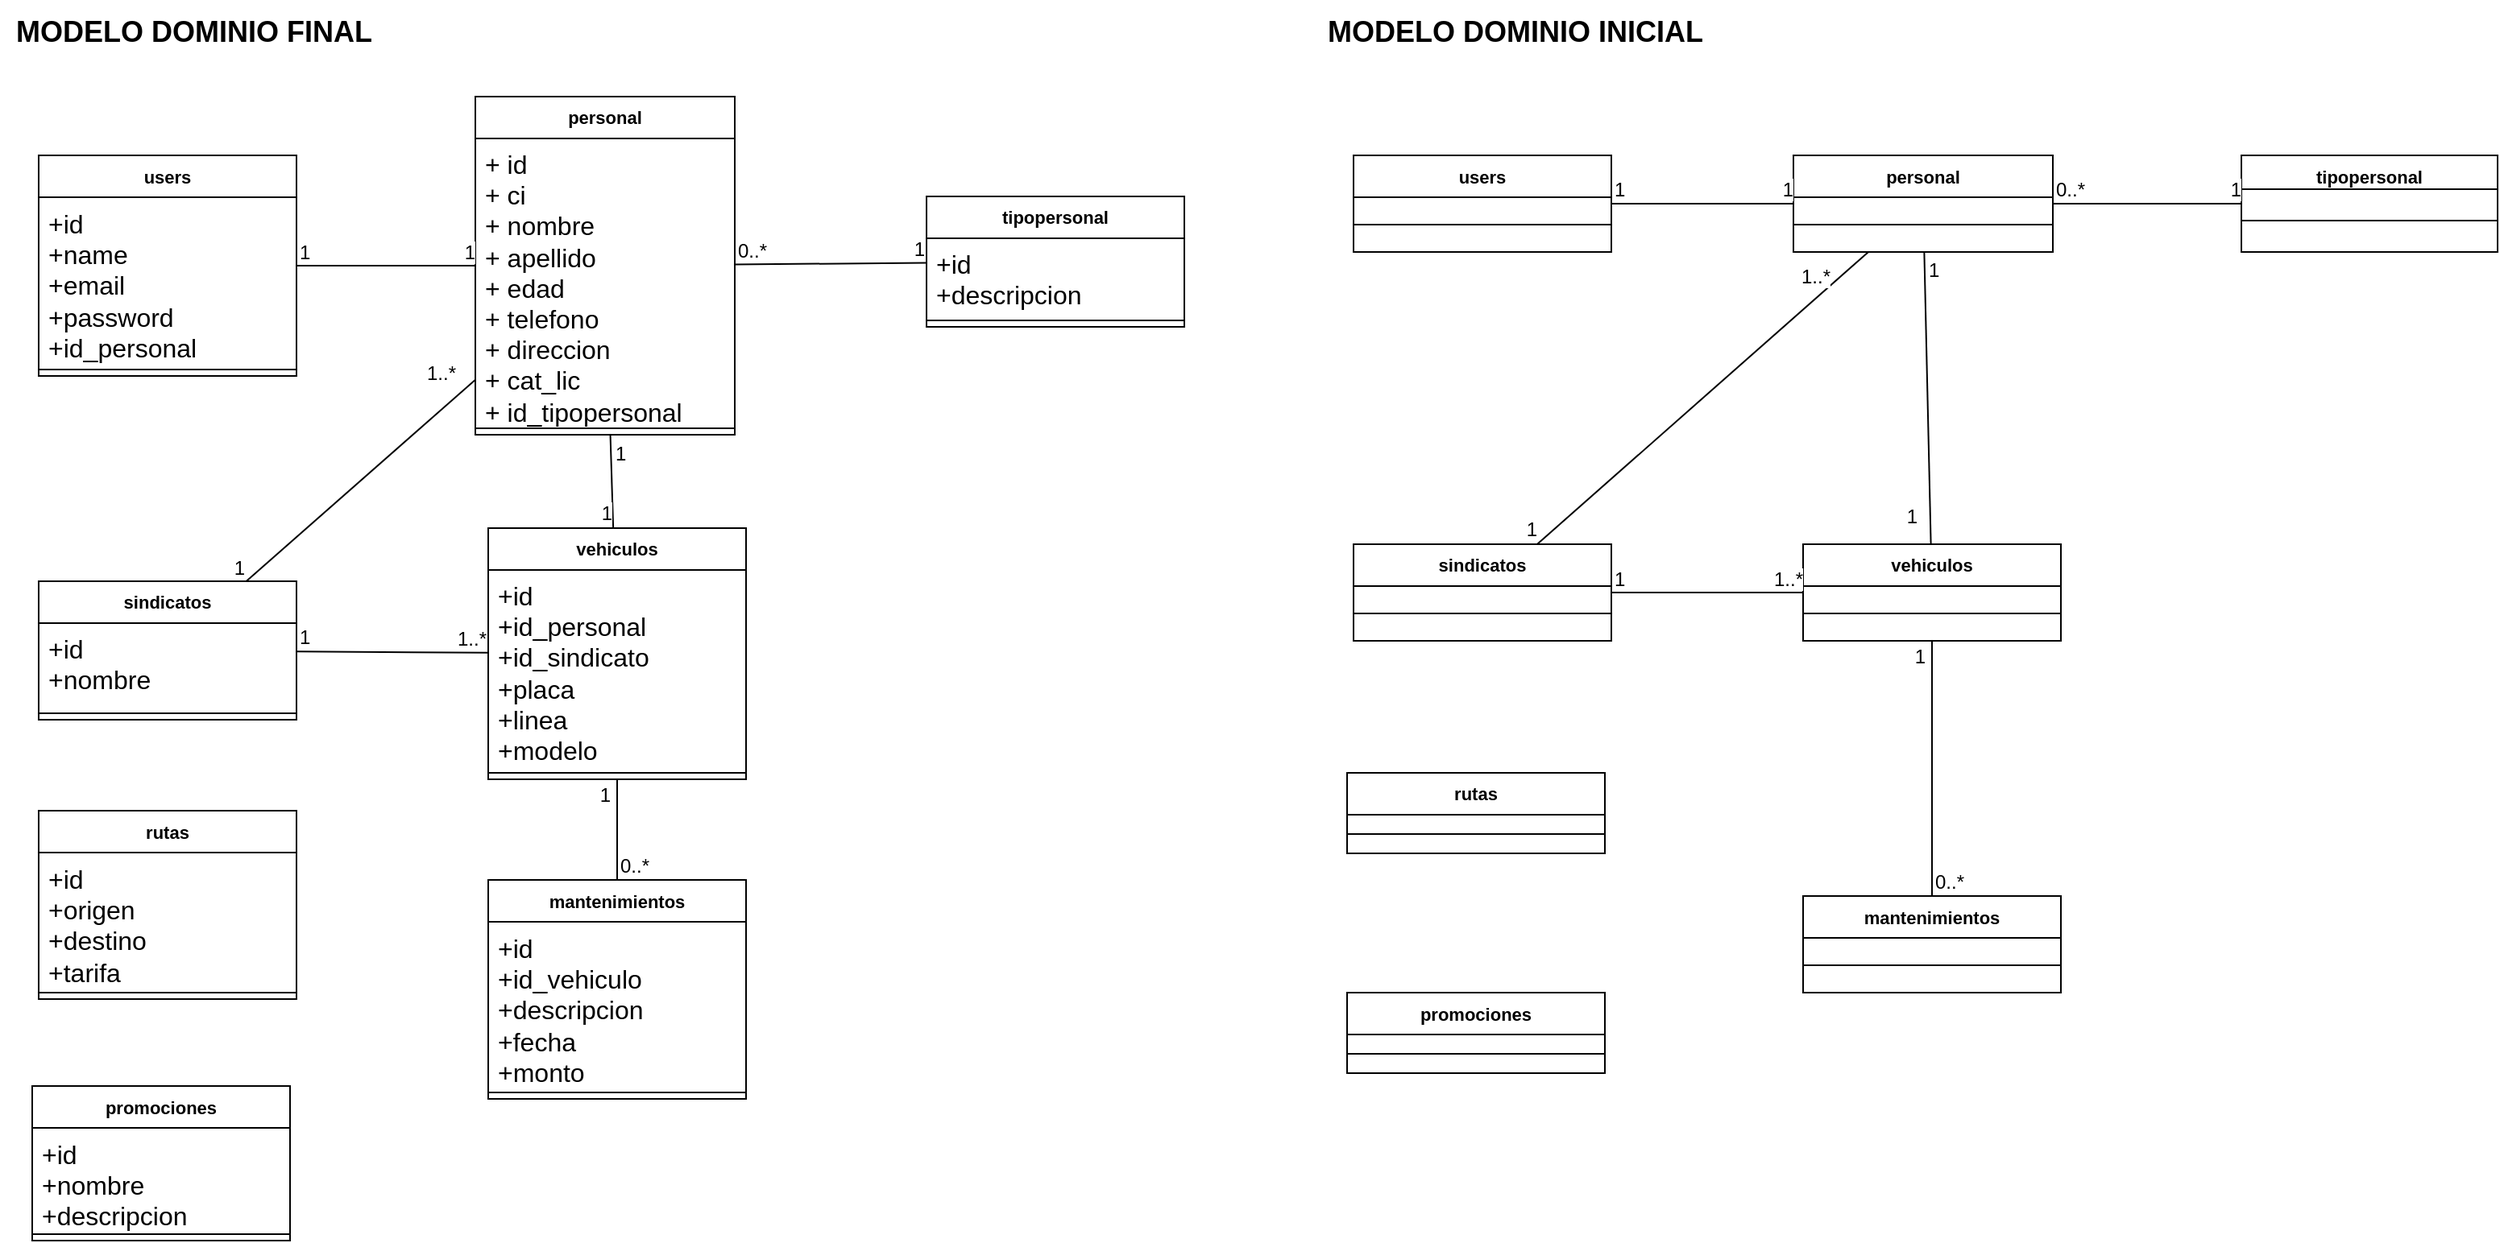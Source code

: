 <mxfile version="21.6.5" type="device" pages="10">
  <diagram id="IPLL6QjEHhQHJM6rK4gM" name="diagrama-BD">
    <mxGraphModel dx="2167" dy="937" grid="1" gridSize="10" guides="1" tooltips="1" connect="1" arrows="1" fold="1" page="1" pageScale="1" pageWidth="827" pageHeight="1169" math="0" shadow="0">
      <root>
        <mxCell id="0" />
        <mxCell id="1" parent="0" />
        <mxCell id="D-Nybr2c-QEAAoMOO3-q-1" value="personal" style="swimlane;fontStyle=1;align=center;verticalAlign=top;childLayout=stackLayout;horizontal=1;startSize=26;horizontalStack=0;resizeParent=1;resizeParentMax=0;resizeLast=0;collapsible=1;marginBottom=0;whiteSpace=wrap;html=1;fontFamily=Helvetica;fontSize=11;fontColor=default;" parent="1" vertex="1">
          <mxGeometry x="-485" y="80" width="161" height="210" as="geometry" />
        </mxCell>
        <mxCell id="D-Nybr2c-QEAAoMOO3-q-2" value="+ id&lt;br&gt;+ ci&lt;br&gt;+ nombre&lt;br&gt;+ apellido&lt;br&gt;+ edad&lt;br&gt;+ telefono&lt;br&gt;+ direccion&lt;br&gt;+ cat_lic&lt;br&gt;+ id_tipopersonal" style="text;strokeColor=none;fillColor=none;align=left;verticalAlign=top;spacingLeft=4;spacingRight=4;overflow=hidden;rotatable=0;points=[[0,0.5],[1,0.5]];portConstraint=eastwest;whiteSpace=wrap;html=1;fontSize=16;fontFamily=Helvetica;fontColor=default;" parent="D-Nybr2c-QEAAoMOO3-q-1" vertex="1">
          <mxGeometry y="26" width="161" height="176" as="geometry" />
        </mxCell>
        <mxCell id="D-Nybr2c-QEAAoMOO3-q-3" value="" style="line;strokeWidth=1;fillColor=none;align=left;verticalAlign=middle;spacingTop=-1;spacingLeft=3;spacingRight=3;rotatable=0;labelPosition=right;points=[];portConstraint=eastwest;strokeColor=inherit;fontFamily=Helvetica;fontSize=11;fontColor=default;" parent="D-Nybr2c-QEAAoMOO3-q-1" vertex="1">
          <mxGeometry y="202" width="161" height="8" as="geometry" />
        </mxCell>
        <mxCell id="D-Nybr2c-QEAAoMOO3-q-4" value="tipopersonal" style="swimlane;fontStyle=1;align=center;verticalAlign=top;childLayout=stackLayout;horizontal=1;startSize=26;horizontalStack=0;resizeParent=1;resizeParentMax=0;resizeLast=0;collapsible=1;marginBottom=0;whiteSpace=wrap;html=1;fontFamily=Helvetica;fontSize=11;fontColor=default;" parent="1" vertex="1">
          <mxGeometry x="-205" y="142" width="160" height="81" as="geometry" />
        </mxCell>
        <mxCell id="D-Nybr2c-QEAAoMOO3-q-5" value="+id&lt;br&gt;+descripcion" style="text;strokeColor=none;fillColor=none;align=left;verticalAlign=top;spacingLeft=4;spacingRight=4;overflow=hidden;rotatable=0;points=[[0,0.5],[1,0.5]];portConstraint=eastwest;whiteSpace=wrap;html=1;fontSize=16;fontFamily=Helvetica;fontColor=default;" parent="D-Nybr2c-QEAAoMOO3-q-4" vertex="1">
          <mxGeometry y="26" width="160" height="47" as="geometry" />
        </mxCell>
        <mxCell id="D-Nybr2c-QEAAoMOO3-q-6" value="" style="line;strokeWidth=1;fillColor=none;align=left;verticalAlign=middle;spacingTop=-1;spacingLeft=3;spacingRight=3;rotatable=0;labelPosition=right;points=[];portConstraint=eastwest;strokeColor=inherit;fontFamily=Helvetica;fontSize=11;fontColor=default;" parent="D-Nybr2c-QEAAoMOO3-q-4" vertex="1">
          <mxGeometry y="73" width="160" height="8" as="geometry" />
        </mxCell>
        <mxCell id="D-Nybr2c-QEAAoMOO3-q-7" value="users" style="swimlane;fontStyle=1;align=center;verticalAlign=top;childLayout=stackLayout;horizontal=1;startSize=26;horizontalStack=0;resizeParent=1;resizeParentMax=0;resizeLast=0;collapsible=1;marginBottom=0;whiteSpace=wrap;html=1;fontFamily=Helvetica;fontSize=11;fontColor=default;" parent="1" vertex="1">
          <mxGeometry x="-756" y="116.5" width="160" height="137" as="geometry" />
        </mxCell>
        <mxCell id="D-Nybr2c-QEAAoMOO3-q-8" value="+id&lt;br&gt;+name&lt;br&gt;+email&lt;br&gt;+password&lt;br&gt;+id_personal" style="text;strokeColor=none;fillColor=none;align=left;verticalAlign=top;spacingLeft=4;spacingRight=4;overflow=hidden;rotatable=0;points=[[0,0.5],[1,0.5]];portConstraint=eastwest;whiteSpace=wrap;html=1;fontSize=16;fontFamily=Helvetica;fontColor=default;" parent="D-Nybr2c-QEAAoMOO3-q-7" vertex="1">
          <mxGeometry y="26" width="160" height="103" as="geometry" />
        </mxCell>
        <mxCell id="D-Nybr2c-QEAAoMOO3-q-9" value="" style="line;strokeWidth=1;fillColor=none;align=left;verticalAlign=middle;spacingTop=-1;spacingLeft=3;spacingRight=3;rotatable=0;labelPosition=right;points=[];portConstraint=eastwest;strokeColor=inherit;fontFamily=Helvetica;fontSize=11;fontColor=default;" parent="D-Nybr2c-QEAAoMOO3-q-7" vertex="1">
          <mxGeometry y="129" width="160" height="8" as="geometry" />
        </mxCell>
        <mxCell id="D-Nybr2c-QEAAoMOO3-q-10" value="vehiculos" style="swimlane;fontStyle=1;align=center;verticalAlign=top;childLayout=stackLayout;horizontal=1;startSize=26;horizontalStack=0;resizeParent=1;resizeParentMax=0;resizeLast=0;collapsible=1;marginBottom=0;whiteSpace=wrap;html=1;fontFamily=Helvetica;fontSize=11;fontColor=default;" parent="1" vertex="1">
          <mxGeometry x="-477" y="348" width="160" height="156" as="geometry" />
        </mxCell>
        <mxCell id="D-Nybr2c-QEAAoMOO3-q-11" value="+id&lt;br&gt;+id_personal&lt;br&gt;+id_sindicato&lt;br&gt;+placa&lt;br&gt;+linea&lt;br&gt;+modelo" style="text;strokeColor=none;fillColor=none;align=left;verticalAlign=top;spacingLeft=4;spacingRight=4;overflow=hidden;rotatable=0;points=[[0,0.5],[1,0.5]];portConstraint=eastwest;whiteSpace=wrap;html=1;fontSize=16;fontFamily=Helvetica;fontColor=default;" parent="D-Nybr2c-QEAAoMOO3-q-10" vertex="1">
          <mxGeometry y="26" width="160" height="122" as="geometry" />
        </mxCell>
        <mxCell id="D-Nybr2c-QEAAoMOO3-q-12" value="" style="line;strokeWidth=1;fillColor=none;align=left;verticalAlign=middle;spacingTop=-1;spacingLeft=3;spacingRight=3;rotatable=0;labelPosition=right;points=[];portConstraint=eastwest;strokeColor=inherit;fontFamily=Helvetica;fontSize=11;fontColor=default;" parent="D-Nybr2c-QEAAoMOO3-q-10" vertex="1">
          <mxGeometry y="148" width="160" height="8" as="geometry" />
        </mxCell>
        <mxCell id="D-Nybr2c-QEAAoMOO3-q-13" value="mantenimientos" style="swimlane;fontStyle=1;align=center;verticalAlign=top;childLayout=stackLayout;horizontal=1;startSize=26;horizontalStack=0;resizeParent=1;resizeParentMax=0;resizeLast=0;collapsible=1;marginBottom=0;whiteSpace=wrap;html=1;fontFamily=Helvetica;fontSize=11;fontColor=default;" parent="1" vertex="1">
          <mxGeometry x="-477" y="566.5" width="160" height="136" as="geometry" />
        </mxCell>
        <mxCell id="D-Nybr2c-QEAAoMOO3-q-14" value="+id&lt;br&gt;+id_vehiculo&lt;br&gt;+descripcion&lt;br&gt;+fecha&lt;br&gt;+monto" style="text;strokeColor=none;fillColor=none;align=left;verticalAlign=top;spacingLeft=4;spacingRight=4;overflow=hidden;rotatable=0;points=[[0,0.5],[1,0.5]];portConstraint=eastwest;whiteSpace=wrap;html=1;fontSize=16;fontFamily=Helvetica;fontColor=default;" parent="D-Nybr2c-QEAAoMOO3-q-13" vertex="1">
          <mxGeometry y="26" width="160" height="102" as="geometry" />
        </mxCell>
        <mxCell id="D-Nybr2c-QEAAoMOO3-q-15" value="" style="line;strokeWidth=1;fillColor=none;align=left;verticalAlign=middle;spacingTop=-1;spacingLeft=3;spacingRight=3;rotatable=0;labelPosition=right;points=[];portConstraint=eastwest;strokeColor=inherit;fontFamily=Helvetica;fontSize=11;fontColor=default;" parent="D-Nybr2c-QEAAoMOO3-q-13" vertex="1">
          <mxGeometry y="128" width="160" height="8" as="geometry" />
        </mxCell>
        <mxCell id="D-Nybr2c-QEAAoMOO3-q-16" value="" style="endArrow=none;html=1;rounded=0;labelBackgroundColor=default;strokeColor=default;fontFamily=Helvetica;fontSize=12;fontColor=default;startSize=8;endSize=8;shape=connector;" parent="1" source="D-Nybr2c-QEAAoMOO3-q-1" target="D-Nybr2c-QEAAoMOO3-q-10" edge="1">
          <mxGeometry relative="1" as="geometry">
            <mxPoint x="-911" y="388.5" as="sourcePoint" />
            <mxPoint x="-751" y="388.5" as="targetPoint" />
          </mxGeometry>
        </mxCell>
        <mxCell id="D-Nybr2c-QEAAoMOO3-q-17" value="1" style="edgeLabel;resizable=0;html=1;align=left;verticalAlign=bottom;fontFamily=Helvetica;fontSize=12;fontColor=default;" parent="D-Nybr2c-QEAAoMOO3-q-16" connectable="0" vertex="1">
          <mxGeometry x="-1" relative="1" as="geometry">
            <mxPoint x="1" y="20" as="offset" />
          </mxGeometry>
        </mxCell>
        <mxCell id="D-Nybr2c-QEAAoMOO3-q-18" value="1" style="edgeLabel;resizable=0;html=1;align=right;verticalAlign=bottom;fontFamily=Helvetica;fontSize=12;fontColor=default;" parent="D-Nybr2c-QEAAoMOO3-q-16" connectable="0" vertex="1">
          <mxGeometry x="1" relative="1" as="geometry" />
        </mxCell>
        <mxCell id="D-Nybr2c-QEAAoMOO3-q-19" value="" style="endArrow=none;html=1;rounded=0;labelBackgroundColor=default;strokeColor=default;fontFamily=Helvetica;fontSize=12;fontColor=default;startSize=8;endSize=8;shape=connector;" parent="1" source="D-Nybr2c-QEAAoMOO3-q-1" target="D-Nybr2c-QEAAoMOO3-q-4" edge="1">
          <mxGeometry relative="1" as="geometry">
            <mxPoint x="-901" y="398.5" as="sourcePoint" />
            <mxPoint x="-741" y="398.5" as="targetPoint" />
          </mxGeometry>
        </mxCell>
        <mxCell id="D-Nybr2c-QEAAoMOO3-q-20" value="0..*" style="edgeLabel;resizable=0;html=1;align=left;verticalAlign=bottom;fontFamily=Helvetica;fontSize=12;fontColor=default;" parent="D-Nybr2c-QEAAoMOO3-q-19" connectable="0" vertex="1">
          <mxGeometry x="-1" relative="1" as="geometry" />
        </mxCell>
        <mxCell id="D-Nybr2c-QEAAoMOO3-q-21" value="1" style="edgeLabel;resizable=0;html=1;align=right;verticalAlign=bottom;fontFamily=Helvetica;fontSize=12;fontColor=default;" parent="D-Nybr2c-QEAAoMOO3-q-19" connectable="0" vertex="1">
          <mxGeometry x="1" relative="1" as="geometry" />
        </mxCell>
        <mxCell id="D-Nybr2c-QEAAoMOO3-q-22" value="" style="endArrow=none;html=1;rounded=0;labelBackgroundColor=default;strokeColor=default;fontFamily=Helvetica;fontSize=12;fontColor=default;startSize=8;endSize=8;shape=connector;" parent="1" source="D-Nybr2c-QEAAoMOO3-q-7" target="D-Nybr2c-QEAAoMOO3-q-1" edge="1">
          <mxGeometry relative="1" as="geometry">
            <mxPoint x="-387" y="224.5" as="sourcePoint" />
            <mxPoint x="-387" y="350.5" as="targetPoint" />
          </mxGeometry>
        </mxCell>
        <mxCell id="D-Nybr2c-QEAAoMOO3-q-23" value="1" style="edgeLabel;resizable=0;html=1;align=left;verticalAlign=bottom;fontFamily=Helvetica;fontSize=12;fontColor=default;" parent="D-Nybr2c-QEAAoMOO3-q-22" connectable="0" vertex="1">
          <mxGeometry x="-1" relative="1" as="geometry" />
        </mxCell>
        <mxCell id="D-Nybr2c-QEAAoMOO3-q-24" value="1" style="edgeLabel;resizable=0;html=1;align=right;verticalAlign=bottom;fontFamily=Helvetica;fontSize=12;fontColor=default;" parent="D-Nybr2c-QEAAoMOO3-q-22" connectable="0" vertex="1">
          <mxGeometry x="1" relative="1" as="geometry" />
        </mxCell>
        <mxCell id="D-Nybr2c-QEAAoMOO3-q-25" value="" style="endArrow=none;html=1;rounded=0;labelBackgroundColor=default;strokeColor=default;fontFamily=Helvetica;fontSize=12;fontColor=default;startSize=8;endSize=8;shape=connector;" parent="1" source="D-Nybr2c-QEAAoMOO3-q-13" target="D-Nybr2c-QEAAoMOO3-q-10" edge="1">
          <mxGeometry relative="1" as="geometry">
            <mxPoint x="-387" y="224.5" as="sourcePoint" />
            <mxPoint x="-396" y="348.5" as="targetPoint" />
          </mxGeometry>
        </mxCell>
        <mxCell id="D-Nybr2c-QEAAoMOO3-q-26" value="0..*" style="edgeLabel;resizable=0;html=1;align=left;verticalAlign=bottom;fontFamily=Helvetica;fontSize=12;fontColor=default;" parent="D-Nybr2c-QEAAoMOO3-q-25" connectable="0" vertex="1">
          <mxGeometry x="-1" relative="1" as="geometry" />
        </mxCell>
        <mxCell id="D-Nybr2c-QEAAoMOO3-q-27" value="1" style="edgeLabel;resizable=0;html=1;align=right;verticalAlign=bottom;fontFamily=Helvetica;fontSize=12;fontColor=default;" parent="D-Nybr2c-QEAAoMOO3-q-25" connectable="0" vertex="1">
          <mxGeometry x="1" relative="1" as="geometry">
            <mxPoint x="-4" y="18" as="offset" />
          </mxGeometry>
        </mxCell>
        <mxCell id="D-Nybr2c-QEAAoMOO3-q-28" value="rutas" style="swimlane;fontStyle=1;align=center;verticalAlign=top;childLayout=stackLayout;horizontal=1;startSize=26;horizontalStack=0;resizeParent=1;resizeParentMax=0;resizeLast=0;collapsible=1;marginBottom=0;whiteSpace=wrap;html=1;fontFamily=Helvetica;fontSize=11;fontColor=default;" parent="1" vertex="1">
          <mxGeometry x="-756" y="523.5" width="160" height="117" as="geometry" />
        </mxCell>
        <mxCell id="D-Nybr2c-QEAAoMOO3-q-29" value="+id&lt;br&gt;+origen&lt;br&gt;+destino&lt;br&gt;+tarifa" style="text;strokeColor=none;fillColor=none;align=left;verticalAlign=top;spacingLeft=4;spacingRight=4;overflow=hidden;rotatable=0;points=[[0,0.5],[1,0.5]];portConstraint=eastwest;whiteSpace=wrap;html=1;fontSize=16;fontFamily=Helvetica;fontColor=default;" parent="D-Nybr2c-QEAAoMOO3-q-28" vertex="1">
          <mxGeometry y="26" width="160" height="83" as="geometry" />
        </mxCell>
        <mxCell id="D-Nybr2c-QEAAoMOO3-q-30" value="" style="line;strokeWidth=1;fillColor=none;align=left;verticalAlign=middle;spacingTop=-1;spacingLeft=3;spacingRight=3;rotatable=0;labelPosition=right;points=[];portConstraint=eastwest;strokeColor=inherit;fontFamily=Helvetica;fontSize=11;fontColor=default;" parent="D-Nybr2c-QEAAoMOO3-q-28" vertex="1">
          <mxGeometry y="109" width="160" height="8" as="geometry" />
        </mxCell>
        <mxCell id="D-Nybr2c-QEAAoMOO3-q-31" value="sindicatos" style="swimlane;fontStyle=1;align=center;verticalAlign=top;childLayout=stackLayout;horizontal=1;startSize=26;horizontalStack=0;resizeParent=1;resizeParentMax=0;resizeLast=0;collapsible=1;marginBottom=0;whiteSpace=wrap;html=1;fontFamily=Helvetica;fontSize=11;fontColor=default;" parent="1" vertex="1">
          <mxGeometry x="-756" y="381" width="160" height="86" as="geometry" />
        </mxCell>
        <mxCell id="D-Nybr2c-QEAAoMOO3-q-32" value="&lt;font style=&quot;font-size: 16px;&quot;&gt;+id&lt;br&gt;+nombre&lt;/font&gt;" style="text;strokeColor=none;fillColor=none;align=left;verticalAlign=top;spacingLeft=4;spacingRight=4;overflow=hidden;rotatable=0;points=[[0,0.5],[1,0.5]];portConstraint=eastwest;whiteSpace=wrap;html=1;fontSize=12;fontFamily=Helvetica;fontColor=default;" parent="D-Nybr2c-QEAAoMOO3-q-31" vertex="1">
          <mxGeometry y="26" width="160" height="52" as="geometry" />
        </mxCell>
        <mxCell id="D-Nybr2c-QEAAoMOO3-q-33" value="" style="line;strokeWidth=1;fillColor=none;align=left;verticalAlign=middle;spacingTop=-1;spacingLeft=3;spacingRight=3;rotatable=0;labelPosition=right;points=[];portConstraint=eastwest;strokeColor=inherit;fontFamily=Helvetica;fontSize=11;fontColor=default;" parent="D-Nybr2c-QEAAoMOO3-q-31" vertex="1">
          <mxGeometry y="78" width="160" height="8" as="geometry" />
        </mxCell>
        <mxCell id="D-Nybr2c-QEAAoMOO3-q-34" value="" style="endArrow=none;html=1;rounded=0;labelBackgroundColor=default;strokeColor=default;fontFamily=Helvetica;fontSize=12;fontColor=default;startSize=8;endSize=8;shape=connector;" parent="1" source="D-Nybr2c-QEAAoMOO3-q-1" target="D-Nybr2c-QEAAoMOO3-q-31" edge="1">
          <mxGeometry relative="1" as="geometry">
            <mxPoint x="-572" y="334.5" as="sourcePoint" />
            <mxPoint x="-412" y="334.5" as="targetPoint" />
          </mxGeometry>
        </mxCell>
        <mxCell id="D-Nybr2c-QEAAoMOO3-q-35" value="1..*" style="edgeLabel;resizable=0;html=1;align=left;verticalAlign=bottom;fontFamily=Helvetica;fontSize=12;fontColor=default;" parent="D-Nybr2c-QEAAoMOO3-q-34" connectable="0" vertex="1">
          <mxGeometry x="-1" relative="1" as="geometry">
            <mxPoint x="-32" y="5" as="offset" />
          </mxGeometry>
        </mxCell>
        <mxCell id="D-Nybr2c-QEAAoMOO3-q-36" value="1" style="edgeLabel;resizable=0;html=1;align=right;verticalAlign=bottom;fontFamily=Helvetica;fontSize=12;fontColor=default;" parent="D-Nybr2c-QEAAoMOO3-q-34" connectable="0" vertex="1">
          <mxGeometry x="1" relative="1" as="geometry" />
        </mxCell>
        <mxCell id="D-Nybr2c-QEAAoMOO3-q-37" value="" style="endArrow=none;html=1;rounded=0;labelBackgroundColor=default;strokeColor=default;fontFamily=Helvetica;fontSize=12;fontColor=default;startSize=8;endSize=8;shape=connector;curved=1;" parent="1" source="D-Nybr2c-QEAAoMOO3-q-31" target="D-Nybr2c-QEAAoMOO3-q-10" edge="1">
          <mxGeometry relative="1" as="geometry">
            <mxPoint x="-589" y="334.5" as="sourcePoint" />
            <mxPoint x="-429" y="334.5" as="targetPoint" />
          </mxGeometry>
        </mxCell>
        <mxCell id="D-Nybr2c-QEAAoMOO3-q-38" value="1" style="edgeLabel;resizable=0;html=1;align=left;verticalAlign=bottom;fontFamily=Helvetica;fontSize=12;fontColor=default;" parent="D-Nybr2c-QEAAoMOO3-q-37" connectable="0" vertex="1">
          <mxGeometry x="-1" relative="1" as="geometry" />
        </mxCell>
        <mxCell id="D-Nybr2c-QEAAoMOO3-q-39" value="1..*" style="edgeLabel;resizable=0;html=1;align=right;verticalAlign=bottom;fontFamily=Helvetica;fontSize=12;fontColor=default;" parent="D-Nybr2c-QEAAoMOO3-q-37" connectable="0" vertex="1">
          <mxGeometry x="1" relative="1" as="geometry" />
        </mxCell>
        <mxCell id="D-Nybr2c-QEAAoMOO3-q-40" value="promociones" style="swimlane;fontStyle=1;align=center;verticalAlign=top;childLayout=stackLayout;horizontal=1;startSize=26;horizontalStack=0;resizeParent=1;resizeParentMax=0;resizeLast=0;collapsible=1;marginBottom=0;whiteSpace=wrap;html=1;fontFamily=Helvetica;fontSize=11;fontColor=default;" parent="1" vertex="1">
          <mxGeometry x="-760" y="694.5" width="160" height="96" as="geometry" />
        </mxCell>
        <mxCell id="D-Nybr2c-QEAAoMOO3-q-41" value="+id&lt;br&gt;+nombre&lt;br&gt;+descripcion" style="text;strokeColor=none;fillColor=none;align=left;verticalAlign=top;spacingLeft=4;spacingRight=4;overflow=hidden;rotatable=0;points=[[0,0.5],[1,0.5]];portConstraint=eastwest;whiteSpace=wrap;html=1;fontSize=16;fontFamily=Helvetica;fontColor=default;" parent="D-Nybr2c-QEAAoMOO3-q-40" vertex="1">
          <mxGeometry y="26" width="160" height="62" as="geometry" />
        </mxCell>
        <mxCell id="D-Nybr2c-QEAAoMOO3-q-42" value="" style="line;strokeWidth=1;fillColor=none;align=left;verticalAlign=middle;spacingTop=-1;spacingLeft=3;spacingRight=3;rotatable=0;labelPosition=right;points=[];portConstraint=eastwest;strokeColor=inherit;fontFamily=Helvetica;fontSize=11;fontColor=default;" parent="D-Nybr2c-QEAAoMOO3-q-40" vertex="1">
          <mxGeometry y="88" width="160" height="8" as="geometry" />
        </mxCell>
        <mxCell id="D-Nybr2c-QEAAoMOO3-q-44" value="&lt;font style=&quot;font-size: 18px;&quot;&gt;&lt;b&gt;MODELO DOMINIO INICIAL&lt;/b&gt;&lt;/font&gt;" style="text;html=1;align=center;verticalAlign=middle;resizable=0;points=[];autosize=1;strokeColor=none;fillColor=none;" parent="1" vertex="1">
          <mxGeometry x="30" y="20" width="260" height="40" as="geometry" />
        </mxCell>
        <mxCell id="D-Nybr2c-QEAAoMOO3-q-45" value="&lt;font style=&quot;font-size: 18px;&quot;&gt;&lt;b&gt;MODELO DOMINIO FINAL&lt;/b&gt;&lt;/font&gt;" style="text;html=1;align=center;verticalAlign=middle;resizable=0;points=[];autosize=1;strokeColor=none;fillColor=none;" parent="1" vertex="1">
          <mxGeometry x="-780" y="20" width="240" height="40" as="geometry" />
        </mxCell>
        <mxCell id="D-Nybr2c-QEAAoMOO3-q-46" value="personal" style="swimlane;fontStyle=1;align=center;verticalAlign=top;childLayout=stackLayout;horizontal=1;startSize=26;horizontalStack=0;resizeParent=1;resizeParentMax=0;resizeLast=0;collapsible=1;marginBottom=0;whiteSpace=wrap;html=1;fontFamily=Helvetica;fontSize=11;fontColor=default;" parent="1" vertex="1">
          <mxGeometry x="333" y="116.5" width="161" height="60" as="geometry" />
        </mxCell>
        <mxCell id="D-Nybr2c-QEAAoMOO3-q-48" value="" style="line;strokeWidth=1;fillColor=none;align=left;verticalAlign=middle;spacingTop=-1;spacingLeft=3;spacingRight=3;rotatable=0;labelPosition=right;points=[];portConstraint=eastwest;strokeColor=inherit;fontFamily=Helvetica;fontSize=11;fontColor=default;" parent="D-Nybr2c-QEAAoMOO3-q-46" vertex="1">
          <mxGeometry y="26" width="161" height="34" as="geometry" />
        </mxCell>
        <mxCell id="D-Nybr2c-QEAAoMOO3-q-49" value="tipopersonal" style="swimlane;fontStyle=1;align=center;verticalAlign=top;childLayout=stackLayout;horizontal=1;startSize=21;horizontalStack=0;resizeParent=1;resizeParentMax=0;resizeLast=0;collapsible=1;marginBottom=0;whiteSpace=wrap;html=1;fontFamily=Helvetica;fontSize=11;fontColor=default;" parent="1" vertex="1">
          <mxGeometry x="611" y="116.5" width="159" height="60" as="geometry" />
        </mxCell>
        <mxCell id="D-Nybr2c-QEAAoMOO3-q-51" value="" style="line;strokeWidth=1;fillColor=none;align=left;verticalAlign=middle;spacingTop=-1;spacingLeft=3;spacingRight=3;rotatable=0;labelPosition=right;points=[];portConstraint=eastwest;strokeColor=inherit;fontFamily=Helvetica;fontSize=11;fontColor=default;" parent="D-Nybr2c-QEAAoMOO3-q-49" vertex="1">
          <mxGeometry y="21" width="159" height="39" as="geometry" />
        </mxCell>
        <mxCell id="D-Nybr2c-QEAAoMOO3-q-52" value="users" style="swimlane;fontStyle=1;align=center;verticalAlign=top;childLayout=stackLayout;horizontal=1;startSize=26;horizontalStack=0;resizeParent=1;resizeParentMax=0;resizeLast=0;collapsible=1;marginBottom=0;whiteSpace=wrap;html=1;fontFamily=Helvetica;fontSize=11;fontColor=default;" parent="1" vertex="1">
          <mxGeometry x="60" y="116.5" width="160" height="60" as="geometry" />
        </mxCell>
        <mxCell id="D-Nybr2c-QEAAoMOO3-q-54" value="" style="line;strokeWidth=1;fillColor=none;align=left;verticalAlign=middle;spacingTop=-1;spacingLeft=3;spacingRight=3;rotatable=0;labelPosition=right;points=[];portConstraint=eastwest;strokeColor=inherit;fontFamily=Helvetica;fontSize=11;fontColor=default;" parent="D-Nybr2c-QEAAoMOO3-q-52" vertex="1">
          <mxGeometry y="26" width="160" height="34" as="geometry" />
        </mxCell>
        <mxCell id="D-Nybr2c-QEAAoMOO3-q-55" value="vehiculos" style="swimlane;fontStyle=1;align=center;verticalAlign=top;childLayout=stackLayout;horizontal=1;startSize=26;horizontalStack=0;resizeParent=1;resizeParentMax=0;resizeLast=0;collapsible=1;marginBottom=0;whiteSpace=wrap;html=1;fontFamily=Helvetica;fontSize=11;fontColor=default;" parent="1" vertex="1">
          <mxGeometry x="339" y="358" width="160" height="60" as="geometry" />
        </mxCell>
        <mxCell id="D-Nybr2c-QEAAoMOO3-q-57" value="" style="line;strokeWidth=1;fillColor=none;align=left;verticalAlign=middle;spacingTop=-1;spacingLeft=3;spacingRight=3;rotatable=0;labelPosition=right;points=[];portConstraint=eastwest;strokeColor=inherit;fontFamily=Helvetica;fontSize=11;fontColor=default;" parent="D-Nybr2c-QEAAoMOO3-q-55" vertex="1">
          <mxGeometry y="26" width="160" height="34" as="geometry" />
        </mxCell>
        <mxCell id="D-Nybr2c-QEAAoMOO3-q-58" value="mantenimientos" style="swimlane;fontStyle=1;align=center;verticalAlign=top;childLayout=stackLayout;horizontal=1;startSize=26;horizontalStack=0;resizeParent=1;resizeParentMax=0;resizeLast=0;collapsible=1;marginBottom=0;whiteSpace=wrap;html=1;fontFamily=Helvetica;fontSize=11;fontColor=default;" parent="1" vertex="1">
          <mxGeometry x="339" y="576.5" width="160" height="60" as="geometry" />
        </mxCell>
        <mxCell id="D-Nybr2c-QEAAoMOO3-q-60" value="" style="line;strokeWidth=1;fillColor=none;align=left;verticalAlign=middle;spacingTop=-1;spacingLeft=3;spacingRight=3;rotatable=0;labelPosition=right;points=[];portConstraint=eastwest;strokeColor=inherit;fontFamily=Helvetica;fontSize=11;fontColor=default;" parent="D-Nybr2c-QEAAoMOO3-q-58" vertex="1">
          <mxGeometry y="26" width="160" height="34" as="geometry" />
        </mxCell>
        <mxCell id="D-Nybr2c-QEAAoMOO3-q-61" value="" style="endArrow=none;html=1;rounded=0;labelBackgroundColor=default;strokeColor=default;fontFamily=Helvetica;fontSize=12;fontColor=default;startSize=8;endSize=8;shape=connector;" parent="1" source="D-Nybr2c-QEAAoMOO3-q-46" target="D-Nybr2c-QEAAoMOO3-q-55" edge="1">
          <mxGeometry relative="1" as="geometry">
            <mxPoint x="-95" y="398.5" as="sourcePoint" />
            <mxPoint x="65" y="398.5" as="targetPoint" />
          </mxGeometry>
        </mxCell>
        <mxCell id="D-Nybr2c-QEAAoMOO3-q-62" value="1" style="edgeLabel;resizable=0;html=1;align=left;verticalAlign=bottom;fontFamily=Helvetica;fontSize=12;fontColor=default;" parent="D-Nybr2c-QEAAoMOO3-q-61" connectable="0" vertex="1">
          <mxGeometry x="-1" relative="1" as="geometry">
            <mxPoint x="1" y="20" as="offset" />
          </mxGeometry>
        </mxCell>
        <mxCell id="D-Nybr2c-QEAAoMOO3-q-63" value="1" style="edgeLabel;resizable=0;html=1;align=right;verticalAlign=bottom;fontFamily=Helvetica;fontSize=12;fontColor=default;" parent="D-Nybr2c-QEAAoMOO3-q-61" connectable="0" vertex="1">
          <mxGeometry x="1" relative="1" as="geometry">
            <mxPoint x="-8" y="-8" as="offset" />
          </mxGeometry>
        </mxCell>
        <mxCell id="D-Nybr2c-QEAAoMOO3-q-64" value="" style="endArrow=none;html=1;rounded=0;labelBackgroundColor=default;strokeColor=default;fontFamily=Helvetica;fontSize=12;fontColor=default;startSize=8;endSize=8;shape=connector;" parent="1" source="D-Nybr2c-QEAAoMOO3-q-46" target="D-Nybr2c-QEAAoMOO3-q-49" edge="1">
          <mxGeometry relative="1" as="geometry">
            <mxPoint x="-85" y="408.5" as="sourcePoint" />
            <mxPoint x="75" y="408.5" as="targetPoint" />
          </mxGeometry>
        </mxCell>
        <mxCell id="D-Nybr2c-QEAAoMOO3-q-65" value="0..*" style="edgeLabel;resizable=0;html=1;align=left;verticalAlign=bottom;fontFamily=Helvetica;fontSize=12;fontColor=default;" parent="D-Nybr2c-QEAAoMOO3-q-64" connectable="0" vertex="1">
          <mxGeometry x="-1" relative="1" as="geometry" />
        </mxCell>
        <mxCell id="D-Nybr2c-QEAAoMOO3-q-66" value="1" style="edgeLabel;resizable=0;html=1;align=right;verticalAlign=bottom;fontFamily=Helvetica;fontSize=12;fontColor=default;" parent="D-Nybr2c-QEAAoMOO3-q-64" connectable="0" vertex="1">
          <mxGeometry x="1" relative="1" as="geometry" />
        </mxCell>
        <mxCell id="D-Nybr2c-QEAAoMOO3-q-67" value="" style="endArrow=none;html=1;rounded=0;labelBackgroundColor=default;strokeColor=default;fontFamily=Helvetica;fontSize=12;fontColor=default;startSize=8;endSize=8;shape=connector;" parent="1" source="D-Nybr2c-QEAAoMOO3-q-52" target="D-Nybr2c-QEAAoMOO3-q-46" edge="1">
          <mxGeometry relative="1" as="geometry">
            <mxPoint x="429" y="234.5" as="sourcePoint" />
            <mxPoint x="429" y="360.5" as="targetPoint" />
          </mxGeometry>
        </mxCell>
        <mxCell id="D-Nybr2c-QEAAoMOO3-q-68" value="1" style="edgeLabel;resizable=0;html=1;align=left;verticalAlign=bottom;fontFamily=Helvetica;fontSize=12;fontColor=default;" parent="D-Nybr2c-QEAAoMOO3-q-67" connectable="0" vertex="1">
          <mxGeometry x="-1" relative="1" as="geometry" />
        </mxCell>
        <mxCell id="D-Nybr2c-QEAAoMOO3-q-69" value="1" style="edgeLabel;resizable=0;html=1;align=right;verticalAlign=bottom;fontFamily=Helvetica;fontSize=12;fontColor=default;" parent="D-Nybr2c-QEAAoMOO3-q-67" connectable="0" vertex="1">
          <mxGeometry x="1" relative="1" as="geometry" />
        </mxCell>
        <mxCell id="D-Nybr2c-QEAAoMOO3-q-70" value="" style="endArrow=none;html=1;rounded=0;labelBackgroundColor=default;strokeColor=default;fontFamily=Helvetica;fontSize=12;fontColor=default;startSize=8;endSize=8;shape=connector;" parent="1" source="D-Nybr2c-QEAAoMOO3-q-58" target="D-Nybr2c-QEAAoMOO3-q-55" edge="1">
          <mxGeometry relative="1" as="geometry">
            <mxPoint x="429" y="234.5" as="sourcePoint" />
            <mxPoint x="420" y="358.5" as="targetPoint" />
          </mxGeometry>
        </mxCell>
        <mxCell id="D-Nybr2c-QEAAoMOO3-q-71" value="0..*" style="edgeLabel;resizable=0;html=1;align=left;verticalAlign=bottom;fontFamily=Helvetica;fontSize=12;fontColor=default;" parent="D-Nybr2c-QEAAoMOO3-q-70" connectable="0" vertex="1">
          <mxGeometry x="-1" relative="1" as="geometry" />
        </mxCell>
        <mxCell id="D-Nybr2c-QEAAoMOO3-q-72" value="1" style="edgeLabel;resizable=0;html=1;align=right;verticalAlign=bottom;fontFamily=Helvetica;fontSize=12;fontColor=default;" parent="D-Nybr2c-QEAAoMOO3-q-70" connectable="0" vertex="1">
          <mxGeometry x="1" relative="1" as="geometry">
            <mxPoint x="-4" y="18" as="offset" />
          </mxGeometry>
        </mxCell>
        <mxCell id="D-Nybr2c-QEAAoMOO3-q-73" value="rutas" style="swimlane;fontStyle=1;align=center;verticalAlign=top;childLayout=stackLayout;horizontal=1;startSize=26;horizontalStack=0;resizeParent=1;resizeParentMax=0;resizeLast=0;collapsible=1;marginBottom=0;whiteSpace=wrap;html=1;fontFamily=Helvetica;fontSize=11;fontColor=default;" parent="1" vertex="1">
          <mxGeometry x="56" y="500" width="160" height="50" as="geometry" />
        </mxCell>
        <mxCell id="D-Nybr2c-QEAAoMOO3-q-75" value="" style="line;strokeWidth=1;fillColor=none;align=left;verticalAlign=middle;spacingTop=-1;spacingLeft=3;spacingRight=3;rotatable=0;labelPosition=right;points=[];portConstraint=eastwest;strokeColor=inherit;fontFamily=Helvetica;fontSize=11;fontColor=default;" parent="D-Nybr2c-QEAAoMOO3-q-73" vertex="1">
          <mxGeometry y="26" width="160" height="24" as="geometry" />
        </mxCell>
        <mxCell id="D-Nybr2c-QEAAoMOO3-q-76" value="sindicatos" style="swimlane;fontStyle=1;align=center;verticalAlign=top;childLayout=stackLayout;horizontal=1;startSize=26;horizontalStack=0;resizeParent=1;resizeParentMax=0;resizeLast=0;collapsible=1;marginBottom=0;whiteSpace=wrap;html=1;fontFamily=Helvetica;fontSize=11;fontColor=default;" parent="1" vertex="1">
          <mxGeometry x="60" y="358" width="160" height="60" as="geometry" />
        </mxCell>
        <mxCell id="D-Nybr2c-QEAAoMOO3-q-78" value="" style="line;strokeWidth=1;fillColor=none;align=left;verticalAlign=middle;spacingTop=-1;spacingLeft=3;spacingRight=3;rotatable=0;labelPosition=right;points=[];portConstraint=eastwest;strokeColor=inherit;fontFamily=Helvetica;fontSize=11;fontColor=default;" parent="D-Nybr2c-QEAAoMOO3-q-76" vertex="1">
          <mxGeometry y="26" width="160" height="34" as="geometry" />
        </mxCell>
        <mxCell id="D-Nybr2c-QEAAoMOO3-q-79" value="" style="endArrow=none;html=1;rounded=0;labelBackgroundColor=default;strokeColor=default;fontFamily=Helvetica;fontSize=12;fontColor=default;startSize=8;endSize=8;shape=connector;" parent="1" source="D-Nybr2c-QEAAoMOO3-q-46" target="D-Nybr2c-QEAAoMOO3-q-76" edge="1">
          <mxGeometry relative="1" as="geometry">
            <mxPoint x="244" y="344.5" as="sourcePoint" />
            <mxPoint x="404" y="344.5" as="targetPoint" />
          </mxGeometry>
        </mxCell>
        <mxCell id="D-Nybr2c-QEAAoMOO3-q-80" value="1..*" style="edgeLabel;resizable=0;html=1;align=left;verticalAlign=bottom;fontFamily=Helvetica;fontSize=12;fontColor=default;" parent="D-Nybr2c-QEAAoMOO3-q-79" connectable="0" vertex="1">
          <mxGeometry x="-1" relative="1" as="geometry">
            <mxPoint x="-44" y="24" as="offset" />
          </mxGeometry>
        </mxCell>
        <mxCell id="D-Nybr2c-QEAAoMOO3-q-81" value="1" style="edgeLabel;resizable=0;html=1;align=right;verticalAlign=bottom;fontFamily=Helvetica;fontSize=12;fontColor=default;" parent="D-Nybr2c-QEAAoMOO3-q-79" connectable="0" vertex="1">
          <mxGeometry x="1" relative="1" as="geometry" />
        </mxCell>
        <mxCell id="D-Nybr2c-QEAAoMOO3-q-82" value="" style="endArrow=none;html=1;rounded=0;labelBackgroundColor=default;strokeColor=default;fontFamily=Helvetica;fontSize=12;fontColor=default;startSize=8;endSize=8;shape=connector;curved=1;" parent="1" source="D-Nybr2c-QEAAoMOO3-q-76" target="D-Nybr2c-QEAAoMOO3-q-55" edge="1">
          <mxGeometry relative="1" as="geometry">
            <mxPoint x="227" y="344.5" as="sourcePoint" />
            <mxPoint x="387" y="344.5" as="targetPoint" />
          </mxGeometry>
        </mxCell>
        <mxCell id="D-Nybr2c-QEAAoMOO3-q-83" value="1" style="edgeLabel;resizable=0;html=1;align=left;verticalAlign=bottom;fontFamily=Helvetica;fontSize=12;fontColor=default;" parent="D-Nybr2c-QEAAoMOO3-q-82" connectable="0" vertex="1">
          <mxGeometry x="-1" relative="1" as="geometry" />
        </mxCell>
        <mxCell id="D-Nybr2c-QEAAoMOO3-q-84" value="1..*" style="edgeLabel;resizable=0;html=1;align=right;verticalAlign=bottom;fontFamily=Helvetica;fontSize=12;fontColor=default;" parent="D-Nybr2c-QEAAoMOO3-q-82" connectable="0" vertex="1">
          <mxGeometry x="1" relative="1" as="geometry" />
        </mxCell>
        <mxCell id="D-Nybr2c-QEAAoMOO3-q-85" value="promociones" style="swimlane;fontStyle=1;align=center;verticalAlign=top;childLayout=stackLayout;horizontal=1;startSize=26;horizontalStack=0;resizeParent=1;resizeParentMax=0;resizeLast=0;collapsible=1;marginBottom=0;whiteSpace=wrap;html=1;fontFamily=Helvetica;fontSize=11;fontColor=default;" parent="1" vertex="1">
          <mxGeometry x="56" y="636.5" width="160" height="50" as="geometry" />
        </mxCell>
        <mxCell id="D-Nybr2c-QEAAoMOO3-q-87" value="" style="line;strokeWidth=1;fillColor=none;align=left;verticalAlign=middle;spacingTop=-1;spacingLeft=3;spacingRight=3;rotatable=0;labelPosition=right;points=[];portConstraint=eastwest;strokeColor=inherit;fontFamily=Helvetica;fontSize=11;fontColor=default;" parent="D-Nybr2c-QEAAoMOO3-q-85" vertex="1">
          <mxGeometry y="26" width="160" height="24" as="geometry" />
        </mxCell>
      </root>
    </mxGraphModel>
  </diagram>
  <diagram id="yjwe0RQWRQx33e7WekSo" name="paquetes y subsistemas">
    <mxGraphModel dx="513" dy="937" grid="1" gridSize="10" guides="1" tooltips="1" connect="1" arrows="1" fold="1" page="1" pageScale="1" pageWidth="827" pageHeight="1169" math="0" shadow="0">
      <root>
        <mxCell id="0" />
        <mxCell id="1" parent="0" />
        <mxCell id="aTXcpH-YehRhuhfeYDsv-1" value="" style="shape=folder;fontStyle=1;spacingTop=10;tabWidth=40;tabHeight=14;tabPosition=left;html=1;whiteSpace=wrap;fontFamily=Helvetica;fontSize=12;fontColor=default;" parent="1" vertex="1">
          <mxGeometry x="910" y="140" width="890" height="540" as="geometry" />
        </mxCell>
        <mxCell id="aTXcpH-YehRhuhfeYDsv-2" value="&lt;b style=&quot;border-color: var(--border-color);&quot;&gt;&lt;font style=&quot;font-size: 14px;&quot;&gt;Sistema de Información Web para el Control del Sindicato de Transporte de Diciembre&lt;/font&gt;&lt;/b&gt;" style="text;html=1;align=center;verticalAlign=middle;resizable=0;points=[];autosize=1;strokeColor=none;fillColor=none;" parent="1" vertex="1">
          <mxGeometry x="1030" y="170" width="600" height="30" as="geometry" />
        </mxCell>
        <mxCell id="aTXcpH-YehRhuhfeYDsv-10" value="" style="html=1;verticalAlign=bottom;endArrow=open;dashed=1;endSize=8;edgeStyle=elbowEdgeStyle;elbow=vertical;curved=0;rounded=0;exitX=0;exitY=0.5;exitDx=0;exitDy=0;entryX=1;entryY=0.5;entryDx=0;entryDy=0;" parent="1" source="mRnEewo_aabJMFssZGOy-12" target="mRnEewo_aabJMFssZGOy-1" edge="1">
          <mxGeometry relative="1" as="geometry">
            <mxPoint x="1302" y="272.5" as="sourcePoint" />
            <mxPoint x="1230" y="268" as="targetPoint" />
            <Array as="points" />
          </mxGeometry>
        </mxCell>
        <mxCell id="aTXcpH-YehRhuhfeYDsv-11" value="" style="html=1;verticalAlign=bottom;endArrow=open;dashed=1;endSize=8;edgeStyle=elbowEdgeStyle;elbow=vertical;curved=0;rounded=0;exitX=0.385;exitY=-0.044;exitDx=0;exitDy=0;exitPerimeter=0;" parent="1" source="mRnEewo_aabJMFssZGOy-13" edge="1">
          <mxGeometry relative="1" as="geometry">
            <mxPoint x="1240" y="390" as="sourcePoint" />
            <mxPoint x="1416" y="310" as="targetPoint" />
            <Array as="points" />
          </mxGeometry>
        </mxCell>
        <mxCell id="aTXcpH-YehRhuhfeYDsv-13" value="" style="html=1;verticalAlign=bottom;endArrow=open;dashed=1;endSize=8;edgeStyle=elbowEdgeStyle;elbow=vertical;curved=0;rounded=0;entryX=0.75;entryY=1;entryDx=0;entryDy=0;exitX=0.442;exitY=0.007;exitDx=0;exitDy=0;exitPerimeter=0;" parent="1" source="mRnEewo_aabJMFssZGOy-14" edge="1">
          <mxGeometry x="-0.847" y="-90" relative="1" as="geometry">
            <mxPoint x="1615" y="390" as="sourcePoint" />
            <mxPoint x="1471" y="310" as="targetPoint" />
            <Array as="points">
              <mxPoint x="1530" y="370" />
            </Array>
            <mxPoint x="1" as="offset" />
          </mxGeometry>
        </mxCell>
        <mxCell id="aTXcpH-YehRhuhfeYDsv-19" value="" style="html=1;verticalAlign=bottom;endArrow=open;dashed=1;endSize=8;edgeStyle=elbowEdgeStyle;elbow=vertical;curved=0;rounded=0;entryX=0.5;entryY=1;entryDx=0;entryDy=0;exitX=0.65;exitY=0.013;exitDx=0;exitDy=0;exitPerimeter=0;" parent="1" source="mRnEewo_aabJMFssZGOy-15" edge="1">
          <mxGeometry relative="1" as="geometry">
            <mxPoint x="1476" y="560" as="sourcePoint" />
            <mxPoint x="1615" y="480" as="targetPoint" />
            <Array as="points">
              <mxPoint x="1540" y="540" />
            </Array>
          </mxGeometry>
        </mxCell>
        <mxCell id="aTXcpH-YehRhuhfeYDsv-27" value="Gestionar Usuario" style="ellipse;whiteSpace=wrap;html=1;" parent="1" vertex="1">
          <mxGeometry x="2490" y="160" width="140" height="70" as="geometry" />
        </mxCell>
        <mxCell id="aTXcpH-YehRhuhfeYDsv-28" value="Gestionar Personal" style="ellipse;whiteSpace=wrap;html=1;" parent="1" vertex="1">
          <mxGeometry x="2481" y="340" width="140" height="70" as="geometry" />
        </mxCell>
        <mxCell id="aTXcpH-YehRhuhfeYDsv-31" value="Gestionar Tipo Personal" style="ellipse;whiteSpace=wrap;html=1;" parent="1" vertex="1">
          <mxGeometry x="2481" y="450" width="140" height="70" as="geometry" />
        </mxCell>
        <mxCell id="aTXcpH-YehRhuhfeYDsv-32" value="Gestionar Sindicato" style="ellipse;whiteSpace=wrap;html=1;" parent="1" vertex="1">
          <mxGeometry x="2481" y="580" width="140" height="70" as="geometry" />
        </mxCell>
        <mxCell id="aTXcpH-YehRhuhfeYDsv-33" value="Gestionar Ruta" style="ellipse;whiteSpace=wrap;html=1;" parent="1" vertex="1">
          <mxGeometry x="2481" y="695" width="140" height="70" as="geometry" />
        </mxCell>
        <mxCell id="aTXcpH-YehRhuhfeYDsv-34" value="Gestionar Promocion" style="ellipse;whiteSpace=wrap;html=1;" parent="1" vertex="1">
          <mxGeometry x="2481" y="790" width="140" height="70" as="geometry" />
        </mxCell>
        <mxCell id="aTXcpH-YehRhuhfeYDsv-35" value="Gestionar Vehículo" style="ellipse;whiteSpace=wrap;html=1;" parent="1" vertex="1">
          <mxGeometry x="2481" y="990" width="140" height="70" as="geometry" />
        </mxCell>
        <mxCell id="aTXcpH-YehRhuhfeYDsv-36" value="Gestionar Mantenimiento" style="ellipse;whiteSpace=wrap;html=1;" parent="1" vertex="1">
          <mxGeometry x="2481" y="1080" width="140" height="70" as="geometry" />
        </mxCell>
        <mxCell id="aTXcpH-YehRhuhfeYDsv-37" value="Gestionar Reposrtes y Estadisticas" style="ellipse;whiteSpace=wrap;html=1;" parent="1" vertex="1">
          <mxGeometry x="2490" y="1285" width="200" height="70" as="geometry" />
        </mxCell>
        <mxCell id="kAOENVoXZkGrXRZR59sP-11" value="" style="endArrow=open;endFill=1;endSize=12;html=1;rounded=0;entryX=0;entryY=0.5;entryDx=0;entryDy=0;" parent="1" target="aTXcpH-YehRhuhfeYDsv-27" edge="1" source="mRnEewo_aabJMFssZGOy-17">
          <mxGeometry width="160" relative="1" as="geometry">
            <mxPoint x="2290" y="195" as="sourcePoint" />
            <mxPoint x="2460" y="194.23" as="targetPoint" />
          </mxGeometry>
        </mxCell>
        <mxCell id="kAOENVoXZkGrXRZR59sP-12" value="" style="endArrow=open;endFill=1;endSize=12;html=1;rounded=0;entryX=0;entryY=0.5;entryDx=0;entryDy=0;" parent="1" target="aTXcpH-YehRhuhfeYDsv-28" edge="1">
          <mxGeometry width="160" relative="1" as="geometry">
            <mxPoint x="2310" y="410" as="sourcePoint" />
            <mxPoint x="2481" y="430" as="targetPoint" />
          </mxGeometry>
        </mxCell>
        <mxCell id="kAOENVoXZkGrXRZR59sP-13" value="" style="endArrow=open;endFill=1;endSize=12;html=1;rounded=0;entryX=0;entryY=0.5;entryDx=0;entryDy=0;exitX=1;exitY=0.5;exitDx=0;exitDy=0;" parent="1" target="aTXcpH-YehRhuhfeYDsv-31" edge="1">
          <mxGeometry width="160" relative="1" as="geometry">
            <mxPoint x="2310" y="425" as="sourcePoint" />
            <mxPoint x="2491" y="385" as="targetPoint" />
          </mxGeometry>
        </mxCell>
        <mxCell id="kAOENVoXZkGrXRZR59sP-14" value="" style="endArrow=open;endFill=1;endSize=12;html=1;rounded=0;entryX=0;entryY=0.5;entryDx=0;entryDy=0;exitX=1;exitY=0.25;exitDx=0;exitDy=0;" parent="1" target="aTXcpH-YehRhuhfeYDsv-32" edge="1">
          <mxGeometry width="160" relative="1" as="geometry">
            <mxPoint x="2300" y="710" as="sourcePoint" />
            <mxPoint x="2511" y="760" as="targetPoint" />
          </mxGeometry>
        </mxCell>
        <mxCell id="kAOENVoXZkGrXRZR59sP-15" value="" style="endArrow=open;endFill=1;endSize=12;html=1;rounded=0;entryX=0;entryY=0.5;entryDx=0;entryDy=0;exitX=1;exitY=0.5;exitDx=0;exitDy=0;" parent="1" target="aTXcpH-YehRhuhfeYDsv-33" edge="1">
          <mxGeometry width="160" relative="1" as="geometry">
            <mxPoint x="2300" y="730" as="sourcePoint" />
            <mxPoint x="2491" y="625" as="targetPoint" />
          </mxGeometry>
        </mxCell>
        <mxCell id="kAOENVoXZkGrXRZR59sP-16" value="" style="endArrow=open;endFill=1;endSize=12;html=1;rounded=0;entryX=0;entryY=0.5;entryDx=0;entryDy=0;exitX=1;exitY=0.75;exitDx=0;exitDy=0;" parent="1" target="aTXcpH-YehRhuhfeYDsv-34" edge="1">
          <mxGeometry width="160" relative="1" as="geometry">
            <mxPoint x="2300" y="750" as="sourcePoint" />
            <mxPoint x="2491" y="740" as="targetPoint" />
          </mxGeometry>
        </mxCell>
        <mxCell id="kAOENVoXZkGrXRZR59sP-17" value="" style="endArrow=open;endFill=1;endSize=12;html=1;rounded=0;entryX=0;entryY=0.5;entryDx=0;entryDy=0;exitX=1;exitY=0.25;exitDx=0;exitDy=0;" parent="1" target="aTXcpH-YehRhuhfeYDsv-35" edge="1">
          <mxGeometry width="160" relative="1" as="geometry">
            <mxPoint x="2320" y="1070" as="sourcePoint" />
            <mxPoint x="2491" y="835" as="targetPoint" />
          </mxGeometry>
        </mxCell>
        <mxCell id="kAOENVoXZkGrXRZR59sP-18" value="" style="endArrow=open;endFill=1;endSize=12;html=1;rounded=0;entryX=0;entryY=0.5;entryDx=0;entryDy=0;" parent="1" target="aTXcpH-YehRhuhfeYDsv-36" edge="1">
          <mxGeometry width="160" relative="1" as="geometry">
            <mxPoint x="2320" y="1100.417" as="sourcePoint" />
            <mxPoint x="2491" y="1035" as="targetPoint" />
          </mxGeometry>
        </mxCell>
        <mxCell id="kAOENVoXZkGrXRZR59sP-19" value="" style="endArrow=open;endFill=1;endSize=12;html=1;rounded=0;entryX=0;entryY=0.5;entryDx=0;entryDy=0;exitX=1;exitY=0.5;exitDx=0;exitDy=0;" parent="1" target="aTXcpH-YehRhuhfeYDsv-37" edge="1">
          <mxGeometry width="160" relative="1" as="geometry">
            <mxPoint x="2330" y="1320" as="sourcePoint" />
            <mxPoint x="2511" y="1305" as="targetPoint" />
          </mxGeometry>
        </mxCell>
        <mxCell id="mRnEewo_aabJMFssZGOy-1" value="&lt;b style=&quot;border-color: var(--border-color); font-size: 12px;&quot;&gt;&lt;b style=&quot;border-color: var(--border-color);&quot;&gt;&lt;b style=&quot;border-color: var(--border-color);&quot;&gt;Módulo&lt;/b&gt;&lt;/b&gt;&amp;nbsp;Administración de Usuarios&lt;/b&gt;" style="swimlane;whiteSpace=wrap;html=1;fontFamily=Helvetica;fontSize=11;fontColor=default;rounded=0;startSize=23;" parent="1" vertex="1">
          <mxGeometry x="960" y="230" width="220" height="80" as="geometry" />
        </mxCell>
        <mxCell id="mRnEewo_aabJMFssZGOy-12" value="&lt;b style=&quot;border-color: var(--border-color); font-size: 12px;&quot;&gt;&lt;b style=&quot;border-color: var(--border-color);&quot;&gt;&lt;b style=&quot;border-color: var(--border-color);&quot;&gt;Módulo&lt;/b&gt;&lt;/b&gt;&amp;nbsp;Personal&lt;/b&gt;" style="swimlane;whiteSpace=wrap;html=1;fontFamily=Helvetica;fontSize=11;fontColor=default;rounded=0;" parent="1" vertex="1">
          <mxGeometry x="1320" y="230" width="220" height="80" as="geometry" />
        </mxCell>
        <mxCell id="mRnEewo_aabJMFssZGOy-13" value="&lt;b style=&quot;border-color: var(--border-color); font-size: 12px;&quot;&gt;&lt;b style=&quot;border-color: var(--border-color);&quot;&gt;&lt;b style=&quot;border-color: var(--border-color);&quot;&gt;Módulo&lt;/b&gt;&lt;/b&gt;&amp;nbsp;&lt;/b&gt;Gestión de Sindicatos y Rutas" style="swimlane;whiteSpace=wrap;html=1;fontFamily=Helvetica;fontSize=11;fontColor=default;rounded=0;" parent="1" vertex="1">
          <mxGeometry x="1141" y="400" width="259" height="80" as="geometry" />
        </mxCell>
        <mxCell id="mRnEewo_aabJMFssZGOy-14" value="&lt;b style=&quot;border-color: var(--border-color); font-size: 12px;&quot;&gt;&lt;b style=&quot;border-color: var(--border-color);&quot;&gt;&lt;b style=&quot;border-color: var(--border-color);&quot;&gt;&lt;b style=&quot;border-color: var(--border-color);&quot;&gt;Módulo&lt;/b&gt;&lt;/b&gt;&amp;nbsp;&lt;/b&gt;Gestión de Recursos de Transporte&lt;/b&gt;" style="swimlane;whiteSpace=wrap;html=1;fontFamily=Helvetica;fontSize=11;fontColor=default;rounded=0;" parent="1" vertex="1">
          <mxGeometry x="1500" y="400" width="260" height="80" as="geometry" />
        </mxCell>
        <mxCell id="mRnEewo_aabJMFssZGOy-15" value="&lt;b style=&quot;border-color: var(--border-color); font-size: 12px;&quot;&gt;&lt;b style=&quot;border-color: var(--border-color);&quot;&gt;&lt;b style=&quot;border-color: var(--border-color);&quot;&gt;&lt;b style=&quot;border-color: var(--border-color);&quot;&gt;Módulo&lt;/b&gt;&lt;/b&gt;&amp;nbsp;&lt;/b&gt;Reporte y Estadisticas&lt;/b&gt;" style="swimlane;whiteSpace=wrap;html=1;fontFamily=Helvetica;fontSize=11;fontColor=default;rounded=0;" parent="1" vertex="1">
          <mxGeometry x="1320" y="570" width="240" height="80" as="geometry" />
        </mxCell>
        <mxCell id="mRnEewo_aabJMFssZGOy-16" value="" style="html=1;verticalAlign=bottom;endArrow=open;dashed=1;endSize=8;edgeStyle=elbowEdgeStyle;elbow=vertical;curved=0;rounded=0;entryX=0.75;entryY=1;entryDx=0;entryDy=0;" parent="1" edge="1">
          <mxGeometry x="-0.847" y="-90" relative="1" as="geometry">
            <mxPoint x="1374" y="570" as="sourcePoint" />
            <mxPoint x="1230" y="480" as="targetPoint" />
            <Array as="points">
              <mxPoint x="1289" y="540" />
            </Array>
            <mxPoint x="1" as="offset" />
          </mxGeometry>
        </mxCell>
        <mxCell id="mRnEewo_aabJMFssZGOy-17" value="&lt;b style=&quot;border-color: var(--border-color); font-size: 12px;&quot;&gt;&lt;b style=&quot;border-color: var(--border-color);&quot;&gt;Módulo&lt;/b&gt;&amp;nbsp;Usuarios&lt;/b&gt;" style="swimlane;whiteSpace=wrap;html=1;fontFamily=Helvetica;fontSize=11;fontColor=default;rounded=0;" parent="1" vertex="1">
          <mxGeometry x="2080" y="210" width="210" height="70" as="geometry" />
        </mxCell>
        <mxCell id="mRnEewo_aabJMFssZGOy-18" value="&lt;b style=&quot;border-color: var(--border-color); font-size: 12px;&quot;&gt;&lt;b style=&quot;border-color: var(--border-color);&quot;&gt;&lt;b style=&quot;border-color: var(--border-color);&quot;&gt;Módulo&lt;/b&gt;&lt;/b&gt;&amp;nbsp;Personal&lt;/b&gt;" style="swimlane;whiteSpace=wrap;html=1;fontFamily=Helvetica;fontSize=11;fontColor=default;rounded=0;" parent="1" vertex="1">
          <mxGeometry x="2100" y="380" width="210" height="70" as="geometry" />
        </mxCell>
        <mxCell id="mRnEewo_aabJMFssZGOy-21" value="&lt;b style=&quot;border-color: var(--border-color); font-size: 12px;&quot;&gt;&lt;b style=&quot;border-color: var(--border-color);&quot;&gt;&lt;b style=&quot;border-color: var(--border-color);&quot;&gt;Módulo&lt;/b&gt;&lt;/b&gt;&amp;nbsp;&lt;/b&gt;Gestión de Sindicatos y Rutas" style="swimlane;whiteSpace=wrap;html=1;fontFamily=Helvetica;fontSize=11;fontColor=default;rounded=0;startSize=23;" parent="1" vertex="1">
          <mxGeometry x="2090" y="695" width="210" height="75" as="geometry" />
        </mxCell>
        <mxCell id="mRnEewo_aabJMFssZGOy-22" value="&lt;b style=&quot;border-color: var(--border-color); font-size: 12px;&quot;&gt;&lt;b style=&quot;border-color: var(--border-color);&quot;&gt;&lt;b style=&quot;border-color: var(--border-color);&quot;&gt;Módulo&lt;/b&gt;&lt;/b&gt;&amp;nbsp;Gestión de Recursos de Transporte&lt;/b&gt;" style="swimlane;whiteSpace=wrap;html=1;fontFamily=Helvetica;fontSize=11;fontColor=default;rounded=0;" parent="1" vertex="1">
          <mxGeometry x="2060" y="1050" width="260" height="80" as="geometry" />
        </mxCell>
        <mxCell id="mRnEewo_aabJMFssZGOy-23" value="&lt;b style=&quot;border-color: var(--border-color); font-size: 12px;&quot;&gt;&lt;b style=&quot;border-color: var(--border-color);&quot;&gt;&lt;b style=&quot;border-color: var(--border-color);&quot;&gt;Módulo&lt;/b&gt;&lt;/b&gt;&amp;nbsp;Reporte y Estadisticas&lt;/b&gt;" style="swimlane;whiteSpace=wrap;html=1;fontFamily=Helvetica;fontSize=11;fontColor=default;rounded=0;" parent="1" vertex="1">
          <mxGeometry x="2110" y="1285" width="220" height="75" as="geometry" />
        </mxCell>
        <mxCell id="sMm37aV5Rs52V2jZ43kX-1" value="Obtener Guía" style="ellipse;whiteSpace=wrap;html=1;" vertex="1" parent="1">
          <mxGeometry x="2490" y="250" width="140" height="70" as="geometry" />
        </mxCell>
        <mxCell id="sMm37aV5Rs52V2jZ43kX-2" value="" style="endArrow=open;endFill=1;endSize=12;html=1;rounded=0;entryX=0;entryY=0.5;entryDx=0;entryDy=0;" edge="1" parent="1" target="sMm37aV5Rs52V2jZ43kX-1" source="mRnEewo_aabJMFssZGOy-17">
          <mxGeometry width="160" relative="1" as="geometry">
            <mxPoint x="2300" y="285" as="sourcePoint" />
            <mxPoint x="2470" y="284.23" as="targetPoint" />
          </mxGeometry>
        </mxCell>
      </root>
    </mxGraphModel>
  </diagram>
  <diagram name="Identificacion-actores" id="gWc8_uzm6EMp4bsQVr2t">
    <mxGraphModel dx="1340" dy="937" grid="1" gridSize="10" guides="1" tooltips="1" connect="1" arrows="1" fold="1" page="1" pageScale="1" pageWidth="827" pageHeight="1169" math="0" shadow="0">
      <root>
        <mxCell id="0" />
        <mxCell id="1" parent="0" />
        <mxCell id="hJLK65QujHygh5H2lWy0-1" value="Administrador" style="shape=umlActor;verticalLabelPosition=bottom;verticalAlign=top;html=1;outlineConnect=0;fontStyle=1" parent="1" vertex="1">
          <mxGeometry x="140" y="160" width="30" height="60" as="geometry" />
        </mxCell>
        <mxCell id="hJLK65QujHygh5H2lWy0-3" value="Chofer" style="shape=umlActor;verticalLabelPosition=bottom;verticalAlign=top;html=1;outlineConnect=0;fontStyle=1" parent="1" vertex="1">
          <mxGeometry x="140" y="300" width="30" height="60" as="geometry" />
        </mxCell>
        <mxCell id="hJLK65QujHygh5H2lWy0-5" value="Secretaria" style="shape=umlActor;verticalLabelPosition=bottom;verticalAlign=top;html=1;outlineConnect=0;fontStyle=1" parent="1" vertex="1">
          <mxGeometry x="360" y="160" width="30" height="60" as="geometry" />
        </mxCell>
        <mxCell id="hJLK65QujHygh5H2lWy0-10" value="Cliente" style="shape=umlActor;verticalLabelPosition=bottom;verticalAlign=top;html=1;outlineConnect=0;fontStyle=1" parent="1" vertex="1">
          <mxGeometry x="360" y="300" width="30" height="60" as="geometry" />
        </mxCell>
      </root>
    </mxGraphModel>
  </diagram>
  <diagram id="7Nc51TB4zeleWorujzs9" name="actor-casodeuso">
    <mxGraphModel dx="1340" dy="937" grid="1" gridSize="10" guides="1" tooltips="1" connect="1" arrows="1" fold="1" page="1" pageScale="1" pageWidth="827" pageHeight="1169" math="0" shadow="0">
      <root>
        <mxCell id="0" />
        <mxCell id="1" parent="0" />
        <mxCell id="V91DPaUScxYdTUA4Bh-m-1" value="Actor" style="shape=umlActor;verticalLabelPosition=bottom;verticalAlign=top;html=1;outlineConnect=0;fontStyle=1" parent="1" vertex="1">
          <mxGeometry x="190" y="30" width="30" height="60" as="geometry" />
        </mxCell>
        <mxCell id="RhNJ-6lnmdghyntCakbV-1" value="Cliente" style="shape=umlActor;verticalLabelPosition=bottom;verticalAlign=top;html=1;outlineConnect=0;fontStyle=1" parent="1" vertex="1">
          <mxGeometry x="670" y="420" width="30" height="60" as="geometry" />
        </mxCell>
        <mxCell id="dqWuPxYA-NXUzC9F5r7N-1" value="Gestionar Usuario" style="ellipse;whiteSpace=wrap;html=1;" parent="1" vertex="1">
          <mxGeometry x="350" y="30" width="140" height="70" as="geometry" />
        </mxCell>
        <mxCell id="dqWuPxYA-NXUzC9F5r7N-4" value="" style="line;strokeWidth=1;rotatable=0;dashed=0;labelPosition=right;align=left;verticalAlign=middle;spacingTop=0;spacingLeft=6;points=[];portConstraint=eastwest;" parent="1" vertex="1">
          <mxGeometry x="220" y="55" width="130" height="10" as="geometry" />
        </mxCell>
        <mxCell id="dqWuPxYA-NXUzC9F5r7N-7" value="Gestionar Vehiculo" style="ellipse;whiteSpace=wrap;html=1;" parent="1" vertex="1">
          <mxGeometry x="390" y="200" width="140" height="70" as="geometry" />
        </mxCell>
        <mxCell id="dqWuPxYA-NXUzC9F5r7N-9" value="Actor" style="shape=umlActor;verticalLabelPosition=bottom;verticalAlign=top;html=1;outlineConnect=0;fontStyle=1" parent="1" vertex="1">
          <mxGeometry x="190" y="200" width="30" height="60" as="geometry" />
        </mxCell>
        <mxCell id="dqWuPxYA-NXUzC9F5r7N-11" value="" style="endArrow=none;html=1;rounded=0;" parent="1" source="dqWuPxYA-NXUzC9F5r7N-9" edge="1">
          <mxGeometry relative="1" as="geometry">
            <mxPoint x="180" y="290" as="sourcePoint" />
            <mxPoint x="390" y="230" as="targetPoint" />
          </mxGeometry>
        </mxCell>
        <mxCell id="dqWuPxYA-NXUzC9F5r7N-29" value="Actor" style="shape=umlActor;verticalLabelPosition=bottom;verticalAlign=top;html=1;outlineConnect=0;fontStyle=1" parent="1" vertex="1">
          <mxGeometry x="190" y="465" width="30" height="60" as="geometry" />
        </mxCell>
        <mxCell id="dqWuPxYA-NXUzC9F5r7N-32" value="Gestionar Ruta" style="ellipse;whiteSpace=wrap;html=1;" parent="1" vertex="1">
          <mxGeometry x="390" y="460" width="140" height="70" as="geometry" />
        </mxCell>
        <mxCell id="dqWuPxYA-NXUzC9F5r7N-33" value="" style="endArrow=none;html=1;rounded=0;" parent="1" target="dqWuPxYA-NXUzC9F5r7N-32" edge="1" source="dqWuPxYA-NXUzC9F5r7N-29">
          <mxGeometry width="50" height="50" relative="1" as="geometry">
            <mxPoint x="230" y="470" as="sourcePoint" />
            <mxPoint x="405" y="261" as="targetPoint" />
          </mxGeometry>
        </mxCell>
        <mxCell id="dqWuPxYA-NXUzC9F5r7N-35" value="Actor" style="shape=umlActor;verticalLabelPosition=bottom;verticalAlign=top;html=1;outlineConnect=0;fontStyle=1" parent="1" vertex="1">
          <mxGeometry x="190" y="680" width="30" height="60" as="geometry" />
        </mxCell>
        <mxCell id="dqWuPxYA-NXUzC9F5r7N-37" value="Gestionar Personal" style="ellipse;whiteSpace=wrap;html=1;" parent="1" vertex="1">
          <mxGeometry x="390" y="680" width="140" height="70" as="geometry" />
        </mxCell>
        <mxCell id="dqWuPxYA-NXUzC9F5r7N-38" value="" style="endArrow=none;html=1;rounded=0;entryX=-0.029;entryY=0.414;entryDx=0;entryDy=0;entryPerimeter=0;" parent="1" target="dqWuPxYA-NXUzC9F5r7N-37" edge="1">
          <mxGeometry width="50" height="50" relative="1" as="geometry">
            <mxPoint x="230" y="709" as="sourcePoint" />
            <mxPoint x="405" y="481" as="targetPoint" />
          </mxGeometry>
        </mxCell>
        <mxCell id="dqWuPxYA-NXUzC9F5r7N-40" value="Actor" style="shape=umlActor;verticalLabelPosition=bottom;verticalAlign=top;html=1;outlineConnect=0;fontStyle=1" parent="1" vertex="1">
          <mxGeometry x="190" y="800" width="30" height="60" as="geometry" />
        </mxCell>
        <mxCell id="dqWuPxYA-NXUzC9F5r7N-41" value="Gestionar Tipo Personal" style="ellipse;whiteSpace=wrap;html=1;" parent="1" vertex="1">
          <mxGeometry x="390" y="800" width="140" height="70" as="geometry" />
        </mxCell>
        <mxCell id="dqWuPxYA-NXUzC9F5r7N-42" value="" style="endArrow=none;html=1;rounded=0;entryX=-0.029;entryY=0.414;entryDx=0;entryDy=0;entryPerimeter=0;" parent="1" target="dqWuPxYA-NXUzC9F5r7N-41" edge="1">
          <mxGeometry width="50" height="50" relative="1" as="geometry">
            <mxPoint x="230" y="829" as="sourcePoint" />
            <mxPoint x="405" y="601" as="targetPoint" />
          </mxGeometry>
        </mxCell>
        <mxCell id="dqWuPxYA-NXUzC9F5r7N-43" value="Actor" style="shape=umlActor;verticalLabelPosition=bottom;verticalAlign=top;html=1;outlineConnect=0;fontStyle=1" parent="1" vertex="1">
          <mxGeometry x="190" y="950" width="30" height="60" as="geometry" />
        </mxCell>
        <mxCell id="dqWuPxYA-NXUzC9F5r7N-45" value="Gestionar Mantenimiento" style="ellipse;whiteSpace=wrap;html=1;" parent="1" vertex="1">
          <mxGeometry x="390" y="950" width="160" height="70" as="geometry" />
        </mxCell>
        <mxCell id="dqWuPxYA-NXUzC9F5r7N-46" value="" style="endArrow=none;html=1;rounded=0;entryX=-0.029;entryY=0.414;entryDx=0;entryDy=0;entryPerimeter=0;" parent="1" target="dqWuPxYA-NXUzC9F5r7N-45" edge="1" source="dqWuPxYA-NXUzC9F5r7N-43">
          <mxGeometry width="50" height="50" relative="1" as="geometry">
            <mxPoint x="230" y="960" as="sourcePoint" />
            <mxPoint x="405" y="751" as="targetPoint" />
          </mxGeometry>
        </mxCell>
        <mxCell id="dqWuPxYA-NXUzC9F5r7N-58" value="Actor" style="shape=umlActor;verticalLabelPosition=bottom;verticalAlign=top;html=1;outlineConnect=0;fontStyle=1" parent="1" vertex="1">
          <mxGeometry x="190" y="1195" width="30" height="60" as="geometry" />
        </mxCell>
        <mxCell id="dqWuPxYA-NXUzC9F5r7N-60" value="Gestionar Sindicato" style="ellipse;whiteSpace=wrap;html=1;" parent="1" vertex="1">
          <mxGeometry x="390" y="1190" width="160" height="70" as="geometry" />
        </mxCell>
        <mxCell id="dqWuPxYA-NXUzC9F5r7N-61" value="" style="endArrow=none;html=1;rounded=0;" parent="1" target="dqWuPxYA-NXUzC9F5r7N-60" edge="1" source="dqWuPxYA-NXUzC9F5r7N-58">
          <mxGeometry width="50" height="50" relative="1" as="geometry">
            <mxPoint x="230" y="1200" as="sourcePoint" />
            <mxPoint x="405" y="991" as="targetPoint" />
          </mxGeometry>
        </mxCell>
        <mxCell id="dqWuPxYA-NXUzC9F5r7N-68" value="Actor" style="shape=umlActor;verticalLabelPosition=bottom;verticalAlign=top;html=1;outlineConnect=0;fontStyle=1" parent="1" vertex="1">
          <mxGeometry x="190" y="1425" width="30" height="60" as="geometry" />
        </mxCell>
        <mxCell id="dqWuPxYA-NXUzC9F5r7N-70" value="Gestionar Promociones" style="ellipse;whiteSpace=wrap;html=1;" parent="1" vertex="1">
          <mxGeometry x="390" y="1420" width="160" height="70" as="geometry" />
        </mxCell>
        <mxCell id="dqWuPxYA-NXUzC9F5r7N-71" value="" style="endArrow=none;html=1;rounded=0;" parent="1" target="dqWuPxYA-NXUzC9F5r7N-70" edge="1" source="dqWuPxYA-NXUzC9F5r7N-68">
          <mxGeometry width="50" height="50" relative="1" as="geometry">
            <mxPoint x="230" y="1430" as="sourcePoint" />
            <mxPoint x="405" y="1221" as="targetPoint" />
          </mxGeometry>
        </mxCell>
        <mxCell id="dqWuPxYA-NXUzC9F5r7N-73" value="Actor" style="shape=umlActor;verticalLabelPosition=bottom;verticalAlign=top;html=1;outlineConnect=0;fontStyle=1" parent="1" vertex="1">
          <mxGeometry x="190" y="1650" width="30" height="60" as="geometry" />
        </mxCell>
        <mxCell id="dqWuPxYA-NXUzC9F5r7N-74" value="Gestionar Reportes y Estadisticas" style="ellipse;whiteSpace=wrap;html=1;" parent="1" vertex="1">
          <mxGeometry x="350" y="1650" width="210" height="60" as="geometry" />
        </mxCell>
        <mxCell id="dqWuPxYA-NXUzC9F5r7N-75" value="" style="line;strokeWidth=1;rotatable=0;dashed=0;labelPosition=right;align=left;verticalAlign=middle;spacingTop=0;spacingLeft=6;points=[];portConstraint=eastwest;" parent="1" vertex="1">
          <mxGeometry x="220" y="1675" width="130" height="10" as="geometry" />
        </mxCell>
        <mxCell id="aP-fD49XgA_oyxzGAsjz-1" value="Actor" style="shape=umlActor;verticalLabelPosition=bottom;verticalAlign=top;html=1;outlineConnect=0;fontStyle=1" vertex="1" parent="1">
          <mxGeometry x="190" y="1550" width="30" height="60" as="geometry" />
        </mxCell>
        <mxCell id="aP-fD49XgA_oyxzGAsjz-2" value="Obtener Guía" style="ellipse;whiteSpace=wrap;html=1;" vertex="1" parent="1">
          <mxGeometry x="350" y="1550" width="140" height="60" as="geometry" />
        </mxCell>
        <mxCell id="aP-fD49XgA_oyxzGAsjz-3" value="" style="line;strokeWidth=1;rotatable=0;dashed=0;labelPosition=right;align=left;verticalAlign=middle;spacingTop=0;spacingLeft=6;points=[];portConstraint=eastwest;" vertex="1" parent="1">
          <mxGeometry x="220" y="1575" width="130" height="10" as="geometry" />
        </mxCell>
        <mxCell id="-9Yb9pBvH0_ZY8wHxd3u-1" value="Usuario" style="shape=umlActor;verticalLabelPosition=bottom;verticalAlign=top;html=1;outlineConnect=0;fontStyle=1" vertex="1" parent="1">
          <mxGeometry x="950" y="195" width="30" height="60" as="geometry" />
        </mxCell>
        <mxCell id="-9Yb9pBvH0_ZY8wHxd3u-42" style="edgeStyle=entityRelationEdgeStyle;shape=connector;rounded=0;orthogonalLoop=1;jettySize=auto;html=1;labelBackgroundColor=default;strokeColor=default;fontFamily=Helvetica;fontSize=11;fontColor=default;endArrow=none;" edge="1" parent="1" source="-9Yb9pBvH0_ZY8wHxd3u-2" target="-9Yb9pBvH0_ZY8wHxd3u-39">
          <mxGeometry relative="1" as="geometry" />
        </mxCell>
        <mxCell id="-9Yb9pBvH0_ZY8wHxd3u-2" value="Gestionar Ruta" style="ellipse;whiteSpace=wrap;html=1;" vertex="1" parent="1">
          <mxGeometry x="1241" y="195" width="140" height="70" as="geometry" />
        </mxCell>
        <mxCell id="-9Yb9pBvH0_ZY8wHxd3u-43" style="edgeStyle=entityRelationEdgeStyle;shape=connector;rounded=0;orthogonalLoop=1;jettySize=auto;html=1;labelBackgroundColor=default;strokeColor=default;fontFamily=Helvetica;fontSize=11;fontColor=default;endArrow=none;" edge="1" parent="1" source="-9Yb9pBvH0_ZY8wHxd3u-5" target="-9Yb9pBvH0_ZY8wHxd3u-39">
          <mxGeometry relative="1" as="geometry" />
        </mxCell>
        <mxCell id="-9Yb9pBvH0_ZY8wHxd3u-5" value="Gestionar Personal" style="ellipse;whiteSpace=wrap;html=1;" vertex="1" parent="1">
          <mxGeometry x="1241" y="280" width="150" height="70" as="geometry" />
        </mxCell>
        <mxCell id="-9Yb9pBvH0_ZY8wHxd3u-41" style="edgeStyle=entityRelationEdgeStyle;shape=connector;rounded=0;orthogonalLoop=1;jettySize=auto;html=1;labelBackgroundColor=default;strokeColor=default;fontFamily=Helvetica;fontSize=11;fontColor=default;endArrow=none;" edge="1" parent="1" source="-9Yb9pBvH0_ZY8wHxd3u-8" target="-9Yb9pBvH0_ZY8wHxd3u-39">
          <mxGeometry relative="1" as="geometry" />
        </mxCell>
        <mxCell id="-9Yb9pBvH0_ZY8wHxd3u-8" value="Gestionar Tipo Personal" style="ellipse;whiteSpace=wrap;html=1;" vertex="1" parent="1">
          <mxGeometry x="1241" y="100" width="140" height="70" as="geometry" />
        </mxCell>
        <mxCell id="-9Yb9pBvH0_ZY8wHxd3u-11" value="Gestionar Mantenimiento" style="ellipse;whiteSpace=wrap;html=1;" vertex="1" parent="1">
          <mxGeometry x="1236" y="380" width="160" height="70" as="geometry" />
        </mxCell>
        <mxCell id="-9Yb9pBvH0_ZY8wHxd3u-12" value="" style="endArrow=none;html=1;rounded=0;edgeStyle=entityRelationEdgeStyle;" edge="1" parent="1" source="-9Yb9pBvH0_ZY8wHxd3u-39" target="-9Yb9pBvH0_ZY8wHxd3u-11">
          <mxGeometry width="50" height="50" relative="1" as="geometry">
            <mxPoint x="1070" y="619.915" as="sourcePoint" />
            <mxPoint x="1255" y="391" as="targetPoint" />
          </mxGeometry>
        </mxCell>
        <mxCell id="-9Yb9pBvH0_ZY8wHxd3u-14" value="Gestionar Sindicato" style="ellipse;whiteSpace=wrap;html=1;" vertex="1" parent="1">
          <mxGeometry x="1236" y="470" width="160" height="70" as="geometry" />
        </mxCell>
        <mxCell id="-9Yb9pBvH0_ZY8wHxd3u-15" value="" style="endArrow=none;html=1;rounded=0;edgeStyle=entityRelationEdgeStyle;" edge="1" parent="1" source="-9Yb9pBvH0_ZY8wHxd3u-39" target="-9Yb9pBvH0_ZY8wHxd3u-14">
          <mxGeometry width="50" height="50" relative="1" as="geometry">
            <mxPoint x="1070" y="865" as="sourcePoint" />
            <mxPoint x="1255" y="631" as="targetPoint" />
          </mxGeometry>
        </mxCell>
        <mxCell id="-9Yb9pBvH0_ZY8wHxd3u-17" value="Gestionar Promociones" style="ellipse;whiteSpace=wrap;html=1;" vertex="1" parent="1">
          <mxGeometry x="1236" y="585" width="160" height="70" as="geometry" />
        </mxCell>
        <mxCell id="-9Yb9pBvH0_ZY8wHxd3u-18" value="" style="endArrow=none;html=1;rounded=0;edgeStyle=entityRelationEdgeStyle;" edge="1" parent="1" source="-9Yb9pBvH0_ZY8wHxd3u-39" target="-9Yb9pBvH0_ZY8wHxd3u-17">
          <mxGeometry width="50" height="50" relative="1" as="geometry">
            <mxPoint x="1070" y="1095" as="sourcePoint" />
            <mxPoint x="1255" y="861" as="targetPoint" />
          </mxGeometry>
        </mxCell>
        <mxCell id="-9Yb9pBvH0_ZY8wHxd3u-44" style="edgeStyle=entityRelationEdgeStyle;shape=connector;rounded=0;orthogonalLoop=1;jettySize=auto;html=1;labelBackgroundColor=default;strokeColor=default;fontFamily=Helvetica;fontSize=11;fontColor=default;endArrow=none;" edge="1" parent="1" source="-9Yb9pBvH0_ZY8wHxd3u-20" target="-9Yb9pBvH0_ZY8wHxd3u-39">
          <mxGeometry relative="1" as="geometry" />
        </mxCell>
        <mxCell id="-9Yb9pBvH0_ZY8wHxd3u-20" value="Gestionar Reportes y Estadisticas" style="ellipse;whiteSpace=wrap;html=1;" vertex="1" parent="1">
          <mxGeometry x="1205" y="790" width="210" height="60" as="geometry" />
        </mxCell>
        <mxCell id="-9Yb9pBvH0_ZY8wHxd3u-26" style="edgeStyle=entityRelationEdgeStyle;rounded=0;orthogonalLoop=1;jettySize=auto;html=1;fontSize=12;startSize=8;endSize=8;endArrow=none;endFill=0;" edge="1" parent="1" source="-9Yb9pBvH0_ZY8wHxd3u-23" target="-9Yb9pBvH0_ZY8wHxd3u-39">
          <mxGeometry relative="1" as="geometry">
            <mxPoint x="1044.93" y="540" as="targetPoint" />
          </mxGeometry>
        </mxCell>
        <mxCell id="-9Yb9pBvH0_ZY8wHxd3u-23" value="Obtener Guía" style="ellipse;whiteSpace=wrap;html=1;" vertex="1" parent="1">
          <mxGeometry x="1241" y="690" width="140" height="60" as="geometry" />
        </mxCell>
        <mxCell id="-9Yb9pBvH0_ZY8wHxd3u-36" style="edgeStyle=none;shape=connector;rounded=0;orthogonalLoop=1;jettySize=auto;html=1;labelBackgroundColor=default;strokeColor=default;fontFamily=Helvetica;fontSize=11;fontColor=default;endArrow=none;" edge="1" parent="1" source="-9Yb9pBvH0_ZY8wHxd3u-39" target="-9Yb9pBvH0_ZY8wHxd3u-1">
          <mxGeometry relative="1" as="geometry">
            <mxPoint x="1020" y="492.188" as="sourcePoint" />
          </mxGeometry>
        </mxCell>
        <mxCell id="-9Yb9pBvH0_ZY8wHxd3u-40" style="edgeStyle=entityRelationEdgeStyle;shape=connector;rounded=0;orthogonalLoop=1;jettySize=auto;html=1;labelBackgroundColor=default;strokeColor=default;fontFamily=Helvetica;fontSize=11;fontColor=default;endArrow=none;" edge="1" parent="1" source="-9Yb9pBvH0_ZY8wHxd3u-37" target="-9Yb9pBvH0_ZY8wHxd3u-39">
          <mxGeometry relative="1" as="geometry" />
        </mxCell>
        <mxCell id="-9Yb9pBvH0_ZY8wHxd3u-37" value="Gestionar Usuario" style="ellipse;whiteSpace=wrap;html=1;" vertex="1" parent="1">
          <mxGeometry x="1240" y="10" width="140" height="70" as="geometry" />
        </mxCell>
        <mxCell id="-9Yb9pBvH0_ZY8wHxd3u-39" value="Actor" style="shape=umlActor;verticalLabelPosition=bottom;verticalAlign=top;html=1;outlineConnect=0;fontStyle=1" vertex="1" parent="1">
          <mxGeometry x="950" y="390" width="30" height="60" as="geometry" />
        </mxCell>
      </root>
    </mxGraphModel>
  </diagram>
  <diagram id="b8VbRNPmOzgNcqJ7hyRN" name="diagrama-colaboracion">
    <mxGraphModel dx="2167" dy="937" grid="1" gridSize="10" guides="1" tooltips="1" connect="1" arrows="1" fold="1" page="1" pageScale="1" pageWidth="827" pageHeight="1169" math="0" shadow="0">
      <root>
        <mxCell id="0" />
        <mxCell id="1" parent="0" />
        <mxCell id="aJWS8qRUMx3h07ytN4ky-1" value="" style="shape=umlBoundary;whiteSpace=wrap;html=1;" parent="1" vertex="1">
          <mxGeometry x="170" y="20" width="100" height="80" as="geometry" />
        </mxCell>
        <mxCell id="aJWS8qRUMx3h07ytN4ky-2" value="Símbolo Vista" style="text;html=1;align=center;verticalAlign=middle;resizable=0;points=[];autosize=1;strokeColor=none;fillColor=none;" parent="1" vertex="1">
          <mxGeometry x="180" y="100" width="100" height="30" as="geometry" />
        </mxCell>
        <mxCell id="aJWS8qRUMx3h07ytN4ky-3" value="" style="ellipse;shape=umlEntity;whiteSpace=wrap;html=1;" parent="1" vertex="1">
          <mxGeometry x="390" y="20" width="80" height="80" as="geometry" />
        </mxCell>
        <mxCell id="aJWS8qRUMx3h07ytN4ky-8" value="Símbolo Modelo" style="text;html=1;align=center;verticalAlign=middle;resizable=0;points=[];autosize=1;strokeColor=none;fillColor=none;" parent="1" vertex="1">
          <mxGeometry x="375" y="100" width="110" height="30" as="geometry" />
        </mxCell>
        <mxCell id="aJWS8qRUMx3h07ytN4ky-9" value="" style="ellipse;shape=umlControl;whiteSpace=wrap;html=1;" parent="1" vertex="1">
          <mxGeometry x="560" y="10" width="80" height="90" as="geometry" />
        </mxCell>
        <mxCell id="aJWS8qRUMx3h07ytN4ky-12" value="Símbolo Controlador" style="text;html=1;align=center;verticalAlign=middle;resizable=0;points=[];autosize=1;strokeColor=none;fillColor=none;" parent="1" vertex="1">
          <mxGeometry x="545" y="100" width="130" height="30" as="geometry" />
        </mxCell>
        <mxCell id="aJWS8qRUMx3h07ytN4ky-13" value="Actor" style="shape=umlActor;verticalLabelPosition=bottom;verticalAlign=top;html=1;" parent="1" vertex="1">
          <mxGeometry x="10" y="468" width="30" height="60" as="geometry" />
        </mxCell>
        <mxCell id="aJWS8qRUMx3h07ytN4ky-14" value="Ventana Principal" style="shape=umlBoundary;whiteSpace=wrap;html=1;" parent="1" vertex="1">
          <mxGeometry x="140" y="648" width="100" height="80" as="geometry" />
        </mxCell>
        <mxCell id="aJWS8qRUMx3h07ytN4ky-19" value="1.Ingresar a &lt;br&gt;Ventana Principal" style="text;html=1;align=center;verticalAlign=middle;resizable=0;points=[];autosize=1;strokeColor=none;fillColor=none;" parent="1" vertex="1">
          <mxGeometry y="593" width="120" height="40" as="geometry" />
        </mxCell>
        <mxCell id="aJWS8qRUMx3h07ytN4ky-27" value="" style="endArrow=classic;html=1;rounded=0;entryX=0.183;entryY=0.204;entryDx=0;entryDy=0;entryPerimeter=0;" parent="1" source="aJWS8qRUMx3h07ytN4ky-13" target="aJWS8qRUMx3h07ytN4ky-14" edge="1">
          <mxGeometry width="50" height="50" relative="1" as="geometry">
            <mxPoint x="340" y="478" as="sourcePoint" />
            <mxPoint x="390" y="428" as="targetPoint" />
          </mxGeometry>
        </mxCell>
        <mxCell id="aJWS8qRUMx3h07ytN4ky-33" value="2.Ir a Ventana&lt;br&gt;&amp;nbsp; usuario" style="text;html=1;align=center;verticalAlign=middle;resizable=0;points=[];autosize=1;strokeColor=none;fillColor=none;" parent="1" vertex="1">
          <mxGeometry x="200" y="538" width="100" height="40" as="geometry" />
        </mxCell>
        <mxCell id="aJWS8qRUMx3h07ytN4ky-36" value="" style="endArrow=classic;html=1;rounded=0;exitX=0.783;exitY=0.031;exitDx=0;exitDy=0;exitPerimeter=0;" parent="1" source="aJWS8qRUMx3h07ytN4ky-14" target="aJWS8qRUMx3h07ytN4ky-37" edge="1">
          <mxGeometry width="50" height="50" relative="1" as="geometry">
            <mxPoint x="300" y="558" as="sourcePoint" />
            <mxPoint x="300" y="453.0" as="targetPoint" />
          </mxGeometry>
        </mxCell>
        <mxCell id="aJWS8qRUMx3h07ytN4ky-37" value="Usuario&lt;br&gt;Controlador" style="ellipse;shape=umlControl;whiteSpace=wrap;html=1;" parent="1" vertex="1">
          <mxGeometry x="465" y="428" width="80" height="90" as="geometry" />
        </mxCell>
        <mxCell id="aJWS8qRUMx3h07ytN4ky-39" value="" style="endArrow=classic;startArrow=classic;html=1;rounded=0;entryX=1.011;entryY=0.679;entryDx=0;entryDy=0;entryPerimeter=0;" parent="1" source="aJWS8qRUMx3h07ytN4ky-37" target="aJWS8qRUMx3h07ytN4ky-40" edge="1">
          <mxGeometry width="50" height="50" relative="1" as="geometry">
            <mxPoint x="340" y="398" as="sourcePoint" />
            <mxPoint x="526" y="268" as="targetPoint" />
          </mxGeometry>
        </mxCell>
        <mxCell id="aJWS8qRUMx3h07ytN4ky-40" value="Usuario&lt;br&gt;Modelo" style="ellipse;shape=umlEntity;whiteSpace=wrap;html=1;" parent="1" vertex="1">
          <mxGeometry x="40" y="278" width="80" height="80" as="geometry" />
        </mxCell>
        <mxCell id="aJWS8qRUMx3h07ytN4ky-41" value="Registrar&lt;br&gt;Vista" style="shape=umlBoundary;whiteSpace=wrap;html=1;" parent="1" vertex="1">
          <mxGeometry x="665" y="198" width="100" height="80" as="geometry" />
        </mxCell>
        <mxCell id="aJWS8qRUMx3h07ytN4ky-42" value="Editar&lt;br&gt;Vista" style="shape=umlBoundary;whiteSpace=wrap;html=1;" parent="1" vertex="1">
          <mxGeometry x="460" y="768" width="100" height="80" as="geometry" />
        </mxCell>
        <mxCell id="aJWS8qRUMx3h07ytN4ky-44" value="Index Lista&lt;br&gt;Vista" style="shape=umlBoundary;whiteSpace=wrap;html=1;" parent="1" vertex="1">
          <mxGeometry x="892" y="433" width="100" height="80" as="geometry" />
        </mxCell>
        <mxCell id="aJWS8qRUMx3h07ytN4ky-45" value="" style="endArrow=classic;startArrow=classic;html=1;rounded=0;entryX=0.257;entryY=0.867;entryDx=0;entryDy=0;entryPerimeter=0;exitX=0.65;exitY=0.125;exitDx=0;exitDy=0;exitPerimeter=0;" parent="1" source="aJWS8qRUMx3h07ytN4ky-37" target="aJWS8qRUMx3h07ytN4ky-41" edge="1">
          <mxGeometry width="50" height="50" relative="1" as="geometry">
            <mxPoint x="438" y="460" as="sourcePoint" />
            <mxPoint x="271" y="312" as="targetPoint" />
          </mxGeometry>
        </mxCell>
        <mxCell id="aJWS8qRUMx3h07ytN4ky-46" value="" style="endArrow=classic;startArrow=classic;html=1;rounded=0;exitX=0.587;exitY=1.042;exitDx=0;exitDy=0;exitPerimeter=0;entryX=0.52;entryY=-0.016;entryDx=0;entryDy=0;entryPerimeter=0;" parent="1" source="aJWS8qRUMx3h07ytN4ky-37" target="aJWS8qRUMx3h07ytN4ky-42" edge="1">
          <mxGeometry width="50" height="50" relative="1" as="geometry">
            <mxPoint x="486" y="458" as="sourcePoint" />
            <mxPoint x="690" y="368" as="targetPoint" />
          </mxGeometry>
        </mxCell>
        <mxCell id="aJWS8qRUMx3h07ytN4ky-47" value="" style="endArrow=classic;startArrow=classic;html=1;rounded=0;entryX=-0.039;entryY=0.534;entryDx=0;entryDy=0;entryPerimeter=0;" parent="1" target="aJWS8qRUMx3h07ytN4ky-44" edge="1">
          <mxGeometry width="50" height="50" relative="1" as="geometry">
            <mxPoint x="550" y="478" as="sourcePoint" />
            <mxPoint x="711" y="364" as="targetPoint" />
          </mxGeometry>
        </mxCell>
        <mxCell id="aJWS8qRUMx3h07ytN4ky-50" value="3.14.27.Lista de usuarios" style="text;html=1;align=center;verticalAlign=middle;resizable=0;points=[];autosize=1;strokeColor=none;fillColor=none;" parent="1" vertex="1">
          <mxGeometry x="675" y="478" width="160" height="30" as="geometry" />
        </mxCell>
        <mxCell id="aJWS8qRUMx3h07ytN4ky-51" value="4.Registrar nuevo usuario" style="text;html=1;align=center;verticalAlign=middle;resizable=0;points=[];autosize=1;strokeColor=none;fillColor=none;" parent="1" vertex="1">
          <mxGeometry x="660" y="498" width="160" height="30" as="geometry" />
        </mxCell>
        <mxCell id="aJWS8qRUMx3h07ytN4ky-53" value="5.Envia instrucción de registrar" style="text;html=1;align=center;verticalAlign=middle;resizable=0;points=[];autosize=1;strokeColor=none;fillColor=none;" parent="1" vertex="1">
          <mxGeometry x="650" y="438" width="190" height="30" as="geometry" />
        </mxCell>
        <mxCell id="aJWS8qRUMx3h07ytN4ky-54" value="6.Redirecciona a formulario &lt;br&gt;de Registro de Usuario" style="text;html=1;align=center;verticalAlign=middle;resizable=0;points=[];autosize=1;strokeColor=none;fillColor=none;" parent="1" vertex="1">
          <mxGeometry x="645" y="298" width="170" height="40" as="geometry" />
        </mxCell>
        <mxCell id="aJWS8qRUMx3h07ytN4ky-61" value="8.Rellenar datos de nuevo usuario" style="text;html=1;align=center;verticalAlign=middle;resizable=0;points=[];autosize=1;strokeColor=none;fillColor=none;" parent="1" vertex="1">
          <mxGeometry x="430" y="298" width="210" height="30" as="geometry" />
        </mxCell>
        <mxCell id="aJWS8qRUMx3h07ytN4ky-62" value="9. Enviar datos&amp;nbsp;de formulario" style="text;html=1;align=center;verticalAlign=middle;resizable=0;points=[];autosize=1;strokeColor=none;fillColor=none;" parent="1" vertex="1">
          <mxGeometry x="430" y="318" width="180" height="30" as="geometry" />
        </mxCell>
        <mxCell id="aJWS8qRUMx3h07ytN4ky-63" value="10.23.Validar datos" style="text;html=1;align=center;verticalAlign=middle;resizable=0;points=[];autosize=1;strokeColor=none;fillColor=none;" parent="1" vertex="1">
          <mxGeometry x="185" y="338" width="130" height="30" as="geometry" />
        </mxCell>
        <mxCell id="aJWS8qRUMx3h07ytN4ky-64" value="11.24.Guardar datos" style="text;html=1;align=center;verticalAlign=middle;resizable=0;points=[];autosize=1;strokeColor=none;fillColor=none;" parent="1" vertex="1">
          <mxGeometry x="185" y="313" width="130" height="30" as="geometry" />
        </mxCell>
        <mxCell id="aJWS8qRUMx3h07ytN4ky-65" value="12.25.Datos guardados de usuario" style="text;html=1;align=center;verticalAlign=middle;resizable=0;points=[];autosize=1;strokeColor=none;fillColor=none;" parent="1" vertex="1">
          <mxGeometry x="65" y="388" width="210" height="30" as="geometry" />
        </mxCell>
        <mxCell id="aJWS8qRUMx3h07ytN4ky-66" value="13.26.Enviar listado&amp;nbsp;actualizado" style="text;html=1;align=center;verticalAlign=middle;resizable=0;points=[];autosize=1;strokeColor=none;fillColor=none;" parent="1" vertex="1">
          <mxGeometry x="75" y="408" width="190" height="30" as="geometry" />
        </mxCell>
        <mxCell id="aJWS8qRUMx3h07ytN4ky-68" value="15.Editar usuario" style="text;html=1;align=center;verticalAlign=middle;resizable=0;points=[];autosize=1;strokeColor=none;fillColor=none;" parent="1" vertex="1">
          <mxGeometry x="660" y="518" width="110" height="30" as="geometry" />
        </mxCell>
        <mxCell id="aJWS8qRUMx3h07ytN4ky-70" value="19.Abrir Formulario de Edición de Usuario" style="text;html=1;align=center;verticalAlign=middle;resizable=0;points=[];autosize=1;strokeColor=none;fillColor=none;" parent="1" vertex="1">
          <mxGeometry x="260" y="643" width="250" height="30" as="geometry" />
        </mxCell>
        <mxCell id="aJWS8qRUMx3h07ytN4ky-71" value="16.Busca usuario por nombre" style="text;html=1;align=center;verticalAlign=middle;resizable=0;points=[];autosize=1;strokeColor=none;fillColor=none;" parent="1" vertex="1">
          <mxGeometry x="190" y="288" width="180" height="30" as="geometry" />
        </mxCell>
        <mxCell id="aJWS8qRUMx3h07ytN4ky-72" value="17.Envia datos de usuario por nombre específico" style="text;html=1;align=center;verticalAlign=middle;resizable=0;points=[];autosize=1;strokeColor=none;fillColor=none;" parent="1" vertex="1">
          <mxGeometry x="75" y="428" width="280" height="30" as="geometry" />
        </mxCell>
        <mxCell id="aJWS8qRUMx3h07ytN4ky-73" value="20.Cargar datos a editar" style="text;html=1;align=center;verticalAlign=middle;resizable=0;points=[];autosize=1;strokeColor=none;fillColor=none;" parent="1" vertex="1">
          <mxGeometry x="270" y="673" width="150" height="30" as="geometry" />
        </mxCell>
        <mxCell id="aJWS8qRUMx3h07ytN4ky-74" value="21.Editar datos de usuario" style="text;html=1;align=center;verticalAlign=middle;resizable=0;points=[];autosize=1;strokeColor=none;fillColor=none;" parent="1" vertex="1">
          <mxGeometry x="520" y="688" width="160" height="30" as="geometry" />
        </mxCell>
        <mxCell id="aJWS8qRUMx3h07ytN4ky-75" value="22. Enviar datos editados" style="text;html=1;align=center;verticalAlign=middle;resizable=0;points=[];autosize=1;strokeColor=none;fillColor=none;" parent="1" vertex="1">
          <mxGeometry x="515" y="703" width="160" height="30" as="geometry" />
        </mxCell>
        <mxCell id="aJWS8qRUMx3h07ytN4ky-77" value="18.Muestra usuario buscado" style="text;html=1;align=center;verticalAlign=middle;resizable=0;points=[];autosize=1;strokeColor=none;fillColor=none;" parent="1" vertex="1">
          <mxGeometry x="270" y="658" width="170" height="30" as="geometry" />
        </mxCell>
        <mxCell id="aJWS8qRUMx3h07ytN4ky-83" value="&lt;b&gt;&lt;font style=&quot;font-size: 18px;&quot;&gt;CASO DE USO GESTIONAR USUARIO&lt;/font&gt;&lt;/b&gt;" style="text;html=1;align=center;verticalAlign=middle;resizable=0;points=[];autosize=1;strokeColor=none;fillColor=none;" parent="1" vertex="1">
          <mxGeometry x="30" y="148" width="350" height="40" as="geometry" />
        </mxCell>
        <mxCell id="aJWS8qRUMx3h07ytN4ky-84" value="&lt;font style=&quot;font-size: 18px;&quot;&gt;&lt;b style=&quot;&quot;&gt;CASO DE USO GESTIONAR&amp;nbsp; VEHICULOS&lt;/b&gt;&lt;/font&gt;" style="text;html=1;align=center;verticalAlign=middle;resizable=0;points=[];autosize=1;strokeColor=none;fillColor=none;" parent="1" vertex="1">
          <mxGeometry x="33" y="920" width="380" height="40" as="geometry" />
        </mxCell>
        <mxCell id="aJWS8qRUMx3h07ytN4ky-89" value="Actor" style="shape=umlActor;verticalLabelPosition=bottom;verticalAlign=top;html=1;" parent="1" vertex="1">
          <mxGeometry x="20" y="1260" width="30" height="60" as="geometry" />
        </mxCell>
        <mxCell id="aJWS8qRUMx3h07ytN4ky-90" value="Ventana Principal" style="shape=umlBoundary;whiteSpace=wrap;html=1;" parent="1" vertex="1">
          <mxGeometry x="150" y="1440" width="100" height="80" as="geometry" />
        </mxCell>
        <mxCell id="aJWS8qRUMx3h07ytN4ky-91" value="1.Ingresar a &lt;br&gt;Ventana Principal" style="text;html=1;align=center;verticalAlign=middle;resizable=0;points=[];autosize=1;strokeColor=none;fillColor=none;" parent="1" vertex="1">
          <mxGeometry x="10" y="1375" width="120" height="40" as="geometry" />
        </mxCell>
        <mxCell id="aJWS8qRUMx3h07ytN4ky-92" value="" style="endArrow=classic;html=1;rounded=0;entryX=0.183;entryY=0.204;entryDx=0;entryDy=0;entryPerimeter=0;" parent="1" target="aJWS8qRUMx3h07ytN4ky-90" edge="1">
          <mxGeometry width="50" height="50" relative="1" as="geometry">
            <mxPoint x="60" y="1290" as="sourcePoint" />
            <mxPoint x="400" y="1220" as="targetPoint" />
          </mxGeometry>
        </mxCell>
        <mxCell id="aJWS8qRUMx3h07ytN4ky-93" value="2.Ir a Ventana&lt;br&gt;&amp;nbsp; Vehiculo" style="text;html=1;align=center;verticalAlign=middle;resizable=0;points=[];autosize=1;strokeColor=none;fillColor=none;" parent="1" vertex="1">
          <mxGeometry x="210" y="1330" width="100" height="40" as="geometry" />
        </mxCell>
        <mxCell id="aJWS8qRUMx3h07ytN4ky-94" value="" style="endArrow=classic;html=1;rounded=0;exitX=0.783;exitY=0.031;exitDx=0;exitDy=0;exitPerimeter=0;" parent="1" source="aJWS8qRUMx3h07ytN4ky-90" target="aJWS8qRUMx3h07ytN4ky-95" edge="1">
          <mxGeometry width="50" height="50" relative="1" as="geometry">
            <mxPoint x="310" y="1350" as="sourcePoint" />
            <mxPoint x="310" y="1245" as="targetPoint" />
          </mxGeometry>
        </mxCell>
        <mxCell id="aJWS8qRUMx3h07ytN4ky-95" value="Vehìculo&lt;br&gt;Controlador" style="ellipse;shape=umlControl;whiteSpace=wrap;html=1;" parent="1" vertex="1">
          <mxGeometry x="460" y="1220" width="80" height="90" as="geometry" />
        </mxCell>
        <mxCell id="aJWS8qRUMx3h07ytN4ky-96" value="" style="endArrow=classic;startArrow=classic;html=1;rounded=0;entryX=1.011;entryY=0.679;entryDx=0;entryDy=0;entryPerimeter=0;" parent="1" source="aJWS8qRUMx3h07ytN4ky-95" target="aJWS8qRUMx3h07ytN4ky-97" edge="1">
          <mxGeometry width="50" height="50" relative="1" as="geometry">
            <mxPoint x="350" y="1190" as="sourcePoint" />
            <mxPoint x="536" y="1060" as="targetPoint" />
          </mxGeometry>
        </mxCell>
        <mxCell id="aJWS8qRUMx3h07ytN4ky-97" value="Vehìculo&lt;br&gt;Modelo" style="ellipse;shape=umlEntity;whiteSpace=wrap;html=1;" parent="1" vertex="1">
          <mxGeometry x="40" y="1065" width="80" height="80" as="geometry" />
        </mxCell>
        <mxCell id="aJWS8qRUMx3h07ytN4ky-98" value="Registrar&lt;br&gt;Vista" style="shape=umlBoundary;whiteSpace=wrap;html=1;" parent="1" vertex="1">
          <mxGeometry x="675" y="990" width="100" height="80" as="geometry" />
        </mxCell>
        <mxCell id="aJWS8qRUMx3h07ytN4ky-99" value="Editar&lt;br&gt;Vista" style="shape=umlBoundary;whiteSpace=wrap;html=1;" parent="1" vertex="1">
          <mxGeometry x="625" y="1480" width="100" height="80" as="geometry" />
        </mxCell>
        <mxCell id="aJWS8qRUMx3h07ytN4ky-101" value="Index Lista&lt;br&gt;Vista" style="shape=umlBoundary;whiteSpace=wrap;html=1;" parent="1" vertex="1">
          <mxGeometry x="900" y="1220" width="100" height="80" as="geometry" />
        </mxCell>
        <mxCell id="aJWS8qRUMx3h07ytN4ky-102" value="" style="endArrow=classic;startArrow=classic;html=1;rounded=0;entryX=0.257;entryY=0.867;entryDx=0;entryDy=0;entryPerimeter=0;exitX=0.69;exitY=0.16;exitDx=0;exitDy=0;exitPerimeter=0;" parent="1" source="aJWS8qRUMx3h07ytN4ky-95" target="aJWS8qRUMx3h07ytN4ky-98" edge="1">
          <mxGeometry width="50" height="50" relative="1" as="geometry">
            <mxPoint x="448" y="1252" as="sourcePoint" />
            <mxPoint x="281" y="1104" as="targetPoint" />
          </mxGeometry>
        </mxCell>
        <mxCell id="aJWS8qRUMx3h07ytN4ky-103" value="" style="endArrow=classic;startArrow=classic;html=1;rounded=0;exitX=0.822;exitY=0.889;exitDx=0;exitDy=0;exitPerimeter=0;entryX=0.246;entryY=0.2;entryDx=0;entryDy=0;entryPerimeter=0;" parent="1" source="aJWS8qRUMx3h07ytN4ky-95" target="aJWS8qRUMx3h07ytN4ky-99" edge="1">
          <mxGeometry width="50" height="50" relative="1" as="geometry">
            <mxPoint x="496" y="1250" as="sourcePoint" />
            <mxPoint x="700" y="1160" as="targetPoint" />
          </mxGeometry>
        </mxCell>
        <mxCell id="aJWS8qRUMx3h07ytN4ky-104" value="" style="endArrow=classic;startArrow=classic;html=1;rounded=0;exitX=1.017;exitY=0.402;exitDx=0;exitDy=0;exitPerimeter=0;entryX=-0.039;entryY=0.534;entryDx=0;entryDy=0;entryPerimeter=0;" parent="1" source="aJWS8qRUMx3h07ytN4ky-95" target="aJWS8qRUMx3h07ytN4ky-101" edge="1">
          <mxGeometry width="50" height="50" relative="1" as="geometry">
            <mxPoint x="517" y="1273" as="sourcePoint" />
            <mxPoint x="721" y="1156" as="targetPoint" />
          </mxGeometry>
        </mxCell>
        <mxCell id="aJWS8qRUMx3h07ytN4ky-106" value="3.15.28.Lista de vehículos" style="text;html=1;align=center;verticalAlign=middle;resizable=0;points=[];autosize=1;strokeColor=none;fillColor=none;" parent="1" vertex="1">
          <mxGeometry x="685" y="1270" width="160" height="30" as="geometry" />
        </mxCell>
        <mxCell id="aJWS8qRUMx3h07ytN4ky-107" value="4.Registrar nuevo Vehículo" style="text;html=1;align=center;verticalAlign=middle;resizable=0;points=[];autosize=1;strokeColor=none;fillColor=none;" parent="1" vertex="1">
          <mxGeometry x="665" y="1290" width="170" height="30" as="geometry" />
        </mxCell>
        <mxCell id="aJWS8qRUMx3h07ytN4ky-108" value="5.Envia instrucción de registrar" style="text;html=1;align=center;verticalAlign=middle;resizable=0;points=[];autosize=1;strokeColor=none;fillColor=none;" parent="1" vertex="1">
          <mxGeometry x="655" y="1220" width="190" height="30" as="geometry" />
        </mxCell>
        <mxCell id="aJWS8qRUMx3h07ytN4ky-109" value="6.Redirecciona a formulario &lt;br&gt;de Registro de Vehículo" style="text;html=1;align=center;verticalAlign=middle;resizable=0;points=[];autosize=1;strokeColor=none;fillColor=none;" parent="1" vertex="1">
          <mxGeometry x="650" y="1095" width="170" height="40" as="geometry" />
        </mxCell>
        <mxCell id="aJWS8qRUMx3h07ytN4ky-110" value="9.Rellenar datos de nuevo vehículo" style="text;html=1;align=center;verticalAlign=middle;resizable=0;points=[];autosize=1;strokeColor=none;fillColor=none;" parent="1" vertex="1">
          <mxGeometry x="430" y="1090" width="210" height="30" as="geometry" />
        </mxCell>
        <mxCell id="aJWS8qRUMx3h07ytN4ky-111" value="10. Enviar datos&amp;nbsp;de formulario" style="text;html=1;align=center;verticalAlign=middle;resizable=0;points=[];autosize=1;strokeColor=none;fillColor=none;" parent="1" vertex="1">
          <mxGeometry x="430" y="1115" width="180" height="30" as="geometry" />
        </mxCell>
        <mxCell id="aJWS8qRUMx3h07ytN4ky-112" value="11.24.Validar datos" style="text;html=1;align=center;verticalAlign=middle;resizable=0;points=[];autosize=1;strokeColor=none;fillColor=none;" parent="1" vertex="1">
          <mxGeometry x="195" y="1130" width="130" height="30" as="geometry" />
        </mxCell>
        <mxCell id="aJWS8qRUMx3h07ytN4ky-113" value="12.25.Guardar datos" style="text;html=1;align=center;verticalAlign=middle;resizable=0;points=[];autosize=1;strokeColor=none;fillColor=none;" parent="1" vertex="1">
          <mxGeometry x="195" y="1105" width="130" height="30" as="geometry" />
        </mxCell>
        <mxCell id="aJWS8qRUMx3h07ytN4ky-114" value="13.26.Datos guardados de Vehículo" style="text;html=1;align=center;verticalAlign=middle;resizable=0;points=[];autosize=1;strokeColor=none;fillColor=none;" parent="1" vertex="1">
          <mxGeometry x="65" y="1180" width="210" height="30" as="geometry" />
        </mxCell>
        <mxCell id="aJWS8qRUMx3h07ytN4ky-115" value="14.27.Enviar listado&amp;nbsp;actualizado&amp;nbsp;" style="text;html=1;align=center;verticalAlign=middle;resizable=0;points=[];autosize=1;strokeColor=none;fillColor=none;" parent="1" vertex="1">
          <mxGeometry x="70" y="1200" width="200" height="30" as="geometry" />
        </mxCell>
        <mxCell id="aJWS8qRUMx3h07ytN4ky-116" value="16.Editar Vehículo" style="text;html=1;align=center;verticalAlign=middle;resizable=0;points=[];autosize=1;strokeColor=none;fillColor=none;" parent="1" vertex="1">
          <mxGeometry x="665" y="1310" width="120" height="30" as="geometry" />
        </mxCell>
        <mxCell id="aJWS8qRUMx3h07ytN4ky-117" value="20.Abrir Formulario de Edición de Vehículo" style="text;html=1;align=center;verticalAlign=middle;resizable=0;points=[];autosize=1;strokeColor=none;fillColor=none;" parent="1" vertex="1">
          <mxGeometry x="365" y="1445" width="250" height="30" as="geometry" />
        </mxCell>
        <mxCell id="aJWS8qRUMx3h07ytN4ky-118" value="17.Busca vehículo por ID" style="text;html=1;align=center;verticalAlign=middle;resizable=0;points=[];autosize=1;strokeColor=none;fillColor=none;" parent="1" vertex="1">
          <mxGeometry x="200" y="1080" width="160" height="30" as="geometry" />
        </mxCell>
        <mxCell id="aJWS8qRUMx3h07ytN4ky-119" value="18.Envia datos de vehículo por ID específico" style="text;html=1;align=center;verticalAlign=middle;resizable=0;points=[];autosize=1;strokeColor=none;fillColor=none;" parent="1" vertex="1">
          <mxGeometry x="70" y="1220" width="260" height="30" as="geometry" />
        </mxCell>
        <mxCell id="aJWS8qRUMx3h07ytN4ky-120" value="21.Cargar datos a editar" style="text;html=1;align=center;verticalAlign=middle;resizable=0;points=[];autosize=1;strokeColor=none;fillColor=none;" parent="1" vertex="1">
          <mxGeometry x="365" y="1460" width="150" height="30" as="geometry" />
        </mxCell>
        <mxCell id="aJWS8qRUMx3h07ytN4ky-121" value="22.Editar datos de Vehículo&amp;nbsp;" style="text;html=1;align=center;verticalAlign=middle;resizable=0;points=[];autosize=1;strokeColor=none;fillColor=none;" parent="1" vertex="1">
          <mxGeometry x="630" y="1420" width="170" height="30" as="geometry" />
        </mxCell>
        <mxCell id="aJWS8qRUMx3h07ytN4ky-122" value="23. Enviar datos editados" style="text;html=1;align=center;verticalAlign=middle;resizable=0;points=[];autosize=1;strokeColor=none;fillColor=none;" parent="1" vertex="1">
          <mxGeometry x="630" y="1440" width="160" height="30" as="geometry" />
        </mxCell>
        <mxCell id="aJWS8qRUMx3h07ytN4ky-124" value="19.Muestra Vehículo buscado" style="text;html=1;align=center;verticalAlign=middle;resizable=0;points=[];autosize=1;strokeColor=none;fillColor=none;" parent="1" vertex="1">
          <mxGeometry x="365" y="1430" width="180" height="30" as="geometry" />
        </mxCell>
        <mxCell id="aJWS8qRUMx3h07ytN4ky-129" value="7.Seleccionar Personal" style="text;html=1;align=center;verticalAlign=middle;resizable=0;points=[];autosize=1;strokeColor=none;fillColor=none;" parent="1" vertex="1">
          <mxGeometry x="430" y="278" width="150" height="30" as="geometry" />
        </mxCell>
        <mxCell id="aJWS8qRUMx3h07ytN4ky-131" value="8.Selecciona Sindicato" style="text;html=1;align=center;verticalAlign=middle;resizable=0;points=[];autosize=1;strokeColor=none;fillColor=none;" parent="1" vertex="1">
          <mxGeometry x="430" y="1070" width="140" height="30" as="geometry" />
        </mxCell>
        <mxCell id="aJWS8qRUMx3h07ytN4ky-132" value="7.Selecciona Personal" style="text;html=1;align=center;verticalAlign=middle;resizable=0;points=[];autosize=1;strokeColor=none;fillColor=none;" parent="1" vertex="1">
          <mxGeometry x="430" y="1050" width="140" height="30" as="geometry" />
        </mxCell>
        <mxCell id="aJWS8qRUMx3h07ytN4ky-134" value="&lt;font style=&quot;font-size: 18px;&quot;&gt;&lt;b&gt;CASO DE USO GESTIONAR&amp;nbsp; RUTAS&lt;/b&gt;&lt;/font&gt;" style="text;html=1;align=center;verticalAlign=middle;resizable=0;points=[];autosize=1;strokeColor=none;fillColor=none;" parent="1" vertex="1">
          <mxGeometry x="55" y="1683" width="330" height="40" as="geometry" />
        </mxCell>
        <mxCell id="KDvAbl_Y41Rm-8eJIYUf-1" value="Actor" style="shape=umlActor;verticalLabelPosition=bottom;verticalAlign=top;html=1;" parent="1" vertex="1">
          <mxGeometry x="10" y="2024" width="30" height="60" as="geometry" />
        </mxCell>
        <mxCell id="KDvAbl_Y41Rm-8eJIYUf-2" value="Ventana Principal" style="shape=umlBoundary;whiteSpace=wrap;html=1;" parent="1" vertex="1">
          <mxGeometry x="140" y="2204" width="100" height="80" as="geometry" />
        </mxCell>
        <mxCell id="KDvAbl_Y41Rm-8eJIYUf-3" value="1.Ingresar a &lt;br&gt;Ventana Principal" style="text;html=1;align=center;verticalAlign=middle;resizable=0;points=[];autosize=1;strokeColor=none;fillColor=none;" parent="1" vertex="1">
          <mxGeometry y="2149" width="120" height="40" as="geometry" />
        </mxCell>
        <mxCell id="KDvAbl_Y41Rm-8eJIYUf-4" value="" style="endArrow=classic;html=1;rounded=0;entryX=0.183;entryY=0.204;entryDx=0;entryDy=0;entryPerimeter=0;" parent="1" target="KDvAbl_Y41Rm-8eJIYUf-2" edge="1">
          <mxGeometry width="50" height="50" relative="1" as="geometry">
            <mxPoint x="50" y="2054" as="sourcePoint" />
            <mxPoint x="390" y="1984" as="targetPoint" />
          </mxGeometry>
        </mxCell>
        <mxCell id="KDvAbl_Y41Rm-8eJIYUf-5" value="2.Ir a Ventana&lt;br&gt;&amp;nbsp; Ruta" style="text;html=1;align=center;verticalAlign=middle;resizable=0;points=[];autosize=1;strokeColor=none;fillColor=none;" parent="1" vertex="1">
          <mxGeometry x="240" y="2089" width="100" height="40" as="geometry" />
        </mxCell>
        <mxCell id="KDvAbl_Y41Rm-8eJIYUf-6" value="" style="endArrow=classic;html=1;rounded=0;exitX=0.783;exitY=0.031;exitDx=0;exitDy=0;exitPerimeter=0;" parent="1" source="KDvAbl_Y41Rm-8eJIYUf-2" target="KDvAbl_Y41Rm-8eJIYUf-7" edge="1">
          <mxGeometry width="50" height="50" relative="1" as="geometry">
            <mxPoint x="300" y="2114" as="sourcePoint" />
            <mxPoint x="300" y="2009" as="targetPoint" />
          </mxGeometry>
        </mxCell>
        <mxCell id="KDvAbl_Y41Rm-8eJIYUf-7" value="Ruta&lt;br&gt;Controlador" style="ellipse;shape=umlControl;whiteSpace=wrap;html=1;" parent="1" vertex="1">
          <mxGeometry x="450" y="1984" width="80" height="90" as="geometry" />
        </mxCell>
        <mxCell id="KDvAbl_Y41Rm-8eJIYUf-8" value="" style="endArrow=classic;startArrow=classic;html=1;rounded=0;entryX=1.011;entryY=0.679;entryDx=0;entryDy=0;entryPerimeter=0;" parent="1" source="KDvAbl_Y41Rm-8eJIYUf-7" target="KDvAbl_Y41Rm-8eJIYUf-9" edge="1">
          <mxGeometry width="50" height="50" relative="1" as="geometry">
            <mxPoint x="340" y="1954" as="sourcePoint" />
            <mxPoint x="526" y="1824" as="targetPoint" />
          </mxGeometry>
        </mxCell>
        <mxCell id="KDvAbl_Y41Rm-8eJIYUf-9" value="Ruta&lt;br&gt;Modelo" style="ellipse;shape=umlEntity;whiteSpace=wrap;html=1;" parent="1" vertex="1">
          <mxGeometry x="20" y="1844" width="80" height="80" as="geometry" />
        </mxCell>
        <mxCell id="KDvAbl_Y41Rm-8eJIYUf-10" value="Registrar&lt;br&gt;Vista" style="shape=umlBoundary;whiteSpace=wrap;html=1;" parent="1" vertex="1">
          <mxGeometry x="555" y="1730" width="100" height="80" as="geometry" />
        </mxCell>
        <mxCell id="KDvAbl_Y41Rm-8eJIYUf-11" value="Editar&lt;br&gt;Vista" style="shape=umlBoundary;whiteSpace=wrap;html=1;" parent="1" vertex="1">
          <mxGeometry x="650" y="2235" width="100" height="80" as="geometry" />
        </mxCell>
        <mxCell id="KDvAbl_Y41Rm-8eJIYUf-13" value="Index Lista&lt;br&gt;Vista" style="shape=umlBoundary;whiteSpace=wrap;html=1;" parent="1" vertex="1">
          <mxGeometry x="890" y="1984" width="100" height="80" as="geometry" />
        </mxCell>
        <mxCell id="KDvAbl_Y41Rm-8eJIYUf-14" value="" style="endArrow=classic;startArrow=classic;html=1;rounded=0;entryX=0.345;entryY=0.922;entryDx=0;entryDy=0;entryPerimeter=0;exitX=0.744;exitY=0.192;exitDx=0;exitDy=0;exitPerimeter=0;" parent="1" source="KDvAbl_Y41Rm-8eJIYUf-7" target="KDvAbl_Y41Rm-8eJIYUf-10" edge="1">
          <mxGeometry width="50" height="50" relative="1" as="geometry">
            <mxPoint x="438" y="2016" as="sourcePoint" />
            <mxPoint x="600" y="1800" as="targetPoint" />
          </mxGeometry>
        </mxCell>
        <mxCell id="KDvAbl_Y41Rm-8eJIYUf-15" value="" style="endArrow=classic;startArrow=classic;html=1;rounded=0;exitX=0.712;exitY=1.011;exitDx=0;exitDy=0;exitPerimeter=0;entryX=0.246;entryY=0.2;entryDx=0;entryDy=0;entryPerimeter=0;" parent="1" source="KDvAbl_Y41Rm-8eJIYUf-7" target="KDvAbl_Y41Rm-8eJIYUf-11" edge="1">
          <mxGeometry width="50" height="50" relative="1" as="geometry">
            <mxPoint x="486" y="2014" as="sourcePoint" />
            <mxPoint x="690" y="1924" as="targetPoint" />
          </mxGeometry>
        </mxCell>
        <mxCell id="KDvAbl_Y41Rm-8eJIYUf-16" value="" style="endArrow=classic;startArrow=classic;html=1;rounded=0;exitX=1;exitY=0.475;exitDx=0;exitDy=0;exitPerimeter=0;entryX=-0.039;entryY=0.534;entryDx=0;entryDy=0;entryPerimeter=0;" parent="1" source="KDvAbl_Y41Rm-8eJIYUf-7" target="KDvAbl_Y41Rm-8eJIYUf-13" edge="1">
          <mxGeometry width="50" height="50" relative="1" as="geometry">
            <mxPoint x="507" y="2037" as="sourcePoint" />
            <mxPoint x="711" y="1920" as="targetPoint" />
          </mxGeometry>
        </mxCell>
        <mxCell id="KDvAbl_Y41Rm-8eJIYUf-18" value="3.13.26.Lista de rutas" style="text;html=1;align=center;verticalAlign=middle;resizable=0;points=[];autosize=1;strokeColor=none;fillColor=none;" parent="1" vertex="1">
          <mxGeometry x="645" y="2034" width="140" height="30" as="geometry" />
        </mxCell>
        <mxCell id="KDvAbl_Y41Rm-8eJIYUf-19" value="4.Registrar nueva ruta" style="text;html=1;align=center;verticalAlign=middle;resizable=0;points=[];autosize=1;strokeColor=none;fillColor=none;" parent="1" vertex="1">
          <mxGeometry x="645" y="2054" width="140" height="30" as="geometry" />
        </mxCell>
        <mxCell id="KDvAbl_Y41Rm-8eJIYUf-20" value="5.Envia instrucción de registrar" style="text;html=1;align=center;verticalAlign=middle;resizable=0;points=[];autosize=1;strokeColor=none;fillColor=none;" parent="1" vertex="1">
          <mxGeometry x="645" y="1984" width="190" height="30" as="geometry" />
        </mxCell>
        <mxCell id="KDvAbl_Y41Rm-8eJIYUf-21" value="6.Redirecciona a formulario &lt;br&gt;de Registro de Ruta" style="text;html=1;align=center;verticalAlign=middle;resizable=0;points=[];autosize=1;strokeColor=none;fillColor=none;" parent="1" vertex="1">
          <mxGeometry x="580" y="1850" width="170" height="40" as="geometry" />
        </mxCell>
        <mxCell id="KDvAbl_Y41Rm-8eJIYUf-22" value="7.Rellenar datos de nueva ruta" style="text;html=1;align=center;verticalAlign=middle;resizable=0;points=[];autosize=1;strokeColor=none;fillColor=none;" parent="1" vertex="1">
          <mxGeometry x="360" y="1854" width="190" height="30" as="geometry" />
        </mxCell>
        <mxCell id="KDvAbl_Y41Rm-8eJIYUf-23" value="8. Enviar datos&amp;nbsp;de formulario" style="text;html=1;align=center;verticalAlign=middle;resizable=0;points=[];autosize=1;strokeColor=none;fillColor=none;" parent="1" vertex="1">
          <mxGeometry x="370" y="1874" width="180" height="30" as="geometry" />
        </mxCell>
        <mxCell id="KDvAbl_Y41Rm-8eJIYUf-24" value="9.22.Validar datos" style="text;html=1;align=center;verticalAlign=middle;resizable=0;points=[];autosize=1;strokeColor=none;fillColor=none;" parent="1" vertex="1">
          <mxGeometry x="130" y="1880" width="120" height="30" as="geometry" />
        </mxCell>
        <mxCell id="KDvAbl_Y41Rm-8eJIYUf-25" value="10.23.Guardar datos" style="text;html=1;align=center;verticalAlign=middle;resizable=0;points=[];autosize=1;strokeColor=none;fillColor=none;" parent="1" vertex="1">
          <mxGeometry x="130" y="1860" width="130" height="30" as="geometry" />
        </mxCell>
        <mxCell id="KDvAbl_Y41Rm-8eJIYUf-26" value="11.24.Datos guardados de&amp;nbsp; ruta" style="text;html=1;align=center;verticalAlign=middle;resizable=0;points=[];autosize=1;strokeColor=none;fillColor=none;" parent="1" vertex="1">
          <mxGeometry x="65" y="1944" width="190" height="30" as="geometry" />
        </mxCell>
        <mxCell id="KDvAbl_Y41Rm-8eJIYUf-27" value="12.25.Enviar listado&amp;nbsp;actualizado&amp;nbsp;" style="text;html=1;align=center;verticalAlign=middle;resizable=0;points=[];autosize=1;strokeColor=none;fillColor=none;" parent="1" vertex="1">
          <mxGeometry x="60" y="1964" width="200" height="30" as="geometry" />
        </mxCell>
        <mxCell id="KDvAbl_Y41Rm-8eJIYUf-28" value="14.Editar Ruta" style="text;html=1;align=center;verticalAlign=middle;resizable=0;points=[];autosize=1;strokeColor=none;fillColor=none;" parent="1" vertex="1">
          <mxGeometry x="640" y="2074" width="100" height="30" as="geometry" />
        </mxCell>
        <mxCell id="KDvAbl_Y41Rm-8eJIYUf-29" value="18.Abrir Formulario de Edición de Ruta" style="text;html=1;align=center;verticalAlign=middle;resizable=0;points=[];autosize=1;strokeColor=none;fillColor=none;" parent="1" vertex="1">
          <mxGeometry x="375" y="2174" width="230" height="30" as="geometry" />
        </mxCell>
        <mxCell id="KDvAbl_Y41Rm-8eJIYUf-30" value="15.Busca ruta por ID" style="text;html=1;align=center;verticalAlign=middle;resizable=0;points=[];autosize=1;strokeColor=none;fillColor=none;" parent="1" vertex="1">
          <mxGeometry x="140" y="1840" width="130" height="30" as="geometry" />
        </mxCell>
        <mxCell id="KDvAbl_Y41Rm-8eJIYUf-31" value="16.Envia datos de la ruta por ID específico" style="text;html=1;align=center;verticalAlign=middle;resizable=0;points=[];autosize=1;strokeColor=none;fillColor=none;" parent="1" vertex="1">
          <mxGeometry x="65" y="1984" width="250" height="30" as="geometry" />
        </mxCell>
        <mxCell id="KDvAbl_Y41Rm-8eJIYUf-32" value="19.Cargar datos a editar" style="text;html=1;align=center;verticalAlign=middle;resizable=0;points=[];autosize=1;strokeColor=none;fillColor=none;" parent="1" vertex="1">
          <mxGeometry x="380" y="2189" width="150" height="30" as="geometry" />
        </mxCell>
        <mxCell id="KDvAbl_Y41Rm-8eJIYUf-33" value="20.Editar datos de Ruta&amp;nbsp;" style="text;html=1;align=center;verticalAlign=middle;resizable=0;points=[];autosize=1;strokeColor=none;fillColor=none;" parent="1" vertex="1">
          <mxGeometry x="643" y="2174" width="150" height="30" as="geometry" />
        </mxCell>
        <mxCell id="KDvAbl_Y41Rm-8eJIYUf-34" value="21. Enviar datos editados" style="text;html=1;align=center;verticalAlign=middle;resizable=0;points=[];autosize=1;strokeColor=none;fillColor=none;" parent="1" vertex="1">
          <mxGeometry x="640" y="2194" width="160" height="30" as="geometry" />
        </mxCell>
        <mxCell id="KDvAbl_Y41Rm-8eJIYUf-36" value="17.Muestra Ruta buscada" style="text;html=1;align=center;verticalAlign=middle;resizable=0;points=[];autosize=1;strokeColor=none;fillColor=none;" parent="1" vertex="1">
          <mxGeometry x="380" y="2159" width="160" height="30" as="geometry" />
        </mxCell>
        <mxCell id="KDvAbl_Y41Rm-8eJIYUf-43" value="&lt;font style=&quot;font-size: 18px;&quot;&gt;&lt;b&gt;CASO DE USO GESTIONAR PERSONAL&lt;/b&gt;&lt;/font&gt;" style="text;html=1;align=center;verticalAlign=middle;resizable=0;points=[];autosize=1;strokeColor=none;fillColor=none;" parent="1" vertex="1">
          <mxGeometry x="30" y="2443" width="370" height="40" as="geometry" />
        </mxCell>
        <mxCell id="KDvAbl_Y41Rm-8eJIYUf-44" value="Actor" style="shape=umlActor;verticalLabelPosition=bottom;verticalAlign=top;html=1;" parent="1" vertex="1">
          <mxGeometry x="15" y="2753" width="30" height="60" as="geometry" />
        </mxCell>
        <mxCell id="KDvAbl_Y41Rm-8eJIYUf-45" value="Ventana Principal" style="shape=umlBoundary;whiteSpace=wrap;html=1;" parent="1" vertex="1">
          <mxGeometry x="145" y="2933" width="100" height="80" as="geometry" />
        </mxCell>
        <mxCell id="KDvAbl_Y41Rm-8eJIYUf-46" value="1.Ingresar a &lt;br&gt;Ventana Principal" style="text;html=1;align=center;verticalAlign=middle;resizable=0;points=[];autosize=1;strokeColor=none;fillColor=none;" parent="1" vertex="1">
          <mxGeometry x="10" y="2883" width="120" height="40" as="geometry" />
        </mxCell>
        <mxCell id="KDvAbl_Y41Rm-8eJIYUf-47" value="" style="endArrow=classic;html=1;rounded=0;entryX=0.183;entryY=0.204;entryDx=0;entryDy=0;entryPerimeter=0;" parent="1" target="KDvAbl_Y41Rm-8eJIYUf-45" edge="1">
          <mxGeometry width="50" height="50" relative="1" as="geometry">
            <mxPoint x="55" y="2783" as="sourcePoint" />
            <mxPoint x="395" y="2713" as="targetPoint" />
          </mxGeometry>
        </mxCell>
        <mxCell id="KDvAbl_Y41Rm-8eJIYUf-48" value="2.Ir a Ventana&lt;br&gt;&amp;nbsp; Personal" style="text;html=1;align=center;verticalAlign=middle;resizable=0;points=[];autosize=1;strokeColor=none;fillColor=none;" parent="1" vertex="1">
          <mxGeometry x="255" y="2818" width="100" height="40" as="geometry" />
        </mxCell>
        <mxCell id="KDvAbl_Y41Rm-8eJIYUf-49" value="" style="endArrow=classic;html=1;rounded=0;exitX=0.783;exitY=0.031;exitDx=0;exitDy=0;exitPerimeter=0;" parent="1" source="KDvAbl_Y41Rm-8eJIYUf-45" target="KDvAbl_Y41Rm-8eJIYUf-50" edge="1">
          <mxGeometry width="50" height="50" relative="1" as="geometry">
            <mxPoint x="305" y="2843" as="sourcePoint" />
            <mxPoint x="305" y="2738" as="targetPoint" />
          </mxGeometry>
        </mxCell>
        <mxCell id="KDvAbl_Y41Rm-8eJIYUf-50" value="Personal&lt;br&gt;Controlador" style="ellipse;shape=umlControl;whiteSpace=wrap;html=1;" parent="1" vertex="1">
          <mxGeometry x="455" y="2713" width="80" height="90" as="geometry" />
        </mxCell>
        <mxCell id="KDvAbl_Y41Rm-8eJIYUf-51" value="" style="endArrow=classic;startArrow=classic;html=1;rounded=0;entryX=1.011;entryY=0.679;entryDx=0;entryDy=0;entryPerimeter=0;" parent="1" source="KDvAbl_Y41Rm-8eJIYUf-50" target="KDvAbl_Y41Rm-8eJIYUf-52" edge="1">
          <mxGeometry width="50" height="50" relative="1" as="geometry">
            <mxPoint x="345" y="2683" as="sourcePoint" />
            <mxPoint x="531" y="2553" as="targetPoint" />
          </mxGeometry>
        </mxCell>
        <mxCell id="KDvAbl_Y41Rm-8eJIYUf-52" value="Personal&lt;br&gt;Modelo" style="ellipse;shape=umlEntity;whiteSpace=wrap;html=1;" parent="1" vertex="1">
          <mxGeometry x="35" y="2558" width="80" height="80" as="geometry" />
        </mxCell>
        <mxCell id="KDvAbl_Y41Rm-8eJIYUf-53" value="Registrar&lt;br&gt;Vista" style="shape=umlBoundary;whiteSpace=wrap;html=1;" parent="1" vertex="1">
          <mxGeometry x="670" y="2483" width="100" height="80" as="geometry" />
        </mxCell>
        <mxCell id="KDvAbl_Y41Rm-8eJIYUf-54" value="Editar&lt;br&gt;Vista" style="shape=umlBoundary;whiteSpace=wrap;html=1;" parent="1" vertex="1">
          <mxGeometry x="710" y="3013" width="100" height="80" as="geometry" />
        </mxCell>
        <mxCell id="KDvAbl_Y41Rm-8eJIYUf-56" value="Index Lista&lt;br&gt;Vista" style="shape=umlBoundary;whiteSpace=wrap;html=1;" parent="1" vertex="1">
          <mxGeometry x="897" y="2708" width="100" height="80" as="geometry" />
        </mxCell>
        <mxCell id="KDvAbl_Y41Rm-8eJIYUf-57" value="" style="endArrow=classic;startArrow=classic;html=1;rounded=0;entryX=0.257;entryY=0.867;entryDx=0;entryDy=0;entryPerimeter=0;exitX=0.69;exitY=0.16;exitDx=0;exitDy=0;exitPerimeter=0;" parent="1" source="KDvAbl_Y41Rm-8eJIYUf-50" target="KDvAbl_Y41Rm-8eJIYUf-53" edge="1">
          <mxGeometry width="50" height="50" relative="1" as="geometry">
            <mxPoint x="443" y="2745" as="sourcePoint" />
            <mxPoint x="276" y="2597" as="targetPoint" />
          </mxGeometry>
        </mxCell>
        <mxCell id="KDvAbl_Y41Rm-8eJIYUf-58" value="" style="endArrow=classic;startArrow=classic;html=1;rounded=0;exitX=0.791;exitY=0.939;exitDx=0;exitDy=0;exitPerimeter=0;entryX=0.246;entryY=0.2;entryDx=0;entryDy=0;entryPerimeter=0;" parent="1" source="KDvAbl_Y41Rm-8eJIYUf-50" target="KDvAbl_Y41Rm-8eJIYUf-54" edge="1">
          <mxGeometry width="50" height="50" relative="1" as="geometry">
            <mxPoint x="491" y="2743" as="sourcePoint" />
            <mxPoint x="695" y="2653" as="targetPoint" />
          </mxGeometry>
        </mxCell>
        <mxCell id="KDvAbl_Y41Rm-8eJIYUf-59" value="" style="endArrow=classic;startArrow=classic;html=1;rounded=0;exitX=1.017;exitY=0.402;exitDx=0;exitDy=0;exitPerimeter=0;entryX=-0.039;entryY=0.534;entryDx=0;entryDy=0;entryPerimeter=0;" parent="1" source="KDvAbl_Y41Rm-8eJIYUf-50" target="KDvAbl_Y41Rm-8eJIYUf-56" edge="1">
          <mxGeometry width="50" height="50" relative="1" as="geometry">
            <mxPoint x="512" y="2766" as="sourcePoint" />
            <mxPoint x="716" y="2649" as="targetPoint" />
          </mxGeometry>
        </mxCell>
        <mxCell id="KDvAbl_Y41Rm-8eJIYUf-61" value="3.15.28.Lista de personal" style="text;html=1;align=center;verticalAlign=middle;resizable=0;points=[];autosize=1;strokeColor=none;fillColor=none;" parent="1" vertex="1">
          <mxGeometry x="665" y="2763" width="160" height="30" as="geometry" />
        </mxCell>
        <mxCell id="KDvAbl_Y41Rm-8eJIYUf-62" value="4.Registrar nuevo personal" style="text;html=1;align=center;verticalAlign=middle;resizable=0;points=[];autosize=1;strokeColor=none;fillColor=none;" parent="1" vertex="1">
          <mxGeometry x="660" y="2782" width="170" height="30" as="geometry" />
        </mxCell>
        <mxCell id="KDvAbl_Y41Rm-8eJIYUf-63" value="5.Envia instrucción de registrar" style="text;html=1;align=center;verticalAlign=middle;resizable=0;points=[];autosize=1;strokeColor=none;fillColor=none;" parent="1" vertex="1">
          <mxGeometry x="650" y="2713" width="190" height="30" as="geometry" />
        </mxCell>
        <mxCell id="KDvAbl_Y41Rm-8eJIYUf-64" value="6.Redirecciona a formulario &lt;br&gt;de Registro de Personal" style="text;html=1;align=center;verticalAlign=middle;resizable=0;points=[];autosize=1;strokeColor=none;fillColor=none;" parent="1" vertex="1">
          <mxGeometry x="645" y="2588" width="170" height="40" as="geometry" />
        </mxCell>
        <mxCell id="KDvAbl_Y41Rm-8eJIYUf-65" value="9.Rellenar datos de nuevo personal" style="text;html=1;align=center;verticalAlign=middle;resizable=0;points=[];autosize=1;strokeColor=none;fillColor=none;" parent="1" vertex="1">
          <mxGeometry x="425" y="2583" width="210" height="30" as="geometry" />
        </mxCell>
        <mxCell id="KDvAbl_Y41Rm-8eJIYUf-66" value="10. Enviar datos&amp;nbsp;de formulario" style="text;html=1;align=center;verticalAlign=middle;resizable=0;points=[];autosize=1;strokeColor=none;fillColor=none;" parent="1" vertex="1">
          <mxGeometry x="425" y="2608" width="180" height="30" as="geometry" />
        </mxCell>
        <mxCell id="KDvAbl_Y41Rm-8eJIYUf-67" value="11.24.Validar datos" style="text;html=1;align=center;verticalAlign=middle;resizable=0;points=[];autosize=1;strokeColor=none;fillColor=none;" parent="1" vertex="1">
          <mxGeometry x="190" y="2623" width="130" height="30" as="geometry" />
        </mxCell>
        <mxCell id="KDvAbl_Y41Rm-8eJIYUf-68" value="12.25.Guardar datos" style="text;html=1;align=center;verticalAlign=middle;resizable=0;points=[];autosize=1;strokeColor=none;fillColor=none;" parent="1" vertex="1">
          <mxGeometry x="190" y="2598" width="130" height="30" as="geometry" />
        </mxCell>
        <mxCell id="KDvAbl_Y41Rm-8eJIYUf-69" value="13.26.Datos guardados de Personal" style="text;html=1;align=center;verticalAlign=middle;resizable=0;points=[];autosize=1;strokeColor=none;fillColor=none;" parent="1" vertex="1">
          <mxGeometry x="55" y="2673" width="220" height="30" as="geometry" />
        </mxCell>
        <mxCell id="KDvAbl_Y41Rm-8eJIYUf-70" value="14.27.Enviar listado&amp;nbsp;actualizado&amp;nbsp;" style="text;html=1;align=center;verticalAlign=middle;resizable=0;points=[];autosize=1;strokeColor=none;fillColor=none;" parent="1" vertex="1">
          <mxGeometry x="65" y="2693" width="200" height="30" as="geometry" />
        </mxCell>
        <mxCell id="KDvAbl_Y41Rm-8eJIYUf-71" value="16.Editar Personal" style="text;html=1;align=center;verticalAlign=middle;resizable=0;points=[];autosize=1;strokeColor=none;fillColor=none;" parent="1" vertex="1">
          <mxGeometry x="660" y="2803" width="120" height="30" as="geometry" />
        </mxCell>
        <mxCell id="KDvAbl_Y41Rm-8eJIYUf-72" value="20.Abrir Formulario de Edición de Personal" style="text;html=1;align=center;verticalAlign=middle;resizable=0;points=[];autosize=1;strokeColor=none;fillColor=none;" parent="1" vertex="1">
          <mxGeometry x="430" y="2958" width="250" height="30" as="geometry" />
        </mxCell>
        <mxCell id="KDvAbl_Y41Rm-8eJIYUf-73" value="17.Busca personal por ID" style="text;html=1;align=center;verticalAlign=middle;resizable=0;points=[];autosize=1;strokeColor=none;fillColor=none;" parent="1" vertex="1">
          <mxGeometry x="195" y="2573" width="160" height="30" as="geometry" />
        </mxCell>
        <mxCell id="KDvAbl_Y41Rm-8eJIYUf-74" value="18.Envia datos de personal por ID específico" style="text;html=1;align=center;verticalAlign=middle;resizable=0;points=[];autosize=1;strokeColor=none;fillColor=none;" parent="1" vertex="1">
          <mxGeometry x="65" y="2713" width="260" height="30" as="geometry" />
        </mxCell>
        <mxCell id="KDvAbl_Y41Rm-8eJIYUf-75" value="21.Cargar datos a editar" style="text;html=1;align=center;verticalAlign=middle;resizable=0;points=[];autosize=1;strokeColor=none;fillColor=none;" parent="1" vertex="1">
          <mxGeometry x="430" y="2973" width="150" height="30" as="geometry" />
        </mxCell>
        <mxCell id="KDvAbl_Y41Rm-8eJIYUf-76" value="22.Editar datos de Personal" style="text;html=1;align=center;verticalAlign=middle;resizable=0;points=[];autosize=1;strokeColor=none;fillColor=none;" parent="1" vertex="1">
          <mxGeometry x="695" y="2940" width="170" height="30" as="geometry" />
        </mxCell>
        <mxCell id="KDvAbl_Y41Rm-8eJIYUf-77" value="23. Enviar datos editados" style="text;html=1;align=center;verticalAlign=middle;resizable=0;points=[];autosize=1;strokeColor=none;fillColor=none;" parent="1" vertex="1">
          <mxGeometry x="695" y="2958" width="160" height="30" as="geometry" />
        </mxCell>
        <mxCell id="KDvAbl_Y41Rm-8eJIYUf-79" value="19.Muestra Personal buscado" style="text;html=1;align=center;verticalAlign=middle;resizable=0;points=[];autosize=1;strokeColor=none;fillColor=none;" parent="1" vertex="1">
          <mxGeometry x="430" y="2943" width="180" height="30" as="geometry" />
        </mxCell>
        <mxCell id="KDvAbl_Y41Rm-8eJIYUf-83" value="8.Selecciona Sindicato" style="text;html=1;align=center;verticalAlign=middle;resizable=0;points=[];autosize=1;strokeColor=none;fillColor=none;" parent="1" vertex="1">
          <mxGeometry x="425" y="2563" width="140" height="30" as="geometry" />
        </mxCell>
        <mxCell id="KDvAbl_Y41Rm-8eJIYUf-84" value="7.Selecciona Tipo de Personal" style="text;html=1;align=center;verticalAlign=middle;resizable=0;points=[];autosize=1;strokeColor=none;fillColor=none;" parent="1" vertex="1">
          <mxGeometry x="420" y="2543" width="190" height="30" as="geometry" />
        </mxCell>
        <mxCell id="KDvAbl_Y41Rm-8eJIYUf-85" value="&lt;font style=&quot;font-size: 18px;&quot;&gt;&lt;b&gt;CASO DE USO GESTIONAR TIPOPERSONAL&lt;/b&gt;&lt;/font&gt;" style="text;html=1;align=center;verticalAlign=middle;resizable=0;points=[];autosize=1;strokeColor=none;fillColor=none;" parent="1" vertex="1">
          <mxGeometry x="25" y="3200" width="410" height="40" as="geometry" />
        </mxCell>
        <mxCell id="KDvAbl_Y41Rm-8eJIYUf-86" value="Actor" style="shape=umlActor;verticalLabelPosition=bottom;verticalAlign=top;html=1;" parent="1" vertex="1">
          <mxGeometry x="55" y="3565" width="30" height="60" as="geometry" />
        </mxCell>
        <mxCell id="KDvAbl_Y41Rm-8eJIYUf-87" value="Ventana Principal" style="shape=umlBoundary;whiteSpace=wrap;html=1;" parent="1" vertex="1">
          <mxGeometry x="145" y="3710" width="100" height="80" as="geometry" />
        </mxCell>
        <mxCell id="KDvAbl_Y41Rm-8eJIYUf-88" value="1.Ingresar a &lt;br&gt;Ventana Principal" style="text;html=1;align=center;verticalAlign=middle;resizable=0;points=[];autosize=1;strokeColor=none;fillColor=none;" parent="1" vertex="1">
          <mxGeometry x="25" y="3670" width="120" height="40" as="geometry" />
        </mxCell>
        <mxCell id="KDvAbl_Y41Rm-8eJIYUf-89" value="" style="endArrow=classic;html=1;rounded=0;entryX=0.338;entryY=0.109;entryDx=0;entryDy=0;entryPerimeter=0;" parent="1" target="KDvAbl_Y41Rm-8eJIYUf-87" edge="1">
          <mxGeometry width="50" height="50" relative="1" as="geometry">
            <mxPoint x="100" y="3600" as="sourcePoint" />
            <mxPoint x="400" y="3520" as="targetPoint" />
          </mxGeometry>
        </mxCell>
        <mxCell id="KDvAbl_Y41Rm-8eJIYUf-90" value="2.Ir a Ventana&lt;br&gt;&amp;nbsp;&amp;nbsp;Tipo Personal" style="text;html=1;align=center;verticalAlign=middle;resizable=0;points=[];autosize=1;strokeColor=none;fillColor=none;" parent="1" vertex="1">
          <mxGeometry x="270" y="3594" width="100" height="40" as="geometry" />
        </mxCell>
        <mxCell id="KDvAbl_Y41Rm-8eJIYUf-91" value="" style="endArrow=classic;html=1;rounded=0;exitX=0.783;exitY=0.031;exitDx=0;exitDy=0;exitPerimeter=0;" parent="1" source="KDvAbl_Y41Rm-8eJIYUf-87" target="KDvAbl_Y41Rm-8eJIYUf-92" edge="1">
          <mxGeometry width="50" height="50" relative="1" as="geometry">
            <mxPoint x="310" y="3650" as="sourcePoint" />
            <mxPoint x="310" y="3545" as="targetPoint" />
          </mxGeometry>
        </mxCell>
        <mxCell id="KDvAbl_Y41Rm-8eJIYUf-92" value="Tipo Personal&lt;br&gt;Controlador" style="ellipse;shape=umlControl;whiteSpace=wrap;html=1;" parent="1" vertex="1">
          <mxGeometry x="520" y="3507" width="80" height="90" as="geometry" />
        </mxCell>
        <mxCell id="KDvAbl_Y41Rm-8eJIYUf-93" value="" style="endArrow=classic;startArrow=classic;html=1;rounded=0;entryX=1.011;entryY=0.679;entryDx=0;entryDy=0;entryPerimeter=0;" parent="1" source="KDvAbl_Y41Rm-8eJIYUf-92" target="KDvAbl_Y41Rm-8eJIYUf-94" edge="1">
          <mxGeometry width="50" height="50" relative="1" as="geometry">
            <mxPoint x="350" y="3490" as="sourcePoint" />
            <mxPoint x="536" y="3360" as="targetPoint" />
          </mxGeometry>
        </mxCell>
        <mxCell id="KDvAbl_Y41Rm-8eJIYUf-94" value="Tipo Personal&lt;br&gt;Modelo" style="ellipse;shape=umlEntity;whiteSpace=wrap;html=1;" parent="1" vertex="1">
          <mxGeometry x="55" y="3296" width="80" height="80" as="geometry" />
        </mxCell>
        <mxCell id="KDvAbl_Y41Rm-8eJIYUf-95" value="Registrar&lt;br&gt;Vista" style="shape=umlBoundary;whiteSpace=wrap;html=1;" parent="1" vertex="1">
          <mxGeometry x="622" y="3280" width="100" height="80" as="geometry" />
        </mxCell>
        <mxCell id="KDvAbl_Y41Rm-8eJIYUf-96" value="Editar&lt;br&gt;Vista" style="shape=umlBoundary;whiteSpace=wrap;html=1;" parent="1" vertex="1">
          <mxGeometry x="505" y="3810" width="100" height="80" as="geometry" />
        </mxCell>
        <mxCell id="KDvAbl_Y41Rm-8eJIYUf-98" value="Index Lista&lt;br&gt;Vista" style="shape=umlBoundary;whiteSpace=wrap;html=1;" parent="1" vertex="1">
          <mxGeometry x="890" y="3500" width="100" height="80" as="geometry" />
        </mxCell>
        <mxCell id="KDvAbl_Y41Rm-8eJIYUf-99" value="" style="endArrow=classic;startArrow=classic;html=1;rounded=0;exitX=0.516;exitY=0.122;exitDx=0;exitDy=0;exitPerimeter=0;entryX=0.301;entryY=0.817;entryDx=0;entryDy=0;entryPerimeter=0;" parent="1" source="KDvAbl_Y41Rm-8eJIYUf-92" target="KDvAbl_Y41Rm-8eJIYUf-95" edge="1">
          <mxGeometry width="50" height="50" relative="1" as="geometry">
            <mxPoint x="448" y="3552" as="sourcePoint" />
            <mxPoint x="281" y="3404" as="targetPoint" />
          </mxGeometry>
        </mxCell>
        <mxCell id="KDvAbl_Y41Rm-8eJIYUf-100" value="" style="endArrow=classic;startArrow=classic;html=1;rounded=0;exitX=0.45;exitY=1;exitDx=0;exitDy=0;exitPerimeter=0;entryX=0.588;entryY=-0.016;entryDx=0;entryDy=0;entryPerimeter=0;" parent="1" source="KDvAbl_Y41Rm-8eJIYUf-92" target="KDvAbl_Y41Rm-8eJIYUf-96" edge="1">
          <mxGeometry width="50" height="50" relative="1" as="geometry">
            <mxPoint x="496" y="3550" as="sourcePoint" />
            <mxPoint x="700" y="3460" as="targetPoint" />
          </mxGeometry>
        </mxCell>
        <mxCell id="KDvAbl_Y41Rm-8eJIYUf-101" value="" style="endArrow=classic;startArrow=classic;html=1;rounded=0;exitX=1.017;exitY=0.402;exitDx=0;exitDy=0;exitPerimeter=0;entryX=-0.039;entryY=0.534;entryDx=0;entryDy=0;entryPerimeter=0;" parent="1" source="KDvAbl_Y41Rm-8eJIYUf-92" target="KDvAbl_Y41Rm-8eJIYUf-98" edge="1">
          <mxGeometry width="50" height="50" relative="1" as="geometry">
            <mxPoint x="517" y="3573" as="sourcePoint" />
            <mxPoint x="721" y="3456" as="targetPoint" />
          </mxGeometry>
        </mxCell>
        <mxCell id="KDvAbl_Y41Rm-8eJIYUf-103" value="3.13.26.Lista de Tipos Personales" style="text;html=1;align=center;verticalAlign=middle;resizable=0;points=[];autosize=1;strokeColor=none;fillColor=none;" parent="1" vertex="1">
          <mxGeometry x="665" y="3560" width="200" height="30" as="geometry" />
        </mxCell>
        <mxCell id="KDvAbl_Y41Rm-8eJIYUf-104" value="4.Registrar nuevo Tipo Personal" style="text;html=1;align=center;verticalAlign=middle;resizable=0;points=[];autosize=1;strokeColor=none;fillColor=none;" parent="1" vertex="1">
          <mxGeometry x="660" y="3580" width="190" height="30" as="geometry" />
        </mxCell>
        <mxCell id="KDvAbl_Y41Rm-8eJIYUf-105" value="5.Envia instrucción de registrar" style="text;html=1;align=center;verticalAlign=middle;resizable=0;points=[];autosize=1;strokeColor=none;fillColor=none;" parent="1" vertex="1">
          <mxGeometry x="655" y="3507" width="190" height="30" as="geometry" />
        </mxCell>
        <mxCell id="KDvAbl_Y41Rm-8eJIYUf-106" value="6.Redirecciona a formulario &lt;br&gt;de Registro de Tipo Personal" style="text;html=1;align=center;verticalAlign=middle;resizable=0;points=[];autosize=1;strokeColor=none;fillColor=none;" parent="1" vertex="1">
          <mxGeometry x="622" y="3390" width="180" height="40" as="geometry" />
        </mxCell>
        <mxCell id="KDvAbl_Y41Rm-8eJIYUf-107" value="7.Rellenar datos de nuevo Tipo Personal" style="text;html=1;align=center;verticalAlign=middle;resizable=0;points=[];autosize=1;strokeColor=none;fillColor=none;" parent="1" vertex="1">
          <mxGeometry x="370" y="3396" width="240" height="30" as="geometry" />
        </mxCell>
        <mxCell id="KDvAbl_Y41Rm-8eJIYUf-108" value="8. Enviar datos&amp;nbsp;de formulario" style="text;html=1;align=center;verticalAlign=middle;resizable=0;points=[];autosize=1;strokeColor=none;fillColor=none;" parent="1" vertex="1">
          <mxGeometry x="370" y="3416" width="180" height="30" as="geometry" />
        </mxCell>
        <mxCell id="KDvAbl_Y41Rm-8eJIYUf-109" value="9.22.Validar datos" style="text;html=1;align=center;verticalAlign=middle;resizable=0;points=[];autosize=1;strokeColor=none;fillColor=none;" parent="1" vertex="1">
          <mxGeometry x="170" y="3346" width="120" height="30" as="geometry" />
        </mxCell>
        <mxCell id="KDvAbl_Y41Rm-8eJIYUf-110" value="10.23.Guardar datos" style="text;html=1;align=center;verticalAlign=middle;resizable=0;points=[];autosize=1;strokeColor=none;fillColor=none;" parent="1" vertex="1">
          <mxGeometry x="170" y="3331" width="130" height="30" as="geometry" />
        </mxCell>
        <mxCell id="KDvAbl_Y41Rm-8eJIYUf-111" value="11.24.Datos guardados de Tipo Personal" style="text;html=1;align=center;verticalAlign=middle;resizable=0;points=[];autosize=1;strokeColor=none;fillColor=none;" parent="1" vertex="1">
          <mxGeometry x="33" y="3406" width="240" height="30" as="geometry" />
        </mxCell>
        <mxCell id="KDvAbl_Y41Rm-8eJIYUf-112" value="12.25.Enviar listado&amp;nbsp;actualizado&amp;nbsp;" style="text;html=1;align=center;verticalAlign=middle;resizable=0;points=[];autosize=1;strokeColor=none;fillColor=none;" parent="1" vertex="1">
          <mxGeometry x="30" y="3426" width="200" height="30" as="geometry" />
        </mxCell>
        <mxCell id="KDvAbl_Y41Rm-8eJIYUf-113" value="14.Editar Tipo Personal" style="text;html=1;align=center;verticalAlign=middle;resizable=0;points=[];autosize=1;strokeColor=none;fillColor=none;" parent="1" vertex="1">
          <mxGeometry x="660" y="3600" width="150" height="30" as="geometry" />
        </mxCell>
        <mxCell id="KDvAbl_Y41Rm-8eJIYUf-114" value="18.Abrir Formulario de Edición de Tipo Personal" style="text;html=1;align=center;verticalAlign=middle;resizable=0;points=[];autosize=1;strokeColor=none;fillColor=none;" parent="1" vertex="1">
          <mxGeometry x="290" y="3725" width="280" height="30" as="geometry" />
        </mxCell>
        <mxCell id="KDvAbl_Y41Rm-8eJIYUf-115" value="15.Busca Tipo Personal por ID" style="text;html=1;align=center;verticalAlign=middle;resizable=0;points=[];autosize=1;strokeColor=none;fillColor=none;" parent="1" vertex="1">
          <mxGeometry x="175" y="3316" width="190" height="30" as="geometry" />
        </mxCell>
        <mxCell id="KDvAbl_Y41Rm-8eJIYUf-117" value="19.Cargar datos a editar" style="text;html=1;align=center;verticalAlign=middle;resizable=0;points=[];autosize=1;strokeColor=none;fillColor=none;" parent="1" vertex="1">
          <mxGeometry x="290" y="3740" width="150" height="30" as="geometry" />
        </mxCell>
        <mxCell id="KDvAbl_Y41Rm-8eJIYUf-118" value="20.Editar datos de Tipo Personal" style="text;html=1;align=center;verticalAlign=middle;resizable=0;points=[];autosize=1;strokeColor=none;fillColor=none;" parent="1" vertex="1">
          <mxGeometry x="572" y="3735" width="200" height="30" as="geometry" />
        </mxCell>
        <mxCell id="KDvAbl_Y41Rm-8eJIYUf-119" value="21. Enviar datos editados" style="text;html=1;align=center;verticalAlign=middle;resizable=0;points=[];autosize=1;strokeColor=none;fillColor=none;" parent="1" vertex="1">
          <mxGeometry x="572" y="3750" width="160" height="30" as="geometry" />
        </mxCell>
        <mxCell id="KDvAbl_Y41Rm-8eJIYUf-121" value="17.Muestra Tipo Personal&amp;nbsp;buscado" style="text;html=1;align=center;verticalAlign=middle;resizable=0;points=[];autosize=1;strokeColor=none;fillColor=none;" parent="1" vertex="1">
          <mxGeometry x="290" y="3710" width="210" height="30" as="geometry" />
        </mxCell>
        <mxCell id="KDvAbl_Y41Rm-8eJIYUf-127" value="&lt;font style=&quot;font-size: 18px;&quot;&gt;&lt;b&gt;CASO DE USO GESTIONAR SINDICATO&lt;/b&gt;&lt;/font&gt;" style="text;html=1;align=center;verticalAlign=middle;resizable=0;points=[];autosize=1;strokeColor=none;fillColor=none;" parent="1" vertex="1">
          <mxGeometry x="33" y="3960" width="360" height="40" as="geometry" />
        </mxCell>
        <mxCell id="KDvAbl_Y41Rm-8eJIYUf-128" value="Actor" style="shape=umlActor;verticalLabelPosition=bottom;verticalAlign=top;html=1;" parent="1" vertex="1">
          <mxGeometry x="25" y="4340" width="30" height="60" as="geometry" />
        </mxCell>
        <mxCell id="KDvAbl_Y41Rm-8eJIYUf-129" value="Ventana Principal" style="shape=umlBoundary;whiteSpace=wrap;html=1;" parent="1" vertex="1">
          <mxGeometry x="130" y="4500" width="100" height="80" as="geometry" />
        </mxCell>
        <mxCell id="KDvAbl_Y41Rm-8eJIYUf-130" value="1.Ingresar a &lt;br&gt;Ventana Principal" style="text;html=1;align=center;verticalAlign=middle;resizable=0;points=[];autosize=1;strokeColor=none;fillColor=none;" parent="1" vertex="1">
          <mxGeometry x="5" y="4450" width="120" height="40" as="geometry" />
        </mxCell>
        <mxCell id="KDvAbl_Y41Rm-8eJIYUf-131" value="" style="endArrow=classic;html=1;rounded=0;entryX=0.183;entryY=0.204;entryDx=0;entryDy=0;entryPerimeter=0;" parent="1" target="KDvAbl_Y41Rm-8eJIYUf-129" edge="1">
          <mxGeometry width="50" height="50" relative="1" as="geometry">
            <mxPoint x="65" y="4370" as="sourcePoint" />
            <mxPoint x="405" y="4300" as="targetPoint" />
          </mxGeometry>
        </mxCell>
        <mxCell id="KDvAbl_Y41Rm-8eJIYUf-132" value="2.Ir a Ventana&lt;br&gt;&amp;nbsp;&amp;nbsp;Sindicato" style="text;html=1;align=center;verticalAlign=middle;resizable=0;points=[];autosize=1;strokeColor=none;fillColor=none;" parent="1" vertex="1">
          <mxGeometry x="235" y="4405" width="100" height="40" as="geometry" />
        </mxCell>
        <mxCell id="KDvAbl_Y41Rm-8eJIYUf-133" value="" style="endArrow=classic;html=1;rounded=0;exitX=0.783;exitY=0.031;exitDx=0;exitDy=0;exitPerimeter=0;" parent="1" source="KDvAbl_Y41Rm-8eJIYUf-129" target="KDvAbl_Y41Rm-8eJIYUf-134" edge="1">
          <mxGeometry width="50" height="50" relative="1" as="geometry">
            <mxPoint x="315" y="4430" as="sourcePoint" />
            <mxPoint x="315" y="4325" as="targetPoint" />
          </mxGeometry>
        </mxCell>
        <mxCell id="KDvAbl_Y41Rm-8eJIYUf-134" value="Sindicato&lt;br&gt;Controlador" style="ellipse;shape=umlControl;whiteSpace=wrap;html=1;" parent="1" vertex="1">
          <mxGeometry x="490" y="4286" width="80" height="90" as="geometry" />
        </mxCell>
        <mxCell id="KDvAbl_Y41Rm-8eJIYUf-135" value="" style="endArrow=classic;startArrow=classic;html=1;rounded=0;entryX=1.011;entryY=0.679;entryDx=0;entryDy=0;entryPerimeter=0;" parent="1" source="KDvAbl_Y41Rm-8eJIYUf-134" target="KDvAbl_Y41Rm-8eJIYUf-136" edge="1">
          <mxGeometry width="50" height="50" relative="1" as="geometry">
            <mxPoint x="355" y="4270" as="sourcePoint" />
            <mxPoint x="541" y="4140" as="targetPoint" />
          </mxGeometry>
        </mxCell>
        <mxCell id="KDvAbl_Y41Rm-8eJIYUf-136" value="Sindicato&lt;br&gt;Modelo" style="ellipse;shape=umlEntity;whiteSpace=wrap;html=1;" parent="1" vertex="1">
          <mxGeometry x="35" y="4160" width="80" height="80" as="geometry" />
        </mxCell>
        <mxCell id="KDvAbl_Y41Rm-8eJIYUf-137" value="Registrar&lt;br&gt;Vista" style="shape=umlBoundary;whiteSpace=wrap;html=1;" parent="1" vertex="1">
          <mxGeometry x="530" y="4006" width="100" height="80" as="geometry" />
        </mxCell>
        <mxCell id="KDvAbl_Y41Rm-8eJIYUf-138" value="Editar&lt;br&gt;Vista" style="shape=umlBoundary;whiteSpace=wrap;html=1;" parent="1" vertex="1">
          <mxGeometry x="472" y="4620" width="100" height="80" as="geometry" />
        </mxCell>
        <mxCell id="KDvAbl_Y41Rm-8eJIYUf-140" value="Index Lista&lt;br&gt;Vista" style="shape=umlBoundary;whiteSpace=wrap;html=1;" parent="1" vertex="1">
          <mxGeometry x="897" y="4280" width="100" height="80" as="geometry" />
        </mxCell>
        <mxCell id="KDvAbl_Y41Rm-8eJIYUf-141" value="" style="endArrow=classic;startArrow=classic;html=1;rounded=0;entryX=0.4;entryY=0.925;entryDx=0;entryDy=0;entryPerimeter=0;exitX=0.516;exitY=0.122;exitDx=0;exitDy=0;exitPerimeter=0;" parent="1" source="KDvAbl_Y41Rm-8eJIYUf-134" target="KDvAbl_Y41Rm-8eJIYUf-137" edge="1">
          <mxGeometry width="50" height="50" relative="1" as="geometry">
            <mxPoint x="453" y="4332" as="sourcePoint" />
            <mxPoint x="286" y="4184" as="targetPoint" />
          </mxGeometry>
        </mxCell>
        <mxCell id="KDvAbl_Y41Rm-8eJIYUf-142" value="" style="endArrow=classic;startArrow=classic;html=1;rounded=0;entryX=0.588;entryY=0;entryDx=0;entryDy=0;entryPerimeter=0;exitX=0.516;exitY=0.986;exitDx=0;exitDy=0;exitPerimeter=0;" parent="1" source="KDvAbl_Y41Rm-8eJIYUf-134" target="KDvAbl_Y41Rm-8eJIYUf-138" edge="1">
          <mxGeometry width="50" height="50" relative="1" as="geometry">
            <mxPoint x="500" y="4390" as="sourcePoint" />
            <mxPoint x="705" y="4240" as="targetPoint" />
          </mxGeometry>
        </mxCell>
        <mxCell id="KDvAbl_Y41Rm-8eJIYUf-143" value="" style="endArrow=classic;startArrow=classic;html=1;rounded=0;exitX=1.017;exitY=0.402;exitDx=0;exitDy=0;exitPerimeter=0;entryX=-0.039;entryY=0.534;entryDx=0;entryDy=0;entryPerimeter=0;" parent="1" source="KDvAbl_Y41Rm-8eJIYUf-134" target="KDvAbl_Y41Rm-8eJIYUf-140" edge="1">
          <mxGeometry width="50" height="50" relative="1" as="geometry">
            <mxPoint x="522" y="4353" as="sourcePoint" />
            <mxPoint x="726" y="4236" as="targetPoint" />
          </mxGeometry>
        </mxCell>
        <mxCell id="KDvAbl_Y41Rm-8eJIYUf-145" value="3.13.26.Lista de&amp;nbsp;Sindicatos" style="text;html=1;align=center;verticalAlign=middle;resizable=0;points=[];autosize=1;strokeColor=none;fillColor=none;" parent="1" vertex="1">
          <mxGeometry x="670" y="4350" width="170" height="30" as="geometry" />
        </mxCell>
        <mxCell id="KDvAbl_Y41Rm-8eJIYUf-146" value="4.Registrar nuevo Sindicato" style="text;html=1;align=center;verticalAlign=middle;resizable=0;points=[];autosize=1;strokeColor=none;fillColor=none;" parent="1" vertex="1">
          <mxGeometry x="670" y="4370" width="170" height="30" as="geometry" />
        </mxCell>
        <mxCell id="KDvAbl_Y41Rm-8eJIYUf-147" value="5.Envia instrucción de registrar" style="text;html=1;align=center;verticalAlign=middle;resizable=0;points=[];autosize=1;strokeColor=none;fillColor=none;" parent="1" vertex="1">
          <mxGeometry x="655" y="4293" width="190" height="30" as="geometry" />
        </mxCell>
        <mxCell id="KDvAbl_Y41Rm-8eJIYUf-148" value="6.Redirecciona a formulario &lt;br&gt;de Registro de&amp;nbsp;Sindicato" style="text;html=1;align=center;verticalAlign=middle;resizable=0;points=[];autosize=1;strokeColor=none;fillColor=none;" parent="1" vertex="1">
          <mxGeometry x="557" y="4126" width="170" height="40" as="geometry" />
        </mxCell>
        <mxCell id="KDvAbl_Y41Rm-8eJIYUf-149" value="7.Rellenar datos de nuevo Sindicato" style="text;html=1;align=center;verticalAlign=middle;resizable=0;points=[];autosize=1;strokeColor=none;fillColor=none;" parent="1" vertex="1">
          <mxGeometry x="340" y="4156" width="220" height="30" as="geometry" />
        </mxCell>
        <mxCell id="KDvAbl_Y41Rm-8eJIYUf-150" value="8. Enviar datos&amp;nbsp;de formulario" style="text;html=1;align=center;verticalAlign=middle;resizable=0;points=[];autosize=1;strokeColor=none;fillColor=none;" parent="1" vertex="1">
          <mxGeometry x="340" y="4176" width="180" height="30" as="geometry" />
        </mxCell>
        <mxCell id="KDvAbl_Y41Rm-8eJIYUf-151" value="9.22.Validar datos" style="text;html=1;align=center;verticalAlign=middle;resizable=0;points=[];autosize=1;strokeColor=none;fillColor=none;" parent="1" vertex="1">
          <mxGeometry x="145" y="4196" width="120" height="30" as="geometry" />
        </mxCell>
        <mxCell id="KDvAbl_Y41Rm-8eJIYUf-152" value="10.23.Guardar datos" style="text;html=1;align=center;verticalAlign=middle;resizable=0;points=[];autosize=1;strokeColor=none;fillColor=none;" parent="1" vertex="1">
          <mxGeometry x="145" y="4176" width="130" height="30" as="geometry" />
        </mxCell>
        <mxCell id="KDvAbl_Y41Rm-8eJIYUf-153" value="11.24.Datos guardados de&amp;nbsp;&amp;nbsp;Sindicato" style="text;html=1;align=center;verticalAlign=middle;resizable=0;points=[];autosize=1;strokeColor=none;fillColor=none;" parent="1" vertex="1">
          <mxGeometry x="65" y="4260" width="220" height="30" as="geometry" />
        </mxCell>
        <mxCell id="KDvAbl_Y41Rm-8eJIYUf-154" value="12.25.Enviar listado&amp;nbsp;actualizado&amp;nbsp;" style="text;html=1;align=center;verticalAlign=middle;resizable=0;points=[];autosize=1;strokeColor=none;fillColor=none;" parent="1" vertex="1">
          <mxGeometry x="75" y="4280" width="200" height="30" as="geometry" />
        </mxCell>
        <mxCell id="KDvAbl_Y41Rm-8eJIYUf-155" value="14.Editar&amp;nbsp;Sindicato" style="text;html=1;align=center;verticalAlign=middle;resizable=0;points=[];autosize=1;strokeColor=none;fillColor=none;" parent="1" vertex="1">
          <mxGeometry x="670" y="4390" width="120" height="30" as="geometry" />
        </mxCell>
        <mxCell id="KDvAbl_Y41Rm-8eJIYUf-156" value="18.Abrir Formulario de Edición de&amp;nbsp;Sindicato" style="text;html=1;align=center;verticalAlign=middle;resizable=0;points=[];autosize=1;strokeColor=none;fillColor=none;" parent="1" vertex="1">
          <mxGeometry x="270" y="4526" width="250" height="30" as="geometry" />
        </mxCell>
        <mxCell id="KDvAbl_Y41Rm-8eJIYUf-157" value="15.Busca&amp;nbsp;Sindicato&amp;nbsp;por ID" style="text;html=1;align=center;verticalAlign=middle;resizable=0;points=[];autosize=1;strokeColor=none;fillColor=none;" parent="1" vertex="1">
          <mxGeometry x="140" y="4156" width="160" height="30" as="geometry" />
        </mxCell>
        <mxCell id="KDvAbl_Y41Rm-8eJIYUf-158" value="16.Envia datos del Sindicato por ID específico" style="text;html=1;align=center;verticalAlign=middle;resizable=0;points=[];autosize=1;strokeColor=none;fillColor=none;" parent="1" vertex="1">
          <mxGeometry x="70" y="4300" width="270" height="30" as="geometry" />
        </mxCell>
        <mxCell id="KDvAbl_Y41Rm-8eJIYUf-159" value="19.Cargar datos a editar" style="text;html=1;align=center;verticalAlign=middle;resizable=0;points=[];autosize=1;strokeColor=none;fillColor=none;" parent="1" vertex="1">
          <mxGeometry x="270" y="4541" width="150" height="30" as="geometry" />
        </mxCell>
        <mxCell id="KDvAbl_Y41Rm-8eJIYUf-160" value="20.Editar datos de&amp;nbsp;Sindicato" style="text;html=1;align=center;verticalAlign=middle;resizable=0;points=[];autosize=1;strokeColor=none;fillColor=none;" parent="1" vertex="1">
          <mxGeometry x="535" y="4505" width="170" height="30" as="geometry" />
        </mxCell>
        <mxCell id="KDvAbl_Y41Rm-8eJIYUf-161" value="21. Enviar datos editados" style="text;html=1;align=center;verticalAlign=middle;resizable=0;points=[];autosize=1;strokeColor=none;fillColor=none;" parent="1" vertex="1">
          <mxGeometry x="535" y="4520" width="160" height="30" as="geometry" />
        </mxCell>
        <mxCell id="KDvAbl_Y41Rm-8eJIYUf-163" value="17.Muestra&amp;nbsp;Sindicato&amp;nbsp;buscado" style="text;html=1;align=center;verticalAlign=middle;resizable=0;points=[];autosize=1;strokeColor=none;fillColor=none;" parent="1" vertex="1">
          <mxGeometry x="270" y="4509" width="180" height="30" as="geometry" />
        </mxCell>
        <mxCell id="KDvAbl_Y41Rm-8eJIYUf-167" value="&lt;b&gt;&lt;font style=&quot;font-size: 18px;&quot;&gt;CASO DE USO GESTIONAR PROMOCION&lt;/font&gt;&lt;/b&gt;" style="text;html=1;align=center;verticalAlign=middle;resizable=0;points=[];autosize=1;strokeColor=none;fillColor=none;" parent="1" vertex="1">
          <mxGeometry x="50" y="4760" width="380" height="40" as="geometry" />
        </mxCell>
        <mxCell id="T49oUrzRdkg8pLF_rLiq-1" value="Actor" style="shape=umlActor;verticalLabelPosition=bottom;verticalAlign=top;html=1;" parent="1" vertex="1">
          <mxGeometry x="20" y="5150" width="30" height="60" as="geometry" />
        </mxCell>
        <mxCell id="T49oUrzRdkg8pLF_rLiq-2" value="Ventana Principal" style="shape=umlBoundary;whiteSpace=wrap;html=1;" parent="1" vertex="1">
          <mxGeometry x="95" y="5335" width="100" height="80" as="geometry" />
        </mxCell>
        <mxCell id="T49oUrzRdkg8pLF_rLiq-3" value="1.Ingresar a &lt;br&gt;Ventana Principal" style="text;html=1;align=center;verticalAlign=middle;resizable=0;points=[];autosize=1;strokeColor=none;fillColor=none;" parent="1" vertex="1">
          <mxGeometry x="-17" y="5290" width="120" height="40" as="geometry" />
        </mxCell>
        <mxCell id="T49oUrzRdkg8pLF_rLiq-4" value="" style="endArrow=classic;html=1;rounded=0;entryX=0.183;entryY=0.204;entryDx=0;entryDy=0;entryPerimeter=0;" parent="1" target="T49oUrzRdkg8pLF_rLiq-2" edge="1">
          <mxGeometry width="50" height="50" relative="1" as="geometry">
            <mxPoint x="60" y="5180" as="sourcePoint" />
            <mxPoint x="400" y="5110" as="targetPoint" />
          </mxGeometry>
        </mxCell>
        <mxCell id="T49oUrzRdkg8pLF_rLiq-5" value="2.Ir a Ventana&lt;br&gt;&amp;nbsp;&amp;nbsp;Promociones" style="text;html=1;align=center;verticalAlign=middle;resizable=0;points=[];autosize=1;strokeColor=none;fillColor=none;" parent="1" vertex="1">
          <mxGeometry x="210" y="5220" width="100" height="40" as="geometry" />
        </mxCell>
        <mxCell id="T49oUrzRdkg8pLF_rLiq-6" value="" style="endArrow=classic;html=1;rounded=0;exitX=0.783;exitY=0.031;exitDx=0;exitDy=0;exitPerimeter=0;" parent="1" source="T49oUrzRdkg8pLF_rLiq-2" target="T49oUrzRdkg8pLF_rLiq-7" edge="1">
          <mxGeometry width="50" height="50" relative="1" as="geometry">
            <mxPoint x="310" y="5240" as="sourcePoint" />
            <mxPoint x="310" y="5135" as="targetPoint" />
          </mxGeometry>
        </mxCell>
        <mxCell id="T49oUrzRdkg8pLF_rLiq-7" value="Promoción&lt;br&gt;Controlador" style="ellipse;shape=umlControl;whiteSpace=wrap;html=1;" parent="1" vertex="1">
          <mxGeometry x="460" y="5110" width="80" height="90" as="geometry" />
        </mxCell>
        <mxCell id="T49oUrzRdkg8pLF_rLiq-8" value="" style="endArrow=classic;startArrow=classic;html=1;rounded=0;entryX=1.011;entryY=0.679;entryDx=0;entryDy=0;entryPerimeter=0;" parent="1" source="T49oUrzRdkg8pLF_rLiq-7" target="T49oUrzRdkg8pLF_rLiq-9" edge="1">
          <mxGeometry width="50" height="50" relative="1" as="geometry">
            <mxPoint x="350" y="5080" as="sourcePoint" />
            <mxPoint x="536" y="4950" as="targetPoint" />
          </mxGeometry>
        </mxCell>
        <mxCell id="T49oUrzRdkg8pLF_rLiq-9" value="Promoción&lt;br style=&quot;border-color: var(--border-color);&quot;&gt;Modelo" style="ellipse;shape=umlEntity;whiteSpace=wrap;html=1;" parent="1" vertex="1">
          <mxGeometry x="30" y="4970" width="80" height="80" as="geometry" />
        </mxCell>
        <mxCell id="T49oUrzRdkg8pLF_rLiq-10" value="Registrar&lt;br&gt;Vista" style="shape=umlBoundary;whiteSpace=wrap;html=1;" parent="1" vertex="1">
          <mxGeometry x="450" y="4840" width="100" height="80" as="geometry" />
        </mxCell>
        <mxCell id="T49oUrzRdkg8pLF_rLiq-11" value="Editar&lt;br&gt;Vista" style="shape=umlBoundary;whiteSpace=wrap;html=1;" parent="1" vertex="1">
          <mxGeometry x="449" y="5460" width="100" height="80" as="geometry" />
        </mxCell>
        <mxCell id="T49oUrzRdkg8pLF_rLiq-13" value="Index Lista&lt;br&gt;Vista" style="shape=umlBoundary;whiteSpace=wrap;html=1;" parent="1" vertex="1">
          <mxGeometry x="900" y="5105" width="100" height="80" as="geometry" />
        </mxCell>
        <mxCell id="T49oUrzRdkg8pLF_rLiq-14" value="" style="endArrow=classic;startArrow=classic;html=1;rounded=0;entryX=0.525;entryY=0.981;entryDx=0;entryDy=0;entryPerimeter=0;exitX=0.516;exitY=0.122;exitDx=0;exitDy=0;exitPerimeter=0;" parent="1" source="T49oUrzRdkg8pLF_rLiq-7" target="T49oUrzRdkg8pLF_rLiq-10" edge="1">
          <mxGeometry width="50" height="50" relative="1" as="geometry">
            <mxPoint x="448" y="5142" as="sourcePoint" />
            <mxPoint x="281" y="4994" as="targetPoint" />
          </mxGeometry>
        </mxCell>
        <mxCell id="T49oUrzRdkg8pLF_rLiq-15" value="" style="endArrow=classic;startArrow=classic;html=1;rounded=0;exitX=0.5;exitY=1;exitDx=0;exitDy=0;exitPerimeter=0;" parent="1" source="T49oUrzRdkg8pLF_rLiq-7" target="T49oUrzRdkg8pLF_rLiq-11" edge="1">
          <mxGeometry width="50" height="50" relative="1" as="geometry">
            <mxPoint x="496" y="5140" as="sourcePoint" />
            <mxPoint x="700" y="5050" as="targetPoint" />
          </mxGeometry>
        </mxCell>
        <mxCell id="T49oUrzRdkg8pLF_rLiq-16" value="" style="endArrow=classic;startArrow=classic;html=1;rounded=0;exitX=1.017;exitY=0.402;exitDx=0;exitDy=0;exitPerimeter=0;entryX=-0.039;entryY=0.534;entryDx=0;entryDy=0;entryPerimeter=0;" parent="1" source="T49oUrzRdkg8pLF_rLiq-7" target="T49oUrzRdkg8pLF_rLiq-13" edge="1">
          <mxGeometry width="50" height="50" relative="1" as="geometry">
            <mxPoint x="517" y="5163" as="sourcePoint" />
            <mxPoint x="721" y="5046" as="targetPoint" />
          </mxGeometry>
        </mxCell>
        <mxCell id="T49oUrzRdkg8pLF_rLiq-18" value="3.13.26.Lista de&amp;nbsp;Promociones" style="text;html=1;align=center;verticalAlign=middle;resizable=0;points=[];autosize=1;strokeColor=none;fillColor=none;" parent="1" vertex="1">
          <mxGeometry x="660" y="5160" width="180" height="30" as="geometry" />
        </mxCell>
        <mxCell id="T49oUrzRdkg8pLF_rLiq-19" value="4.Registrar nueva Promoción" style="text;html=1;align=center;verticalAlign=middle;resizable=0;points=[];autosize=1;strokeColor=none;fillColor=none;" parent="1" vertex="1">
          <mxGeometry x="660" y="5180" width="180" height="30" as="geometry" />
        </mxCell>
        <mxCell id="T49oUrzRdkg8pLF_rLiq-20" value="5.Envia instrucción de registrar" style="text;html=1;align=center;verticalAlign=middle;resizable=0;points=[];autosize=1;strokeColor=none;fillColor=none;" parent="1" vertex="1">
          <mxGeometry x="655" y="5110" width="190" height="30" as="geometry" />
        </mxCell>
        <mxCell id="T49oUrzRdkg8pLF_rLiq-21" value="6.Redirecciona a formulario &lt;br&gt;de Registro de&amp;nbsp;Promoción" style="text;html=1;align=center;verticalAlign=middle;resizable=0;points=[];autosize=1;strokeColor=none;fillColor=none;" parent="1" vertex="1">
          <mxGeometry x="505" y="4941" width="170" height="40" as="geometry" />
        </mxCell>
        <mxCell id="T49oUrzRdkg8pLF_rLiq-22" value="7.Rellenar datos de nueva Promoción" style="text;html=1;align=center;verticalAlign=middle;resizable=0;points=[];autosize=1;strokeColor=none;fillColor=none;" parent="1" vertex="1">
          <mxGeometry x="290" y="4986" width="220" height="30" as="geometry" />
        </mxCell>
        <mxCell id="T49oUrzRdkg8pLF_rLiq-23" value="8. Enviar datos&amp;nbsp;de formulario" style="text;html=1;align=center;verticalAlign=middle;resizable=0;points=[];autosize=1;strokeColor=none;fillColor=none;" parent="1" vertex="1">
          <mxGeometry x="290" y="5006" width="180" height="30" as="geometry" />
        </mxCell>
        <mxCell id="T49oUrzRdkg8pLF_rLiq-24" value="9.22.Validar datos" style="text;html=1;align=center;verticalAlign=middle;resizable=0;points=[];autosize=1;strokeColor=none;fillColor=none;" parent="1" vertex="1">
          <mxGeometry x="140" y="5006" width="120" height="30" as="geometry" />
        </mxCell>
        <mxCell id="T49oUrzRdkg8pLF_rLiq-25" value="10.23.Guardar datos" style="text;html=1;align=center;verticalAlign=middle;resizable=0;points=[];autosize=1;strokeColor=none;fillColor=none;" parent="1" vertex="1">
          <mxGeometry x="140" y="4986" width="130" height="30" as="geometry" />
        </mxCell>
        <mxCell id="T49oUrzRdkg8pLF_rLiq-26" value="11.24.Datos guardados de&amp;nbsp;Promoción" style="text;html=1;align=center;verticalAlign=middle;resizable=0;points=[];autosize=1;strokeColor=none;fillColor=none;" parent="1" vertex="1">
          <mxGeometry x="60" y="5070" width="220" height="30" as="geometry" />
        </mxCell>
        <mxCell id="T49oUrzRdkg8pLF_rLiq-27" value="12.25.Enviar listado&amp;nbsp;actualizado&amp;nbsp;" style="text;html=1;align=center;verticalAlign=middle;resizable=0;points=[];autosize=1;strokeColor=none;fillColor=none;" parent="1" vertex="1">
          <mxGeometry x="70" y="5090" width="200" height="30" as="geometry" />
        </mxCell>
        <mxCell id="T49oUrzRdkg8pLF_rLiq-28" value="14.Editar&amp;nbsp;Promoción" style="text;html=1;align=center;verticalAlign=middle;resizable=0;points=[];autosize=1;strokeColor=none;fillColor=none;" parent="1" vertex="1">
          <mxGeometry x="660" y="5200" width="130" height="30" as="geometry" />
        </mxCell>
        <mxCell id="T49oUrzRdkg8pLF_rLiq-29" value="18.Abrir Formulario de Edición de&amp;nbsp;Promoción" style="text;html=1;align=center;verticalAlign=middle;resizable=0;points=[];autosize=1;strokeColor=none;fillColor=none;" parent="1" vertex="1">
          <mxGeometry x="245" y="5345" width="260" height="30" as="geometry" />
        </mxCell>
        <mxCell id="T49oUrzRdkg8pLF_rLiq-30" value="15.Busca&amp;nbsp;Promoción&amp;nbsp;por ID" style="text;html=1;align=center;verticalAlign=middle;resizable=0;points=[];autosize=1;strokeColor=none;fillColor=none;" parent="1" vertex="1">
          <mxGeometry x="130" y="4966" width="170" height="30" as="geometry" />
        </mxCell>
        <mxCell id="T49oUrzRdkg8pLF_rLiq-31" value="16.Envia datos de la Promoción por ID específico" style="text;html=1;align=center;verticalAlign=middle;resizable=0;points=[];autosize=1;strokeColor=none;fillColor=none;" parent="1" vertex="1">
          <mxGeometry x="55" y="5110" width="290" height="30" as="geometry" />
        </mxCell>
        <mxCell id="T49oUrzRdkg8pLF_rLiq-32" value="19.Cargar datos a editar" style="text;html=1;align=center;verticalAlign=middle;resizable=0;points=[];autosize=1;strokeColor=none;fillColor=none;" parent="1" vertex="1">
          <mxGeometry x="245" y="5360" width="150" height="30" as="geometry" />
        </mxCell>
        <mxCell id="T49oUrzRdkg8pLF_rLiq-33" value="20.Editar datos de&amp;nbsp;Promoción" style="text;html=1;align=center;verticalAlign=middle;resizable=0;points=[];autosize=1;strokeColor=none;fillColor=none;" parent="1" vertex="1">
          <mxGeometry x="505" y="5375" width="180" height="30" as="geometry" />
        </mxCell>
        <mxCell id="T49oUrzRdkg8pLF_rLiq-34" value="21. Enviar datos editados" style="text;html=1;align=center;verticalAlign=middle;resizable=0;points=[];autosize=1;strokeColor=none;fillColor=none;" parent="1" vertex="1">
          <mxGeometry x="505" y="5395" width="160" height="30" as="geometry" />
        </mxCell>
        <mxCell id="T49oUrzRdkg8pLF_rLiq-36" value="17.Muestra&amp;nbsp;Promoción buscada" style="text;html=1;align=center;verticalAlign=middle;resizable=0;points=[];autosize=1;strokeColor=none;fillColor=none;" parent="1" vertex="1">
          <mxGeometry x="245" y="5330" width="190" height="30" as="geometry" />
        </mxCell>
        <mxCell id="T49oUrzRdkg8pLF_rLiq-40" value="&lt;font style=&quot;font-size: 18px;&quot;&gt;&lt;b&gt;CASO DE USO GESTIONAR MANTENIMIENTO&lt;/b&gt;&lt;/font&gt;" style="text;html=1;align=center;verticalAlign=middle;resizable=0;points=[];autosize=1;strokeColor=none;fillColor=none;" parent="1" vertex="1">
          <mxGeometry x="33" y="5560" width="420" height="40" as="geometry" />
        </mxCell>
        <mxCell id="8qoX4GdDladAwaivLgTP-1" value="Actor" style="shape=umlActor;verticalLabelPosition=bottom;verticalAlign=top;html=1;" parent="1" vertex="1">
          <mxGeometry x="30" y="5915" width="30" height="60" as="geometry" />
        </mxCell>
        <mxCell id="8qoX4GdDladAwaivLgTP-2" value="Ventana Principal" style="shape=umlBoundary;whiteSpace=wrap;html=1;" parent="1" vertex="1">
          <mxGeometry x="103" y="6060" width="100" height="80" as="geometry" />
        </mxCell>
        <mxCell id="8qoX4GdDladAwaivLgTP-3" value="1.Ingresar a &lt;br&gt;Ventana Principal" style="text;html=1;align=center;verticalAlign=middle;resizable=0;points=[];autosize=1;strokeColor=none;fillColor=none;" parent="1" vertex="1">
          <mxGeometry x="-10" y="6025" width="120" height="40" as="geometry" />
        </mxCell>
        <mxCell id="8qoX4GdDladAwaivLgTP-4" value="" style="endArrow=classic;html=1;rounded=0;entryX=0.183;entryY=0.204;entryDx=0;entryDy=0;entryPerimeter=0;" parent="1" source="8qoX4GdDladAwaivLgTP-1" target="8qoX4GdDladAwaivLgTP-2" edge="1">
          <mxGeometry width="50" height="50" relative="1" as="geometry">
            <mxPoint x="350" y="5890" as="sourcePoint" />
            <mxPoint x="400" y="5840" as="targetPoint" />
          </mxGeometry>
        </mxCell>
        <mxCell id="8qoX4GdDladAwaivLgTP-5" value="2.Ir a Ventana&lt;br&gt;&amp;nbsp;&amp;nbsp;Mantenimiento" style="text;html=1;align=center;verticalAlign=middle;resizable=0;points=[];autosize=1;strokeColor=none;fillColor=none;" parent="1" vertex="1">
          <mxGeometry x="225" y="5940" width="110" height="40" as="geometry" />
        </mxCell>
        <mxCell id="8qoX4GdDladAwaivLgTP-6" value="" style="endArrow=classic;html=1;rounded=0;exitX=0.783;exitY=0.031;exitDx=0;exitDy=0;exitPerimeter=0;" parent="1" source="8qoX4GdDladAwaivLgTP-2" target="8qoX4GdDladAwaivLgTP-7" edge="1">
          <mxGeometry width="50" height="50" relative="1" as="geometry">
            <mxPoint x="310" y="5970" as="sourcePoint" />
            <mxPoint x="310" y="5865" as="targetPoint" />
          </mxGeometry>
        </mxCell>
        <mxCell id="8qoX4GdDladAwaivLgTP-7" value="Mantenimiento&lt;br&gt;Controlador" style="ellipse;shape=umlControl;whiteSpace=wrap;html=1;" parent="1" vertex="1">
          <mxGeometry x="482" y="5835" width="80" height="90" as="geometry" />
        </mxCell>
        <mxCell id="8qoX4GdDladAwaivLgTP-8" value="" style="endArrow=classic;startArrow=classic;html=1;rounded=0;entryX=1.011;entryY=0.679;entryDx=0;entryDy=0;entryPerimeter=0;" parent="1" source="8qoX4GdDladAwaivLgTP-7" target="8qoX4GdDladAwaivLgTP-9" edge="1">
          <mxGeometry width="50" height="50" relative="1" as="geometry">
            <mxPoint x="350" y="5810" as="sourcePoint" />
            <mxPoint x="536" y="5680" as="targetPoint" />
          </mxGeometry>
        </mxCell>
        <mxCell id="8qoX4GdDladAwaivLgTP-9" value="Mantenimiento&lt;br&gt;Modelo" style="ellipse;shape=umlEntity;whiteSpace=wrap;html=1;" parent="1" vertex="1">
          <mxGeometry x="5" y="5670" width="80" height="80" as="geometry" />
        </mxCell>
        <mxCell id="8qoX4GdDladAwaivLgTP-10" value="Registrar&lt;br&gt;Vista" style="shape=umlBoundary;whiteSpace=wrap;html=1;" parent="1" vertex="1">
          <mxGeometry x="675" y="5610" width="100" height="80" as="geometry" />
        </mxCell>
        <mxCell id="8qoX4GdDladAwaivLgTP-11" value="Editar&lt;br&gt;Vista" style="shape=umlBoundary;whiteSpace=wrap;html=1;" parent="1" vertex="1">
          <mxGeometry x="459" y="6180" width="100" height="80" as="geometry" />
        </mxCell>
        <mxCell id="8qoX4GdDladAwaivLgTP-13" value="Index Lista&lt;br&gt;Vista" style="shape=umlBoundary;whiteSpace=wrap;html=1;" parent="1" vertex="1">
          <mxGeometry x="902" y="5840" width="100" height="80" as="geometry" />
        </mxCell>
        <mxCell id="8qoX4GdDladAwaivLgTP-14" value="" style="endArrow=classic;startArrow=classic;html=1;rounded=0;entryX=0.257;entryY=0.867;entryDx=0;entryDy=0;entryPerimeter=0;exitX=0.69;exitY=0.16;exitDx=0;exitDy=0;exitPerimeter=0;" parent="1" source="8qoX4GdDladAwaivLgTP-7" target="8qoX4GdDladAwaivLgTP-10" edge="1">
          <mxGeometry width="50" height="50" relative="1" as="geometry">
            <mxPoint x="448" y="5872" as="sourcePoint" />
            <mxPoint x="281" y="5724" as="targetPoint" />
          </mxGeometry>
        </mxCell>
        <mxCell id="8qoX4GdDladAwaivLgTP-15" value="" style="endArrow=classic;startArrow=classic;html=1;rounded=0;exitX=0.478;exitY=1.056;exitDx=0;exitDy=0;exitPerimeter=0;entryX=0.6;entryY=-0.016;entryDx=0;entryDy=0;entryPerimeter=0;" parent="1" source="8qoX4GdDladAwaivLgTP-7" target="8qoX4GdDladAwaivLgTP-11" edge="1">
          <mxGeometry width="50" height="50" relative="1" as="geometry">
            <mxPoint x="496" y="5870" as="sourcePoint" />
            <mxPoint x="700" y="5780" as="targetPoint" />
          </mxGeometry>
        </mxCell>
        <mxCell id="8qoX4GdDladAwaivLgTP-16" value="" style="endArrow=classic;startArrow=classic;html=1;rounded=0;exitX=1.022;exitY=0.542;exitDx=0;exitDy=0;exitPerimeter=0;entryX=-0.039;entryY=0.534;entryDx=0;entryDy=0;entryPerimeter=0;" parent="1" source="8qoX4GdDladAwaivLgTP-7" target="8qoX4GdDladAwaivLgTP-13" edge="1">
          <mxGeometry width="50" height="50" relative="1" as="geometry">
            <mxPoint x="517" y="5893" as="sourcePoint" />
            <mxPoint x="721" y="5776" as="targetPoint" />
          </mxGeometry>
        </mxCell>
        <mxCell id="8qoX4GdDladAwaivLgTP-18" value="3.14.27.Lista de Mantenimientos" style="text;html=1;align=center;verticalAlign=middle;resizable=0;points=[];autosize=1;strokeColor=none;fillColor=none;" parent="1" vertex="1">
          <mxGeometry x="655" y="5895" width="200" height="30" as="geometry" />
        </mxCell>
        <mxCell id="8qoX4GdDladAwaivLgTP-19" value="4.Registrar nuevo&amp;nbsp;Mantenimiento" style="text;html=1;align=center;verticalAlign=middle;resizable=0;points=[];autosize=1;strokeColor=none;fillColor=none;" parent="1" vertex="1">
          <mxGeometry x="650" y="5910" width="200" height="30" as="geometry" />
        </mxCell>
        <mxCell id="8qoX4GdDladAwaivLgTP-20" value="5.Envia instrucción de registrar" style="text;html=1;align=center;verticalAlign=middle;resizable=0;points=[];autosize=1;strokeColor=none;fillColor=none;" parent="1" vertex="1">
          <mxGeometry x="645" y="5850" width="190" height="30" as="geometry" />
        </mxCell>
        <mxCell id="8qoX4GdDladAwaivLgTP-21" value="6.Redirecciona a formulario &lt;br&gt;de Registro de&amp;nbsp;Mantenimiento" style="text;html=1;align=center;verticalAlign=middle;resizable=0;points=[];autosize=1;strokeColor=none;fillColor=none;" parent="1" vertex="1">
          <mxGeometry x="650" y="5710" width="180" height="40" as="geometry" />
        </mxCell>
        <mxCell id="8qoX4GdDladAwaivLgTP-22" value="8.Rellenar datos de nuevo&amp;nbsp;Mantenimiento" style="text;html=1;align=center;verticalAlign=middle;resizable=0;points=[];autosize=1;strokeColor=none;fillColor=none;" parent="1" vertex="1">
          <mxGeometry x="393" y="5720" width="250" height="30" as="geometry" />
        </mxCell>
        <mxCell id="8qoX4GdDladAwaivLgTP-23" value="9. Enviar datos&amp;nbsp;de formulario" style="text;html=1;align=center;verticalAlign=middle;resizable=0;points=[];autosize=1;strokeColor=none;fillColor=none;" parent="1" vertex="1">
          <mxGeometry x="395" y="5740" width="180" height="30" as="geometry" />
        </mxCell>
        <mxCell id="8qoX4GdDladAwaivLgTP-24" value="10.23.Validar datos" style="text;html=1;align=center;verticalAlign=middle;resizable=0;points=[];autosize=1;strokeColor=none;fillColor=none;" parent="1" vertex="1">
          <mxGeometry x="115" y="5720" width="130" height="30" as="geometry" />
        </mxCell>
        <mxCell id="8qoX4GdDladAwaivLgTP-25" value="11.24.Guardar datos" style="text;html=1;align=center;verticalAlign=middle;resizable=0;points=[];autosize=1;strokeColor=none;fillColor=none;" parent="1" vertex="1">
          <mxGeometry x="120" y="5700" width="130" height="30" as="geometry" />
        </mxCell>
        <mxCell id="8qoX4GdDladAwaivLgTP-26" value="12.25.Datos guardados de&amp;nbsp;Mantenimiento" style="text;html=1;align=center;verticalAlign=middle;resizable=0;points=[];autosize=1;strokeColor=none;fillColor=none;" parent="1" vertex="1">
          <mxGeometry x="5" y="5780" width="250" height="30" as="geometry" />
        </mxCell>
        <mxCell id="8qoX4GdDladAwaivLgTP-27" value="13.26.Enviar listado&amp;nbsp;actualizado" style="text;html=1;align=center;verticalAlign=middle;resizable=0;points=[];autosize=1;strokeColor=none;fillColor=none;" parent="1" vertex="1">
          <mxGeometry x="20" y="5800" width="190" height="30" as="geometry" />
        </mxCell>
        <mxCell id="8qoX4GdDladAwaivLgTP-28" value="15.Editar&amp;nbsp;Mantenimiento" style="text;html=1;align=center;verticalAlign=middle;resizable=0;points=[];autosize=1;strokeColor=none;fillColor=none;" parent="1" vertex="1">
          <mxGeometry x="650" y="5930" width="150" height="30" as="geometry" />
        </mxCell>
        <mxCell id="8qoX4GdDladAwaivLgTP-29" value="19.Abrir Formulario de Edición de&amp;nbsp;Mantenimiento" style="text;html=1;align=center;verticalAlign=middle;resizable=0;points=[];autosize=1;strokeColor=none;fillColor=none;" parent="1" vertex="1">
          <mxGeometry x="240" y="6065" width="280" height="30" as="geometry" />
        </mxCell>
        <mxCell id="8qoX4GdDladAwaivLgTP-30" value="16.Busca&amp;nbsp;Mantenimiento&amp;nbsp;por ID" style="text;html=1;align=center;verticalAlign=middle;resizable=0;points=[];autosize=1;strokeColor=none;fillColor=none;" parent="1" vertex="1">
          <mxGeometry x="128" y="5680" width="190" height="30" as="geometry" />
        </mxCell>
        <mxCell id="8qoX4GdDladAwaivLgTP-31" value="17.Envia datos de&amp;nbsp;Mantenimiento&amp;nbsp;por ID específico" style="text;html=1;align=center;verticalAlign=middle;resizable=0;points=[];autosize=1;strokeColor=none;fillColor=none;" parent="1" vertex="1">
          <mxGeometry x="15" y="5820" width="300" height="30" as="geometry" />
        </mxCell>
        <mxCell id="8qoX4GdDladAwaivLgTP-32" value="20.Cargar datos a editar" style="text;html=1;align=center;verticalAlign=middle;resizable=0;points=[];autosize=1;strokeColor=none;fillColor=none;" parent="1" vertex="1">
          <mxGeometry x="255" y="6085" width="150" height="30" as="geometry" />
        </mxCell>
        <mxCell id="8qoX4GdDladAwaivLgTP-33" value="21.Editar datos de&amp;nbsp;Mantenimiento" style="text;html=1;align=center;verticalAlign=middle;resizable=0;points=[];autosize=1;strokeColor=none;fillColor=none;" parent="1" vertex="1">
          <mxGeometry x="532" y="6095" width="200" height="30" as="geometry" />
        </mxCell>
        <mxCell id="8qoX4GdDladAwaivLgTP-34" value="22. Enviar datos editados" style="text;html=1;align=center;verticalAlign=middle;resizable=0;points=[];autosize=1;strokeColor=none;fillColor=none;" parent="1" vertex="1">
          <mxGeometry x="530" y="6115" width="160" height="30" as="geometry" />
        </mxCell>
        <mxCell id="8qoX4GdDladAwaivLgTP-36" value="18.Muestra&amp;nbsp;Mantenimiento&amp;nbsp;buscado" style="text;html=1;align=center;verticalAlign=middle;resizable=0;points=[];autosize=1;strokeColor=none;fillColor=none;" parent="1" vertex="1">
          <mxGeometry x="243" y="6050" width="210" height="30" as="geometry" />
        </mxCell>
        <mxCell id="8qoX4GdDladAwaivLgTP-40" value="7.Seleccionar Vehículo" style="text;html=1;align=center;verticalAlign=middle;resizable=0;points=[];autosize=1;strokeColor=none;fillColor=none;" parent="1" vertex="1">
          <mxGeometry x="395" y="5700" width="150" height="30" as="geometry" />
        </mxCell>
        <mxCell id="_yT4DRVwbFT_gEGaiXu1-1" value="&lt;b&gt;&lt;font style=&quot;font-size: 18px;&quot;&gt;CASO DE USO GESTIONAR REPORTES Y ESTADISTICAS&lt;/font&gt;&lt;/b&gt;" style="text;html=1;align=center;verticalAlign=middle;resizable=0;points=[];autosize=1;strokeColor=none;fillColor=none;" parent="1" vertex="1">
          <mxGeometry x="33" y="6320" width="520" height="40" as="geometry" />
        </mxCell>
        <mxCell id="QuDT-Z8ZNtWt0xdvAONd-3" value="Actor" style="shape=umlActor;verticalLabelPosition=bottom;verticalAlign=top;html=1;" parent="1" vertex="1">
          <mxGeometry x="1685" y="400" width="30" height="60" as="geometry" />
        </mxCell>
        <mxCell id="QuDT-Z8ZNtWt0xdvAONd-4" value="Ventana Principal" style="shape=umlBoundary;whiteSpace=wrap;html=1;" parent="1" vertex="1">
          <mxGeometry x="1815" y="580" width="100" height="80" as="geometry" />
        </mxCell>
        <mxCell id="QuDT-Z8ZNtWt0xdvAONd-5" value="1.Ingresar a &lt;br&gt;Ventana Principal" style="text;html=1;align=center;verticalAlign=middle;resizable=0;points=[];autosize=1;strokeColor=none;fillColor=none;" parent="1" vertex="1">
          <mxGeometry x="1685" y="565" width="120" height="40" as="geometry" />
        </mxCell>
        <mxCell id="QuDT-Z8ZNtWt0xdvAONd-6" value="" style="endArrow=classic;html=1;rounded=0;entryX=0.183;entryY=0.204;entryDx=0;entryDy=0;entryPerimeter=0;" parent="1" source="QuDT-Z8ZNtWt0xdvAONd-3" target="QuDT-Z8ZNtWt0xdvAONd-4" edge="1">
          <mxGeometry width="50" height="50" relative="1" as="geometry">
            <mxPoint x="2015" y="410" as="sourcePoint" />
            <mxPoint x="2065" y="360" as="targetPoint" />
          </mxGeometry>
        </mxCell>
        <mxCell id="QuDT-Z8ZNtWt0xdvAONd-7" value="2.Ir a Ventana&lt;br&gt;&amp;nbsp; usuario" style="text;html=1;align=center;verticalAlign=middle;resizable=0;points=[];autosize=1;strokeColor=none;fillColor=none;" parent="1" vertex="1">
          <mxGeometry x="1875" y="470" width="100" height="40" as="geometry" />
        </mxCell>
        <mxCell id="QuDT-Z8ZNtWt0xdvAONd-8" value="" style="endArrow=classic;html=1;rounded=0;exitX=0.783;exitY=0.031;exitDx=0;exitDy=0;exitPerimeter=0;" parent="1" source="QuDT-Z8ZNtWt0xdvAONd-4" target="QuDT-Z8ZNtWt0xdvAONd-9" edge="1">
          <mxGeometry width="50" height="50" relative="1" as="geometry">
            <mxPoint x="1975" y="490" as="sourcePoint" />
            <mxPoint x="1975" y="385.0" as="targetPoint" />
          </mxGeometry>
        </mxCell>
        <mxCell id="QuDT-Z8ZNtWt0xdvAONd-9" value="Usuario&lt;br&gt;Controlador" style="ellipse;shape=umlControl;whiteSpace=wrap;html=1;" parent="1" vertex="1">
          <mxGeometry x="2125" y="360" width="80" height="90" as="geometry" />
        </mxCell>
        <mxCell id="QuDT-Z8ZNtWt0xdvAONd-10" value="" style="endArrow=classic;startArrow=classic;html=1;rounded=0;entryX=1.011;entryY=0.679;entryDx=0;entryDy=0;entryPerimeter=0;" parent="1" source="QuDT-Z8ZNtWt0xdvAONd-9" target="QuDT-Z8ZNtWt0xdvAONd-11" edge="1">
          <mxGeometry width="50" height="50" relative="1" as="geometry">
            <mxPoint x="2015" y="330" as="sourcePoint" />
            <mxPoint x="2201" y="200" as="targetPoint" />
          </mxGeometry>
        </mxCell>
        <mxCell id="QuDT-Z8ZNtWt0xdvAONd-11" value="Usuario&lt;br&gt;Modelo" style="ellipse;shape=umlEntity;whiteSpace=wrap;html=1;" parent="1" vertex="1">
          <mxGeometry x="1715" y="210" width="80" height="80" as="geometry" />
        </mxCell>
        <mxCell id="QuDT-Z8ZNtWt0xdvAONd-12" value="Registrar&lt;br&gt;Vista" style="shape=umlBoundary;whiteSpace=wrap;html=1;" parent="1" vertex="1">
          <mxGeometry x="2340" y="130" width="100" height="80" as="geometry" />
        </mxCell>
        <mxCell id="QuDT-Z8ZNtWt0xdvAONd-13" value="Editar&lt;br&gt;Vista" style="shape=umlBoundary;whiteSpace=wrap;html=1;" parent="1" vertex="1">
          <mxGeometry x="2485" y="650" width="100" height="80" as="geometry" />
        </mxCell>
        <mxCell id="QuDT-Z8ZNtWt0xdvAONd-14" value="Eliminar&lt;br&gt;Vista" style="shape=umlBoundary;whiteSpace=wrap;html=1;" parent="1" vertex="1">
          <mxGeometry x="2105" y="690" width="100" height="80" as="geometry" />
        </mxCell>
        <mxCell id="QuDT-Z8ZNtWt0xdvAONd-15" value="Index Lista&lt;br&gt;Vista" style="shape=umlBoundary;whiteSpace=wrap;html=1;" parent="1" vertex="1">
          <mxGeometry x="2565" y="360" width="100" height="80" as="geometry" />
        </mxCell>
        <mxCell id="QuDT-Z8ZNtWt0xdvAONd-16" value="" style="endArrow=classic;startArrow=classic;html=1;rounded=0;entryX=0.257;entryY=0.867;entryDx=0;entryDy=0;entryPerimeter=0;exitX=0.69;exitY=0.16;exitDx=0;exitDy=0;exitPerimeter=0;" parent="1" source="QuDT-Z8ZNtWt0xdvAONd-9" target="QuDT-Z8ZNtWt0xdvAONd-12" edge="1">
          <mxGeometry width="50" height="50" relative="1" as="geometry">
            <mxPoint x="2113" y="392" as="sourcePoint" />
            <mxPoint x="1946" y="244" as="targetPoint" />
          </mxGeometry>
        </mxCell>
        <mxCell id="QuDT-Z8ZNtWt0xdvAONd-17" value="" style="endArrow=classic;startArrow=classic;html=1;rounded=0;exitX=0.991;exitY=0.706;exitDx=0;exitDy=0;exitPerimeter=0;entryX=0.246;entryY=0.2;entryDx=0;entryDy=0;entryPerimeter=0;" parent="1" source="QuDT-Z8ZNtWt0xdvAONd-9" target="QuDT-Z8ZNtWt0xdvAONd-13" edge="1">
          <mxGeometry width="50" height="50" relative="1" as="geometry">
            <mxPoint x="2161" y="390" as="sourcePoint" />
            <mxPoint x="2365" y="300" as="targetPoint" />
          </mxGeometry>
        </mxCell>
        <mxCell id="QuDT-Z8ZNtWt0xdvAONd-18" value="" style="endArrow=classic;startArrow=classic;html=1;rounded=0;exitX=1.017;exitY=0.402;exitDx=0;exitDy=0;exitPerimeter=0;entryX=-0.039;entryY=0.534;entryDx=0;entryDy=0;entryPerimeter=0;" parent="1" source="QuDT-Z8ZNtWt0xdvAONd-9" target="QuDT-Z8ZNtWt0xdvAONd-15" edge="1">
          <mxGeometry width="50" height="50" relative="1" as="geometry">
            <mxPoint x="2182" y="413" as="sourcePoint" />
            <mxPoint x="2386" y="296" as="targetPoint" />
          </mxGeometry>
        </mxCell>
        <mxCell id="QuDT-Z8ZNtWt0xdvAONd-19" value="" style="endArrow=classic;startArrow=classic;html=1;rounded=0;exitX=0.391;exitY=0.972;exitDx=0;exitDy=0;exitPerimeter=0;entryX=0.529;entryY=-0.018;entryDx=0;entryDy=0;entryPerimeter=0;" parent="1" source="QuDT-Z8ZNtWt0xdvAONd-9" target="QuDT-Z8ZNtWt0xdvAONd-14" edge="1">
          <mxGeometry width="50" height="50" relative="1" as="geometry">
            <mxPoint x="2185" y="440" as="sourcePoint" />
            <mxPoint x="2175" y="610" as="targetPoint" />
          </mxGeometry>
        </mxCell>
        <mxCell id="QuDT-Z8ZNtWt0xdvAONd-20" value="3.14.27.35.Lista de usuarios" style="text;html=1;align=center;verticalAlign=middle;resizable=0;points=[];autosize=1;strokeColor=none;fillColor=none;" parent="1" vertex="1">
          <mxGeometry x="2345" y="410" width="170" height="30" as="geometry" />
        </mxCell>
        <mxCell id="QuDT-Z8ZNtWt0xdvAONd-21" value="4.Registrar nuevo usuario" style="text;html=1;align=center;verticalAlign=middle;resizable=0;points=[];autosize=1;strokeColor=none;fillColor=none;" parent="1" vertex="1">
          <mxGeometry x="2335" y="430" width="160" height="30" as="geometry" />
        </mxCell>
        <mxCell id="QuDT-Z8ZNtWt0xdvAONd-22" value="5.Envia instrucción de registrar" style="text;html=1;align=center;verticalAlign=middle;resizable=0;points=[];autosize=1;strokeColor=none;fillColor=none;" parent="1" vertex="1">
          <mxGeometry x="2320" y="360" width="190" height="30" as="geometry" />
        </mxCell>
        <mxCell id="QuDT-Z8ZNtWt0xdvAONd-23" value="6.Redirecciona a formulario &lt;br&gt;de Registro de Usuario" style="text;html=1;align=center;verticalAlign=middle;resizable=0;points=[];autosize=1;strokeColor=none;fillColor=none;" parent="1" vertex="1">
          <mxGeometry x="2320" y="230" width="170" height="40" as="geometry" />
        </mxCell>
        <mxCell id="QuDT-Z8ZNtWt0xdvAONd-24" value="8.Rellenar datos de nuevo usuario" style="text;html=1;align=center;verticalAlign=middle;resizable=0;points=[];autosize=1;strokeColor=none;fillColor=none;" parent="1" vertex="1">
          <mxGeometry x="2105" y="230" width="210" height="30" as="geometry" />
        </mxCell>
        <mxCell id="QuDT-Z8ZNtWt0xdvAONd-25" value="9. Enviar datos&amp;nbsp;de formulario" style="text;html=1;align=center;verticalAlign=middle;resizable=0;points=[];autosize=1;strokeColor=none;fillColor=none;" parent="1" vertex="1">
          <mxGeometry x="2105" y="250" width="180" height="30" as="geometry" />
        </mxCell>
        <mxCell id="QuDT-Z8ZNtWt0xdvAONd-26" value="10.23.Validar datos" style="text;html=1;align=center;verticalAlign=middle;resizable=0;points=[];autosize=1;strokeColor=none;fillColor=none;" parent="1" vertex="1">
          <mxGeometry x="1860" y="270" width="130" height="30" as="geometry" />
        </mxCell>
        <mxCell id="QuDT-Z8ZNtWt0xdvAONd-27" value="11.24.Guardar datos" style="text;html=1;align=center;verticalAlign=middle;resizable=0;points=[];autosize=1;strokeColor=none;fillColor=none;" parent="1" vertex="1">
          <mxGeometry x="1860" y="245" width="130" height="30" as="geometry" />
        </mxCell>
        <mxCell id="QuDT-Z8ZNtWt0xdvAONd-28" value="12.25.Datos guardados de usuario" style="text;html=1;align=center;verticalAlign=middle;resizable=0;points=[];autosize=1;strokeColor=none;fillColor=none;" parent="1" vertex="1">
          <mxGeometry x="1740" y="320" width="210" height="30" as="geometry" />
        </mxCell>
        <mxCell id="QuDT-Z8ZNtWt0xdvAONd-29" value="13.26.34.Enviar listado&amp;nbsp;actualizado" style="text;html=1;align=center;verticalAlign=middle;resizable=0;points=[];autosize=1;strokeColor=none;fillColor=none;" parent="1" vertex="1">
          <mxGeometry x="1740" y="340" width="210" height="30" as="geometry" />
        </mxCell>
        <mxCell id="QuDT-Z8ZNtWt0xdvAONd-30" value="15.Editar usuario" style="text;html=1;align=center;verticalAlign=middle;resizable=0;points=[];autosize=1;strokeColor=none;fillColor=none;" parent="1" vertex="1">
          <mxGeometry x="2335" y="450" width="110" height="30" as="geometry" />
        </mxCell>
        <mxCell id="QuDT-Z8ZNtWt0xdvAONd-31" value="19.Abrir Formulario de Edición de Usuario" style="text;html=1;align=center;verticalAlign=middle;resizable=0;points=[];autosize=1;strokeColor=none;fillColor=none;" parent="1" vertex="1">
          <mxGeometry x="2200" y="605" width="250" height="30" as="geometry" />
        </mxCell>
        <mxCell id="QuDT-Z8ZNtWt0xdvAONd-32" value="16.29.Busca usuario por nombre" style="text;html=1;align=center;verticalAlign=middle;resizable=0;points=[];autosize=1;strokeColor=none;fillColor=none;" parent="1" vertex="1">
          <mxGeometry x="1855" y="220" width="200" height="30" as="geometry" />
        </mxCell>
        <mxCell id="QuDT-Z8ZNtWt0xdvAONd-33" value="17.30.Envia datos de usuario por nombre específico" style="text;html=1;align=center;verticalAlign=middle;resizable=0;points=[];autosize=1;strokeColor=none;fillColor=none;" parent="1" vertex="1">
          <mxGeometry x="1740" y="360" width="300" height="30" as="geometry" />
        </mxCell>
        <mxCell id="QuDT-Z8ZNtWt0xdvAONd-34" value="20.Cargar datos a editar" style="text;html=1;align=center;verticalAlign=middle;resizable=0;points=[];autosize=1;strokeColor=none;fillColor=none;" parent="1" vertex="1">
          <mxGeometry x="2205" y="620" width="150" height="30" as="geometry" />
        </mxCell>
        <mxCell id="QuDT-Z8ZNtWt0xdvAONd-35" value="21.Editar datos de usuario" style="text;html=1;align=center;verticalAlign=middle;resizable=0;points=[];autosize=1;strokeColor=none;fillColor=none;" parent="1" vertex="1">
          <mxGeometry x="2407" y="550" width="160" height="30" as="geometry" />
        </mxCell>
        <mxCell id="QuDT-Z8ZNtWt0xdvAONd-36" value="22. Enviar datos editados" style="text;html=1;align=center;verticalAlign=middle;resizable=0;points=[];autosize=1;strokeColor=none;fillColor=none;" parent="1" vertex="1">
          <mxGeometry x="2405" y="565" width="160" height="30" as="geometry" />
        </mxCell>
        <mxCell id="QuDT-Z8ZNtWt0xdvAONd-37" value="28.Eliminar usuario" style="text;html=1;align=center;verticalAlign=middle;resizable=0;points=[];autosize=1;strokeColor=none;fillColor=none;" parent="1" vertex="1">
          <mxGeometry x="2335" y="470" width="130" height="30" as="geometry" />
        </mxCell>
        <mxCell id="QuDT-Z8ZNtWt0xdvAONd-38" value="18.Muestra usuario buscado" style="text;html=1;align=center;verticalAlign=middle;resizable=0;points=[];autosize=1;strokeColor=none;fillColor=none;" parent="1" vertex="1">
          <mxGeometry x="2205" y="590" width="170" height="30" as="geometry" />
        </mxCell>
        <mxCell id="QuDT-Z8ZNtWt0xdvAONd-39" value="31.Muestra usuario buscado" style="text;html=1;align=center;verticalAlign=middle;resizable=0;points=[];autosize=1;strokeColor=none;fillColor=none;" parent="1" vertex="1">
          <mxGeometry x="1960" y="560" width="170" height="30" as="geometry" />
        </mxCell>
        <mxCell id="QuDT-Z8ZNtWt0xdvAONd-40" value="32.Eliminar usuario con sus datos" style="text;html=1;align=center;verticalAlign=middle;resizable=0;points=[];autosize=1;strokeColor=none;fillColor=none;" parent="1" vertex="1">
          <mxGeometry x="1960" y="590" width="200" height="30" as="geometry" />
        </mxCell>
        <mxCell id="QuDT-Z8ZNtWt0xdvAONd-41" value="33.Usuario con sus respectivos datos eliminados" style="text;html=1;align=center;verticalAlign=middle;resizable=0;points=[];autosize=1;strokeColor=none;fillColor=none;" parent="1" vertex="1">
          <mxGeometry x="1745" y="380" width="280" height="30" as="geometry" />
        </mxCell>
        <mxCell id="QuDT-Z8ZNtWt0xdvAONd-42" value="&lt;b&gt;&lt;font style=&quot;font-size: 18px;&quot;&gt;CASO DE USO GESTIONAR USUARIO&lt;/font&gt;&lt;/b&gt;" style="text;html=1;align=center;verticalAlign=middle;resizable=0;points=[];autosize=1;strokeColor=none;fillColor=none;" parent="1" vertex="1">
          <mxGeometry x="1705" y="80" width="350" height="40" as="geometry" />
        </mxCell>
        <mxCell id="QuDT-Z8ZNtWt0xdvAONd-43" value="&lt;font style=&quot;font-size: 18px;&quot;&gt;&lt;b style=&quot;&quot;&gt;CASO DE USO GESTIONAR&amp;nbsp; VEHICULOS&lt;/b&gt;&lt;/font&gt;" style="text;html=1;align=center;verticalAlign=middle;resizable=0;points=[];autosize=1;strokeColor=none;fillColor=none;" parent="1" vertex="1">
          <mxGeometry x="1708" y="850" width="380" height="40" as="geometry" />
        </mxCell>
        <mxCell id="QuDT-Z8ZNtWt0xdvAONd-44" value="Actor" style="shape=umlActor;verticalLabelPosition=bottom;verticalAlign=top;html=1;" parent="1" vertex="1">
          <mxGeometry x="1695" y="1190" width="30" height="60" as="geometry" />
        </mxCell>
        <mxCell id="QuDT-Z8ZNtWt0xdvAONd-45" value="Ventana Principal" style="shape=umlBoundary;whiteSpace=wrap;html=1;" parent="1" vertex="1">
          <mxGeometry x="1825" y="1370" width="100" height="80" as="geometry" />
        </mxCell>
        <mxCell id="QuDT-Z8ZNtWt0xdvAONd-46" value="1.Ingresar a &lt;br&gt;Ventana Principal" style="text;html=1;align=center;verticalAlign=middle;resizable=0;points=[];autosize=1;strokeColor=none;fillColor=none;" parent="1" vertex="1">
          <mxGeometry x="1695" y="1355" width="120" height="40" as="geometry" />
        </mxCell>
        <mxCell id="QuDT-Z8ZNtWt0xdvAONd-47" value="" style="endArrow=classic;html=1;rounded=0;entryX=0.183;entryY=0.204;entryDx=0;entryDy=0;entryPerimeter=0;" parent="1" target="QuDT-Z8ZNtWt0xdvAONd-45" edge="1">
          <mxGeometry width="50" height="50" relative="1" as="geometry">
            <mxPoint x="1735" y="1220" as="sourcePoint" />
            <mxPoint x="2075" y="1150" as="targetPoint" />
          </mxGeometry>
        </mxCell>
        <mxCell id="QuDT-Z8ZNtWt0xdvAONd-48" value="2.Ir a Ventana&lt;br&gt;&amp;nbsp; Vehiculo" style="text;html=1;align=center;verticalAlign=middle;resizable=0;points=[];autosize=1;strokeColor=none;fillColor=none;" parent="1" vertex="1">
          <mxGeometry x="1885" y="1260" width="100" height="40" as="geometry" />
        </mxCell>
        <mxCell id="QuDT-Z8ZNtWt0xdvAONd-49" value="" style="endArrow=classic;html=1;rounded=0;exitX=0.783;exitY=0.031;exitDx=0;exitDy=0;exitPerimeter=0;" parent="1" source="QuDT-Z8ZNtWt0xdvAONd-45" target="QuDT-Z8ZNtWt0xdvAONd-50" edge="1">
          <mxGeometry width="50" height="50" relative="1" as="geometry">
            <mxPoint x="1985" y="1280" as="sourcePoint" />
            <mxPoint x="1985" y="1175" as="targetPoint" />
          </mxGeometry>
        </mxCell>
        <mxCell id="QuDT-Z8ZNtWt0xdvAONd-50" value="Vehìculo&lt;br&gt;Controlador" style="ellipse;shape=umlControl;whiteSpace=wrap;html=1;" parent="1" vertex="1">
          <mxGeometry x="2135" y="1150" width="80" height="90" as="geometry" />
        </mxCell>
        <mxCell id="QuDT-Z8ZNtWt0xdvAONd-51" value="" style="endArrow=classic;startArrow=classic;html=1;rounded=0;entryX=1.011;entryY=0.679;entryDx=0;entryDy=0;entryPerimeter=0;" parent="1" source="QuDT-Z8ZNtWt0xdvAONd-50" target="QuDT-Z8ZNtWt0xdvAONd-52" edge="1">
          <mxGeometry width="50" height="50" relative="1" as="geometry">
            <mxPoint x="2025" y="1120" as="sourcePoint" />
            <mxPoint x="2211" y="990" as="targetPoint" />
          </mxGeometry>
        </mxCell>
        <mxCell id="QuDT-Z8ZNtWt0xdvAONd-52" value="Vehìculo&lt;br&gt;Modelo" style="ellipse;shape=umlEntity;whiteSpace=wrap;html=1;" parent="1" vertex="1">
          <mxGeometry x="1715" y="995" width="80" height="80" as="geometry" />
        </mxCell>
        <mxCell id="QuDT-Z8ZNtWt0xdvAONd-53" value="Registrar&lt;br&gt;Vista" style="shape=umlBoundary;whiteSpace=wrap;html=1;" parent="1" vertex="1">
          <mxGeometry x="2350" y="920" width="100" height="80" as="geometry" />
        </mxCell>
        <mxCell id="QuDT-Z8ZNtWt0xdvAONd-54" value="Editar&lt;br&gt;Vista" style="shape=umlBoundary;whiteSpace=wrap;html=1;" parent="1" vertex="1">
          <mxGeometry x="2472" y="1430" width="100" height="80" as="geometry" />
        </mxCell>
        <mxCell id="QuDT-Z8ZNtWt0xdvAONd-55" value="Eliminar&lt;br&gt;Vista" style="shape=umlBoundary;whiteSpace=wrap;html=1;" parent="1" vertex="1">
          <mxGeometry x="2115" y="1480" width="100" height="80" as="geometry" />
        </mxCell>
        <mxCell id="QuDT-Z8ZNtWt0xdvAONd-56" value="Index Lista&lt;br&gt;Vista" style="shape=umlBoundary;whiteSpace=wrap;html=1;" parent="1" vertex="1">
          <mxGeometry x="2575" y="1150" width="100" height="80" as="geometry" />
        </mxCell>
        <mxCell id="QuDT-Z8ZNtWt0xdvAONd-57" value="" style="endArrow=classic;startArrow=classic;html=1;rounded=0;entryX=0.257;entryY=0.867;entryDx=0;entryDy=0;entryPerimeter=0;exitX=0.69;exitY=0.16;exitDx=0;exitDy=0;exitPerimeter=0;" parent="1" source="QuDT-Z8ZNtWt0xdvAONd-50" target="QuDT-Z8ZNtWt0xdvAONd-53" edge="1">
          <mxGeometry width="50" height="50" relative="1" as="geometry">
            <mxPoint x="2123" y="1182" as="sourcePoint" />
            <mxPoint x="1956" y="1034" as="targetPoint" />
          </mxGeometry>
        </mxCell>
        <mxCell id="QuDT-Z8ZNtWt0xdvAONd-58" value="" style="endArrow=classic;startArrow=classic;html=1;rounded=0;exitX=0.991;exitY=0.706;exitDx=0;exitDy=0;exitPerimeter=0;entryX=0.246;entryY=0.2;entryDx=0;entryDy=0;entryPerimeter=0;" parent="1" source="QuDT-Z8ZNtWt0xdvAONd-50" target="QuDT-Z8ZNtWt0xdvAONd-54" edge="1">
          <mxGeometry width="50" height="50" relative="1" as="geometry">
            <mxPoint x="2171" y="1180" as="sourcePoint" />
            <mxPoint x="2375" y="1090" as="targetPoint" />
          </mxGeometry>
        </mxCell>
        <mxCell id="QuDT-Z8ZNtWt0xdvAONd-59" value="" style="endArrow=classic;startArrow=classic;html=1;rounded=0;exitX=1.017;exitY=0.402;exitDx=0;exitDy=0;exitPerimeter=0;entryX=-0.039;entryY=0.534;entryDx=0;entryDy=0;entryPerimeter=0;" parent="1" source="QuDT-Z8ZNtWt0xdvAONd-50" target="QuDT-Z8ZNtWt0xdvAONd-56" edge="1">
          <mxGeometry width="50" height="50" relative="1" as="geometry">
            <mxPoint x="2192" y="1203" as="sourcePoint" />
            <mxPoint x="2396" y="1086" as="targetPoint" />
          </mxGeometry>
        </mxCell>
        <mxCell id="QuDT-Z8ZNtWt0xdvAONd-60" value="" style="endArrow=classic;startArrow=classic;html=1;rounded=0;exitX=0.391;exitY=0.972;exitDx=0;exitDy=0;exitPerimeter=0;entryX=0.529;entryY=-0.018;entryDx=0;entryDy=0;entryPerimeter=0;" parent="1" source="QuDT-Z8ZNtWt0xdvAONd-50" target="QuDT-Z8ZNtWt0xdvAONd-55" edge="1">
          <mxGeometry width="50" height="50" relative="1" as="geometry">
            <mxPoint x="2195" y="1230" as="sourcePoint" />
            <mxPoint x="2185" y="1400" as="targetPoint" />
          </mxGeometry>
        </mxCell>
        <mxCell id="QuDT-Z8ZNtWt0xdvAONd-61" value="3.15.28.36.Lista de vehículos" style="text;html=1;align=center;verticalAlign=middle;resizable=0;points=[];autosize=1;strokeColor=none;fillColor=none;" parent="1" vertex="1">
          <mxGeometry x="2350" y="1200" width="180" height="30" as="geometry" />
        </mxCell>
        <mxCell id="QuDT-Z8ZNtWt0xdvAONd-62" value="4.Registrar nuevo Vehículo" style="text;html=1;align=center;verticalAlign=middle;resizable=0;points=[];autosize=1;strokeColor=none;fillColor=none;" parent="1" vertex="1">
          <mxGeometry x="2340" y="1220" width="170" height="30" as="geometry" />
        </mxCell>
        <mxCell id="QuDT-Z8ZNtWt0xdvAONd-63" value="5.Envia instrucción de registrar" style="text;html=1;align=center;verticalAlign=middle;resizable=0;points=[];autosize=1;strokeColor=none;fillColor=none;" parent="1" vertex="1">
          <mxGeometry x="2330" y="1150" width="190" height="30" as="geometry" />
        </mxCell>
        <mxCell id="QuDT-Z8ZNtWt0xdvAONd-64" value="6.Redirecciona a formulario &lt;br&gt;de Registro de Vehículo" style="text;html=1;align=center;verticalAlign=middle;resizable=0;points=[];autosize=1;strokeColor=none;fillColor=none;" parent="1" vertex="1">
          <mxGeometry x="2325" y="1025" width="170" height="40" as="geometry" />
        </mxCell>
        <mxCell id="QuDT-Z8ZNtWt0xdvAONd-65" value="9.Rellenar datos de nuevo vehículo" style="text;html=1;align=center;verticalAlign=middle;resizable=0;points=[];autosize=1;strokeColor=none;fillColor=none;" parent="1" vertex="1">
          <mxGeometry x="2105" y="1020" width="210" height="30" as="geometry" />
        </mxCell>
        <mxCell id="QuDT-Z8ZNtWt0xdvAONd-66" value="10. Enviar datos&amp;nbsp;de formulario" style="text;html=1;align=center;verticalAlign=middle;resizable=0;points=[];autosize=1;strokeColor=none;fillColor=none;" parent="1" vertex="1">
          <mxGeometry x="2105" y="1045" width="180" height="30" as="geometry" />
        </mxCell>
        <mxCell id="QuDT-Z8ZNtWt0xdvAONd-67" value="11.24.Validar datos" style="text;html=1;align=center;verticalAlign=middle;resizable=0;points=[];autosize=1;strokeColor=none;fillColor=none;" parent="1" vertex="1">
          <mxGeometry x="1870" y="1060" width="130" height="30" as="geometry" />
        </mxCell>
        <mxCell id="QuDT-Z8ZNtWt0xdvAONd-68" value="12.25.Guardar datos" style="text;html=1;align=center;verticalAlign=middle;resizable=0;points=[];autosize=1;strokeColor=none;fillColor=none;" parent="1" vertex="1">
          <mxGeometry x="1870" y="1035" width="130" height="30" as="geometry" />
        </mxCell>
        <mxCell id="QuDT-Z8ZNtWt0xdvAONd-69" value="13.26.Datos guardados de Vehículo" style="text;html=1;align=center;verticalAlign=middle;resizable=0;points=[];autosize=1;strokeColor=none;fillColor=none;" parent="1" vertex="1">
          <mxGeometry x="1740" y="1110" width="210" height="30" as="geometry" />
        </mxCell>
        <mxCell id="QuDT-Z8ZNtWt0xdvAONd-70" value="14.27.35.Enviar listado&amp;nbsp;actualizado&amp;nbsp;" style="text;html=1;align=center;verticalAlign=middle;resizable=0;points=[];autosize=1;strokeColor=none;fillColor=none;" parent="1" vertex="1">
          <mxGeometry x="1740" y="1130" width="210" height="30" as="geometry" />
        </mxCell>
        <mxCell id="QuDT-Z8ZNtWt0xdvAONd-71" value="16.Editar Vehículo" style="text;html=1;align=center;verticalAlign=middle;resizable=0;points=[];autosize=1;strokeColor=none;fillColor=none;" parent="1" vertex="1">
          <mxGeometry x="2340" y="1240" width="120" height="30" as="geometry" />
        </mxCell>
        <mxCell id="QuDT-Z8ZNtWt0xdvAONd-72" value="20.Abrir Formulario de Edición de Vehículo" style="text;html=1;align=center;verticalAlign=middle;resizable=0;points=[];autosize=1;strokeColor=none;fillColor=none;" parent="1" vertex="1">
          <mxGeometry x="2200" y="1395" width="250" height="30" as="geometry" />
        </mxCell>
        <mxCell id="QuDT-Z8ZNtWt0xdvAONd-73" value="17.30.Busca vehículo por ID" style="text;html=1;align=center;verticalAlign=middle;resizable=0;points=[];autosize=1;strokeColor=none;fillColor=none;" parent="1" vertex="1">
          <mxGeometry x="1870" y="1010" width="170" height="30" as="geometry" />
        </mxCell>
        <mxCell id="QuDT-Z8ZNtWt0xdvAONd-74" value="18.31.Envia datos de vehículo por ID específico" style="text;html=1;align=center;verticalAlign=middle;resizable=0;points=[];autosize=1;strokeColor=none;fillColor=none;" parent="1" vertex="1">
          <mxGeometry x="1735" y="1150" width="280" height="30" as="geometry" />
        </mxCell>
        <mxCell id="QuDT-Z8ZNtWt0xdvAONd-75" value="21.Cargar datos a editar" style="text;html=1;align=center;verticalAlign=middle;resizable=0;points=[];autosize=1;strokeColor=none;fillColor=none;" parent="1" vertex="1">
          <mxGeometry x="2200" y="1410" width="150" height="30" as="geometry" />
        </mxCell>
        <mxCell id="QuDT-Z8ZNtWt0xdvAONd-76" value="22.Editar datos de Vehículo&amp;nbsp;" style="text;html=1;align=center;verticalAlign=middle;resizable=0;points=[];autosize=1;strokeColor=none;fillColor=none;" parent="1" vertex="1">
          <mxGeometry x="2402" y="1325" width="170" height="30" as="geometry" />
        </mxCell>
        <mxCell id="QuDT-Z8ZNtWt0xdvAONd-77" value="23. Enviar datos editados" style="text;html=1;align=center;verticalAlign=middle;resizable=0;points=[];autosize=1;strokeColor=none;fillColor=none;" parent="1" vertex="1">
          <mxGeometry x="2400" y="1340" width="160" height="30" as="geometry" />
        </mxCell>
        <mxCell id="QuDT-Z8ZNtWt0xdvAONd-78" value="29.Eliminar Vehículo" style="text;html=1;align=center;verticalAlign=middle;resizable=0;points=[];autosize=1;strokeColor=none;fillColor=none;" parent="1" vertex="1">
          <mxGeometry x="2340" y="1260" width="130" height="30" as="geometry" />
        </mxCell>
        <mxCell id="QuDT-Z8ZNtWt0xdvAONd-79" value="19.Muestra Vehículo buscado" style="text;html=1;align=center;verticalAlign=middle;resizable=0;points=[];autosize=1;strokeColor=none;fillColor=none;" parent="1" vertex="1">
          <mxGeometry x="2200" y="1380" width="180" height="30" as="geometry" />
        </mxCell>
        <mxCell id="QuDT-Z8ZNtWt0xdvAONd-80" value="32.Muestra vehículo buscado" style="text;html=1;align=center;verticalAlign=middle;resizable=0;points=[];autosize=1;strokeColor=none;fillColor=none;" parent="1" vertex="1">
          <mxGeometry x="1965" y="1350" width="180" height="30" as="geometry" />
        </mxCell>
        <mxCell id="QuDT-Z8ZNtWt0xdvAONd-81" value="33.Eliminar vehículo con sus datos" style="text;html=1;align=center;verticalAlign=middle;resizable=0;points=[];autosize=1;strokeColor=none;fillColor=none;" parent="1" vertex="1">
          <mxGeometry x="1965" y="1380" width="210" height="30" as="geometry" />
        </mxCell>
        <mxCell id="QuDT-Z8ZNtWt0xdvAONd-82" value="34.Vehículo con sus respectivos datos eliminados" style="text;html=1;align=center;verticalAlign=middle;resizable=0;points=[];autosize=1;strokeColor=none;fillColor=none;" parent="1" vertex="1">
          <mxGeometry x="1735" y="1170" width="290" height="30" as="geometry" />
        </mxCell>
        <mxCell id="QuDT-Z8ZNtWt0xdvAONd-83" value="7.Seleccionar Personal" style="text;html=1;align=center;verticalAlign=middle;resizable=0;points=[];autosize=1;strokeColor=none;fillColor=none;" parent="1" vertex="1">
          <mxGeometry x="2105" y="210" width="150" height="30" as="geometry" />
        </mxCell>
        <mxCell id="QuDT-Z8ZNtWt0xdvAONd-84" value="8.Selecciona Sindicato" style="text;html=1;align=center;verticalAlign=middle;resizable=0;points=[];autosize=1;strokeColor=none;fillColor=none;" parent="1" vertex="1">
          <mxGeometry x="2105" y="1000" width="140" height="30" as="geometry" />
        </mxCell>
        <mxCell id="QuDT-Z8ZNtWt0xdvAONd-85" value="7.Selecciona Personal" style="text;html=1;align=center;verticalAlign=middle;resizable=0;points=[];autosize=1;strokeColor=none;fillColor=none;" parent="1" vertex="1">
          <mxGeometry x="2105" y="980" width="140" height="30" as="geometry" />
        </mxCell>
        <mxCell id="QuDT-Z8ZNtWt0xdvAONd-86" value="&lt;font style=&quot;font-size: 18px;&quot;&gt;&lt;b&gt;CASO DE USO GESTIONAR&amp;nbsp; RUTAS&lt;/b&gt;&lt;/font&gt;" style="text;html=1;align=center;verticalAlign=middle;resizable=0;points=[];autosize=1;strokeColor=none;fillColor=none;" parent="1" vertex="1">
          <mxGeometry x="1730" y="1613" width="330" height="40" as="geometry" />
        </mxCell>
        <mxCell id="QuDT-Z8ZNtWt0xdvAONd-87" value="Actor" style="shape=umlActor;verticalLabelPosition=bottom;verticalAlign=top;html=1;" parent="1" vertex="1">
          <mxGeometry x="1685" y="1954" width="30" height="60" as="geometry" />
        </mxCell>
        <mxCell id="QuDT-Z8ZNtWt0xdvAONd-88" value="Ventana Principal" style="shape=umlBoundary;whiteSpace=wrap;html=1;" parent="1" vertex="1">
          <mxGeometry x="1815" y="2134" width="100" height="80" as="geometry" />
        </mxCell>
        <mxCell id="QuDT-Z8ZNtWt0xdvAONd-89" value="1.Ingresar a &lt;br&gt;Ventana Principal" style="text;html=1;align=center;verticalAlign=middle;resizable=0;points=[];autosize=1;strokeColor=none;fillColor=none;" parent="1" vertex="1">
          <mxGeometry x="1685" y="2119" width="120" height="40" as="geometry" />
        </mxCell>
        <mxCell id="QuDT-Z8ZNtWt0xdvAONd-90" value="" style="endArrow=classic;html=1;rounded=0;entryX=0.183;entryY=0.204;entryDx=0;entryDy=0;entryPerimeter=0;" parent="1" target="QuDT-Z8ZNtWt0xdvAONd-88" edge="1">
          <mxGeometry width="50" height="50" relative="1" as="geometry">
            <mxPoint x="1725" y="1984" as="sourcePoint" />
            <mxPoint x="2065" y="1914" as="targetPoint" />
          </mxGeometry>
        </mxCell>
        <mxCell id="QuDT-Z8ZNtWt0xdvAONd-91" value="2.Ir a Ventana&lt;br&gt;&amp;nbsp; Ruta" style="text;html=1;align=center;verticalAlign=middle;resizable=0;points=[];autosize=1;strokeColor=none;fillColor=none;" parent="1" vertex="1">
          <mxGeometry x="1875" y="2024" width="100" height="40" as="geometry" />
        </mxCell>
        <mxCell id="QuDT-Z8ZNtWt0xdvAONd-92" value="" style="endArrow=classic;html=1;rounded=0;exitX=0.783;exitY=0.031;exitDx=0;exitDy=0;exitPerimeter=0;" parent="1" source="QuDT-Z8ZNtWt0xdvAONd-88" target="QuDT-Z8ZNtWt0xdvAONd-93" edge="1">
          <mxGeometry width="50" height="50" relative="1" as="geometry">
            <mxPoint x="1975" y="2044" as="sourcePoint" />
            <mxPoint x="1975" y="1939" as="targetPoint" />
          </mxGeometry>
        </mxCell>
        <mxCell id="QuDT-Z8ZNtWt0xdvAONd-93" value="Ruta&lt;br&gt;Controlador" style="ellipse;shape=umlControl;whiteSpace=wrap;html=1;" parent="1" vertex="1">
          <mxGeometry x="2125" y="1914" width="80" height="90" as="geometry" />
        </mxCell>
        <mxCell id="QuDT-Z8ZNtWt0xdvAONd-94" value="" style="endArrow=classic;startArrow=classic;html=1;rounded=0;entryX=1.011;entryY=0.679;entryDx=0;entryDy=0;entryPerimeter=0;" parent="1" source="QuDT-Z8ZNtWt0xdvAONd-93" target="QuDT-Z8ZNtWt0xdvAONd-95" edge="1">
          <mxGeometry width="50" height="50" relative="1" as="geometry">
            <mxPoint x="2015" y="1884" as="sourcePoint" />
            <mxPoint x="2201" y="1754" as="targetPoint" />
          </mxGeometry>
        </mxCell>
        <mxCell id="QuDT-Z8ZNtWt0xdvAONd-95" value="Ruta&lt;br&gt;Modelo" style="ellipse;shape=umlEntity;whiteSpace=wrap;html=1;" parent="1" vertex="1">
          <mxGeometry x="1695" y="1774" width="80" height="80" as="geometry" />
        </mxCell>
        <mxCell id="QuDT-Z8ZNtWt0xdvAONd-96" value="Registrar&lt;br&gt;Vista" style="shape=umlBoundary;whiteSpace=wrap;html=1;" parent="1" vertex="1">
          <mxGeometry x="2115" y="1644" width="100" height="80" as="geometry" />
        </mxCell>
        <mxCell id="QuDT-Z8ZNtWt0xdvAONd-97" value="Editar&lt;br&gt;Vista" style="shape=umlBoundary;whiteSpace=wrap;html=1;" parent="1" vertex="1">
          <mxGeometry x="2462" y="2194" width="100" height="80" as="geometry" />
        </mxCell>
        <mxCell id="QuDT-Z8ZNtWt0xdvAONd-98" value="Eliminar&lt;br&gt;Vista" style="shape=umlBoundary;whiteSpace=wrap;html=1;" parent="1" vertex="1">
          <mxGeometry x="2105" y="2244" width="100" height="80" as="geometry" />
        </mxCell>
        <mxCell id="QuDT-Z8ZNtWt0xdvAONd-99" value="Index Lista&lt;br&gt;Vista" style="shape=umlBoundary;whiteSpace=wrap;html=1;" parent="1" vertex="1">
          <mxGeometry x="2565" y="1914" width="100" height="80" as="geometry" />
        </mxCell>
        <mxCell id="QuDT-Z8ZNtWt0xdvAONd-100" value="" style="endArrow=classic;startArrow=classic;html=1;rounded=0;entryX=0.525;entryY=0.981;entryDx=0;entryDy=0;entryPerimeter=0;exitX=0.516;exitY=0.122;exitDx=0;exitDy=0;exitPerimeter=0;" parent="1" source="QuDT-Z8ZNtWt0xdvAONd-93" target="QuDT-Z8ZNtWt0xdvAONd-96" edge="1">
          <mxGeometry width="50" height="50" relative="1" as="geometry">
            <mxPoint x="2113" y="1946" as="sourcePoint" />
            <mxPoint x="1946" y="1798" as="targetPoint" />
          </mxGeometry>
        </mxCell>
        <mxCell id="QuDT-Z8ZNtWt0xdvAONd-101" value="" style="endArrow=classic;startArrow=classic;html=1;rounded=0;exitX=0.991;exitY=0.706;exitDx=0;exitDy=0;exitPerimeter=0;entryX=0.246;entryY=0.2;entryDx=0;entryDy=0;entryPerimeter=0;" parent="1" source="QuDT-Z8ZNtWt0xdvAONd-93" target="QuDT-Z8ZNtWt0xdvAONd-97" edge="1">
          <mxGeometry width="50" height="50" relative="1" as="geometry">
            <mxPoint x="2161" y="1944" as="sourcePoint" />
            <mxPoint x="2365" y="1854" as="targetPoint" />
          </mxGeometry>
        </mxCell>
        <mxCell id="QuDT-Z8ZNtWt0xdvAONd-102" value="" style="endArrow=classic;startArrow=classic;html=1;rounded=0;exitX=1.017;exitY=0.402;exitDx=0;exitDy=0;exitPerimeter=0;entryX=-0.039;entryY=0.534;entryDx=0;entryDy=0;entryPerimeter=0;" parent="1" source="QuDT-Z8ZNtWt0xdvAONd-93" target="QuDT-Z8ZNtWt0xdvAONd-99" edge="1">
          <mxGeometry width="50" height="50" relative="1" as="geometry">
            <mxPoint x="2182" y="1967" as="sourcePoint" />
            <mxPoint x="2386" y="1850" as="targetPoint" />
          </mxGeometry>
        </mxCell>
        <mxCell id="QuDT-Z8ZNtWt0xdvAONd-103" value="" style="endArrow=classic;startArrow=classic;html=1;rounded=0;exitX=0.391;exitY=0.972;exitDx=0;exitDy=0;exitPerimeter=0;entryX=0.529;entryY=-0.018;entryDx=0;entryDy=0;entryPerimeter=0;" parent="1" source="QuDT-Z8ZNtWt0xdvAONd-93" target="QuDT-Z8ZNtWt0xdvAONd-98" edge="1">
          <mxGeometry width="50" height="50" relative="1" as="geometry">
            <mxPoint x="2185" y="1994" as="sourcePoint" />
            <mxPoint x="2175" y="2164" as="targetPoint" />
          </mxGeometry>
        </mxCell>
        <mxCell id="QuDT-Z8ZNtWt0xdvAONd-104" value="3.13.26.34.Lista de rutas" style="text;html=1;align=center;verticalAlign=middle;resizable=0;points=[];autosize=1;strokeColor=none;fillColor=none;" parent="1" vertex="1">
          <mxGeometry x="2350" y="1964" width="160" height="30" as="geometry" />
        </mxCell>
        <mxCell id="QuDT-Z8ZNtWt0xdvAONd-105" value="4.Registrar nueva ruta" style="text;html=1;align=center;verticalAlign=middle;resizable=0;points=[];autosize=1;strokeColor=none;fillColor=none;" parent="1" vertex="1">
          <mxGeometry x="2345" y="1984" width="140" height="30" as="geometry" />
        </mxCell>
        <mxCell id="QuDT-Z8ZNtWt0xdvAONd-106" value="5.Envia instrucción de registrar" style="text;html=1;align=center;verticalAlign=middle;resizable=0;points=[];autosize=1;strokeColor=none;fillColor=none;" parent="1" vertex="1">
          <mxGeometry x="2320" y="1914" width="190" height="30" as="geometry" />
        </mxCell>
        <mxCell id="QuDT-Z8ZNtWt0xdvAONd-107" value="6.Redirecciona a formulario &lt;br&gt;de Registro de Ruta" style="text;html=1;align=center;verticalAlign=middle;resizable=0;points=[];autosize=1;strokeColor=none;fillColor=none;" parent="1" vertex="1">
          <mxGeometry x="2170" y="1745" width="170" height="40" as="geometry" />
        </mxCell>
        <mxCell id="QuDT-Z8ZNtWt0xdvAONd-108" value="7.Rellenar datos de nueva ruta" style="text;html=1;align=center;verticalAlign=middle;resizable=0;points=[];autosize=1;strokeColor=none;fillColor=none;" parent="1" vertex="1">
          <mxGeometry x="1985" y="1790" width="190" height="30" as="geometry" />
        </mxCell>
        <mxCell id="QuDT-Z8ZNtWt0xdvAONd-109" value="8. Enviar datos&amp;nbsp;de formulario" style="text;html=1;align=center;verticalAlign=middle;resizable=0;points=[];autosize=1;strokeColor=none;fillColor=none;" parent="1" vertex="1">
          <mxGeometry x="1995" y="1810" width="180" height="30" as="geometry" />
        </mxCell>
        <mxCell id="QuDT-Z8ZNtWt0xdvAONd-110" value="9.22.Validar datos" style="text;html=1;align=center;verticalAlign=middle;resizable=0;points=[];autosize=1;strokeColor=none;fillColor=none;" parent="1" vertex="1">
          <mxGeometry x="1805" y="1810" width="120" height="30" as="geometry" />
        </mxCell>
        <mxCell id="QuDT-Z8ZNtWt0xdvAONd-111" value="10.23.Guardar datos" style="text;html=1;align=center;verticalAlign=middle;resizable=0;points=[];autosize=1;strokeColor=none;fillColor=none;" parent="1" vertex="1">
          <mxGeometry x="1805" y="1790" width="130" height="30" as="geometry" />
        </mxCell>
        <mxCell id="QuDT-Z8ZNtWt0xdvAONd-112" value="11.24.Datos guardados de&amp;nbsp; ruta" style="text;html=1;align=center;verticalAlign=middle;resizable=0;points=[];autosize=1;strokeColor=none;fillColor=none;" parent="1" vertex="1">
          <mxGeometry x="1740" y="1874" width="190" height="30" as="geometry" />
        </mxCell>
        <mxCell id="QuDT-Z8ZNtWt0xdvAONd-113" value="12.25.33.Enviar listado&amp;nbsp;actualizado&amp;nbsp;" style="text;html=1;align=center;verticalAlign=middle;resizable=0;points=[];autosize=1;strokeColor=none;fillColor=none;" parent="1" vertex="1">
          <mxGeometry x="1730" y="1894" width="210" height="30" as="geometry" />
        </mxCell>
        <mxCell id="QuDT-Z8ZNtWt0xdvAONd-114" value="14.Editar Ruta" style="text;html=1;align=center;verticalAlign=middle;resizable=0;points=[];autosize=1;strokeColor=none;fillColor=none;" parent="1" vertex="1">
          <mxGeometry x="2340" y="2004" width="100" height="30" as="geometry" />
        </mxCell>
        <mxCell id="QuDT-Z8ZNtWt0xdvAONd-115" value="18.Abrir Formulario de Edición de Ruta" style="text;html=1;align=center;verticalAlign=middle;resizable=0;points=[];autosize=1;strokeColor=none;fillColor=none;" parent="1" vertex="1">
          <mxGeometry x="2185" y="2159" width="230" height="30" as="geometry" />
        </mxCell>
        <mxCell id="QuDT-Z8ZNtWt0xdvAONd-116" value="15.28.Busca ruta por ID" style="text;html=1;align=center;verticalAlign=middle;resizable=0;points=[];autosize=1;strokeColor=none;fillColor=none;" parent="1" vertex="1">
          <mxGeometry x="1805" y="1770" width="150" height="30" as="geometry" />
        </mxCell>
        <mxCell id="QuDT-Z8ZNtWt0xdvAONd-117" value="16.29.Envia datos de la ruta por ID específico" style="text;html=1;align=center;verticalAlign=middle;resizable=0;points=[];autosize=1;strokeColor=none;fillColor=none;" parent="1" vertex="1">
          <mxGeometry x="1730" y="1914" width="270" height="30" as="geometry" />
        </mxCell>
        <mxCell id="QuDT-Z8ZNtWt0xdvAONd-118" value="19.Cargar datos a editar" style="text;html=1;align=center;verticalAlign=middle;resizable=0;points=[];autosize=1;strokeColor=none;fillColor=none;" parent="1" vertex="1">
          <mxGeometry x="2190" y="2174" width="150" height="30" as="geometry" />
        </mxCell>
        <mxCell id="QuDT-Z8ZNtWt0xdvAONd-119" value="20.Editar datos de Ruta&amp;nbsp;" style="text;html=1;align=center;verticalAlign=middle;resizable=0;points=[];autosize=1;strokeColor=none;fillColor=none;" parent="1" vertex="1">
          <mxGeometry x="2402" y="2089" width="150" height="30" as="geometry" />
        </mxCell>
        <mxCell id="QuDT-Z8ZNtWt0xdvAONd-120" value="21. Enviar datos editados" style="text;html=1;align=center;verticalAlign=middle;resizable=0;points=[];autosize=1;strokeColor=none;fillColor=none;" parent="1" vertex="1">
          <mxGeometry x="2390" y="2104" width="160" height="30" as="geometry" />
        </mxCell>
        <mxCell id="QuDT-Z8ZNtWt0xdvAONd-121" value="27.Eliminar Ruta" style="text;html=1;align=center;verticalAlign=middle;resizable=0;points=[];autosize=1;strokeColor=none;fillColor=none;" parent="1" vertex="1">
          <mxGeometry x="2352" y="2020" width="110" height="30" as="geometry" />
        </mxCell>
        <mxCell id="QuDT-Z8ZNtWt0xdvAONd-122" value="17.Muestra Ruta buscada" style="text;html=1;align=center;verticalAlign=middle;resizable=0;points=[];autosize=1;strokeColor=none;fillColor=none;" parent="1" vertex="1">
          <mxGeometry x="2190" y="2144" width="160" height="30" as="geometry" />
        </mxCell>
        <mxCell id="QuDT-Z8ZNtWt0xdvAONd-123" value="30.Muestra ruta buscada" style="text;html=1;align=center;verticalAlign=middle;resizable=0;points=[];autosize=1;strokeColor=none;fillColor=none;" parent="1" vertex="1">
          <mxGeometry x="1965" y="2114" width="160" height="30" as="geometry" />
        </mxCell>
        <mxCell id="QuDT-Z8ZNtWt0xdvAONd-124" value="31.Eliminar ruta con sus datos" style="text;html=1;align=center;verticalAlign=middle;resizable=0;points=[];autosize=1;strokeColor=none;fillColor=none;" parent="1" vertex="1">
          <mxGeometry x="1970" y="2144" width="180" height="30" as="geometry" />
        </mxCell>
        <mxCell id="QuDT-Z8ZNtWt0xdvAONd-125" value="32.Ruta con sus respectivos datos eliminados" style="text;html=1;align=center;verticalAlign=middle;resizable=0;points=[];autosize=1;strokeColor=none;fillColor=none;" parent="1" vertex="1">
          <mxGeometry x="1735" y="1934" width="270" height="30" as="geometry" />
        </mxCell>
        <mxCell id="QuDT-Z8ZNtWt0xdvAONd-126" value="&lt;font style=&quot;font-size: 18px;&quot;&gt;&lt;b&gt;CASO DE USO GESTIONAR PERSONAL&lt;/b&gt;&lt;/font&gt;" style="text;html=1;align=center;verticalAlign=middle;resizable=0;points=[];autosize=1;strokeColor=none;fillColor=none;" parent="1" vertex="1">
          <mxGeometry x="1705" y="2373" width="370" height="40" as="geometry" />
        </mxCell>
        <mxCell id="QuDT-Z8ZNtWt0xdvAONd-127" value="Actor" style="shape=umlActor;verticalLabelPosition=bottom;verticalAlign=top;html=1;" parent="1" vertex="1">
          <mxGeometry x="1690" y="2683" width="30" height="60" as="geometry" />
        </mxCell>
        <mxCell id="QuDT-Z8ZNtWt0xdvAONd-128" value="Ventana Principal" style="shape=umlBoundary;whiteSpace=wrap;html=1;" parent="1" vertex="1">
          <mxGeometry x="1820" y="2863" width="100" height="80" as="geometry" />
        </mxCell>
        <mxCell id="QuDT-Z8ZNtWt0xdvAONd-129" value="1.Ingresar a &lt;br&gt;Ventana Principal" style="text;html=1;align=center;verticalAlign=middle;resizable=0;points=[];autosize=1;strokeColor=none;fillColor=none;" parent="1" vertex="1">
          <mxGeometry x="1690" y="2848" width="120" height="40" as="geometry" />
        </mxCell>
        <mxCell id="QuDT-Z8ZNtWt0xdvAONd-130" value="" style="endArrow=classic;html=1;rounded=0;entryX=0.183;entryY=0.204;entryDx=0;entryDy=0;entryPerimeter=0;" parent="1" target="QuDT-Z8ZNtWt0xdvAONd-128" edge="1">
          <mxGeometry width="50" height="50" relative="1" as="geometry">
            <mxPoint x="1730" y="2713" as="sourcePoint" />
            <mxPoint x="2070" y="2643" as="targetPoint" />
          </mxGeometry>
        </mxCell>
        <mxCell id="QuDT-Z8ZNtWt0xdvAONd-131" value="2.Ir a Ventana&lt;br&gt;&amp;nbsp; Personal" style="text;html=1;align=center;verticalAlign=middle;resizable=0;points=[];autosize=1;strokeColor=none;fillColor=none;" parent="1" vertex="1">
          <mxGeometry x="1880" y="2753" width="100" height="40" as="geometry" />
        </mxCell>
        <mxCell id="QuDT-Z8ZNtWt0xdvAONd-132" value="" style="endArrow=classic;html=1;rounded=0;exitX=0.783;exitY=0.031;exitDx=0;exitDy=0;exitPerimeter=0;" parent="1" source="QuDT-Z8ZNtWt0xdvAONd-128" target="QuDT-Z8ZNtWt0xdvAONd-133" edge="1">
          <mxGeometry width="50" height="50" relative="1" as="geometry">
            <mxPoint x="1980" y="2773" as="sourcePoint" />
            <mxPoint x="1980" y="2668" as="targetPoint" />
          </mxGeometry>
        </mxCell>
        <mxCell id="QuDT-Z8ZNtWt0xdvAONd-133" value="Personal&lt;br&gt;Controlador" style="ellipse;shape=umlControl;whiteSpace=wrap;html=1;" parent="1" vertex="1">
          <mxGeometry x="2130" y="2643" width="80" height="90" as="geometry" />
        </mxCell>
        <mxCell id="QuDT-Z8ZNtWt0xdvAONd-134" value="" style="endArrow=classic;startArrow=classic;html=1;rounded=0;entryX=1.011;entryY=0.679;entryDx=0;entryDy=0;entryPerimeter=0;" parent="1" source="QuDT-Z8ZNtWt0xdvAONd-133" target="QuDT-Z8ZNtWt0xdvAONd-135" edge="1">
          <mxGeometry width="50" height="50" relative="1" as="geometry">
            <mxPoint x="2020" y="2613" as="sourcePoint" />
            <mxPoint x="2206" y="2483" as="targetPoint" />
          </mxGeometry>
        </mxCell>
        <mxCell id="QuDT-Z8ZNtWt0xdvAONd-135" value="Personal&lt;br&gt;Modelo" style="ellipse;shape=umlEntity;whiteSpace=wrap;html=1;" parent="1" vertex="1">
          <mxGeometry x="1710" y="2488" width="80" height="80" as="geometry" />
        </mxCell>
        <mxCell id="QuDT-Z8ZNtWt0xdvAONd-136" value="Registrar&lt;br&gt;Vista" style="shape=umlBoundary;whiteSpace=wrap;html=1;" parent="1" vertex="1">
          <mxGeometry x="2345" y="2413" width="100" height="80" as="geometry" />
        </mxCell>
        <mxCell id="QuDT-Z8ZNtWt0xdvAONd-137" value="Editar&lt;br&gt;Vista" style="shape=umlBoundary;whiteSpace=wrap;html=1;" parent="1" vertex="1">
          <mxGeometry x="2467" y="2923" width="100" height="80" as="geometry" />
        </mxCell>
        <mxCell id="QuDT-Z8ZNtWt0xdvAONd-138" value="Eliminar&lt;br&gt;Vista" style="shape=umlBoundary;whiteSpace=wrap;html=1;" parent="1" vertex="1">
          <mxGeometry x="2110" y="2973" width="100" height="80" as="geometry" />
        </mxCell>
        <mxCell id="QuDT-Z8ZNtWt0xdvAONd-139" value="Index Lista&lt;br&gt;Vista" style="shape=umlBoundary;whiteSpace=wrap;html=1;" parent="1" vertex="1">
          <mxGeometry x="2570" y="2643" width="100" height="80" as="geometry" />
        </mxCell>
        <mxCell id="QuDT-Z8ZNtWt0xdvAONd-140" value="" style="endArrow=classic;startArrow=classic;html=1;rounded=0;entryX=0.257;entryY=0.867;entryDx=0;entryDy=0;entryPerimeter=0;exitX=0.69;exitY=0.16;exitDx=0;exitDy=0;exitPerimeter=0;" parent="1" source="QuDT-Z8ZNtWt0xdvAONd-133" target="QuDT-Z8ZNtWt0xdvAONd-136" edge="1">
          <mxGeometry width="50" height="50" relative="1" as="geometry">
            <mxPoint x="2118" y="2675" as="sourcePoint" />
            <mxPoint x="1951" y="2527" as="targetPoint" />
          </mxGeometry>
        </mxCell>
        <mxCell id="QuDT-Z8ZNtWt0xdvAONd-141" value="" style="endArrow=classic;startArrow=classic;html=1;rounded=0;exitX=0.991;exitY=0.706;exitDx=0;exitDy=0;exitPerimeter=0;entryX=0.246;entryY=0.2;entryDx=0;entryDy=0;entryPerimeter=0;" parent="1" source="QuDT-Z8ZNtWt0xdvAONd-133" target="QuDT-Z8ZNtWt0xdvAONd-137" edge="1">
          <mxGeometry width="50" height="50" relative="1" as="geometry">
            <mxPoint x="2166" y="2673" as="sourcePoint" />
            <mxPoint x="2370" y="2583" as="targetPoint" />
          </mxGeometry>
        </mxCell>
        <mxCell id="QuDT-Z8ZNtWt0xdvAONd-142" value="" style="endArrow=classic;startArrow=classic;html=1;rounded=0;exitX=1.017;exitY=0.402;exitDx=0;exitDy=0;exitPerimeter=0;entryX=-0.039;entryY=0.534;entryDx=0;entryDy=0;entryPerimeter=0;" parent="1" source="QuDT-Z8ZNtWt0xdvAONd-133" target="QuDT-Z8ZNtWt0xdvAONd-139" edge="1">
          <mxGeometry width="50" height="50" relative="1" as="geometry">
            <mxPoint x="2187" y="2696" as="sourcePoint" />
            <mxPoint x="2391" y="2579" as="targetPoint" />
          </mxGeometry>
        </mxCell>
        <mxCell id="QuDT-Z8ZNtWt0xdvAONd-143" value="" style="endArrow=classic;startArrow=classic;html=1;rounded=0;exitX=0.391;exitY=0.972;exitDx=0;exitDy=0;exitPerimeter=0;entryX=0.529;entryY=-0.018;entryDx=0;entryDy=0;entryPerimeter=0;" parent="1" source="QuDT-Z8ZNtWt0xdvAONd-133" target="QuDT-Z8ZNtWt0xdvAONd-138" edge="1">
          <mxGeometry width="50" height="50" relative="1" as="geometry">
            <mxPoint x="2190" y="2723" as="sourcePoint" />
            <mxPoint x="2180" y="2893" as="targetPoint" />
          </mxGeometry>
        </mxCell>
        <mxCell id="QuDT-Z8ZNtWt0xdvAONd-144" value="3.15.28.36.Lista de personal" style="text;html=1;align=center;verticalAlign=middle;resizable=0;points=[];autosize=1;strokeColor=none;fillColor=none;" parent="1" vertex="1">
          <mxGeometry x="2350" y="2693" width="170" height="30" as="geometry" />
        </mxCell>
        <mxCell id="QuDT-Z8ZNtWt0xdvAONd-145" value="4.Registrar nuevo personal" style="text;html=1;align=center;verticalAlign=middle;resizable=0;points=[];autosize=1;strokeColor=none;fillColor=none;" parent="1" vertex="1">
          <mxGeometry x="2335" y="2713" width="170" height="30" as="geometry" />
        </mxCell>
        <mxCell id="QuDT-Z8ZNtWt0xdvAONd-146" value="5.Envia instrucción de registrar" style="text;html=1;align=center;verticalAlign=middle;resizable=0;points=[];autosize=1;strokeColor=none;fillColor=none;" parent="1" vertex="1">
          <mxGeometry x="2325" y="2643" width="190" height="30" as="geometry" />
        </mxCell>
        <mxCell id="QuDT-Z8ZNtWt0xdvAONd-147" value="6.Redirecciona a formulario &lt;br&gt;de Registro de Personal" style="text;html=1;align=center;verticalAlign=middle;resizable=0;points=[];autosize=1;strokeColor=none;fillColor=none;" parent="1" vertex="1">
          <mxGeometry x="2320" y="2518" width="170" height="40" as="geometry" />
        </mxCell>
        <mxCell id="QuDT-Z8ZNtWt0xdvAONd-148" value="9.Rellenar datos de nuevo personal" style="text;html=1;align=center;verticalAlign=middle;resizable=0;points=[];autosize=1;strokeColor=none;fillColor=none;" parent="1" vertex="1">
          <mxGeometry x="2100" y="2513" width="210" height="30" as="geometry" />
        </mxCell>
        <mxCell id="QuDT-Z8ZNtWt0xdvAONd-149" value="10. Enviar datos&amp;nbsp;de formulario" style="text;html=1;align=center;verticalAlign=middle;resizable=0;points=[];autosize=1;strokeColor=none;fillColor=none;" parent="1" vertex="1">
          <mxGeometry x="2100" y="2538" width="180" height="30" as="geometry" />
        </mxCell>
        <mxCell id="QuDT-Z8ZNtWt0xdvAONd-150" value="11.24.Validar datos" style="text;html=1;align=center;verticalAlign=middle;resizable=0;points=[];autosize=1;strokeColor=none;fillColor=none;" parent="1" vertex="1">
          <mxGeometry x="1865" y="2553" width="130" height="30" as="geometry" />
        </mxCell>
        <mxCell id="QuDT-Z8ZNtWt0xdvAONd-151" value="12.25.Guardar datos" style="text;html=1;align=center;verticalAlign=middle;resizable=0;points=[];autosize=1;strokeColor=none;fillColor=none;" parent="1" vertex="1">
          <mxGeometry x="1865" y="2528" width="130" height="30" as="geometry" />
        </mxCell>
        <mxCell id="QuDT-Z8ZNtWt0xdvAONd-152" value="13.26.Datos guardados de Personal" style="text;html=1;align=center;verticalAlign=middle;resizable=0;points=[];autosize=1;strokeColor=none;fillColor=none;" parent="1" vertex="1">
          <mxGeometry x="1730" y="2603" width="220" height="30" as="geometry" />
        </mxCell>
        <mxCell id="QuDT-Z8ZNtWt0xdvAONd-153" value="14.27.35.Enviar listado&amp;nbsp;actualizado&amp;nbsp;" style="text;html=1;align=center;verticalAlign=middle;resizable=0;points=[];autosize=1;strokeColor=none;fillColor=none;" parent="1" vertex="1">
          <mxGeometry x="1735" y="2623" width="210" height="30" as="geometry" />
        </mxCell>
        <mxCell id="QuDT-Z8ZNtWt0xdvAONd-154" value="16.Editar Personal" style="text;html=1;align=center;verticalAlign=middle;resizable=0;points=[];autosize=1;strokeColor=none;fillColor=none;" parent="1" vertex="1">
          <mxGeometry x="2335" y="2733" width="120" height="30" as="geometry" />
        </mxCell>
        <mxCell id="QuDT-Z8ZNtWt0xdvAONd-155" value="20.Abrir Formulario de Edición de Personal" style="text;html=1;align=center;verticalAlign=middle;resizable=0;points=[];autosize=1;strokeColor=none;fillColor=none;" parent="1" vertex="1">
          <mxGeometry x="2195" y="2888" width="250" height="30" as="geometry" />
        </mxCell>
        <mxCell id="QuDT-Z8ZNtWt0xdvAONd-156" value="17.30.Busca personal por ID" style="text;html=1;align=center;verticalAlign=middle;resizable=0;points=[];autosize=1;strokeColor=none;fillColor=none;" parent="1" vertex="1">
          <mxGeometry x="1860" y="2503" width="180" height="30" as="geometry" />
        </mxCell>
        <mxCell id="QuDT-Z8ZNtWt0xdvAONd-157" value="18.31.Envia datos de personal por ID específico" style="text;html=1;align=center;verticalAlign=middle;resizable=0;points=[];autosize=1;strokeColor=none;fillColor=none;" parent="1" vertex="1">
          <mxGeometry x="1730" y="2643" width="280" height="30" as="geometry" />
        </mxCell>
        <mxCell id="QuDT-Z8ZNtWt0xdvAONd-158" value="21.Cargar datos a editar" style="text;html=1;align=center;verticalAlign=middle;resizable=0;points=[];autosize=1;strokeColor=none;fillColor=none;" parent="1" vertex="1">
          <mxGeometry x="2195" y="2903" width="150" height="30" as="geometry" />
        </mxCell>
        <mxCell id="QuDT-Z8ZNtWt0xdvAONd-159" value="22.Editar datos de Personal" style="text;html=1;align=center;verticalAlign=middle;resizable=0;points=[];autosize=1;strokeColor=none;fillColor=none;" parent="1" vertex="1">
          <mxGeometry x="2397" y="2818" width="170" height="30" as="geometry" />
        </mxCell>
        <mxCell id="QuDT-Z8ZNtWt0xdvAONd-160" value="23. Enviar datos editados" style="text;html=1;align=center;verticalAlign=middle;resizable=0;points=[];autosize=1;strokeColor=none;fillColor=none;" parent="1" vertex="1">
          <mxGeometry x="2395" y="2833" width="160" height="30" as="geometry" />
        </mxCell>
        <mxCell id="QuDT-Z8ZNtWt0xdvAONd-161" value="29.Eliminar Personal" style="text;html=1;align=center;verticalAlign=middle;resizable=0;points=[];autosize=1;strokeColor=none;fillColor=none;" parent="1" vertex="1">
          <mxGeometry x="2335" y="2753" width="130" height="30" as="geometry" />
        </mxCell>
        <mxCell id="QuDT-Z8ZNtWt0xdvAONd-162" value="19.Muestra Personal buscado" style="text;html=1;align=center;verticalAlign=middle;resizable=0;points=[];autosize=1;strokeColor=none;fillColor=none;" parent="1" vertex="1">
          <mxGeometry x="2195" y="2873" width="180" height="30" as="geometry" />
        </mxCell>
        <mxCell id="QuDT-Z8ZNtWt0xdvAONd-163" value="32.Muestra personal buscado" style="text;html=1;align=center;verticalAlign=middle;resizable=0;points=[];autosize=1;strokeColor=none;fillColor=none;" parent="1" vertex="1">
          <mxGeometry x="1960" y="2843" width="180" height="30" as="geometry" />
        </mxCell>
        <mxCell id="QuDT-Z8ZNtWt0xdvAONd-164" value="33.Eliminar personal con sus datos" style="text;html=1;align=center;verticalAlign=middle;resizable=0;points=[];autosize=1;strokeColor=none;fillColor=none;" parent="1" vertex="1">
          <mxGeometry x="1960" y="2873" width="210" height="30" as="geometry" />
        </mxCell>
        <mxCell id="QuDT-Z8ZNtWt0xdvAONd-165" value="34.Personal con sus respectivos datos eliminados" style="text;html=1;align=center;verticalAlign=middle;resizable=0;points=[];autosize=1;strokeColor=none;fillColor=none;" parent="1" vertex="1">
          <mxGeometry x="1730" y="2663" width="290" height="30" as="geometry" />
        </mxCell>
        <mxCell id="QuDT-Z8ZNtWt0xdvAONd-166" value="8.Selecciona Sindicato" style="text;html=1;align=center;verticalAlign=middle;resizable=0;points=[];autosize=1;strokeColor=none;fillColor=none;" parent="1" vertex="1">
          <mxGeometry x="2100" y="2493" width="140" height="30" as="geometry" />
        </mxCell>
        <mxCell id="QuDT-Z8ZNtWt0xdvAONd-167" value="7.Selecciona Tipo de Personal" style="text;html=1;align=center;verticalAlign=middle;resizable=0;points=[];autosize=1;strokeColor=none;fillColor=none;" parent="1" vertex="1">
          <mxGeometry x="2095" y="2473" width="190" height="30" as="geometry" />
        </mxCell>
        <mxCell id="QuDT-Z8ZNtWt0xdvAONd-168" value="&lt;font style=&quot;font-size: 18px;&quot;&gt;&lt;b&gt;CASO DE USO GESTIONAR TIPOPERSONAL&lt;/b&gt;&lt;/font&gt;" style="text;html=1;align=center;verticalAlign=middle;resizable=0;points=[];autosize=1;strokeColor=none;fillColor=none;" parent="1" vertex="1">
          <mxGeometry x="1700" y="3130" width="410" height="40" as="geometry" />
        </mxCell>
        <mxCell id="QuDT-Z8ZNtWt0xdvAONd-169" value="Actor" style="shape=umlActor;verticalLabelPosition=bottom;verticalAlign=top;html=1;" parent="1" vertex="1">
          <mxGeometry x="1730" y="3495" width="30" height="60" as="geometry" />
        </mxCell>
        <mxCell id="QuDT-Z8ZNtWt0xdvAONd-170" value="Ventana Principal" style="shape=umlBoundary;whiteSpace=wrap;html=1;" parent="1" vertex="1">
          <mxGeometry x="1825" y="3615" width="100" height="80" as="geometry" />
        </mxCell>
        <mxCell id="QuDT-Z8ZNtWt0xdvAONd-171" value="1.Ingresar a &lt;br&gt;Ventana Principal" style="text;html=1;align=center;verticalAlign=middle;resizable=0;points=[];autosize=1;strokeColor=none;fillColor=none;" parent="1" vertex="1">
          <mxGeometry x="1700" y="3600" width="120" height="40" as="geometry" />
        </mxCell>
        <mxCell id="QuDT-Z8ZNtWt0xdvAONd-172" value="" style="endArrow=classic;html=1;rounded=0;entryX=0.183;entryY=0.204;entryDx=0;entryDy=0;entryPerimeter=0;" parent="1" target="QuDT-Z8ZNtWt0xdvAONd-170" edge="1">
          <mxGeometry width="50" height="50" relative="1" as="geometry">
            <mxPoint x="1775" y="3530" as="sourcePoint" />
            <mxPoint x="2075" y="3450" as="targetPoint" />
          </mxGeometry>
        </mxCell>
        <mxCell id="QuDT-Z8ZNtWt0xdvAONd-173" value="2.Ir a Ventana&lt;br&gt;&amp;nbsp;&amp;nbsp;Tipo Personal" style="text;html=1;align=center;verticalAlign=middle;resizable=0;points=[];autosize=1;strokeColor=none;fillColor=none;" parent="1" vertex="1">
          <mxGeometry x="1915" y="3530" width="100" height="40" as="geometry" />
        </mxCell>
        <mxCell id="QuDT-Z8ZNtWt0xdvAONd-174" value="" style="endArrow=classic;html=1;rounded=0;exitX=0.783;exitY=0.031;exitDx=0;exitDy=0;exitPerimeter=0;" parent="1" source="QuDT-Z8ZNtWt0xdvAONd-170" target="QuDT-Z8ZNtWt0xdvAONd-175" edge="1">
          <mxGeometry width="50" height="50" relative="1" as="geometry">
            <mxPoint x="1985" y="3580" as="sourcePoint" />
            <mxPoint x="1985" y="3475" as="targetPoint" />
          </mxGeometry>
        </mxCell>
        <mxCell id="QuDT-Z8ZNtWt0xdvAONd-175" value="Tipo Personal&lt;br&gt;Controlador" style="ellipse;shape=umlControl;whiteSpace=wrap;html=1;" parent="1" vertex="1">
          <mxGeometry x="2135" y="3450" width="80" height="90" as="geometry" />
        </mxCell>
        <mxCell id="QuDT-Z8ZNtWt0xdvAONd-176" value="" style="endArrow=classic;startArrow=classic;html=1;rounded=0;entryX=1.011;entryY=0.679;entryDx=0;entryDy=0;entryPerimeter=0;" parent="1" source="QuDT-Z8ZNtWt0xdvAONd-175" target="QuDT-Z8ZNtWt0xdvAONd-177" edge="1">
          <mxGeometry width="50" height="50" relative="1" as="geometry">
            <mxPoint x="2025" y="3420" as="sourcePoint" />
            <mxPoint x="2211" y="3290" as="targetPoint" />
          </mxGeometry>
        </mxCell>
        <mxCell id="QuDT-Z8ZNtWt0xdvAONd-177" value="Tipo Personal&lt;br&gt;Modelo" style="ellipse;shape=umlEntity;whiteSpace=wrap;html=1;" parent="1" vertex="1">
          <mxGeometry x="1755" y="3220" width="80" height="80" as="geometry" />
        </mxCell>
        <mxCell id="QuDT-Z8ZNtWt0xdvAONd-178" value="Registrar&lt;br&gt;Vista" style="shape=umlBoundary;whiteSpace=wrap;html=1;" parent="1" vertex="1">
          <mxGeometry x="2297" y="3210" width="100" height="80" as="geometry" />
        </mxCell>
        <mxCell id="QuDT-Z8ZNtWt0xdvAONd-179" value="Editar&lt;br&gt;Vista" style="shape=umlBoundary;whiteSpace=wrap;html=1;" parent="1" vertex="1">
          <mxGeometry x="2472" y="3730" width="100" height="80" as="geometry" />
        </mxCell>
        <mxCell id="QuDT-Z8ZNtWt0xdvAONd-180" value="Eliminar&lt;br&gt;Vista" style="shape=umlBoundary;whiteSpace=wrap;html=1;" parent="1" vertex="1">
          <mxGeometry x="2115" y="3790" width="100" height="80" as="geometry" />
        </mxCell>
        <mxCell id="QuDT-Z8ZNtWt0xdvAONd-181" value="Index Lista&lt;br&gt;Vista" style="shape=umlBoundary;whiteSpace=wrap;html=1;" parent="1" vertex="1">
          <mxGeometry x="2575" y="3450" width="100" height="80" as="geometry" />
        </mxCell>
        <mxCell id="QuDT-Z8ZNtWt0xdvAONd-182" value="" style="endArrow=classic;startArrow=classic;html=1;rounded=0;exitX=0.516;exitY=0.122;exitDx=0;exitDy=0;exitPerimeter=0;entryX=0.301;entryY=0.817;entryDx=0;entryDy=0;entryPerimeter=0;" parent="1" source="QuDT-Z8ZNtWt0xdvAONd-175" target="QuDT-Z8ZNtWt0xdvAONd-178" edge="1">
          <mxGeometry width="50" height="50" relative="1" as="geometry">
            <mxPoint x="2123" y="3482" as="sourcePoint" />
            <mxPoint x="1956" y="3334" as="targetPoint" />
          </mxGeometry>
        </mxCell>
        <mxCell id="QuDT-Z8ZNtWt0xdvAONd-183" value="" style="endArrow=classic;startArrow=classic;html=1;rounded=0;exitX=0.991;exitY=0.706;exitDx=0;exitDy=0;exitPerimeter=0;entryX=0.246;entryY=0.2;entryDx=0;entryDy=0;entryPerimeter=0;" parent="1" source="QuDT-Z8ZNtWt0xdvAONd-175" target="QuDT-Z8ZNtWt0xdvAONd-179" edge="1">
          <mxGeometry width="50" height="50" relative="1" as="geometry">
            <mxPoint x="2171" y="3480" as="sourcePoint" />
            <mxPoint x="2375" y="3390" as="targetPoint" />
          </mxGeometry>
        </mxCell>
        <mxCell id="QuDT-Z8ZNtWt0xdvAONd-184" value="" style="endArrow=classic;startArrow=classic;html=1;rounded=0;exitX=1.017;exitY=0.402;exitDx=0;exitDy=0;exitPerimeter=0;entryX=-0.039;entryY=0.534;entryDx=0;entryDy=0;entryPerimeter=0;" parent="1" source="QuDT-Z8ZNtWt0xdvAONd-175" target="QuDT-Z8ZNtWt0xdvAONd-181" edge="1">
          <mxGeometry width="50" height="50" relative="1" as="geometry">
            <mxPoint x="2192" y="3503" as="sourcePoint" />
            <mxPoint x="2396" y="3386" as="targetPoint" />
          </mxGeometry>
        </mxCell>
        <mxCell id="QuDT-Z8ZNtWt0xdvAONd-185" value="" style="endArrow=classic;startArrow=classic;html=1;rounded=0;exitX=0.391;exitY=0.972;exitDx=0;exitDy=0;exitPerimeter=0;entryX=0.529;entryY=-0.018;entryDx=0;entryDy=0;entryPerimeter=0;" parent="1" source="QuDT-Z8ZNtWt0xdvAONd-175" target="QuDT-Z8ZNtWt0xdvAONd-180" edge="1">
          <mxGeometry width="50" height="50" relative="1" as="geometry">
            <mxPoint x="2195" y="3530" as="sourcePoint" />
            <mxPoint x="2185" y="3700" as="targetPoint" />
          </mxGeometry>
        </mxCell>
        <mxCell id="QuDT-Z8ZNtWt0xdvAONd-186" value="3.13.26.34.Lista de Tipos Personales" style="text;html=1;align=center;verticalAlign=middle;resizable=0;points=[];autosize=1;strokeColor=none;fillColor=none;" parent="1" vertex="1">
          <mxGeometry x="2330" y="3490" width="220" height="30" as="geometry" />
        </mxCell>
        <mxCell id="QuDT-Z8ZNtWt0xdvAONd-187" value="4.Registrar nuevo Tipo Personal" style="text;html=1;align=center;verticalAlign=middle;resizable=0;points=[];autosize=1;strokeColor=none;fillColor=none;" parent="1" vertex="1">
          <mxGeometry x="2330" y="3510" width="190" height="30" as="geometry" />
        </mxCell>
        <mxCell id="QuDT-Z8ZNtWt0xdvAONd-188" value="5.Envia instrucción de registrar" style="text;html=1;align=center;verticalAlign=middle;resizable=0;points=[];autosize=1;strokeColor=none;fillColor=none;" parent="1" vertex="1">
          <mxGeometry x="2330" y="3450" width="190" height="30" as="geometry" />
        </mxCell>
        <mxCell id="QuDT-Z8ZNtWt0xdvAONd-189" value="6.Redirecciona a formulario &lt;br&gt;de Registro de Tipo Personal" style="text;html=1;align=center;verticalAlign=middle;resizable=0;points=[];autosize=1;strokeColor=none;fillColor=none;" parent="1" vertex="1">
          <mxGeometry x="2275" y="3316" width="180" height="40" as="geometry" />
        </mxCell>
        <mxCell id="QuDT-Z8ZNtWt0xdvAONd-190" value="7.Rellenar datos de nuevo Tipo Personal" style="text;html=1;align=center;verticalAlign=middle;resizable=0;points=[];autosize=1;strokeColor=none;fillColor=none;" parent="1" vertex="1">
          <mxGeometry x="2030" y="3336" width="240" height="30" as="geometry" />
        </mxCell>
        <mxCell id="QuDT-Z8ZNtWt0xdvAONd-191" value="8. Enviar datos&amp;nbsp;de formulario" style="text;html=1;align=center;verticalAlign=middle;resizable=0;points=[];autosize=1;strokeColor=none;fillColor=none;" parent="1" vertex="1">
          <mxGeometry x="2030" y="3356" width="180" height="30" as="geometry" />
        </mxCell>
        <mxCell id="QuDT-Z8ZNtWt0xdvAONd-192" value="9.22.Validar datos" style="text;html=1;align=center;verticalAlign=middle;resizable=0;points=[];autosize=1;strokeColor=none;fillColor=none;" parent="1" vertex="1">
          <mxGeometry x="1865" y="3260" width="120" height="30" as="geometry" />
        </mxCell>
        <mxCell id="QuDT-Z8ZNtWt0xdvAONd-193" value="10.23.Guardar datos" style="text;html=1;align=center;verticalAlign=middle;resizable=0;points=[];autosize=1;strokeColor=none;fillColor=none;" parent="1" vertex="1">
          <mxGeometry x="1865" y="3245" width="130" height="30" as="geometry" />
        </mxCell>
        <mxCell id="QuDT-Z8ZNtWt0xdvAONd-194" value="11.24.Datos guardados de Tipo Personal" style="text;html=1;align=center;verticalAlign=middle;resizable=0;points=[];autosize=1;strokeColor=none;fillColor=none;" parent="1" vertex="1">
          <mxGeometry x="1708" y="3336" width="240" height="30" as="geometry" />
        </mxCell>
        <mxCell id="QuDT-Z8ZNtWt0xdvAONd-195" value="12.25.33.Enviar listado&amp;nbsp;actualizado&amp;nbsp;" style="text;html=1;align=center;verticalAlign=middle;resizable=0;points=[];autosize=1;strokeColor=none;fillColor=none;" parent="1" vertex="1">
          <mxGeometry x="1710" y="3356" width="210" height="30" as="geometry" />
        </mxCell>
        <mxCell id="QuDT-Z8ZNtWt0xdvAONd-196" value="14.Editar Tipo Personal" style="text;html=1;align=center;verticalAlign=middle;resizable=0;points=[];autosize=1;strokeColor=none;fillColor=none;" parent="1" vertex="1">
          <mxGeometry x="2325" y="3530" width="150" height="30" as="geometry" />
        </mxCell>
        <mxCell id="QuDT-Z8ZNtWt0xdvAONd-197" value="18.Abrir Formulario de Edición de Tipo Personal" style="text;html=1;align=center;verticalAlign=middle;resizable=0;points=[];autosize=1;strokeColor=none;fillColor=none;" parent="1" vertex="1">
          <mxGeometry x="2170" y="3695" width="280" height="30" as="geometry" />
        </mxCell>
        <mxCell id="QuDT-Z8ZNtWt0xdvAONd-198" value="15.28.Busca Tipo Personal por ID" style="text;html=1;align=center;verticalAlign=middle;resizable=0;points=[];autosize=1;strokeColor=none;fillColor=none;" parent="1" vertex="1">
          <mxGeometry x="1865" y="3230" width="200" height="30" as="geometry" />
        </mxCell>
        <mxCell id="QuDT-Z8ZNtWt0xdvAONd-199" value="16.29.Envia datos de Tipo Personal por ID específico" style="text;html=1;align=center;verticalAlign=middle;resizable=0;points=[];autosize=1;strokeColor=none;fillColor=none;" parent="1" vertex="1">
          <mxGeometry x="1700" y="3400" width="310" height="30" as="geometry" />
        </mxCell>
        <mxCell id="QuDT-Z8ZNtWt0xdvAONd-200" value="19.Cargar datos a editar" style="text;html=1;align=center;verticalAlign=middle;resizable=0;points=[];autosize=1;strokeColor=none;fillColor=none;" parent="1" vertex="1">
          <mxGeometry x="2177" y="3720" width="150" height="30" as="geometry" />
        </mxCell>
        <mxCell id="QuDT-Z8ZNtWt0xdvAONd-201" value="20.Editar datos de Tipo Personal" style="text;html=1;align=center;verticalAlign=middle;resizable=0;points=[];autosize=1;strokeColor=none;fillColor=none;" parent="1" vertex="1">
          <mxGeometry x="2387" y="3625" width="200" height="30" as="geometry" />
        </mxCell>
        <mxCell id="QuDT-Z8ZNtWt0xdvAONd-202" value="21. Enviar datos editados" style="text;html=1;align=center;verticalAlign=middle;resizable=0;points=[];autosize=1;strokeColor=none;fillColor=none;" parent="1" vertex="1">
          <mxGeometry x="2400" y="3640" width="160" height="30" as="geometry" />
        </mxCell>
        <mxCell id="QuDT-Z8ZNtWt0xdvAONd-203" value="27.Eliminar Tipo Personal" style="text;html=1;align=center;verticalAlign=middle;resizable=0;points=[];autosize=1;strokeColor=none;fillColor=none;" parent="1" vertex="1">
          <mxGeometry x="2327" y="3550" width="160" height="30" as="geometry" />
        </mxCell>
        <mxCell id="QuDT-Z8ZNtWt0xdvAONd-204" value="17.Muestra Tipo Personal&amp;nbsp;buscado" style="text;html=1;align=center;verticalAlign=middle;resizable=0;points=[];autosize=1;strokeColor=none;fillColor=none;" parent="1" vertex="1">
          <mxGeometry x="2170" y="3670" width="210" height="30" as="geometry" />
        </mxCell>
        <mxCell id="QuDT-Z8ZNtWt0xdvAONd-205" value="30.Muestra Tipo Personal&amp;nbsp;buscado" style="text;html=1;align=center;verticalAlign=middle;resizable=0;points=[];autosize=1;strokeColor=none;fillColor=none;" parent="1" vertex="1">
          <mxGeometry x="1965" y="3625" width="210" height="30" as="geometry" />
        </mxCell>
        <mxCell id="QuDT-Z8ZNtWt0xdvAONd-206" value="31.Eliminar Tipo Personal&amp;nbsp;con sus datos" style="text;html=1;align=center;verticalAlign=middle;resizable=0;points=[];autosize=1;strokeColor=none;fillColor=none;" parent="1" vertex="1">
          <mxGeometry x="1940" y="3650" width="240" height="30" as="geometry" />
        </mxCell>
        <mxCell id="QuDT-Z8ZNtWt0xdvAONd-207" value="32.Tipo Personal con sus respectivos datos eliminados" style="text;html=1;align=center;verticalAlign=middle;resizable=0;points=[];autosize=1;strokeColor=none;fillColor=none;" parent="1" vertex="1">
          <mxGeometry x="1705" y="3380" width="320" height="30" as="geometry" />
        </mxCell>
        <mxCell id="QuDT-Z8ZNtWt0xdvAONd-208" value="&lt;font style=&quot;font-size: 18px;&quot;&gt;&lt;b&gt;CASO DE USO GESTIONAR SINDICATO&lt;/b&gt;&lt;/font&gt;" style="text;html=1;align=center;verticalAlign=middle;resizable=0;points=[];autosize=1;strokeColor=none;fillColor=none;" parent="1" vertex="1">
          <mxGeometry x="1708" y="3890" width="360" height="40" as="geometry" />
        </mxCell>
        <mxCell id="QuDT-Z8ZNtWt0xdvAONd-209" value="Actor" style="shape=umlActor;verticalLabelPosition=bottom;verticalAlign=top;html=1;" parent="1" vertex="1">
          <mxGeometry x="1700" y="4270" width="30" height="60" as="geometry" />
        </mxCell>
        <mxCell id="QuDT-Z8ZNtWt0xdvAONd-210" value="Ventana Principal" style="shape=umlBoundary;whiteSpace=wrap;html=1;" parent="1" vertex="1">
          <mxGeometry x="1830" y="4450" width="100" height="80" as="geometry" />
        </mxCell>
        <mxCell id="QuDT-Z8ZNtWt0xdvAONd-211" value="1.Ingresar a &lt;br&gt;Ventana Principal" style="text;html=1;align=center;verticalAlign=middle;resizable=0;points=[];autosize=1;strokeColor=none;fillColor=none;" parent="1" vertex="1">
          <mxGeometry x="1700" y="4435" width="120" height="40" as="geometry" />
        </mxCell>
        <mxCell id="QuDT-Z8ZNtWt0xdvAONd-212" value="" style="endArrow=classic;html=1;rounded=0;entryX=0.183;entryY=0.204;entryDx=0;entryDy=0;entryPerimeter=0;" parent="1" target="QuDT-Z8ZNtWt0xdvAONd-210" edge="1">
          <mxGeometry width="50" height="50" relative="1" as="geometry">
            <mxPoint x="1740" y="4300" as="sourcePoint" />
            <mxPoint x="2080" y="4230" as="targetPoint" />
          </mxGeometry>
        </mxCell>
        <mxCell id="QuDT-Z8ZNtWt0xdvAONd-213" value="2.Ir a Ventana&lt;br&gt;&amp;nbsp;&amp;nbsp;Sindicato" style="text;html=1;align=center;verticalAlign=middle;resizable=0;points=[];autosize=1;strokeColor=none;fillColor=none;" parent="1" vertex="1">
          <mxGeometry x="1890" y="4340" width="100" height="40" as="geometry" />
        </mxCell>
        <mxCell id="QuDT-Z8ZNtWt0xdvAONd-214" value="" style="endArrow=classic;html=1;rounded=0;exitX=0.783;exitY=0.031;exitDx=0;exitDy=0;exitPerimeter=0;" parent="1" source="QuDT-Z8ZNtWt0xdvAONd-210" target="QuDT-Z8ZNtWt0xdvAONd-215" edge="1">
          <mxGeometry width="50" height="50" relative="1" as="geometry">
            <mxPoint x="1990" y="4360" as="sourcePoint" />
            <mxPoint x="1990" y="4255" as="targetPoint" />
          </mxGeometry>
        </mxCell>
        <mxCell id="QuDT-Z8ZNtWt0xdvAONd-215" value="Sindicato&lt;br&gt;Controlador" style="ellipse;shape=umlControl;whiteSpace=wrap;html=1;" parent="1" vertex="1">
          <mxGeometry x="2140" y="4230" width="80" height="90" as="geometry" />
        </mxCell>
        <mxCell id="QuDT-Z8ZNtWt0xdvAONd-216" value="" style="endArrow=classic;startArrow=classic;html=1;rounded=0;entryX=1.011;entryY=0.679;entryDx=0;entryDy=0;entryPerimeter=0;" parent="1" source="QuDT-Z8ZNtWt0xdvAONd-215" target="QuDT-Z8ZNtWt0xdvAONd-217" edge="1">
          <mxGeometry width="50" height="50" relative="1" as="geometry">
            <mxPoint x="2030" y="4200" as="sourcePoint" />
            <mxPoint x="2216" y="4070" as="targetPoint" />
          </mxGeometry>
        </mxCell>
        <mxCell id="QuDT-Z8ZNtWt0xdvAONd-217" value="Sindicato&lt;br&gt;Modelo" style="ellipse;shape=umlEntity;whiteSpace=wrap;html=1;" parent="1" vertex="1">
          <mxGeometry x="1710" y="4090" width="80" height="80" as="geometry" />
        </mxCell>
        <mxCell id="QuDT-Z8ZNtWt0xdvAONd-218" value="Registrar&lt;br&gt;Vista" style="shape=umlBoundary;whiteSpace=wrap;html=1;" parent="1" vertex="1">
          <mxGeometry x="2130" y="3960" width="100" height="80" as="geometry" />
        </mxCell>
        <mxCell id="QuDT-Z8ZNtWt0xdvAONd-219" value="Editar&lt;br&gt;Vista" style="shape=umlBoundary;whiteSpace=wrap;html=1;" parent="1" vertex="1">
          <mxGeometry x="2477" y="4510" width="100" height="80" as="geometry" />
        </mxCell>
        <mxCell id="QuDT-Z8ZNtWt0xdvAONd-220" value="Eliminar&lt;br&gt;Vista" style="shape=umlBoundary;whiteSpace=wrap;html=1;" parent="1" vertex="1">
          <mxGeometry x="2120" y="4560" width="100" height="80" as="geometry" />
        </mxCell>
        <mxCell id="QuDT-Z8ZNtWt0xdvAONd-221" value="Index Lista&lt;br&gt;Vista" style="shape=umlBoundary;whiteSpace=wrap;html=1;" parent="1" vertex="1">
          <mxGeometry x="2580" y="4230" width="100" height="80" as="geometry" />
        </mxCell>
        <mxCell id="QuDT-Z8ZNtWt0xdvAONd-222" value="" style="endArrow=classic;startArrow=classic;html=1;rounded=0;entryX=0.525;entryY=0.981;entryDx=0;entryDy=0;entryPerimeter=0;exitX=0.516;exitY=0.122;exitDx=0;exitDy=0;exitPerimeter=0;" parent="1" source="QuDT-Z8ZNtWt0xdvAONd-215" target="QuDT-Z8ZNtWt0xdvAONd-218" edge="1">
          <mxGeometry width="50" height="50" relative="1" as="geometry">
            <mxPoint x="2128" y="4262" as="sourcePoint" />
            <mxPoint x="1961" y="4114" as="targetPoint" />
          </mxGeometry>
        </mxCell>
        <mxCell id="QuDT-Z8ZNtWt0xdvAONd-223" value="" style="endArrow=classic;startArrow=classic;html=1;rounded=0;exitX=0.991;exitY=0.706;exitDx=0;exitDy=0;exitPerimeter=0;entryX=0.246;entryY=0.2;entryDx=0;entryDy=0;entryPerimeter=0;" parent="1" source="QuDT-Z8ZNtWt0xdvAONd-215" target="QuDT-Z8ZNtWt0xdvAONd-219" edge="1">
          <mxGeometry width="50" height="50" relative="1" as="geometry">
            <mxPoint x="2176" y="4260" as="sourcePoint" />
            <mxPoint x="2380" y="4170" as="targetPoint" />
          </mxGeometry>
        </mxCell>
        <mxCell id="QuDT-Z8ZNtWt0xdvAONd-224" value="" style="endArrow=classic;startArrow=classic;html=1;rounded=0;exitX=1.017;exitY=0.402;exitDx=0;exitDy=0;exitPerimeter=0;entryX=-0.039;entryY=0.534;entryDx=0;entryDy=0;entryPerimeter=0;" parent="1" source="QuDT-Z8ZNtWt0xdvAONd-215" target="QuDT-Z8ZNtWt0xdvAONd-221" edge="1">
          <mxGeometry width="50" height="50" relative="1" as="geometry">
            <mxPoint x="2197" y="4283" as="sourcePoint" />
            <mxPoint x="2401" y="4166" as="targetPoint" />
          </mxGeometry>
        </mxCell>
        <mxCell id="QuDT-Z8ZNtWt0xdvAONd-225" value="" style="endArrow=classic;startArrow=classic;html=1;rounded=0;exitX=0.391;exitY=0.972;exitDx=0;exitDy=0;exitPerimeter=0;entryX=0.529;entryY=-0.018;entryDx=0;entryDy=0;entryPerimeter=0;" parent="1" source="QuDT-Z8ZNtWt0xdvAONd-215" target="QuDT-Z8ZNtWt0xdvAONd-220" edge="1">
          <mxGeometry width="50" height="50" relative="1" as="geometry">
            <mxPoint x="2200" y="4310" as="sourcePoint" />
            <mxPoint x="2190" y="4480" as="targetPoint" />
          </mxGeometry>
        </mxCell>
        <mxCell id="QuDT-Z8ZNtWt0xdvAONd-226" value="3.13.26.34.Lista de&amp;nbsp;Sindicatos" style="text;html=1;align=center;verticalAlign=middle;resizable=0;points=[];autosize=1;strokeColor=none;fillColor=none;" parent="1" vertex="1">
          <mxGeometry x="2355" y="4280" width="180" height="30" as="geometry" />
        </mxCell>
        <mxCell id="QuDT-Z8ZNtWt0xdvAONd-227" value="4.Registrar nuevo Sindicato" style="text;html=1;align=center;verticalAlign=middle;resizable=0;points=[];autosize=1;strokeColor=none;fillColor=none;" parent="1" vertex="1">
          <mxGeometry x="2345" y="4300" width="170" height="30" as="geometry" />
        </mxCell>
        <mxCell id="QuDT-Z8ZNtWt0xdvAONd-228" value="5.Envia instrucción de registrar" style="text;html=1;align=center;verticalAlign=middle;resizable=0;points=[];autosize=1;strokeColor=none;fillColor=none;" parent="1" vertex="1">
          <mxGeometry x="2335" y="4230" width="190" height="30" as="geometry" />
        </mxCell>
        <mxCell id="QuDT-Z8ZNtWt0xdvAONd-229" value="6.Redirecciona a formulario &lt;br&gt;de Registro de&amp;nbsp;Sindicato" style="text;html=1;align=center;verticalAlign=middle;resizable=0;points=[];autosize=1;strokeColor=none;fillColor=none;" parent="1" vertex="1">
          <mxGeometry x="2185" y="4061" width="170" height="40" as="geometry" />
        </mxCell>
        <mxCell id="QuDT-Z8ZNtWt0xdvAONd-230" value="7.Rellenar datos de nuevo Sindicato" style="text;html=1;align=center;verticalAlign=middle;resizable=0;points=[];autosize=1;strokeColor=none;fillColor=none;" parent="1" vertex="1">
          <mxGeometry x="1970" y="4106" width="220" height="30" as="geometry" />
        </mxCell>
        <mxCell id="QuDT-Z8ZNtWt0xdvAONd-231" value="8. Enviar datos&amp;nbsp;de formulario" style="text;html=1;align=center;verticalAlign=middle;resizable=0;points=[];autosize=1;strokeColor=none;fillColor=none;" parent="1" vertex="1">
          <mxGeometry x="1970" y="4126" width="180" height="30" as="geometry" />
        </mxCell>
        <mxCell id="QuDT-Z8ZNtWt0xdvAONd-232" value="9.22.Validar datos" style="text;html=1;align=center;verticalAlign=middle;resizable=0;points=[];autosize=1;strokeColor=none;fillColor=none;" parent="1" vertex="1">
          <mxGeometry x="1820" y="4126" width="120" height="30" as="geometry" />
        </mxCell>
        <mxCell id="QuDT-Z8ZNtWt0xdvAONd-233" value="10.23.Guardar datos" style="text;html=1;align=center;verticalAlign=middle;resizable=0;points=[];autosize=1;strokeColor=none;fillColor=none;" parent="1" vertex="1">
          <mxGeometry x="1820" y="4106" width="130" height="30" as="geometry" />
        </mxCell>
        <mxCell id="QuDT-Z8ZNtWt0xdvAONd-234" value="11.24.Datos guardados de&amp;nbsp;&amp;nbsp;Sindicato" style="text;html=1;align=center;verticalAlign=middle;resizable=0;points=[];autosize=1;strokeColor=none;fillColor=none;" parent="1" vertex="1">
          <mxGeometry x="1740" y="4190" width="220" height="30" as="geometry" />
        </mxCell>
        <mxCell id="QuDT-Z8ZNtWt0xdvAONd-235" value="12.25.33.Enviar listado&amp;nbsp;actualizado&amp;nbsp;" style="text;html=1;align=center;verticalAlign=middle;resizable=0;points=[];autosize=1;strokeColor=none;fillColor=none;" parent="1" vertex="1">
          <mxGeometry x="1745" y="4210" width="210" height="30" as="geometry" />
        </mxCell>
        <mxCell id="QuDT-Z8ZNtWt0xdvAONd-236" value="14.Editar&amp;nbsp;Sindicato" style="text;html=1;align=center;verticalAlign=middle;resizable=0;points=[];autosize=1;strokeColor=none;fillColor=none;" parent="1" vertex="1">
          <mxGeometry x="2345" y="4320" width="120" height="30" as="geometry" />
        </mxCell>
        <mxCell id="QuDT-Z8ZNtWt0xdvAONd-237" value="18.Abrir Formulario de Edición de&amp;nbsp;Sindicato" style="text;html=1;align=center;verticalAlign=middle;resizable=0;points=[];autosize=1;strokeColor=none;fillColor=none;" parent="1" vertex="1">
          <mxGeometry x="2190" y="4475" width="250" height="30" as="geometry" />
        </mxCell>
        <mxCell id="QuDT-Z8ZNtWt0xdvAONd-238" value="15.28.Busca&amp;nbsp;Sindicato&amp;nbsp;por ID" style="text;html=1;align=center;verticalAlign=middle;resizable=0;points=[];autosize=1;strokeColor=none;fillColor=none;" parent="1" vertex="1">
          <mxGeometry x="1805" y="4086" width="180" height="30" as="geometry" />
        </mxCell>
        <mxCell id="QuDT-Z8ZNtWt0xdvAONd-239" value="16.29.Envia datos del Sindicato por ID específico" style="text;html=1;align=center;verticalAlign=middle;resizable=0;points=[];autosize=1;strokeColor=none;fillColor=none;" parent="1" vertex="1">
          <mxGeometry x="1735" y="4230" width="290" height="30" as="geometry" />
        </mxCell>
        <mxCell id="QuDT-Z8ZNtWt0xdvAONd-240" value="19.Cargar datos a editar" style="text;html=1;align=center;verticalAlign=middle;resizable=0;points=[];autosize=1;strokeColor=none;fillColor=none;" parent="1" vertex="1">
          <mxGeometry x="2205" y="4490" width="150" height="30" as="geometry" />
        </mxCell>
        <mxCell id="QuDT-Z8ZNtWt0xdvAONd-241" value="20.Editar datos de&amp;nbsp;Sindicato" style="text;html=1;align=center;verticalAlign=middle;resizable=0;points=[];autosize=1;strokeColor=none;fillColor=none;" parent="1" vertex="1">
          <mxGeometry x="2407" y="4405" width="170" height="30" as="geometry" />
        </mxCell>
        <mxCell id="QuDT-Z8ZNtWt0xdvAONd-242" value="21. Enviar datos editados" style="text;html=1;align=center;verticalAlign=middle;resizable=0;points=[];autosize=1;strokeColor=none;fillColor=none;" parent="1" vertex="1">
          <mxGeometry x="2405" y="4420" width="160" height="30" as="geometry" />
        </mxCell>
        <mxCell id="QuDT-Z8ZNtWt0xdvAONd-243" value="27.Eliminar&amp;nbsp;Sindicato" style="text;html=1;align=center;verticalAlign=middle;resizable=0;points=[];autosize=1;strokeColor=none;fillColor=none;" parent="1" vertex="1">
          <mxGeometry x="2352" y="4336" width="140" height="30" as="geometry" />
        </mxCell>
        <mxCell id="QuDT-Z8ZNtWt0xdvAONd-244" value="17.Muestra&amp;nbsp;Sindicato&amp;nbsp;buscado" style="text;html=1;align=center;verticalAlign=middle;resizable=0;points=[];autosize=1;strokeColor=none;fillColor=none;" parent="1" vertex="1">
          <mxGeometry x="2195" y="4460" width="180" height="30" as="geometry" />
        </mxCell>
        <mxCell id="QuDT-Z8ZNtWt0xdvAONd-245" value="30.Muestra&amp;nbsp;Sindicato&amp;nbsp;buscado" style="text;html=1;align=center;verticalAlign=middle;resizable=0;points=[];autosize=1;strokeColor=none;fillColor=none;" parent="1" vertex="1">
          <mxGeometry x="1970" y="4430" width="180" height="30" as="geometry" />
        </mxCell>
        <mxCell id="QuDT-Z8ZNtWt0xdvAONd-246" value="31.Eliminar&amp;nbsp;Sindicato&amp;nbsp;con sus datos" style="text;html=1;align=center;verticalAlign=middle;resizable=0;points=[];autosize=1;strokeColor=none;fillColor=none;" parent="1" vertex="1">
          <mxGeometry x="1970" y="4460" width="210" height="30" as="geometry" />
        </mxCell>
        <mxCell id="QuDT-Z8ZNtWt0xdvAONd-247" value="32.Sindicato&amp;nbsp;con sus respectivos datos eliminados" style="text;html=1;align=center;verticalAlign=middle;resizable=0;points=[];autosize=1;strokeColor=none;fillColor=none;" parent="1" vertex="1">
          <mxGeometry x="1740" y="4250" width="290" height="30" as="geometry" />
        </mxCell>
        <mxCell id="QuDT-Z8ZNtWt0xdvAONd-248" value="&lt;b&gt;&lt;font style=&quot;font-size: 18px;&quot;&gt;CASO DE USO GESTIONAR PROMOCION&lt;/font&gt;&lt;/b&gt;" style="text;html=1;align=center;verticalAlign=middle;resizable=0;points=[];autosize=1;strokeColor=none;fillColor=none;" parent="1" vertex="1">
          <mxGeometry x="1725" y="4690" width="380" height="40" as="geometry" />
        </mxCell>
        <mxCell id="QuDT-Z8ZNtWt0xdvAONd-249" value="Actor" style="shape=umlActor;verticalLabelPosition=bottom;verticalAlign=top;html=1;" parent="1" vertex="1">
          <mxGeometry x="1695" y="5080" width="30" height="60" as="geometry" />
        </mxCell>
        <mxCell id="QuDT-Z8ZNtWt0xdvAONd-250" value="Ventana Principal" style="shape=umlBoundary;whiteSpace=wrap;html=1;" parent="1" vertex="1">
          <mxGeometry x="1825" y="5260" width="100" height="80" as="geometry" />
        </mxCell>
        <mxCell id="QuDT-Z8ZNtWt0xdvAONd-251" value="1.Ingresar a &lt;br&gt;Ventana Principal" style="text;html=1;align=center;verticalAlign=middle;resizable=0;points=[];autosize=1;strokeColor=none;fillColor=none;" parent="1" vertex="1">
          <mxGeometry x="1695" y="5245" width="120" height="40" as="geometry" />
        </mxCell>
        <mxCell id="QuDT-Z8ZNtWt0xdvAONd-252" value="" style="endArrow=classic;html=1;rounded=0;entryX=0.183;entryY=0.204;entryDx=0;entryDy=0;entryPerimeter=0;" parent="1" target="QuDT-Z8ZNtWt0xdvAONd-250" edge="1">
          <mxGeometry width="50" height="50" relative="1" as="geometry">
            <mxPoint x="1735" y="5110" as="sourcePoint" />
            <mxPoint x="2075" y="5040" as="targetPoint" />
          </mxGeometry>
        </mxCell>
        <mxCell id="QuDT-Z8ZNtWt0xdvAONd-253" value="2.Ir a Ventana&lt;br&gt;&amp;nbsp;&amp;nbsp;Promociones" style="text;html=1;align=center;verticalAlign=middle;resizable=0;points=[];autosize=1;strokeColor=none;fillColor=none;" parent="1" vertex="1">
          <mxGeometry x="1885" y="5150" width="100" height="40" as="geometry" />
        </mxCell>
        <mxCell id="QuDT-Z8ZNtWt0xdvAONd-254" value="" style="endArrow=classic;html=1;rounded=0;exitX=0.783;exitY=0.031;exitDx=0;exitDy=0;exitPerimeter=0;" parent="1" source="QuDT-Z8ZNtWt0xdvAONd-250" target="QuDT-Z8ZNtWt0xdvAONd-255" edge="1">
          <mxGeometry width="50" height="50" relative="1" as="geometry">
            <mxPoint x="1985" y="5170" as="sourcePoint" />
            <mxPoint x="1985" y="5065" as="targetPoint" />
          </mxGeometry>
        </mxCell>
        <mxCell id="QuDT-Z8ZNtWt0xdvAONd-255" value="Promoción&lt;br&gt;Controlador" style="ellipse;shape=umlControl;whiteSpace=wrap;html=1;" parent="1" vertex="1">
          <mxGeometry x="2135" y="5040" width="80" height="90" as="geometry" />
        </mxCell>
        <mxCell id="QuDT-Z8ZNtWt0xdvAONd-256" value="" style="endArrow=classic;startArrow=classic;html=1;rounded=0;entryX=1.011;entryY=0.679;entryDx=0;entryDy=0;entryPerimeter=0;" parent="1" source="QuDT-Z8ZNtWt0xdvAONd-255" target="QuDT-Z8ZNtWt0xdvAONd-257" edge="1">
          <mxGeometry width="50" height="50" relative="1" as="geometry">
            <mxPoint x="2025" y="5010" as="sourcePoint" />
            <mxPoint x="2211" y="4880" as="targetPoint" />
          </mxGeometry>
        </mxCell>
        <mxCell id="QuDT-Z8ZNtWt0xdvAONd-257" value="Promoción&lt;br style=&quot;border-color: var(--border-color);&quot;&gt;Modelo" style="ellipse;shape=umlEntity;whiteSpace=wrap;html=1;" parent="1" vertex="1">
          <mxGeometry x="1705" y="4900" width="80" height="80" as="geometry" />
        </mxCell>
        <mxCell id="QuDT-Z8ZNtWt0xdvAONd-258" value="Registrar&lt;br&gt;Vista" style="shape=umlBoundary;whiteSpace=wrap;html=1;" parent="1" vertex="1">
          <mxGeometry x="2125" y="4770" width="100" height="80" as="geometry" />
        </mxCell>
        <mxCell id="QuDT-Z8ZNtWt0xdvAONd-259" value="Editar&lt;br&gt;Vista" style="shape=umlBoundary;whiteSpace=wrap;html=1;" parent="1" vertex="1">
          <mxGeometry x="2472" y="5320" width="100" height="80" as="geometry" />
        </mxCell>
        <mxCell id="QuDT-Z8ZNtWt0xdvAONd-260" value="Eliminar&lt;br&gt;Vista" style="shape=umlBoundary;whiteSpace=wrap;html=1;" parent="1" vertex="1">
          <mxGeometry x="2115" y="5370" width="100" height="80" as="geometry" />
        </mxCell>
        <mxCell id="QuDT-Z8ZNtWt0xdvAONd-261" value="Index Lista&lt;br&gt;Vista" style="shape=umlBoundary;whiteSpace=wrap;html=1;" parent="1" vertex="1">
          <mxGeometry x="2575" y="5040" width="100" height="80" as="geometry" />
        </mxCell>
        <mxCell id="QuDT-Z8ZNtWt0xdvAONd-262" value="" style="endArrow=classic;startArrow=classic;html=1;rounded=0;entryX=0.525;entryY=0.981;entryDx=0;entryDy=0;entryPerimeter=0;exitX=0.516;exitY=0.122;exitDx=0;exitDy=0;exitPerimeter=0;" parent="1" source="QuDT-Z8ZNtWt0xdvAONd-255" target="QuDT-Z8ZNtWt0xdvAONd-258" edge="1">
          <mxGeometry width="50" height="50" relative="1" as="geometry">
            <mxPoint x="2123" y="5072" as="sourcePoint" />
            <mxPoint x="1956" y="4924" as="targetPoint" />
          </mxGeometry>
        </mxCell>
        <mxCell id="QuDT-Z8ZNtWt0xdvAONd-263" value="" style="endArrow=classic;startArrow=classic;html=1;rounded=0;exitX=0.991;exitY=0.706;exitDx=0;exitDy=0;exitPerimeter=0;entryX=0.246;entryY=0.2;entryDx=0;entryDy=0;entryPerimeter=0;" parent="1" source="QuDT-Z8ZNtWt0xdvAONd-255" target="QuDT-Z8ZNtWt0xdvAONd-259" edge="1">
          <mxGeometry width="50" height="50" relative="1" as="geometry">
            <mxPoint x="2171" y="5070" as="sourcePoint" />
            <mxPoint x="2375" y="4980" as="targetPoint" />
          </mxGeometry>
        </mxCell>
        <mxCell id="QuDT-Z8ZNtWt0xdvAONd-264" value="" style="endArrow=classic;startArrow=classic;html=1;rounded=0;exitX=1.017;exitY=0.402;exitDx=0;exitDy=0;exitPerimeter=0;entryX=-0.039;entryY=0.534;entryDx=0;entryDy=0;entryPerimeter=0;" parent="1" source="QuDT-Z8ZNtWt0xdvAONd-255" target="QuDT-Z8ZNtWt0xdvAONd-261" edge="1">
          <mxGeometry width="50" height="50" relative="1" as="geometry">
            <mxPoint x="2192" y="5093" as="sourcePoint" />
            <mxPoint x="2396" y="4976" as="targetPoint" />
          </mxGeometry>
        </mxCell>
        <mxCell id="QuDT-Z8ZNtWt0xdvAONd-265" value="" style="endArrow=classic;startArrow=classic;html=1;rounded=0;exitX=0.391;exitY=0.972;exitDx=0;exitDy=0;exitPerimeter=0;entryX=0.529;entryY=-0.018;entryDx=0;entryDy=0;entryPerimeter=0;" parent="1" source="QuDT-Z8ZNtWt0xdvAONd-255" target="QuDT-Z8ZNtWt0xdvAONd-260" edge="1">
          <mxGeometry width="50" height="50" relative="1" as="geometry">
            <mxPoint x="2195" y="5120" as="sourcePoint" />
            <mxPoint x="2185" y="5290" as="targetPoint" />
          </mxGeometry>
        </mxCell>
        <mxCell id="QuDT-Z8ZNtWt0xdvAONd-266" value="3.13.26.34.Lista de&amp;nbsp;Promociones" style="text;html=1;align=center;verticalAlign=middle;resizable=0;points=[];autosize=1;strokeColor=none;fillColor=none;" parent="1" vertex="1">
          <mxGeometry x="2340" y="5090" width="200" height="30" as="geometry" />
        </mxCell>
        <mxCell id="QuDT-Z8ZNtWt0xdvAONd-267" value="4.Registrar nueva Promoción" style="text;html=1;align=center;verticalAlign=middle;resizable=0;points=[];autosize=1;strokeColor=none;fillColor=none;" parent="1" vertex="1">
          <mxGeometry x="2335" y="5110" width="180" height="30" as="geometry" />
        </mxCell>
        <mxCell id="QuDT-Z8ZNtWt0xdvAONd-268" value="5.Envia instrucción de registrar" style="text;html=1;align=center;verticalAlign=middle;resizable=0;points=[];autosize=1;strokeColor=none;fillColor=none;" parent="1" vertex="1">
          <mxGeometry x="2330" y="5040" width="190" height="30" as="geometry" />
        </mxCell>
        <mxCell id="QuDT-Z8ZNtWt0xdvAONd-269" value="6.Redirecciona a formulario &lt;br&gt;de Registro de&amp;nbsp;Promoción" style="text;html=1;align=center;verticalAlign=middle;resizable=0;points=[];autosize=1;strokeColor=none;fillColor=none;" parent="1" vertex="1">
          <mxGeometry x="2180" y="4871" width="170" height="40" as="geometry" />
        </mxCell>
        <mxCell id="QuDT-Z8ZNtWt0xdvAONd-270" value="7.Rellenar datos de nueva Promoción" style="text;html=1;align=center;verticalAlign=middle;resizable=0;points=[];autosize=1;strokeColor=none;fillColor=none;" parent="1" vertex="1">
          <mxGeometry x="1965" y="4916" width="220" height="30" as="geometry" />
        </mxCell>
        <mxCell id="QuDT-Z8ZNtWt0xdvAONd-271" value="8. Enviar datos&amp;nbsp;de formulario" style="text;html=1;align=center;verticalAlign=middle;resizable=0;points=[];autosize=1;strokeColor=none;fillColor=none;" parent="1" vertex="1">
          <mxGeometry x="1965" y="4936" width="180" height="30" as="geometry" />
        </mxCell>
        <mxCell id="QuDT-Z8ZNtWt0xdvAONd-272" value="9.22.Validar datos" style="text;html=1;align=center;verticalAlign=middle;resizable=0;points=[];autosize=1;strokeColor=none;fillColor=none;" parent="1" vertex="1">
          <mxGeometry x="1815" y="4936" width="120" height="30" as="geometry" />
        </mxCell>
        <mxCell id="QuDT-Z8ZNtWt0xdvAONd-273" value="10.23.Guardar datos" style="text;html=1;align=center;verticalAlign=middle;resizable=0;points=[];autosize=1;strokeColor=none;fillColor=none;" parent="1" vertex="1">
          <mxGeometry x="1815" y="4916" width="130" height="30" as="geometry" />
        </mxCell>
        <mxCell id="QuDT-Z8ZNtWt0xdvAONd-274" value="11.24.Datos guardados de&amp;nbsp;Promoción" style="text;html=1;align=center;verticalAlign=middle;resizable=0;points=[];autosize=1;strokeColor=none;fillColor=none;" parent="1" vertex="1">
          <mxGeometry x="1735" y="5000" width="220" height="30" as="geometry" />
        </mxCell>
        <mxCell id="QuDT-Z8ZNtWt0xdvAONd-275" value="12.25.33.Enviar listado&amp;nbsp;actualizado&amp;nbsp;" style="text;html=1;align=center;verticalAlign=middle;resizable=0;points=[];autosize=1;strokeColor=none;fillColor=none;" parent="1" vertex="1">
          <mxGeometry x="1740" y="5020" width="210" height="30" as="geometry" />
        </mxCell>
        <mxCell id="QuDT-Z8ZNtWt0xdvAONd-276" value="14.Editar&amp;nbsp;Promoción" style="text;html=1;align=center;verticalAlign=middle;resizable=0;points=[];autosize=1;strokeColor=none;fillColor=none;" parent="1" vertex="1">
          <mxGeometry x="2335" y="5130" width="130" height="30" as="geometry" />
        </mxCell>
        <mxCell id="QuDT-Z8ZNtWt0xdvAONd-277" value="18.Abrir Formulario de Edición de&amp;nbsp;Promoción" style="text;html=1;align=center;verticalAlign=middle;resizable=0;points=[];autosize=1;strokeColor=none;fillColor=none;" parent="1" vertex="1">
          <mxGeometry x="2180" y="5285" width="260" height="30" as="geometry" />
        </mxCell>
        <mxCell id="QuDT-Z8ZNtWt0xdvAONd-278" value="15.28.Busca&amp;nbsp;Promoción&amp;nbsp;por ID" style="text;html=1;align=center;verticalAlign=middle;resizable=0;points=[];autosize=1;strokeColor=none;fillColor=none;" parent="1" vertex="1">
          <mxGeometry x="1795" y="4896" width="190" height="30" as="geometry" />
        </mxCell>
        <mxCell id="QuDT-Z8ZNtWt0xdvAONd-279" value="16.29.Envia datos de la Promoción por ID específico" style="text;html=1;align=center;verticalAlign=middle;resizable=0;points=[];autosize=1;strokeColor=none;fillColor=none;" parent="1" vertex="1">
          <mxGeometry x="1725" y="5040" width="300" height="30" as="geometry" />
        </mxCell>
        <mxCell id="QuDT-Z8ZNtWt0xdvAONd-280" value="19.Cargar datos a editar" style="text;html=1;align=center;verticalAlign=middle;resizable=0;points=[];autosize=1;strokeColor=none;fillColor=none;" parent="1" vertex="1">
          <mxGeometry x="2200" y="5300" width="150" height="30" as="geometry" />
        </mxCell>
        <mxCell id="QuDT-Z8ZNtWt0xdvAONd-281" value="20.Editar datos de&amp;nbsp;Promoción" style="text;html=1;align=center;verticalAlign=middle;resizable=0;points=[];autosize=1;strokeColor=none;fillColor=none;" parent="1" vertex="1">
          <mxGeometry x="2397" y="5215" width="180" height="30" as="geometry" />
        </mxCell>
        <mxCell id="QuDT-Z8ZNtWt0xdvAONd-282" value="21. Enviar datos editados" style="text;html=1;align=center;verticalAlign=middle;resizable=0;points=[];autosize=1;strokeColor=none;fillColor=none;" parent="1" vertex="1">
          <mxGeometry x="2400" y="5230" width="160" height="30" as="geometry" />
        </mxCell>
        <mxCell id="QuDT-Z8ZNtWt0xdvAONd-283" value="27.Eliminar&amp;nbsp;Promoción" style="text;html=1;align=center;verticalAlign=middle;resizable=0;points=[];autosize=1;strokeColor=none;fillColor=none;" parent="1" vertex="1">
          <mxGeometry x="2347" y="5146" width="140" height="30" as="geometry" />
        </mxCell>
        <mxCell id="QuDT-Z8ZNtWt0xdvAONd-284" value="17.Muestra&amp;nbsp;Promoción buscada" style="text;html=1;align=center;verticalAlign=middle;resizable=0;points=[];autosize=1;strokeColor=none;fillColor=none;" parent="1" vertex="1">
          <mxGeometry x="2185" y="5270" width="190" height="30" as="geometry" />
        </mxCell>
        <mxCell id="QuDT-Z8ZNtWt0xdvAONd-285" value="30.Muestra&amp;nbsp;Promoción buscada" style="text;html=1;align=center;verticalAlign=middle;resizable=0;points=[];autosize=1;strokeColor=none;fillColor=none;" parent="1" vertex="1">
          <mxGeometry x="1960" y="5240" width="190" height="30" as="geometry" />
        </mxCell>
        <mxCell id="QuDT-Z8ZNtWt0xdvAONd-286" value="31.Eliminar&amp;nbsp;Promoción con sus datos" style="text;html=1;align=center;verticalAlign=middle;resizable=0;points=[];autosize=1;strokeColor=none;fillColor=none;" parent="1" vertex="1">
          <mxGeometry x="1960" y="5270" width="220" height="30" as="geometry" />
        </mxCell>
        <mxCell id="QuDT-Z8ZNtWt0xdvAONd-287" value="32.Promoción&amp;nbsp;con sus respectivos datos eliminados" style="text;html=1;align=center;verticalAlign=middle;resizable=0;points=[];autosize=1;strokeColor=none;fillColor=none;" parent="1" vertex="1">
          <mxGeometry x="1730" y="5060" width="300" height="30" as="geometry" />
        </mxCell>
        <mxCell id="QuDT-Z8ZNtWt0xdvAONd-288" value="&lt;font style=&quot;font-size: 18px;&quot;&gt;&lt;b&gt;CASO DE USO GESTIONAR MANTENIMIENTO&lt;/b&gt;&lt;/font&gt;" style="text;html=1;align=center;verticalAlign=middle;resizable=0;points=[];autosize=1;strokeColor=none;fillColor=none;" parent="1" vertex="1">
          <mxGeometry x="1708" y="5490" width="420" height="40" as="geometry" />
        </mxCell>
        <mxCell id="QuDT-Z8ZNtWt0xdvAONd-289" value="Actor" style="shape=umlActor;verticalLabelPosition=bottom;verticalAlign=top;html=1;" parent="1" vertex="1">
          <mxGeometry x="1705" y="5845" width="30" height="60" as="geometry" />
        </mxCell>
        <mxCell id="QuDT-Z8ZNtWt0xdvAONd-290" value="Ventana Principal" style="shape=umlBoundary;whiteSpace=wrap;html=1;" parent="1" vertex="1">
          <mxGeometry x="1825" y="5990" width="100" height="80" as="geometry" />
        </mxCell>
        <mxCell id="QuDT-Z8ZNtWt0xdvAONd-291" value="1.Ingresar a &lt;br&gt;Ventana Principal" style="text;html=1;align=center;verticalAlign=middle;resizable=0;points=[];autosize=1;strokeColor=none;fillColor=none;" parent="1" vertex="1">
          <mxGeometry x="1685" y="5950" width="120" height="40" as="geometry" />
        </mxCell>
        <mxCell id="QuDT-Z8ZNtWt0xdvAONd-292" value="" style="endArrow=classic;html=1;rounded=0;entryX=0.183;entryY=0.204;entryDx=0;entryDy=0;entryPerimeter=0;" parent="1" source="QuDT-Z8ZNtWt0xdvAONd-289" target="QuDT-Z8ZNtWt0xdvAONd-290" edge="1">
          <mxGeometry width="50" height="50" relative="1" as="geometry">
            <mxPoint x="2025" y="5820" as="sourcePoint" />
            <mxPoint x="2075" y="5770" as="targetPoint" />
          </mxGeometry>
        </mxCell>
        <mxCell id="QuDT-Z8ZNtWt0xdvAONd-293" value="2.Ir a Ventana&lt;br&gt;&amp;nbsp;&amp;nbsp;Mantenimiento" style="text;html=1;align=center;verticalAlign=middle;resizable=0;points=[];autosize=1;strokeColor=none;fillColor=none;" parent="1" vertex="1">
          <mxGeometry x="1925" y="5875" width="110" height="40" as="geometry" />
        </mxCell>
        <mxCell id="QuDT-Z8ZNtWt0xdvAONd-294" value="" style="endArrow=classic;html=1;rounded=0;exitX=0.783;exitY=0.031;exitDx=0;exitDy=0;exitPerimeter=0;" parent="1" source="QuDT-Z8ZNtWt0xdvAONd-290" target="QuDT-Z8ZNtWt0xdvAONd-295" edge="1">
          <mxGeometry width="50" height="50" relative="1" as="geometry">
            <mxPoint x="1985" y="5900" as="sourcePoint" />
            <mxPoint x="1985" y="5795" as="targetPoint" />
          </mxGeometry>
        </mxCell>
        <mxCell id="QuDT-Z8ZNtWt0xdvAONd-295" value="Mantenimiento&lt;br&gt;Controlador" style="ellipse;shape=umlControl;whiteSpace=wrap;html=1;" parent="1" vertex="1">
          <mxGeometry x="2135" y="5770" width="80" height="90" as="geometry" />
        </mxCell>
        <mxCell id="QuDT-Z8ZNtWt0xdvAONd-296" value="" style="endArrow=classic;startArrow=classic;html=1;rounded=0;entryX=1.011;entryY=0.679;entryDx=0;entryDy=0;entryPerimeter=0;" parent="1" source="QuDT-Z8ZNtWt0xdvAONd-295" target="QuDT-Z8ZNtWt0xdvAONd-297" edge="1">
          <mxGeometry width="50" height="50" relative="1" as="geometry">
            <mxPoint x="2025" y="5740" as="sourcePoint" />
            <mxPoint x="2211" y="5610" as="targetPoint" />
          </mxGeometry>
        </mxCell>
        <mxCell id="QuDT-Z8ZNtWt0xdvAONd-297" value="Mantenimiento&lt;br&gt;Modelo" style="ellipse;shape=umlEntity;whiteSpace=wrap;html=1;" parent="1" vertex="1">
          <mxGeometry x="1680" y="5600" width="80" height="80" as="geometry" />
        </mxCell>
        <mxCell id="QuDT-Z8ZNtWt0xdvAONd-298" value="Registrar&lt;br&gt;Vista" style="shape=umlBoundary;whiteSpace=wrap;html=1;" parent="1" vertex="1">
          <mxGeometry x="2350" y="5540" width="100" height="80" as="geometry" />
        </mxCell>
        <mxCell id="QuDT-Z8ZNtWt0xdvAONd-299" value="Editar&lt;br&gt;Vista" style="shape=umlBoundary;whiteSpace=wrap;html=1;" parent="1" vertex="1">
          <mxGeometry x="2495" y="6060" width="100" height="80" as="geometry" />
        </mxCell>
        <mxCell id="QuDT-Z8ZNtWt0xdvAONd-300" value="Eliminar&lt;br&gt;Vista" style="shape=umlBoundary;whiteSpace=wrap;html=1;" parent="1" vertex="1">
          <mxGeometry x="2115" y="6100" width="100" height="80" as="geometry" />
        </mxCell>
        <mxCell id="QuDT-Z8ZNtWt0xdvAONd-301" value="Index Lista&lt;br&gt;Vista" style="shape=umlBoundary;whiteSpace=wrap;html=1;" parent="1" vertex="1">
          <mxGeometry x="2575" y="5770" width="100" height="80" as="geometry" />
        </mxCell>
        <mxCell id="QuDT-Z8ZNtWt0xdvAONd-302" value="" style="endArrow=classic;startArrow=classic;html=1;rounded=0;entryX=0.257;entryY=0.867;entryDx=0;entryDy=0;entryPerimeter=0;exitX=0.69;exitY=0.16;exitDx=0;exitDy=0;exitPerimeter=0;" parent="1" source="QuDT-Z8ZNtWt0xdvAONd-295" target="QuDT-Z8ZNtWt0xdvAONd-298" edge="1">
          <mxGeometry width="50" height="50" relative="1" as="geometry">
            <mxPoint x="2123" y="5802" as="sourcePoint" />
            <mxPoint x="1956" y="5654" as="targetPoint" />
          </mxGeometry>
        </mxCell>
        <mxCell id="QuDT-Z8ZNtWt0xdvAONd-303" value="" style="endArrow=classic;startArrow=classic;html=1;rounded=0;exitX=0.991;exitY=0.706;exitDx=0;exitDy=0;exitPerimeter=0;entryX=0.246;entryY=0.2;entryDx=0;entryDy=0;entryPerimeter=0;" parent="1" source="QuDT-Z8ZNtWt0xdvAONd-295" target="QuDT-Z8ZNtWt0xdvAONd-299" edge="1">
          <mxGeometry width="50" height="50" relative="1" as="geometry">
            <mxPoint x="2171" y="5800" as="sourcePoint" />
            <mxPoint x="2375" y="5710" as="targetPoint" />
          </mxGeometry>
        </mxCell>
        <mxCell id="QuDT-Z8ZNtWt0xdvAONd-304" value="" style="endArrow=classic;startArrow=classic;html=1;rounded=0;exitX=1.017;exitY=0.402;exitDx=0;exitDy=0;exitPerimeter=0;entryX=-0.039;entryY=0.534;entryDx=0;entryDy=0;entryPerimeter=0;" parent="1" source="QuDT-Z8ZNtWt0xdvAONd-295" target="QuDT-Z8ZNtWt0xdvAONd-301" edge="1">
          <mxGeometry width="50" height="50" relative="1" as="geometry">
            <mxPoint x="2192" y="5823" as="sourcePoint" />
            <mxPoint x="2396" y="5706" as="targetPoint" />
          </mxGeometry>
        </mxCell>
        <mxCell id="QuDT-Z8ZNtWt0xdvAONd-305" value="" style="endArrow=classic;startArrow=classic;html=1;rounded=0;exitX=0.391;exitY=0.972;exitDx=0;exitDy=0;exitPerimeter=0;entryX=0.529;entryY=-0.018;entryDx=0;entryDy=0;entryPerimeter=0;" parent="1" source="QuDT-Z8ZNtWt0xdvAONd-295" target="QuDT-Z8ZNtWt0xdvAONd-300" edge="1">
          <mxGeometry width="50" height="50" relative="1" as="geometry">
            <mxPoint x="2195" y="5850" as="sourcePoint" />
            <mxPoint x="2185" y="6020" as="targetPoint" />
          </mxGeometry>
        </mxCell>
        <mxCell id="QuDT-Z8ZNtWt0xdvAONd-306" value="3.14.27.35.Lista de Mantenimientos" style="text;html=1;align=center;verticalAlign=middle;resizable=0;points=[];autosize=1;strokeColor=none;fillColor=none;" parent="1" vertex="1">
          <mxGeometry x="2325" y="5825" width="210" height="30" as="geometry" />
        </mxCell>
        <mxCell id="QuDT-Z8ZNtWt0xdvAONd-307" value="4.Registrar nuevo&amp;nbsp;Mantenimiento" style="text;html=1;align=center;verticalAlign=middle;resizable=0;points=[];autosize=1;strokeColor=none;fillColor=none;" parent="1" vertex="1">
          <mxGeometry x="2325" y="5840" width="200" height="30" as="geometry" />
        </mxCell>
        <mxCell id="QuDT-Z8ZNtWt0xdvAONd-308" value="5.Envia instrucción de registrar" style="text;html=1;align=center;verticalAlign=middle;resizable=0;points=[];autosize=1;strokeColor=none;fillColor=none;" parent="1" vertex="1">
          <mxGeometry x="2320" y="5780" width="190" height="30" as="geometry" />
        </mxCell>
        <mxCell id="QuDT-Z8ZNtWt0xdvAONd-309" value="6.Redirecciona a formulario &lt;br&gt;de Registro de&amp;nbsp;Mantenimiento" style="text;html=1;align=center;verticalAlign=middle;resizable=0;points=[];autosize=1;strokeColor=none;fillColor=none;" parent="1" vertex="1">
          <mxGeometry x="2325" y="5640" width="180" height="40" as="geometry" />
        </mxCell>
        <mxCell id="QuDT-Z8ZNtWt0xdvAONd-310" value="8.Rellenar datos de nuevo&amp;nbsp;Mantenimiento" style="text;html=1;align=center;verticalAlign=middle;resizable=0;points=[];autosize=1;strokeColor=none;fillColor=none;" parent="1" vertex="1">
          <mxGeometry x="2068" y="5650" width="250" height="30" as="geometry" />
        </mxCell>
        <mxCell id="QuDT-Z8ZNtWt0xdvAONd-311" value="9. Enviar datos&amp;nbsp;de formulario" style="text;html=1;align=center;verticalAlign=middle;resizable=0;points=[];autosize=1;strokeColor=none;fillColor=none;" parent="1" vertex="1">
          <mxGeometry x="2070" y="5670" width="180" height="30" as="geometry" />
        </mxCell>
        <mxCell id="QuDT-Z8ZNtWt0xdvAONd-312" value="10.23.Validar datos" style="text;html=1;align=center;verticalAlign=middle;resizable=0;points=[];autosize=1;strokeColor=none;fillColor=none;" parent="1" vertex="1">
          <mxGeometry x="1790" y="5650" width="130" height="30" as="geometry" />
        </mxCell>
        <mxCell id="QuDT-Z8ZNtWt0xdvAONd-313" value="11.24.Guardar datos" style="text;html=1;align=center;verticalAlign=middle;resizable=0;points=[];autosize=1;strokeColor=none;fillColor=none;" parent="1" vertex="1">
          <mxGeometry x="1795" y="5630" width="130" height="30" as="geometry" />
        </mxCell>
        <mxCell id="QuDT-Z8ZNtWt0xdvAONd-314" value="12.25.Datos guardados de&amp;nbsp;Mantenimiento" style="text;html=1;align=center;verticalAlign=middle;resizable=0;points=[];autosize=1;strokeColor=none;fillColor=none;" parent="1" vertex="1">
          <mxGeometry x="1680" y="5710" width="250" height="30" as="geometry" />
        </mxCell>
        <mxCell id="QuDT-Z8ZNtWt0xdvAONd-315" value="13.26.34.Enviar listado&amp;nbsp;actualizado" style="text;html=1;align=center;verticalAlign=middle;resizable=0;points=[];autosize=1;strokeColor=none;fillColor=none;" parent="1" vertex="1">
          <mxGeometry x="1685" y="5730" width="210" height="30" as="geometry" />
        </mxCell>
        <mxCell id="QuDT-Z8ZNtWt0xdvAONd-316" value="15.Editar&amp;nbsp;Mantenimiento" style="text;html=1;align=center;verticalAlign=middle;resizable=0;points=[];autosize=1;strokeColor=none;fillColor=none;" parent="1" vertex="1">
          <mxGeometry x="2325" y="5860" width="150" height="30" as="geometry" />
        </mxCell>
        <mxCell id="QuDT-Z8ZNtWt0xdvAONd-317" value="19.Abrir Formulario de Edición de&amp;nbsp;Mantenimiento" style="text;html=1;align=center;verticalAlign=middle;resizable=0;points=[];autosize=1;strokeColor=none;fillColor=none;" parent="1" vertex="1">
          <mxGeometry x="2180" y="6020" width="280" height="30" as="geometry" />
        </mxCell>
        <mxCell id="QuDT-Z8ZNtWt0xdvAONd-318" value="16.29.Busca&amp;nbsp;Mantenimiento&amp;nbsp;por ID" style="text;html=1;align=center;verticalAlign=middle;resizable=0;points=[];autosize=1;strokeColor=none;fillColor=none;" parent="1" vertex="1">
          <mxGeometry x="1793" y="5610" width="210" height="30" as="geometry" />
        </mxCell>
        <mxCell id="QuDT-Z8ZNtWt0xdvAONd-319" value="17.30.Envia datos de&amp;nbsp;Mantenimiento&amp;nbsp;por ID específico" style="text;html=1;align=center;verticalAlign=middle;resizable=0;points=[];autosize=1;strokeColor=none;fillColor=none;" parent="1" vertex="1">
          <mxGeometry x="1685" y="5750" width="310" height="30" as="geometry" />
        </mxCell>
        <mxCell id="QuDT-Z8ZNtWt0xdvAONd-320" value="20.Cargar datos a editar" style="text;html=1;align=center;verticalAlign=middle;resizable=0;points=[];autosize=1;strokeColor=none;fillColor=none;" parent="1" vertex="1">
          <mxGeometry x="2180" y="6005" width="150" height="30" as="geometry" />
        </mxCell>
        <mxCell id="QuDT-Z8ZNtWt0xdvAONd-321" value="21.Editar datos de&amp;nbsp;Mantenimiento" style="text;html=1;align=center;verticalAlign=middle;resizable=0;points=[];autosize=1;strokeColor=none;fillColor=none;" parent="1" vertex="1">
          <mxGeometry x="2397" y="5960" width="200" height="30" as="geometry" />
        </mxCell>
        <mxCell id="QuDT-Z8ZNtWt0xdvAONd-322" value="22. Enviar datos editados" style="text;html=1;align=center;verticalAlign=middle;resizable=0;points=[];autosize=1;strokeColor=none;fillColor=none;" parent="1" vertex="1">
          <mxGeometry x="2415" y="5975" width="160" height="30" as="geometry" />
        </mxCell>
        <mxCell id="QuDT-Z8ZNtWt0xdvAONd-323" value="28.Eliminar&amp;nbsp;Mantenimiento" style="text;html=1;align=center;verticalAlign=middle;resizable=0;points=[];autosize=1;strokeColor=none;fillColor=none;" parent="1" vertex="1">
          <mxGeometry x="2325" y="5880" width="170" height="30" as="geometry" />
        </mxCell>
        <mxCell id="QuDT-Z8ZNtWt0xdvAONd-324" value="18.Muestra&amp;nbsp;Mantenimiento&amp;nbsp;buscado" style="text;html=1;align=center;verticalAlign=middle;resizable=0;points=[];autosize=1;strokeColor=none;fillColor=none;" parent="1" vertex="1">
          <mxGeometry x="2180" y="6040" width="210" height="30" as="geometry" />
        </mxCell>
        <mxCell id="QuDT-Z8ZNtWt0xdvAONd-325" value="31.Muestra&amp;nbsp;Mantenimiento&amp;nbsp;buscado" style="text;html=1;align=center;verticalAlign=middle;resizable=0;points=[];autosize=1;strokeColor=none;fillColor=none;" parent="1" vertex="1">
          <mxGeometry x="1930" y="6015" width="210" height="30" as="geometry" />
        </mxCell>
        <mxCell id="QuDT-Z8ZNtWt0xdvAONd-326" value="32.Eliminar&amp;nbsp;Mantenimiento&amp;nbsp;con sus datos" style="text;html=1;align=center;verticalAlign=middle;resizable=0;points=[];autosize=1;strokeColor=none;fillColor=none;" parent="1" vertex="1">
          <mxGeometry x="1930" y="6040" width="240" height="30" as="geometry" />
        </mxCell>
        <mxCell id="QuDT-Z8ZNtWt0xdvAONd-327" value="33.Mantenimiento&amp;nbsp;con sus respectivos datos eliminados" style="text;html=1;align=center;verticalAlign=middle;resizable=0;points=[];autosize=1;strokeColor=none;fillColor=none;" parent="1" vertex="1">
          <mxGeometry x="1690" y="5770" width="320" height="30" as="geometry" />
        </mxCell>
        <mxCell id="QuDT-Z8ZNtWt0xdvAONd-328" value="7.Seleccionar Vehículo" style="text;html=1;align=center;verticalAlign=middle;resizable=0;points=[];autosize=1;strokeColor=none;fillColor=none;" parent="1" vertex="1">
          <mxGeometry x="2070" y="5630" width="150" height="30" as="geometry" />
        </mxCell>
        <mxCell id="QuDT-Z8ZNtWt0xdvAONd-329" value="16.Envia datos de Tipo Personal por ID específico" style="text;html=1;align=center;verticalAlign=middle;resizable=0;points=[];autosize=1;strokeColor=none;fillColor=none;" parent="1" vertex="1">
          <mxGeometry x="30" y="3450" width="290" height="30" as="geometry" />
        </mxCell>
      </root>
    </mxGraphModel>
  </diagram>
  <diagram id="4-QWJ6K11EX1LjxVHiON" name="diseno de la arquitectura general del sistema">
    <mxGraphModel dx="513" dy="937" grid="1" gridSize="10" guides="1" tooltips="1" connect="1" arrows="1" fold="1" page="1" pageScale="1" pageWidth="827" pageHeight="1169" math="0" shadow="0">
      <root>
        <mxCell id="0" />
        <mxCell id="1" parent="0" />
        <mxCell id="aYmvgsC1h1sMldhJXKXh-1" value="" style="shape=folder;fontStyle=1;spacingTop=10;tabWidth=40;tabHeight=14;tabPosition=left;html=1;whiteSpace=wrap;fontFamily=Helvetica;fontSize=12;fontColor=default;" parent="1" vertex="1">
          <mxGeometry x="900" y="230" width="670" height="420" as="geometry" />
        </mxCell>
        <mxCell id="aYmvgsC1h1sMldhJXKXh-4" value="&lt;b style=&quot;border-color: var(--border-color);&quot;&gt;&lt;font style=&quot;font-size: 14px;&quot;&gt;Sistema de Información Web para el Control del Sindicato de Transporte de Diciembre&lt;/font&gt;&lt;/b&gt;" style="text;html=1;align=center;verticalAlign=middle;resizable=0;points=[];autosize=1;strokeColor=none;fillColor=none;" parent="1" vertex="1">
          <mxGeometry x="930" y="260" width="600" height="30" as="geometry" />
        </mxCell>
        <mxCell id="J370_lOqPL7tS7d2jIu8-1" value="&lt;b style=&quot;border-color: var(--border-color); font-size: 12px;&quot;&gt;&lt;b style=&quot;border-color: var(--border-color);&quot;&gt;&lt;b style=&quot;border-color: var(--border-color);&quot;&gt;Módulo&lt;/b&gt;&lt;/b&gt;&amp;nbsp;Administración de Usuarios&lt;/b&gt;" style="swimlane;whiteSpace=wrap;html=1;fontFamily=Helvetica;fontSize=11;fontColor=default;rounded=0;startSize=23;" parent="1" vertex="1">
          <mxGeometry x="930" y="315" width="260" height="80" as="geometry" />
        </mxCell>
        <mxCell id="OTw6GUE0xkid_UO2Cdll-1" value="&lt;b style=&quot;border-color: var(--border-color); font-size: 12px;&quot;&gt;&lt;b style=&quot;border-color: var(--border-color);&quot;&gt;&lt;b style=&quot;border-color: var(--border-color);&quot;&gt;Módulo&lt;/b&gt;&lt;/b&gt;&amp;nbsp;Personal&lt;/b&gt;" style="swimlane;whiteSpace=wrap;html=1;fontFamily=Helvetica;fontSize=11;fontColor=default;rounded=0;" parent="1" vertex="1">
          <mxGeometry x="1290" y="315" width="260" height="80" as="geometry" />
        </mxCell>
        <mxCell id="0X0WZbZ7GTEq40MFss99-1" value="&lt;b style=&quot;border-color: var(--border-color); font-size: 12px;&quot;&gt;&lt;b style=&quot;border-color: var(--border-color);&quot;&gt;&lt;b style=&quot;border-color: var(--border-color);&quot;&gt;Módulo&lt;/b&gt;&lt;/b&gt;&amp;nbsp;&lt;/b&gt;Gestión de Sindicatos y Rutas" style="swimlane;whiteSpace=wrap;html=1;fontFamily=Helvetica;fontSize=11;fontColor=default;rounded=0;" parent="1" vertex="1">
          <mxGeometry x="930" y="420" width="259" height="80" as="geometry" />
        </mxCell>
        <mxCell id="xFyAMtl_svK0DN82_BM--1" value="&lt;b style=&quot;border-color: var(--border-color); font-size: 12px;&quot;&gt;&lt;b style=&quot;border-color: var(--border-color);&quot;&gt;&lt;b style=&quot;border-color: var(--border-color);&quot;&gt;&lt;b style=&quot;border-color: var(--border-color);&quot;&gt;Módulo&lt;/b&gt;&lt;/b&gt;&amp;nbsp;&lt;/b&gt;Gestión de Recursos de Transporte&lt;/b&gt;" style="swimlane;whiteSpace=wrap;html=1;fontFamily=Helvetica;fontSize=11;fontColor=default;rounded=0;" parent="1" vertex="1">
          <mxGeometry x="1290" y="420" width="260" height="80" as="geometry" />
        </mxCell>
        <mxCell id="Lup5Pl_SNY6bIpPJzdtB-1" value="&lt;b style=&quot;border-color: var(--border-color); font-size: 12px;&quot;&gt;&lt;b style=&quot;border-color: var(--border-color);&quot;&gt;&lt;b style=&quot;border-color: var(--border-color);&quot;&gt;&lt;b style=&quot;border-color: var(--border-color);&quot;&gt;Módulo&lt;/b&gt;&lt;/b&gt;&amp;nbsp;&lt;/b&gt;Reporte y Estadisticas&lt;/b&gt;" style="swimlane;whiteSpace=wrap;html=1;fontFamily=Helvetica;fontSize=11;fontColor=default;rounded=0;" parent="1" vertex="1">
          <mxGeometry x="1121" y="545" width="240" height="80" as="geometry" />
        </mxCell>
      </root>
    </mxGraphModel>
  </diagram>
  <diagram id="FZvcCXt46KwLG_AylxWf" name="Diagrama de secuencia">
    <mxGraphModel dx="1340" dy="937" grid="1" gridSize="10" guides="1" tooltips="1" connect="1" arrows="1" fold="1" page="1" pageScale="1" pageWidth="827" pageHeight="1169" math="0" shadow="0">
      <root>
        <mxCell id="0" />
        <mxCell id="1" parent="0" />
        <mxCell id="JO-NSCIx0PKIQIx49wI6-1" value="&lt;b&gt;&lt;font style=&quot;font-size: 18px;&quot;&gt;GESTIONAR USUARIO&lt;/font&gt;&lt;/b&gt;" style="text;html=1;align=center;verticalAlign=middle;resizable=0;points=[];autosize=1;strokeColor=none;fillColor=none;" parent="1" vertex="1">
          <mxGeometry x="30" width="220" height="40" as="geometry" />
        </mxCell>
        <mxCell id="zOLKWShNsR7ltFGCwwL1-72" value="" style="shape=umlLifeline;perimeter=lifelinePerimeter;whiteSpace=wrap;html=1;container=1;dropTarget=0;collapsible=0;recursiveResize=0;outlineConnect=0;portConstraint=eastwest;newEdgeStyle={&quot;edgeStyle&quot;:&quot;elbowEdgeStyle&quot;,&quot;elbow&quot;:&quot;vertical&quot;,&quot;curved&quot;:0,&quot;rounded&quot;:0};participant=umlBoundary;fontSize=16;aspect=fixed;" parent="1" vertex="1">
          <mxGeometry x="325" y="130" width="77.5" height="1550" as="geometry" />
        </mxCell>
        <mxCell id="zOLKWShNsR7ltFGCwwL1-74" value="" style="html=1;points=[];perimeter=orthogonalPerimeter;outlineConnect=0;targetShapes=umlLifeline;portConstraint=eastwest;newEdgeStyle={&quot;edgeStyle&quot;:&quot;elbowEdgeStyle&quot;,&quot;elbow&quot;:&quot;vertical&quot;,&quot;curved&quot;:0,&quot;rounded&quot;:0};fontSize=16;" parent="zOLKWShNsR7ltFGCwwL1-72" vertex="1">
          <mxGeometry x="20.5" y="966" width="10" height="54" as="geometry" />
        </mxCell>
        <mxCell id="_BLSj1iunLSq-OEv6g0E-136" value="" style="html=1;points=[];perimeter=orthogonalPerimeter;outlineConnect=0;targetShapes=umlLifeline;portConstraint=eastwest;newEdgeStyle={&quot;edgeStyle&quot;:&quot;elbowEdgeStyle&quot;,&quot;elbow&quot;:&quot;vertical&quot;,&quot;curved&quot;:0,&quot;rounded&quot;:0};" parent="zOLKWShNsR7ltFGCwwL1-72" vertex="1">
          <mxGeometry x="20.5" y="913" width="10" height="40" as="geometry" />
        </mxCell>
        <mxCell id="zOLKWShNsR7ltFGCwwL1-76" value="" style="shape=umlLifeline;perimeter=lifelinePerimeter;whiteSpace=wrap;html=1;container=1;dropTarget=0;collapsible=0;recursiveResize=0;outlineConnect=0;portConstraint=eastwest;newEdgeStyle={&quot;edgeStyle&quot;:&quot;elbowEdgeStyle&quot;,&quot;elbow&quot;:&quot;vertical&quot;,&quot;curved&quot;:0,&quot;rounded&quot;:0};participant=umlBoundary;fontSize=16;aspect=fixed;" parent="1" vertex="1">
          <mxGeometry x="124" y="130" width="77.5" height="1550" as="geometry" />
        </mxCell>
        <mxCell id="zOLKWShNsR7ltFGCwwL1-77" value="" style="html=1;points=[];perimeter=orthogonalPerimeter;outlineConnect=0;targetShapes=umlLifeline;portConstraint=eastwest;newEdgeStyle={&quot;edgeStyle&quot;:&quot;elbowEdgeStyle&quot;,&quot;elbow&quot;:&quot;vertical&quot;,&quot;curved&quot;:0,&quot;rounded&quot;:0};fontSize=16;" parent="zOLKWShNsR7ltFGCwwL1-76" vertex="1">
          <mxGeometry x="26.81" y="80" width="10" height="120" as="geometry" />
        </mxCell>
        <mxCell id="zOLKWShNsR7ltFGCwwL1-78" value="" style="html=1;points=[];perimeter=orthogonalPerimeter;outlineConnect=0;targetShapes=umlLifeline;portConstraint=eastwest;newEdgeStyle={&quot;edgeStyle&quot;:&quot;elbowEdgeStyle&quot;,&quot;elbow&quot;:&quot;vertical&quot;,&quot;curved&quot;:0,&quot;rounded&quot;:0};fontSize=16;" parent="zOLKWShNsR7ltFGCwwL1-76" vertex="1">
          <mxGeometry x="26.81" y="229" width="10" height="71" as="geometry" />
        </mxCell>
        <mxCell id="3-vLQutddYNd3I7SVWO_-18" value="" style="html=1;points=[];perimeter=orthogonalPerimeter;outlineConnect=0;targetShapes=umlLifeline;portConstraint=eastwest;newEdgeStyle={&quot;edgeStyle&quot;:&quot;elbowEdgeStyle&quot;,&quot;elbow&quot;:&quot;vertical&quot;,&quot;curved&quot;:0,&quot;rounded&quot;:0};fontSize=16;" parent="zOLKWShNsR7ltFGCwwL1-76" vertex="1">
          <mxGeometry x="26.81" y="1274" width="10" height="86" as="geometry" />
        </mxCell>
        <mxCell id="zOLKWShNsR7ltFGCwwL1-118" value="" style="html=1;points=[];perimeter=orthogonalPerimeter;outlineConnect=0;targetShapes=umlLifeline;portConstraint=eastwest;newEdgeStyle={&quot;edgeStyle&quot;:&quot;elbowEdgeStyle&quot;,&quot;elbow&quot;:&quot;vertical&quot;,&quot;curved&quot;:0,&quot;rounded&quot;:0};fontSize=16;" parent="zOLKWShNsR7ltFGCwwL1-76" vertex="1">
          <mxGeometry x="26.81" y="635" width="10" height="65" as="geometry" />
        </mxCell>
        <mxCell id="zOLKWShNsR7ltFGCwwL1-79" value="" style="html=1;points=[];perimeter=orthogonalPerimeter;outlineConnect=0;targetShapes=umlLifeline;portConstraint=eastwest;newEdgeStyle={&quot;edgeStyle&quot;:&quot;elbowEdgeStyle&quot;,&quot;elbow&quot;:&quot;vertical&quot;,&quot;curved&quot;:0,&quot;rounded&quot;:0};fontSize=16;" parent="zOLKWShNsR7ltFGCwwL1-76" vertex="1">
          <mxGeometry x="26.81" y="1143" width="10" height="63" as="geometry" />
        </mxCell>
        <mxCell id="zOLKWShNsR7ltFGCwwL1-80" value="" style="shape=umlLifeline;perimeter=lifelinePerimeter;whiteSpace=wrap;html=1;container=1;dropTarget=0;collapsible=0;recursiveResize=0;outlineConnect=0;portConstraint=eastwest;newEdgeStyle={&quot;edgeStyle&quot;:&quot;elbowEdgeStyle&quot;,&quot;elbow&quot;:&quot;vertical&quot;,&quot;curved&quot;:0,&quot;rounded&quot;:0};participant=umlActor;fontSize=16;aspect=fixed;" parent="1" vertex="1">
          <mxGeometry x="37.5" y="128" width="31.04" height="1552" as="geometry" />
        </mxCell>
        <mxCell id="zOLKWShNsR7ltFGCwwL1-81" value="" style="shape=umlLifeline;perimeter=lifelinePerimeter;whiteSpace=wrap;html=1;container=1;dropTarget=0;collapsible=0;recursiveResize=0;outlineConnect=0;portConstraint=eastwest;newEdgeStyle={&quot;edgeStyle&quot;:&quot;elbowEdgeStyle&quot;,&quot;elbow&quot;:&quot;vertical&quot;,&quot;curved&quot;:0,&quot;rounded&quot;:0};participant=umlBoundary;fontSize=16;aspect=fixed;" parent="1" vertex="1">
          <mxGeometry x="226" y="130" width="77.5" height="1550" as="geometry" />
        </mxCell>
        <mxCell id="zOLKWShNsR7ltFGCwwL1-82" value="" style="html=1;points=[];perimeter=orthogonalPerimeter;outlineConnect=0;targetShapes=umlLifeline;portConstraint=eastwest;newEdgeStyle={&quot;edgeStyle&quot;:&quot;elbowEdgeStyle&quot;,&quot;elbow&quot;:&quot;vertical&quot;,&quot;curved&quot;:0,&quot;rounded&quot;:0};fontSize=16;" parent="zOLKWShNsR7ltFGCwwL1-81" vertex="1">
          <mxGeometry x="20" y="266" width="10" height="124" as="geometry" />
        </mxCell>
        <mxCell id="3-vLQutddYNd3I7SVWO_-12" value="" style="html=1;points=[];perimeter=orthogonalPerimeter;outlineConnect=0;targetShapes=umlLifeline;portConstraint=eastwest;newEdgeStyle={&quot;edgeStyle&quot;:&quot;elbowEdgeStyle&quot;,&quot;elbow&quot;:&quot;vertical&quot;,&quot;curved&quot;:0,&quot;rounded&quot;:0};" parent="zOLKWShNsR7ltFGCwwL1-81" vertex="1">
          <mxGeometry x="20" y="400" width="10" height="40" as="geometry" />
        </mxCell>
        <mxCell id="3-vLQutddYNd3I7SVWO_-13" value="12.Seleccionar Personal" style="html=1;align=left;spacingLeft=2;endArrow=block;rounded=0;edgeStyle=orthogonalEdgeStyle;curved=0;rounded=0;exitX=0.888;exitY=0.909;exitDx=0;exitDy=0;exitPerimeter=0;" parent="zOLKWShNsR7ltFGCwwL1-81" source="zOLKWShNsR7ltFGCwwL1-82" target="3-vLQutddYNd3I7SVWO_-12" edge="1">
          <mxGeometry relative="1" as="geometry">
            <mxPoint x="34" y="380" as="sourcePoint" />
            <Array as="points">
              <mxPoint x="29" y="380" />
              <mxPoint x="55" y="380" />
              <mxPoint x="55" y="420" />
            </Array>
          </mxGeometry>
        </mxCell>
        <mxCell id="zOLKWShNsR7ltFGCwwL1-85" value="" style="shape=umlLifeline;perimeter=lifelinePerimeter;whiteSpace=wrap;html=1;container=1;dropTarget=0;collapsible=0;recursiveResize=0;outlineConnect=0;portConstraint=eastwest;newEdgeStyle={&quot;edgeStyle&quot;:&quot;elbowEdgeStyle&quot;,&quot;elbow&quot;:&quot;vertical&quot;,&quot;curved&quot;:0,&quot;rounded&quot;:0};participant=umlEntity;fontSize=16;aspect=fixed;" parent="1" vertex="1">
          <mxGeometry x="628.5" y="130" width="62" height="1550" as="geometry" />
        </mxCell>
        <mxCell id="zOLKWShNsR7ltFGCwwL1-86" value="" style="html=1;points=[];perimeter=orthogonalPerimeter;outlineConnect=0;targetShapes=umlLifeline;portConstraint=eastwest;newEdgeStyle={&quot;edgeStyle&quot;:&quot;elbowEdgeStyle&quot;,&quot;elbow&quot;:&quot;vertical&quot;,&quot;curved&quot;:0,&quot;rounded&quot;:0};fontSize=16;" parent="zOLKWShNsR7ltFGCwwL1-85" vertex="1">
          <mxGeometry x="14" y="126" width="10" height="59" as="geometry" />
        </mxCell>
        <mxCell id="zOLKWShNsR7ltFGCwwL1-87" value="" style="html=1;points=[];perimeter=orthogonalPerimeter;outlineConnect=0;targetShapes=umlLifeline;portConstraint=eastwest;newEdgeStyle={&quot;edgeStyle&quot;:&quot;elbowEdgeStyle&quot;,&quot;elbow&quot;:&quot;vertical&quot;,&quot;curved&quot;:0,&quot;rounded&quot;:0};fontSize=16;" parent="zOLKWShNsR7ltFGCwwL1-85" vertex="1">
          <mxGeometry x="15.8" y="490" width="10" height="45" as="geometry" />
        </mxCell>
        <mxCell id="3-vLQutddYNd3I7SVWO_-5" value="" style="html=1;points=[];perimeter=orthogonalPerimeter;outlineConnect=0;targetShapes=umlLifeline;portConstraint=eastwest;newEdgeStyle={&quot;edgeStyle&quot;:&quot;elbowEdgeStyle&quot;,&quot;elbow&quot;:&quot;vertical&quot;,&quot;curved&quot;:0,&quot;rounded&quot;:0};" parent="zOLKWShNsR7ltFGCwwL1-85" vertex="1">
          <mxGeometry x="15.8" y="560" width="10" height="40" as="geometry" />
        </mxCell>
        <mxCell id="3-vLQutddYNd3I7SVWO_-6" value="16.Guardar Datos" style="html=1;align=left;spacingLeft=2;endArrow=block;rounded=0;edgeStyle=orthogonalEdgeStyle;curved=0;rounded=0;" parent="zOLKWShNsR7ltFGCwwL1-85" source="zOLKWShNsR7ltFGCwwL1-87" target="3-vLQutddYNd3I7SVWO_-5" edge="1">
          <mxGeometry relative="1" as="geometry">
            <mxPoint x="22.5" y="471" as="sourcePoint" />
            <Array as="points">
              <mxPoint x="62" y="510" />
              <mxPoint x="62" y="570" />
            </Array>
          </mxGeometry>
        </mxCell>
        <mxCell id="3-vLQutddYNd3I7SVWO_-15" value="" style="html=1;points=[];perimeter=orthogonalPerimeter;outlineConnect=0;targetShapes=umlLifeline;portConstraint=eastwest;newEdgeStyle={&quot;edgeStyle&quot;:&quot;elbowEdgeStyle&quot;,&quot;elbow&quot;:&quot;vertical&quot;,&quot;curved&quot;:0,&quot;rounded&quot;:0};" parent="zOLKWShNsR7ltFGCwwL1-85" vertex="1">
          <mxGeometry x="15.8" y="1040" width="10" height="60" as="geometry" />
        </mxCell>
        <mxCell id="3-vLQutddYNd3I7SVWO_-16" value="&lt;font style=&quot;font-size: 12px;&quot;&gt;32.Guardar Datos&lt;/font&gt;" style="html=1;align=left;spacingLeft=2;endArrow=block;rounded=0;edgeStyle=orthogonalEdgeStyle;curved=0;rounded=0;" parent="zOLKWShNsR7ltFGCwwL1-85" source="zOLKWShNsR7ltFGCwwL1-88" target="3-vLQutddYNd3I7SVWO_-15" edge="1">
          <mxGeometry relative="1" as="geometry">
            <mxPoint x="29.5" y="1015" as="sourcePoint" />
            <Array as="points">
              <mxPoint x="59" y="1015" />
              <mxPoint x="59" y="1070" />
            </Array>
          </mxGeometry>
        </mxCell>
        <mxCell id="_BLSj1iunLSq-OEv6g0E-1" value="" style="html=1;points=[];perimeter=orthogonalPerimeter;outlineConnect=0;targetShapes=umlLifeline;portConstraint=eastwest;newEdgeStyle={&quot;edgeStyle&quot;:&quot;elbowEdgeStyle&quot;,&quot;elbow&quot;:&quot;vertical&quot;,&quot;curved&quot;:0,&quot;rounded&quot;:0};" parent="zOLKWShNsR7ltFGCwwL1-85" vertex="1">
          <mxGeometry x="15.8" y="1464" width="10" height="50" as="geometry" />
        </mxCell>
        <mxCell id="_BLSj1iunLSq-OEv6g0E-2" value="&lt;font style=&quot;font-size: 12px;&quot;&gt;43. Buscar&lt;/font&gt;" style="html=1;align=left;spacingLeft=2;endArrow=block;rounded=0;edgeStyle=orthogonalEdgeStyle;curved=0;rounded=0;" parent="zOLKWShNsR7ltFGCwwL1-85" source="_BLSj1iunLSq-OEv6g0E-3" target="_BLSj1iunLSq-OEv6g0E-1" edge="1">
          <mxGeometry relative="1" as="geometry">
            <mxPoint x="27.61" y="1414" as="sourcePoint" />
            <Array as="points">
              <mxPoint x="58" y="1434" />
              <mxPoint x="58" y="1470" />
            </Array>
          </mxGeometry>
        </mxCell>
        <mxCell id="_BLSj1iunLSq-OEv6g0E-3" value="" style="html=1;points=[];perimeter=orthogonalPerimeter;outlineConnect=0;targetShapes=umlLifeline;portConstraint=eastwest;newEdgeStyle={&quot;edgeStyle&quot;:&quot;elbowEdgeStyle&quot;,&quot;elbow&quot;:&quot;vertical&quot;,&quot;curved&quot;:0,&quot;rounded&quot;:0};fontSize=16;" parent="zOLKWShNsR7ltFGCwwL1-85" vertex="1">
          <mxGeometry x="15.8" y="1404" width="10" height="40" as="geometry" />
        </mxCell>
        <mxCell id="zOLKWShNsR7ltFGCwwL1-88" value="" style="html=1;points=[];perimeter=orthogonalPerimeter;outlineConnect=0;targetShapes=umlLifeline;portConstraint=eastwest;newEdgeStyle={&quot;edgeStyle&quot;:&quot;elbowEdgeStyle&quot;,&quot;elbow&quot;:&quot;vertical&quot;,&quot;curved&quot;:0,&quot;rounded&quot;:0};fontSize=16;" parent="zOLKWShNsR7ltFGCwwL1-85" vertex="1">
          <mxGeometry x="15.8" y="980" width="10" height="50" as="geometry" />
        </mxCell>
        <mxCell id="zOLKWShNsR7ltFGCwwL1-90" value="" style="shape=umlLifeline;perimeter=lifelinePerimeter;whiteSpace=wrap;html=1;container=1;dropTarget=0;collapsible=0;recursiveResize=0;outlineConnect=0;portConstraint=eastwest;newEdgeStyle={&quot;edgeStyle&quot;:&quot;elbowEdgeStyle&quot;,&quot;elbow&quot;:&quot;vertical&quot;,&quot;curved&quot;:0,&quot;rounded&quot;:0};participant=umlControl;fontSize=16;aspect=fixed;" parent="1" vertex="1">
          <mxGeometry x="520.5" y="128" width="62.08" height="1552" as="geometry" />
        </mxCell>
        <mxCell id="zOLKWShNsR7ltFGCwwL1-91" value="" style="html=1;points=[];perimeter=orthogonalPerimeter;outlineConnect=0;targetShapes=umlLifeline;portConstraint=eastwest;newEdgeStyle={&quot;edgeStyle&quot;:&quot;elbowEdgeStyle&quot;,&quot;elbow&quot;:&quot;vertical&quot;,&quot;curved&quot;:0,&quot;rounded&quot;:0};fontSize=16;" parent="zOLKWShNsR7ltFGCwwL1-90" vertex="1">
          <mxGeometry x="16" y="112" width="10" height="90" as="geometry" />
        </mxCell>
        <mxCell id="zOLKWShNsR7ltFGCwwL1-92" value="" style="html=1;points=[];perimeter=orthogonalPerimeter;outlineConnect=0;targetShapes=umlLifeline;portConstraint=eastwest;newEdgeStyle={&quot;edgeStyle&quot;:&quot;elbowEdgeStyle&quot;,&quot;elbow&quot;:&quot;vertical&quot;,&quot;curved&quot;:0,&quot;rounded&quot;:0};fontSize=16;" parent="zOLKWShNsR7ltFGCwwL1-90" vertex="1">
          <mxGeometry x="16" y="422" width="10" height="142" as="geometry" />
        </mxCell>
        <mxCell id="zOLKWShNsR7ltFGCwwL1-93" value="" style="html=1;points=[];perimeter=orthogonalPerimeter;outlineConnect=0;targetShapes=umlLifeline;portConstraint=eastwest;newEdgeStyle={&quot;edgeStyle&quot;:&quot;elbowEdgeStyle&quot;,&quot;elbow&quot;:&quot;vertical&quot;,&quot;curved&quot;:0,&quot;rounded&quot;:0};fontSize=16;" parent="zOLKWShNsR7ltFGCwwL1-90" vertex="1">
          <mxGeometry x="16" y="287.5" width="10" height="73.5" as="geometry" />
        </mxCell>
        <mxCell id="zOLKWShNsR7ltFGCwwL1-94" value="" style="html=1;points=[];perimeter=orthogonalPerimeter;outlineConnect=0;targetShapes=umlLifeline;portConstraint=eastwest;newEdgeStyle={&quot;edgeStyle&quot;:&quot;elbowEdgeStyle&quot;,&quot;elbow&quot;:&quot;vertical&quot;,&quot;curved&quot;:0,&quot;rounded&quot;:0};fontSize=16;" parent="zOLKWShNsR7ltFGCwwL1-90" vertex="1">
          <mxGeometry x="16" y="960" width="10" height="62" as="geometry" />
        </mxCell>
        <mxCell id="zOLKWShNsR7ltFGCwwL1-120" value="" style="html=1;points=[];perimeter=orthogonalPerimeter;outlineConnect=0;targetShapes=umlLifeline;portConstraint=eastwest;newEdgeStyle={&quot;edgeStyle&quot;:&quot;elbowEdgeStyle&quot;,&quot;elbow&quot;:&quot;vertical&quot;,&quot;curved&quot;:0,&quot;rounded&quot;:0};fontSize=16;" parent="zOLKWShNsR7ltFGCwwL1-90" vertex="1">
          <mxGeometry x="16" y="721" width="10" height="138" as="geometry" />
        </mxCell>
        <mxCell id="zOLKWShNsR7ltFGCwwL1-95" value="" style="html=1;points=[];perimeter=orthogonalPerimeter;outlineConnect=0;targetShapes=umlLifeline;portConstraint=eastwest;newEdgeStyle={&quot;edgeStyle&quot;:&quot;elbowEdgeStyle&quot;,&quot;elbow&quot;:&quot;vertical&quot;,&quot;curved&quot;:0,&quot;rounded&quot;:0};fontSize=16;" parent="zOLKWShNsR7ltFGCwwL1-90" vertex="1">
          <mxGeometry x="16" y="1181" width="10" height="80" as="geometry" />
        </mxCell>
        <mxCell id="zOLKWShNsR7ltFGCwwL1-96" value="" style="shape=umlLifeline;perimeter=lifelinePerimeter;whiteSpace=wrap;html=1;container=1;dropTarget=0;collapsible=0;recursiveResize=0;outlineConnect=0;portConstraint=eastwest;newEdgeStyle={&quot;edgeStyle&quot;:&quot;elbowEdgeStyle&quot;,&quot;elbow&quot;:&quot;vertical&quot;,&quot;curved&quot;:0,&quot;rounded&quot;:0};participant=umlBoundary;fontSize=16;aspect=fixed;" parent="1" vertex="1">
          <mxGeometry x="423" y="130" width="77.5" height="1550" as="geometry" />
        </mxCell>
        <mxCell id="zOLKWShNsR7ltFGCwwL1-97" value="" style="shape=umlLifeline;perimeter=lifelinePerimeter;whiteSpace=wrap;html=1;container=1;dropTarget=0;collapsible=0;recursiveResize=0;outlineConnect=0;portConstraint=eastwest;newEdgeStyle={&quot;edgeStyle&quot;:&quot;elbowEdgeStyle&quot;,&quot;elbow&quot;:&quot;vertical&quot;,&quot;curved&quot;:0,&quot;rounded&quot;:0};participant=umlEntity;fontSize=16;aspect=fixed;" parent="1" vertex="1">
          <mxGeometry x="720" y="128" width="62.08" height="1552" as="geometry" />
        </mxCell>
        <mxCell id="zOLKWShNsR7ltFGCwwL1-98" value="" style="html=1;points=[];perimeter=orthogonalPerimeter;outlineConnect=0;targetShapes=umlLifeline;portConstraint=eastwest;newEdgeStyle={&quot;edgeStyle&quot;:&quot;elbowEdgeStyle&quot;,&quot;elbow&quot;:&quot;vertical&quot;,&quot;curved&quot;:0,&quot;rounded&quot;:0};fontSize=16;" parent="zOLKWShNsR7ltFGCwwL1-97" vertex="1">
          <mxGeometry x="15" y="299" width="10" height="45" as="geometry" />
        </mxCell>
        <mxCell id="zOLKWShNsR7ltFGCwwL1-100" value="1. Listar Usuarios" style="html=1;verticalAlign=bottom;startArrow=oval;endArrow=block;startSize=8;edgeStyle=elbowEdgeStyle;elbow=vertical;curved=0;rounded=0;fontSize=12;" parent="1" source="zOLKWShNsR7ltFGCwwL1-80" target="zOLKWShNsR7ltFGCwwL1-77" edge="1">
          <mxGeometry x="0.007" relative="1" as="geometry">
            <mxPoint x="56" y="233" as="sourcePoint" />
            <mxPoint x="132" y="233" as="targetPoint" />
            <Array as="points">
              <mxPoint x="140" y="240" />
            </Array>
            <mxPoint as="offset" />
          </mxGeometry>
        </mxCell>
        <mxCell id="zOLKWShNsR7ltFGCwwL1-101" value="Actor" style="text;html=1;align=center;verticalAlign=middle;resizable=0;points=[];autosize=1;strokeColor=none;fillColor=none;fontSize=16;" parent="1" vertex="1">
          <mxGeometry x="20" y="89" width="55" height="31" as="geometry" />
        </mxCell>
        <mxCell id="zOLKWShNsR7ltFGCwwL1-102" value="Index Vista" style="text;html=1;align=center;verticalAlign=middle;resizable=0;points=[];autosize=1;strokeColor=none;fillColor=none;fontSize=16;" parent="1" vertex="1">
          <mxGeometry x="90" y="90" width="100" height="30" as="geometry" />
        </mxCell>
        <mxCell id="zOLKWShNsR7ltFGCwwL1-103" value="Usuario&lt;br&gt;Controlador" style="text;html=1;align=center;verticalAlign=middle;resizable=0;points=[];autosize=1;strokeColor=none;fillColor=none;fontSize=16;" parent="1" vertex="1">
          <mxGeometry x="502" y="70" width="110" height="50" as="geometry" />
        </mxCell>
        <mxCell id="zOLKWShNsR7ltFGCwwL1-104" value="Usuario&lt;br&gt;Modelo" style="text;html=1;align=center;verticalAlign=middle;resizable=0;points=[];autosize=1;strokeColor=none;fillColor=none;fontSize=16;" parent="1" vertex="1">
          <mxGeometry x="606.1" y="70" width="80" height="50" as="geometry" />
        </mxCell>
        <mxCell id="zOLKWShNsR7ltFGCwwL1-105" value="Registrar Vista" style="text;html=1;align=center;verticalAlign=middle;resizable=0;points=[];autosize=1;strokeColor=none;fillColor=none;fontSize=16;" parent="1" vertex="1">
          <mxGeometry x="174" y="90" width="130" height="30" as="geometry" />
        </mxCell>
        <mxCell id="zOLKWShNsR7ltFGCwwL1-106" value="2. Solicitar Datos" style="html=1;verticalAlign=bottom;startArrow=oval;endArrow=block;startSize=8;edgeStyle=elbowEdgeStyle;elbow=vertical;curved=0;rounded=0;fontSize=12;" parent="1" source="zOLKWShNsR7ltFGCwwL1-77" target="zOLKWShNsR7ltFGCwwL1-91" edge="1">
          <mxGeometry relative="1" as="geometry">
            <mxPoint x="487" y="256" as="sourcePoint" />
            <Array as="points">
              <mxPoint x="393" y="246" />
            </Array>
          </mxGeometry>
        </mxCell>
        <mxCell id="zOLKWShNsR7ltFGCwwL1-107" value="5. Listar los Datos de Usuarios" style="html=1;verticalAlign=bottom;endArrow=open;dashed=1;endSize=8;edgeStyle=elbowEdgeStyle;elbow=vertical;curved=0;rounded=0;fontSize=12;" parent="1" target="zOLKWShNsR7ltFGCwwL1-77" edge="1">
          <mxGeometry relative="1" as="geometry">
            <mxPoint x="546" y="316" as="sourcePoint" />
            <mxPoint x="361" y="316" as="targetPoint" />
          </mxGeometry>
        </mxCell>
        <mxCell id="zOLKWShNsR7ltFGCwwL1-108" value="3. Obtener datos" style="html=1;verticalAlign=bottom;endArrow=block;edgeStyle=elbowEdgeStyle;elbow=vertical;curved=0;rounded=0;fontSize=12;startSize=8;endSize=8;" parent="1" source="zOLKWShNsR7ltFGCwwL1-91" edge="1">
          <mxGeometry relative="1" as="geometry">
            <mxPoint x="558" y="259" as="sourcePoint" />
            <mxPoint x="649" y="259" as="targetPoint" />
          </mxGeometry>
        </mxCell>
        <mxCell id="zOLKWShNsR7ltFGCwwL1-109" value="4. Devolver Datos" style="html=1;verticalAlign=bottom;endArrow=open;dashed=1;endSize=8;edgeStyle=elbowEdgeStyle;elbow=vertical;curved=0;rounded=0;fontSize=12;" parent="1" source="zOLKWShNsR7ltFGCwwL1-86" target="zOLKWShNsR7ltFGCwwL1-91" edge="1">
          <mxGeometry relative="1" as="geometry">
            <mxPoint x="576" y="303" as="targetPoint" />
            <Array as="points">
              <mxPoint x="594" y="300" />
            </Array>
          </mxGeometry>
        </mxCell>
        <mxCell id="zOLKWShNsR7ltFGCwwL1-110" value="Editar Vista" style="text;html=1;align=center;verticalAlign=middle;resizable=0;points=[];autosize=1;strokeColor=none;fillColor=none;fontSize=16;" parent="1" vertex="1">
          <mxGeometry x="295" y="90" width="110" height="30" as="geometry" />
        </mxCell>
        <mxCell id="zOLKWShNsR7ltFGCwwL1-111" value="Mostrar Vista" style="text;html=1;align=center;verticalAlign=middle;resizable=0;points=[];autosize=1;strokeColor=none;fillColor=none;fontSize=16;" parent="1" vertex="1">
          <mxGeometry x="392" y="90" width="120" height="30" as="geometry" />
        </mxCell>
        <mxCell id="zOLKWShNsR7ltFGCwwL1-112" value="6. Registrar&lt;br&gt;&amp;nbsp;nuevo usuario" style="html=1;verticalAlign=bottom;startArrow=oval;endArrow=block;startSize=8;edgeStyle=elbowEdgeStyle;elbow=horizontal;curved=0;rounded=0;fontSize=12;" parent="1" target="zOLKWShNsR7ltFGCwwL1-78" edge="1">
          <mxGeometry relative="1" as="geometry">
            <mxPoint x="46" y="380" as="sourcePoint" />
            <mxPoint x="140" y="380" as="targetPoint" />
            <Array as="points">
              <mxPoint x="100" y="380" />
            </Array>
          </mxGeometry>
        </mxCell>
        <mxCell id="zOLKWShNsR7ltFGCwwL1-113" value="7. Abrir Formulario de Registro" style="html=1;verticalAlign=bottom;startArrow=oval;endArrow=block;startSize=8;edgeStyle=elbowEdgeStyle;elbow=vertical;curved=0;rounded=0;fontSize=12;" parent="1" source="zOLKWShNsR7ltFGCwwL1-78" target="zOLKWShNsR7ltFGCwwL1-82" edge="1">
          <mxGeometry x="0.002" relative="1" as="geometry">
            <mxPoint x="187" y="468" as="sourcePoint" />
            <mxPoint as="offset" />
            <Array as="points">
              <mxPoint x="230" y="410" />
            </Array>
          </mxGeometry>
        </mxCell>
        <mxCell id="zOLKWShNsR7ltFGCwwL1-114" value="14. Enviar Datos" style="html=1;verticalAlign=bottom;startArrow=oval;endArrow=block;startSize=8;edgeStyle=elbowEdgeStyle;elbow=vertical;curved=0;rounded=0;fontSize=12;" parent="1" source="zOLKWShNsR7ltFGCwwL1-83" edge="1">
          <mxGeometry relative="1" as="geometry">
            <mxPoint x="256" y="619" as="sourcePoint" />
            <mxPoint x="546.5" y="619" as="targetPoint" />
            <Array as="points">
              <mxPoint x="380" y="619" />
            </Array>
          </mxGeometry>
        </mxCell>
        <mxCell id="zOLKWShNsR7ltFGCwwL1-115" value="15. Validar Datos" style="html=1;verticalAlign=bottom;endArrow=block;edgeStyle=elbowEdgeStyle;elbow=horizontal;curved=0;rounded=0;fontSize=12;startSize=8;endSize=8;" parent="1" edge="1">
          <mxGeometry y="7" relative="1" as="geometry">
            <mxPoint x="559" y="648.47" as="sourcePoint" />
            <mxPoint x="646" y="648.47" as="targetPoint" />
            <mxPoint as="offset" />
          </mxGeometry>
        </mxCell>
        <mxCell id="zOLKWShNsR7ltFGCwwL1-116" value="17. Datos Registrados" style="html=1;verticalAlign=bottom;endArrow=open;dashed=1;endSize=8;edgeStyle=elbowEdgeStyle;elbow=horizontal;curved=0;rounded=0;fontSize=12;" parent="1" edge="1">
          <mxGeometry x="0.005" y="-10" relative="1" as="geometry">
            <mxPoint x="537" y="720" as="targetPoint" />
            <mxPoint x="643.5" y="720" as="sourcePoint" />
            <Array as="points">
              <mxPoint x="557.5" y="776" />
            </Array>
            <mxPoint as="offset" />
          </mxGeometry>
        </mxCell>
        <mxCell id="zOLKWShNsR7ltFGCwwL1-117" value="18. Listar Usuarios" style="html=1;verticalAlign=bottom;endArrow=open;dashed=1;endSize=8;edgeStyle=elbowEdgeStyle;elbow=vertical;curved=0;rounded=0;fontSize=12;" parent="1" edge="1">
          <mxGeometry relative="1" as="geometry">
            <mxPoint x="549" y="740" as="sourcePoint" />
            <mxPoint x="155" y="740" as="targetPoint" />
          </mxGeometry>
        </mxCell>
        <mxCell id="zOLKWShNsR7ltFGCwwL1-127" value="Personal&lt;br&gt;Modelo" style="text;html=1;align=center;verticalAlign=middle;resizable=0;points=[];autosize=1;strokeColor=none;fillColor=none;fontSize=16;" parent="1" vertex="1">
          <mxGeometry x="688" y="70" width="90" height="50" as="geometry" />
        </mxCell>
        <mxCell id="zOLKWShNsR7ltFGCwwL1-128" value="8. Obtener lista Personal" style="html=1;verticalAlign=bottom;endArrow=block;edgeStyle=elbowEdgeStyle;elbow=vertical;curved=0;rounded=0;fontSize=12;startSize=8;endSize=8;" parent="1" target="zOLKWShNsR7ltFGCwwL1-93" edge="1">
          <mxGeometry relative="1" as="geometry">
            <mxPoint x="256" y="424" as="sourcePoint" />
            <mxPoint x="540" y="420" as="targetPoint" />
          </mxGeometry>
        </mxCell>
        <mxCell id="zOLKWShNsR7ltFGCwwL1-129" value="11. Listar Personal" style="html=1;verticalAlign=bottom;endArrow=open;dashed=1;endSize=8;edgeStyle=elbowEdgeStyle;elbow=vertical;curved=0;rounded=0;fontSize=12;" parent="1" edge="1">
          <mxGeometry relative="1" as="geometry">
            <mxPoint x="256" y="481" as="targetPoint" />
            <mxPoint x="546.5" y="481" as="sourcePoint" />
          </mxGeometry>
        </mxCell>
        <mxCell id="zOLKWShNsR7ltFGCwwL1-130" value="9. Obtener Datos" style="html=1;verticalAlign=bottom;endArrow=block;elbow=horizontal;rounded=0;fontSize=12;startSize=8;endSize=8;" parent="1" target="zOLKWShNsR7ltFGCwwL1-98" edge="1">
          <mxGeometry relative="1" as="geometry">
            <mxPoint x="556.5" y="437" as="sourcePoint" />
            <mxPoint x="643.5" y="437" as="targetPoint" />
          </mxGeometry>
        </mxCell>
        <mxCell id="zOLKWShNsR7ltFGCwwL1-131" value="10.&amp;nbsp; Devolver Datos" style="html=1;verticalAlign=bottom;endArrow=open;dashed=1;endSize=8;edgeStyle=elbowEdgeStyle;elbow=vertical;curved=0;rounded=0;fontSize=12;" parent="1" source="zOLKWShNsR7ltFGCwwL1-98" edge="1">
          <mxGeometry relative="1" as="geometry">
            <mxPoint x="557" y="467" as="targetPoint" />
            <mxPoint x="740" y="467" as="sourcePoint" />
          </mxGeometry>
        </mxCell>
        <mxCell id="zOLKWShNsR7ltFGCwwL1-73" value="" style="html=1;points=[];perimeter=orthogonalPerimeter;outlineConnect=0;targetShapes=umlLifeline;portConstraint=eastwest;newEdgeStyle={&quot;edgeStyle&quot;:&quot;elbowEdgeStyle&quot;,&quot;elbow&quot;:&quot;vertical&quot;,&quot;curved&quot;:0,&quot;rounded&quot;:0};fontSize=16;" parent="1" vertex="1">
          <mxGeometry x="345.5" y="806" width="10" height="224" as="geometry" />
        </mxCell>
        <mxCell id="zOLKWShNsR7ltFGCwwL1-75" value="29.Editar los Datos" style="html=1;align=left;spacingLeft=2;endArrow=block;rounded=0;edgeStyle=orthogonalEdgeStyle;curved=0;rounded=0;fontSize=12;startSize=8;endSize=8;" parent="1" target="zOLKWShNsR7ltFGCwwL1-74" edge="1">
          <mxGeometry x="0.14" relative="1" as="geometry">
            <mxPoint x="355.5" y="1000.0" as="sourcePoint" />
            <Array as="points">
              <mxPoint x="440" y="1000" />
              <mxPoint x="440" y="1110" />
            </Array>
            <mxPoint x="361" y="1080.0" as="targetPoint" />
            <mxPoint as="offset" />
          </mxGeometry>
        </mxCell>
        <mxCell id="zOLKWShNsR7ltFGCwwL1-89" value="" style="html=1;points=[];perimeter=orthogonalPerimeter;outlineConnect=0;targetShapes=umlLifeline;portConstraint=eastwest;newEdgeStyle={&quot;edgeStyle&quot;:&quot;elbowEdgeStyle&quot;,&quot;elbow&quot;:&quot;vertical&quot;,&quot;curved&quot;:0,&quot;rounded&quot;:0};fontSize=16;" parent="1" vertex="1">
          <mxGeometry x="646" y="1326" width="10" height="56" as="geometry" />
        </mxCell>
        <mxCell id="zOLKWShNsR7ltFGCwwL1-99" value="" style="html=1;points=[];perimeter=orthogonalPerimeter;outlineConnect=0;targetShapes=umlLifeline;portConstraint=eastwest;newEdgeStyle={&quot;edgeStyle&quot;:&quot;elbowEdgeStyle&quot;,&quot;elbow&quot;:&quot;vertical&quot;,&quot;curved&quot;:0,&quot;rounded&quot;:0};fontSize=16;" parent="1" vertex="1">
          <mxGeometry x="735" y="916" width="10" height="64" as="geometry" />
        </mxCell>
        <mxCell id="zOLKWShNsR7ltFGCwwL1-119" value="" style="html=1;points=[];perimeter=orthogonalPerimeter;outlineConnect=0;targetShapes=umlLifeline;portConstraint=eastwest;newEdgeStyle={&quot;edgeStyle&quot;:&quot;elbowEdgeStyle&quot;,&quot;elbow&quot;:&quot;vertical&quot;,&quot;curved&quot;:0,&quot;rounded&quot;:0};fontSize=16;" parent="1" vertex="1">
          <mxGeometry x="643.5" y="858" width="10" height="52" as="geometry" />
        </mxCell>
        <mxCell id="zOLKWShNsR7ltFGCwwL1-121" value="19. Editar&lt;br&gt;Usuario" style="html=1;verticalAlign=bottom;startArrow=oval;endArrow=block;startSize=8;edgeStyle=elbowEdgeStyle;elbow=horizontal;curved=0;rounded=0;fontSize=12;" parent="1" edge="1">
          <mxGeometry relative="1" as="geometry">
            <mxPoint x="45.5" y="775" as="sourcePoint" />
            <mxPoint x="150" y="775" as="targetPoint" />
          </mxGeometry>
        </mxCell>
        <mxCell id="zOLKWShNsR7ltFGCwwL1-122" value="20. Abrir Formulario de Edición del Registro elegido" style="html=1;verticalAlign=bottom;startArrow=oval;endArrow=block;startSize=8;edgeStyle=elbowEdgeStyle;elbow=vertical;curved=0;rounded=0;fontSize=12;" parent="1" source="zOLKWShNsR7ltFGCwwL1-118" target="zOLKWShNsR7ltFGCwwL1-73" edge="1">
          <mxGeometry relative="1" as="geometry">
            <mxPoint x="186.5" y="874" as="sourcePoint" />
          </mxGeometry>
        </mxCell>
        <mxCell id="zOLKWShNsR7ltFGCwwL1-123" value="21. Obtener los datos del Registro elegido" style="html=1;verticalAlign=bottom;startArrow=oval;endArrow=block;startSize=8;edgeStyle=elbowEdgeStyle;elbow=horizontal;curved=0;rounded=0;fontSize=12;" parent="1" edge="1">
          <mxGeometry x="0.005" relative="1" as="geometry">
            <mxPoint x="357.5" y="858" as="sourcePoint" />
            <mxPoint x="548.5" y="858" as="targetPoint" />
            <mxPoint as="offset" />
          </mxGeometry>
        </mxCell>
        <mxCell id="zOLKWShNsR7ltFGCwwL1-124" value="22. Obtener" style="html=1;verticalAlign=bottom;endArrow=block;edgeStyle=elbowEdgeStyle;elbow=vertical;curved=0;rounded=0;fontSize=12;startSize=8;endSize=8;" parent="1" edge="1">
          <mxGeometry relative="1" as="geometry">
            <mxPoint x="556.5" y="868" as="sourcePoint" />
            <mxPoint x="643.5" y="868" as="targetPoint" />
          </mxGeometry>
        </mxCell>
        <mxCell id="zOLKWShNsR7ltFGCwwL1-125" value="23. Devolver Datos" style="html=1;verticalAlign=bottom;endArrow=open;dashed=1;endSize=8;edgeStyle=elbowEdgeStyle;elbow=horizontal;curved=0;rounded=0;fontSize=12;" parent="1" edge="1">
          <mxGeometry relative="1" as="geometry">
            <mxPoint x="554.5" y="895" as="targetPoint" />
            <mxPoint x="641.5" y="895" as="sourcePoint" />
          </mxGeometry>
        </mxCell>
        <mxCell id="zOLKWShNsR7ltFGCwwL1-126" value="24. Mostrar en el formulario de Edicón los datos" style="html=1;verticalAlign=bottom;endArrow=open;dashed=1;endSize=8;edgeStyle=elbowEdgeStyle;elbow=vertical;curved=0;rounded=0;fontSize=12;" parent="1" source="zOLKWShNsR7ltFGCwwL1-120" target="zOLKWShNsR7ltFGCwwL1-73" edge="1">
          <mxGeometry x="0.325" relative="1" as="geometry">
            <mxPoint x="542" y="906" as="sourcePoint" />
            <mxPoint x="148.5" y="906" as="targetPoint" />
            <Array as="points">
              <mxPoint x="520" y="920" />
              <mxPoint x="469" y="966" />
            </Array>
            <mxPoint as="offset" />
          </mxGeometry>
        </mxCell>
        <mxCell id="zOLKWShNsR7ltFGCwwL1-132" value="25. Obtener Datos" style="html=1;verticalAlign=bottom;endArrow=block;edgeStyle=elbowEdgeStyle;elbow=vertical;curved=0;rounded=0;fontSize=12;startSize=8;endSize=8;" parent="1" source="zOLKWShNsR7ltFGCwwL1-120" target="zOLKWShNsR7ltFGCwwL1-99" edge="1">
          <mxGeometry x="-0.003" relative="1" as="geometry">
            <mxPoint x="665" y="916" as="sourcePoint" />
            <Array as="points">
              <mxPoint x="590" y="940" />
              <mxPoint x="646" y="927" />
            </Array>
            <mxPoint as="offset" />
          </mxGeometry>
        </mxCell>
        <mxCell id="zOLKWShNsR7ltFGCwwL1-133" value="26. Devolver Datos" style="html=1;verticalAlign=bottom;endArrow=open;dashed=1;endSize=8;edgeStyle=elbowEdgeStyle;elbow=horizontal;curved=0;rounded=0;fontSize=12;" parent="1" edge="1">
          <mxGeometry x="0.003" relative="1" as="geometry">
            <mxPoint x="556.85" y="970" as="targetPoint" />
            <Array as="points">
              <mxPoint x="649.35" y="970" />
            </Array>
            <mxPoint x="735.35" y="970" as="sourcePoint" />
            <mxPoint as="offset" />
          </mxGeometry>
        </mxCell>
        <mxCell id="zOLKWShNsR7ltFGCwwL1-134" value="30. Guardar Datos Editados" style="html=1;verticalAlign=bottom;startArrow=oval;endArrow=block;startSize=8;edgeStyle=elbowEdgeStyle;elbow=horizontal;curved=0;rounded=0;fontSize=12;" parent="1" source="zOLKWShNsR7ltFGCwwL1-74" target="zOLKWShNsR7ltFGCwwL1-94" edge="1">
          <mxGeometry relative="1" as="geometry">
            <mxPoint x="485" y="1079" as="sourcePoint" />
            <Array as="points">
              <mxPoint x="440" y="1130" />
              <mxPoint x="447" y="1085" />
            </Array>
          </mxGeometry>
        </mxCell>
        <mxCell id="zOLKWShNsR7ltFGCwwL1-135" value="33. Datos Actualizados" style="html=1;verticalAlign=bottom;endArrow=open;dashed=1;endSize=8;edgeStyle=elbowEdgeStyle;elbow=vertical;curved=0;rounded=0;fontSize=12;" parent="1" edge="1">
          <mxGeometry relative="1" as="geometry">
            <mxPoint x="546.5" y="1200" as="targetPoint" />
            <Array as="points">
              <mxPoint x="589.5" y="1200" />
            </Array>
            <mxPoint x="637.5" y="1200" as="sourcePoint" />
          </mxGeometry>
        </mxCell>
        <mxCell id="zOLKWShNsR7ltFGCwwL1-136" value="31. Validar Datos" style="html=1;verticalAlign=bottom;endArrow=block;edgeStyle=elbowEdgeStyle;elbow=vertical;curved=0;rounded=0;fontSize=12;startSize=8;endSize=8;" parent="1" edge="1">
          <mxGeometry relative="1" as="geometry">
            <mxPoint x="555" y="1140" as="sourcePoint" />
            <Array as="points">
              <mxPoint x="599" y="1140" />
            </Array>
            <mxPoint x="646" y="1140" as="targetPoint" />
          </mxGeometry>
        </mxCell>
        <mxCell id="zOLKWShNsR7ltFGCwwL1-137" value="34. Listar&amp;nbsp; Usuarios" style="html=1;verticalAlign=bottom;endArrow=open;dashed=1;endSize=8;edgeStyle=elbowEdgeStyle;elbow=horizontal;curved=0;rounded=0;fontSize=12;" parent="1" edge="1">
          <mxGeometry relative="1" as="geometry">
            <mxPoint x="556.5" y="1220" as="sourcePoint" />
            <mxPoint x="159.947" y="1220" as="targetPoint" />
            <Array as="points">
              <mxPoint x="375.5" y="1220" />
            </Array>
          </mxGeometry>
        </mxCell>
        <mxCell id="zOLKWShNsR7ltFGCwwL1-138" value="35. Eliminar&lt;br&gt;Usuario" style="html=1;verticalAlign=bottom;startArrow=oval;endArrow=block;startSize=8;edgeStyle=elbowEdgeStyle;elbow=horizontal;curved=0;rounded=0;fontSize=12;" parent="1" target="zOLKWShNsR7ltFGCwwL1-79" edge="1">
          <mxGeometry relative="1" as="geometry">
            <mxPoint x="46.947" y="1282" as="sourcePoint" />
            <Array as="points">
              <mxPoint x="94" y="1282" />
            </Array>
          </mxGeometry>
        </mxCell>
        <mxCell id="zOLKWShNsR7ltFGCwwL1-139" value="36. Eliminar Registro Elegido" style="html=1;verticalAlign=bottom;startArrow=oval;endArrow=block;startSize=8;edgeStyle=elbowEdgeStyle;elbow=vertical;curved=0;rounded=0;fontSize=12;" parent="1" source="zOLKWShNsR7ltFGCwwL1-79" target="zOLKWShNsR7ltFGCwwL1-95" edge="1">
          <mxGeometry relative="1" as="geometry">
            <mxPoint x="285" y="1317" as="sourcePoint" />
            <Array as="points">
              <mxPoint x="358" y="1319" />
            </Array>
          </mxGeometry>
        </mxCell>
        <mxCell id="zOLKWShNsR7ltFGCwwL1-140" value="38. Registro Eliminado" style="html=1;verticalAlign=bottom;endArrow=open;dashed=1;endSize=8;edgeStyle=elbowEdgeStyle;elbow=vertical;curved=0;rounded=0;fontSize=12;" parent="1" source="zOLKWShNsR7ltFGCwwL1-89" target="zOLKWShNsR7ltFGCwwL1-95" edge="1">
          <mxGeometry x="0.011" relative="1" as="geometry">
            <mxPoint x="576" y="1401" as="targetPoint" />
            <Array as="points">
              <mxPoint x="606" y="1375" />
            </Array>
            <mxPoint as="offset" />
          </mxGeometry>
        </mxCell>
        <mxCell id="zOLKWShNsR7ltFGCwwL1-141" value="37. Eliminar Registro" style="html=1;verticalAlign=bottom;endArrow=block;edgeStyle=elbowEdgeStyle;elbow=horizontal;curved=0;rounded=0;fontSize=12;startSize=8;endSize=8;" parent="1" source="zOLKWShNsR7ltFGCwwL1-95" target="zOLKWShNsR7ltFGCwwL1-89" edge="1">
          <mxGeometry x="0.006" relative="1" as="geometry">
            <mxPoint x="576" y="1326" as="sourcePoint" />
            <Array as="points">
              <mxPoint x="594" y="1336" />
            </Array>
            <mxPoint as="offset" />
          </mxGeometry>
        </mxCell>
        <mxCell id="zOLKWShNsR7ltFGCwwL1-142" value="39. Listar Usuarios" style="html=1;verticalAlign=bottom;endArrow=open;dashed=1;endSize=8;edgeStyle=elbowEdgeStyle;elbow=horizontal;curved=0;rounded=0;fontSize=12;" parent="1" edge="1">
          <mxGeometry relative="1" as="geometry">
            <mxPoint x="545" y="1382" as="sourcePoint" />
            <mxPoint x="160" y="1382" as="targetPoint" />
            <Array as="points">
              <mxPoint x="361.5" y="1382" />
            </Array>
          </mxGeometry>
        </mxCell>
        <mxCell id="3-vLQutddYNd3I7SVWO_-17" value="40. Mostrar Datos&lt;br&gt;&amp;nbsp;de un Usuario &lt;br&gt;específico" style="html=1;verticalAlign=bottom;startArrow=oval;endArrow=block;startSize=8;edgeStyle=elbowEdgeStyle;elbow=horizontal;curved=0;rounded=0;fontSize=12;" parent="1" target="3-vLQutddYNd3I7SVWO_-18" edge="1">
          <mxGeometry relative="1" as="geometry">
            <mxPoint x="55.257" y="1454" as="sourcePoint" />
            <Array as="points">
              <mxPoint x="102.31" y="1454" />
            </Array>
            <mxPoint x="136.81" y="1454" as="targetPoint" />
          </mxGeometry>
        </mxCell>
        <mxCell id="3-vLQutddYNd3I7SVWO_-20" value="42. Buscar&amp;nbsp; Registro específico" style="html=1;verticalAlign=bottom;startArrow=oval;endArrow=block;startSize=8;edgeStyle=elbowEdgeStyle;elbow=vertical;curved=0;rounded=0;fontSize=12;" parent="1" source="3-vLQutddYNd3I7SVWO_-21" edge="1">
          <mxGeometry relative="1" as="geometry">
            <mxPoint x="158.95" y="1550" as="sourcePoint" />
            <Array as="points">
              <mxPoint x="456.7" y="1550" />
            </Array>
            <mxPoint x="653.5" y="1550" as="targetPoint" />
          </mxGeometry>
        </mxCell>
        <mxCell id="_BLSj1iunLSq-OEv6g0E-4" value="44.Registro Encontrado" style="html=1;verticalAlign=bottom;endArrow=open;dashed=1;endSize=8;edgeStyle=elbowEdgeStyle;elbow=vertical;curved=0;rounded=0;fontSize=12;" parent="1" edge="1">
          <mxGeometry x="0.039" y="-10" relative="1" as="geometry">
            <mxPoint x="543.8" y="1610" as="targetPoint" />
            <Array as="points">
              <mxPoint x="586.8" y="1610" />
            </Array>
            <mxPoint x="653.5" y="1610.0" as="sourcePoint" />
            <mxPoint x="1" as="offset" />
          </mxGeometry>
        </mxCell>
        <mxCell id="_BLSj1iunLSq-OEv6g0E-5" value="45.Mostrar datos de Usuario en Tarjetas" style="html=1;verticalAlign=bottom;endArrow=open;dashed=1;endSize=8;edgeStyle=elbowEdgeStyle;elbow=vertical;curved=0;rounded=0;fontSize=12;" parent="1" edge="1">
          <mxGeometry x="-0.231" y="-10" relative="1" as="geometry">
            <mxPoint x="461.25" y="1660" as="targetPoint" />
            <Array as="points">
              <mxPoint x="504.25" y="1660" />
            </Array>
            <mxPoint x="552.25" y="1660" as="sourcePoint" />
            <mxPoint as="offset" />
          </mxGeometry>
        </mxCell>
        <mxCell id="_BLSj1iunLSq-OEv6g0E-6" value="&lt;b&gt;&lt;font style=&quot;font-size: 18px;&quot;&gt;GESTIONAR VEHICULO&lt;/font&gt;&lt;/b&gt;" style="text;html=1;align=center;verticalAlign=middle;resizable=0;points=[];autosize=1;strokeColor=none;fillColor=none;" parent="1" vertex="1">
          <mxGeometry x="20" y="1700" width="230" height="40" as="geometry" />
        </mxCell>
        <mxCell id="_BLSj1iunLSq-OEv6g0E-7" value="" style="shape=umlLifeline;perimeter=lifelinePerimeter;whiteSpace=wrap;html=1;container=1;dropTarget=0;collapsible=0;recursiveResize=0;outlineConnect=0;portConstraint=eastwest;newEdgeStyle={&quot;edgeStyle&quot;:&quot;elbowEdgeStyle&quot;,&quot;elbow&quot;:&quot;vertical&quot;,&quot;curved&quot;:0,&quot;rounded&quot;:0};participant=umlBoundary;fontSize=16;aspect=fixed;" parent="1" vertex="1">
          <mxGeometry x="335" y="1814" width="89.3" height="1786" as="geometry" />
        </mxCell>
        <mxCell id="_BLSj1iunLSq-OEv6g0E-62" value="" style="html=1;points=[];perimeter=orthogonalPerimeter;outlineConnect=0;targetShapes=umlLifeline;portConstraint=eastwest;newEdgeStyle={&quot;edgeStyle&quot;:&quot;elbowEdgeStyle&quot;,&quot;elbow&quot;:&quot;vertical&quot;,&quot;curved&quot;:0,&quot;rounded&quot;:0};fontSize=16;" parent="_BLSj1iunLSq-OEv6g0E-7" vertex="1">
          <mxGeometry x="26" y="1209" width="10" height="51" as="geometry" />
        </mxCell>
        <mxCell id="_BLSj1iunLSq-OEv6g0E-122" value="" style="html=1;points=[];perimeter=orthogonalPerimeter;outlineConnect=0;targetShapes=umlLifeline;portConstraint=eastwest;newEdgeStyle={&quot;edgeStyle&quot;:&quot;elbowEdgeStyle&quot;,&quot;elbow&quot;:&quot;vertical&quot;,&quot;curved&quot;:0,&quot;rounded&quot;:0};" parent="_BLSj1iunLSq-OEv6g0E-7" vertex="1">
          <mxGeometry x="26" y="1096" width="10" height="40" as="geometry" />
        </mxCell>
        <mxCell id="_BLSj1iunLSq-OEv6g0E-123" value="&lt;font style=&quot;font-size: 12px;&quot;&gt;33.Seleccionar Sindicato&lt;/font&gt;" style="html=1;align=left;spacingLeft=2;endArrow=block;rounded=0;edgeStyle=orthogonalEdgeStyle;curved=0;rounded=0;" parent="_BLSj1iunLSq-OEv6g0E-7" target="_BLSj1iunLSq-OEv6g0E-122" edge="1">
          <mxGeometry relative="1" as="geometry">
            <mxPoint x="35" y="1076" as="sourcePoint" />
            <Array as="points">
              <mxPoint x="30" y="1076" />
              <mxPoint x="60" y="1076" />
              <mxPoint x="60" y="1116" />
            </Array>
          </mxGeometry>
        </mxCell>
        <mxCell id="_BLSj1iunLSq-OEv6g0E-124" value="" style="html=1;points=[];perimeter=orthogonalPerimeter;outlineConnect=0;targetShapes=umlLifeline;portConstraint=eastwest;newEdgeStyle={&quot;edgeStyle&quot;:&quot;elbowEdgeStyle&quot;,&quot;elbow&quot;:&quot;vertical&quot;,&quot;curved&quot;:0,&quot;rounded&quot;:0};" parent="_BLSj1iunLSq-OEv6g0E-7" vertex="1">
          <mxGeometry x="26" y="1146" width="10" height="40" as="geometry" />
        </mxCell>
        <mxCell id="_BLSj1iunLSq-OEv6g0E-61" value="" style="html=1;points=[];perimeter=orthogonalPerimeter;outlineConnect=0;targetShapes=umlLifeline;portConstraint=eastwest;newEdgeStyle={&quot;edgeStyle&quot;:&quot;elbowEdgeStyle&quot;,&quot;elbow&quot;:&quot;vertical&quot;,&quot;curved&quot;:0,&quot;rounded&quot;:0};fontSize=16;" parent="_BLSj1iunLSq-OEv6g0E-7" vertex="1">
          <mxGeometry x="26" y="786" width="10" height="300" as="geometry" />
        </mxCell>
        <mxCell id="_BLSj1iunLSq-OEv6g0E-63" value="35.Editar los Datos" style="html=1;align=left;spacingLeft=2;endArrow=block;rounded=0;edgeStyle=orthogonalEdgeStyle;curved=0;rounded=0;fontSize=12;startSize=8;endSize=8;" parent="_BLSj1iunLSq-OEv6g0E-7" source="_BLSj1iunLSq-OEv6g0E-61" target="_BLSj1iunLSq-OEv6g0E-62" edge="1">
          <mxGeometry x="0.248" relative="1" as="geometry">
            <mxPoint x="31" y="991" as="sourcePoint" />
            <Array as="points">
              <mxPoint x="125" y="1026" />
              <mxPoint x="125" y="1216" />
            </Array>
            <mxPoint as="offset" />
          </mxGeometry>
        </mxCell>
        <mxCell id="_BLSj1iunLSq-OEv6g0E-125" value="&lt;font style=&quot;font-size: 12px;&quot;&gt;34.Seleccionar Personal&lt;/font&gt;" style="html=1;align=left;spacingLeft=2;endArrow=block;rounded=0;edgeStyle=orthogonalEdgeStyle;curved=0;rounded=0;" parent="_BLSj1iunLSq-OEv6g0E-7" source="_BLSj1iunLSq-OEv6g0E-61" target="_BLSj1iunLSq-OEv6g0E-124" edge="1">
          <mxGeometry x="0.208" relative="1" as="geometry">
            <mxPoint x="31" y="1126" as="sourcePoint" />
            <Array as="points">
              <mxPoint x="85" y="1056" />
              <mxPoint x="85" y="1156" />
            </Array>
            <mxPoint as="offset" />
          </mxGeometry>
        </mxCell>
        <mxCell id="_BLSj1iunLSq-OEv6g0E-8" value="" style="shape=umlLifeline;perimeter=lifelinePerimeter;whiteSpace=wrap;html=1;container=1;dropTarget=0;collapsible=0;recursiveResize=0;outlineConnect=0;portConstraint=eastwest;newEdgeStyle={&quot;edgeStyle&quot;:&quot;elbowEdgeStyle&quot;,&quot;elbow&quot;:&quot;vertical&quot;,&quot;curved&quot;:0,&quot;rounded&quot;:0};participant=umlBoundary;fontSize=16;aspect=fixed;" parent="1" vertex="1">
          <mxGeometry x="134" y="1814" width="89.3" height="1786" as="geometry" />
        </mxCell>
        <mxCell id="_BLSj1iunLSq-OEv6g0E-9" value="" style="html=1;points=[];perimeter=orthogonalPerimeter;outlineConnect=0;targetShapes=umlLifeline;portConstraint=eastwest;newEdgeStyle={&quot;edgeStyle&quot;:&quot;elbowEdgeStyle&quot;,&quot;elbow&quot;:&quot;vertical&quot;,&quot;curved&quot;:0,&quot;rounded&quot;:0};fontSize=16;" parent="_BLSj1iunLSq-OEv6g0E-8" vertex="1">
          <mxGeometry x="30" y="76" width="10" height="120" as="geometry" />
        </mxCell>
        <mxCell id="_BLSj1iunLSq-OEv6g0E-10" value="" style="html=1;points=[];perimeter=orthogonalPerimeter;outlineConnect=0;targetShapes=umlLifeline;portConstraint=eastwest;newEdgeStyle={&quot;edgeStyle&quot;:&quot;elbowEdgeStyle&quot;,&quot;elbow&quot;:&quot;vertical&quot;,&quot;curved&quot;:0,&quot;rounded&quot;:0};fontSize=16;" parent="_BLSj1iunLSq-OEv6g0E-8" vertex="1">
          <mxGeometry x="30" y="229" width="10" height="71" as="geometry" />
        </mxCell>
        <mxCell id="_BLSj1iunLSq-OEv6g0E-11" value="" style="html=1;points=[];perimeter=orthogonalPerimeter;outlineConnect=0;targetShapes=umlLifeline;portConstraint=eastwest;newEdgeStyle={&quot;edgeStyle&quot;:&quot;elbowEdgeStyle&quot;,&quot;elbow&quot;:&quot;vertical&quot;,&quot;curved&quot;:0,&quot;rounded&quot;:0};fontSize=16;" parent="_BLSj1iunLSq-OEv6g0E-8" vertex="1">
          <mxGeometry x="30" y="1502" width="10" height="100" as="geometry" />
        </mxCell>
        <mxCell id="_BLSj1iunLSq-OEv6g0E-12" value="" style="html=1;points=[];perimeter=orthogonalPerimeter;outlineConnect=0;targetShapes=umlLifeline;portConstraint=eastwest;newEdgeStyle={&quot;edgeStyle&quot;:&quot;elbowEdgeStyle&quot;,&quot;elbow&quot;:&quot;vertical&quot;,&quot;curved&quot;:0,&quot;rounded&quot;:0};" parent="_BLSj1iunLSq-OEv6g0E-8" vertex="1">
          <mxGeometry x="30" y="1622" width="10" height="40" as="geometry" />
        </mxCell>
        <mxCell id="_BLSj1iunLSq-OEv6g0E-13" value="&lt;font style=&quot;font-size: 12px;&quot;&gt;47. Abrir Boton Mostrar de&amp;nbsp;Vehículo&amp;nbsp;específico&lt;/font&gt;" style="html=1;align=left;spacingLeft=2;endArrow=block;rounded=0;edgeStyle=orthogonalEdgeStyle;curved=0;rounded=0;exitX=0.932;exitY=0.98;exitDx=0;exitDy=0;exitPerimeter=0;" parent="_BLSj1iunLSq-OEv6g0E-8" source="_BLSj1iunLSq-OEv6g0E-11" target="_BLSj1iunLSq-OEv6g0E-12" edge="1">
          <mxGeometry relative="1" as="geometry">
            <mxPoint x="36.81" y="1596" as="sourcePoint" />
            <Array as="points">
              <mxPoint x="39" y="1592" />
              <mxPoint x="56" y="1592" />
              <mxPoint x="56" y="1632" />
            </Array>
          </mxGeometry>
        </mxCell>
        <mxCell id="_BLSj1iunLSq-OEv6g0E-64" value="" style="html=1;points=[];perimeter=orthogonalPerimeter;outlineConnect=0;targetShapes=umlLifeline;portConstraint=eastwest;newEdgeStyle={&quot;edgeStyle&quot;:&quot;elbowEdgeStyle&quot;,&quot;elbow&quot;:&quot;vertical&quot;,&quot;curved&quot;:0,&quot;rounded&quot;:0};fontSize=16;" parent="_BLSj1iunLSq-OEv6g0E-8" vertex="1">
          <mxGeometry x="30" y="1355" width="10" height="63" as="geometry" />
        </mxCell>
        <mxCell id="_BLSj1iunLSq-OEv6g0E-70" value="" style="html=1;points=[];perimeter=orthogonalPerimeter;outlineConnect=0;targetShapes=umlLifeline;portConstraint=eastwest;newEdgeStyle={&quot;edgeStyle&quot;:&quot;elbowEdgeStyle&quot;,&quot;elbow&quot;:&quot;vertical&quot;,&quot;curved&quot;:0,&quot;rounded&quot;:0};fontSize=16;" parent="_BLSj1iunLSq-OEv6g0E-8" vertex="1">
          <mxGeometry x="30" y="772.5" width="10" height="71" as="geometry" />
        </mxCell>
        <mxCell id="_BLSj1iunLSq-OEv6g0E-14" value="" style="shape=umlLifeline;perimeter=lifelinePerimeter;whiteSpace=wrap;html=1;container=1;dropTarget=0;collapsible=0;recursiveResize=0;outlineConnect=0;portConstraint=eastwest;newEdgeStyle={&quot;edgeStyle&quot;:&quot;elbowEdgeStyle&quot;,&quot;elbow&quot;:&quot;vertical&quot;,&quot;curved&quot;:0,&quot;rounded&quot;:0};participant=umlActor;fontSize=16;aspect=fixed;" parent="1" vertex="1">
          <mxGeometry x="47.5" y="1812" width="35.76" height="1788" as="geometry" />
        </mxCell>
        <mxCell id="_BLSj1iunLSq-OEv6g0E-15" value="" style="shape=umlLifeline;perimeter=lifelinePerimeter;whiteSpace=wrap;html=1;container=1;dropTarget=0;collapsible=0;recursiveResize=0;outlineConnect=0;portConstraint=eastwest;newEdgeStyle={&quot;edgeStyle&quot;:&quot;elbowEdgeStyle&quot;,&quot;elbow&quot;:&quot;vertical&quot;,&quot;curved&quot;:0,&quot;rounded&quot;:0};participant=umlBoundary;fontSize=16;aspect=fixed;" parent="1" vertex="1">
          <mxGeometry x="236" y="1814" width="89.3" height="1786" as="geometry" />
        </mxCell>
        <mxCell id="_BLSj1iunLSq-OEv6g0E-16" value="" style="html=1;points=[];perimeter=orthogonalPerimeter;outlineConnect=0;targetShapes=umlLifeline;portConstraint=eastwest;newEdgeStyle={&quot;edgeStyle&quot;:&quot;elbowEdgeStyle&quot;,&quot;elbow&quot;:&quot;vertical&quot;,&quot;curved&quot;:0,&quot;rounded&quot;:0};fontSize=16;" parent="_BLSj1iunLSq-OEv6g0E-15" vertex="1">
          <mxGeometry x="30" y="266" width="10" height="194" as="geometry" />
        </mxCell>
        <mxCell id="_BLSj1iunLSq-OEv6g0E-17" value="" style="html=1;points=[];perimeter=orthogonalPerimeter;outlineConnect=0;targetShapes=umlLifeline;portConstraint=eastwest;newEdgeStyle={&quot;edgeStyle&quot;:&quot;elbowEdgeStyle&quot;,&quot;elbow&quot;:&quot;vertical&quot;,&quot;curved&quot;:0,&quot;rounded&quot;:0};fontSize=16;" parent="_BLSj1iunLSq-OEv6g0E-15" vertex="1">
          <mxGeometry x="30" y="576" width="10" height="84" as="geometry" />
        </mxCell>
        <mxCell id="_BLSj1iunLSq-OEv6g0E-18" value="16.Llenar los Datos de nuevo Usuario" style="html=1;align=left;spacingLeft=2;endArrow=block;rounded=0;edgeStyle=orthogonalEdgeStyle;curved=0;rounded=0;fontSize=12;startSize=8;endSize=8;" parent="_BLSj1iunLSq-OEv6g0E-15" source="_BLSj1iunLSq-OEv6g0E-16" edge="1">
          <mxGeometry x="0.311" relative="1" as="geometry">
            <mxPoint x="54" y="426" as="sourcePoint" />
            <Array as="points">
              <mxPoint x="154" y="426" />
              <mxPoint x="154" y="597" />
            </Array>
            <mxPoint x="30" y="597" as="targetPoint" />
            <mxPoint as="offset" />
          </mxGeometry>
        </mxCell>
        <mxCell id="_BLSj1iunLSq-OEv6g0E-19" value="" style="html=1;points=[];perimeter=orthogonalPerimeter;outlineConnect=0;targetShapes=umlLifeline;portConstraint=eastwest;newEdgeStyle={&quot;edgeStyle&quot;:&quot;elbowEdgeStyle&quot;,&quot;elbow&quot;:&quot;vertical&quot;,&quot;curved&quot;:0,&quot;rounded&quot;:0};" parent="_BLSj1iunLSq-OEv6g0E-15" vertex="1">
          <mxGeometry x="30" y="524" width="10" height="44" as="geometry" />
        </mxCell>
        <mxCell id="_BLSj1iunLSq-OEv6g0E-20" value="" style="html=1;align=left;spacingLeft=2;endArrow=block;rounded=0;edgeStyle=orthogonalEdgeStyle;curved=0;rounded=0;" parent="_BLSj1iunLSq-OEv6g0E-15" source="_BLSj1iunLSq-OEv6g0E-16" target="_BLSj1iunLSq-OEv6g0E-19" edge="1">
          <mxGeometry x="-0.37" y="-40" relative="1" as="geometry">
            <mxPoint x="54" y="436" as="sourcePoint" />
            <Array as="points">
              <mxPoint x="94" y="436" />
              <mxPoint x="94" y="546" />
            </Array>
            <mxPoint x="30" y="486.0" as="targetPoint" />
            <mxPoint x="40" y="-40" as="offset" />
          </mxGeometry>
        </mxCell>
        <mxCell id="_BLSj1iunLSq-OEv6g0E-99" value="" style="html=1;points=[];perimeter=orthogonalPerimeter;outlineConnect=0;targetShapes=umlLifeline;portConstraint=eastwest;newEdgeStyle={&quot;edgeStyle&quot;:&quot;elbowEdgeStyle&quot;,&quot;elbow&quot;:&quot;vertical&quot;,&quot;curved&quot;:0,&quot;rounded&quot;:0};" parent="_BLSj1iunLSq-OEv6g0E-15" vertex="1">
          <mxGeometry x="30" y="476" width="10" height="40" as="geometry" />
        </mxCell>
        <mxCell id="_BLSj1iunLSq-OEv6g0E-100" value="" style="html=1;align=left;spacingLeft=2;endArrow=block;rounded=0;edgeStyle=orthogonalEdgeStyle;curved=0;rounded=0;" parent="_BLSj1iunLSq-OEv6g0E-15" source="_BLSj1iunLSq-OEv6g0E-16" target="_BLSj1iunLSq-OEv6g0E-99" edge="1">
          <mxGeometry relative="1" as="geometry">
            <mxPoint x="25" y="396" as="sourcePoint" />
            <Array as="points">
              <mxPoint x="64" y="446" />
              <mxPoint x="64" y="486" />
            </Array>
          </mxGeometry>
        </mxCell>
        <mxCell id="_BLSj1iunLSq-OEv6g0E-21" value="" style="shape=umlLifeline;perimeter=lifelinePerimeter;whiteSpace=wrap;html=1;container=1;dropTarget=0;collapsible=0;recursiveResize=0;outlineConnect=0;portConstraint=eastwest;newEdgeStyle={&quot;edgeStyle&quot;:&quot;elbowEdgeStyle&quot;,&quot;elbow&quot;:&quot;vertical&quot;,&quot;curved&quot;:0,&quot;rounded&quot;:0};participant=umlEntity;fontSize=16;aspect=fixed;" parent="1" vertex="1">
          <mxGeometry x="638.5" y="1814" width="71.04" height="1776" as="geometry" />
        </mxCell>
        <mxCell id="_BLSj1iunLSq-OEv6g0E-22" value="" style="html=1;points=[];perimeter=orthogonalPerimeter;outlineConnect=0;targetShapes=umlLifeline;portConstraint=eastwest;newEdgeStyle={&quot;edgeStyle&quot;:&quot;elbowEdgeStyle&quot;,&quot;elbow&quot;:&quot;vertical&quot;,&quot;curved&quot;:0,&quot;rounded&quot;:0};fontSize=16;" parent="_BLSj1iunLSq-OEv6g0E-21" vertex="1">
          <mxGeometry x="22.61" y="121.5" width="10" height="59" as="geometry" />
        </mxCell>
        <mxCell id="_BLSj1iunLSq-OEv6g0E-23" value="" style="html=1;points=[];perimeter=orthogonalPerimeter;outlineConnect=0;targetShapes=umlLifeline;portConstraint=eastwest;newEdgeStyle={&quot;edgeStyle&quot;:&quot;elbowEdgeStyle&quot;,&quot;elbow&quot;:&quot;vertical&quot;,&quot;curved&quot;:0,&quot;rounded&quot;:0};fontSize=16;" parent="_BLSj1iunLSq-OEv6g0E-21" vertex="1">
          <mxGeometry x="22.61" y="606" width="10" height="54" as="geometry" />
        </mxCell>
        <mxCell id="_BLSj1iunLSq-OEv6g0E-24" value="" style="html=1;points=[];perimeter=orthogonalPerimeter;outlineConnect=0;targetShapes=umlLifeline;portConstraint=eastwest;newEdgeStyle={&quot;edgeStyle&quot;:&quot;elbowEdgeStyle&quot;,&quot;elbow&quot;:&quot;vertical&quot;,&quot;curved&quot;:0,&quot;rounded&quot;:0};" parent="_BLSj1iunLSq-OEv6g0E-21" vertex="1">
          <mxGeometry x="22.61" y="676" width="10" height="40" as="geometry" />
        </mxCell>
        <mxCell id="_BLSj1iunLSq-OEv6g0E-25" value="&lt;font style=&quot;font-size: 12px;&quot;&gt;19.Guardar Datos&lt;/font&gt;" style="html=1;align=left;spacingLeft=2;endArrow=block;rounded=0;edgeStyle=orthogonalEdgeStyle;curved=0;rounded=0;" parent="_BLSj1iunLSq-OEv6g0E-21" source="_BLSj1iunLSq-OEv6g0E-23" target="_BLSj1iunLSq-OEv6g0E-24" edge="1">
          <mxGeometry x="0.135" y="-1" relative="1" as="geometry">
            <mxPoint x="22.5" y="521" as="sourcePoint" />
            <Array as="points">
              <mxPoint x="62" y="628" />
              <mxPoint x="62" y="686" />
            </Array>
            <mxPoint as="offset" />
          </mxGeometry>
        </mxCell>
        <mxCell id="_BLSj1iunLSq-OEv6g0E-26" value="" style="html=1;points=[];perimeter=orthogonalPerimeter;outlineConnect=0;targetShapes=umlLifeline;portConstraint=eastwest;newEdgeStyle={&quot;edgeStyle&quot;:&quot;elbowEdgeStyle&quot;,&quot;elbow&quot;:&quot;vertical&quot;,&quot;curved&quot;:0,&quot;rounded&quot;:0};" parent="_BLSj1iunLSq-OEv6g0E-21" vertex="1">
          <mxGeometry x="19.8" y="1276" width="10" height="50" as="geometry" />
        </mxCell>
        <mxCell id="_BLSj1iunLSq-OEv6g0E-27" value="&lt;font style=&quot;font-size: 12px;&quot;&gt;38.Guardar Datos&lt;/font&gt;" style="html=1;align=left;spacingLeft=2;endArrow=block;rounded=0;edgeStyle=orthogonalEdgeStyle;curved=0;rounded=0;" parent="_BLSj1iunLSq-OEv6g0E-21" target="_BLSj1iunLSq-OEv6g0E-26" edge="1">
          <mxGeometry relative="1" as="geometry">
            <mxPoint x="31.5" y="1245" as="sourcePoint" />
            <Array as="points">
              <mxPoint x="33" y="1245" />
              <mxPoint x="63" y="1245" />
              <mxPoint x="63" y="1290" />
            </Array>
          </mxGeometry>
        </mxCell>
        <mxCell id="_BLSj1iunLSq-OEv6g0E-28" value="" style="html=1;points=[];perimeter=orthogonalPerimeter;outlineConnect=0;targetShapes=umlLifeline;portConstraint=eastwest;newEdgeStyle={&quot;edgeStyle&quot;:&quot;elbowEdgeStyle&quot;,&quot;elbow&quot;:&quot;vertical&quot;,&quot;curved&quot;:0,&quot;rounded&quot;:0};" parent="_BLSj1iunLSq-OEv6g0E-21" vertex="1">
          <mxGeometry x="26.52" y="1678" width="10" height="54" as="geometry" />
        </mxCell>
        <mxCell id="_BLSj1iunLSq-OEv6g0E-29" value="&lt;font style=&quot;font-size: 12px;&quot;&gt;49. Buscar&lt;/font&gt;" style="html=1;align=left;spacingLeft=2;endArrow=block;rounded=0;edgeStyle=orthogonalEdgeStyle;curved=0;rounded=0;" parent="_BLSj1iunLSq-OEv6g0E-21" source="_BLSj1iunLSq-OEv6g0E-30" target="_BLSj1iunLSq-OEv6g0E-28" edge="1">
          <mxGeometry relative="1" as="geometry">
            <mxPoint x="31.61" y="1626" as="sourcePoint" />
            <Array as="points">
              <mxPoint x="62" y="1632" />
              <mxPoint x="62" y="1702" />
            </Array>
          </mxGeometry>
        </mxCell>
        <mxCell id="_BLSj1iunLSq-OEv6g0E-30" value="" style="html=1;points=[];perimeter=orthogonalPerimeter;outlineConnect=0;targetShapes=umlLifeline;portConstraint=eastwest;newEdgeStyle={&quot;edgeStyle&quot;:&quot;elbowEdgeStyle&quot;,&quot;elbow&quot;:&quot;vertical&quot;,&quot;curved&quot;:0,&quot;rounded&quot;:0};fontSize=16;" parent="_BLSj1iunLSq-OEv6g0E-21" vertex="1">
          <mxGeometry x="24" y="1582" width="10" height="74" as="geometry" />
        </mxCell>
        <mxCell id="_BLSj1iunLSq-OEv6g0E-71" value="" style="html=1;points=[];perimeter=orthogonalPerimeter;outlineConnect=0;targetShapes=umlLifeline;portConstraint=eastwest;newEdgeStyle={&quot;edgeStyle&quot;:&quot;elbowEdgeStyle&quot;,&quot;elbow&quot;:&quot;vertical&quot;,&quot;curved&quot;:0,&quot;rounded&quot;:0};fontSize=16;" parent="_BLSj1iunLSq-OEv6g0E-21" vertex="1">
          <mxGeometry x="19.8" y="856" width="10" height="64" as="geometry" />
        </mxCell>
        <mxCell id="_BLSj1iunLSq-OEv6g0E-65" value="" style="html=1;points=[];perimeter=orthogonalPerimeter;outlineConnect=0;targetShapes=umlLifeline;portConstraint=eastwest;newEdgeStyle={&quot;edgeStyle&quot;:&quot;elbowEdgeStyle&quot;,&quot;elbow&quot;:&quot;vertical&quot;,&quot;curved&quot;:0,&quot;rounded&quot;:0};fontSize=16;" parent="_BLSj1iunLSq-OEv6g0E-21" vertex="1">
          <mxGeometry x="19.8" y="1229" width="10" height="36" as="geometry" />
        </mxCell>
        <mxCell id="_BLSj1iunLSq-OEv6g0E-31" value="" style="shape=umlLifeline;perimeter=lifelinePerimeter;whiteSpace=wrap;html=1;container=1;dropTarget=0;collapsible=0;recursiveResize=0;outlineConnect=0;portConstraint=eastwest;newEdgeStyle={&quot;edgeStyle&quot;:&quot;elbowEdgeStyle&quot;,&quot;elbow&quot;:&quot;vertical&quot;,&quot;curved&quot;:0,&quot;rounded&quot;:0};participant=umlControl;fontSize=16;aspect=fixed;" parent="1" vertex="1">
          <mxGeometry x="530.5" y="1812" width="71.12" height="1778" as="geometry" />
        </mxCell>
        <mxCell id="_BLSj1iunLSq-OEv6g0E-32" value="" style="html=1;points=[];perimeter=orthogonalPerimeter;outlineConnect=0;targetShapes=umlLifeline;portConstraint=eastwest;newEdgeStyle={&quot;edgeStyle&quot;:&quot;elbowEdgeStyle&quot;,&quot;elbow&quot;:&quot;vertical&quot;,&quot;curved&quot;:0,&quot;rounded&quot;:0};fontSize=16;" parent="_BLSj1iunLSq-OEv6g0E-31" vertex="1">
          <mxGeometry x="26" y="108" width="10" height="90" as="geometry" />
        </mxCell>
        <mxCell id="_BLSj1iunLSq-OEv6g0E-33" value="" style="html=1;points=[];perimeter=orthogonalPerimeter;outlineConnect=0;targetShapes=umlLifeline;portConstraint=eastwest;newEdgeStyle={&quot;edgeStyle&quot;:&quot;elbowEdgeStyle&quot;,&quot;elbow&quot;:&quot;vertical&quot;,&quot;curved&quot;:0,&quot;rounded&quot;:0};fontSize=16;" parent="_BLSj1iunLSq-OEv6g0E-31" vertex="1">
          <mxGeometry x="26" y="590" width="10" height="80" as="geometry" />
        </mxCell>
        <mxCell id="_BLSj1iunLSq-OEv6g0E-34" value="" style="html=1;points=[];perimeter=orthogonalPerimeter;outlineConnect=0;targetShapes=umlLifeline;portConstraint=eastwest;newEdgeStyle={&quot;edgeStyle&quot;:&quot;elbowEdgeStyle&quot;,&quot;elbow&quot;:&quot;vertical&quot;,&quot;curved&quot;:0,&quot;rounded&quot;:0};fontSize=16;" parent="_BLSj1iunLSq-OEv6g0E-31" vertex="1">
          <mxGeometry x="26" y="287.5" width="10" height="132.5" as="geometry" />
        </mxCell>
        <mxCell id="_BLSj1iunLSq-OEv6g0E-67" value="" style="html=1;points=[];perimeter=orthogonalPerimeter;outlineConnect=0;targetShapes=umlLifeline;portConstraint=eastwest;newEdgeStyle={&quot;edgeStyle&quot;:&quot;elbowEdgeStyle&quot;,&quot;elbow&quot;:&quot;vertical&quot;,&quot;curved&quot;:0,&quot;rounded&quot;:0};fontSize=16;" parent="_BLSj1iunLSq-OEv6g0E-31" vertex="1">
          <mxGeometry x="27.56" y="1205" width="10" height="62" as="geometry" />
        </mxCell>
        <mxCell id="_BLSj1iunLSq-OEv6g0E-35" value="" style="shape=umlLifeline;perimeter=lifelinePerimeter;whiteSpace=wrap;html=1;container=1;dropTarget=0;collapsible=0;recursiveResize=0;outlineConnect=0;portConstraint=eastwest;newEdgeStyle={&quot;edgeStyle&quot;:&quot;elbowEdgeStyle&quot;,&quot;elbow&quot;:&quot;vertical&quot;,&quot;curved&quot;:0,&quot;rounded&quot;:0};participant=umlBoundary;fontSize=16;aspect=fixed;" parent="1" vertex="1">
          <mxGeometry x="433" y="1814" width="88.8" height="1776" as="geometry" />
        </mxCell>
        <mxCell id="_BLSj1iunLSq-OEv6g0E-36" value="" style="shape=umlLifeline;perimeter=lifelinePerimeter;whiteSpace=wrap;html=1;container=1;dropTarget=0;collapsible=0;recursiveResize=0;outlineConnect=0;portConstraint=eastwest;newEdgeStyle={&quot;edgeStyle&quot;:&quot;elbowEdgeStyle&quot;,&quot;elbow&quot;:&quot;vertical&quot;,&quot;curved&quot;:0,&quot;rounded&quot;:0};participant=umlEntity;fontSize=16;aspect=fixed;" parent="1" vertex="1">
          <mxGeometry x="730" y="1812" width="71.12" height="1778" as="geometry" />
        </mxCell>
        <mxCell id="_BLSj1iunLSq-OEv6g0E-37" value="" style="html=1;points=[];perimeter=orthogonalPerimeter;outlineConnect=0;targetShapes=umlLifeline;portConstraint=eastwest;newEdgeStyle={&quot;edgeStyle&quot;:&quot;elbowEdgeStyle&quot;,&quot;elbow&quot;:&quot;vertical&quot;,&quot;curved&quot;:0,&quot;rounded&quot;:0};fontSize=16;" parent="_BLSj1iunLSq-OEv6g0E-36" vertex="1">
          <mxGeometry x="21.12" y="287.5" width="10" height="82.5" as="geometry" />
        </mxCell>
        <mxCell id="_BLSj1iunLSq-OEv6g0E-38" value="1. Listar Vehículos" style="html=1;verticalAlign=bottom;startArrow=oval;endArrow=block;startSize=8;edgeStyle=elbowEdgeStyle;elbow=vertical;curved=0;rounded=0;fontSize=12;" parent="1" source="_BLSj1iunLSq-OEv6g0E-14" target="_BLSj1iunLSq-OEv6g0E-9" edge="1">
          <mxGeometry x="0.007" relative="1" as="geometry">
            <mxPoint x="66" y="1917" as="sourcePoint" />
            <mxPoint x="142" y="1917" as="targetPoint" />
            <Array as="points">
              <mxPoint x="150" y="1924" />
            </Array>
            <mxPoint as="offset" />
          </mxGeometry>
        </mxCell>
        <mxCell id="_BLSj1iunLSq-OEv6g0E-39" value="Actor" style="text;html=1;align=center;verticalAlign=middle;resizable=0;points=[];autosize=1;strokeColor=none;fillColor=none;fontSize=16;" parent="1" vertex="1">
          <mxGeometry x="30" y="1773" width="55" height="31" as="geometry" />
        </mxCell>
        <mxCell id="_BLSj1iunLSq-OEv6g0E-40" value="Index Vista" style="text;html=1;align=center;verticalAlign=middle;resizable=0;points=[];autosize=1;strokeColor=none;fillColor=none;fontSize=16;" parent="1" vertex="1">
          <mxGeometry x="100" y="1774" width="100" height="30" as="geometry" />
        </mxCell>
        <mxCell id="_BLSj1iunLSq-OEv6g0E-41" value="Vehículo&lt;br&gt;Controlador" style="text;html=1;align=center;verticalAlign=middle;resizable=0;points=[];autosize=1;strokeColor=none;fillColor=none;fontSize=16;" parent="1" vertex="1">
          <mxGeometry x="504.54" y="1754" width="110" height="50" as="geometry" />
        </mxCell>
        <mxCell id="_BLSj1iunLSq-OEv6g0E-42" value="Vehículo&lt;br&gt;Modelo" style="text;html=1;align=center;verticalAlign=middle;resizable=0;points=[];autosize=1;strokeColor=none;fillColor=none;fontSize=16;" parent="1" vertex="1">
          <mxGeometry x="625" y="1753" width="80" height="50" as="geometry" />
        </mxCell>
        <mxCell id="_BLSj1iunLSq-OEv6g0E-43" value="Registrar Vista" style="text;html=1;align=center;verticalAlign=middle;resizable=0;points=[];autosize=1;strokeColor=none;fillColor=none;fontSize=16;" parent="1" vertex="1">
          <mxGeometry x="184" y="1774" width="130" height="30" as="geometry" />
        </mxCell>
        <mxCell id="_BLSj1iunLSq-OEv6g0E-44" value="2. Solicitar Datos" style="html=1;verticalAlign=bottom;startArrow=oval;endArrow=block;startSize=8;edgeStyle=elbowEdgeStyle;elbow=vertical;curved=0;rounded=0;fontSize=12;" parent="1" source="_BLSj1iunLSq-OEv6g0E-9" target="_BLSj1iunLSq-OEv6g0E-32" edge="1">
          <mxGeometry relative="1" as="geometry">
            <mxPoint x="497" y="1940" as="sourcePoint" />
            <Array as="points">
              <mxPoint x="403" y="1930" />
            </Array>
          </mxGeometry>
        </mxCell>
        <mxCell id="_BLSj1iunLSq-OEv6g0E-45" value="5. Listar los Datos de Vehículos" style="html=1;verticalAlign=bottom;endArrow=open;dashed=1;endSize=8;edgeStyle=elbowEdgeStyle;elbow=vertical;curved=0;rounded=0;fontSize=12;" parent="1" target="_BLSj1iunLSq-OEv6g0E-9" edge="1">
          <mxGeometry relative="1" as="geometry">
            <mxPoint x="556" y="2000" as="sourcePoint" />
            <mxPoint x="371" y="2000" as="targetPoint" />
          </mxGeometry>
        </mxCell>
        <mxCell id="_BLSj1iunLSq-OEv6g0E-46" value="3. Obtener datos" style="html=1;verticalAlign=bottom;endArrow=block;edgeStyle=elbowEdgeStyle;elbow=vertical;curved=0;rounded=0;fontSize=12;startSize=8;endSize=8;" parent="1" edge="1">
          <mxGeometry relative="1" as="geometry">
            <mxPoint x="568" y="1943" as="sourcePoint" />
            <mxPoint x="659" y="1943" as="targetPoint" />
          </mxGeometry>
        </mxCell>
        <mxCell id="_BLSj1iunLSq-OEv6g0E-47" value="4. Devolver Datos" style="html=1;verticalAlign=bottom;endArrow=open;dashed=1;endSize=8;edgeStyle=elbowEdgeStyle;elbow=vertical;curved=0;rounded=0;fontSize=12;" parent="1" source="_BLSj1iunLSq-OEv6g0E-22" target="_BLSj1iunLSq-OEv6g0E-32" edge="1">
          <mxGeometry relative="1" as="geometry">
            <mxPoint x="586" y="1987" as="targetPoint" />
            <Array as="points">
              <mxPoint x="604" y="1984" />
            </Array>
          </mxGeometry>
        </mxCell>
        <mxCell id="_BLSj1iunLSq-OEv6g0E-48" value="Editar Vista" style="text;html=1;align=center;verticalAlign=middle;resizable=0;points=[];autosize=1;strokeColor=none;fillColor=none;fontSize=16;" parent="1" vertex="1">
          <mxGeometry x="305" y="1774" width="110" height="30" as="geometry" />
        </mxCell>
        <mxCell id="_BLSj1iunLSq-OEv6g0E-49" value="Mostrar&amp;nbsp;Vista" style="text;html=1;align=center;verticalAlign=middle;resizable=0;points=[];autosize=1;strokeColor=none;fillColor=none;fontSize=16;" parent="1" vertex="1">
          <mxGeometry x="400.5" y="1773" width="120" height="30" as="geometry" />
        </mxCell>
        <mxCell id="_BLSj1iunLSq-OEv6g0E-50" value="6. Registrar&lt;br&gt;&amp;nbsp;nuevo Vehículo" style="html=1;verticalAlign=bottom;startArrow=oval;endArrow=block;startSize=8;edgeStyle=elbowEdgeStyle;elbow=vertical;curved=0;rounded=0;fontSize=12;" parent="1" target="_BLSj1iunLSq-OEv6g0E-10" edge="1">
          <mxGeometry relative="1" as="geometry">
            <mxPoint x="56" y="2064" as="sourcePoint" />
            <mxPoint x="160" y="2060" as="targetPoint" />
          </mxGeometry>
        </mxCell>
        <mxCell id="_BLSj1iunLSq-OEv6g0E-51" value="7. Abrir Formulario de Registro" style="html=1;verticalAlign=bottom;startArrow=oval;endArrow=block;startSize=8;edgeStyle=elbowEdgeStyle;elbow=vertical;curved=0;rounded=0;fontSize=12;" parent="1" source="_BLSj1iunLSq-OEv6g0E-10" target="_BLSj1iunLSq-OEv6g0E-16" edge="1">
          <mxGeometry relative="1" as="geometry">
            <mxPoint x="197" y="2152" as="sourcePoint" />
            <mxPoint as="offset" />
          </mxGeometry>
        </mxCell>
        <mxCell id="_BLSj1iunLSq-OEv6g0E-52" value="17. Enviar Datos" style="html=1;verticalAlign=bottom;startArrow=oval;endArrow=block;startSize=8;edgeStyle=elbowEdgeStyle;elbow=vertical;curved=0;rounded=0;fontSize=12;" parent="1" edge="1">
          <mxGeometry relative="1" as="geometry">
            <mxPoint x="266" y="2450" as="sourcePoint" />
            <mxPoint x="556.5" y="2450" as="targetPoint" />
            <Array as="points">
              <mxPoint x="390" y="2450" />
            </Array>
          </mxGeometry>
        </mxCell>
        <mxCell id="_BLSj1iunLSq-OEv6g0E-53" value="18. Validar Datos" style="html=1;verticalAlign=bottom;endArrow=block;edgeStyle=elbowEdgeStyle;elbow=horizontal;curved=0;rounded=0;fontSize=12;startSize=8;endSize=8;" parent="1" edge="1">
          <mxGeometry x="0.001" relative="1" as="geometry">
            <mxPoint x="569" y="2470.0" as="sourcePoint" />
            <mxPoint x="656" y="2470.0" as="targetPoint" />
            <mxPoint as="offset" />
          </mxGeometry>
        </mxCell>
        <mxCell id="_BLSj1iunLSq-OEv6g0E-54" value="20. Datos Registrados" style="html=1;verticalAlign=bottom;endArrow=open;dashed=1;endSize=8;edgeStyle=elbowEdgeStyle;elbow=horizontal;curved=0;rounded=0;fontSize=12;" parent="1" edge="1">
          <mxGeometry x="0.2" y="-10" relative="1" as="geometry">
            <mxPoint x="560.5" y="2520" as="targetPoint" />
            <mxPoint x="660.5" y="2520" as="sourcePoint" />
            <Array as="points">
              <mxPoint x="574.5" y="2576" />
            </Array>
            <mxPoint as="offset" />
          </mxGeometry>
        </mxCell>
        <mxCell id="_BLSj1iunLSq-OEv6g0E-55" value="21. Listar Vehículos" style="html=1;verticalAlign=bottom;endArrow=open;dashed=1;endSize=8;edgeStyle=elbowEdgeStyle;elbow=vertical;curved=0;rounded=0;fontSize=12;" parent="1" target="_BLSj1iunLSq-OEv6g0E-8" edge="1">
          <mxGeometry relative="1" as="geometry">
            <mxPoint x="561.5" y="2543.41" as="sourcePoint" />
            <mxPoint x="167.5" y="2543.41" as="targetPoint" />
          </mxGeometry>
        </mxCell>
        <mxCell id="_BLSj1iunLSq-OEv6g0E-56" value="Personal&lt;br&gt;Modelo" style="text;html=1;align=center;verticalAlign=middle;resizable=0;points=[];autosize=1;strokeColor=none;fillColor=none;fontSize=16;" parent="1" vertex="1">
          <mxGeometry x="711.12" y="1753" width="90" height="50" as="geometry" />
        </mxCell>
        <mxCell id="_BLSj1iunLSq-OEv6g0E-57" value="8. Obtener lista SIndicato y Personal" style="html=1;verticalAlign=bottom;endArrow=block;edgeStyle=elbowEdgeStyle;elbow=vertical;curved=0;rounded=0;fontSize=12;startSize=8;endSize=8;" parent="1" edge="1">
          <mxGeometry relative="1" as="geometry">
            <mxPoint x="266" y="2108" as="sourcePoint" />
            <mxPoint x="556.5" y="2108" as="targetPoint" />
          </mxGeometry>
        </mxCell>
        <mxCell id="_BLSj1iunLSq-OEv6g0E-58" value="13. Listar Sindicato y Personal" style="html=1;verticalAlign=bottom;endArrow=open;dashed=1;endSize=8;edgeStyle=elbowEdgeStyle;elbow=horizontal;curved=0;rounded=0;fontSize=12;" parent="1" edge="1">
          <mxGeometry relative="1" as="geometry">
            <mxPoint x="264.5" y="2220" as="targetPoint" />
            <mxPoint x="555" y="2220" as="sourcePoint" />
          </mxGeometry>
        </mxCell>
        <mxCell id="_BLSj1iunLSq-OEv6g0E-59" value="9. Obtener Datos" style="html=1;verticalAlign=bottom;endArrow=block;elbow=horizontal;rounded=0;fontSize=12;startSize=8;endSize=8;" parent="1" target="_BLSj1iunLSq-OEv6g0E-37" edge="1">
          <mxGeometry relative="1" as="geometry">
            <mxPoint x="566.5" y="2121" as="sourcePoint" />
            <mxPoint x="653.5" y="2121" as="targetPoint" />
          </mxGeometry>
        </mxCell>
        <mxCell id="_BLSj1iunLSq-OEv6g0E-60" value="11.&amp;nbsp; Devolver Datos Personal" style="html=1;verticalAlign=bottom;endArrow=open;dashed=1;endSize=8;edgeStyle=elbowEdgeStyle;elbow=vertical;curved=0;rounded=0;fontSize=12;" parent="1" source="_BLSj1iunLSq-OEv6g0E-37" edge="1">
          <mxGeometry relative="1" as="geometry">
            <mxPoint x="569" y="2170" as="targetPoint" />
            <mxPoint x="739" y="2170.059" as="sourcePoint" />
          </mxGeometry>
        </mxCell>
        <mxCell id="_BLSj1iunLSq-OEv6g0E-66" value="" style="html=1;points=[];perimeter=orthogonalPerimeter;outlineConnect=0;targetShapes=umlLifeline;portConstraint=eastwest;newEdgeStyle={&quot;edgeStyle&quot;:&quot;elbowEdgeStyle&quot;,&quot;elbow&quot;:&quot;vertical&quot;,&quot;curved&quot;:0,&quot;rounded&quot;:0};fontSize=16;" parent="1" vertex="1">
          <mxGeometry x="660" y="3222" width="10" height="56" as="geometry" />
        </mxCell>
        <mxCell id="_BLSj1iunLSq-OEv6g0E-68" value="" style="html=1;points=[];perimeter=orthogonalPerimeter;outlineConnect=0;targetShapes=umlLifeline;portConstraint=eastwest;newEdgeStyle={&quot;edgeStyle&quot;:&quot;elbowEdgeStyle&quot;,&quot;elbow&quot;:&quot;vertical&quot;,&quot;curved&quot;:0,&quot;rounded&quot;:0};fontSize=16;" parent="1" vertex="1">
          <mxGeometry x="560.5" y="3205" width="10" height="95" as="geometry" />
        </mxCell>
        <mxCell id="_BLSj1iunLSq-OEv6g0E-69" value="" style="html=1;points=[];perimeter=orthogonalPerimeter;outlineConnect=0;targetShapes=umlLifeline;portConstraint=eastwest;newEdgeStyle={&quot;edgeStyle&quot;:&quot;elbowEdgeStyle&quot;,&quot;elbow&quot;:&quot;vertical&quot;,&quot;curved&quot;:0,&quot;rounded&quot;:0};fontSize=16;" parent="1" vertex="1">
          <mxGeometry x="749" y="2730" width="10" height="70" as="geometry" />
        </mxCell>
        <mxCell id="_BLSj1iunLSq-OEv6g0E-72" value="" style="html=1;points=[];perimeter=orthogonalPerimeter;outlineConnect=0;targetShapes=umlLifeline;portConstraint=eastwest;newEdgeStyle={&quot;edgeStyle&quot;:&quot;elbowEdgeStyle&quot;,&quot;elbow&quot;:&quot;vertical&quot;,&quot;curved&quot;:0,&quot;rounded&quot;:0};fontSize=16;" parent="1" vertex="1">
          <mxGeometry x="560.5" y="2650" width="10" height="210" as="geometry" />
        </mxCell>
        <mxCell id="_BLSj1iunLSq-OEv6g0E-73" value="22. Editar&lt;br&gt;Vehículo" style="html=1;verticalAlign=bottom;startArrow=oval;endArrow=block;startSize=8;edgeStyle=elbowEdgeStyle;elbow=horizontal;curved=0;rounded=0;fontSize=12;" parent="1" edge="1">
          <mxGeometry relative="1" as="geometry">
            <mxPoint x="59.5" y="2599" as="sourcePoint" />
            <mxPoint x="163" y="2599" as="targetPoint" />
          </mxGeometry>
        </mxCell>
        <mxCell id="_BLSj1iunLSq-OEv6g0E-74" value="23. Abrir Formulario de Edición del Registro elegido" style="html=1;verticalAlign=bottom;startArrow=oval;endArrow=block;startSize=8;edgeStyle=elbowEdgeStyle;elbow=vertical;curved=0;rounded=0;fontSize=12;" parent="1" source="_BLSj1iunLSq-OEv6g0E-70" target="_BLSj1iunLSq-OEv6g0E-61" edge="1">
          <mxGeometry x="0.172" y="7" relative="1" as="geometry">
            <mxPoint x="200.5" y="2698" as="sourcePoint" />
            <mxPoint x="330" y="2645" as="targetPoint" />
            <mxPoint as="offset" />
          </mxGeometry>
        </mxCell>
        <mxCell id="_BLSj1iunLSq-OEv6g0E-75" value="24. Obtener los datos del Registro elegido" style="html=1;verticalAlign=bottom;startArrow=oval;endArrow=block;startSize=8;edgeStyle=elbowEdgeStyle;elbow=horizontal;curved=0;rounded=0;fontSize=12;" parent="1" edge="1">
          <mxGeometry x="0.005" relative="1" as="geometry">
            <mxPoint x="369.5" y="2670" as="sourcePoint" />
            <mxPoint x="560.5" y="2670" as="targetPoint" />
            <mxPoint as="offset" />
          </mxGeometry>
        </mxCell>
        <mxCell id="_BLSj1iunLSq-OEv6g0E-76" value="25. Obtener" style="html=1;verticalAlign=bottom;endArrow=block;edgeStyle=elbowEdgeStyle;elbow=vertical;curved=0;rounded=0;fontSize=12;startSize=8;endSize=8;" parent="1" edge="1">
          <mxGeometry relative="1" as="geometry">
            <mxPoint x="570.5" y="2690" as="sourcePoint" />
            <mxPoint x="657.5" y="2690" as="targetPoint" />
          </mxGeometry>
        </mxCell>
        <mxCell id="_BLSj1iunLSq-OEv6g0E-77" value="26. Devolver Datos" style="html=1;verticalAlign=bottom;endArrow=open;dashed=1;endSize=8;edgeStyle=elbowEdgeStyle;elbow=horizontal;curved=0;rounded=0;fontSize=12;" parent="1" edge="1">
          <mxGeometry relative="1" as="geometry">
            <mxPoint x="569" y="2720.41" as="targetPoint" />
            <mxPoint x="656" y="2720.41" as="sourcePoint" />
          </mxGeometry>
        </mxCell>
        <mxCell id="_BLSj1iunLSq-OEv6g0E-78" value="27. Mostrar en el formulario de Edicón los datos" style="html=1;verticalAlign=bottom;endArrow=open;dashed=1;endSize=8;edgeStyle=elbowEdgeStyle;elbow=vertical;curved=0;rounded=0;fontSize=12;" parent="1" edge="1">
          <mxGeometry x="0.309" relative="1" as="geometry">
            <mxPoint x="555" y="2749.58" as="sourcePoint" />
            <mxPoint x="364" y="2749.58" as="targetPoint" />
            <Array as="points">
              <mxPoint x="477.5" y="2749.58" />
            </Array>
            <mxPoint as="offset" />
          </mxGeometry>
        </mxCell>
        <mxCell id="_BLSj1iunLSq-OEv6g0E-79" value="28. Obtener Datos" style="html=1;verticalAlign=bottom;endArrow=block;edgeStyle=elbowEdgeStyle;elbow=vertical;curved=0;rounded=0;fontSize=12;startSize=8;endSize=8;" parent="1" edge="1">
          <mxGeometry x="0.115" relative="1" as="geometry">
            <mxPoint x="570.5" y="2757.41" as="sourcePoint" />
            <Array as="points">
              <mxPoint x="720" y="2757.41" />
              <mxPoint x="660" y="2768.41" />
            </Array>
            <mxPoint as="offset" />
            <mxPoint x="749" y="2757.41" as="targetPoint" />
          </mxGeometry>
        </mxCell>
        <mxCell id="_BLSj1iunLSq-OEv6g0E-80" value="30. Devolver Datos" style="html=1;verticalAlign=bottom;endArrow=open;dashed=1;endSize=8;edgeStyle=elbowEdgeStyle;elbow=horizontal;curved=0;rounded=0;fontSize=12;" parent="1" source="_BLSj1iunLSq-OEv6g0E-69" target="_BLSj1iunLSq-OEv6g0E-72" edge="1">
          <mxGeometry x="0.003" relative="1" as="geometry">
            <mxPoint x="679" y="2815" as="targetPoint" />
            <Array as="points">
              <mxPoint x="720" y="2790" />
              <mxPoint x="663" y="2779" />
            </Array>
            <mxPoint as="offset" />
          </mxGeometry>
        </mxCell>
        <mxCell id="_BLSj1iunLSq-OEv6g0E-81" value="36. Guardar Datos Editados" style="html=1;verticalAlign=bottom;startArrow=oval;endArrow=block;startSize=8;edgeStyle=elbowEdgeStyle;elbow=vertical;curved=0;rounded=0;fontSize=12;" parent="1" edge="1">
          <mxGeometry relative="1" as="geometry">
            <mxPoint x="368.5" y="3060" as="sourcePoint" />
            <Array as="points">
              <mxPoint x="458.5" y="3060" />
            </Array>
            <mxPoint x="556.5" y="3060" as="targetPoint" />
          </mxGeometry>
        </mxCell>
        <mxCell id="_BLSj1iunLSq-OEv6g0E-82" value="39. Datos Actualizados" style="html=1;verticalAlign=bottom;endArrow=open;dashed=1;endSize=8;edgeStyle=elbowEdgeStyle;elbow=vertical;curved=0;rounded=0;fontSize=12;" parent="1" edge="1">
          <mxGeometry relative="1" as="geometry">
            <mxPoint x="562.5" y="3120" as="targetPoint" />
            <Array as="points">
              <mxPoint x="605.5" y="3120" />
            </Array>
            <mxPoint x="653.5" y="3120" as="sourcePoint" />
          </mxGeometry>
        </mxCell>
        <mxCell id="_BLSj1iunLSq-OEv6g0E-83" value="37. Validar Datos" style="html=1;verticalAlign=bottom;endArrow=block;edgeStyle=elbowEdgeStyle;elbow=vertical;curved=0;rounded=0;fontSize=12;startSize=8;endSize=8;" parent="1" edge="1">
          <mxGeometry relative="1" as="geometry">
            <mxPoint x="569" y="3070.0" as="sourcePoint" />
            <Array as="points">
              <mxPoint x="613" y="3070.0" />
            </Array>
            <mxPoint x="660" y="3070.0" as="targetPoint" />
          </mxGeometry>
        </mxCell>
        <mxCell id="_BLSj1iunLSq-OEv6g0E-84" value="40. Listar Vehículos" style="html=1;verticalAlign=bottom;endArrow=open;dashed=1;endSize=8;edgeStyle=elbowEdgeStyle;elbow=vertical;curved=0;rounded=0;fontSize=12;" parent="1" edge="1">
          <mxGeometry relative="1" as="geometry">
            <mxPoint x="569" y="3136" as="sourcePoint" />
            <mxPoint x="172.447" y="3136" as="targetPoint" />
            <Array as="points">
              <mxPoint x="388" y="3136" />
            </Array>
          </mxGeometry>
        </mxCell>
        <mxCell id="_BLSj1iunLSq-OEv6g0E-85" value="41. Eliminar&lt;br&gt;Vehículo" style="html=1;verticalAlign=bottom;startArrow=oval;endArrow=block;startSize=8;edgeStyle=elbowEdgeStyle;elbow=horizontal;curved=0;rounded=0;fontSize=12;" parent="1" target="_BLSj1iunLSq-OEv6g0E-64" edge="1">
          <mxGeometry relative="1" as="geometry">
            <mxPoint x="60.947" y="3178" as="sourcePoint" />
            <Array as="points">
              <mxPoint x="108" y="3178" />
            </Array>
          </mxGeometry>
        </mxCell>
        <mxCell id="_BLSj1iunLSq-OEv6g0E-86" value="42. Eliminar Registro Elegido" style="html=1;verticalAlign=bottom;startArrow=oval;endArrow=block;startSize=8;edgeStyle=elbowEdgeStyle;elbow=vertical;curved=0;rounded=0;fontSize=12;" parent="1" source="_BLSj1iunLSq-OEv6g0E-64" target="_BLSj1iunLSq-OEv6g0E-68" edge="1">
          <mxGeometry relative="1" as="geometry">
            <mxPoint x="299" y="3213" as="sourcePoint" />
            <Array as="points">
              <mxPoint x="372" y="3215" />
            </Array>
          </mxGeometry>
        </mxCell>
        <mxCell id="_BLSj1iunLSq-OEv6g0E-87" value="44. Registro Eliminado" style="html=1;verticalAlign=bottom;endArrow=open;dashed=1;endSize=8;edgeStyle=elbowEdgeStyle;elbow=vertical;curved=0;rounded=0;fontSize=12;" parent="1" source="_BLSj1iunLSq-OEv6g0E-66" target="_BLSj1iunLSq-OEv6g0E-68" edge="1">
          <mxGeometry x="-0.106" y="-1" relative="1" as="geometry">
            <mxPoint x="590" y="3297" as="targetPoint" />
            <Array as="points">
              <mxPoint x="620" y="3271" />
            </Array>
            <mxPoint as="offset" />
          </mxGeometry>
        </mxCell>
        <mxCell id="_BLSj1iunLSq-OEv6g0E-88" value="43. Eliminar Registro" style="html=1;verticalAlign=bottom;endArrow=block;edgeStyle=elbowEdgeStyle;elbow=horizontal;curved=0;rounded=0;fontSize=12;startSize=8;endSize=8;" parent="1" source="_BLSj1iunLSq-OEv6g0E-68" target="_BLSj1iunLSq-OEv6g0E-66" edge="1">
          <mxGeometry x="0.006" relative="1" as="geometry">
            <mxPoint x="590" y="3222" as="sourcePoint" />
            <Array as="points">
              <mxPoint x="608" y="3232" />
            </Array>
            <mxPoint as="offset" />
          </mxGeometry>
        </mxCell>
        <mxCell id="_BLSj1iunLSq-OEv6g0E-89" value="45. Listar Vehículos" style="html=1;verticalAlign=bottom;endArrow=open;dashed=1;endSize=8;edgeStyle=elbowEdgeStyle;elbow=vertical;curved=0;rounded=0;fontSize=12;" parent="1" edge="1">
          <mxGeometry relative="1" as="geometry">
            <mxPoint x="558.93" y="3285" as="sourcePoint" />
            <mxPoint x="173.997" y="3285.0" as="targetPoint" />
            <Array as="points">
              <mxPoint x="375.43" y="3285" />
            </Array>
          </mxGeometry>
        </mxCell>
        <mxCell id="_BLSj1iunLSq-OEv6g0E-90" value="46. Mostrar Datos&lt;br&gt;&amp;nbsp;de un Vehículo&amp;nbsp;&lt;br&gt;específico" style="html=1;verticalAlign=bottom;startArrow=oval;endArrow=block;startSize=8;edgeStyle=elbowEdgeStyle;elbow=horizontal;curved=0;rounded=0;fontSize=12;" parent="1" edge="1">
          <mxGeometry relative="1" as="geometry">
            <mxPoint x="70.447" y="3376" as="sourcePoint" />
            <Array as="points">
              <mxPoint x="117.5" y="3376" />
            </Array>
            <mxPoint x="160" y="3376" as="targetPoint" />
          </mxGeometry>
        </mxCell>
        <mxCell id="_BLSj1iunLSq-OEv6g0E-91" value="48. Buscar&amp;nbsp; Registro específico" style="html=1;verticalAlign=bottom;startArrow=oval;endArrow=block;startSize=8;edgeStyle=elbowEdgeStyle;elbow=vertical;curved=0;rounded=0;fontSize=12;" parent="1" edge="1">
          <mxGeometry relative="1" as="geometry">
            <mxPoint x="173.06" y="3460" as="sourcePoint" />
            <Array as="points">
              <mxPoint x="470.81" y="3460" />
            </Array>
            <mxPoint x="667.61" y="3460" as="targetPoint" />
          </mxGeometry>
        </mxCell>
        <mxCell id="_BLSj1iunLSq-OEv6g0E-92" value="50.Registro Encontrado" style="html=1;verticalAlign=bottom;endArrow=open;dashed=1;endSize=8;edgeStyle=elbowEdgeStyle;elbow=vertical;curved=0;rounded=0;fontSize=12;" parent="1" edge="1">
          <mxGeometry x="0.462" y="-10" relative="1" as="geometry">
            <mxPoint x="560.5" y="3506" as="targetPoint" />
            <Array as="points">
              <mxPoint x="603.5" y="3506" />
            </Array>
            <mxPoint x="670.72" y="3506" as="sourcePoint" />
            <mxPoint as="offset" />
          </mxGeometry>
        </mxCell>
        <mxCell id="_BLSj1iunLSq-OEv6g0E-93" value="51.Mostrar datos de Vehículo&amp;nbsp;en Tarjetas" style="html=1;verticalAlign=bottom;endArrow=open;dashed=1;endSize=8;edgeStyle=elbowEdgeStyle;elbow=vertical;curved=0;rounded=0;fontSize=12;" parent="1" edge="1">
          <mxGeometry x="0.55" y="-9" relative="1" as="geometry">
            <mxPoint x="469.5" y="3554.67" as="targetPoint" />
            <Array as="points">
              <mxPoint x="512.5" y="3554.67" />
            </Array>
            <mxPoint x="560.5" y="3554.85" as="sourcePoint" />
            <mxPoint as="offset" />
          </mxGeometry>
        </mxCell>
        <mxCell id="_BLSj1iunLSq-OEv6g0E-94" value="" style="shape=umlLifeline;perimeter=lifelinePerimeter;whiteSpace=wrap;html=1;container=1;dropTarget=0;collapsible=0;recursiveResize=0;outlineConnect=0;portConstraint=eastwest;newEdgeStyle={&quot;edgeStyle&quot;:&quot;elbowEdgeStyle&quot;,&quot;elbow&quot;:&quot;vertical&quot;,&quot;curved&quot;:0,&quot;rounded&quot;:0};participant=umlEntity;fontSize=16;aspect=fixed;" parent="1" vertex="1">
          <mxGeometry x="830" y="1812" width="71.12" height="1778" as="geometry" />
        </mxCell>
        <mxCell id="_BLSj1iunLSq-OEv6g0E-95" value="" style="html=1;points=[];perimeter=orthogonalPerimeter;outlineConnect=0;targetShapes=umlLifeline;portConstraint=eastwest;newEdgeStyle={&quot;edgeStyle&quot;:&quot;elbowEdgeStyle&quot;,&quot;elbow&quot;:&quot;vertical&quot;,&quot;curved&quot;:0,&quot;rounded&quot;:0};fontSize=16;" parent="_BLSj1iunLSq-OEv6g0E-94" vertex="1">
          <mxGeometry x="20" y="299" width="10" height="111" as="geometry" />
        </mxCell>
        <mxCell id="_BLSj1iunLSq-OEv6g0E-117" value="" style="html=1;points=[];perimeter=orthogonalPerimeter;outlineConnect=0;targetShapes=umlLifeline;portConstraint=eastwest;newEdgeStyle={&quot;edgeStyle&quot;:&quot;elbowEdgeStyle&quot;,&quot;elbow&quot;:&quot;vertical&quot;,&quot;curved&quot;:0,&quot;rounded&quot;:0};fontSize=16;" parent="_BLSj1iunLSq-OEv6g0E-94" vertex="1">
          <mxGeometry x="20" y="918" width="10" height="82" as="geometry" />
        </mxCell>
        <mxCell id="_BLSj1iunLSq-OEv6g0E-96" value="Sindicato&lt;br&gt;Modelo" style="text;html=1;align=center;verticalAlign=middle;resizable=0;points=[];autosize=1;strokeColor=none;fillColor=none;fontSize=16;" parent="1" vertex="1">
          <mxGeometry x="810" y="1754" width="90" height="50" as="geometry" />
        </mxCell>
        <mxCell id="_BLSj1iunLSq-OEv6g0E-103" value="15.Seleccionar Personal" style="text;html=1;align=center;verticalAlign=middle;resizable=0;points=[];autosize=1;strokeColor=none;fillColor=none;" parent="1" vertex="1">
          <mxGeometry x="325" y="2308" width="150" height="30" as="geometry" />
        </mxCell>
        <mxCell id="_BLSj1iunLSq-OEv6g0E-104" value="" style="html=1;verticalAlign=bottom;startArrow=oval;endArrow=block;startSize=8;edgeStyle=elbowEdgeStyle;elbow=vertical;curved=0;rounded=0;fontSize=12;" parent="1" target="zOLKWShNsR7ltFGCwwL1-83" edge="1">
          <mxGeometry relative="1" as="geometry">
            <mxPoint x="256" y="619" as="sourcePoint" />
            <mxPoint x="546.5" y="619" as="targetPoint" />
            <Array as="points" />
          </mxGeometry>
        </mxCell>
        <mxCell id="zOLKWShNsR7ltFGCwwL1-83" value="" style="html=1;points=[];perimeter=orthogonalPerimeter;outlineConnect=0;targetShapes=umlLifeline;portConstraint=eastwest;newEdgeStyle={&quot;edgeStyle&quot;:&quot;elbowEdgeStyle&quot;,&quot;elbow&quot;:&quot;vertical&quot;,&quot;curved&quot;:0,&quot;rounded&quot;:0};fontSize=16;" parent="1" vertex="1">
          <mxGeometry x="245" y="585" width="10" height="55" as="geometry" />
        </mxCell>
        <mxCell id="zOLKWShNsR7ltFGCwwL1-84" value="13.Llenar los Datos de nuevo Usuario" style="html=1;align=left;spacingLeft=2;endArrow=block;rounded=0;edgeStyle=orthogonalEdgeStyle;curved=0;rounded=0;fontSize=12;startSize=8;endSize=8;" parent="1" source="zOLKWShNsR7ltFGCwwL1-82" target="zOLKWShNsR7ltFGCwwL1-83" edge="1">
          <mxGeometry x="0.19" relative="1" as="geometry">
            <mxPoint x="260" y="490" as="sourcePoint" />
            <Array as="points">
              <mxPoint x="330" y="490" />
              <mxPoint x="330" y="600" />
            </Array>
            <mxPoint y="1" as="offset" />
          </mxGeometry>
        </mxCell>
        <mxCell id="_BLSj1iunLSq-OEv6g0E-106" value="14.Seleccionar Sindicato" style="text;html=1;align=center;verticalAlign=middle;resizable=0;points=[];autosize=1;strokeColor=none;fillColor=none;" parent="1" vertex="1">
          <mxGeometry x="286" y="2270" width="160" height="30" as="geometry" />
        </mxCell>
        <mxCell id="_BLSj1iunLSq-OEv6g0E-110" value="10. Obtener Datos" style="html=1;verticalAlign=bottom;endArrow=block;elbow=horizontal;rounded=0;fontSize=12;startSize=8;endSize=8;" parent="1" edge="1">
          <mxGeometry x="0.67" relative="1" as="geometry">
            <mxPoint x="569" y="2140" as="sourcePoint" />
            <mxPoint x="850.87" y="2140.002" as="targetPoint" />
            <mxPoint as="offset" />
          </mxGeometry>
        </mxCell>
        <mxCell id="_BLSj1iunLSq-OEv6g0E-111" value="12.&amp;nbsp; Devolver Datos Sindicato" style="html=1;verticalAlign=bottom;endArrow=open;dashed=1;endSize=8;edgeStyle=elbowEdgeStyle;elbow=vertical;curved=0;rounded=0;fontSize=12;" parent="1" edge="1">
          <mxGeometry x="-0.194" relative="1" as="geometry">
            <mxPoint x="569" y="2210" as="targetPoint" />
            <mxPoint x="850" y="2210" as="sourcePoint" />
            <Array as="points">
              <mxPoint x="802.5" y="2210" />
            </Array>
            <mxPoint as="offset" />
          </mxGeometry>
        </mxCell>
        <mxCell id="_BLSj1iunLSq-OEv6g0E-116" value="29. Obtener Datos" style="html=1;verticalAlign=bottom;endArrow=block;edgeStyle=elbowEdgeStyle;elbow=vertical;curved=0;rounded=0;fontSize=12;startSize=8;endSize=8;" parent="1" source="_BLSj1iunLSq-OEv6g0E-31" edge="1">
          <mxGeometry x="0.722" relative="1" as="geometry">
            <mxPoint x="759" y="2770" as="sourcePoint" />
            <Array as="points">
              <mxPoint x="776" y="2770.41" />
            </Array>
            <mxPoint as="offset" />
            <mxPoint x="849" y="2770" as="targetPoint" />
          </mxGeometry>
        </mxCell>
        <mxCell id="_BLSj1iunLSq-OEv6g0E-119" value="31. Devolver Datos" style="html=1;verticalAlign=bottom;endArrow=open;dashed=1;endSize=8;edgeStyle=elbowEdgeStyle;elbow=horizontal;curved=0;rounded=0;fontSize=12;" parent="1" edge="1">
          <mxGeometry x="0.003" relative="1" as="geometry">
            <mxPoint x="570" y="2810" as="targetPoint" />
            <Array as="points">
              <mxPoint x="662" y="2810" />
            </Array>
            <mxPoint as="offset" />
            <mxPoint x="847.34" y="2810" as="sourcePoint" />
          </mxGeometry>
        </mxCell>
        <mxCell id="_BLSj1iunLSq-OEv6g0E-120" value="32. Listar Sindicato y Personal" style="html=1;verticalAlign=bottom;endArrow=open;dashed=1;endSize=8;edgeStyle=elbowEdgeStyle;elbow=horizontal;curved=0;rounded=0;fontSize=12;" parent="1" edge="1">
          <mxGeometry relative="1" as="geometry">
            <mxPoint x="370.5" y="2830" as="targetPoint" />
            <mxPoint x="560.5" y="2830" as="sourcePoint" />
          </mxGeometry>
        </mxCell>
        <mxCell id="_BLSj1iunLSq-OEv6g0E-131" value="&lt;span style=&quot;color: rgb(0, 0, 0); font-family: Helvetica; font-size: 12px; font-style: normal; font-variant-ligatures: normal; font-variant-caps: normal; font-weight: 400; letter-spacing: normal; orphans: 2; text-align: center; text-indent: 0px; text-transform: none; widows: 2; word-spacing: 0px; -webkit-text-stroke-width: 0px; background-color: rgb(255, 255, 255); text-decoration-thickness: initial; text-decoration-style: initial; text-decoration-color: initial; float: none; display: inline !important;&quot;&gt;27. Listar Personal&lt;/span&gt;" style="text;whiteSpace=wrap;html=1;" parent="1" vertex="1">
          <mxGeometry x="369.5" y="960" width="200" height="20" as="geometry" />
        </mxCell>
        <mxCell id="_BLSj1iunLSq-OEv6g0E-132" value="" style="html=1;verticalAlign=bottom;endArrow=open;dashed=1;endSize=8;edgeStyle=elbowEdgeStyle;elbow=horizontal;curved=0;rounded=0;fontSize=12;" parent="1" source="zOLKWShNsR7ltFGCwwL1-120" edge="1">
          <mxGeometry x="0.003" relative="1" as="geometry">
            <mxPoint x="355.5" y="980" as="targetPoint" />
            <Array as="points">
              <mxPoint x="448" y="980" />
            </Array>
            <mxPoint x="534" y="980" as="sourcePoint" />
            <mxPoint as="offset" />
          </mxGeometry>
        </mxCell>
        <mxCell id="_BLSj1iunLSq-OEv6g0E-137" value="&lt;font style=&quot;font-size: 12px;&quot;&gt;28.Seleccionar Personal&lt;/font&gt;" style="html=1;align=left;spacingLeft=2;endArrow=block;rounded=0;edgeStyle=orthogonalEdgeStyle;curved=0;rounded=0;" parent="1" source="zOLKWShNsR7ltFGCwwL1-73" target="_BLSj1iunLSq-OEv6g0E-136" edge="1">
          <mxGeometry relative="1" as="geometry">
            <mxPoint x="350.5" y="1023" as="sourcePoint" />
            <Array as="points">
              <mxPoint x="381" y="1010" />
              <mxPoint x="381" y="1053" />
            </Array>
            <mxPoint as="offset" />
          </mxGeometry>
        </mxCell>
        <mxCell id="_BLSj1iunLSq-OEv6g0E-138" value="&lt;font style=&quot;font-size: 18px;&quot;&gt;&lt;b&gt;GESTIONAR RUTA&lt;/b&gt;&lt;/font&gt;" style="text;html=1;align=center;verticalAlign=middle;resizable=0;points=[];autosize=1;strokeColor=none;fillColor=none;" parent="1" vertex="1">
          <mxGeometry x="20" y="3633" width="180" height="40" as="geometry" />
        </mxCell>
        <mxCell id="SBzx2NjeOBC6aF3GslX--1" value="" style="shape=umlLifeline;perimeter=lifelinePerimeter;whiteSpace=wrap;html=1;container=1;dropTarget=0;collapsible=0;recursiveResize=0;outlineConnect=0;portConstraint=eastwest;newEdgeStyle={&quot;edgeStyle&quot;:&quot;elbowEdgeStyle&quot;,&quot;elbow&quot;:&quot;vertical&quot;,&quot;curved&quot;:0,&quot;rounded&quot;:0};participant=umlBoundary;fontSize=16;aspect=fixed;" parent="1" vertex="1">
          <mxGeometry x="370" y="3790" width="77.5" height="1550" as="geometry" />
        </mxCell>
        <mxCell id="SBzx2NjeOBC6aF3GslX--2" value="" style="html=1;points=[];perimeter=orthogonalPerimeter;outlineConnect=0;targetShapes=umlLifeline;portConstraint=eastwest;newEdgeStyle={&quot;edgeStyle&quot;:&quot;elbowEdgeStyle&quot;,&quot;elbow&quot;:&quot;vertical&quot;,&quot;curved&quot;:0,&quot;rounded&quot;:0};fontSize=16;" parent="SBzx2NjeOBC6aF3GslX--1" vertex="1">
          <mxGeometry x="25" y="780" width="10" height="54" as="geometry" />
        </mxCell>
        <mxCell id="SBzx2NjeOBC6aF3GslX--57" value="" style="html=1;points=[];perimeter=orthogonalPerimeter;outlineConnect=0;targetShapes=umlLifeline;portConstraint=eastwest;newEdgeStyle={&quot;edgeStyle&quot;:&quot;elbowEdgeStyle&quot;,&quot;elbow&quot;:&quot;vertical&quot;,&quot;curved&quot;:0,&quot;rounded&quot;:0};fontSize=16;" parent="SBzx2NjeOBC6aF3GslX--1" vertex="1">
          <mxGeometry x="25" y="570" width="10" height="190" as="geometry" />
        </mxCell>
        <mxCell id="SBzx2NjeOBC6aF3GslX--58" value="20.Editar los Datos" style="html=1;align=left;spacingLeft=2;endArrow=block;rounded=0;edgeStyle=orthogonalEdgeStyle;curved=0;rounded=0;fontSize=12;startSize=8;endSize=8;" parent="SBzx2NjeOBC6aF3GslX--1" source="SBzx2NjeOBC6aF3GslX--57" target="SBzx2NjeOBC6aF3GslX--2" edge="1">
          <mxGeometry x="-0.137" y="5" relative="1" as="geometry">
            <mxPoint x="31" y="750" as="sourcePoint" />
            <Array as="points">
              <mxPoint x="115" y="740" />
              <mxPoint x="115" y="790" />
            </Array>
            <mxPoint x="36" y="866" as="targetPoint" />
            <mxPoint y="1" as="offset" />
          </mxGeometry>
        </mxCell>
        <mxCell id="SBzx2NjeOBC6aF3GslX--4" value="" style="shape=umlLifeline;perimeter=lifelinePerimeter;whiteSpace=wrap;html=1;container=1;dropTarget=0;collapsible=0;recursiveResize=0;outlineConnect=0;portConstraint=eastwest;newEdgeStyle={&quot;edgeStyle&quot;:&quot;elbowEdgeStyle&quot;,&quot;elbow&quot;:&quot;vertical&quot;,&quot;curved&quot;:0,&quot;rounded&quot;:0};participant=umlBoundary;fontSize=16;aspect=fixed;" parent="1" vertex="1">
          <mxGeometry x="169" y="3790" width="77.5" height="1550" as="geometry" />
        </mxCell>
        <mxCell id="SBzx2NjeOBC6aF3GslX--5" value="" style="html=1;points=[];perimeter=orthogonalPerimeter;outlineConnect=0;targetShapes=umlLifeline;portConstraint=eastwest;newEdgeStyle={&quot;edgeStyle&quot;:&quot;elbowEdgeStyle&quot;,&quot;elbow&quot;:&quot;vertical&quot;,&quot;curved&quot;:0,&quot;rounded&quot;:0};fontSize=16;" parent="SBzx2NjeOBC6aF3GslX--4" vertex="1">
          <mxGeometry x="26.81" y="76" width="10" height="120" as="geometry" />
        </mxCell>
        <mxCell id="SBzx2NjeOBC6aF3GslX--6" value="" style="html=1;points=[];perimeter=orthogonalPerimeter;outlineConnect=0;targetShapes=umlLifeline;portConstraint=eastwest;newEdgeStyle={&quot;edgeStyle&quot;:&quot;elbowEdgeStyle&quot;,&quot;elbow&quot;:&quot;vertical&quot;,&quot;curved&quot;:0,&quot;rounded&quot;:0};fontSize=16;" parent="SBzx2NjeOBC6aF3GslX--4" vertex="1">
          <mxGeometry x="26.81" y="229" width="10" height="61" as="geometry" />
        </mxCell>
        <mxCell id="SBzx2NjeOBC6aF3GslX--7" value="" style="html=1;points=[];perimeter=orthogonalPerimeter;outlineConnect=0;targetShapes=umlLifeline;portConstraint=eastwest;newEdgeStyle={&quot;edgeStyle&quot;:&quot;elbowEdgeStyle&quot;,&quot;elbow&quot;:&quot;vertical&quot;,&quot;curved&quot;:0,&quot;rounded&quot;:0};fontSize=16;" parent="SBzx2NjeOBC6aF3GslX--4" vertex="1">
          <mxGeometry x="26.81" y="1150" width="10" height="86" as="geometry" />
        </mxCell>
        <mxCell id="SBzx2NjeOBC6aF3GslX--9" value="&lt;font style=&quot;font-size: 12px;&quot;&gt;32. Abrir Boton Mostrar de&amp;nbsp;Ruta&amp;nbsp;específica&lt;/font&gt;" style="html=1;align=left;spacingLeft=2;endArrow=block;rounded=0;edgeStyle=orthogonalEdgeStyle;curved=0;rounded=0;" parent="SBzx2NjeOBC6aF3GslX--4" target="SBzx2NjeOBC6aF3GslX--8" edge="1">
          <mxGeometry relative="1" as="geometry">
            <mxPoint x="41" y="1220" as="sourcePoint" />
            <Array as="points">
              <mxPoint x="41" y="1220" />
              <mxPoint x="66" y="1220" />
              <mxPoint x="66" y="1260" />
            </Array>
          </mxGeometry>
        </mxCell>
        <mxCell id="SBzx2NjeOBC6aF3GslX--63" value="" style="html=1;points=[];perimeter=orthogonalPerimeter;outlineConnect=0;targetShapes=umlLifeline;portConstraint=eastwest;newEdgeStyle={&quot;edgeStyle&quot;:&quot;elbowEdgeStyle&quot;,&quot;elbow&quot;:&quot;vertical&quot;,&quot;curved&quot;:0,&quot;rounded&quot;:0};fontSize=16;" parent="SBzx2NjeOBC6aF3GslX--4" vertex="1">
          <mxGeometry x="26.81" y="540" width="10" height="70" as="geometry" />
        </mxCell>
        <mxCell id="SBzx2NjeOBC6aF3GslX--59" value="" style="html=1;points=[];perimeter=orthogonalPerimeter;outlineConnect=0;targetShapes=umlLifeline;portConstraint=eastwest;newEdgeStyle={&quot;edgeStyle&quot;:&quot;elbowEdgeStyle&quot;,&quot;elbow&quot;:&quot;vertical&quot;,&quot;curved&quot;:0,&quot;rounded&quot;:0};fontSize=16;" parent="SBzx2NjeOBC6aF3GslX--4" vertex="1">
          <mxGeometry x="26.81" y="1003" width="10" height="63" as="geometry" />
        </mxCell>
        <mxCell id="SBzx2NjeOBC6aF3GslX--10" value="" style="shape=umlLifeline;perimeter=lifelinePerimeter;whiteSpace=wrap;html=1;container=1;dropTarget=0;collapsible=0;recursiveResize=0;outlineConnect=0;portConstraint=eastwest;newEdgeStyle={&quot;edgeStyle&quot;:&quot;elbowEdgeStyle&quot;,&quot;elbow&quot;:&quot;vertical&quot;,&quot;curved&quot;:0,&quot;rounded&quot;:0};participant=umlActor;fontSize=16;aspect=fixed;" parent="1" vertex="1">
          <mxGeometry x="82.5" y="3788" width="31.04" height="1552" as="geometry" />
        </mxCell>
        <mxCell id="SBzx2NjeOBC6aF3GslX--11" value="" style="shape=umlLifeline;perimeter=lifelinePerimeter;whiteSpace=wrap;html=1;container=1;dropTarget=0;collapsible=0;recursiveResize=0;outlineConnect=0;portConstraint=eastwest;newEdgeStyle={&quot;edgeStyle&quot;:&quot;elbowEdgeStyle&quot;,&quot;elbow&quot;:&quot;vertical&quot;,&quot;curved&quot;:0,&quot;rounded&quot;:0};participant=umlBoundary;fontSize=16;aspect=fixed;" parent="1" vertex="1">
          <mxGeometry x="271" y="3790" width="77.5" height="1550" as="geometry" />
        </mxCell>
        <mxCell id="SBzx2NjeOBC6aF3GslX--12" value="" style="html=1;points=[];perimeter=orthogonalPerimeter;outlineConnect=0;targetShapes=umlLifeline;portConstraint=eastwest;newEdgeStyle={&quot;edgeStyle&quot;:&quot;elbowEdgeStyle&quot;,&quot;elbow&quot;:&quot;vertical&quot;,&quot;curved&quot;:0,&quot;rounded&quot;:0};fontSize=16;" parent="SBzx2NjeOBC6aF3GslX--11" vertex="1">
          <mxGeometry x="30" y="260" width="10" height="60" as="geometry" />
        </mxCell>
        <mxCell id="SBzx2NjeOBC6aF3GslX--88" value="" style="html=1;points=[];perimeter=orthogonalPerimeter;outlineConnect=0;targetShapes=umlLifeline;portConstraint=eastwest;newEdgeStyle={&quot;edgeStyle&quot;:&quot;elbowEdgeStyle&quot;,&quot;elbow&quot;:&quot;vertical&quot;,&quot;curved&quot;:0,&quot;rounded&quot;:0};fontSize=16;" parent="SBzx2NjeOBC6aF3GslX--11" vertex="1">
          <mxGeometry x="30" y="330" width="10" height="60" as="geometry" />
        </mxCell>
        <mxCell id="SBzx2NjeOBC6aF3GslX--89" value="8.Llenar los Datos de la nueva Ruta" style="html=1;align=left;spacingLeft=2;endArrow=block;rounded=0;edgeStyle=orthogonalEdgeStyle;curved=0;rounded=0;fontSize=12;startSize=8;endSize=8;" parent="SBzx2NjeOBC6aF3GslX--11" source="SBzx2NjeOBC6aF3GslX--12" target="SBzx2NjeOBC6aF3GslX--88" edge="1">
          <mxGeometry x="-0.075" y="-5" relative="1" as="geometry">
            <mxPoint x="34" y="360" as="sourcePoint" />
            <Array as="points">
              <mxPoint x="89" y="300" />
              <mxPoint x="89" y="350" />
            </Array>
            <mxPoint as="offset" />
          </mxGeometry>
        </mxCell>
        <mxCell id="SBzx2NjeOBC6aF3GslX--15" value="" style="shape=umlLifeline;perimeter=lifelinePerimeter;whiteSpace=wrap;html=1;container=1;dropTarget=0;collapsible=0;recursiveResize=0;outlineConnect=0;portConstraint=eastwest;newEdgeStyle={&quot;edgeStyle&quot;:&quot;elbowEdgeStyle&quot;,&quot;elbow&quot;:&quot;vertical&quot;,&quot;curved&quot;:0,&quot;rounded&quot;:0};participant=umlEntity;fontSize=16;aspect=fixed;" parent="1" vertex="1">
          <mxGeometry x="673.5" y="3790" width="62" height="1550" as="geometry" />
        </mxCell>
        <mxCell id="SBzx2NjeOBC6aF3GslX--16" value="" style="html=1;points=[];perimeter=orthogonalPerimeter;outlineConnect=0;targetShapes=umlLifeline;portConstraint=eastwest;newEdgeStyle={&quot;edgeStyle&quot;:&quot;elbowEdgeStyle&quot;,&quot;elbow&quot;:&quot;vertical&quot;,&quot;curved&quot;:0,&quot;rounded&quot;:0};fontSize=16;" parent="SBzx2NjeOBC6aF3GslX--15" vertex="1">
          <mxGeometry x="14" y="126" width="10" height="59" as="geometry" />
        </mxCell>
        <mxCell id="SBzx2NjeOBC6aF3GslX--17" value="" style="html=1;points=[];perimeter=orthogonalPerimeter;outlineConnect=0;targetShapes=umlLifeline;portConstraint=eastwest;newEdgeStyle={&quot;edgeStyle&quot;:&quot;elbowEdgeStyle&quot;,&quot;elbow&quot;:&quot;vertical&quot;,&quot;curved&quot;:0,&quot;rounded&quot;:0};fontSize=16;" parent="SBzx2NjeOBC6aF3GslX--15" vertex="1">
          <mxGeometry x="14" y="370" width="10" height="40" as="geometry" />
        </mxCell>
        <mxCell id="SBzx2NjeOBC6aF3GslX--18" value="" style="html=1;points=[];perimeter=orthogonalPerimeter;outlineConnect=0;targetShapes=umlLifeline;portConstraint=eastwest;newEdgeStyle={&quot;edgeStyle&quot;:&quot;elbowEdgeStyle&quot;,&quot;elbow&quot;:&quot;vertical&quot;,&quot;curved&quot;:0,&quot;rounded&quot;:0};" parent="SBzx2NjeOBC6aF3GslX--15" vertex="1">
          <mxGeometry x="13.8" y="430" width="10" height="50" as="geometry" />
        </mxCell>
        <mxCell id="SBzx2NjeOBC6aF3GslX--19" value="11.Guardar Datos" style="html=1;align=left;spacingLeft=2;endArrow=block;rounded=0;edgeStyle=orthogonalEdgeStyle;curved=0;rounded=0;" parent="SBzx2NjeOBC6aF3GslX--15" source="SBzx2NjeOBC6aF3GslX--17" target="SBzx2NjeOBC6aF3GslX--18" edge="1">
          <mxGeometry relative="1" as="geometry">
            <mxPoint x="22.5" y="471" as="sourcePoint" />
            <Array as="points">
              <mxPoint x="62" y="400" />
              <mxPoint x="62" y="450" />
            </Array>
          </mxGeometry>
        </mxCell>
        <mxCell id="SBzx2NjeOBC6aF3GslX--20" value="" style="html=1;points=[];perimeter=orthogonalPerimeter;outlineConnect=0;targetShapes=umlLifeline;portConstraint=eastwest;newEdgeStyle={&quot;edgeStyle&quot;:&quot;elbowEdgeStyle&quot;,&quot;elbow&quot;:&quot;vertical&quot;,&quot;curved&quot;:0,&quot;rounded&quot;:0};" parent="SBzx2NjeOBC6aF3GslX--15" vertex="1">
          <mxGeometry x="15.8" y="894" width="10" height="60" as="geometry" />
        </mxCell>
        <mxCell id="SBzx2NjeOBC6aF3GslX--21" value="&lt;font style=&quot;font-size: 12px;&quot;&gt;23.Guardar Datos&lt;/font&gt;" style="html=1;align=left;spacingLeft=2;endArrow=block;rounded=0;edgeStyle=orthogonalEdgeStyle;curved=0;rounded=0;" parent="SBzx2NjeOBC6aF3GslX--15" source="SBzx2NjeOBC6aF3GslX--25" target="SBzx2NjeOBC6aF3GslX--20" edge="1">
          <mxGeometry relative="1" as="geometry">
            <mxPoint x="29.5" y="869" as="sourcePoint" />
            <Array as="points">
              <mxPoint x="59" y="869" />
              <mxPoint x="59" y="924" />
            </Array>
          </mxGeometry>
        </mxCell>
        <mxCell id="SBzx2NjeOBC6aF3GslX--22" value="" style="html=1;points=[];perimeter=orthogonalPerimeter;outlineConnect=0;targetShapes=umlLifeline;portConstraint=eastwest;newEdgeStyle={&quot;edgeStyle&quot;:&quot;elbowEdgeStyle&quot;,&quot;elbow&quot;:&quot;vertical&quot;,&quot;curved&quot;:0,&quot;rounded&quot;:0};" parent="SBzx2NjeOBC6aF3GslX--15" vertex="1">
          <mxGeometry x="23.8" y="1324" width="10" height="50" as="geometry" />
        </mxCell>
        <mxCell id="SBzx2NjeOBC6aF3GslX--23" value="&lt;font style=&quot;font-size: 12px;&quot;&gt;34. Buscar&lt;/font&gt;" style="html=1;align=left;spacingLeft=2;endArrow=block;rounded=0;edgeStyle=orthogonalEdgeStyle;curved=0;rounded=0;" parent="SBzx2NjeOBC6aF3GslX--15" target="SBzx2NjeOBC6aF3GslX--22" edge="1">
          <mxGeometry relative="1" as="geometry">
            <mxPoint x="27.61" y="1274" as="sourcePoint" />
            <Array as="points">
              <mxPoint x="28" y="1294" />
              <mxPoint x="58" y="1294" />
              <mxPoint x="58" y="1354" />
            </Array>
          </mxGeometry>
        </mxCell>
        <mxCell id="SBzx2NjeOBC6aF3GslX--24" value="" style="html=1;points=[];perimeter=orthogonalPerimeter;outlineConnect=0;targetShapes=umlLifeline;portConstraint=eastwest;newEdgeStyle={&quot;edgeStyle&quot;:&quot;elbowEdgeStyle&quot;,&quot;elbow&quot;:&quot;vertical&quot;,&quot;curved&quot;:0,&quot;rounded&quot;:0};fontSize=16;" parent="SBzx2NjeOBC6aF3GslX--15" vertex="1">
          <mxGeometry x="24" y="1264" width="10" height="40" as="geometry" />
        </mxCell>
        <mxCell id="SBzx2NjeOBC6aF3GslX--25" value="" style="html=1;points=[];perimeter=orthogonalPerimeter;outlineConnect=0;targetShapes=umlLifeline;portConstraint=eastwest;newEdgeStyle={&quot;edgeStyle&quot;:&quot;elbowEdgeStyle&quot;,&quot;elbow&quot;:&quot;vertical&quot;,&quot;curved&quot;:0,&quot;rounded&quot;:0};fontSize=16;" parent="SBzx2NjeOBC6aF3GslX--15" vertex="1">
          <mxGeometry x="15.8" y="834" width="10" height="50" as="geometry" />
        </mxCell>
        <mxCell id="SBzx2NjeOBC6aF3GslX--26" value="" style="shape=umlLifeline;perimeter=lifelinePerimeter;whiteSpace=wrap;html=1;container=1;dropTarget=0;collapsible=0;recursiveResize=0;outlineConnect=0;portConstraint=eastwest;newEdgeStyle={&quot;edgeStyle&quot;:&quot;elbowEdgeStyle&quot;,&quot;elbow&quot;:&quot;vertical&quot;,&quot;curved&quot;:0,&quot;rounded&quot;:0};participant=umlControl;fontSize=16;aspect=fixed;" parent="1" vertex="1">
          <mxGeometry x="565.5" y="3788" width="62.08" height="1552" as="geometry" />
        </mxCell>
        <mxCell id="SBzx2NjeOBC6aF3GslX--27" value="" style="html=1;points=[];perimeter=orthogonalPerimeter;outlineConnect=0;targetShapes=umlLifeline;portConstraint=eastwest;newEdgeStyle={&quot;edgeStyle&quot;:&quot;elbowEdgeStyle&quot;,&quot;elbow&quot;:&quot;vertical&quot;,&quot;curved&quot;:0,&quot;rounded&quot;:0};fontSize=16;" parent="SBzx2NjeOBC6aF3GslX--26" vertex="1">
          <mxGeometry x="26" y="108" width="10" height="90" as="geometry" />
        </mxCell>
        <mxCell id="SBzx2NjeOBC6aF3GslX--28" value="" style="html=1;points=[];perimeter=orthogonalPerimeter;outlineConnect=0;targetShapes=umlLifeline;portConstraint=eastwest;newEdgeStyle={&quot;edgeStyle&quot;:&quot;elbowEdgeStyle&quot;,&quot;elbow&quot;:&quot;vertical&quot;,&quot;curved&quot;:0,&quot;rounded&quot;:0};fontSize=16;" parent="SBzx2NjeOBC6aF3GslX--26" vertex="1">
          <mxGeometry x="26" y="342" width="10" height="68" as="geometry" />
        </mxCell>
        <mxCell id="SBzx2NjeOBC6aF3GslX--30" value="" style="html=1;points=[];perimeter=orthogonalPerimeter;outlineConnect=0;targetShapes=umlLifeline;portConstraint=eastwest;newEdgeStyle={&quot;edgeStyle&quot;:&quot;elbowEdgeStyle&quot;,&quot;elbow&quot;:&quot;vertical&quot;,&quot;curved&quot;:0,&quot;rounded&quot;:0};fontSize=16;" parent="SBzx2NjeOBC6aF3GslX--26" vertex="1">
          <mxGeometry x="26" y="812" width="10" height="62" as="geometry" />
        </mxCell>
        <mxCell id="SBzx2NjeOBC6aF3GslX--31" value="" style="shape=umlLifeline;perimeter=lifelinePerimeter;whiteSpace=wrap;html=1;container=1;dropTarget=0;collapsible=0;recursiveResize=0;outlineConnect=0;portConstraint=eastwest;newEdgeStyle={&quot;edgeStyle&quot;:&quot;elbowEdgeStyle&quot;,&quot;elbow&quot;:&quot;vertical&quot;,&quot;curved&quot;:0,&quot;rounded&quot;:0};participant=umlBoundary;fontSize=16;aspect=fixed;" parent="1" vertex="1">
          <mxGeometry x="468" y="3790" width="77.5" height="1550" as="geometry" />
        </mxCell>
        <mxCell id="SBzx2NjeOBC6aF3GslX--34" value="1. Listar&amp;nbsp; Rutas" style="html=1;verticalAlign=bottom;startArrow=oval;endArrow=block;startSize=8;edgeStyle=elbowEdgeStyle;elbow=vertical;curved=0;rounded=0;fontSize=12;" parent="1" source="SBzx2NjeOBC6aF3GslX--10" target="SBzx2NjeOBC6aF3GslX--5" edge="1">
          <mxGeometry x="0.007" relative="1" as="geometry">
            <mxPoint x="101" y="3893" as="sourcePoint" />
            <mxPoint x="177" y="3893" as="targetPoint" />
            <Array as="points">
              <mxPoint x="185" y="3900" />
            </Array>
            <mxPoint as="offset" />
          </mxGeometry>
        </mxCell>
        <mxCell id="SBzx2NjeOBC6aF3GslX--35" value="Actor" style="text;html=1;align=center;verticalAlign=middle;resizable=0;points=[];autosize=1;strokeColor=none;fillColor=none;fontSize=16;" parent="1" vertex="1">
          <mxGeometry x="65" y="3749" width="55" height="31" as="geometry" />
        </mxCell>
        <mxCell id="SBzx2NjeOBC6aF3GslX--36" value="Index Vista" style="text;html=1;align=center;verticalAlign=middle;resizable=0;points=[];autosize=1;strokeColor=none;fillColor=none;fontSize=16;" parent="1" vertex="1">
          <mxGeometry x="135" y="3750" width="100" height="30" as="geometry" />
        </mxCell>
        <mxCell id="SBzx2NjeOBC6aF3GslX--37" value="Ruta&lt;br&gt;Controlador" style="text;html=1;align=center;verticalAlign=middle;resizable=0;points=[];autosize=1;strokeColor=none;fillColor=none;fontSize=16;" parent="1" vertex="1">
          <mxGeometry x="547" y="3730" width="110" height="50" as="geometry" />
        </mxCell>
        <mxCell id="SBzx2NjeOBC6aF3GslX--38" value="Ruta&lt;br&gt;Modelo" style="text;html=1;align=center;verticalAlign=middle;resizable=0;points=[];autosize=1;strokeColor=none;fillColor=none;fontSize=16;" parent="1" vertex="1">
          <mxGeometry x="651.1" y="3730" width="80" height="50" as="geometry" />
        </mxCell>
        <mxCell id="SBzx2NjeOBC6aF3GslX--39" value="Registrar Vista" style="text;html=1;align=center;verticalAlign=middle;resizable=0;points=[];autosize=1;strokeColor=none;fillColor=none;fontSize=16;" parent="1" vertex="1">
          <mxGeometry x="219" y="3750" width="130" height="30" as="geometry" />
        </mxCell>
        <mxCell id="SBzx2NjeOBC6aF3GslX--40" value="2. Solicitar Datos" style="html=1;verticalAlign=bottom;startArrow=oval;endArrow=block;startSize=8;edgeStyle=elbowEdgeStyle;elbow=vertical;curved=0;rounded=0;fontSize=12;" parent="1" source="SBzx2NjeOBC6aF3GslX--5" target="SBzx2NjeOBC6aF3GslX--27" edge="1">
          <mxGeometry relative="1" as="geometry">
            <mxPoint x="532" y="3916" as="sourcePoint" />
            <Array as="points">
              <mxPoint x="438" y="3906" />
            </Array>
          </mxGeometry>
        </mxCell>
        <mxCell id="SBzx2NjeOBC6aF3GslX--41" value="5. Listar los Datos de Rutas" style="html=1;verticalAlign=bottom;endArrow=open;dashed=1;endSize=8;edgeStyle=elbowEdgeStyle;elbow=vertical;curved=0;rounded=0;fontSize=12;" parent="1" target="SBzx2NjeOBC6aF3GslX--5" edge="1">
          <mxGeometry relative="1" as="geometry">
            <mxPoint x="591" y="3976" as="sourcePoint" />
            <mxPoint x="406" y="3976" as="targetPoint" />
          </mxGeometry>
        </mxCell>
        <mxCell id="SBzx2NjeOBC6aF3GslX--42" value="3. Obtener datos" style="html=1;verticalAlign=bottom;endArrow=block;edgeStyle=elbowEdgeStyle;elbow=vertical;curved=0;rounded=0;fontSize=12;startSize=8;endSize=8;" parent="1" edge="1">
          <mxGeometry relative="1" as="geometry">
            <mxPoint x="603" y="3919" as="sourcePoint" />
            <mxPoint x="694" y="3919" as="targetPoint" />
          </mxGeometry>
        </mxCell>
        <mxCell id="SBzx2NjeOBC6aF3GslX--43" value="4. Devolver Datos" style="html=1;verticalAlign=bottom;endArrow=open;dashed=1;endSize=8;edgeStyle=elbowEdgeStyle;elbow=vertical;curved=0;rounded=0;fontSize=12;" parent="1" source="SBzx2NjeOBC6aF3GslX--16" target="SBzx2NjeOBC6aF3GslX--27" edge="1">
          <mxGeometry relative="1" as="geometry">
            <mxPoint x="621" y="3963" as="targetPoint" />
            <Array as="points">
              <mxPoint x="639" y="3960" />
            </Array>
          </mxGeometry>
        </mxCell>
        <mxCell id="SBzx2NjeOBC6aF3GslX--44" value="Editar Vista" style="text;html=1;align=center;verticalAlign=middle;resizable=0;points=[];autosize=1;strokeColor=none;fillColor=none;fontSize=16;" parent="1" vertex="1">
          <mxGeometry x="340" y="3750" width="110" height="30" as="geometry" />
        </mxCell>
        <mxCell id="SBzx2NjeOBC6aF3GslX--45" value="Mostrar Vista" style="text;html=1;align=center;verticalAlign=middle;resizable=0;points=[];autosize=1;strokeColor=none;fillColor=none;fontSize=16;" parent="1" vertex="1">
          <mxGeometry x="437" y="3750" width="120" height="30" as="geometry" />
        </mxCell>
        <mxCell id="SBzx2NjeOBC6aF3GslX--46" value="6. Registrar&lt;br&gt;&amp;nbsp;nueva Ruta" style="html=1;verticalAlign=bottom;startArrow=oval;endArrow=block;startSize=8;edgeStyle=elbowEdgeStyle;elbow=horizontal;curved=0;rounded=0;fontSize=12;" parent="1" edge="1">
          <mxGeometry relative="1" as="geometry">
            <mxPoint x="101.81" y="4040" as="sourcePoint" />
            <mxPoint x="195.81" y="4040" as="targetPoint" />
          </mxGeometry>
        </mxCell>
        <mxCell id="SBzx2NjeOBC6aF3GslX--47" value="7. Abrir Formulario de Registro" style="html=1;verticalAlign=bottom;startArrow=oval;endArrow=block;startSize=8;edgeStyle=elbowEdgeStyle;elbow=vertical;curved=0;rounded=0;fontSize=12;" parent="1" source="SBzx2NjeOBC6aF3GslX--6" target="SBzx2NjeOBC6aF3GslX--12" edge="1">
          <mxGeometry x="0.002" relative="1" as="geometry">
            <mxPoint x="232" y="4128" as="sourcePoint" />
            <mxPoint as="offset" />
            <Array as="points">
              <mxPoint x="270" y="4070" />
            </Array>
          </mxGeometry>
        </mxCell>
        <mxCell id="SBzx2NjeOBC6aF3GslX--48" value="9. Enviar Datos" style="html=1;verticalAlign=bottom;startArrow=oval;endArrow=block;startSize=8;edgeStyle=elbowEdgeStyle;elbow=vertical;curved=0;rounded=0;fontSize=12;" parent="1" source="SBzx2NjeOBC6aF3GslX--88" edge="1">
          <mxGeometry relative="1" as="geometry">
            <mxPoint x="301" y="4279" as="sourcePoint" />
            <mxPoint x="590" y="4160" as="targetPoint" />
            <Array as="points">
              <mxPoint x="340" y="4160" />
              <mxPoint x="330" y="4210" />
              <mxPoint x="425" y="4279" />
            </Array>
          </mxGeometry>
        </mxCell>
        <mxCell id="SBzx2NjeOBC6aF3GslX--49" value="10. Validar Datos" style="html=1;verticalAlign=bottom;endArrow=block;edgeStyle=elbowEdgeStyle;elbow=horizontal;curved=0;rounded=0;fontSize=12;startSize=8;endSize=8;" parent="1" edge="1">
          <mxGeometry y="7" relative="1" as="geometry">
            <mxPoint x="601" y="4180" as="sourcePoint" />
            <mxPoint x="688" y="4180" as="targetPoint" />
            <mxPoint as="offset" />
          </mxGeometry>
        </mxCell>
        <mxCell id="SBzx2NjeOBC6aF3GslX--50" value="12. Datos Registrados" style="html=1;verticalAlign=bottom;endArrow=open;dashed=1;endSize=8;edgeStyle=elbowEdgeStyle;elbow=horizontal;curved=0;rounded=0;fontSize=12;" parent="1" edge="1">
          <mxGeometry x="0.432" y="-10" relative="1" as="geometry">
            <mxPoint x="593.04" y="4260" as="targetPoint" />
            <mxPoint x="688" y="4260" as="sourcePoint" />
            <Array as="points">
              <mxPoint x="602" y="4316" />
            </Array>
            <mxPoint as="offset" />
          </mxGeometry>
        </mxCell>
        <mxCell id="SBzx2NjeOBC6aF3GslX--51" value="13. Listar Rutas" style="html=1;verticalAlign=bottom;endArrow=open;dashed=1;endSize=8;edgeStyle=elbowEdgeStyle;elbow=vertical;curved=0;rounded=0;fontSize=12;" parent="1" edge="1">
          <mxGeometry relative="1" as="geometry">
            <mxPoint x="597" y="4280" as="sourcePoint" />
            <mxPoint x="203" y="4280" as="targetPoint" />
          </mxGeometry>
        </mxCell>
        <mxCell id="SBzx2NjeOBC6aF3GslX--60" value="" style="html=1;points=[];perimeter=orthogonalPerimeter;outlineConnect=0;targetShapes=umlLifeline;portConstraint=eastwest;newEdgeStyle={&quot;edgeStyle&quot;:&quot;elbowEdgeStyle&quot;,&quot;elbow&quot;:&quot;vertical&quot;,&quot;curved&quot;:0,&quot;rounded&quot;:0};fontSize=16;" parent="1" vertex="1">
          <mxGeometry x="691" y="4846" width="10" height="68" as="geometry" />
        </mxCell>
        <mxCell id="SBzx2NjeOBC6aF3GslX--61" value="" style="html=1;points=[];perimeter=orthogonalPerimeter;outlineConnect=0;targetShapes=umlLifeline;portConstraint=eastwest;newEdgeStyle={&quot;edgeStyle&quot;:&quot;elbowEdgeStyle&quot;,&quot;elbow&quot;:&quot;vertical&quot;,&quot;curved&quot;:0,&quot;rounded&quot;:0};fontSize=16;" parent="1" vertex="1">
          <mxGeometry x="591.5" y="4829" width="10" height="95" as="geometry" />
        </mxCell>
        <mxCell id="SBzx2NjeOBC6aF3GslX--64" value="" style="html=1;points=[];perimeter=orthogonalPerimeter;outlineConnect=0;targetShapes=umlLifeline;portConstraint=eastwest;newEdgeStyle={&quot;edgeStyle&quot;:&quot;elbowEdgeStyle&quot;,&quot;elbow&quot;:&quot;vertical&quot;,&quot;curved&quot;:0,&quot;rounded&quot;:0};fontSize=16;" parent="1" vertex="1">
          <mxGeometry x="688.5" y="4434" width="10" height="52" as="geometry" />
        </mxCell>
        <mxCell id="SBzx2NjeOBC6aF3GslX--65" value="" style="html=1;points=[];perimeter=orthogonalPerimeter;outlineConnect=0;targetShapes=umlLifeline;portConstraint=eastwest;newEdgeStyle={&quot;edgeStyle&quot;:&quot;elbowEdgeStyle&quot;,&quot;elbow&quot;:&quot;vertical&quot;,&quot;curved&quot;:0,&quot;rounded&quot;:0};fontSize=16;" parent="1" vertex="1">
          <mxGeometry x="591.5" y="4423" width="10" height="138" as="geometry" />
        </mxCell>
        <mxCell id="SBzx2NjeOBC6aF3GslX--66" value="14. Editar&lt;br&gt;Ruta" style="html=1;verticalAlign=bottom;startArrow=oval;endArrow=block;startSize=8;edgeStyle=elbowEdgeStyle;elbow=horizontal;curved=0;rounded=0;fontSize=12;" parent="1" edge="1">
          <mxGeometry relative="1" as="geometry">
            <mxPoint x="100" y="4351" as="sourcePoint" />
            <mxPoint x="195.81" y="4351" as="targetPoint" />
          </mxGeometry>
        </mxCell>
        <mxCell id="SBzx2NjeOBC6aF3GslX--67" value="15. Abrir Formulario de Edición del Registro elegido" style="html=1;verticalAlign=bottom;startArrow=oval;endArrow=block;startSize=8;edgeStyle=elbowEdgeStyle;elbow=vertical;curved=0;rounded=0;fontSize=12;" parent="1" edge="1">
          <mxGeometry x="0.207" y="10" relative="1" as="geometry">
            <mxPoint x="205.81" y="4390" as="sourcePoint" />
            <mxPoint x="395" y="4390" as="targetPoint" />
            <mxPoint as="offset" />
          </mxGeometry>
        </mxCell>
        <mxCell id="SBzx2NjeOBC6aF3GslX--68" value="16. Obtener los datos del Registro elegido" style="html=1;verticalAlign=bottom;startArrow=oval;endArrow=block;startSize=8;edgeStyle=elbowEdgeStyle;elbow=horizontal;curved=0;rounded=0;fontSize=12;" parent="1" edge="1">
          <mxGeometry x="0.005" relative="1" as="geometry">
            <mxPoint x="402.5" y="4434" as="sourcePoint" />
            <mxPoint x="593.5" y="4434" as="targetPoint" />
            <mxPoint as="offset" />
          </mxGeometry>
        </mxCell>
        <mxCell id="SBzx2NjeOBC6aF3GslX--69" value="17. Obtener" style="html=1;verticalAlign=bottom;endArrow=block;edgeStyle=elbowEdgeStyle;elbow=vertical;curved=0;rounded=0;fontSize=12;startSize=8;endSize=8;" parent="1" edge="1">
          <mxGeometry relative="1" as="geometry">
            <mxPoint x="601.5" y="4444" as="sourcePoint" />
            <mxPoint x="688.5" y="4444" as="targetPoint" />
          </mxGeometry>
        </mxCell>
        <mxCell id="SBzx2NjeOBC6aF3GslX--70" value="18. Devolver Datos" style="html=1;verticalAlign=bottom;endArrow=open;dashed=1;endSize=8;edgeStyle=elbowEdgeStyle;elbow=horizontal;curved=0;rounded=0;fontSize=12;" parent="1" edge="1">
          <mxGeometry relative="1" as="geometry">
            <mxPoint x="599.5" y="4471" as="targetPoint" />
            <mxPoint x="686.5" y="4471" as="sourcePoint" />
          </mxGeometry>
        </mxCell>
        <mxCell id="SBzx2NjeOBC6aF3GslX--71" value="19. Mostrar en el formulario de Edicón los datos" style="html=1;verticalAlign=bottom;endArrow=open;dashed=1;endSize=8;edgeStyle=elbowEdgeStyle;elbow=vertical;curved=0;rounded=0;fontSize=12;" parent="1" source="SBzx2NjeOBC6aF3GslX--65" target="SBzx2NjeOBC6aF3GslX--57" edge="1">
          <mxGeometry x="0.325" relative="1" as="geometry">
            <mxPoint x="587" y="4482" as="sourcePoint" />
            <mxPoint x="193.5" y="4482" as="targetPoint" />
            <Array as="points">
              <mxPoint x="565" y="4496" />
              <mxPoint x="514" y="4542" />
            </Array>
            <mxPoint as="offset" />
          </mxGeometry>
        </mxCell>
        <mxCell id="SBzx2NjeOBC6aF3GslX--74" value="21. Guardar Datos Editados" style="html=1;verticalAlign=bottom;startArrow=oval;endArrow=block;startSize=8;edgeStyle=elbowEdgeStyle;elbow=horizontal;curved=0;rounded=0;fontSize=12;" parent="1" source="SBzx2NjeOBC6aF3GslX--2" target="SBzx2NjeOBC6aF3GslX--30" edge="1">
          <mxGeometry relative="1" as="geometry">
            <mxPoint x="530" y="4655" as="sourcePoint" />
            <Array as="points">
              <mxPoint x="430" y="4630" />
              <mxPoint x="485" y="4706" />
              <mxPoint x="492" y="4661" />
            </Array>
          </mxGeometry>
        </mxCell>
        <mxCell id="SBzx2NjeOBC6aF3GslX--75" value="24. Datos Actualizados" style="html=1;verticalAlign=bottom;endArrow=open;dashed=1;endSize=8;edgeStyle=elbowEdgeStyle;elbow=vertical;curved=0;rounded=0;fontSize=12;" parent="1" target="SBzx2NjeOBC6aF3GslX--26" edge="1">
          <mxGeometry relative="1" as="geometry">
            <mxPoint x="591.5" y="4714" as="targetPoint" />
            <Array as="points">
              <mxPoint x="634.5" y="4714" />
            </Array>
            <mxPoint x="682.5" y="4714" as="sourcePoint" />
          </mxGeometry>
        </mxCell>
        <mxCell id="SBzx2NjeOBC6aF3GslX--76" value="22. Validar Datos" style="html=1;verticalAlign=bottom;endArrow=block;edgeStyle=elbowEdgeStyle;elbow=vertical;curved=0;rounded=0;fontSize=12;startSize=8;endSize=8;" parent="1" edge="1">
          <mxGeometry relative="1" as="geometry">
            <mxPoint x="600" y="4654" as="sourcePoint" />
            <Array as="points">
              <mxPoint x="644" y="4654" />
            </Array>
            <mxPoint x="691" y="4654" as="targetPoint" />
          </mxGeometry>
        </mxCell>
        <mxCell id="SBzx2NjeOBC6aF3GslX--77" value="25. Listar&amp;nbsp; Rutas" style="html=1;verticalAlign=bottom;endArrow=open;dashed=1;endSize=8;edgeStyle=elbowEdgeStyle;elbow=horizontal;curved=0;rounded=0;fontSize=12;" parent="1" edge="1">
          <mxGeometry relative="1" as="geometry">
            <mxPoint x="595.05" y="4750" as="sourcePoint" />
            <mxPoint x="210" y="4750" as="targetPoint" />
            <Array as="points">
              <mxPoint x="414.05" y="4750" />
            </Array>
          </mxGeometry>
        </mxCell>
        <mxCell id="SBzx2NjeOBC6aF3GslX--78" value="26. Eliminar&lt;br&gt;Ruta" style="html=1;verticalAlign=bottom;startArrow=oval;endArrow=block;startSize=8;edgeStyle=elbowEdgeStyle;elbow=vertical;curved=0;rounded=0;fontSize=12;" parent="1" target="SBzx2NjeOBC6aF3GslX--59" edge="1">
          <mxGeometry relative="1" as="geometry">
            <mxPoint x="91.947" y="4802" as="sourcePoint" />
            <Array as="points">
              <mxPoint x="139" y="4802" />
            </Array>
          </mxGeometry>
        </mxCell>
        <mxCell id="SBzx2NjeOBC6aF3GslX--79" value="27. Eliminar Registro Elegido" style="html=1;verticalAlign=bottom;startArrow=oval;endArrow=block;startSize=8;edgeStyle=elbowEdgeStyle;elbow=vertical;curved=0;rounded=0;fontSize=12;" parent="1" source="SBzx2NjeOBC6aF3GslX--59" target="SBzx2NjeOBC6aF3GslX--61" edge="1">
          <mxGeometry relative="1" as="geometry">
            <mxPoint x="330" y="4837" as="sourcePoint" />
            <Array as="points">
              <mxPoint x="403" y="4839" />
            </Array>
          </mxGeometry>
        </mxCell>
        <mxCell id="SBzx2NjeOBC6aF3GslX--80" value="29. Registro Eliminado" style="html=1;verticalAlign=bottom;endArrow=open;dashed=1;endSize=8;edgeStyle=elbowEdgeStyle;elbow=vertical;curved=0;rounded=0;fontSize=12;" parent="1" source="SBzx2NjeOBC6aF3GslX--60" target="SBzx2NjeOBC6aF3GslX--61" edge="1">
          <mxGeometry x="0.14" y="-10" relative="1" as="geometry">
            <mxPoint x="621" y="4921" as="targetPoint" />
            <Array as="points">
              <mxPoint x="650" y="4904" />
            </Array>
            <mxPoint as="offset" />
          </mxGeometry>
        </mxCell>
        <mxCell id="SBzx2NjeOBC6aF3GslX--81" value="28. Eliminar Registro" style="html=1;verticalAlign=bottom;endArrow=block;edgeStyle=elbowEdgeStyle;elbow=horizontal;curved=0;rounded=0;fontSize=12;startSize=8;endSize=8;" parent="1" source="SBzx2NjeOBC6aF3GslX--61" target="SBzx2NjeOBC6aF3GslX--60" edge="1">
          <mxGeometry x="0.006" relative="1" as="geometry">
            <mxPoint x="621" y="4846" as="sourcePoint" />
            <Array as="points">
              <mxPoint x="639" y="4856" />
            </Array>
            <mxPoint as="offset" />
          </mxGeometry>
        </mxCell>
        <mxCell id="SBzx2NjeOBC6aF3GslX--82" value="30. Listar Rutas" style="html=1;verticalAlign=bottom;endArrow=open;dashed=1;endSize=8;edgeStyle=elbowEdgeStyle;elbow=horizontal;curved=0;rounded=0;fontSize=12;" parent="1" edge="1">
          <mxGeometry relative="1" as="geometry">
            <mxPoint x="588.05" y="4914" as="sourcePoint" />
            <mxPoint x="210" y="4914" as="targetPoint" />
            <Array as="points">
              <mxPoint x="404.55" y="4914" />
            </Array>
          </mxGeometry>
        </mxCell>
        <mxCell id="SBzx2NjeOBC6aF3GslX--83" value="31. Mostrar Datos&lt;br&gt;&amp;nbsp;de una Ruta&lt;br&gt;específica" style="html=1;verticalAlign=bottom;startArrow=oval;endArrow=block;startSize=8;edgeStyle=elbowEdgeStyle;elbow=horizontal;curved=0;rounded=0;fontSize=12;" parent="1" edge="1">
          <mxGeometry relative="1" as="geometry">
            <mxPoint x="100.257" y="5000" as="sourcePoint" />
            <Array as="points">
              <mxPoint x="147.31" y="5000" />
            </Array>
            <mxPoint x="195.81" y="5000" as="targetPoint" />
          </mxGeometry>
        </mxCell>
        <mxCell id="SBzx2NjeOBC6aF3GslX--84" value="33. Buscar&amp;nbsp; Registro específico" style="html=1;verticalAlign=bottom;startArrow=oval;endArrow=block;startSize=8;edgeStyle=elbowEdgeStyle;elbow=vertical;curved=0;rounded=0;fontSize=12;" parent="1" source="SBzx2NjeOBC6aF3GslX--8" edge="1">
          <mxGeometry relative="1" as="geometry">
            <mxPoint x="203.95" y="5070" as="sourcePoint" />
            <Array as="points">
              <mxPoint x="501.7" y="5070" />
            </Array>
            <mxPoint x="698.5" y="5070" as="targetPoint" />
          </mxGeometry>
        </mxCell>
        <mxCell id="SBzx2NjeOBC6aF3GslX--85" value="35.Registro Encontrado" style="html=1;verticalAlign=bottom;endArrow=open;dashed=1;endSize=8;edgeStyle=elbowEdgeStyle;elbow=vertical;curved=0;rounded=0;fontSize=12;" parent="1" edge="1">
          <mxGeometry x="0.039" y="-10" relative="1" as="geometry">
            <mxPoint x="591.5" y="5130" as="targetPoint" />
            <Array as="points">
              <mxPoint x="634.5" y="5130" />
            </Array>
            <mxPoint x="701.2" y="5130" as="sourcePoint" />
            <mxPoint x="1" as="offset" />
          </mxGeometry>
        </mxCell>
        <mxCell id="SBzx2NjeOBC6aF3GslX--86" value="36.Mostrar datos de Ruta&amp;nbsp;en Tarjetas" style="html=1;verticalAlign=bottom;endArrow=open;dashed=1;endSize=8;edgeStyle=elbowEdgeStyle;elbow=vertical;curved=0;rounded=0;fontSize=12;" parent="1" edge="1">
          <mxGeometry x="-0.231" y="-10" relative="1" as="geometry">
            <mxPoint x="506.04" y="5170" as="targetPoint" />
            <Array as="points">
              <mxPoint x="549.04" y="5170" />
            </Array>
            <mxPoint x="597.04" y="5170" as="sourcePoint" />
            <mxPoint as="offset" />
          </mxGeometry>
        </mxCell>
        <mxCell id="SBzx2NjeOBC6aF3GslX--94" value="" style="html=1;verticalAlign=bottom;startArrow=oval;endArrow=block;startSize=8;edgeStyle=elbowEdgeStyle;elbow=vertical;curved=0;rounded=0;fontSize=12;" parent="1" target="3-vLQutddYNd3I7SVWO_-21" edge="1">
          <mxGeometry relative="1" as="geometry">
            <mxPoint x="158.95" y="1550" as="sourcePoint" />
            <Array as="points" />
            <mxPoint x="653.5" y="1550" as="targetPoint" />
          </mxGeometry>
        </mxCell>
        <mxCell id="3-vLQutddYNd3I7SVWO_-21" value="" style="html=1;points=[];perimeter=orthogonalPerimeter;outlineConnect=0;targetShapes=umlLifeline;portConstraint=eastwest;newEdgeStyle={&quot;edgeStyle&quot;:&quot;elbowEdgeStyle&quot;,&quot;elbow&quot;:&quot;vertical&quot;,&quot;curved&quot;:0,&quot;rounded&quot;:0};" parent="1" vertex="1">
          <mxGeometry x="150.81" y="1530" width="10" height="40" as="geometry" />
        </mxCell>
        <mxCell id="3-vLQutddYNd3I7SVWO_-22" value="&lt;font style=&quot;font-size: 12px;&quot;&gt;41. Abrir Boton Mostrar de usuario específico&lt;/font&gt;" style="html=1;align=left;spacingLeft=2;endArrow=block;rounded=0;edgeStyle=orthogonalEdgeStyle;curved=0;rounded=0;" parent="1" source="3-vLQutddYNd3I7SVWO_-18" target="3-vLQutddYNd3I7SVWO_-21" edge="1">
          <mxGeometry relative="1" as="geometry">
            <mxPoint x="150" y="1470" as="sourcePoint" />
            <Array as="points">
              <mxPoint x="190" y="1470" />
              <mxPoint x="190" y="1540" />
            </Array>
          </mxGeometry>
        </mxCell>
        <mxCell id="SBzx2NjeOBC6aF3GslX--98" value="" style="html=1;verticalAlign=bottom;startArrow=oval;endArrow=block;startSize=8;edgeStyle=elbowEdgeStyle;elbow=vertical;curved=0;rounded=0;fontSize=12;" parent="1" target="SBzx2NjeOBC6aF3GslX--8" edge="1">
          <mxGeometry relative="1" as="geometry">
            <mxPoint x="203.95" y="5070" as="sourcePoint" />
            <Array as="points" />
            <mxPoint x="698.5" y="5070" as="targetPoint" />
          </mxGeometry>
        </mxCell>
        <mxCell id="SBzx2NjeOBC6aF3GslX--8" value="" style="html=1;points=[];perimeter=orthogonalPerimeter;outlineConnect=0;targetShapes=umlLifeline;portConstraint=eastwest;newEdgeStyle={&quot;edgeStyle&quot;:&quot;elbowEdgeStyle&quot;,&quot;elbow&quot;:&quot;vertical&quot;,&quot;curved&quot;:0,&quot;rounded&quot;:0};" parent="1" vertex="1">
          <mxGeometry x="195.81" y="5040" width="10" height="40" as="geometry" />
        </mxCell>
        <mxCell id="SBzx2NjeOBC6aF3GslX--99" value="&lt;font style=&quot;font-size: 18px;&quot;&gt;&lt;b&gt;GESTIONAR PROMOCIONES&lt;/b&gt;&lt;/font&gt;" style="text;html=1;align=center;verticalAlign=middle;resizable=0;points=[];autosize=1;strokeColor=none;fillColor=none;" parent="1" vertex="1">
          <mxGeometry x="950" width="270" height="40" as="geometry" />
        </mxCell>
        <mxCell id="SBzx2NjeOBC6aF3GslX--168" value="" style="shape=umlLifeline;perimeter=lifelinePerimeter;whiteSpace=wrap;html=1;container=1;dropTarget=0;collapsible=0;recursiveResize=0;outlineConnect=0;portConstraint=eastwest;newEdgeStyle={&quot;edgeStyle&quot;:&quot;elbowEdgeStyle&quot;,&quot;elbow&quot;:&quot;vertical&quot;,&quot;curved&quot;:0,&quot;rounded&quot;:0};participant=umlBoundary;fontSize=16;aspect=fixed;" parent="1" vertex="1">
          <mxGeometry x="1289" y="130" width="77.5" height="1550" as="geometry" />
        </mxCell>
        <mxCell id="SBzx2NjeOBC6aF3GslX--169" value="" style="html=1;points=[];perimeter=orthogonalPerimeter;outlineConnect=0;targetShapes=umlLifeline;portConstraint=eastwest;newEdgeStyle={&quot;edgeStyle&quot;:&quot;elbowEdgeStyle&quot;,&quot;elbow&quot;:&quot;vertical&quot;,&quot;curved&quot;:0,&quot;rounded&quot;:0};fontSize=16;" parent="SBzx2NjeOBC6aF3GslX--168" vertex="1">
          <mxGeometry x="25" y="780" width="10" height="70" as="geometry" />
        </mxCell>
        <mxCell id="SBzx2NjeOBC6aF3GslX--170" value="" style="html=1;points=[];perimeter=orthogonalPerimeter;outlineConnect=0;targetShapes=umlLifeline;portConstraint=eastwest;newEdgeStyle={&quot;edgeStyle&quot;:&quot;elbowEdgeStyle&quot;,&quot;elbow&quot;:&quot;vertical&quot;,&quot;curved&quot;:0,&quot;rounded&quot;:0};fontSize=16;" parent="SBzx2NjeOBC6aF3GslX--168" vertex="1">
          <mxGeometry x="25" y="570" width="10" height="190" as="geometry" />
        </mxCell>
        <mxCell id="SBzx2NjeOBC6aF3GslX--171" value="20.Editar los Datos" style="html=1;align=left;spacingLeft=2;endArrow=block;rounded=0;edgeStyle=orthogonalEdgeStyle;curved=0;rounded=0;fontSize=12;startSize=8;endSize=8;" parent="SBzx2NjeOBC6aF3GslX--168" source="SBzx2NjeOBC6aF3GslX--170" target="SBzx2NjeOBC6aF3GslX--169" edge="1">
          <mxGeometry x="0.047" relative="1" as="geometry">
            <mxPoint x="31" y="750" as="sourcePoint" />
            <Array as="points">
              <mxPoint x="115" y="740" />
              <mxPoint x="115" y="790" />
            </Array>
            <mxPoint x="36" y="866" as="targetPoint" />
            <mxPoint as="offset" />
          </mxGeometry>
        </mxCell>
        <mxCell id="SBzx2NjeOBC6aF3GslX--172" value="" style="shape=umlLifeline;perimeter=lifelinePerimeter;whiteSpace=wrap;html=1;container=1;dropTarget=0;collapsible=0;recursiveResize=0;outlineConnect=0;portConstraint=eastwest;newEdgeStyle={&quot;edgeStyle&quot;:&quot;elbowEdgeStyle&quot;,&quot;elbow&quot;:&quot;vertical&quot;,&quot;curved&quot;:0,&quot;rounded&quot;:0};participant=umlBoundary;fontSize=16;aspect=fixed;" parent="1" vertex="1">
          <mxGeometry x="1088" y="130" width="77.5" height="1550" as="geometry" />
        </mxCell>
        <mxCell id="SBzx2NjeOBC6aF3GslX--173" value="" style="html=1;points=[];perimeter=orthogonalPerimeter;outlineConnect=0;targetShapes=umlLifeline;portConstraint=eastwest;newEdgeStyle={&quot;edgeStyle&quot;:&quot;elbowEdgeStyle&quot;,&quot;elbow&quot;:&quot;vertical&quot;,&quot;curved&quot;:0,&quot;rounded&quot;:0};fontSize=16;" parent="SBzx2NjeOBC6aF3GslX--172" vertex="1">
          <mxGeometry x="26.81" y="76" width="10" height="120" as="geometry" />
        </mxCell>
        <mxCell id="SBzx2NjeOBC6aF3GslX--174" value="" style="html=1;points=[];perimeter=orthogonalPerimeter;outlineConnect=0;targetShapes=umlLifeline;portConstraint=eastwest;newEdgeStyle={&quot;edgeStyle&quot;:&quot;elbowEdgeStyle&quot;,&quot;elbow&quot;:&quot;vertical&quot;,&quot;curved&quot;:0,&quot;rounded&quot;:0};fontSize=16;" parent="SBzx2NjeOBC6aF3GslX--172" vertex="1">
          <mxGeometry x="26.81" y="229" width="10" height="61" as="geometry" />
        </mxCell>
        <mxCell id="SBzx2NjeOBC6aF3GslX--175" value="" style="html=1;points=[];perimeter=orthogonalPerimeter;outlineConnect=0;targetShapes=umlLifeline;portConstraint=eastwest;newEdgeStyle={&quot;edgeStyle&quot;:&quot;elbowEdgeStyle&quot;,&quot;elbow&quot;:&quot;vertical&quot;,&quot;curved&quot;:0,&quot;rounded&quot;:0};fontSize=16;" parent="SBzx2NjeOBC6aF3GslX--172" vertex="1">
          <mxGeometry x="26.81" y="1150" width="10" height="86" as="geometry" />
        </mxCell>
        <mxCell id="SBzx2NjeOBC6aF3GslX--176" value="&lt;font style=&quot;font-size: 12px;&quot;&gt;32. Abrir Boton Mostrar de&amp;nbsp;Promoción&amp;nbsp;específica&lt;/font&gt;" style="html=1;align=left;spacingLeft=2;endArrow=block;rounded=0;edgeStyle=orthogonalEdgeStyle;curved=0;rounded=0;" parent="SBzx2NjeOBC6aF3GslX--172" target="SBzx2NjeOBC6aF3GslX--242" edge="1">
          <mxGeometry relative="1" as="geometry">
            <mxPoint x="41" y="1220" as="sourcePoint" />
            <Array as="points">
              <mxPoint x="41" y="1220" />
              <mxPoint x="66" y="1220" />
              <mxPoint x="66" y="1260" />
            </Array>
          </mxGeometry>
        </mxCell>
        <mxCell id="SBzx2NjeOBC6aF3GslX--177" value="" style="html=1;points=[];perimeter=orthogonalPerimeter;outlineConnect=0;targetShapes=umlLifeline;portConstraint=eastwest;newEdgeStyle={&quot;edgeStyle&quot;:&quot;elbowEdgeStyle&quot;,&quot;elbow&quot;:&quot;vertical&quot;,&quot;curved&quot;:0,&quot;rounded&quot;:0};fontSize=16;" parent="SBzx2NjeOBC6aF3GslX--172" vertex="1">
          <mxGeometry x="26.81" y="540" width="10" height="70" as="geometry" />
        </mxCell>
        <mxCell id="SBzx2NjeOBC6aF3GslX--178" value="" style="html=1;points=[];perimeter=orthogonalPerimeter;outlineConnect=0;targetShapes=umlLifeline;portConstraint=eastwest;newEdgeStyle={&quot;edgeStyle&quot;:&quot;elbowEdgeStyle&quot;,&quot;elbow&quot;:&quot;vertical&quot;,&quot;curved&quot;:0,&quot;rounded&quot;:0};fontSize=16;" parent="SBzx2NjeOBC6aF3GslX--172" vertex="1">
          <mxGeometry x="26.81" y="1003" width="10" height="63" as="geometry" />
        </mxCell>
        <mxCell id="SBzx2NjeOBC6aF3GslX--179" value="" style="shape=umlLifeline;perimeter=lifelinePerimeter;whiteSpace=wrap;html=1;container=1;dropTarget=0;collapsible=0;recursiveResize=0;outlineConnect=0;portConstraint=eastwest;newEdgeStyle={&quot;edgeStyle&quot;:&quot;elbowEdgeStyle&quot;,&quot;elbow&quot;:&quot;vertical&quot;,&quot;curved&quot;:0,&quot;rounded&quot;:0};participant=umlActor;fontSize=16;aspect=fixed;" parent="1" vertex="1">
          <mxGeometry x="1001.5" y="128" width="31.04" height="1552" as="geometry" />
        </mxCell>
        <mxCell id="SBzx2NjeOBC6aF3GslX--180" value="" style="shape=umlLifeline;perimeter=lifelinePerimeter;whiteSpace=wrap;html=1;container=1;dropTarget=0;collapsible=0;recursiveResize=0;outlineConnect=0;portConstraint=eastwest;newEdgeStyle={&quot;edgeStyle&quot;:&quot;elbowEdgeStyle&quot;,&quot;elbow&quot;:&quot;vertical&quot;,&quot;curved&quot;:0,&quot;rounded&quot;:0};participant=umlBoundary;fontSize=16;aspect=fixed;" parent="1" vertex="1">
          <mxGeometry x="1190" y="130" width="77.5" height="1550" as="geometry" />
        </mxCell>
        <mxCell id="SBzx2NjeOBC6aF3GslX--181" value="" style="html=1;points=[];perimeter=orthogonalPerimeter;outlineConnect=0;targetShapes=umlLifeline;portConstraint=eastwest;newEdgeStyle={&quot;edgeStyle&quot;:&quot;elbowEdgeStyle&quot;,&quot;elbow&quot;:&quot;vertical&quot;,&quot;curved&quot;:0,&quot;rounded&quot;:0};fontSize=16;" parent="SBzx2NjeOBC6aF3GslX--180" vertex="1">
          <mxGeometry x="30" y="260" width="10" height="60" as="geometry" />
        </mxCell>
        <mxCell id="SBzx2NjeOBC6aF3GslX--182" value="" style="html=1;points=[];perimeter=orthogonalPerimeter;outlineConnect=0;targetShapes=umlLifeline;portConstraint=eastwest;newEdgeStyle={&quot;edgeStyle&quot;:&quot;elbowEdgeStyle&quot;,&quot;elbow&quot;:&quot;vertical&quot;,&quot;curved&quot;:0,&quot;rounded&quot;:0};fontSize=16;" parent="SBzx2NjeOBC6aF3GslX--180" vertex="1">
          <mxGeometry x="30" y="330" width="10" height="60" as="geometry" />
        </mxCell>
        <mxCell id="SBzx2NjeOBC6aF3GslX--183" value="8.Llenar los Datos de nueva Promoción" style="html=1;align=left;spacingLeft=2;endArrow=block;rounded=0;edgeStyle=orthogonalEdgeStyle;curved=0;rounded=0;fontSize=12;startSize=8;endSize=8;" parent="SBzx2NjeOBC6aF3GslX--180" source="SBzx2NjeOBC6aF3GslX--181" target="SBzx2NjeOBC6aF3GslX--182" edge="1">
          <mxGeometry x="-0.075" y="-5" relative="1" as="geometry">
            <mxPoint x="34" y="360" as="sourcePoint" />
            <Array as="points">
              <mxPoint x="89" y="300" />
              <mxPoint x="89" y="350" />
            </Array>
            <mxPoint as="offset" />
          </mxGeometry>
        </mxCell>
        <mxCell id="SBzx2NjeOBC6aF3GslX--184" value="" style="shape=umlLifeline;perimeter=lifelinePerimeter;whiteSpace=wrap;html=1;container=1;dropTarget=0;collapsible=0;recursiveResize=0;outlineConnect=0;portConstraint=eastwest;newEdgeStyle={&quot;edgeStyle&quot;:&quot;elbowEdgeStyle&quot;,&quot;elbow&quot;:&quot;vertical&quot;,&quot;curved&quot;:0,&quot;rounded&quot;:0};participant=umlEntity;fontSize=16;aspect=fixed;" parent="1" vertex="1">
          <mxGeometry x="1617.5" y="128" width="62" height="1550" as="geometry" />
        </mxCell>
        <mxCell id="SBzx2NjeOBC6aF3GslX--185" value="" style="html=1;points=[];perimeter=orthogonalPerimeter;outlineConnect=0;targetShapes=umlLifeline;portConstraint=eastwest;newEdgeStyle={&quot;edgeStyle&quot;:&quot;elbowEdgeStyle&quot;,&quot;elbow&quot;:&quot;vertical&quot;,&quot;curved&quot;:0,&quot;rounded&quot;:0};fontSize=16;" parent="SBzx2NjeOBC6aF3GslX--184" vertex="1">
          <mxGeometry x="20" y="123.5" width="10" height="59" as="geometry" />
        </mxCell>
        <mxCell id="SBzx2NjeOBC6aF3GslX--186" value="" style="html=1;points=[];perimeter=orthogonalPerimeter;outlineConnect=0;targetShapes=umlLifeline;portConstraint=eastwest;newEdgeStyle={&quot;edgeStyle&quot;:&quot;elbowEdgeStyle&quot;,&quot;elbow&quot;:&quot;vertical&quot;,&quot;curved&quot;:0,&quot;rounded&quot;:0};fontSize=16;" parent="SBzx2NjeOBC6aF3GslX--184" vertex="1">
          <mxGeometry x="14" y="370" width="10" height="40" as="geometry" />
        </mxCell>
        <mxCell id="SBzx2NjeOBC6aF3GslX--187" value="" style="html=1;points=[];perimeter=orthogonalPerimeter;outlineConnect=0;targetShapes=umlLifeline;portConstraint=eastwest;newEdgeStyle={&quot;edgeStyle&quot;:&quot;elbowEdgeStyle&quot;,&quot;elbow&quot;:&quot;vertical&quot;,&quot;curved&quot;:0,&quot;rounded&quot;:0};" parent="SBzx2NjeOBC6aF3GslX--184" vertex="1">
          <mxGeometry x="13.8" y="430" width="10" height="50" as="geometry" />
        </mxCell>
        <mxCell id="SBzx2NjeOBC6aF3GslX--188" value="11.Guardar Datos" style="html=1;align=left;spacingLeft=2;endArrow=block;rounded=0;edgeStyle=orthogonalEdgeStyle;curved=0;rounded=0;" parent="SBzx2NjeOBC6aF3GslX--184" source="SBzx2NjeOBC6aF3GslX--186" target="SBzx2NjeOBC6aF3GslX--187" edge="1">
          <mxGeometry relative="1" as="geometry">
            <mxPoint x="22.5" y="471" as="sourcePoint" />
            <Array as="points">
              <mxPoint x="62" y="400" />
              <mxPoint x="62" y="450" />
            </Array>
          </mxGeometry>
        </mxCell>
        <mxCell id="SBzx2NjeOBC6aF3GslX--189" value="" style="html=1;points=[];perimeter=orthogonalPerimeter;outlineConnect=0;targetShapes=umlLifeline;portConstraint=eastwest;newEdgeStyle={&quot;edgeStyle&quot;:&quot;elbowEdgeStyle&quot;,&quot;elbow&quot;:&quot;vertical&quot;,&quot;curved&quot;:0,&quot;rounded&quot;:0};" parent="SBzx2NjeOBC6aF3GslX--184" vertex="1">
          <mxGeometry x="15.8" y="894" width="10" height="60" as="geometry" />
        </mxCell>
        <mxCell id="SBzx2NjeOBC6aF3GslX--190" value="&lt;font style=&quot;font-size: 12px;&quot;&gt;23.Guardar Datos&lt;/font&gt;" style="html=1;align=left;spacingLeft=2;endArrow=block;rounded=0;edgeStyle=orthogonalEdgeStyle;curved=0;rounded=0;" parent="SBzx2NjeOBC6aF3GslX--184" source="SBzx2NjeOBC6aF3GslX--194" target="SBzx2NjeOBC6aF3GslX--189" edge="1">
          <mxGeometry relative="1" as="geometry">
            <mxPoint x="29.5" y="869" as="sourcePoint" />
            <Array as="points">
              <mxPoint x="59" y="869" />
              <mxPoint x="59" y="924" />
            </Array>
          </mxGeometry>
        </mxCell>
        <mxCell id="SBzx2NjeOBC6aF3GslX--191" value="" style="html=1;points=[];perimeter=orthogonalPerimeter;outlineConnect=0;targetShapes=umlLifeline;portConstraint=eastwest;newEdgeStyle={&quot;edgeStyle&quot;:&quot;elbowEdgeStyle&quot;,&quot;elbow&quot;:&quot;vertical&quot;,&quot;curved&quot;:0,&quot;rounded&quot;:0};" parent="SBzx2NjeOBC6aF3GslX--184" vertex="1">
          <mxGeometry x="23.8" y="1324" width="10" height="50" as="geometry" />
        </mxCell>
        <mxCell id="SBzx2NjeOBC6aF3GslX--192" value="&lt;font style=&quot;font-size: 12px;&quot;&gt;34. Buscar&lt;/font&gt;" style="html=1;align=left;spacingLeft=2;endArrow=block;rounded=0;edgeStyle=orthogonalEdgeStyle;curved=0;rounded=0;" parent="SBzx2NjeOBC6aF3GslX--184" target="SBzx2NjeOBC6aF3GslX--191" edge="1">
          <mxGeometry relative="1" as="geometry">
            <mxPoint x="27.61" y="1274" as="sourcePoint" />
            <Array as="points">
              <mxPoint x="28" y="1294" />
              <mxPoint x="58" y="1294" />
              <mxPoint x="58" y="1354" />
            </Array>
          </mxGeometry>
        </mxCell>
        <mxCell id="SBzx2NjeOBC6aF3GslX--193" value="" style="html=1;points=[];perimeter=orthogonalPerimeter;outlineConnect=0;targetShapes=umlLifeline;portConstraint=eastwest;newEdgeStyle={&quot;edgeStyle&quot;:&quot;elbowEdgeStyle&quot;,&quot;elbow&quot;:&quot;vertical&quot;,&quot;curved&quot;:0,&quot;rounded&quot;:0};fontSize=16;" parent="SBzx2NjeOBC6aF3GslX--184" vertex="1">
          <mxGeometry x="24" y="1264" width="10" height="40" as="geometry" />
        </mxCell>
        <mxCell id="SBzx2NjeOBC6aF3GslX--194" value="" style="html=1;points=[];perimeter=orthogonalPerimeter;outlineConnect=0;targetShapes=umlLifeline;portConstraint=eastwest;newEdgeStyle={&quot;edgeStyle&quot;:&quot;elbowEdgeStyle&quot;,&quot;elbow&quot;:&quot;vertical&quot;,&quot;curved&quot;:0,&quot;rounded&quot;:0};fontSize=16;" parent="SBzx2NjeOBC6aF3GslX--184" vertex="1">
          <mxGeometry x="15.8" y="834" width="10" height="50" as="geometry" />
        </mxCell>
        <mxCell id="SBzx2NjeOBC6aF3GslX--195" value="" style="shape=umlLifeline;perimeter=lifelinePerimeter;whiteSpace=wrap;html=1;container=1;dropTarget=0;collapsible=0;recursiveResize=0;outlineConnect=0;portConstraint=eastwest;newEdgeStyle={&quot;edgeStyle&quot;:&quot;elbowEdgeStyle&quot;,&quot;elbow&quot;:&quot;vertical&quot;,&quot;curved&quot;:0,&quot;rounded&quot;:0};participant=umlControl;fontSize=16;aspect=fixed;" parent="1" vertex="1">
          <mxGeometry x="1500" y="128" width="62.08" height="1552" as="geometry" />
        </mxCell>
        <mxCell id="SBzx2NjeOBC6aF3GslX--196" value="" style="html=1;points=[];perimeter=orthogonalPerimeter;outlineConnect=0;targetShapes=umlLifeline;portConstraint=eastwest;newEdgeStyle={&quot;edgeStyle&quot;:&quot;elbowEdgeStyle&quot;,&quot;elbow&quot;:&quot;vertical&quot;,&quot;curved&quot;:0,&quot;rounded&quot;:0};fontSize=16;" parent="SBzx2NjeOBC6aF3GslX--195" vertex="1">
          <mxGeometry x="16" y="108" width="10" height="90" as="geometry" />
        </mxCell>
        <mxCell id="SBzx2NjeOBC6aF3GslX--197" value="" style="html=1;points=[];perimeter=orthogonalPerimeter;outlineConnect=0;targetShapes=umlLifeline;portConstraint=eastwest;newEdgeStyle={&quot;edgeStyle&quot;:&quot;elbowEdgeStyle&quot;,&quot;elbow&quot;:&quot;vertical&quot;,&quot;curved&quot;:0,&quot;rounded&quot;:0};fontSize=16;" parent="SBzx2NjeOBC6aF3GslX--195" vertex="1">
          <mxGeometry x="26" y="342" width="10" height="68" as="geometry" />
        </mxCell>
        <mxCell id="SBzx2NjeOBC6aF3GslX--198" value="" style="html=1;points=[];perimeter=orthogonalPerimeter;outlineConnect=0;targetShapes=umlLifeline;portConstraint=eastwest;newEdgeStyle={&quot;edgeStyle&quot;:&quot;elbowEdgeStyle&quot;,&quot;elbow&quot;:&quot;vertical&quot;,&quot;curved&quot;:0,&quot;rounded&quot;:0};fontSize=16;" parent="SBzx2NjeOBC6aF3GslX--195" vertex="1">
          <mxGeometry x="26" y="812" width="10" height="62" as="geometry" />
        </mxCell>
        <mxCell id="SBzx2NjeOBC6aF3GslX--199" value="" style="shape=umlLifeline;perimeter=lifelinePerimeter;whiteSpace=wrap;html=1;container=1;dropTarget=0;collapsible=0;recursiveResize=0;outlineConnect=0;portConstraint=eastwest;newEdgeStyle={&quot;edgeStyle&quot;:&quot;elbowEdgeStyle&quot;,&quot;elbow&quot;:&quot;vertical&quot;,&quot;curved&quot;:0,&quot;rounded&quot;:0};participant=umlBoundary;fontSize=16;aspect=fixed;" parent="1" vertex="1">
          <mxGeometry x="1387" y="130" width="77.5" height="1550" as="geometry" />
        </mxCell>
        <mxCell id="SBzx2NjeOBC6aF3GslX--200" value="1. Listar&amp;nbsp;&lt;br&gt;&amp;nbsp;Promociones" style="html=1;verticalAlign=bottom;startArrow=oval;endArrow=block;startSize=8;edgeStyle=elbowEdgeStyle;elbow=vertical;curved=0;rounded=0;fontSize=12;" parent="1" source="SBzx2NjeOBC6aF3GslX--179" target="SBzx2NjeOBC6aF3GslX--173" edge="1">
          <mxGeometry x="0.007" relative="1" as="geometry">
            <mxPoint x="1020" y="233" as="sourcePoint" />
            <mxPoint x="1096" y="233" as="targetPoint" />
            <Array as="points">
              <mxPoint x="1104" y="240" />
            </Array>
            <mxPoint as="offset" />
          </mxGeometry>
        </mxCell>
        <mxCell id="SBzx2NjeOBC6aF3GslX--201" value="Actor" style="text;html=1;align=center;verticalAlign=middle;resizable=0;points=[];autosize=1;strokeColor=none;fillColor=none;fontSize=16;" parent="1" vertex="1">
          <mxGeometry x="984" y="89" width="55" height="31" as="geometry" />
        </mxCell>
        <mxCell id="SBzx2NjeOBC6aF3GslX--202" value="Index Vista" style="text;html=1;align=center;verticalAlign=middle;resizable=0;points=[];autosize=1;strokeColor=none;fillColor=none;fontSize=16;" parent="1" vertex="1">
          <mxGeometry x="1054" y="90" width="100" height="30" as="geometry" />
        </mxCell>
        <mxCell id="SBzx2NjeOBC6aF3GslX--203" value="Promoción&lt;br&gt;Controlador" style="text;html=1;align=center;verticalAlign=middle;resizable=0;points=[];autosize=1;strokeColor=none;fillColor=none;fontSize=16;" parent="1" vertex="1">
          <mxGeometry x="1474.5" y="70" width="110" height="50" as="geometry" />
        </mxCell>
        <mxCell id="SBzx2NjeOBC6aF3GslX--204" value="Promoción&lt;br&gt;Modelo" style="text;html=1;align=center;verticalAlign=middle;resizable=0;points=[];autosize=1;strokeColor=none;fillColor=none;fontSize=16;" parent="1" vertex="1">
          <mxGeometry x="1598.5" y="70" width="100" height="50" as="geometry" />
        </mxCell>
        <mxCell id="SBzx2NjeOBC6aF3GslX--205" value="Registrar Vista" style="text;html=1;align=center;verticalAlign=middle;resizable=0;points=[];autosize=1;strokeColor=none;fillColor=none;fontSize=16;" parent="1" vertex="1">
          <mxGeometry x="1138" y="90" width="130" height="30" as="geometry" />
        </mxCell>
        <mxCell id="SBzx2NjeOBC6aF3GslX--206" value="2. Solicitar Datos" style="html=1;verticalAlign=bottom;startArrow=oval;endArrow=block;startSize=8;edgeStyle=elbowEdgeStyle;elbow=vertical;curved=0;rounded=0;fontSize=12;" parent="1" source="SBzx2NjeOBC6aF3GslX--173" target="SBzx2NjeOBC6aF3GslX--196" edge="1">
          <mxGeometry relative="1" as="geometry">
            <mxPoint x="1451" y="256" as="sourcePoint" />
            <Array as="points">
              <mxPoint x="1357" y="246" />
            </Array>
          </mxGeometry>
        </mxCell>
        <mxCell id="SBzx2NjeOBC6aF3GslX--207" value="5. Listar los Datos de&amp;nbsp;Promociones" style="html=1;verticalAlign=bottom;endArrow=open;dashed=1;endSize=8;edgeStyle=elbowEdgeStyle;elbow=vertical;curved=0;rounded=0;fontSize=12;" parent="1" target="SBzx2NjeOBC6aF3GslX--173" edge="1">
          <mxGeometry relative="1" as="geometry">
            <mxPoint x="1510" y="316" as="sourcePoint" />
            <mxPoint x="1325" y="316" as="targetPoint" />
          </mxGeometry>
        </mxCell>
        <mxCell id="SBzx2NjeOBC6aF3GslX--208" value="3. Obtener datos" style="html=1;verticalAlign=bottom;endArrow=block;edgeStyle=elbowEdgeStyle;elbow=vertical;curved=0;rounded=0;fontSize=12;startSize=8;endSize=8;" parent="1" source="SBzx2NjeOBC6aF3GslX--196" edge="1">
          <mxGeometry relative="1" as="geometry">
            <mxPoint x="1530" y="259" as="sourcePoint" />
            <mxPoint x="1642" y="259" as="targetPoint" />
          </mxGeometry>
        </mxCell>
        <mxCell id="SBzx2NjeOBC6aF3GslX--209" value="4. Devolver Datos" style="html=1;verticalAlign=bottom;endArrow=open;dashed=1;endSize=8;edgeStyle=elbowEdgeStyle;elbow=vertical;curved=0;rounded=0;fontSize=12;" parent="1" source="SBzx2NjeOBC6aF3GslX--185" target="SBzx2NjeOBC6aF3GslX--196" edge="1">
          <mxGeometry relative="1" as="geometry">
            <mxPoint x="1540" y="303" as="targetPoint" />
            <Array as="points">
              <mxPoint x="1558" y="300" />
            </Array>
          </mxGeometry>
        </mxCell>
        <mxCell id="SBzx2NjeOBC6aF3GslX--210" value="Editar Vista" style="text;html=1;align=center;verticalAlign=middle;resizable=0;points=[];autosize=1;strokeColor=none;fillColor=none;fontSize=16;" parent="1" vertex="1">
          <mxGeometry x="1259" y="90" width="110" height="30" as="geometry" />
        </mxCell>
        <mxCell id="SBzx2NjeOBC6aF3GslX--211" value="Mostrar Vista" style="text;html=1;align=center;verticalAlign=middle;resizable=0;points=[];autosize=1;strokeColor=none;fillColor=none;fontSize=16;" parent="1" vertex="1">
          <mxGeometry x="1356" y="90" width="120" height="30" as="geometry" />
        </mxCell>
        <mxCell id="SBzx2NjeOBC6aF3GslX--212" value="&lt;div style=&quot;&quot;&gt;6. Registrar&lt;/div&gt;&lt;div style=&quot;&quot;&gt;&amp;nbsp;nueva&lt;/div&gt;Promoción" style="html=1;verticalAlign=bottom;startArrow=oval;endArrow=block;startSize=8;edgeStyle=elbowEdgeStyle;elbow=horizontal;curved=0;rounded=0;fontSize=12;align=center;" parent="1" edge="1">
          <mxGeometry relative="1" as="geometry">
            <mxPoint x="1020.81" y="380" as="sourcePoint" />
            <mxPoint x="1114.81" y="380" as="targetPoint" />
          </mxGeometry>
        </mxCell>
        <mxCell id="SBzx2NjeOBC6aF3GslX--213" value="7. Abrir Formulario de Registro" style="html=1;verticalAlign=bottom;startArrow=oval;endArrow=block;startSize=8;edgeStyle=elbowEdgeStyle;elbow=vertical;curved=0;rounded=0;fontSize=12;" parent="1" source="SBzx2NjeOBC6aF3GslX--174" target="SBzx2NjeOBC6aF3GslX--181" edge="1">
          <mxGeometry x="0.002" relative="1" as="geometry">
            <mxPoint x="1151" y="468" as="sourcePoint" />
            <mxPoint as="offset" />
            <Array as="points">
              <mxPoint x="1189" y="410" />
            </Array>
          </mxGeometry>
        </mxCell>
        <mxCell id="SBzx2NjeOBC6aF3GslX--214" value="9. Enviar Datos" style="html=1;verticalAlign=bottom;startArrow=oval;endArrow=block;startSize=8;edgeStyle=elbowEdgeStyle;elbow=vertical;curved=0;rounded=0;fontSize=12;" parent="1" source="SBzx2NjeOBC6aF3GslX--182" edge="1">
          <mxGeometry relative="1" as="geometry">
            <mxPoint x="1220" y="619" as="sourcePoint" />
            <mxPoint x="1520" y="500" as="targetPoint" />
            <Array as="points">
              <mxPoint x="1259" y="500" />
              <mxPoint x="1249" y="550" />
              <mxPoint x="1344" y="619" />
            </Array>
          </mxGeometry>
        </mxCell>
        <mxCell id="SBzx2NjeOBC6aF3GslX--215" value="10. Validar Datos" style="html=1;verticalAlign=bottom;endArrow=block;edgeStyle=elbowEdgeStyle;elbow=horizontal;curved=0;rounded=0;fontSize=12;startSize=8;endSize=8;" parent="1" edge="1">
          <mxGeometry y="7" relative="1" as="geometry">
            <mxPoint x="1533" y="520" as="sourcePoint" />
            <mxPoint x="1630" y="520" as="targetPoint" />
            <mxPoint as="offset" />
          </mxGeometry>
        </mxCell>
        <mxCell id="SBzx2NjeOBC6aF3GslX--216" value="12. Datos Registrados" style="html=1;verticalAlign=bottom;endArrow=open;dashed=1;endSize=8;edgeStyle=elbowEdgeStyle;elbow=horizontal;curved=0;rounded=0;fontSize=12;" parent="1" edge="1">
          <mxGeometry x="0.432" y="-10" relative="1" as="geometry">
            <mxPoint x="1530" y="600" as="targetPoint" />
            <mxPoint x="1630" y="600" as="sourcePoint" />
            <Array as="points">
              <mxPoint x="1538.96" y="656" />
            </Array>
            <mxPoint as="offset" />
          </mxGeometry>
        </mxCell>
        <mxCell id="SBzx2NjeOBC6aF3GslX--217" value="13. Listar&amp;nbsp;Promociones" style="html=1;verticalAlign=bottom;endArrow=open;dashed=1;endSize=8;edgeStyle=elbowEdgeStyle;elbow=vertical;curved=0;rounded=0;fontSize=12;" parent="1" source="SBzx2NjeOBC6aF3GslX--195" edge="1">
          <mxGeometry relative="1" as="geometry">
            <mxPoint x="1516" y="620" as="sourcePoint" />
            <mxPoint x="1122" y="620" as="targetPoint" />
          </mxGeometry>
        </mxCell>
        <mxCell id="SBzx2NjeOBC6aF3GslX--218" value="" style="html=1;points=[];perimeter=orthogonalPerimeter;outlineConnect=0;targetShapes=umlLifeline;portConstraint=eastwest;newEdgeStyle={&quot;edgeStyle&quot;:&quot;elbowEdgeStyle&quot;,&quot;elbow&quot;:&quot;vertical&quot;,&quot;curved&quot;:0,&quot;rounded&quot;:0};fontSize=16;" parent="1" vertex="1">
          <mxGeometry x="1610" y="1186" width="10" height="68" as="geometry" />
        </mxCell>
        <mxCell id="SBzx2NjeOBC6aF3GslX--219" value="" style="html=1;points=[];perimeter=orthogonalPerimeter;outlineConnect=0;targetShapes=umlLifeline;portConstraint=eastwest;newEdgeStyle={&quot;edgeStyle&quot;:&quot;elbowEdgeStyle&quot;,&quot;elbow&quot;:&quot;vertical&quot;,&quot;curved&quot;:0,&quot;rounded&quot;:0};fontSize=16;" parent="1" vertex="1">
          <mxGeometry x="1510.5" y="1169" width="10" height="95" as="geometry" />
        </mxCell>
        <mxCell id="SBzx2NjeOBC6aF3GslX--220" value="" style="html=1;points=[];perimeter=orthogonalPerimeter;outlineConnect=0;targetShapes=umlLifeline;portConstraint=eastwest;newEdgeStyle={&quot;edgeStyle&quot;:&quot;elbowEdgeStyle&quot;,&quot;elbow&quot;:&quot;vertical&quot;,&quot;curved&quot;:0,&quot;rounded&quot;:0};fontSize=16;" parent="1" vertex="1">
          <mxGeometry x="1607.5" y="774" width="10" height="52" as="geometry" />
        </mxCell>
        <mxCell id="SBzx2NjeOBC6aF3GslX--221" value="" style="html=1;points=[];perimeter=orthogonalPerimeter;outlineConnect=0;targetShapes=umlLifeline;portConstraint=eastwest;newEdgeStyle={&quot;edgeStyle&quot;:&quot;elbowEdgeStyle&quot;,&quot;elbow&quot;:&quot;vertical&quot;,&quot;curved&quot;:0,&quot;rounded&quot;:0};fontSize=16;" parent="1" vertex="1">
          <mxGeometry x="1510.5" y="763" width="10" height="138" as="geometry" />
        </mxCell>
        <mxCell id="SBzx2NjeOBC6aF3GslX--222" value="14. Editar&lt;br&gt;Promoción" style="html=1;verticalAlign=bottom;startArrow=oval;endArrow=block;startSize=8;edgeStyle=elbowEdgeStyle;elbow=horizontal;curved=0;rounded=0;fontSize=12;" parent="1" edge="1">
          <mxGeometry relative="1" as="geometry">
            <mxPoint x="1019" y="691" as="sourcePoint" />
            <mxPoint x="1114.81" y="691" as="targetPoint" />
          </mxGeometry>
        </mxCell>
        <mxCell id="SBzx2NjeOBC6aF3GslX--223" value="15. Abrir Formulario de Edición del Registro elegido" style="html=1;verticalAlign=bottom;startArrow=oval;endArrow=block;startSize=8;edgeStyle=elbowEdgeStyle;elbow=vertical;curved=0;rounded=0;fontSize=12;" parent="1" edge="1">
          <mxGeometry x="0.207" y="10" relative="1" as="geometry">
            <mxPoint x="1124.81" y="730" as="sourcePoint" />
            <mxPoint x="1314" y="730" as="targetPoint" />
            <mxPoint as="offset" />
          </mxGeometry>
        </mxCell>
        <mxCell id="SBzx2NjeOBC6aF3GslX--224" value="16. Obtener los datos del Registro elegido" style="html=1;verticalAlign=bottom;startArrow=oval;endArrow=block;startSize=8;edgeStyle=elbowEdgeStyle;elbow=horizontal;curved=0;rounded=0;fontSize=12;" parent="1" edge="1">
          <mxGeometry x="0.005" relative="1" as="geometry">
            <mxPoint x="1321.5" y="774" as="sourcePoint" />
            <mxPoint x="1512.5" y="774" as="targetPoint" />
            <mxPoint as="offset" />
          </mxGeometry>
        </mxCell>
        <mxCell id="SBzx2NjeOBC6aF3GslX--225" value="17. Obtener" style="html=1;verticalAlign=bottom;endArrow=block;edgeStyle=elbowEdgeStyle;elbow=vertical;curved=0;rounded=0;fontSize=12;startSize=8;endSize=8;" parent="1" edge="1">
          <mxGeometry relative="1" as="geometry">
            <mxPoint x="1520.5" y="784" as="sourcePoint" />
            <mxPoint x="1607.5" y="784" as="targetPoint" />
          </mxGeometry>
        </mxCell>
        <mxCell id="SBzx2NjeOBC6aF3GslX--226" value="18. Devolver Datos" style="html=1;verticalAlign=bottom;endArrow=open;dashed=1;endSize=8;edgeStyle=elbowEdgeStyle;elbow=horizontal;curved=0;rounded=0;fontSize=12;" parent="1" edge="1">
          <mxGeometry relative="1" as="geometry">
            <mxPoint x="1518.5" y="811" as="targetPoint" />
            <mxPoint x="1605.5" y="811" as="sourcePoint" />
          </mxGeometry>
        </mxCell>
        <mxCell id="SBzx2NjeOBC6aF3GslX--227" value="19. Mostrar en el formulario de Edicón los datos" style="html=1;verticalAlign=bottom;endArrow=open;dashed=1;endSize=8;edgeStyle=elbowEdgeStyle;elbow=vertical;curved=0;rounded=0;fontSize=12;" parent="1" source="SBzx2NjeOBC6aF3GslX--221" target="SBzx2NjeOBC6aF3GslX--170" edge="1">
          <mxGeometry x="0.325" relative="1" as="geometry">
            <mxPoint x="1506" y="822" as="sourcePoint" />
            <mxPoint x="1112.5" y="822" as="targetPoint" />
            <Array as="points">
              <mxPoint x="1484" y="836" />
              <mxPoint x="1433" y="882" />
            </Array>
            <mxPoint as="offset" />
          </mxGeometry>
        </mxCell>
        <mxCell id="SBzx2NjeOBC6aF3GslX--228" value="21. Guardar Datos Editados" style="html=1;verticalAlign=bottom;startArrow=oval;endArrow=block;startSize=8;edgeStyle=elbowEdgeStyle;elbow=horizontal;curved=0;rounded=0;fontSize=12;" parent="1" edge="1">
          <mxGeometry relative="1" as="geometry">
            <mxPoint x="1326.087" y="960" as="sourcePoint" />
            <Array as="points">
              <mxPoint x="1428.67" y="960" />
              <mxPoint x="1403.42" y="1036" />
              <mxPoint x="1410.42" y="991" />
            </Array>
            <mxPoint x="1525.42" y="960" as="targetPoint" />
          </mxGeometry>
        </mxCell>
        <mxCell id="SBzx2NjeOBC6aF3GslX--229" value="24. Datos Actualizados" style="html=1;verticalAlign=bottom;endArrow=open;dashed=1;endSize=8;edgeStyle=elbowEdgeStyle;elbow=vertical;curved=0;rounded=0;fontSize=12;" parent="1" edge="1">
          <mxGeometry relative="1" as="geometry">
            <mxPoint x="1529" y="1064" as="targetPoint" />
            <Array as="points">
              <mxPoint x="1572" y="1064" />
            </Array>
            <mxPoint x="1630" y="1064" as="sourcePoint" />
          </mxGeometry>
        </mxCell>
        <mxCell id="SBzx2NjeOBC6aF3GslX--230" value="22. Validar Datos" style="html=1;verticalAlign=bottom;endArrow=block;edgeStyle=elbowEdgeStyle;elbow=vertical;curved=0;rounded=0;fontSize=12;startSize=8;endSize=8;" parent="1" source="SBzx2NjeOBC6aF3GslX--198" edge="1">
          <mxGeometry relative="1" as="geometry">
            <mxPoint x="1540" y="990" as="sourcePoint" />
            <Array as="points">
              <mxPoint x="1584" y="990" />
            </Array>
            <mxPoint x="1631" y="990" as="targetPoint" />
          </mxGeometry>
        </mxCell>
        <mxCell id="SBzx2NjeOBC6aF3GslX--231" value="25. Listar&amp;nbsp;&amp;nbsp;Promociones" style="html=1;verticalAlign=bottom;endArrow=open;dashed=1;endSize=8;edgeStyle=elbowEdgeStyle;elbow=horizontal;curved=0;rounded=0;fontSize=12;" parent="1" source="SBzx2NjeOBC6aF3GslX--195" edge="1">
          <mxGeometry relative="1" as="geometry">
            <mxPoint x="1514.05" y="1090" as="sourcePoint" />
            <mxPoint x="1129" y="1090" as="targetPoint" />
            <Array as="points">
              <mxPoint x="1333.05" y="1090" />
            </Array>
          </mxGeometry>
        </mxCell>
        <mxCell id="SBzx2NjeOBC6aF3GslX--232" value="26. Eliminar&lt;br&gt;Promoción" style="html=1;verticalAlign=bottom;startArrow=oval;endArrow=block;startSize=8;edgeStyle=elbowEdgeStyle;elbow=vertical;curved=0;rounded=0;fontSize=12;" parent="1" target="SBzx2NjeOBC6aF3GslX--178" edge="1">
          <mxGeometry relative="1" as="geometry">
            <mxPoint x="1010.947" y="1142" as="sourcePoint" />
            <Array as="points">
              <mxPoint x="1058" y="1142" />
            </Array>
          </mxGeometry>
        </mxCell>
        <mxCell id="SBzx2NjeOBC6aF3GslX--233" value="27. Eliminar Registro Elegido" style="html=1;verticalAlign=bottom;startArrow=oval;endArrow=block;startSize=8;edgeStyle=elbowEdgeStyle;elbow=vertical;curved=0;rounded=0;fontSize=12;" parent="1" source="SBzx2NjeOBC6aF3GslX--178" target="SBzx2NjeOBC6aF3GslX--219" edge="1">
          <mxGeometry relative="1" as="geometry">
            <mxPoint x="1249" y="1177" as="sourcePoint" />
            <Array as="points">
              <mxPoint x="1322" y="1179" />
            </Array>
          </mxGeometry>
        </mxCell>
        <mxCell id="SBzx2NjeOBC6aF3GslX--234" value="29. Registro Eliminado" style="html=1;verticalAlign=bottom;endArrow=open;dashed=1;endSize=8;edgeStyle=elbowEdgeStyle;elbow=vertical;curved=0;rounded=0;fontSize=12;" parent="1" source="SBzx2NjeOBC6aF3GslX--218" target="SBzx2NjeOBC6aF3GslX--219" edge="1">
          <mxGeometry x="0.14" y="-10" relative="1" as="geometry">
            <mxPoint x="1540" y="1261" as="targetPoint" />
            <Array as="points">
              <mxPoint x="1569" y="1244" />
            </Array>
            <mxPoint as="offset" />
          </mxGeometry>
        </mxCell>
        <mxCell id="SBzx2NjeOBC6aF3GslX--235" value="28. Eliminar Registro" style="html=1;verticalAlign=bottom;endArrow=block;edgeStyle=elbowEdgeStyle;elbow=horizontal;curved=0;rounded=0;fontSize=12;startSize=8;endSize=8;" parent="1" source="SBzx2NjeOBC6aF3GslX--219" target="SBzx2NjeOBC6aF3GslX--218" edge="1">
          <mxGeometry x="0.006" relative="1" as="geometry">
            <mxPoint x="1540" y="1186" as="sourcePoint" />
            <Array as="points">
              <mxPoint x="1558" y="1196" />
            </Array>
            <mxPoint as="offset" />
          </mxGeometry>
        </mxCell>
        <mxCell id="SBzx2NjeOBC6aF3GslX--236" value="30. Listar&amp;nbsp;Promociones" style="html=1;verticalAlign=bottom;endArrow=open;dashed=1;endSize=8;edgeStyle=elbowEdgeStyle;elbow=horizontal;curved=0;rounded=0;fontSize=12;" parent="1" edge="1">
          <mxGeometry relative="1" as="geometry">
            <mxPoint x="1507.05" y="1254" as="sourcePoint" />
            <mxPoint x="1129" y="1254" as="targetPoint" />
            <Array as="points">
              <mxPoint x="1323.55" y="1254" />
            </Array>
          </mxGeometry>
        </mxCell>
        <mxCell id="SBzx2NjeOBC6aF3GslX--237" value="31. Mostrar Datos&lt;br&gt;&amp;nbsp;de una&amp;nbsp;Promoción&lt;br&gt;específica" style="html=1;verticalAlign=bottom;startArrow=oval;endArrow=block;startSize=8;edgeStyle=elbowEdgeStyle;elbow=horizontal;curved=0;rounded=0;fontSize=12;" parent="1" edge="1">
          <mxGeometry relative="1" as="geometry">
            <mxPoint x="1019.257" y="1340" as="sourcePoint" />
            <Array as="points">
              <mxPoint x="1066.31" y="1340" />
            </Array>
            <mxPoint x="1114.81" y="1340" as="targetPoint" />
          </mxGeometry>
        </mxCell>
        <mxCell id="SBzx2NjeOBC6aF3GslX--238" value="33. Buscar&amp;nbsp; Registro específico" style="html=1;verticalAlign=bottom;startArrow=oval;endArrow=block;startSize=8;edgeStyle=elbowEdgeStyle;elbow=vertical;curved=0;rounded=0;fontSize=12;" parent="1" source="SBzx2NjeOBC6aF3GslX--242" edge="1">
          <mxGeometry relative="1" as="geometry">
            <mxPoint x="1122.95" y="1410" as="sourcePoint" />
            <Array as="points">
              <mxPoint x="1420.7" y="1410" />
            </Array>
            <mxPoint x="1640" y="1410" as="targetPoint" />
          </mxGeometry>
        </mxCell>
        <mxCell id="SBzx2NjeOBC6aF3GslX--239" value="35.Registro Encontrado" style="html=1;verticalAlign=bottom;endArrow=open;dashed=1;endSize=8;edgeStyle=elbowEdgeStyle;elbow=vertical;curved=0;rounded=0;fontSize=12;" parent="1" edge="1">
          <mxGeometry x="0.039" y="-10" relative="1" as="geometry">
            <mxPoint x="1530" y="1470" as="targetPoint" />
            <Array as="points">
              <mxPoint x="1573" y="1470" />
            </Array>
            <mxPoint x="1639.7" y="1470" as="sourcePoint" />
            <mxPoint x="1" as="offset" />
          </mxGeometry>
        </mxCell>
        <mxCell id="SBzx2NjeOBC6aF3GslX--240" value="36.Mostrar datos de&amp;nbsp;Promoción&amp;nbsp;en Tarjetas" style="html=1;verticalAlign=bottom;endArrow=open;dashed=1;endSize=8;edgeStyle=elbowEdgeStyle;elbow=vertical;curved=0;rounded=0;fontSize=12;" parent="1" source="SBzx2NjeOBC6aF3GslX--195" edge="1">
          <mxGeometry x="-0.231" y="-10" relative="1" as="geometry">
            <mxPoint x="1425.04" y="1510" as="targetPoint" />
            <Array as="points">
              <mxPoint x="1468.04" y="1510" />
            </Array>
            <mxPoint x="1516.04" y="1510" as="sourcePoint" />
            <mxPoint as="offset" />
          </mxGeometry>
        </mxCell>
        <mxCell id="SBzx2NjeOBC6aF3GslX--241" value="" style="html=1;verticalAlign=bottom;startArrow=oval;endArrow=block;startSize=8;edgeStyle=elbowEdgeStyle;elbow=vertical;curved=0;rounded=0;fontSize=12;" parent="1" target="SBzx2NjeOBC6aF3GslX--242" edge="1">
          <mxGeometry relative="1" as="geometry">
            <mxPoint x="1122.95" y="1410" as="sourcePoint" />
            <Array as="points" />
            <mxPoint x="1617.5" y="1410" as="targetPoint" />
          </mxGeometry>
        </mxCell>
        <mxCell id="SBzx2NjeOBC6aF3GslX--242" value="" style="html=1;points=[];perimeter=orthogonalPerimeter;outlineConnect=0;targetShapes=umlLifeline;portConstraint=eastwest;newEdgeStyle={&quot;edgeStyle&quot;:&quot;elbowEdgeStyle&quot;,&quot;elbow&quot;:&quot;vertical&quot;,&quot;curved&quot;:0,&quot;rounded&quot;:0};" parent="1" vertex="1">
          <mxGeometry x="1114.81" y="1380" width="10" height="40" as="geometry" />
        </mxCell>
        <mxCell id="ugUNmedPJVZxdS_iwAz4-1" value="&lt;b&gt;&lt;font style=&quot;font-size: 18px;&quot;&gt;GESTIONAR TIPO PERSONAL&lt;/font&gt;&lt;/b&gt;" style="text;html=1;align=center;verticalAlign=middle;resizable=0;points=[];autosize=1;strokeColor=none;fillColor=none;" parent="1" vertex="1">
          <mxGeometry x="986.75" y="1700" width="280" height="40" as="geometry" />
        </mxCell>
        <mxCell id="ugUNmedPJVZxdS_iwAz4-2" value="" style="shape=umlLifeline;perimeter=lifelinePerimeter;whiteSpace=wrap;html=1;container=1;dropTarget=0;collapsible=0;recursiveResize=0;outlineConnect=0;portConstraint=eastwest;newEdgeStyle={&quot;edgeStyle&quot;:&quot;elbowEdgeStyle&quot;,&quot;elbow&quot;:&quot;vertical&quot;,&quot;curved&quot;:0,&quot;rounded&quot;:0};participant=umlBoundary;fontSize=16;aspect=fixed;" parent="1" vertex="1">
          <mxGeometry x="1385" y="1814" width="77.5" height="1550" as="geometry" />
        </mxCell>
        <mxCell id="ugUNmedPJVZxdS_iwAz4-3" value="" style="html=1;points=[];perimeter=orthogonalPerimeter;outlineConnect=0;targetShapes=umlLifeline;portConstraint=eastwest;newEdgeStyle={&quot;edgeStyle&quot;:&quot;elbowEdgeStyle&quot;,&quot;elbow&quot;:&quot;vertical&quot;,&quot;curved&quot;:0,&quot;rounded&quot;:0};fontSize=16;" parent="ugUNmedPJVZxdS_iwAz4-2" vertex="1">
          <mxGeometry x="25" y="780" width="10" height="70" as="geometry" />
        </mxCell>
        <mxCell id="ugUNmedPJVZxdS_iwAz4-4" value="" style="html=1;points=[];perimeter=orthogonalPerimeter;outlineConnect=0;targetShapes=umlLifeline;portConstraint=eastwest;newEdgeStyle={&quot;edgeStyle&quot;:&quot;elbowEdgeStyle&quot;,&quot;elbow&quot;:&quot;vertical&quot;,&quot;curved&quot;:0,&quot;rounded&quot;:0};fontSize=16;" parent="ugUNmedPJVZxdS_iwAz4-2" vertex="1">
          <mxGeometry x="25" y="570" width="10" height="190" as="geometry" />
        </mxCell>
        <mxCell id="ugUNmedPJVZxdS_iwAz4-5" value="20.Editar los Datos" style="html=1;align=left;spacingLeft=2;endArrow=block;rounded=0;edgeStyle=orthogonalEdgeStyle;curved=0;rounded=0;fontSize=12;startSize=8;endSize=8;" parent="ugUNmedPJVZxdS_iwAz4-2" source="ugUNmedPJVZxdS_iwAz4-4" target="ugUNmedPJVZxdS_iwAz4-3" edge="1">
          <mxGeometry x="0.047" relative="1" as="geometry">
            <mxPoint x="31" y="750" as="sourcePoint" />
            <Array as="points">
              <mxPoint x="115" y="740" />
              <mxPoint x="115" y="790" />
            </Array>
            <mxPoint x="36" y="866" as="targetPoint" />
            <mxPoint as="offset" />
          </mxGeometry>
        </mxCell>
        <mxCell id="ugUNmedPJVZxdS_iwAz4-6" value="" style="shape=umlLifeline;perimeter=lifelinePerimeter;whiteSpace=wrap;html=1;container=1;dropTarget=0;collapsible=0;recursiveResize=0;outlineConnect=0;portConstraint=eastwest;newEdgeStyle={&quot;edgeStyle&quot;:&quot;elbowEdgeStyle&quot;,&quot;elbow&quot;:&quot;vertical&quot;,&quot;curved&quot;:0,&quot;rounded&quot;:0};participant=umlBoundary;fontSize=16;aspect=fixed;" parent="1" vertex="1">
          <mxGeometry x="1184" y="1814" width="77.5" height="1550" as="geometry" />
        </mxCell>
        <mxCell id="ugUNmedPJVZxdS_iwAz4-7" value="" style="html=1;points=[];perimeter=orthogonalPerimeter;outlineConnect=0;targetShapes=umlLifeline;portConstraint=eastwest;newEdgeStyle={&quot;edgeStyle&quot;:&quot;elbowEdgeStyle&quot;,&quot;elbow&quot;:&quot;vertical&quot;,&quot;curved&quot;:0,&quot;rounded&quot;:0};fontSize=16;" parent="ugUNmedPJVZxdS_iwAz4-6" vertex="1">
          <mxGeometry x="26.81" y="76" width="10" height="120" as="geometry" />
        </mxCell>
        <mxCell id="ugUNmedPJVZxdS_iwAz4-8" value="" style="html=1;points=[];perimeter=orthogonalPerimeter;outlineConnect=0;targetShapes=umlLifeline;portConstraint=eastwest;newEdgeStyle={&quot;edgeStyle&quot;:&quot;elbowEdgeStyle&quot;,&quot;elbow&quot;:&quot;vertical&quot;,&quot;curved&quot;:0,&quot;rounded&quot;:0};fontSize=16;" parent="ugUNmedPJVZxdS_iwAz4-6" vertex="1">
          <mxGeometry x="26.81" y="229" width="10" height="61" as="geometry" />
        </mxCell>
        <mxCell id="ugUNmedPJVZxdS_iwAz4-9" value="" style="html=1;points=[];perimeter=orthogonalPerimeter;outlineConnect=0;targetShapes=umlLifeline;portConstraint=eastwest;newEdgeStyle={&quot;edgeStyle&quot;:&quot;elbowEdgeStyle&quot;,&quot;elbow&quot;:&quot;vertical&quot;,&quot;curved&quot;:0,&quot;rounded&quot;:0};fontSize=16;" parent="ugUNmedPJVZxdS_iwAz4-6" vertex="1">
          <mxGeometry x="26.81" y="1150" width="10" height="86" as="geometry" />
        </mxCell>
        <mxCell id="ugUNmedPJVZxdS_iwAz4-10" value="&lt;font style=&quot;font-size: 12px;&quot;&gt;32. Abrir Boton Mostrar de&amp;nbsp;TipoPersonal&amp;nbsp;específico&lt;/font&gt;" style="html=1;align=left;spacingLeft=2;endArrow=block;rounded=0;edgeStyle=orthogonalEdgeStyle;curved=0;rounded=0;" parent="ugUNmedPJVZxdS_iwAz4-6" target="ugUNmedPJVZxdS_iwAz4-76" edge="1">
          <mxGeometry relative="1" as="geometry">
            <mxPoint x="41" y="1220" as="sourcePoint" />
            <Array as="points">
              <mxPoint x="41" y="1220" />
              <mxPoint x="66" y="1220" />
              <mxPoint x="66" y="1260" />
            </Array>
          </mxGeometry>
        </mxCell>
        <mxCell id="ugUNmedPJVZxdS_iwAz4-11" value="" style="html=1;points=[];perimeter=orthogonalPerimeter;outlineConnect=0;targetShapes=umlLifeline;portConstraint=eastwest;newEdgeStyle={&quot;edgeStyle&quot;:&quot;elbowEdgeStyle&quot;,&quot;elbow&quot;:&quot;vertical&quot;,&quot;curved&quot;:0,&quot;rounded&quot;:0};fontSize=16;" parent="ugUNmedPJVZxdS_iwAz4-6" vertex="1">
          <mxGeometry x="26.81" y="540" width="10" height="70" as="geometry" />
        </mxCell>
        <mxCell id="ugUNmedPJVZxdS_iwAz4-12" value="" style="html=1;points=[];perimeter=orthogonalPerimeter;outlineConnect=0;targetShapes=umlLifeline;portConstraint=eastwest;newEdgeStyle={&quot;edgeStyle&quot;:&quot;elbowEdgeStyle&quot;,&quot;elbow&quot;:&quot;vertical&quot;,&quot;curved&quot;:0,&quot;rounded&quot;:0};fontSize=16;" parent="ugUNmedPJVZxdS_iwAz4-6" vertex="1">
          <mxGeometry x="26.81" y="1003" width="10" height="63" as="geometry" />
        </mxCell>
        <mxCell id="ugUNmedPJVZxdS_iwAz4-13" value="" style="shape=umlLifeline;perimeter=lifelinePerimeter;whiteSpace=wrap;html=1;container=1;dropTarget=0;collapsible=0;recursiveResize=0;outlineConnect=0;portConstraint=eastwest;newEdgeStyle={&quot;edgeStyle&quot;:&quot;elbowEdgeStyle&quot;,&quot;elbow&quot;:&quot;vertical&quot;,&quot;curved&quot;:0,&quot;rounded&quot;:0};participant=umlActor;fontSize=16;aspect=fixed;" parent="1" vertex="1">
          <mxGeometry x="1097.5" y="1812" width="31.04" height="1552" as="geometry" />
        </mxCell>
        <mxCell id="ugUNmedPJVZxdS_iwAz4-14" value="" style="shape=umlLifeline;perimeter=lifelinePerimeter;whiteSpace=wrap;html=1;container=1;dropTarget=0;collapsible=0;recursiveResize=0;outlineConnect=0;portConstraint=eastwest;newEdgeStyle={&quot;edgeStyle&quot;:&quot;elbowEdgeStyle&quot;,&quot;elbow&quot;:&quot;vertical&quot;,&quot;curved&quot;:0,&quot;rounded&quot;:0};participant=umlBoundary;fontSize=16;aspect=fixed;" parent="1" vertex="1">
          <mxGeometry x="1286" y="1814" width="77.5" height="1550" as="geometry" />
        </mxCell>
        <mxCell id="ugUNmedPJVZxdS_iwAz4-15" value="" style="html=1;points=[];perimeter=orthogonalPerimeter;outlineConnect=0;targetShapes=umlLifeline;portConstraint=eastwest;newEdgeStyle={&quot;edgeStyle&quot;:&quot;elbowEdgeStyle&quot;,&quot;elbow&quot;:&quot;vertical&quot;,&quot;curved&quot;:0,&quot;rounded&quot;:0};fontSize=16;" parent="ugUNmedPJVZxdS_iwAz4-14" vertex="1">
          <mxGeometry x="30" y="260" width="10" height="60" as="geometry" />
        </mxCell>
        <mxCell id="ugUNmedPJVZxdS_iwAz4-16" value="" style="html=1;points=[];perimeter=orthogonalPerimeter;outlineConnect=0;targetShapes=umlLifeline;portConstraint=eastwest;newEdgeStyle={&quot;edgeStyle&quot;:&quot;elbowEdgeStyle&quot;,&quot;elbow&quot;:&quot;vertical&quot;,&quot;curved&quot;:0,&quot;rounded&quot;:0};fontSize=16;" parent="ugUNmedPJVZxdS_iwAz4-14" vertex="1">
          <mxGeometry x="30" y="330" width="10" height="60" as="geometry" />
        </mxCell>
        <mxCell id="ugUNmedPJVZxdS_iwAz4-17" value="8.Llenar los Datos de nuevo TipoPersonal" style="html=1;align=left;spacingLeft=2;endArrow=block;rounded=0;edgeStyle=orthogonalEdgeStyle;curved=0;rounded=0;fontSize=12;startSize=8;endSize=8;" parent="ugUNmedPJVZxdS_iwAz4-14" source="ugUNmedPJVZxdS_iwAz4-15" target="ugUNmedPJVZxdS_iwAz4-16" edge="1">
          <mxGeometry x="-0.075" y="-5" relative="1" as="geometry">
            <mxPoint x="34" y="360" as="sourcePoint" />
            <Array as="points">
              <mxPoint x="89" y="300" />
              <mxPoint x="89" y="350" />
            </Array>
            <mxPoint as="offset" />
          </mxGeometry>
        </mxCell>
        <mxCell id="ugUNmedPJVZxdS_iwAz4-18" value="" style="shape=umlLifeline;perimeter=lifelinePerimeter;whiteSpace=wrap;html=1;container=1;dropTarget=0;collapsible=0;recursiveResize=0;outlineConnect=0;portConstraint=eastwest;newEdgeStyle={&quot;edgeStyle&quot;:&quot;elbowEdgeStyle&quot;,&quot;elbow&quot;:&quot;vertical&quot;,&quot;curved&quot;:0,&quot;rounded&quot;:0};participant=umlEntity;fontSize=16;aspect=fixed;" parent="1" vertex="1">
          <mxGeometry x="1713.5" y="1812" width="62" height="1550" as="geometry" />
        </mxCell>
        <mxCell id="ugUNmedPJVZxdS_iwAz4-19" value="" style="html=1;points=[];perimeter=orthogonalPerimeter;outlineConnect=0;targetShapes=umlLifeline;portConstraint=eastwest;newEdgeStyle={&quot;edgeStyle&quot;:&quot;elbowEdgeStyle&quot;,&quot;elbow&quot;:&quot;vertical&quot;,&quot;curved&quot;:0,&quot;rounded&quot;:0};fontSize=16;" parent="ugUNmedPJVZxdS_iwAz4-18" vertex="1">
          <mxGeometry x="20" y="123.5" width="10" height="59" as="geometry" />
        </mxCell>
        <mxCell id="ugUNmedPJVZxdS_iwAz4-20" value="" style="html=1;points=[];perimeter=orthogonalPerimeter;outlineConnect=0;targetShapes=umlLifeline;portConstraint=eastwest;newEdgeStyle={&quot;edgeStyle&quot;:&quot;elbowEdgeStyle&quot;,&quot;elbow&quot;:&quot;vertical&quot;,&quot;curved&quot;:0,&quot;rounded&quot;:0};fontSize=16;" parent="ugUNmedPJVZxdS_iwAz4-18" vertex="1">
          <mxGeometry x="14" y="370" width="10" height="40" as="geometry" />
        </mxCell>
        <mxCell id="ugUNmedPJVZxdS_iwAz4-21" value="" style="html=1;points=[];perimeter=orthogonalPerimeter;outlineConnect=0;targetShapes=umlLifeline;portConstraint=eastwest;newEdgeStyle={&quot;edgeStyle&quot;:&quot;elbowEdgeStyle&quot;,&quot;elbow&quot;:&quot;vertical&quot;,&quot;curved&quot;:0,&quot;rounded&quot;:0};" parent="ugUNmedPJVZxdS_iwAz4-18" vertex="1">
          <mxGeometry x="13.8" y="430" width="10" height="50" as="geometry" />
        </mxCell>
        <mxCell id="ugUNmedPJVZxdS_iwAz4-22" value="11.Guardar Datos" style="html=1;align=left;spacingLeft=2;endArrow=block;rounded=0;edgeStyle=orthogonalEdgeStyle;curved=0;rounded=0;" parent="ugUNmedPJVZxdS_iwAz4-18" source="ugUNmedPJVZxdS_iwAz4-20" target="ugUNmedPJVZxdS_iwAz4-21" edge="1">
          <mxGeometry relative="1" as="geometry">
            <mxPoint x="22.5" y="471" as="sourcePoint" />
            <Array as="points">
              <mxPoint x="62" y="400" />
              <mxPoint x="62" y="450" />
            </Array>
          </mxGeometry>
        </mxCell>
        <mxCell id="ugUNmedPJVZxdS_iwAz4-23" value="" style="html=1;points=[];perimeter=orthogonalPerimeter;outlineConnect=0;targetShapes=umlLifeline;portConstraint=eastwest;newEdgeStyle={&quot;edgeStyle&quot;:&quot;elbowEdgeStyle&quot;,&quot;elbow&quot;:&quot;vertical&quot;,&quot;curved&quot;:0,&quot;rounded&quot;:0};" parent="ugUNmedPJVZxdS_iwAz4-18" vertex="1">
          <mxGeometry x="15.8" y="894" width="10" height="60" as="geometry" />
        </mxCell>
        <mxCell id="ugUNmedPJVZxdS_iwAz4-24" value="&lt;font style=&quot;font-size: 12px;&quot;&gt;23.Guardar Datos&lt;/font&gt;" style="html=1;align=left;spacingLeft=2;endArrow=block;rounded=0;edgeStyle=orthogonalEdgeStyle;curved=0;rounded=0;" parent="ugUNmedPJVZxdS_iwAz4-18" source="ugUNmedPJVZxdS_iwAz4-28" target="ugUNmedPJVZxdS_iwAz4-23" edge="1">
          <mxGeometry relative="1" as="geometry">
            <mxPoint x="29.5" y="869" as="sourcePoint" />
            <Array as="points">
              <mxPoint x="59" y="869" />
              <mxPoint x="59" y="924" />
            </Array>
          </mxGeometry>
        </mxCell>
        <mxCell id="ugUNmedPJVZxdS_iwAz4-25" value="" style="html=1;points=[];perimeter=orthogonalPerimeter;outlineConnect=0;targetShapes=umlLifeline;portConstraint=eastwest;newEdgeStyle={&quot;edgeStyle&quot;:&quot;elbowEdgeStyle&quot;,&quot;elbow&quot;:&quot;vertical&quot;,&quot;curved&quot;:0,&quot;rounded&quot;:0};" parent="ugUNmedPJVZxdS_iwAz4-18" vertex="1">
          <mxGeometry x="23.8" y="1324" width="10" height="50" as="geometry" />
        </mxCell>
        <mxCell id="ugUNmedPJVZxdS_iwAz4-26" value="&lt;font style=&quot;font-size: 12px;&quot;&gt;34. Buscar&lt;/font&gt;" style="html=1;align=left;spacingLeft=2;endArrow=block;rounded=0;edgeStyle=orthogonalEdgeStyle;curved=0;rounded=0;" parent="ugUNmedPJVZxdS_iwAz4-18" target="ugUNmedPJVZxdS_iwAz4-25" edge="1">
          <mxGeometry relative="1" as="geometry">
            <mxPoint x="27.61" y="1274" as="sourcePoint" />
            <Array as="points">
              <mxPoint x="28" y="1294" />
              <mxPoint x="58" y="1294" />
              <mxPoint x="58" y="1354" />
            </Array>
          </mxGeometry>
        </mxCell>
        <mxCell id="ugUNmedPJVZxdS_iwAz4-27" value="" style="html=1;points=[];perimeter=orthogonalPerimeter;outlineConnect=0;targetShapes=umlLifeline;portConstraint=eastwest;newEdgeStyle={&quot;edgeStyle&quot;:&quot;elbowEdgeStyle&quot;,&quot;elbow&quot;:&quot;vertical&quot;,&quot;curved&quot;:0,&quot;rounded&quot;:0};fontSize=16;" parent="ugUNmedPJVZxdS_iwAz4-18" vertex="1">
          <mxGeometry x="24" y="1264" width="10" height="40" as="geometry" />
        </mxCell>
        <mxCell id="ugUNmedPJVZxdS_iwAz4-28" value="" style="html=1;points=[];perimeter=orthogonalPerimeter;outlineConnect=0;targetShapes=umlLifeline;portConstraint=eastwest;newEdgeStyle={&quot;edgeStyle&quot;:&quot;elbowEdgeStyle&quot;,&quot;elbow&quot;:&quot;vertical&quot;,&quot;curved&quot;:0,&quot;rounded&quot;:0};fontSize=16;" parent="ugUNmedPJVZxdS_iwAz4-18" vertex="1">
          <mxGeometry x="15.8" y="834" width="10" height="50" as="geometry" />
        </mxCell>
        <mxCell id="ugUNmedPJVZxdS_iwAz4-29" value="" style="shape=umlLifeline;perimeter=lifelinePerimeter;whiteSpace=wrap;html=1;container=1;dropTarget=0;collapsible=0;recursiveResize=0;outlineConnect=0;portConstraint=eastwest;newEdgeStyle={&quot;edgeStyle&quot;:&quot;elbowEdgeStyle&quot;,&quot;elbow&quot;:&quot;vertical&quot;,&quot;curved&quot;:0,&quot;rounded&quot;:0};participant=umlControl;fontSize=16;aspect=fixed;" parent="1" vertex="1">
          <mxGeometry x="1596" y="1812" width="62.08" height="1552" as="geometry" />
        </mxCell>
        <mxCell id="ugUNmedPJVZxdS_iwAz4-30" value="" style="html=1;points=[];perimeter=orthogonalPerimeter;outlineConnect=0;targetShapes=umlLifeline;portConstraint=eastwest;newEdgeStyle={&quot;edgeStyle&quot;:&quot;elbowEdgeStyle&quot;,&quot;elbow&quot;:&quot;vertical&quot;,&quot;curved&quot;:0,&quot;rounded&quot;:0};fontSize=16;" parent="ugUNmedPJVZxdS_iwAz4-29" vertex="1">
          <mxGeometry x="16" y="108" width="10" height="90" as="geometry" />
        </mxCell>
        <mxCell id="ugUNmedPJVZxdS_iwAz4-31" value="" style="html=1;points=[];perimeter=orthogonalPerimeter;outlineConnect=0;targetShapes=umlLifeline;portConstraint=eastwest;newEdgeStyle={&quot;edgeStyle&quot;:&quot;elbowEdgeStyle&quot;,&quot;elbow&quot;:&quot;vertical&quot;,&quot;curved&quot;:0,&quot;rounded&quot;:0};fontSize=16;" parent="ugUNmedPJVZxdS_iwAz4-29" vertex="1">
          <mxGeometry x="26" y="342" width="10" height="68" as="geometry" />
        </mxCell>
        <mxCell id="ugUNmedPJVZxdS_iwAz4-32" value="" style="html=1;points=[];perimeter=orthogonalPerimeter;outlineConnect=0;targetShapes=umlLifeline;portConstraint=eastwest;newEdgeStyle={&quot;edgeStyle&quot;:&quot;elbowEdgeStyle&quot;,&quot;elbow&quot;:&quot;vertical&quot;,&quot;curved&quot;:0,&quot;rounded&quot;:0};fontSize=16;" parent="ugUNmedPJVZxdS_iwAz4-29" vertex="1">
          <mxGeometry x="26" y="812" width="10" height="62" as="geometry" />
        </mxCell>
        <mxCell id="ugUNmedPJVZxdS_iwAz4-33" value="" style="shape=umlLifeline;perimeter=lifelinePerimeter;whiteSpace=wrap;html=1;container=1;dropTarget=0;collapsible=0;recursiveResize=0;outlineConnect=0;portConstraint=eastwest;newEdgeStyle={&quot;edgeStyle&quot;:&quot;elbowEdgeStyle&quot;,&quot;elbow&quot;:&quot;vertical&quot;,&quot;curved&quot;:0,&quot;rounded&quot;:0};participant=umlBoundary;fontSize=16;aspect=fixed;" parent="1" vertex="1">
          <mxGeometry x="1483" y="1814" width="77.5" height="1550" as="geometry" />
        </mxCell>
        <mxCell id="ugUNmedPJVZxdS_iwAz4-34" value="1. Listar&amp;nbsp;&lt;br&gt;&amp;nbsp;TipoPersonales" style="html=1;verticalAlign=bottom;startArrow=oval;endArrow=block;startSize=8;edgeStyle=elbowEdgeStyle;elbow=vertical;curved=0;rounded=0;fontSize=12;" parent="1" source="ugUNmedPJVZxdS_iwAz4-13" target="ugUNmedPJVZxdS_iwAz4-7" edge="1">
          <mxGeometry x="0.007" relative="1" as="geometry">
            <mxPoint x="1116" y="1917" as="sourcePoint" />
            <mxPoint x="1192" y="1917" as="targetPoint" />
            <Array as="points">
              <mxPoint x="1200" y="1924" />
            </Array>
            <mxPoint as="offset" />
          </mxGeometry>
        </mxCell>
        <mxCell id="ugUNmedPJVZxdS_iwAz4-35" value="Actor" style="text;html=1;align=center;verticalAlign=middle;resizable=0;points=[];autosize=1;strokeColor=none;fillColor=none;fontSize=16;" parent="1" vertex="1">
          <mxGeometry x="1080" y="1773" width="55" height="31" as="geometry" />
        </mxCell>
        <mxCell id="ugUNmedPJVZxdS_iwAz4-36" value="Index Vista" style="text;html=1;align=center;verticalAlign=middle;resizable=0;points=[];autosize=1;strokeColor=none;fillColor=none;fontSize=16;" parent="1" vertex="1">
          <mxGeometry x="1150" y="1774" width="100" height="30" as="geometry" />
        </mxCell>
        <mxCell id="ugUNmedPJVZxdS_iwAz4-37" value="TipoPersonal&lt;br&gt;Controlador" style="text;html=1;align=center;verticalAlign=middle;resizable=0;points=[];autosize=1;strokeColor=none;fillColor=none;fontSize=16;" parent="1" vertex="1">
          <mxGeometry x="1565.5" y="1754" width="120" height="50" as="geometry" />
        </mxCell>
        <mxCell id="ugUNmedPJVZxdS_iwAz4-38" value="TipoPersonal&lt;br&gt;Modelo" style="text;html=1;align=center;verticalAlign=middle;resizable=0;points=[];autosize=1;strokeColor=none;fillColor=none;fontSize=16;" parent="1" vertex="1">
          <mxGeometry x="1684.5" y="1754" width="120" height="50" as="geometry" />
        </mxCell>
        <mxCell id="ugUNmedPJVZxdS_iwAz4-39" value="Registrar Vista" style="text;html=1;align=center;verticalAlign=middle;resizable=0;points=[];autosize=1;strokeColor=none;fillColor=none;fontSize=16;" parent="1" vertex="1">
          <mxGeometry x="1234" y="1774" width="130" height="30" as="geometry" />
        </mxCell>
        <mxCell id="ugUNmedPJVZxdS_iwAz4-40" value="2. Solicitar Datos" style="html=1;verticalAlign=bottom;startArrow=oval;endArrow=block;startSize=8;edgeStyle=elbowEdgeStyle;elbow=vertical;curved=0;rounded=0;fontSize=12;" parent="1" source="ugUNmedPJVZxdS_iwAz4-7" target="ugUNmedPJVZxdS_iwAz4-30" edge="1">
          <mxGeometry relative="1" as="geometry">
            <mxPoint x="1547" y="1940" as="sourcePoint" />
            <Array as="points">
              <mxPoint x="1453" y="1930" />
            </Array>
          </mxGeometry>
        </mxCell>
        <mxCell id="ugUNmedPJVZxdS_iwAz4-41" value="5. Listar los Datos de&amp;nbsp;TipoPersonales" style="html=1;verticalAlign=bottom;endArrow=open;dashed=1;endSize=8;edgeStyle=elbowEdgeStyle;elbow=vertical;curved=0;rounded=0;fontSize=12;" parent="1" target="ugUNmedPJVZxdS_iwAz4-7" edge="1">
          <mxGeometry relative="1" as="geometry">
            <mxPoint x="1606" y="2000" as="sourcePoint" />
            <mxPoint x="1421" y="2000" as="targetPoint" />
          </mxGeometry>
        </mxCell>
        <mxCell id="ugUNmedPJVZxdS_iwAz4-42" value="3. Obtener datos" style="html=1;verticalAlign=bottom;endArrow=block;edgeStyle=elbowEdgeStyle;elbow=vertical;curved=0;rounded=0;fontSize=12;startSize=8;endSize=8;" parent="1" source="ugUNmedPJVZxdS_iwAz4-30" edge="1">
          <mxGeometry relative="1" as="geometry">
            <mxPoint x="1626" y="1943" as="sourcePoint" />
            <mxPoint x="1738" y="1943" as="targetPoint" />
          </mxGeometry>
        </mxCell>
        <mxCell id="ugUNmedPJVZxdS_iwAz4-43" value="4. Devolver Datos" style="html=1;verticalAlign=bottom;endArrow=open;dashed=1;endSize=8;edgeStyle=elbowEdgeStyle;elbow=vertical;curved=0;rounded=0;fontSize=12;" parent="1" source="ugUNmedPJVZxdS_iwAz4-19" target="ugUNmedPJVZxdS_iwAz4-30" edge="1">
          <mxGeometry relative="1" as="geometry">
            <mxPoint x="1636" y="1987" as="targetPoint" />
            <Array as="points">
              <mxPoint x="1654" y="1984" />
            </Array>
          </mxGeometry>
        </mxCell>
        <mxCell id="ugUNmedPJVZxdS_iwAz4-44" value="Editar Vista" style="text;html=1;align=center;verticalAlign=middle;resizable=0;points=[];autosize=1;strokeColor=none;fillColor=none;fontSize=16;" parent="1" vertex="1">
          <mxGeometry x="1355" y="1774" width="110" height="30" as="geometry" />
        </mxCell>
        <mxCell id="ugUNmedPJVZxdS_iwAz4-45" value="Mostrar Vista" style="text;html=1;align=center;verticalAlign=middle;resizable=0;points=[];autosize=1;strokeColor=none;fillColor=none;fontSize=16;" parent="1" vertex="1">
          <mxGeometry x="1452" y="1774" width="120" height="30" as="geometry" />
        </mxCell>
        <mxCell id="ugUNmedPJVZxdS_iwAz4-46" value="&lt;div style=&quot;&quot;&gt;6. Registrar&lt;/div&gt;&lt;div style=&quot;&quot;&gt;&amp;nbsp;nuevo&lt;/div&gt;&lt;div style=&quot;&quot;&gt;TipoPersonal&lt;/div&gt;" style="html=1;verticalAlign=bottom;startArrow=oval;endArrow=block;startSize=8;edgeStyle=elbowEdgeStyle;elbow=horizontal;curved=0;rounded=0;fontSize=12;align=center;" parent="1" edge="1">
          <mxGeometry relative="1" as="geometry">
            <mxPoint x="1116.81" y="2064" as="sourcePoint" />
            <mxPoint x="1210.81" y="2064" as="targetPoint" />
          </mxGeometry>
        </mxCell>
        <mxCell id="ugUNmedPJVZxdS_iwAz4-47" value="7. Abrir Formulario de Registro" style="html=1;verticalAlign=bottom;startArrow=oval;endArrow=block;startSize=8;edgeStyle=elbowEdgeStyle;elbow=vertical;curved=0;rounded=0;fontSize=12;" parent="1" source="ugUNmedPJVZxdS_iwAz4-8" target="ugUNmedPJVZxdS_iwAz4-15" edge="1">
          <mxGeometry x="0.002" relative="1" as="geometry">
            <mxPoint x="1247" y="2152" as="sourcePoint" />
            <mxPoint as="offset" />
            <Array as="points">
              <mxPoint x="1285" y="2094" />
            </Array>
          </mxGeometry>
        </mxCell>
        <mxCell id="ugUNmedPJVZxdS_iwAz4-48" value="9. Enviar Datos" style="html=1;verticalAlign=bottom;startArrow=oval;endArrow=block;startSize=8;edgeStyle=elbowEdgeStyle;elbow=vertical;curved=0;rounded=0;fontSize=12;" parent="1" source="ugUNmedPJVZxdS_iwAz4-16" edge="1">
          <mxGeometry relative="1" as="geometry">
            <mxPoint x="1316" y="2303" as="sourcePoint" />
            <mxPoint x="1616" y="2184" as="targetPoint" />
            <Array as="points">
              <mxPoint x="1355" y="2184" />
              <mxPoint x="1345" y="2234" />
              <mxPoint x="1440" y="2303" />
            </Array>
          </mxGeometry>
        </mxCell>
        <mxCell id="ugUNmedPJVZxdS_iwAz4-49" value="10. Validar Datos" style="html=1;verticalAlign=bottom;endArrow=block;edgeStyle=elbowEdgeStyle;elbow=horizontal;curved=0;rounded=0;fontSize=12;startSize=8;endSize=8;" parent="1" edge="1">
          <mxGeometry y="7" relative="1" as="geometry">
            <mxPoint x="1629" y="2204" as="sourcePoint" />
            <mxPoint x="1726" y="2204" as="targetPoint" />
            <mxPoint as="offset" />
          </mxGeometry>
        </mxCell>
        <mxCell id="ugUNmedPJVZxdS_iwAz4-50" value="12. Datos Registrados" style="html=1;verticalAlign=bottom;endArrow=open;dashed=1;endSize=8;edgeStyle=elbowEdgeStyle;elbow=horizontal;curved=0;rounded=0;fontSize=12;" parent="1" edge="1">
          <mxGeometry x="0.432" y="-10" relative="1" as="geometry">
            <mxPoint x="1626" y="2284" as="targetPoint" />
            <mxPoint x="1726" y="2284" as="sourcePoint" />
            <Array as="points">
              <mxPoint x="1634.96" y="2340" />
            </Array>
            <mxPoint as="offset" />
          </mxGeometry>
        </mxCell>
        <mxCell id="ugUNmedPJVZxdS_iwAz4-51" value="13. Listar&amp;nbsp;TipoPersonales" style="html=1;verticalAlign=bottom;endArrow=open;dashed=1;endSize=8;edgeStyle=elbowEdgeStyle;elbow=vertical;curved=0;rounded=0;fontSize=12;" parent="1" source="ugUNmedPJVZxdS_iwAz4-29" edge="1">
          <mxGeometry relative="1" as="geometry">
            <mxPoint x="1612" y="2304" as="sourcePoint" />
            <mxPoint x="1218" y="2304" as="targetPoint" />
          </mxGeometry>
        </mxCell>
        <mxCell id="ugUNmedPJVZxdS_iwAz4-52" value="" style="html=1;points=[];perimeter=orthogonalPerimeter;outlineConnect=0;targetShapes=umlLifeline;portConstraint=eastwest;newEdgeStyle={&quot;edgeStyle&quot;:&quot;elbowEdgeStyle&quot;,&quot;elbow&quot;:&quot;vertical&quot;,&quot;curved&quot;:0,&quot;rounded&quot;:0};fontSize=16;" parent="1" vertex="1">
          <mxGeometry x="1706" y="2870" width="10" height="68" as="geometry" />
        </mxCell>
        <mxCell id="ugUNmedPJVZxdS_iwAz4-53" value="" style="html=1;points=[];perimeter=orthogonalPerimeter;outlineConnect=0;targetShapes=umlLifeline;portConstraint=eastwest;newEdgeStyle={&quot;edgeStyle&quot;:&quot;elbowEdgeStyle&quot;,&quot;elbow&quot;:&quot;vertical&quot;,&quot;curved&quot;:0,&quot;rounded&quot;:0};fontSize=16;" parent="1" vertex="1">
          <mxGeometry x="1606.5" y="2853" width="10" height="95" as="geometry" />
        </mxCell>
        <mxCell id="ugUNmedPJVZxdS_iwAz4-54" value="" style="html=1;points=[];perimeter=orthogonalPerimeter;outlineConnect=0;targetShapes=umlLifeline;portConstraint=eastwest;newEdgeStyle={&quot;edgeStyle&quot;:&quot;elbowEdgeStyle&quot;,&quot;elbow&quot;:&quot;vertical&quot;,&quot;curved&quot;:0,&quot;rounded&quot;:0};fontSize=16;" parent="1" vertex="1">
          <mxGeometry x="1703.5" y="2458" width="10" height="52" as="geometry" />
        </mxCell>
        <mxCell id="ugUNmedPJVZxdS_iwAz4-55" value="" style="html=1;points=[];perimeter=orthogonalPerimeter;outlineConnect=0;targetShapes=umlLifeline;portConstraint=eastwest;newEdgeStyle={&quot;edgeStyle&quot;:&quot;elbowEdgeStyle&quot;,&quot;elbow&quot;:&quot;vertical&quot;,&quot;curved&quot;:0,&quot;rounded&quot;:0};fontSize=16;" parent="1" vertex="1">
          <mxGeometry x="1606.5" y="2447" width="10" height="138" as="geometry" />
        </mxCell>
        <mxCell id="ugUNmedPJVZxdS_iwAz4-56" value="14. Editar&lt;br&gt;TipoPersonal" style="html=1;verticalAlign=bottom;startArrow=oval;endArrow=block;startSize=8;edgeStyle=elbowEdgeStyle;elbow=horizontal;curved=0;rounded=0;fontSize=12;" parent="1" edge="1">
          <mxGeometry relative="1" as="geometry">
            <mxPoint x="1115" y="2375" as="sourcePoint" />
            <mxPoint x="1210.81" y="2375" as="targetPoint" />
          </mxGeometry>
        </mxCell>
        <mxCell id="ugUNmedPJVZxdS_iwAz4-57" value="15. Abrir Formulario de Edición del Registro elegido" style="html=1;verticalAlign=bottom;startArrow=oval;endArrow=block;startSize=8;edgeStyle=elbowEdgeStyle;elbow=vertical;curved=0;rounded=0;fontSize=12;" parent="1" edge="1">
          <mxGeometry x="0.207" y="10" relative="1" as="geometry">
            <mxPoint x="1220.81" y="2414" as="sourcePoint" />
            <mxPoint x="1410" y="2414" as="targetPoint" />
            <mxPoint as="offset" />
          </mxGeometry>
        </mxCell>
        <mxCell id="ugUNmedPJVZxdS_iwAz4-58" value="16. Obtener los datos del Registro elegido" style="html=1;verticalAlign=bottom;startArrow=oval;endArrow=block;startSize=8;edgeStyle=elbowEdgeStyle;elbow=horizontal;curved=0;rounded=0;fontSize=12;" parent="1" edge="1">
          <mxGeometry x="0.005" relative="1" as="geometry">
            <mxPoint x="1417.5" y="2458" as="sourcePoint" />
            <mxPoint x="1608.5" y="2458" as="targetPoint" />
            <mxPoint as="offset" />
          </mxGeometry>
        </mxCell>
        <mxCell id="ugUNmedPJVZxdS_iwAz4-59" value="17. Obtener" style="html=1;verticalAlign=bottom;endArrow=block;edgeStyle=elbowEdgeStyle;elbow=vertical;curved=0;rounded=0;fontSize=12;startSize=8;endSize=8;" parent="1" edge="1">
          <mxGeometry relative="1" as="geometry">
            <mxPoint x="1616.5" y="2468" as="sourcePoint" />
            <mxPoint x="1703.5" y="2468" as="targetPoint" />
          </mxGeometry>
        </mxCell>
        <mxCell id="ugUNmedPJVZxdS_iwAz4-60" value="18. Devolver Datos" style="html=1;verticalAlign=bottom;endArrow=open;dashed=1;endSize=8;edgeStyle=elbowEdgeStyle;elbow=horizontal;curved=0;rounded=0;fontSize=12;" parent="1" edge="1">
          <mxGeometry relative="1" as="geometry">
            <mxPoint x="1614.5" y="2495" as="targetPoint" />
            <mxPoint x="1701.5" y="2495" as="sourcePoint" />
          </mxGeometry>
        </mxCell>
        <mxCell id="ugUNmedPJVZxdS_iwAz4-61" value="19. Mostrar en el formulario de Edicón los datos" style="html=1;verticalAlign=bottom;endArrow=open;dashed=1;endSize=8;edgeStyle=elbowEdgeStyle;elbow=vertical;curved=0;rounded=0;fontSize=12;" parent="1" source="ugUNmedPJVZxdS_iwAz4-55" target="ugUNmedPJVZxdS_iwAz4-4" edge="1">
          <mxGeometry x="0.325" relative="1" as="geometry">
            <mxPoint x="1602" y="2506" as="sourcePoint" />
            <mxPoint x="1208.5" y="2506" as="targetPoint" />
            <Array as="points">
              <mxPoint x="1580" y="2520" />
              <mxPoint x="1529" y="2566" />
            </Array>
            <mxPoint as="offset" />
          </mxGeometry>
        </mxCell>
        <mxCell id="ugUNmedPJVZxdS_iwAz4-62" value="21. Guardar Datos Editados" style="html=1;verticalAlign=bottom;startArrow=oval;endArrow=block;startSize=8;edgeStyle=elbowEdgeStyle;elbow=horizontal;curved=0;rounded=0;fontSize=12;" parent="1" edge="1">
          <mxGeometry relative="1" as="geometry">
            <mxPoint x="1422.087" y="2644" as="sourcePoint" />
            <Array as="points">
              <mxPoint x="1524.67" y="2644" />
              <mxPoint x="1499.42" y="2720" />
              <mxPoint x="1506.42" y="2675" />
            </Array>
            <mxPoint x="1621.42" y="2644" as="targetPoint" />
          </mxGeometry>
        </mxCell>
        <mxCell id="ugUNmedPJVZxdS_iwAz4-63" value="24. Datos Actualizados" style="html=1;verticalAlign=bottom;endArrow=open;dashed=1;endSize=8;edgeStyle=elbowEdgeStyle;elbow=vertical;curved=0;rounded=0;fontSize=12;" parent="1" edge="1">
          <mxGeometry relative="1" as="geometry">
            <mxPoint x="1625" y="2748" as="targetPoint" />
            <Array as="points">
              <mxPoint x="1668" y="2748" />
            </Array>
            <mxPoint x="1726" y="2748" as="sourcePoint" />
          </mxGeometry>
        </mxCell>
        <mxCell id="ugUNmedPJVZxdS_iwAz4-64" value="22. Validar Datos" style="html=1;verticalAlign=bottom;endArrow=block;edgeStyle=elbowEdgeStyle;elbow=vertical;curved=0;rounded=0;fontSize=12;startSize=8;endSize=8;" parent="1" source="ugUNmedPJVZxdS_iwAz4-32" edge="1">
          <mxGeometry relative="1" as="geometry">
            <mxPoint x="1636" y="2674" as="sourcePoint" />
            <Array as="points">
              <mxPoint x="1680" y="2674" />
            </Array>
            <mxPoint x="1727" y="2674" as="targetPoint" />
          </mxGeometry>
        </mxCell>
        <mxCell id="ugUNmedPJVZxdS_iwAz4-65" value="25. Listar&amp;nbsp;&amp;nbsp;TipoPersonales" style="html=1;verticalAlign=bottom;endArrow=open;dashed=1;endSize=8;edgeStyle=elbowEdgeStyle;elbow=horizontal;curved=0;rounded=0;fontSize=12;" parent="1" source="ugUNmedPJVZxdS_iwAz4-29" edge="1">
          <mxGeometry relative="1" as="geometry">
            <mxPoint x="1610.05" y="2774" as="sourcePoint" />
            <mxPoint x="1225" y="2774" as="targetPoint" />
            <Array as="points">
              <mxPoint x="1429.05" y="2774" />
            </Array>
          </mxGeometry>
        </mxCell>
        <mxCell id="ugUNmedPJVZxdS_iwAz4-66" value="26. Eliminar&lt;br&gt;TipoPersonal" style="html=1;verticalAlign=bottom;startArrow=oval;endArrow=block;startSize=8;edgeStyle=elbowEdgeStyle;elbow=vertical;curved=0;rounded=0;fontSize=12;" parent="1" target="ugUNmedPJVZxdS_iwAz4-12" edge="1">
          <mxGeometry relative="1" as="geometry">
            <mxPoint x="1106.947" y="2826" as="sourcePoint" />
            <Array as="points">
              <mxPoint x="1154" y="2826" />
            </Array>
          </mxGeometry>
        </mxCell>
        <mxCell id="ugUNmedPJVZxdS_iwAz4-67" value="27. Eliminar Registro Elegido" style="html=1;verticalAlign=bottom;startArrow=oval;endArrow=block;startSize=8;edgeStyle=elbowEdgeStyle;elbow=vertical;curved=0;rounded=0;fontSize=12;" parent="1" source="ugUNmedPJVZxdS_iwAz4-12" target="ugUNmedPJVZxdS_iwAz4-53" edge="1">
          <mxGeometry relative="1" as="geometry">
            <mxPoint x="1345" y="2861" as="sourcePoint" />
            <Array as="points">
              <mxPoint x="1418" y="2863" />
            </Array>
          </mxGeometry>
        </mxCell>
        <mxCell id="ugUNmedPJVZxdS_iwAz4-68" value="29. Registro Eliminado" style="html=1;verticalAlign=bottom;endArrow=open;dashed=1;endSize=8;edgeStyle=elbowEdgeStyle;elbow=vertical;curved=0;rounded=0;fontSize=12;" parent="1" source="ugUNmedPJVZxdS_iwAz4-52" target="ugUNmedPJVZxdS_iwAz4-53" edge="1">
          <mxGeometry x="0.14" y="-10" relative="1" as="geometry">
            <mxPoint x="1636" y="2945" as="targetPoint" />
            <Array as="points">
              <mxPoint x="1665" y="2928" />
            </Array>
            <mxPoint as="offset" />
          </mxGeometry>
        </mxCell>
        <mxCell id="ugUNmedPJVZxdS_iwAz4-69" value="28. Eliminar Registro" style="html=1;verticalAlign=bottom;endArrow=block;edgeStyle=elbowEdgeStyle;elbow=horizontal;curved=0;rounded=0;fontSize=12;startSize=8;endSize=8;" parent="1" source="ugUNmedPJVZxdS_iwAz4-53" target="ugUNmedPJVZxdS_iwAz4-52" edge="1">
          <mxGeometry x="0.006" relative="1" as="geometry">
            <mxPoint x="1636" y="2870" as="sourcePoint" />
            <Array as="points">
              <mxPoint x="1654" y="2880" />
            </Array>
            <mxPoint as="offset" />
          </mxGeometry>
        </mxCell>
        <mxCell id="ugUNmedPJVZxdS_iwAz4-70" value="30. Listar&amp;nbsp;TipoPersonales" style="html=1;verticalAlign=bottom;endArrow=open;dashed=1;endSize=8;edgeStyle=elbowEdgeStyle;elbow=horizontal;curved=0;rounded=0;fontSize=12;" parent="1" edge="1">
          <mxGeometry relative="1" as="geometry">
            <mxPoint x="1603.05" y="2938" as="sourcePoint" />
            <mxPoint x="1225" y="2938" as="targetPoint" />
            <Array as="points">
              <mxPoint x="1419.55" y="2938" />
            </Array>
          </mxGeometry>
        </mxCell>
        <mxCell id="ugUNmedPJVZxdS_iwAz4-71" value="31. Mostrar Datos&lt;br&gt;&amp;nbsp;de un TipoPersonal&lt;br&gt;específico" style="html=1;verticalAlign=bottom;startArrow=oval;endArrow=block;startSize=8;edgeStyle=elbowEdgeStyle;elbow=horizontal;curved=0;rounded=0;fontSize=12;" parent="1" edge="1">
          <mxGeometry relative="1" as="geometry">
            <mxPoint x="1115.257" y="3024" as="sourcePoint" />
            <Array as="points">
              <mxPoint x="1162.31" y="3024" />
            </Array>
            <mxPoint x="1210.81" y="3024" as="targetPoint" />
          </mxGeometry>
        </mxCell>
        <mxCell id="ugUNmedPJVZxdS_iwAz4-72" value="33. Buscar&amp;nbsp; Registro específico" style="html=1;verticalAlign=bottom;startArrow=oval;endArrow=block;startSize=8;edgeStyle=elbowEdgeStyle;elbow=vertical;curved=0;rounded=0;fontSize=12;" parent="1" source="ugUNmedPJVZxdS_iwAz4-76" edge="1">
          <mxGeometry relative="1" as="geometry">
            <mxPoint x="1218.95" y="3094" as="sourcePoint" />
            <Array as="points">
              <mxPoint x="1516.7" y="3094" />
            </Array>
            <mxPoint x="1736" y="3094" as="targetPoint" />
          </mxGeometry>
        </mxCell>
        <mxCell id="ugUNmedPJVZxdS_iwAz4-73" value="35.Registro Encontrado" style="html=1;verticalAlign=bottom;endArrow=open;dashed=1;endSize=8;edgeStyle=elbowEdgeStyle;elbow=vertical;curved=0;rounded=0;fontSize=12;" parent="1" edge="1">
          <mxGeometry x="0.039" y="-10" relative="1" as="geometry">
            <mxPoint x="1626" y="3154" as="targetPoint" />
            <Array as="points">
              <mxPoint x="1669" y="3154" />
            </Array>
            <mxPoint x="1735.7" y="3154" as="sourcePoint" />
            <mxPoint x="1" as="offset" />
          </mxGeometry>
        </mxCell>
        <mxCell id="ugUNmedPJVZxdS_iwAz4-74" value="36.Mostrar datos de&amp;nbsp;TipoPersonal&amp;nbsp;en Tarjetas" style="html=1;verticalAlign=bottom;endArrow=open;dashed=1;endSize=8;edgeStyle=elbowEdgeStyle;elbow=vertical;curved=0;rounded=0;fontSize=12;" parent="1" source="ugUNmedPJVZxdS_iwAz4-29" edge="1">
          <mxGeometry x="-0.231" y="-10" relative="1" as="geometry">
            <mxPoint x="1521.04" y="3194" as="targetPoint" />
            <Array as="points">
              <mxPoint x="1564.04" y="3194" />
            </Array>
            <mxPoint x="1612.04" y="3194" as="sourcePoint" />
            <mxPoint as="offset" />
          </mxGeometry>
        </mxCell>
        <mxCell id="ugUNmedPJVZxdS_iwAz4-75" value="" style="html=1;verticalAlign=bottom;startArrow=oval;endArrow=block;startSize=8;edgeStyle=elbowEdgeStyle;elbow=vertical;curved=0;rounded=0;fontSize=12;" parent="1" target="ugUNmedPJVZxdS_iwAz4-76" edge="1">
          <mxGeometry relative="1" as="geometry">
            <mxPoint x="1218.95" y="3094" as="sourcePoint" />
            <Array as="points" />
            <mxPoint x="1713.5" y="3094" as="targetPoint" />
          </mxGeometry>
        </mxCell>
        <mxCell id="ugUNmedPJVZxdS_iwAz4-76" value="" style="html=1;points=[];perimeter=orthogonalPerimeter;outlineConnect=0;targetShapes=umlLifeline;portConstraint=eastwest;newEdgeStyle={&quot;edgeStyle&quot;:&quot;elbowEdgeStyle&quot;,&quot;elbow&quot;:&quot;vertical&quot;,&quot;curved&quot;:0,&quot;rounded&quot;:0};" parent="1" vertex="1">
          <mxGeometry x="1210.81" y="3064" width="10" height="40" as="geometry" />
        </mxCell>
        <mxCell id="jp4iQFKs64wGVYCbvEDq-1" value="&lt;b&gt;&lt;font style=&quot;font-size: 18px;&quot;&gt;GESTIONAR SINDICATO&lt;/font&gt;&lt;/b&gt;" style="text;html=1;align=center;verticalAlign=middle;resizable=0;points=[];autosize=1;strokeColor=none;fillColor=none;" parent="1" vertex="1">
          <mxGeometry x="1015" y="3523" width="230" height="40" as="geometry" />
        </mxCell>
        <mxCell id="jp4iQFKs64wGVYCbvEDq-77" value="" style="shape=umlLifeline;perimeter=lifelinePerimeter;whiteSpace=wrap;html=1;container=1;dropTarget=0;collapsible=0;recursiveResize=0;outlineConnect=0;portConstraint=eastwest;newEdgeStyle={&quot;edgeStyle&quot;:&quot;elbowEdgeStyle&quot;,&quot;elbow&quot;:&quot;vertical&quot;,&quot;curved&quot;:0,&quot;rounded&quot;:0};participant=umlBoundary;fontSize=16;aspect=fixed;" parent="1" vertex="1">
          <mxGeometry x="1325" y="3660" width="77.5" height="1550" as="geometry" />
        </mxCell>
        <mxCell id="jp4iQFKs64wGVYCbvEDq-78" value="" style="html=1;points=[];perimeter=orthogonalPerimeter;outlineConnect=0;targetShapes=umlLifeline;portConstraint=eastwest;newEdgeStyle={&quot;edgeStyle&quot;:&quot;elbowEdgeStyle&quot;,&quot;elbow&quot;:&quot;vertical&quot;,&quot;curved&quot;:0,&quot;rounded&quot;:0};fontSize=16;" parent="jp4iQFKs64wGVYCbvEDq-77" vertex="1">
          <mxGeometry x="25" y="780" width="10" height="70" as="geometry" />
        </mxCell>
        <mxCell id="jp4iQFKs64wGVYCbvEDq-79" value="" style="html=1;points=[];perimeter=orthogonalPerimeter;outlineConnect=0;targetShapes=umlLifeline;portConstraint=eastwest;newEdgeStyle={&quot;edgeStyle&quot;:&quot;elbowEdgeStyle&quot;,&quot;elbow&quot;:&quot;vertical&quot;,&quot;curved&quot;:0,&quot;rounded&quot;:0};fontSize=16;" parent="jp4iQFKs64wGVYCbvEDq-77" vertex="1">
          <mxGeometry x="25" y="570" width="10" height="190" as="geometry" />
        </mxCell>
        <mxCell id="jp4iQFKs64wGVYCbvEDq-80" value="20.Editar los Datos" style="html=1;align=left;spacingLeft=2;endArrow=block;rounded=0;edgeStyle=orthogonalEdgeStyle;curved=0;rounded=0;fontSize=12;startSize=8;endSize=8;" parent="jp4iQFKs64wGVYCbvEDq-77" source="jp4iQFKs64wGVYCbvEDq-79" target="jp4iQFKs64wGVYCbvEDq-78" edge="1">
          <mxGeometry x="0.047" relative="1" as="geometry">
            <mxPoint x="31" y="750" as="sourcePoint" />
            <Array as="points">
              <mxPoint x="115" y="740" />
              <mxPoint x="115" y="790" />
            </Array>
            <mxPoint x="36" y="866" as="targetPoint" />
            <mxPoint as="offset" />
          </mxGeometry>
        </mxCell>
        <mxCell id="jp4iQFKs64wGVYCbvEDq-81" value="" style="shape=umlLifeline;perimeter=lifelinePerimeter;whiteSpace=wrap;html=1;container=1;dropTarget=0;collapsible=0;recursiveResize=0;outlineConnect=0;portConstraint=eastwest;newEdgeStyle={&quot;edgeStyle&quot;:&quot;elbowEdgeStyle&quot;,&quot;elbow&quot;:&quot;vertical&quot;,&quot;curved&quot;:0,&quot;rounded&quot;:0};participant=umlBoundary;fontSize=16;aspect=fixed;" parent="1" vertex="1">
          <mxGeometry x="1124" y="3660" width="77.5" height="1550" as="geometry" />
        </mxCell>
        <mxCell id="jp4iQFKs64wGVYCbvEDq-82" value="" style="html=1;points=[];perimeter=orthogonalPerimeter;outlineConnect=0;targetShapes=umlLifeline;portConstraint=eastwest;newEdgeStyle={&quot;edgeStyle&quot;:&quot;elbowEdgeStyle&quot;,&quot;elbow&quot;:&quot;vertical&quot;,&quot;curved&quot;:0,&quot;rounded&quot;:0};fontSize=16;" parent="jp4iQFKs64wGVYCbvEDq-81" vertex="1">
          <mxGeometry x="26.81" y="76" width="10" height="120" as="geometry" />
        </mxCell>
        <mxCell id="jp4iQFKs64wGVYCbvEDq-83" value="" style="html=1;points=[];perimeter=orthogonalPerimeter;outlineConnect=0;targetShapes=umlLifeline;portConstraint=eastwest;newEdgeStyle={&quot;edgeStyle&quot;:&quot;elbowEdgeStyle&quot;,&quot;elbow&quot;:&quot;vertical&quot;,&quot;curved&quot;:0,&quot;rounded&quot;:0};fontSize=16;" parent="jp4iQFKs64wGVYCbvEDq-81" vertex="1">
          <mxGeometry x="26.81" y="229" width="10" height="61" as="geometry" />
        </mxCell>
        <mxCell id="jp4iQFKs64wGVYCbvEDq-84" value="" style="html=1;points=[];perimeter=orthogonalPerimeter;outlineConnect=0;targetShapes=umlLifeline;portConstraint=eastwest;newEdgeStyle={&quot;edgeStyle&quot;:&quot;elbowEdgeStyle&quot;,&quot;elbow&quot;:&quot;vertical&quot;,&quot;curved&quot;:0,&quot;rounded&quot;:0};fontSize=16;" parent="jp4iQFKs64wGVYCbvEDq-81" vertex="1">
          <mxGeometry x="26.81" y="1150" width="10" height="86" as="geometry" />
        </mxCell>
        <mxCell id="jp4iQFKs64wGVYCbvEDq-85" value="&lt;font style=&quot;font-size: 12px;&quot;&gt;32. Abrir Boton Mostrar de&amp;nbsp;Sindicato&amp;nbsp;específico&lt;/font&gt;" style="html=1;align=left;spacingLeft=2;endArrow=block;rounded=0;edgeStyle=orthogonalEdgeStyle;curved=0;rounded=0;" parent="jp4iQFKs64wGVYCbvEDq-81" target="jp4iQFKs64wGVYCbvEDq-151" edge="1">
          <mxGeometry relative="1" as="geometry">
            <mxPoint x="41" y="1220" as="sourcePoint" />
            <Array as="points">
              <mxPoint x="41" y="1220" />
              <mxPoint x="66" y="1220" />
              <mxPoint x="66" y="1260" />
            </Array>
          </mxGeometry>
        </mxCell>
        <mxCell id="jp4iQFKs64wGVYCbvEDq-86" value="" style="html=1;points=[];perimeter=orthogonalPerimeter;outlineConnect=0;targetShapes=umlLifeline;portConstraint=eastwest;newEdgeStyle={&quot;edgeStyle&quot;:&quot;elbowEdgeStyle&quot;,&quot;elbow&quot;:&quot;vertical&quot;,&quot;curved&quot;:0,&quot;rounded&quot;:0};fontSize=16;" parent="jp4iQFKs64wGVYCbvEDq-81" vertex="1">
          <mxGeometry x="26.81" y="540" width="10" height="70" as="geometry" />
        </mxCell>
        <mxCell id="jp4iQFKs64wGVYCbvEDq-87" value="" style="html=1;points=[];perimeter=orthogonalPerimeter;outlineConnect=0;targetShapes=umlLifeline;portConstraint=eastwest;newEdgeStyle={&quot;edgeStyle&quot;:&quot;elbowEdgeStyle&quot;,&quot;elbow&quot;:&quot;vertical&quot;,&quot;curved&quot;:0,&quot;rounded&quot;:0};fontSize=16;" parent="jp4iQFKs64wGVYCbvEDq-81" vertex="1">
          <mxGeometry x="26.81" y="1003" width="10" height="63" as="geometry" />
        </mxCell>
        <mxCell id="jp4iQFKs64wGVYCbvEDq-88" value="" style="shape=umlLifeline;perimeter=lifelinePerimeter;whiteSpace=wrap;html=1;container=1;dropTarget=0;collapsible=0;recursiveResize=0;outlineConnect=0;portConstraint=eastwest;newEdgeStyle={&quot;edgeStyle&quot;:&quot;elbowEdgeStyle&quot;,&quot;elbow&quot;:&quot;vertical&quot;,&quot;curved&quot;:0,&quot;rounded&quot;:0};participant=umlActor;fontSize=16;aspect=fixed;" parent="1" vertex="1">
          <mxGeometry x="1037.5" y="3658" width="31.04" height="1552" as="geometry" />
        </mxCell>
        <mxCell id="jp4iQFKs64wGVYCbvEDq-89" value="" style="shape=umlLifeline;perimeter=lifelinePerimeter;whiteSpace=wrap;html=1;container=1;dropTarget=0;collapsible=0;recursiveResize=0;outlineConnect=0;portConstraint=eastwest;newEdgeStyle={&quot;edgeStyle&quot;:&quot;elbowEdgeStyle&quot;,&quot;elbow&quot;:&quot;vertical&quot;,&quot;curved&quot;:0,&quot;rounded&quot;:0};participant=umlBoundary;fontSize=16;aspect=fixed;" parent="1" vertex="1">
          <mxGeometry x="1226" y="3660" width="77.5" height="1550" as="geometry" />
        </mxCell>
        <mxCell id="jp4iQFKs64wGVYCbvEDq-90" value="" style="html=1;points=[];perimeter=orthogonalPerimeter;outlineConnect=0;targetShapes=umlLifeline;portConstraint=eastwest;newEdgeStyle={&quot;edgeStyle&quot;:&quot;elbowEdgeStyle&quot;,&quot;elbow&quot;:&quot;vertical&quot;,&quot;curved&quot;:0,&quot;rounded&quot;:0};fontSize=16;" parent="jp4iQFKs64wGVYCbvEDq-89" vertex="1">
          <mxGeometry x="30" y="260" width="10" height="60" as="geometry" />
        </mxCell>
        <mxCell id="jp4iQFKs64wGVYCbvEDq-91" value="" style="html=1;points=[];perimeter=orthogonalPerimeter;outlineConnect=0;targetShapes=umlLifeline;portConstraint=eastwest;newEdgeStyle={&quot;edgeStyle&quot;:&quot;elbowEdgeStyle&quot;,&quot;elbow&quot;:&quot;vertical&quot;,&quot;curved&quot;:0,&quot;rounded&quot;:0};fontSize=16;" parent="jp4iQFKs64wGVYCbvEDq-89" vertex="1">
          <mxGeometry x="30" y="330" width="10" height="60" as="geometry" />
        </mxCell>
        <mxCell id="jp4iQFKs64wGVYCbvEDq-92" value="8.Llenar los Datos de nuevo&amp;nbsp;Sindicato" style="html=1;align=left;spacingLeft=2;endArrow=block;rounded=0;edgeStyle=orthogonalEdgeStyle;curved=0;rounded=0;fontSize=12;startSize=8;endSize=8;" parent="jp4iQFKs64wGVYCbvEDq-89" source="jp4iQFKs64wGVYCbvEDq-90" target="jp4iQFKs64wGVYCbvEDq-91" edge="1">
          <mxGeometry x="-0.075" y="-5" relative="1" as="geometry">
            <mxPoint x="34" y="360" as="sourcePoint" />
            <Array as="points">
              <mxPoint x="89" y="300" />
              <mxPoint x="89" y="350" />
            </Array>
            <mxPoint as="offset" />
          </mxGeometry>
        </mxCell>
        <mxCell id="jp4iQFKs64wGVYCbvEDq-93" value="" style="shape=umlLifeline;perimeter=lifelinePerimeter;whiteSpace=wrap;html=1;container=1;dropTarget=0;collapsible=0;recursiveResize=0;outlineConnect=0;portConstraint=eastwest;newEdgeStyle={&quot;edgeStyle&quot;:&quot;elbowEdgeStyle&quot;,&quot;elbow&quot;:&quot;vertical&quot;,&quot;curved&quot;:0,&quot;rounded&quot;:0};participant=umlEntity;fontSize=16;aspect=fixed;" parent="1" vertex="1">
          <mxGeometry x="1653.5" y="3658" width="62" height="1550" as="geometry" />
        </mxCell>
        <mxCell id="jp4iQFKs64wGVYCbvEDq-94" value="" style="html=1;points=[];perimeter=orthogonalPerimeter;outlineConnect=0;targetShapes=umlLifeline;portConstraint=eastwest;newEdgeStyle={&quot;edgeStyle&quot;:&quot;elbowEdgeStyle&quot;,&quot;elbow&quot;:&quot;vertical&quot;,&quot;curved&quot;:0,&quot;rounded&quot;:0};fontSize=16;" parent="jp4iQFKs64wGVYCbvEDq-93" vertex="1">
          <mxGeometry x="20" y="123.5" width="10" height="59" as="geometry" />
        </mxCell>
        <mxCell id="jp4iQFKs64wGVYCbvEDq-95" value="" style="html=1;points=[];perimeter=orthogonalPerimeter;outlineConnect=0;targetShapes=umlLifeline;portConstraint=eastwest;newEdgeStyle={&quot;edgeStyle&quot;:&quot;elbowEdgeStyle&quot;,&quot;elbow&quot;:&quot;vertical&quot;,&quot;curved&quot;:0,&quot;rounded&quot;:0};fontSize=16;" parent="jp4iQFKs64wGVYCbvEDq-93" vertex="1">
          <mxGeometry x="14" y="370" width="10" height="40" as="geometry" />
        </mxCell>
        <mxCell id="jp4iQFKs64wGVYCbvEDq-96" value="" style="html=1;points=[];perimeter=orthogonalPerimeter;outlineConnect=0;targetShapes=umlLifeline;portConstraint=eastwest;newEdgeStyle={&quot;edgeStyle&quot;:&quot;elbowEdgeStyle&quot;,&quot;elbow&quot;:&quot;vertical&quot;,&quot;curved&quot;:0,&quot;rounded&quot;:0};" parent="jp4iQFKs64wGVYCbvEDq-93" vertex="1">
          <mxGeometry x="13.8" y="430" width="10" height="50" as="geometry" />
        </mxCell>
        <mxCell id="jp4iQFKs64wGVYCbvEDq-97" value="11.Guardar Datos" style="html=1;align=left;spacingLeft=2;endArrow=block;rounded=0;edgeStyle=orthogonalEdgeStyle;curved=0;rounded=0;" parent="jp4iQFKs64wGVYCbvEDq-93" source="jp4iQFKs64wGVYCbvEDq-95" target="jp4iQFKs64wGVYCbvEDq-96" edge="1">
          <mxGeometry relative="1" as="geometry">
            <mxPoint x="22.5" y="471" as="sourcePoint" />
            <Array as="points">
              <mxPoint x="62" y="400" />
              <mxPoint x="62" y="450" />
            </Array>
          </mxGeometry>
        </mxCell>
        <mxCell id="jp4iQFKs64wGVYCbvEDq-98" value="" style="html=1;points=[];perimeter=orthogonalPerimeter;outlineConnect=0;targetShapes=umlLifeline;portConstraint=eastwest;newEdgeStyle={&quot;edgeStyle&quot;:&quot;elbowEdgeStyle&quot;,&quot;elbow&quot;:&quot;vertical&quot;,&quot;curved&quot;:0,&quot;rounded&quot;:0};" parent="jp4iQFKs64wGVYCbvEDq-93" vertex="1">
          <mxGeometry x="15.8" y="894" width="10" height="60" as="geometry" />
        </mxCell>
        <mxCell id="jp4iQFKs64wGVYCbvEDq-99" value="&lt;font style=&quot;font-size: 12px;&quot;&gt;23.Guardar Datos&lt;/font&gt;" style="html=1;align=left;spacingLeft=2;endArrow=block;rounded=0;edgeStyle=orthogonalEdgeStyle;curved=0;rounded=0;" parent="jp4iQFKs64wGVYCbvEDq-93" source="jp4iQFKs64wGVYCbvEDq-103" target="jp4iQFKs64wGVYCbvEDq-98" edge="1">
          <mxGeometry relative="1" as="geometry">
            <mxPoint x="29.5" y="869" as="sourcePoint" />
            <Array as="points">
              <mxPoint x="59" y="869" />
              <mxPoint x="59" y="924" />
            </Array>
          </mxGeometry>
        </mxCell>
        <mxCell id="jp4iQFKs64wGVYCbvEDq-100" value="" style="html=1;points=[];perimeter=orthogonalPerimeter;outlineConnect=0;targetShapes=umlLifeline;portConstraint=eastwest;newEdgeStyle={&quot;edgeStyle&quot;:&quot;elbowEdgeStyle&quot;,&quot;elbow&quot;:&quot;vertical&quot;,&quot;curved&quot;:0,&quot;rounded&quot;:0};" parent="jp4iQFKs64wGVYCbvEDq-93" vertex="1">
          <mxGeometry x="23.8" y="1324" width="10" height="50" as="geometry" />
        </mxCell>
        <mxCell id="jp4iQFKs64wGVYCbvEDq-101" value="&lt;font style=&quot;font-size: 12px;&quot;&gt;34. Buscar&lt;/font&gt;" style="html=1;align=left;spacingLeft=2;endArrow=block;rounded=0;edgeStyle=orthogonalEdgeStyle;curved=0;rounded=0;" parent="jp4iQFKs64wGVYCbvEDq-93" target="jp4iQFKs64wGVYCbvEDq-100" edge="1">
          <mxGeometry relative="1" as="geometry">
            <mxPoint x="27.61" y="1274" as="sourcePoint" />
            <Array as="points">
              <mxPoint x="28" y="1294" />
              <mxPoint x="58" y="1294" />
              <mxPoint x="58" y="1354" />
            </Array>
          </mxGeometry>
        </mxCell>
        <mxCell id="jp4iQFKs64wGVYCbvEDq-102" value="" style="html=1;points=[];perimeter=orthogonalPerimeter;outlineConnect=0;targetShapes=umlLifeline;portConstraint=eastwest;newEdgeStyle={&quot;edgeStyle&quot;:&quot;elbowEdgeStyle&quot;,&quot;elbow&quot;:&quot;vertical&quot;,&quot;curved&quot;:0,&quot;rounded&quot;:0};fontSize=16;" parent="jp4iQFKs64wGVYCbvEDq-93" vertex="1">
          <mxGeometry x="24" y="1264" width="10" height="40" as="geometry" />
        </mxCell>
        <mxCell id="jp4iQFKs64wGVYCbvEDq-103" value="" style="html=1;points=[];perimeter=orthogonalPerimeter;outlineConnect=0;targetShapes=umlLifeline;portConstraint=eastwest;newEdgeStyle={&quot;edgeStyle&quot;:&quot;elbowEdgeStyle&quot;,&quot;elbow&quot;:&quot;vertical&quot;,&quot;curved&quot;:0,&quot;rounded&quot;:0};fontSize=16;" parent="jp4iQFKs64wGVYCbvEDq-93" vertex="1">
          <mxGeometry x="15.8" y="834" width="10" height="50" as="geometry" />
        </mxCell>
        <mxCell id="jp4iQFKs64wGVYCbvEDq-104" value="" style="shape=umlLifeline;perimeter=lifelinePerimeter;whiteSpace=wrap;html=1;container=1;dropTarget=0;collapsible=0;recursiveResize=0;outlineConnect=0;portConstraint=eastwest;newEdgeStyle={&quot;edgeStyle&quot;:&quot;elbowEdgeStyle&quot;,&quot;elbow&quot;:&quot;vertical&quot;,&quot;curved&quot;:0,&quot;rounded&quot;:0};participant=umlControl;fontSize=16;aspect=fixed;" parent="1" vertex="1">
          <mxGeometry x="1536" y="3658" width="62.08" height="1552" as="geometry" />
        </mxCell>
        <mxCell id="jp4iQFKs64wGVYCbvEDq-105" value="" style="html=1;points=[];perimeter=orthogonalPerimeter;outlineConnect=0;targetShapes=umlLifeline;portConstraint=eastwest;newEdgeStyle={&quot;edgeStyle&quot;:&quot;elbowEdgeStyle&quot;,&quot;elbow&quot;:&quot;vertical&quot;,&quot;curved&quot;:0,&quot;rounded&quot;:0};fontSize=16;" parent="jp4iQFKs64wGVYCbvEDq-104" vertex="1">
          <mxGeometry x="16" y="108" width="10" height="90" as="geometry" />
        </mxCell>
        <mxCell id="jp4iQFKs64wGVYCbvEDq-106" value="" style="html=1;points=[];perimeter=orthogonalPerimeter;outlineConnect=0;targetShapes=umlLifeline;portConstraint=eastwest;newEdgeStyle={&quot;edgeStyle&quot;:&quot;elbowEdgeStyle&quot;,&quot;elbow&quot;:&quot;vertical&quot;,&quot;curved&quot;:0,&quot;rounded&quot;:0};fontSize=16;" parent="jp4iQFKs64wGVYCbvEDq-104" vertex="1">
          <mxGeometry x="26" y="342" width="10" height="68" as="geometry" />
        </mxCell>
        <mxCell id="jp4iQFKs64wGVYCbvEDq-107" value="" style="html=1;points=[];perimeter=orthogonalPerimeter;outlineConnect=0;targetShapes=umlLifeline;portConstraint=eastwest;newEdgeStyle={&quot;edgeStyle&quot;:&quot;elbowEdgeStyle&quot;,&quot;elbow&quot;:&quot;vertical&quot;,&quot;curved&quot;:0,&quot;rounded&quot;:0};fontSize=16;" parent="jp4iQFKs64wGVYCbvEDq-104" vertex="1">
          <mxGeometry x="26" y="812" width="10" height="62" as="geometry" />
        </mxCell>
        <mxCell id="jp4iQFKs64wGVYCbvEDq-108" value="" style="shape=umlLifeline;perimeter=lifelinePerimeter;whiteSpace=wrap;html=1;container=1;dropTarget=0;collapsible=0;recursiveResize=0;outlineConnect=0;portConstraint=eastwest;newEdgeStyle={&quot;edgeStyle&quot;:&quot;elbowEdgeStyle&quot;,&quot;elbow&quot;:&quot;vertical&quot;,&quot;curved&quot;:0,&quot;rounded&quot;:0};participant=umlBoundary;fontSize=16;aspect=fixed;" parent="1" vertex="1">
          <mxGeometry x="1423" y="3660" width="77.5" height="1550" as="geometry" />
        </mxCell>
        <mxCell id="jp4iQFKs64wGVYCbvEDq-109" value="1. Listar&amp;nbsp;&lt;br&gt;&amp;nbsp;Sindicatos" style="html=1;verticalAlign=bottom;startArrow=oval;endArrow=block;startSize=8;edgeStyle=elbowEdgeStyle;elbow=vertical;curved=0;rounded=0;fontSize=12;" parent="1" source="jp4iQFKs64wGVYCbvEDq-88" target="jp4iQFKs64wGVYCbvEDq-82" edge="1">
          <mxGeometry x="0.007" relative="1" as="geometry">
            <mxPoint x="1056" y="3763" as="sourcePoint" />
            <mxPoint x="1132" y="3763" as="targetPoint" />
            <Array as="points">
              <mxPoint x="1140" y="3770" />
            </Array>
            <mxPoint as="offset" />
          </mxGeometry>
        </mxCell>
        <mxCell id="jp4iQFKs64wGVYCbvEDq-110" value="Actor" style="text;html=1;align=center;verticalAlign=middle;resizable=0;points=[];autosize=1;strokeColor=none;fillColor=none;fontSize=16;" parent="1" vertex="1">
          <mxGeometry x="1020" y="3619" width="55" height="31" as="geometry" />
        </mxCell>
        <mxCell id="jp4iQFKs64wGVYCbvEDq-111" value="Index Vista" style="text;html=1;align=center;verticalAlign=middle;resizable=0;points=[];autosize=1;strokeColor=none;fillColor=none;fontSize=16;" parent="1" vertex="1">
          <mxGeometry x="1090" y="3620" width="100" height="30" as="geometry" />
        </mxCell>
        <mxCell id="jp4iQFKs64wGVYCbvEDq-112" value="Sindicato&lt;br&gt;Controlador" style="text;html=1;align=center;verticalAlign=middle;resizable=0;points=[];autosize=1;strokeColor=none;fillColor=none;fontSize=16;" parent="1" vertex="1">
          <mxGeometry x="1510.5" y="3600" width="110" height="50" as="geometry" />
        </mxCell>
        <mxCell id="jp4iQFKs64wGVYCbvEDq-113" value="Sindicato&lt;br&gt;Modelo" style="text;html=1;align=center;verticalAlign=middle;resizable=0;points=[];autosize=1;strokeColor=none;fillColor=none;fontSize=16;" parent="1" vertex="1">
          <mxGeometry x="1639.5" y="3600" width="90" height="50" as="geometry" />
        </mxCell>
        <mxCell id="jp4iQFKs64wGVYCbvEDq-114" value="Registrar Vista" style="text;html=1;align=center;verticalAlign=middle;resizable=0;points=[];autosize=1;strokeColor=none;fillColor=none;fontSize=16;" parent="1" vertex="1">
          <mxGeometry x="1174" y="3620" width="130" height="30" as="geometry" />
        </mxCell>
        <mxCell id="jp4iQFKs64wGVYCbvEDq-115" value="2. Solicitar Datos" style="html=1;verticalAlign=bottom;startArrow=oval;endArrow=block;startSize=8;edgeStyle=elbowEdgeStyle;elbow=vertical;curved=0;rounded=0;fontSize=12;" parent="1" source="jp4iQFKs64wGVYCbvEDq-82" target="jp4iQFKs64wGVYCbvEDq-105" edge="1">
          <mxGeometry relative="1" as="geometry">
            <mxPoint x="1487" y="3786" as="sourcePoint" />
            <Array as="points">
              <mxPoint x="1393" y="3776" />
            </Array>
          </mxGeometry>
        </mxCell>
        <mxCell id="jp4iQFKs64wGVYCbvEDq-116" value="5. Listar los Datos de&amp;nbsp;Sindicatos" style="html=1;verticalAlign=bottom;endArrow=open;dashed=1;endSize=8;edgeStyle=elbowEdgeStyle;elbow=vertical;curved=0;rounded=0;fontSize=12;" parent="1" target="jp4iQFKs64wGVYCbvEDq-82" edge="1">
          <mxGeometry relative="1" as="geometry">
            <mxPoint x="1546" y="3846" as="sourcePoint" />
            <mxPoint x="1361" y="3846" as="targetPoint" />
          </mxGeometry>
        </mxCell>
        <mxCell id="jp4iQFKs64wGVYCbvEDq-117" value="3. Obtener datos" style="html=1;verticalAlign=bottom;endArrow=block;edgeStyle=elbowEdgeStyle;elbow=vertical;curved=0;rounded=0;fontSize=12;startSize=8;endSize=8;" parent="1" source="jp4iQFKs64wGVYCbvEDq-105" edge="1">
          <mxGeometry relative="1" as="geometry">
            <mxPoint x="1566" y="3789" as="sourcePoint" />
            <mxPoint x="1678" y="3789" as="targetPoint" />
          </mxGeometry>
        </mxCell>
        <mxCell id="jp4iQFKs64wGVYCbvEDq-118" value="4. Devolver Datos" style="html=1;verticalAlign=bottom;endArrow=open;dashed=1;endSize=8;edgeStyle=elbowEdgeStyle;elbow=vertical;curved=0;rounded=0;fontSize=12;" parent="1" source="jp4iQFKs64wGVYCbvEDq-94" target="jp4iQFKs64wGVYCbvEDq-105" edge="1">
          <mxGeometry relative="1" as="geometry">
            <mxPoint x="1576" y="3833" as="targetPoint" />
            <Array as="points">
              <mxPoint x="1594" y="3830" />
            </Array>
          </mxGeometry>
        </mxCell>
        <mxCell id="jp4iQFKs64wGVYCbvEDq-119" value="Editar Vista" style="text;html=1;align=center;verticalAlign=middle;resizable=0;points=[];autosize=1;strokeColor=none;fillColor=none;fontSize=16;" parent="1" vertex="1">
          <mxGeometry x="1295" y="3620" width="110" height="30" as="geometry" />
        </mxCell>
        <mxCell id="jp4iQFKs64wGVYCbvEDq-120" value="Mostrar Vista" style="text;html=1;align=center;verticalAlign=middle;resizable=0;points=[];autosize=1;strokeColor=none;fillColor=none;fontSize=16;" parent="1" vertex="1">
          <mxGeometry x="1392" y="3620" width="120" height="30" as="geometry" />
        </mxCell>
        <mxCell id="jp4iQFKs64wGVYCbvEDq-121" value="&lt;div style=&quot;&quot;&gt;6. Registrar&lt;/div&gt;&lt;div style=&quot;&quot;&gt;&amp;nbsp;nuevo&lt;/div&gt;&lt;div style=&quot;&quot;&gt;Sindicato&lt;br&gt;&lt;/div&gt;" style="html=1;verticalAlign=bottom;startArrow=oval;endArrow=block;startSize=8;edgeStyle=elbowEdgeStyle;elbow=horizontal;curved=0;rounded=0;fontSize=12;align=center;" parent="1" edge="1">
          <mxGeometry relative="1" as="geometry">
            <mxPoint x="1056.81" y="3910" as="sourcePoint" />
            <mxPoint x="1150.81" y="3910" as="targetPoint" />
          </mxGeometry>
        </mxCell>
        <mxCell id="jp4iQFKs64wGVYCbvEDq-122" value="7. Abrir Formulario de Registro" style="html=1;verticalAlign=bottom;startArrow=oval;endArrow=block;startSize=8;edgeStyle=elbowEdgeStyle;elbow=vertical;curved=0;rounded=0;fontSize=12;" parent="1" source="jp4iQFKs64wGVYCbvEDq-83" target="jp4iQFKs64wGVYCbvEDq-90" edge="1">
          <mxGeometry x="0.002" relative="1" as="geometry">
            <mxPoint x="1187" y="3998" as="sourcePoint" />
            <mxPoint as="offset" />
            <Array as="points">
              <mxPoint x="1225" y="3940" />
            </Array>
          </mxGeometry>
        </mxCell>
        <mxCell id="jp4iQFKs64wGVYCbvEDq-123" value="9. Enviar Datos" style="html=1;verticalAlign=bottom;startArrow=oval;endArrow=block;startSize=8;edgeStyle=elbowEdgeStyle;elbow=vertical;curved=0;rounded=0;fontSize=12;" parent="1" source="jp4iQFKs64wGVYCbvEDq-91" edge="1">
          <mxGeometry relative="1" as="geometry">
            <mxPoint x="1256" y="4149" as="sourcePoint" />
            <mxPoint x="1556" y="4030" as="targetPoint" />
            <Array as="points">
              <mxPoint x="1295" y="4030" />
              <mxPoint x="1285" y="4080" />
              <mxPoint x="1380" y="4149" />
            </Array>
          </mxGeometry>
        </mxCell>
        <mxCell id="jp4iQFKs64wGVYCbvEDq-124" value="10. Validar Datos" style="html=1;verticalAlign=bottom;endArrow=block;edgeStyle=elbowEdgeStyle;elbow=horizontal;curved=0;rounded=0;fontSize=12;startSize=8;endSize=8;" parent="1" edge="1">
          <mxGeometry y="7" relative="1" as="geometry">
            <mxPoint x="1569" y="4050" as="sourcePoint" />
            <mxPoint x="1666" y="4050" as="targetPoint" />
            <mxPoint as="offset" />
          </mxGeometry>
        </mxCell>
        <mxCell id="jp4iQFKs64wGVYCbvEDq-125" value="12. Datos Registrados" style="html=1;verticalAlign=bottom;endArrow=open;dashed=1;endSize=8;edgeStyle=elbowEdgeStyle;elbow=horizontal;curved=0;rounded=0;fontSize=12;" parent="1" edge="1">
          <mxGeometry x="0.432" y="-10" relative="1" as="geometry">
            <mxPoint x="1566" y="4130" as="targetPoint" />
            <mxPoint x="1666" y="4130" as="sourcePoint" />
            <Array as="points">
              <mxPoint x="1574.96" y="4186" />
            </Array>
            <mxPoint as="offset" />
          </mxGeometry>
        </mxCell>
        <mxCell id="jp4iQFKs64wGVYCbvEDq-126" value="13. Listar&amp;nbsp;Sindicatos" style="html=1;verticalAlign=bottom;endArrow=open;dashed=1;endSize=8;edgeStyle=elbowEdgeStyle;elbow=vertical;curved=0;rounded=0;fontSize=12;" parent="1" source="jp4iQFKs64wGVYCbvEDq-104" edge="1">
          <mxGeometry relative="1" as="geometry">
            <mxPoint x="1552" y="4150" as="sourcePoint" />
            <mxPoint x="1158" y="4150" as="targetPoint" />
          </mxGeometry>
        </mxCell>
        <mxCell id="jp4iQFKs64wGVYCbvEDq-127" value="" style="html=1;points=[];perimeter=orthogonalPerimeter;outlineConnect=0;targetShapes=umlLifeline;portConstraint=eastwest;newEdgeStyle={&quot;edgeStyle&quot;:&quot;elbowEdgeStyle&quot;,&quot;elbow&quot;:&quot;vertical&quot;,&quot;curved&quot;:0,&quot;rounded&quot;:0};fontSize=16;" parent="1" vertex="1">
          <mxGeometry x="1646" y="4716" width="10" height="68" as="geometry" />
        </mxCell>
        <mxCell id="jp4iQFKs64wGVYCbvEDq-128" value="" style="html=1;points=[];perimeter=orthogonalPerimeter;outlineConnect=0;targetShapes=umlLifeline;portConstraint=eastwest;newEdgeStyle={&quot;edgeStyle&quot;:&quot;elbowEdgeStyle&quot;,&quot;elbow&quot;:&quot;vertical&quot;,&quot;curved&quot;:0,&quot;rounded&quot;:0};fontSize=16;" parent="1" vertex="1">
          <mxGeometry x="1546.5" y="4699" width="10" height="95" as="geometry" />
        </mxCell>
        <mxCell id="jp4iQFKs64wGVYCbvEDq-129" value="" style="html=1;points=[];perimeter=orthogonalPerimeter;outlineConnect=0;targetShapes=umlLifeline;portConstraint=eastwest;newEdgeStyle={&quot;edgeStyle&quot;:&quot;elbowEdgeStyle&quot;,&quot;elbow&quot;:&quot;vertical&quot;,&quot;curved&quot;:0,&quot;rounded&quot;:0};fontSize=16;" parent="1" vertex="1">
          <mxGeometry x="1643.5" y="4304" width="10" height="52" as="geometry" />
        </mxCell>
        <mxCell id="jp4iQFKs64wGVYCbvEDq-130" value="" style="html=1;points=[];perimeter=orthogonalPerimeter;outlineConnect=0;targetShapes=umlLifeline;portConstraint=eastwest;newEdgeStyle={&quot;edgeStyle&quot;:&quot;elbowEdgeStyle&quot;,&quot;elbow&quot;:&quot;vertical&quot;,&quot;curved&quot;:0,&quot;rounded&quot;:0};fontSize=16;" parent="1" vertex="1">
          <mxGeometry x="1546.5" y="4293" width="10" height="138" as="geometry" />
        </mxCell>
        <mxCell id="jp4iQFKs64wGVYCbvEDq-131" value="14. Editar&lt;br&gt;Sindicato" style="html=1;verticalAlign=bottom;startArrow=oval;endArrow=block;startSize=8;edgeStyle=elbowEdgeStyle;elbow=horizontal;curved=0;rounded=0;fontSize=12;" parent="1" edge="1">
          <mxGeometry relative="1" as="geometry">
            <mxPoint x="1055" y="4221" as="sourcePoint" />
            <mxPoint x="1150.81" y="4221" as="targetPoint" />
          </mxGeometry>
        </mxCell>
        <mxCell id="jp4iQFKs64wGVYCbvEDq-132" value="15. Abrir Formulario de Edición del Registro elegido" style="html=1;verticalAlign=bottom;startArrow=oval;endArrow=block;startSize=8;edgeStyle=elbowEdgeStyle;elbow=vertical;curved=0;rounded=0;fontSize=12;" parent="1" edge="1">
          <mxGeometry x="0.207" y="10" relative="1" as="geometry">
            <mxPoint x="1160.81" y="4260" as="sourcePoint" />
            <mxPoint x="1350" y="4260" as="targetPoint" />
            <mxPoint as="offset" />
          </mxGeometry>
        </mxCell>
        <mxCell id="jp4iQFKs64wGVYCbvEDq-133" value="16. Obtener los datos del Registro elegido" style="html=1;verticalAlign=bottom;startArrow=oval;endArrow=block;startSize=8;edgeStyle=elbowEdgeStyle;elbow=horizontal;curved=0;rounded=0;fontSize=12;" parent="1" edge="1">
          <mxGeometry x="0.005" relative="1" as="geometry">
            <mxPoint x="1357.5" y="4304" as="sourcePoint" />
            <mxPoint x="1548.5" y="4304" as="targetPoint" />
            <mxPoint as="offset" />
          </mxGeometry>
        </mxCell>
        <mxCell id="jp4iQFKs64wGVYCbvEDq-134" value="17. Obtener" style="html=1;verticalAlign=bottom;endArrow=block;edgeStyle=elbowEdgeStyle;elbow=vertical;curved=0;rounded=0;fontSize=12;startSize=8;endSize=8;" parent="1" edge="1">
          <mxGeometry relative="1" as="geometry">
            <mxPoint x="1556.5" y="4314" as="sourcePoint" />
            <mxPoint x="1643.5" y="4314" as="targetPoint" />
          </mxGeometry>
        </mxCell>
        <mxCell id="jp4iQFKs64wGVYCbvEDq-135" value="18. Devolver Datos" style="html=1;verticalAlign=bottom;endArrow=open;dashed=1;endSize=8;edgeStyle=elbowEdgeStyle;elbow=horizontal;curved=0;rounded=0;fontSize=12;" parent="1" edge="1">
          <mxGeometry relative="1" as="geometry">
            <mxPoint x="1554.5" y="4341" as="targetPoint" />
            <mxPoint x="1641.5" y="4341" as="sourcePoint" />
          </mxGeometry>
        </mxCell>
        <mxCell id="jp4iQFKs64wGVYCbvEDq-136" value="19. Mostrar en el formulario de Edicón los datos" style="html=1;verticalAlign=bottom;endArrow=open;dashed=1;endSize=8;edgeStyle=elbowEdgeStyle;elbow=vertical;curved=0;rounded=0;fontSize=12;" parent="1" source="jp4iQFKs64wGVYCbvEDq-130" target="jp4iQFKs64wGVYCbvEDq-79" edge="1">
          <mxGeometry x="0.325" relative="1" as="geometry">
            <mxPoint x="1542" y="4352" as="sourcePoint" />
            <mxPoint x="1148.5" y="4352" as="targetPoint" />
            <Array as="points">
              <mxPoint x="1520" y="4366" />
              <mxPoint x="1469" y="4412" />
            </Array>
            <mxPoint as="offset" />
          </mxGeometry>
        </mxCell>
        <mxCell id="jp4iQFKs64wGVYCbvEDq-137" value="21. Guardar Datos Editados" style="html=1;verticalAlign=bottom;startArrow=oval;endArrow=block;startSize=8;edgeStyle=elbowEdgeStyle;elbow=horizontal;curved=0;rounded=0;fontSize=12;" parent="1" edge="1">
          <mxGeometry relative="1" as="geometry">
            <mxPoint x="1362.087" y="4490" as="sourcePoint" />
            <Array as="points">
              <mxPoint x="1464.67" y="4490" />
              <mxPoint x="1439.42" y="4566" />
              <mxPoint x="1446.42" y="4521" />
            </Array>
            <mxPoint x="1561.42" y="4490" as="targetPoint" />
          </mxGeometry>
        </mxCell>
        <mxCell id="jp4iQFKs64wGVYCbvEDq-138" value="24. Datos Actualizados" style="html=1;verticalAlign=bottom;endArrow=open;dashed=1;endSize=8;edgeStyle=elbowEdgeStyle;elbow=vertical;curved=0;rounded=0;fontSize=12;" parent="1" edge="1">
          <mxGeometry relative="1" as="geometry">
            <mxPoint x="1565" y="4594" as="targetPoint" />
            <Array as="points">
              <mxPoint x="1608" y="4594" />
            </Array>
            <mxPoint x="1666" y="4594" as="sourcePoint" />
          </mxGeometry>
        </mxCell>
        <mxCell id="jp4iQFKs64wGVYCbvEDq-139" value="22. Validar Datos" style="html=1;verticalAlign=bottom;endArrow=block;edgeStyle=elbowEdgeStyle;elbow=vertical;curved=0;rounded=0;fontSize=12;startSize=8;endSize=8;" parent="1" source="jp4iQFKs64wGVYCbvEDq-107" edge="1">
          <mxGeometry relative="1" as="geometry">
            <mxPoint x="1576" y="4520" as="sourcePoint" />
            <Array as="points">
              <mxPoint x="1620" y="4520" />
            </Array>
            <mxPoint x="1667" y="4520" as="targetPoint" />
          </mxGeometry>
        </mxCell>
        <mxCell id="jp4iQFKs64wGVYCbvEDq-140" value="25. Listar&amp;nbsp;&amp;nbsp;Sindicatos" style="html=1;verticalAlign=bottom;endArrow=open;dashed=1;endSize=8;edgeStyle=elbowEdgeStyle;elbow=horizontal;curved=0;rounded=0;fontSize=12;" parent="1" source="jp4iQFKs64wGVYCbvEDq-104" edge="1">
          <mxGeometry relative="1" as="geometry">
            <mxPoint x="1550.05" y="4620" as="sourcePoint" />
            <mxPoint x="1165" y="4620" as="targetPoint" />
            <Array as="points">
              <mxPoint x="1369.05" y="4620" />
            </Array>
          </mxGeometry>
        </mxCell>
        <mxCell id="jp4iQFKs64wGVYCbvEDq-141" value="26. Eliminar&lt;br&gt;Sindicato" style="html=1;verticalAlign=bottom;startArrow=oval;endArrow=block;startSize=8;edgeStyle=elbowEdgeStyle;elbow=vertical;curved=0;rounded=0;fontSize=12;" parent="1" target="jp4iQFKs64wGVYCbvEDq-87" edge="1">
          <mxGeometry relative="1" as="geometry">
            <mxPoint x="1046.947" y="4672" as="sourcePoint" />
            <Array as="points">
              <mxPoint x="1094" y="4672" />
            </Array>
          </mxGeometry>
        </mxCell>
        <mxCell id="jp4iQFKs64wGVYCbvEDq-142" value="27. Eliminar Registro Elegido" style="html=1;verticalAlign=bottom;startArrow=oval;endArrow=block;startSize=8;edgeStyle=elbowEdgeStyle;elbow=vertical;curved=0;rounded=0;fontSize=12;" parent="1" source="jp4iQFKs64wGVYCbvEDq-87" target="jp4iQFKs64wGVYCbvEDq-128" edge="1">
          <mxGeometry relative="1" as="geometry">
            <mxPoint x="1285" y="4707" as="sourcePoint" />
            <Array as="points">
              <mxPoint x="1358" y="4709" />
            </Array>
          </mxGeometry>
        </mxCell>
        <mxCell id="jp4iQFKs64wGVYCbvEDq-143" value="29. Registro Eliminado" style="html=1;verticalAlign=bottom;endArrow=open;dashed=1;endSize=8;edgeStyle=elbowEdgeStyle;elbow=vertical;curved=0;rounded=0;fontSize=12;" parent="1" source="jp4iQFKs64wGVYCbvEDq-127" target="jp4iQFKs64wGVYCbvEDq-128" edge="1">
          <mxGeometry x="0.14" y="-10" relative="1" as="geometry">
            <mxPoint x="1576" y="4791" as="targetPoint" />
            <Array as="points">
              <mxPoint x="1605" y="4774" />
            </Array>
            <mxPoint as="offset" />
          </mxGeometry>
        </mxCell>
        <mxCell id="jp4iQFKs64wGVYCbvEDq-144" value="28. Eliminar Registro" style="html=1;verticalAlign=bottom;endArrow=block;edgeStyle=elbowEdgeStyle;elbow=horizontal;curved=0;rounded=0;fontSize=12;startSize=8;endSize=8;" parent="1" source="jp4iQFKs64wGVYCbvEDq-128" target="jp4iQFKs64wGVYCbvEDq-127" edge="1">
          <mxGeometry x="0.006" relative="1" as="geometry">
            <mxPoint x="1576" y="4716" as="sourcePoint" />
            <Array as="points">
              <mxPoint x="1594" y="4726" />
            </Array>
            <mxPoint as="offset" />
          </mxGeometry>
        </mxCell>
        <mxCell id="jp4iQFKs64wGVYCbvEDq-145" value="30. Listar&amp;nbsp;Sindicatos" style="html=1;verticalAlign=bottom;endArrow=open;dashed=1;endSize=8;edgeStyle=elbowEdgeStyle;elbow=horizontal;curved=0;rounded=0;fontSize=12;" parent="1" edge="1">
          <mxGeometry relative="1" as="geometry">
            <mxPoint x="1543.05" y="4784" as="sourcePoint" />
            <mxPoint x="1165" y="4784" as="targetPoint" />
            <Array as="points">
              <mxPoint x="1359.55" y="4784" />
            </Array>
          </mxGeometry>
        </mxCell>
        <mxCell id="jp4iQFKs64wGVYCbvEDq-146" value="31. Mostrar Datos&lt;br&gt;&amp;nbsp;de un&amp;nbsp;Sindicato&lt;br&gt;específico" style="html=1;verticalAlign=bottom;startArrow=oval;endArrow=block;startSize=8;edgeStyle=elbowEdgeStyle;elbow=horizontal;curved=0;rounded=0;fontSize=12;" parent="1" edge="1">
          <mxGeometry relative="1" as="geometry">
            <mxPoint x="1055.257" y="4870" as="sourcePoint" />
            <Array as="points">
              <mxPoint x="1102.31" y="4870" />
            </Array>
            <mxPoint x="1150.81" y="4870" as="targetPoint" />
          </mxGeometry>
        </mxCell>
        <mxCell id="jp4iQFKs64wGVYCbvEDq-147" value="33. Buscar&amp;nbsp; Registro específico" style="html=1;verticalAlign=bottom;startArrow=oval;endArrow=block;startSize=8;edgeStyle=elbowEdgeStyle;elbow=vertical;curved=0;rounded=0;fontSize=12;" parent="1" source="jp4iQFKs64wGVYCbvEDq-151" edge="1">
          <mxGeometry relative="1" as="geometry">
            <mxPoint x="1158.95" y="4940" as="sourcePoint" />
            <Array as="points">
              <mxPoint x="1456.7" y="4940" />
            </Array>
            <mxPoint x="1676" y="4940" as="targetPoint" />
          </mxGeometry>
        </mxCell>
        <mxCell id="jp4iQFKs64wGVYCbvEDq-148" value="35.Registro Encontrado" style="html=1;verticalAlign=bottom;endArrow=open;dashed=1;endSize=8;edgeStyle=elbowEdgeStyle;elbow=vertical;curved=0;rounded=0;fontSize=12;" parent="1" edge="1">
          <mxGeometry x="0.039" y="-10" relative="1" as="geometry">
            <mxPoint x="1566" y="5000" as="targetPoint" />
            <Array as="points">
              <mxPoint x="1609" y="5000" />
            </Array>
            <mxPoint x="1675.7" y="5000" as="sourcePoint" />
            <mxPoint x="1" as="offset" />
          </mxGeometry>
        </mxCell>
        <mxCell id="jp4iQFKs64wGVYCbvEDq-149" value="36.Mostrar datos de&amp;nbsp;Sindicato&amp;nbsp;en Tarjetas" style="html=1;verticalAlign=bottom;endArrow=open;dashed=1;endSize=8;edgeStyle=elbowEdgeStyle;elbow=vertical;curved=0;rounded=0;fontSize=12;" parent="1" source="jp4iQFKs64wGVYCbvEDq-104" edge="1">
          <mxGeometry x="-0.231" y="-10" relative="1" as="geometry">
            <mxPoint x="1461.04" y="5040" as="targetPoint" />
            <Array as="points">
              <mxPoint x="1504.04" y="5040" />
            </Array>
            <mxPoint x="1552.04" y="5040" as="sourcePoint" />
            <mxPoint as="offset" />
          </mxGeometry>
        </mxCell>
        <mxCell id="jp4iQFKs64wGVYCbvEDq-150" value="" style="html=1;verticalAlign=bottom;startArrow=oval;endArrow=block;startSize=8;edgeStyle=elbowEdgeStyle;elbow=vertical;curved=0;rounded=0;fontSize=12;" parent="1" target="jp4iQFKs64wGVYCbvEDq-151" edge="1">
          <mxGeometry relative="1" as="geometry">
            <mxPoint x="1158.95" y="4940" as="sourcePoint" />
            <Array as="points" />
            <mxPoint x="1653.5" y="4940" as="targetPoint" />
          </mxGeometry>
        </mxCell>
        <mxCell id="jp4iQFKs64wGVYCbvEDq-151" value="" style="html=1;points=[];perimeter=orthogonalPerimeter;outlineConnect=0;targetShapes=umlLifeline;portConstraint=eastwest;newEdgeStyle={&quot;edgeStyle&quot;:&quot;elbowEdgeStyle&quot;,&quot;elbow&quot;:&quot;vertical&quot;,&quot;curved&quot;:0,&quot;rounded&quot;:0};" parent="1" vertex="1">
          <mxGeometry x="1150.81" y="4910" width="10" height="40" as="geometry" />
        </mxCell>
        <mxCell id="jp4iQFKs64wGVYCbvEDq-152" value="&lt;font style=&quot;font-size: 18px;&quot;&gt;&lt;b&gt;GESTIONAR PERSONAL&lt;/b&gt;&lt;/font&gt;" style="text;html=1;align=center;verticalAlign=middle;resizable=0;points=[];autosize=1;strokeColor=none;fillColor=none;" parent="1" vertex="1">
          <mxGeometry x="74" y="5400" width="240" height="40" as="geometry" />
        </mxCell>
        <mxCell id="jp4iQFKs64wGVYCbvEDq-153" value="" style="shape=umlLifeline;perimeter=lifelinePerimeter;whiteSpace=wrap;html=1;container=1;dropTarget=0;collapsible=0;recursiveResize=0;outlineConnect=0;portConstraint=eastwest;newEdgeStyle={&quot;edgeStyle&quot;:&quot;elbowEdgeStyle&quot;,&quot;elbow&quot;:&quot;vertical&quot;,&quot;curved&quot;:0,&quot;rounded&quot;:0};participant=umlBoundary;fontSize=16;aspect=fixed;" parent="1" vertex="1">
          <mxGeometry x="352.5" y="5541" width="89.3" height="1786" as="geometry" />
        </mxCell>
        <mxCell id="jp4iQFKs64wGVYCbvEDq-154" value="" style="html=1;points=[];perimeter=orthogonalPerimeter;outlineConnect=0;targetShapes=umlLifeline;portConstraint=eastwest;newEdgeStyle={&quot;edgeStyle&quot;:&quot;elbowEdgeStyle&quot;,&quot;elbow&quot;:&quot;vertical&quot;,&quot;curved&quot;:0,&quot;rounded&quot;:0};fontSize=16;" parent="jp4iQFKs64wGVYCbvEDq-153" vertex="1">
          <mxGeometry x="26" y="1209" width="10" height="51" as="geometry" />
        </mxCell>
        <mxCell id="jp4iQFKs64wGVYCbvEDq-155" value="" style="html=1;points=[];perimeter=orthogonalPerimeter;outlineConnect=0;targetShapes=umlLifeline;portConstraint=eastwest;newEdgeStyle={&quot;edgeStyle&quot;:&quot;elbowEdgeStyle&quot;,&quot;elbow&quot;:&quot;vertical&quot;,&quot;curved&quot;:0,&quot;rounded&quot;:0};" parent="jp4iQFKs64wGVYCbvEDq-153" vertex="1">
          <mxGeometry x="26" y="1096" width="10" height="40" as="geometry" />
        </mxCell>
        <mxCell id="jp4iQFKs64wGVYCbvEDq-156" value="&lt;font style=&quot;font-size: 12px;&quot;&gt;33.Seleccionar TipoPersonal&lt;/font&gt;" style="html=1;align=left;spacingLeft=2;endArrow=block;rounded=0;edgeStyle=orthogonalEdgeStyle;curved=0;rounded=0;" parent="jp4iQFKs64wGVYCbvEDq-153" target="jp4iQFKs64wGVYCbvEDq-155" edge="1">
          <mxGeometry relative="1" as="geometry">
            <mxPoint x="35" y="1076" as="sourcePoint" />
            <Array as="points">
              <mxPoint x="30" y="1076" />
              <mxPoint x="60" y="1076" />
              <mxPoint x="60" y="1116" />
            </Array>
          </mxGeometry>
        </mxCell>
        <mxCell id="jp4iQFKs64wGVYCbvEDq-157" value="" style="html=1;points=[];perimeter=orthogonalPerimeter;outlineConnect=0;targetShapes=umlLifeline;portConstraint=eastwest;newEdgeStyle={&quot;edgeStyle&quot;:&quot;elbowEdgeStyle&quot;,&quot;elbow&quot;:&quot;vertical&quot;,&quot;curved&quot;:0,&quot;rounded&quot;:0};" parent="jp4iQFKs64wGVYCbvEDq-153" vertex="1">
          <mxGeometry x="26" y="1146" width="10" height="40" as="geometry" />
        </mxCell>
        <mxCell id="jp4iQFKs64wGVYCbvEDq-158" value="" style="html=1;points=[];perimeter=orthogonalPerimeter;outlineConnect=0;targetShapes=umlLifeline;portConstraint=eastwest;newEdgeStyle={&quot;edgeStyle&quot;:&quot;elbowEdgeStyle&quot;,&quot;elbow&quot;:&quot;vertical&quot;,&quot;curved&quot;:0,&quot;rounded&quot;:0};fontSize=16;" parent="jp4iQFKs64wGVYCbvEDq-153" vertex="1">
          <mxGeometry x="26" y="786" width="10" height="300" as="geometry" />
        </mxCell>
        <mxCell id="jp4iQFKs64wGVYCbvEDq-159" value="35.Editar los Datos" style="html=1;align=left;spacingLeft=2;endArrow=block;rounded=0;edgeStyle=orthogonalEdgeStyle;curved=0;rounded=0;fontSize=12;startSize=8;endSize=8;" parent="jp4iQFKs64wGVYCbvEDq-153" source="jp4iQFKs64wGVYCbvEDq-158" target="jp4iQFKs64wGVYCbvEDq-154" edge="1">
          <mxGeometry x="0.248" relative="1" as="geometry">
            <mxPoint x="31" y="991" as="sourcePoint" />
            <Array as="points">
              <mxPoint x="125" y="1026" />
              <mxPoint x="125" y="1216" />
            </Array>
            <mxPoint as="offset" />
          </mxGeometry>
        </mxCell>
        <mxCell id="jp4iQFKs64wGVYCbvEDq-160" value="&lt;font style=&quot;font-size: 12px;&quot;&gt;34.Seleccionar Sindicato&lt;/font&gt;" style="html=1;align=left;spacingLeft=2;endArrow=block;rounded=0;edgeStyle=orthogonalEdgeStyle;curved=0;rounded=0;" parent="jp4iQFKs64wGVYCbvEDq-153" source="jp4iQFKs64wGVYCbvEDq-158" target="jp4iQFKs64wGVYCbvEDq-157" edge="1">
          <mxGeometry x="0.208" relative="1" as="geometry">
            <mxPoint x="31" y="1126" as="sourcePoint" />
            <Array as="points">
              <mxPoint x="85" y="1056" />
              <mxPoint x="85" y="1156" />
            </Array>
            <mxPoint as="offset" />
          </mxGeometry>
        </mxCell>
        <mxCell id="jp4iQFKs64wGVYCbvEDq-161" value="" style="shape=umlLifeline;perimeter=lifelinePerimeter;whiteSpace=wrap;html=1;container=1;dropTarget=0;collapsible=0;recursiveResize=0;outlineConnect=0;portConstraint=eastwest;newEdgeStyle={&quot;edgeStyle&quot;:&quot;elbowEdgeStyle&quot;,&quot;elbow&quot;:&quot;vertical&quot;,&quot;curved&quot;:0,&quot;rounded&quot;:0};participant=umlBoundary;fontSize=16;aspect=fixed;" parent="1" vertex="1">
          <mxGeometry x="151.5" y="5541" width="89.3" height="1786" as="geometry" />
        </mxCell>
        <mxCell id="jp4iQFKs64wGVYCbvEDq-162" value="" style="html=1;points=[];perimeter=orthogonalPerimeter;outlineConnect=0;targetShapes=umlLifeline;portConstraint=eastwest;newEdgeStyle={&quot;edgeStyle&quot;:&quot;elbowEdgeStyle&quot;,&quot;elbow&quot;:&quot;vertical&quot;,&quot;curved&quot;:0,&quot;rounded&quot;:0};fontSize=16;" parent="jp4iQFKs64wGVYCbvEDq-161" vertex="1">
          <mxGeometry x="30" y="76" width="10" height="120" as="geometry" />
        </mxCell>
        <mxCell id="jp4iQFKs64wGVYCbvEDq-163" value="" style="html=1;points=[];perimeter=orthogonalPerimeter;outlineConnect=0;targetShapes=umlLifeline;portConstraint=eastwest;newEdgeStyle={&quot;edgeStyle&quot;:&quot;elbowEdgeStyle&quot;,&quot;elbow&quot;:&quot;vertical&quot;,&quot;curved&quot;:0,&quot;rounded&quot;:0};fontSize=16;" parent="jp4iQFKs64wGVYCbvEDq-161" vertex="1">
          <mxGeometry x="30" y="229" width="10" height="71" as="geometry" />
        </mxCell>
        <mxCell id="jp4iQFKs64wGVYCbvEDq-164" value="" style="html=1;points=[];perimeter=orthogonalPerimeter;outlineConnect=0;targetShapes=umlLifeline;portConstraint=eastwest;newEdgeStyle={&quot;edgeStyle&quot;:&quot;elbowEdgeStyle&quot;,&quot;elbow&quot;:&quot;vertical&quot;,&quot;curved&quot;:0,&quot;rounded&quot;:0};fontSize=16;" parent="jp4iQFKs64wGVYCbvEDq-161" vertex="1">
          <mxGeometry x="30" y="1502" width="10" height="100" as="geometry" />
        </mxCell>
        <mxCell id="jp4iQFKs64wGVYCbvEDq-165" value="" style="html=1;points=[];perimeter=orthogonalPerimeter;outlineConnect=0;targetShapes=umlLifeline;portConstraint=eastwest;newEdgeStyle={&quot;edgeStyle&quot;:&quot;elbowEdgeStyle&quot;,&quot;elbow&quot;:&quot;vertical&quot;,&quot;curved&quot;:0,&quot;rounded&quot;:0};" parent="jp4iQFKs64wGVYCbvEDq-161" vertex="1">
          <mxGeometry x="30" y="1622" width="10" height="40" as="geometry" />
        </mxCell>
        <mxCell id="jp4iQFKs64wGVYCbvEDq-166" value="&lt;font style=&quot;font-size: 12px;&quot;&gt;47. Abrir Boton Mostrar de&amp;nbsp;Personal&amp;nbsp;específico&lt;/font&gt;" style="html=1;align=left;spacingLeft=2;endArrow=block;rounded=0;edgeStyle=orthogonalEdgeStyle;curved=0;rounded=0;exitX=0.932;exitY=0.98;exitDx=0;exitDy=0;exitPerimeter=0;" parent="jp4iQFKs64wGVYCbvEDq-161" source="jp4iQFKs64wGVYCbvEDq-164" target="jp4iQFKs64wGVYCbvEDq-165" edge="1">
          <mxGeometry relative="1" as="geometry">
            <mxPoint x="36.81" y="1596" as="sourcePoint" />
            <Array as="points">
              <mxPoint x="39" y="1592" />
              <mxPoint x="56" y="1592" />
              <mxPoint x="56" y="1632" />
            </Array>
          </mxGeometry>
        </mxCell>
        <mxCell id="jp4iQFKs64wGVYCbvEDq-167" value="" style="html=1;points=[];perimeter=orthogonalPerimeter;outlineConnect=0;targetShapes=umlLifeline;portConstraint=eastwest;newEdgeStyle={&quot;edgeStyle&quot;:&quot;elbowEdgeStyle&quot;,&quot;elbow&quot;:&quot;vertical&quot;,&quot;curved&quot;:0,&quot;rounded&quot;:0};fontSize=16;" parent="jp4iQFKs64wGVYCbvEDq-161" vertex="1">
          <mxGeometry x="30" y="1355" width="10" height="63" as="geometry" />
        </mxCell>
        <mxCell id="jp4iQFKs64wGVYCbvEDq-168" value="" style="html=1;points=[];perimeter=orthogonalPerimeter;outlineConnect=0;targetShapes=umlLifeline;portConstraint=eastwest;newEdgeStyle={&quot;edgeStyle&quot;:&quot;elbowEdgeStyle&quot;,&quot;elbow&quot;:&quot;vertical&quot;,&quot;curved&quot;:0,&quot;rounded&quot;:0};fontSize=16;" parent="jp4iQFKs64wGVYCbvEDq-161" vertex="1">
          <mxGeometry x="30" y="772.5" width="10" height="71" as="geometry" />
        </mxCell>
        <mxCell id="jp4iQFKs64wGVYCbvEDq-169" value="" style="shape=umlLifeline;perimeter=lifelinePerimeter;whiteSpace=wrap;html=1;container=1;dropTarget=0;collapsible=0;recursiveResize=0;outlineConnect=0;portConstraint=eastwest;newEdgeStyle={&quot;edgeStyle&quot;:&quot;elbowEdgeStyle&quot;,&quot;elbow&quot;:&quot;vertical&quot;,&quot;curved&quot;:0,&quot;rounded&quot;:0};participant=umlActor;fontSize=16;aspect=fixed;" parent="1" vertex="1">
          <mxGeometry x="65" y="5539" width="35.76" height="1788" as="geometry" />
        </mxCell>
        <mxCell id="jp4iQFKs64wGVYCbvEDq-170" value="" style="shape=umlLifeline;perimeter=lifelinePerimeter;whiteSpace=wrap;html=1;container=1;dropTarget=0;collapsible=0;recursiveResize=0;outlineConnect=0;portConstraint=eastwest;newEdgeStyle={&quot;edgeStyle&quot;:&quot;elbowEdgeStyle&quot;,&quot;elbow&quot;:&quot;vertical&quot;,&quot;curved&quot;:0,&quot;rounded&quot;:0};participant=umlBoundary;fontSize=16;aspect=fixed;" parent="1" vertex="1">
          <mxGeometry x="253.5" y="5541" width="89.3" height="1786" as="geometry" />
        </mxCell>
        <mxCell id="jp4iQFKs64wGVYCbvEDq-171" value="" style="html=1;points=[];perimeter=orthogonalPerimeter;outlineConnect=0;targetShapes=umlLifeline;portConstraint=eastwest;newEdgeStyle={&quot;edgeStyle&quot;:&quot;elbowEdgeStyle&quot;,&quot;elbow&quot;:&quot;vertical&quot;,&quot;curved&quot;:0,&quot;rounded&quot;:0};fontSize=16;" parent="jp4iQFKs64wGVYCbvEDq-170" vertex="1">
          <mxGeometry x="30" y="266" width="10" height="194" as="geometry" />
        </mxCell>
        <mxCell id="jp4iQFKs64wGVYCbvEDq-172" value="" style="html=1;points=[];perimeter=orthogonalPerimeter;outlineConnect=0;targetShapes=umlLifeline;portConstraint=eastwest;newEdgeStyle={&quot;edgeStyle&quot;:&quot;elbowEdgeStyle&quot;,&quot;elbow&quot;:&quot;vertical&quot;,&quot;curved&quot;:0,&quot;rounded&quot;:0};fontSize=16;" parent="jp4iQFKs64wGVYCbvEDq-170" vertex="1">
          <mxGeometry x="30" y="576" width="10" height="84" as="geometry" />
        </mxCell>
        <mxCell id="jp4iQFKs64wGVYCbvEDq-173" value="16.Llenar los Datos de nuevo&amp;nbsp;Personal" style="html=1;align=left;spacingLeft=2;endArrow=block;rounded=0;edgeStyle=orthogonalEdgeStyle;curved=0;rounded=0;fontSize=12;startSize=8;endSize=8;" parent="jp4iQFKs64wGVYCbvEDq-170" source="jp4iQFKs64wGVYCbvEDq-171" edge="1">
          <mxGeometry x="0.311" relative="1" as="geometry">
            <mxPoint x="54" y="426" as="sourcePoint" />
            <Array as="points">
              <mxPoint x="154" y="426" />
              <mxPoint x="154" y="597" />
            </Array>
            <mxPoint x="30" y="597" as="targetPoint" />
            <mxPoint as="offset" />
          </mxGeometry>
        </mxCell>
        <mxCell id="jp4iQFKs64wGVYCbvEDq-174" value="" style="html=1;points=[];perimeter=orthogonalPerimeter;outlineConnect=0;targetShapes=umlLifeline;portConstraint=eastwest;newEdgeStyle={&quot;edgeStyle&quot;:&quot;elbowEdgeStyle&quot;,&quot;elbow&quot;:&quot;vertical&quot;,&quot;curved&quot;:0,&quot;rounded&quot;:0};" parent="jp4iQFKs64wGVYCbvEDq-170" vertex="1">
          <mxGeometry x="30" y="524" width="10" height="44" as="geometry" />
        </mxCell>
        <mxCell id="jp4iQFKs64wGVYCbvEDq-175" value="" style="html=1;align=left;spacingLeft=2;endArrow=block;rounded=0;edgeStyle=orthogonalEdgeStyle;curved=0;rounded=0;" parent="jp4iQFKs64wGVYCbvEDq-170" source="jp4iQFKs64wGVYCbvEDq-171" target="jp4iQFKs64wGVYCbvEDq-174" edge="1">
          <mxGeometry x="-0.37" y="-40" relative="1" as="geometry">
            <mxPoint x="54" y="436" as="sourcePoint" />
            <Array as="points">
              <mxPoint x="94" y="436" />
              <mxPoint x="94" y="546" />
            </Array>
            <mxPoint x="30" y="486.0" as="targetPoint" />
            <mxPoint x="40" y="-40" as="offset" />
          </mxGeometry>
        </mxCell>
        <mxCell id="jp4iQFKs64wGVYCbvEDq-176" value="" style="html=1;points=[];perimeter=orthogonalPerimeter;outlineConnect=0;targetShapes=umlLifeline;portConstraint=eastwest;newEdgeStyle={&quot;edgeStyle&quot;:&quot;elbowEdgeStyle&quot;,&quot;elbow&quot;:&quot;vertical&quot;,&quot;curved&quot;:0,&quot;rounded&quot;:0};" parent="jp4iQFKs64wGVYCbvEDq-170" vertex="1">
          <mxGeometry x="30" y="476" width="10" height="40" as="geometry" />
        </mxCell>
        <mxCell id="jp4iQFKs64wGVYCbvEDq-177" value="" style="html=1;align=left;spacingLeft=2;endArrow=block;rounded=0;edgeStyle=orthogonalEdgeStyle;curved=0;rounded=0;" parent="jp4iQFKs64wGVYCbvEDq-170" source="jp4iQFKs64wGVYCbvEDq-171" target="jp4iQFKs64wGVYCbvEDq-176" edge="1">
          <mxGeometry relative="1" as="geometry">
            <mxPoint x="25" y="396" as="sourcePoint" />
            <Array as="points">
              <mxPoint x="64" y="446" />
              <mxPoint x="64" y="486" />
            </Array>
          </mxGeometry>
        </mxCell>
        <mxCell id="jp4iQFKs64wGVYCbvEDq-178" value="" style="shape=umlLifeline;perimeter=lifelinePerimeter;whiteSpace=wrap;html=1;container=1;dropTarget=0;collapsible=0;recursiveResize=0;outlineConnect=0;portConstraint=eastwest;newEdgeStyle={&quot;edgeStyle&quot;:&quot;elbowEdgeStyle&quot;,&quot;elbow&quot;:&quot;vertical&quot;,&quot;curved&quot;:0,&quot;rounded&quot;:0};participant=umlEntity;fontSize=16;aspect=fixed;" parent="1" vertex="1">
          <mxGeometry x="656" y="5541" width="71.04" height="1776" as="geometry" />
        </mxCell>
        <mxCell id="jp4iQFKs64wGVYCbvEDq-179" value="" style="html=1;points=[];perimeter=orthogonalPerimeter;outlineConnect=0;targetShapes=umlLifeline;portConstraint=eastwest;newEdgeStyle={&quot;edgeStyle&quot;:&quot;elbowEdgeStyle&quot;,&quot;elbow&quot;:&quot;vertical&quot;,&quot;curved&quot;:0,&quot;rounded&quot;:0};fontSize=16;" parent="jp4iQFKs64wGVYCbvEDq-178" vertex="1">
          <mxGeometry x="22.61" y="121.5" width="10" height="59" as="geometry" />
        </mxCell>
        <mxCell id="jp4iQFKs64wGVYCbvEDq-180" value="" style="html=1;points=[];perimeter=orthogonalPerimeter;outlineConnect=0;targetShapes=umlLifeline;portConstraint=eastwest;newEdgeStyle={&quot;edgeStyle&quot;:&quot;elbowEdgeStyle&quot;,&quot;elbow&quot;:&quot;vertical&quot;,&quot;curved&quot;:0,&quot;rounded&quot;:0};fontSize=16;" parent="jp4iQFKs64wGVYCbvEDq-178" vertex="1">
          <mxGeometry x="22.61" y="606" width="10" height="54" as="geometry" />
        </mxCell>
        <mxCell id="jp4iQFKs64wGVYCbvEDq-181" value="" style="html=1;points=[];perimeter=orthogonalPerimeter;outlineConnect=0;targetShapes=umlLifeline;portConstraint=eastwest;newEdgeStyle={&quot;edgeStyle&quot;:&quot;elbowEdgeStyle&quot;,&quot;elbow&quot;:&quot;vertical&quot;,&quot;curved&quot;:0,&quot;rounded&quot;:0};" parent="jp4iQFKs64wGVYCbvEDq-178" vertex="1">
          <mxGeometry x="22.61" y="676" width="10" height="40" as="geometry" />
        </mxCell>
        <mxCell id="jp4iQFKs64wGVYCbvEDq-182" value="&lt;font style=&quot;font-size: 12px;&quot;&gt;19.Guardar Datos&lt;/font&gt;" style="html=1;align=left;spacingLeft=2;endArrow=block;rounded=0;edgeStyle=orthogonalEdgeStyle;curved=0;rounded=0;" parent="jp4iQFKs64wGVYCbvEDq-178" source="jp4iQFKs64wGVYCbvEDq-180" target="jp4iQFKs64wGVYCbvEDq-181" edge="1">
          <mxGeometry x="0.135" y="-1" relative="1" as="geometry">
            <mxPoint x="22.5" y="521" as="sourcePoint" />
            <Array as="points">
              <mxPoint x="62" y="628" />
              <mxPoint x="62" y="686" />
            </Array>
            <mxPoint as="offset" />
          </mxGeometry>
        </mxCell>
        <mxCell id="jp4iQFKs64wGVYCbvEDq-183" value="" style="html=1;points=[];perimeter=orthogonalPerimeter;outlineConnect=0;targetShapes=umlLifeline;portConstraint=eastwest;newEdgeStyle={&quot;edgeStyle&quot;:&quot;elbowEdgeStyle&quot;,&quot;elbow&quot;:&quot;vertical&quot;,&quot;curved&quot;:0,&quot;rounded&quot;:0};" parent="jp4iQFKs64wGVYCbvEDq-178" vertex="1">
          <mxGeometry x="19.8" y="1276" width="10" height="50" as="geometry" />
        </mxCell>
        <mxCell id="jp4iQFKs64wGVYCbvEDq-184" value="&lt;font style=&quot;font-size: 12px;&quot;&gt;38.Guardar Datos&lt;/font&gt;" style="html=1;align=left;spacingLeft=2;endArrow=block;rounded=0;edgeStyle=orthogonalEdgeStyle;curved=0;rounded=0;" parent="jp4iQFKs64wGVYCbvEDq-178" target="jp4iQFKs64wGVYCbvEDq-183" edge="1">
          <mxGeometry relative="1" as="geometry">
            <mxPoint x="31.5" y="1245" as="sourcePoint" />
            <Array as="points">
              <mxPoint x="33" y="1245" />
              <mxPoint x="63" y="1245" />
              <mxPoint x="63" y="1290" />
            </Array>
          </mxGeometry>
        </mxCell>
        <mxCell id="jp4iQFKs64wGVYCbvEDq-185" value="" style="html=1;points=[];perimeter=orthogonalPerimeter;outlineConnect=0;targetShapes=umlLifeline;portConstraint=eastwest;newEdgeStyle={&quot;edgeStyle&quot;:&quot;elbowEdgeStyle&quot;,&quot;elbow&quot;:&quot;vertical&quot;,&quot;curved&quot;:0,&quot;rounded&quot;:0};" parent="jp4iQFKs64wGVYCbvEDq-178" vertex="1">
          <mxGeometry x="26.52" y="1678" width="10" height="54" as="geometry" />
        </mxCell>
        <mxCell id="jp4iQFKs64wGVYCbvEDq-186" value="&lt;font style=&quot;font-size: 12px;&quot;&gt;49. Buscar&lt;/font&gt;" style="html=1;align=left;spacingLeft=2;endArrow=block;rounded=0;edgeStyle=orthogonalEdgeStyle;curved=0;rounded=0;" parent="jp4iQFKs64wGVYCbvEDq-178" source="jp4iQFKs64wGVYCbvEDq-187" target="jp4iQFKs64wGVYCbvEDq-185" edge="1">
          <mxGeometry relative="1" as="geometry">
            <mxPoint x="31.61" y="1626" as="sourcePoint" />
            <Array as="points">
              <mxPoint x="62" y="1632" />
              <mxPoint x="62" y="1702" />
            </Array>
          </mxGeometry>
        </mxCell>
        <mxCell id="jp4iQFKs64wGVYCbvEDq-187" value="" style="html=1;points=[];perimeter=orthogonalPerimeter;outlineConnect=0;targetShapes=umlLifeline;portConstraint=eastwest;newEdgeStyle={&quot;edgeStyle&quot;:&quot;elbowEdgeStyle&quot;,&quot;elbow&quot;:&quot;vertical&quot;,&quot;curved&quot;:0,&quot;rounded&quot;:0};fontSize=16;" parent="jp4iQFKs64wGVYCbvEDq-178" vertex="1">
          <mxGeometry x="24" y="1582" width="10" height="74" as="geometry" />
        </mxCell>
        <mxCell id="jp4iQFKs64wGVYCbvEDq-188" value="" style="html=1;points=[];perimeter=orthogonalPerimeter;outlineConnect=0;targetShapes=umlLifeline;portConstraint=eastwest;newEdgeStyle={&quot;edgeStyle&quot;:&quot;elbowEdgeStyle&quot;,&quot;elbow&quot;:&quot;vertical&quot;,&quot;curved&quot;:0,&quot;rounded&quot;:0};fontSize=16;" parent="jp4iQFKs64wGVYCbvEDq-178" vertex="1">
          <mxGeometry x="19.8" y="856" width="10" height="64" as="geometry" />
        </mxCell>
        <mxCell id="jp4iQFKs64wGVYCbvEDq-189" value="" style="html=1;points=[];perimeter=orthogonalPerimeter;outlineConnect=0;targetShapes=umlLifeline;portConstraint=eastwest;newEdgeStyle={&quot;edgeStyle&quot;:&quot;elbowEdgeStyle&quot;,&quot;elbow&quot;:&quot;vertical&quot;,&quot;curved&quot;:0,&quot;rounded&quot;:0};fontSize=16;" parent="jp4iQFKs64wGVYCbvEDq-178" vertex="1">
          <mxGeometry x="19.8" y="1229" width="10" height="36" as="geometry" />
        </mxCell>
        <mxCell id="jp4iQFKs64wGVYCbvEDq-190" value="" style="shape=umlLifeline;perimeter=lifelinePerimeter;whiteSpace=wrap;html=1;container=1;dropTarget=0;collapsible=0;recursiveResize=0;outlineConnect=0;portConstraint=eastwest;newEdgeStyle={&quot;edgeStyle&quot;:&quot;elbowEdgeStyle&quot;,&quot;elbow&quot;:&quot;vertical&quot;,&quot;curved&quot;:0,&quot;rounded&quot;:0};participant=umlControl;fontSize=16;aspect=fixed;" parent="1" vertex="1">
          <mxGeometry x="548" y="5539" width="71.12" height="1778" as="geometry" />
        </mxCell>
        <mxCell id="jp4iQFKs64wGVYCbvEDq-191" value="" style="html=1;points=[];perimeter=orthogonalPerimeter;outlineConnect=0;targetShapes=umlLifeline;portConstraint=eastwest;newEdgeStyle={&quot;edgeStyle&quot;:&quot;elbowEdgeStyle&quot;,&quot;elbow&quot;:&quot;vertical&quot;,&quot;curved&quot;:0,&quot;rounded&quot;:0};fontSize=16;" parent="jp4iQFKs64wGVYCbvEDq-190" vertex="1">
          <mxGeometry x="26" y="108" width="10" height="90" as="geometry" />
        </mxCell>
        <mxCell id="jp4iQFKs64wGVYCbvEDq-192" value="" style="html=1;points=[];perimeter=orthogonalPerimeter;outlineConnect=0;targetShapes=umlLifeline;portConstraint=eastwest;newEdgeStyle={&quot;edgeStyle&quot;:&quot;elbowEdgeStyle&quot;,&quot;elbow&quot;:&quot;vertical&quot;,&quot;curved&quot;:0,&quot;rounded&quot;:0};fontSize=16;" parent="jp4iQFKs64wGVYCbvEDq-190" vertex="1">
          <mxGeometry x="26" y="590" width="10" height="80" as="geometry" />
        </mxCell>
        <mxCell id="jp4iQFKs64wGVYCbvEDq-193" value="" style="html=1;points=[];perimeter=orthogonalPerimeter;outlineConnect=0;targetShapes=umlLifeline;portConstraint=eastwest;newEdgeStyle={&quot;edgeStyle&quot;:&quot;elbowEdgeStyle&quot;,&quot;elbow&quot;:&quot;vertical&quot;,&quot;curved&quot;:0,&quot;rounded&quot;:0};fontSize=16;" parent="jp4iQFKs64wGVYCbvEDq-190" vertex="1">
          <mxGeometry x="26" y="287.5" width="10" height="132.5" as="geometry" />
        </mxCell>
        <mxCell id="jp4iQFKs64wGVYCbvEDq-194" value="" style="html=1;points=[];perimeter=orthogonalPerimeter;outlineConnect=0;targetShapes=umlLifeline;portConstraint=eastwest;newEdgeStyle={&quot;edgeStyle&quot;:&quot;elbowEdgeStyle&quot;,&quot;elbow&quot;:&quot;vertical&quot;,&quot;curved&quot;:0,&quot;rounded&quot;:0};fontSize=16;" parent="jp4iQFKs64wGVYCbvEDq-190" vertex="1">
          <mxGeometry x="27.56" y="1205" width="10" height="62" as="geometry" />
        </mxCell>
        <mxCell id="jp4iQFKs64wGVYCbvEDq-195" value="" style="shape=umlLifeline;perimeter=lifelinePerimeter;whiteSpace=wrap;html=1;container=1;dropTarget=0;collapsible=0;recursiveResize=0;outlineConnect=0;portConstraint=eastwest;newEdgeStyle={&quot;edgeStyle&quot;:&quot;elbowEdgeStyle&quot;,&quot;elbow&quot;:&quot;vertical&quot;,&quot;curved&quot;:0,&quot;rounded&quot;:0};participant=umlBoundary;fontSize=16;aspect=fixed;" parent="1" vertex="1">
          <mxGeometry x="450.5" y="5541" width="88.8" height="1776" as="geometry" />
        </mxCell>
        <mxCell id="jp4iQFKs64wGVYCbvEDq-196" value="" style="shape=umlLifeline;perimeter=lifelinePerimeter;whiteSpace=wrap;html=1;container=1;dropTarget=0;collapsible=0;recursiveResize=0;outlineConnect=0;portConstraint=eastwest;newEdgeStyle={&quot;edgeStyle&quot;:&quot;elbowEdgeStyle&quot;,&quot;elbow&quot;:&quot;vertical&quot;,&quot;curved&quot;:0,&quot;rounded&quot;:0};participant=umlEntity;fontSize=16;aspect=fixed;" parent="1" vertex="1">
          <mxGeometry x="747.5" y="5539" width="71.12" height="1778" as="geometry" />
        </mxCell>
        <mxCell id="jp4iQFKs64wGVYCbvEDq-197" value="" style="html=1;points=[];perimeter=orthogonalPerimeter;outlineConnect=0;targetShapes=umlLifeline;portConstraint=eastwest;newEdgeStyle={&quot;edgeStyle&quot;:&quot;elbowEdgeStyle&quot;,&quot;elbow&quot;:&quot;vertical&quot;,&quot;curved&quot;:0,&quot;rounded&quot;:0};fontSize=16;" parent="jp4iQFKs64wGVYCbvEDq-196" vertex="1">
          <mxGeometry x="21.12" y="287.5" width="10" height="82.5" as="geometry" />
        </mxCell>
        <mxCell id="jp4iQFKs64wGVYCbvEDq-198" value="1. Listar&amp;nbsp;Personales" style="html=1;verticalAlign=bottom;startArrow=oval;endArrow=block;startSize=8;edgeStyle=elbowEdgeStyle;elbow=vertical;curved=0;rounded=0;fontSize=12;" parent="1" source="jp4iQFKs64wGVYCbvEDq-169" target="jp4iQFKs64wGVYCbvEDq-162" edge="1">
          <mxGeometry x="0.007" relative="1" as="geometry">
            <mxPoint x="83.5" y="5644" as="sourcePoint" />
            <mxPoint x="159.5" y="5644" as="targetPoint" />
            <Array as="points">
              <mxPoint x="167.5" y="5651" />
            </Array>
            <mxPoint as="offset" />
          </mxGeometry>
        </mxCell>
        <mxCell id="jp4iQFKs64wGVYCbvEDq-199" value="Actor" style="text;html=1;align=center;verticalAlign=middle;resizable=0;points=[];autosize=1;strokeColor=none;fillColor=none;fontSize=16;" parent="1" vertex="1">
          <mxGeometry x="47.5" y="5500" width="55" height="31" as="geometry" />
        </mxCell>
        <mxCell id="jp4iQFKs64wGVYCbvEDq-200" value="Index Vista" style="text;html=1;align=center;verticalAlign=middle;resizable=0;points=[];autosize=1;strokeColor=none;fillColor=none;fontSize=16;" parent="1" vertex="1">
          <mxGeometry x="117.5" y="5501" width="100" height="30" as="geometry" />
        </mxCell>
        <mxCell id="jp4iQFKs64wGVYCbvEDq-201" value="Personal&lt;br&gt;Controlador" style="text;html=1;align=center;verticalAlign=middle;resizable=0;points=[];autosize=1;strokeColor=none;fillColor=none;fontSize=16;" parent="1" vertex="1">
          <mxGeometry x="522.04" y="5481" width="110" height="50" as="geometry" />
        </mxCell>
        <mxCell id="jp4iQFKs64wGVYCbvEDq-202" value="Personal&lt;br&gt;Modelo" style="text;html=1;align=center;verticalAlign=middle;resizable=0;points=[];autosize=1;strokeColor=none;fillColor=none;fontSize=16;" parent="1" vertex="1">
          <mxGeometry x="637.5" y="5480" width="90" height="50" as="geometry" />
        </mxCell>
        <mxCell id="jp4iQFKs64wGVYCbvEDq-203" value="Registrar Vista" style="text;html=1;align=center;verticalAlign=middle;resizable=0;points=[];autosize=1;strokeColor=none;fillColor=none;fontSize=16;" parent="1" vertex="1">
          <mxGeometry x="201.5" y="5501" width="130" height="30" as="geometry" />
        </mxCell>
        <mxCell id="jp4iQFKs64wGVYCbvEDq-204" value="2. Solicitar Datos" style="html=1;verticalAlign=bottom;startArrow=oval;endArrow=block;startSize=8;edgeStyle=elbowEdgeStyle;elbow=vertical;curved=0;rounded=0;fontSize=12;" parent="1" source="jp4iQFKs64wGVYCbvEDq-162" target="jp4iQFKs64wGVYCbvEDq-191" edge="1">
          <mxGeometry relative="1" as="geometry">
            <mxPoint x="514.5" y="5667" as="sourcePoint" />
            <Array as="points">
              <mxPoint x="420.5" y="5657" />
            </Array>
          </mxGeometry>
        </mxCell>
        <mxCell id="jp4iQFKs64wGVYCbvEDq-205" value="5. Listar los Datos de&amp;nbsp;Personales" style="html=1;verticalAlign=bottom;endArrow=open;dashed=1;endSize=8;edgeStyle=elbowEdgeStyle;elbow=vertical;curved=0;rounded=0;fontSize=12;" parent="1" target="jp4iQFKs64wGVYCbvEDq-162" edge="1">
          <mxGeometry relative="1" as="geometry">
            <mxPoint x="573.5" y="5727" as="sourcePoint" />
            <mxPoint x="388.5" y="5727" as="targetPoint" />
          </mxGeometry>
        </mxCell>
        <mxCell id="jp4iQFKs64wGVYCbvEDq-206" value="3. Obtener datos" style="html=1;verticalAlign=bottom;endArrow=block;edgeStyle=elbowEdgeStyle;elbow=vertical;curved=0;rounded=0;fontSize=12;startSize=8;endSize=8;" parent="1" edge="1">
          <mxGeometry relative="1" as="geometry">
            <mxPoint x="585.5" y="5670" as="sourcePoint" />
            <mxPoint x="676.5" y="5670" as="targetPoint" />
          </mxGeometry>
        </mxCell>
        <mxCell id="jp4iQFKs64wGVYCbvEDq-207" value="4. Devolver Datos" style="html=1;verticalAlign=bottom;endArrow=open;dashed=1;endSize=8;edgeStyle=elbowEdgeStyle;elbow=vertical;curved=0;rounded=0;fontSize=12;" parent="1" source="jp4iQFKs64wGVYCbvEDq-179" target="jp4iQFKs64wGVYCbvEDq-191" edge="1">
          <mxGeometry relative="1" as="geometry">
            <mxPoint x="603.5" y="5714" as="targetPoint" />
            <Array as="points">
              <mxPoint x="621.5" y="5711" />
            </Array>
          </mxGeometry>
        </mxCell>
        <mxCell id="jp4iQFKs64wGVYCbvEDq-208" value="Editar Vista" style="text;html=1;align=center;verticalAlign=middle;resizable=0;points=[];autosize=1;strokeColor=none;fillColor=none;fontSize=16;" parent="1" vertex="1">
          <mxGeometry x="322.5" y="5501" width="110" height="30" as="geometry" />
        </mxCell>
        <mxCell id="jp4iQFKs64wGVYCbvEDq-209" value="Mostrar&amp;nbsp;Vista" style="text;html=1;align=center;verticalAlign=middle;resizable=0;points=[];autosize=1;strokeColor=none;fillColor=none;fontSize=16;" parent="1" vertex="1">
          <mxGeometry x="418" y="5500" width="120" height="30" as="geometry" />
        </mxCell>
        <mxCell id="jp4iQFKs64wGVYCbvEDq-210" value="6. Registrar&lt;br&gt;&amp;nbsp;nuevo&amp;nbsp;Personal" style="html=1;verticalAlign=bottom;startArrow=oval;endArrow=block;startSize=8;edgeStyle=elbowEdgeStyle;elbow=vertical;curved=0;rounded=0;fontSize=12;" parent="1" target="jp4iQFKs64wGVYCbvEDq-163" edge="1">
          <mxGeometry relative="1" as="geometry">
            <mxPoint x="73.5" y="5791" as="sourcePoint" />
            <mxPoint x="177.5" y="5787" as="targetPoint" />
          </mxGeometry>
        </mxCell>
        <mxCell id="jp4iQFKs64wGVYCbvEDq-211" value="7. Abrir Formulario de Registro" style="html=1;verticalAlign=bottom;startArrow=oval;endArrow=block;startSize=8;edgeStyle=elbowEdgeStyle;elbow=vertical;curved=0;rounded=0;fontSize=12;" parent="1" source="jp4iQFKs64wGVYCbvEDq-163" target="jp4iQFKs64wGVYCbvEDq-171" edge="1">
          <mxGeometry relative="1" as="geometry">
            <mxPoint x="214.5" y="5879" as="sourcePoint" />
            <mxPoint as="offset" />
          </mxGeometry>
        </mxCell>
        <mxCell id="jp4iQFKs64wGVYCbvEDq-212" value="17. Enviar Datos" style="html=1;verticalAlign=bottom;startArrow=oval;endArrow=block;startSize=8;edgeStyle=elbowEdgeStyle;elbow=vertical;curved=0;rounded=0;fontSize=12;" parent="1" edge="1">
          <mxGeometry relative="1" as="geometry">
            <mxPoint x="283.5" y="6177" as="sourcePoint" />
            <mxPoint x="574" y="6177" as="targetPoint" />
            <Array as="points">
              <mxPoint x="407.5" y="6177" />
            </Array>
          </mxGeometry>
        </mxCell>
        <mxCell id="jp4iQFKs64wGVYCbvEDq-213" value="18. Validar Datos" style="html=1;verticalAlign=bottom;endArrow=block;edgeStyle=elbowEdgeStyle;elbow=horizontal;curved=0;rounded=0;fontSize=12;startSize=8;endSize=8;" parent="1" edge="1">
          <mxGeometry x="0.001" relative="1" as="geometry">
            <mxPoint x="586.5" y="6197" as="sourcePoint" />
            <mxPoint x="673.5" y="6197" as="targetPoint" />
            <mxPoint as="offset" />
          </mxGeometry>
        </mxCell>
        <mxCell id="jp4iQFKs64wGVYCbvEDq-214" value="20. Datos Registrados" style="html=1;verticalAlign=bottom;endArrow=open;dashed=1;endSize=8;edgeStyle=elbowEdgeStyle;elbow=horizontal;curved=0;rounded=0;fontSize=12;" parent="1" edge="1">
          <mxGeometry x="0.2" y="-10" relative="1" as="geometry">
            <mxPoint x="578" y="6247" as="targetPoint" />
            <mxPoint x="678" y="6247" as="sourcePoint" />
            <Array as="points">
              <mxPoint x="592" y="6303" />
            </Array>
            <mxPoint as="offset" />
          </mxGeometry>
        </mxCell>
        <mxCell id="jp4iQFKs64wGVYCbvEDq-215" value="21. Listar&amp;nbsp;Personales" style="html=1;verticalAlign=bottom;endArrow=open;dashed=1;endSize=8;edgeStyle=elbowEdgeStyle;elbow=vertical;curved=0;rounded=0;fontSize=12;" parent="1" target="jp4iQFKs64wGVYCbvEDq-161" edge="1">
          <mxGeometry relative="1" as="geometry">
            <mxPoint x="579" y="6270.41" as="sourcePoint" />
            <mxPoint x="185" y="6270.41" as="targetPoint" />
          </mxGeometry>
        </mxCell>
        <mxCell id="jp4iQFKs64wGVYCbvEDq-216" value="TipoPersonal&lt;br&gt;Modelo" style="text;html=1;align=center;verticalAlign=middle;resizable=0;points=[];autosize=1;strokeColor=none;fillColor=none;fontSize=16;" parent="1" vertex="1">
          <mxGeometry x="713.62" y="5480" width="120" height="50" as="geometry" />
        </mxCell>
        <mxCell id="jp4iQFKs64wGVYCbvEDq-217" value="8. Obtener lista TipoPersonal y Sindicato" style="html=1;verticalAlign=bottom;endArrow=block;edgeStyle=elbowEdgeStyle;elbow=vertical;curved=0;rounded=0;fontSize=12;startSize=8;endSize=8;" parent="1" edge="1">
          <mxGeometry relative="1" as="geometry">
            <mxPoint x="283.5" y="5835" as="sourcePoint" />
            <mxPoint x="574" y="5835" as="targetPoint" />
          </mxGeometry>
        </mxCell>
        <mxCell id="jp4iQFKs64wGVYCbvEDq-218" value="13. Listar TipoPersonal y Sindicato" style="html=1;verticalAlign=bottom;endArrow=open;dashed=1;endSize=8;edgeStyle=elbowEdgeStyle;elbow=horizontal;curved=0;rounded=0;fontSize=12;" parent="1" edge="1">
          <mxGeometry relative="1" as="geometry">
            <mxPoint x="282" y="5947" as="targetPoint" />
            <mxPoint x="572.5" y="5947" as="sourcePoint" />
          </mxGeometry>
        </mxCell>
        <mxCell id="jp4iQFKs64wGVYCbvEDq-219" value="9. Obtener Datos" style="html=1;verticalAlign=bottom;endArrow=block;elbow=horizontal;rounded=0;fontSize=12;startSize=8;endSize=8;" parent="1" target="jp4iQFKs64wGVYCbvEDq-197" edge="1">
          <mxGeometry relative="1" as="geometry">
            <mxPoint x="584" y="5848" as="sourcePoint" />
            <mxPoint x="671" y="5848" as="targetPoint" />
          </mxGeometry>
        </mxCell>
        <mxCell id="jp4iQFKs64wGVYCbvEDq-220" value="11.&amp;nbsp; Devolver Datos TipoPersonal" style="html=1;verticalAlign=bottom;endArrow=open;dashed=1;endSize=8;edgeStyle=elbowEdgeStyle;elbow=vertical;curved=0;rounded=0;fontSize=12;" parent="1" source="jp4iQFKs64wGVYCbvEDq-197" edge="1">
          <mxGeometry relative="1" as="geometry">
            <mxPoint x="586.5" y="5897" as="targetPoint" />
            <mxPoint x="756.5" y="5897.059" as="sourcePoint" />
          </mxGeometry>
        </mxCell>
        <mxCell id="jp4iQFKs64wGVYCbvEDq-221" value="" style="html=1;points=[];perimeter=orthogonalPerimeter;outlineConnect=0;targetShapes=umlLifeline;portConstraint=eastwest;newEdgeStyle={&quot;edgeStyle&quot;:&quot;elbowEdgeStyle&quot;,&quot;elbow&quot;:&quot;vertical&quot;,&quot;curved&quot;:0,&quot;rounded&quot;:0};fontSize=16;" parent="1" vertex="1">
          <mxGeometry x="677.5" y="6949" width="10" height="56" as="geometry" />
        </mxCell>
        <mxCell id="jp4iQFKs64wGVYCbvEDq-222" value="" style="html=1;points=[];perimeter=orthogonalPerimeter;outlineConnect=0;targetShapes=umlLifeline;portConstraint=eastwest;newEdgeStyle={&quot;edgeStyle&quot;:&quot;elbowEdgeStyle&quot;,&quot;elbow&quot;:&quot;vertical&quot;,&quot;curved&quot;:0,&quot;rounded&quot;:0};fontSize=16;" parent="1" vertex="1">
          <mxGeometry x="578" y="6932" width="10" height="95" as="geometry" />
        </mxCell>
        <mxCell id="jp4iQFKs64wGVYCbvEDq-223" value="" style="html=1;points=[];perimeter=orthogonalPerimeter;outlineConnect=0;targetShapes=umlLifeline;portConstraint=eastwest;newEdgeStyle={&quot;edgeStyle&quot;:&quot;elbowEdgeStyle&quot;,&quot;elbow&quot;:&quot;vertical&quot;,&quot;curved&quot;:0,&quot;rounded&quot;:0};fontSize=16;" parent="1" vertex="1">
          <mxGeometry x="766.5" y="6457" width="10" height="70" as="geometry" />
        </mxCell>
        <mxCell id="jp4iQFKs64wGVYCbvEDq-224" value="" style="html=1;points=[];perimeter=orthogonalPerimeter;outlineConnect=0;targetShapes=umlLifeline;portConstraint=eastwest;newEdgeStyle={&quot;edgeStyle&quot;:&quot;elbowEdgeStyle&quot;,&quot;elbow&quot;:&quot;vertical&quot;,&quot;curved&quot;:0,&quot;rounded&quot;:0};fontSize=16;" parent="1" vertex="1">
          <mxGeometry x="578" y="6377" width="10" height="210" as="geometry" />
        </mxCell>
        <mxCell id="jp4iQFKs64wGVYCbvEDq-225" value="22. Editar&lt;br&gt;Personal" style="html=1;verticalAlign=bottom;startArrow=oval;endArrow=block;startSize=8;edgeStyle=elbowEdgeStyle;elbow=horizontal;curved=0;rounded=0;fontSize=12;" parent="1" edge="1">
          <mxGeometry relative="1" as="geometry">
            <mxPoint x="77" y="6326" as="sourcePoint" />
            <mxPoint x="180.5" y="6326" as="targetPoint" />
          </mxGeometry>
        </mxCell>
        <mxCell id="jp4iQFKs64wGVYCbvEDq-226" value="23. Abrir Formulario de Edición del Registro elegido" style="html=1;verticalAlign=bottom;startArrow=oval;endArrow=block;startSize=8;edgeStyle=elbowEdgeStyle;elbow=vertical;curved=0;rounded=0;fontSize=12;" parent="1" source="jp4iQFKs64wGVYCbvEDq-168" target="jp4iQFKs64wGVYCbvEDq-158" edge="1">
          <mxGeometry x="0.172" y="7" relative="1" as="geometry">
            <mxPoint x="218" y="6425" as="sourcePoint" />
            <mxPoint x="347.5" y="6372" as="targetPoint" />
            <mxPoint as="offset" />
          </mxGeometry>
        </mxCell>
        <mxCell id="jp4iQFKs64wGVYCbvEDq-227" value="24. Obtener los datos del Registro elegido" style="html=1;verticalAlign=bottom;startArrow=oval;endArrow=block;startSize=8;edgeStyle=elbowEdgeStyle;elbow=horizontal;curved=0;rounded=0;fontSize=12;" parent="1" edge="1">
          <mxGeometry x="0.005" relative="1" as="geometry">
            <mxPoint x="387" y="6397" as="sourcePoint" />
            <mxPoint x="578" y="6397" as="targetPoint" />
            <mxPoint as="offset" />
          </mxGeometry>
        </mxCell>
        <mxCell id="jp4iQFKs64wGVYCbvEDq-228" value="25. Obtener" style="html=1;verticalAlign=bottom;endArrow=block;edgeStyle=elbowEdgeStyle;elbow=vertical;curved=0;rounded=0;fontSize=12;startSize=8;endSize=8;" parent="1" edge="1">
          <mxGeometry relative="1" as="geometry">
            <mxPoint x="588" y="6417" as="sourcePoint" />
            <mxPoint x="675" y="6417" as="targetPoint" />
          </mxGeometry>
        </mxCell>
        <mxCell id="jp4iQFKs64wGVYCbvEDq-229" value="26. Devolver Datos" style="html=1;verticalAlign=bottom;endArrow=open;dashed=1;endSize=8;edgeStyle=elbowEdgeStyle;elbow=horizontal;curved=0;rounded=0;fontSize=12;" parent="1" edge="1">
          <mxGeometry relative="1" as="geometry">
            <mxPoint x="586.5" y="6447.41" as="targetPoint" />
            <mxPoint x="673.5" y="6447.41" as="sourcePoint" />
          </mxGeometry>
        </mxCell>
        <mxCell id="jp4iQFKs64wGVYCbvEDq-230" value="27. Mostrar en el formulario de Edicón los datos" style="html=1;verticalAlign=bottom;endArrow=open;dashed=1;endSize=8;edgeStyle=elbowEdgeStyle;elbow=vertical;curved=0;rounded=0;fontSize=12;" parent="1" edge="1">
          <mxGeometry x="0.309" relative="1" as="geometry">
            <mxPoint x="572.5" y="6476.58" as="sourcePoint" />
            <mxPoint x="381.5" y="6476.58" as="targetPoint" />
            <Array as="points">
              <mxPoint x="495" y="6476.58" />
            </Array>
            <mxPoint as="offset" />
          </mxGeometry>
        </mxCell>
        <mxCell id="jp4iQFKs64wGVYCbvEDq-231" value="28. Obtener Datos" style="html=1;verticalAlign=bottom;endArrow=block;edgeStyle=elbowEdgeStyle;elbow=vertical;curved=0;rounded=0;fontSize=12;startSize=8;endSize=8;" parent="1" edge="1">
          <mxGeometry x="0.115" relative="1" as="geometry">
            <mxPoint x="588" y="6484.41" as="sourcePoint" />
            <Array as="points">
              <mxPoint x="737.5" y="6484.41" />
              <mxPoint x="677.5" y="6495.41" />
            </Array>
            <mxPoint as="offset" />
            <mxPoint x="766.5" y="6484.41" as="targetPoint" />
          </mxGeometry>
        </mxCell>
        <mxCell id="jp4iQFKs64wGVYCbvEDq-232" value="30. Devolver Datos" style="html=1;verticalAlign=bottom;endArrow=open;dashed=1;endSize=8;edgeStyle=elbowEdgeStyle;elbow=horizontal;curved=0;rounded=0;fontSize=12;" parent="1" source="jp4iQFKs64wGVYCbvEDq-223" target="jp4iQFKs64wGVYCbvEDq-224" edge="1">
          <mxGeometry x="0.003" relative="1" as="geometry">
            <mxPoint x="696.5" y="6542" as="targetPoint" />
            <Array as="points">
              <mxPoint x="737.5" y="6517" />
              <mxPoint x="680.5" y="6506" />
            </Array>
            <mxPoint as="offset" />
          </mxGeometry>
        </mxCell>
        <mxCell id="jp4iQFKs64wGVYCbvEDq-233" value="36. Guardar Datos Editados" style="html=1;verticalAlign=bottom;startArrow=oval;endArrow=block;startSize=8;edgeStyle=elbowEdgeStyle;elbow=vertical;curved=0;rounded=0;fontSize=12;" parent="1" edge="1">
          <mxGeometry relative="1" as="geometry">
            <mxPoint x="386" y="6787" as="sourcePoint" />
            <Array as="points">
              <mxPoint x="476" y="6787" />
            </Array>
            <mxPoint x="574" y="6787" as="targetPoint" />
          </mxGeometry>
        </mxCell>
        <mxCell id="jp4iQFKs64wGVYCbvEDq-234" value="39. Datos Actualizados" style="html=1;verticalAlign=bottom;endArrow=open;dashed=1;endSize=8;edgeStyle=elbowEdgeStyle;elbow=vertical;curved=0;rounded=0;fontSize=12;" parent="1" edge="1">
          <mxGeometry relative="1" as="geometry">
            <mxPoint x="580" y="6847" as="targetPoint" />
            <Array as="points">
              <mxPoint x="623" y="6847" />
            </Array>
            <mxPoint x="671" y="6847" as="sourcePoint" />
          </mxGeometry>
        </mxCell>
        <mxCell id="jp4iQFKs64wGVYCbvEDq-235" value="37. Validar Datos" style="html=1;verticalAlign=bottom;endArrow=block;edgeStyle=elbowEdgeStyle;elbow=vertical;curved=0;rounded=0;fontSize=12;startSize=8;endSize=8;" parent="1" edge="1">
          <mxGeometry relative="1" as="geometry">
            <mxPoint x="586.5" y="6797" as="sourcePoint" />
            <Array as="points">
              <mxPoint x="630.5" y="6797" />
            </Array>
            <mxPoint x="677.5" y="6797" as="targetPoint" />
          </mxGeometry>
        </mxCell>
        <mxCell id="jp4iQFKs64wGVYCbvEDq-236" value="40. Listar&amp;nbsp;Personales" style="html=1;verticalAlign=bottom;endArrow=open;dashed=1;endSize=8;edgeStyle=elbowEdgeStyle;elbow=vertical;curved=0;rounded=0;fontSize=12;" parent="1" edge="1">
          <mxGeometry relative="1" as="geometry">
            <mxPoint x="586.5" y="6863" as="sourcePoint" />
            <mxPoint x="189.947" y="6863" as="targetPoint" />
            <Array as="points">
              <mxPoint x="405.5" y="6863" />
            </Array>
          </mxGeometry>
        </mxCell>
        <mxCell id="jp4iQFKs64wGVYCbvEDq-237" value="41. Eliminar&lt;br&gt;Personal" style="html=1;verticalAlign=bottom;startArrow=oval;endArrow=block;startSize=8;edgeStyle=elbowEdgeStyle;elbow=horizontal;curved=0;rounded=0;fontSize=12;" parent="1" target="jp4iQFKs64wGVYCbvEDq-167" edge="1">
          <mxGeometry relative="1" as="geometry">
            <mxPoint x="78.447" y="6905" as="sourcePoint" />
            <Array as="points">
              <mxPoint x="125.5" y="6905" />
            </Array>
          </mxGeometry>
        </mxCell>
        <mxCell id="jp4iQFKs64wGVYCbvEDq-238" value="42. Eliminar Registro Elegido" style="html=1;verticalAlign=bottom;startArrow=oval;endArrow=block;startSize=8;edgeStyle=elbowEdgeStyle;elbow=vertical;curved=0;rounded=0;fontSize=12;" parent="1" source="jp4iQFKs64wGVYCbvEDq-167" target="jp4iQFKs64wGVYCbvEDq-222" edge="1">
          <mxGeometry relative="1" as="geometry">
            <mxPoint x="316.5" y="6940" as="sourcePoint" />
            <Array as="points">
              <mxPoint x="389.5" y="6942" />
            </Array>
          </mxGeometry>
        </mxCell>
        <mxCell id="jp4iQFKs64wGVYCbvEDq-239" value="44. Registro Eliminado" style="html=1;verticalAlign=bottom;endArrow=open;dashed=1;endSize=8;edgeStyle=elbowEdgeStyle;elbow=vertical;curved=0;rounded=0;fontSize=12;" parent="1" source="jp4iQFKs64wGVYCbvEDq-221" target="jp4iQFKs64wGVYCbvEDq-222" edge="1">
          <mxGeometry x="-0.106" y="-1" relative="1" as="geometry">
            <mxPoint x="607.5" y="7024" as="targetPoint" />
            <Array as="points">
              <mxPoint x="637.5" y="6998" />
            </Array>
            <mxPoint as="offset" />
          </mxGeometry>
        </mxCell>
        <mxCell id="jp4iQFKs64wGVYCbvEDq-240" value="43. Eliminar Registro" style="html=1;verticalAlign=bottom;endArrow=block;edgeStyle=elbowEdgeStyle;elbow=horizontal;curved=0;rounded=0;fontSize=12;startSize=8;endSize=8;" parent="1" source="jp4iQFKs64wGVYCbvEDq-222" target="jp4iQFKs64wGVYCbvEDq-221" edge="1">
          <mxGeometry x="0.006" relative="1" as="geometry">
            <mxPoint x="607.5" y="6949" as="sourcePoint" />
            <Array as="points">
              <mxPoint x="625.5" y="6959" />
            </Array>
            <mxPoint as="offset" />
          </mxGeometry>
        </mxCell>
        <mxCell id="jp4iQFKs64wGVYCbvEDq-241" value="45. Listar&amp;nbsp;Personales" style="html=1;verticalAlign=bottom;endArrow=open;dashed=1;endSize=8;edgeStyle=elbowEdgeStyle;elbow=vertical;curved=0;rounded=0;fontSize=12;" parent="1" edge="1">
          <mxGeometry relative="1" as="geometry">
            <mxPoint x="576.43" y="7012" as="sourcePoint" />
            <mxPoint x="191.497" y="7012" as="targetPoint" />
            <Array as="points">
              <mxPoint x="392.93" y="7012" />
            </Array>
          </mxGeometry>
        </mxCell>
        <mxCell id="jp4iQFKs64wGVYCbvEDq-242" value="46. Mostrar Datos&lt;br&gt;&amp;nbsp;de un&amp;nbsp;Personal&lt;br&gt;específico" style="html=1;verticalAlign=bottom;startArrow=oval;endArrow=block;startSize=8;edgeStyle=elbowEdgeStyle;elbow=horizontal;curved=0;rounded=0;fontSize=12;" parent="1" edge="1">
          <mxGeometry relative="1" as="geometry">
            <mxPoint x="87.947" y="7103" as="sourcePoint" />
            <Array as="points">
              <mxPoint x="135" y="7103" />
            </Array>
            <mxPoint x="177.5" y="7103" as="targetPoint" />
          </mxGeometry>
        </mxCell>
        <mxCell id="jp4iQFKs64wGVYCbvEDq-243" value="48. Buscar&amp;nbsp; Registro específico" style="html=1;verticalAlign=bottom;startArrow=oval;endArrow=block;startSize=8;edgeStyle=elbowEdgeStyle;elbow=vertical;curved=0;rounded=0;fontSize=12;" parent="1" edge="1">
          <mxGeometry relative="1" as="geometry">
            <mxPoint x="190.56" y="7187" as="sourcePoint" />
            <Array as="points">
              <mxPoint x="488.31" y="7187" />
            </Array>
            <mxPoint x="685.11" y="7187" as="targetPoint" />
          </mxGeometry>
        </mxCell>
        <mxCell id="jp4iQFKs64wGVYCbvEDq-244" value="50.Registro Encontrado" style="html=1;verticalAlign=bottom;endArrow=open;dashed=1;endSize=8;edgeStyle=elbowEdgeStyle;elbow=vertical;curved=0;rounded=0;fontSize=12;" parent="1" edge="1">
          <mxGeometry x="0.462" y="-10" relative="1" as="geometry">
            <mxPoint x="578" y="7233" as="targetPoint" />
            <Array as="points">
              <mxPoint x="621" y="7233" />
            </Array>
            <mxPoint x="688.22" y="7233" as="sourcePoint" />
            <mxPoint as="offset" />
          </mxGeometry>
        </mxCell>
        <mxCell id="jp4iQFKs64wGVYCbvEDq-245" value="51.Mostrar datos de&amp;nbsp;Personal&amp;nbsp;en Tarjetas" style="html=1;verticalAlign=bottom;endArrow=open;dashed=1;endSize=8;edgeStyle=elbowEdgeStyle;elbow=vertical;curved=0;rounded=0;fontSize=12;" parent="1" edge="1">
          <mxGeometry x="0.55" y="-9" relative="1" as="geometry">
            <mxPoint x="487" y="7281.67" as="targetPoint" />
            <Array as="points">
              <mxPoint x="530" y="7281.67" />
            </Array>
            <mxPoint x="578" y="7281.85" as="sourcePoint" />
            <mxPoint as="offset" />
          </mxGeometry>
        </mxCell>
        <mxCell id="jp4iQFKs64wGVYCbvEDq-246" value="" style="shape=umlLifeline;perimeter=lifelinePerimeter;whiteSpace=wrap;html=1;container=1;dropTarget=0;collapsible=0;recursiveResize=0;outlineConnect=0;portConstraint=eastwest;newEdgeStyle={&quot;edgeStyle&quot;:&quot;elbowEdgeStyle&quot;,&quot;elbow&quot;:&quot;vertical&quot;,&quot;curved&quot;:0,&quot;rounded&quot;:0};participant=umlEntity;fontSize=16;aspect=fixed;" parent="1" vertex="1">
          <mxGeometry x="847.5" y="5539" width="71.12" height="1778" as="geometry" />
        </mxCell>
        <mxCell id="jp4iQFKs64wGVYCbvEDq-247" value="" style="html=1;points=[];perimeter=orthogonalPerimeter;outlineConnect=0;targetShapes=umlLifeline;portConstraint=eastwest;newEdgeStyle={&quot;edgeStyle&quot;:&quot;elbowEdgeStyle&quot;,&quot;elbow&quot;:&quot;vertical&quot;,&quot;curved&quot;:0,&quot;rounded&quot;:0};fontSize=16;" parent="jp4iQFKs64wGVYCbvEDq-246" vertex="1">
          <mxGeometry x="20" y="299" width="10" height="111" as="geometry" />
        </mxCell>
        <mxCell id="jp4iQFKs64wGVYCbvEDq-248" value="" style="html=1;points=[];perimeter=orthogonalPerimeter;outlineConnect=0;targetShapes=umlLifeline;portConstraint=eastwest;newEdgeStyle={&quot;edgeStyle&quot;:&quot;elbowEdgeStyle&quot;,&quot;elbow&quot;:&quot;vertical&quot;,&quot;curved&quot;:0,&quot;rounded&quot;:0};fontSize=16;" parent="jp4iQFKs64wGVYCbvEDq-246" vertex="1">
          <mxGeometry x="20" y="918" width="10" height="82" as="geometry" />
        </mxCell>
        <mxCell id="jp4iQFKs64wGVYCbvEDq-249" value="Sindicato&lt;br&gt;Modelo" style="text;html=1;align=center;verticalAlign=middle;resizable=0;points=[];autosize=1;strokeColor=none;fillColor=none;fontSize=16;" parent="1" vertex="1">
          <mxGeometry x="827.5" y="5481" width="90" height="50" as="geometry" />
        </mxCell>
        <mxCell id="jp4iQFKs64wGVYCbvEDq-250" value="15.Seleccionar Sindicato" style="text;html=1;align=center;verticalAlign=middle;resizable=0;points=[];autosize=1;strokeColor=none;fillColor=none;" parent="1" vertex="1">
          <mxGeometry x="337.5" y="6035" width="160" height="30" as="geometry" />
        </mxCell>
        <mxCell id="jp4iQFKs64wGVYCbvEDq-251" value="14.Seleccionar TipoPersonal" style="text;html=1;align=center;verticalAlign=middle;resizable=0;points=[];autosize=1;strokeColor=none;fillColor=none;" parent="1" vertex="1">
          <mxGeometry x="293.5" y="5997" width="180" height="30" as="geometry" />
        </mxCell>
        <mxCell id="jp4iQFKs64wGVYCbvEDq-252" value="10. Obtener Datos" style="html=1;verticalAlign=bottom;endArrow=block;elbow=horizontal;rounded=0;fontSize=12;startSize=8;endSize=8;" parent="1" edge="1">
          <mxGeometry x="0.67" relative="1" as="geometry">
            <mxPoint x="586.5" y="5867" as="sourcePoint" />
            <mxPoint x="868.37" y="5867.002" as="targetPoint" />
            <mxPoint as="offset" />
          </mxGeometry>
        </mxCell>
        <mxCell id="jp4iQFKs64wGVYCbvEDq-253" value="12.&amp;nbsp; Devolver Datos Sindicato" style="html=1;verticalAlign=bottom;endArrow=open;dashed=1;endSize=8;edgeStyle=elbowEdgeStyle;elbow=vertical;curved=0;rounded=0;fontSize=12;" parent="1" edge="1">
          <mxGeometry x="-0.194" relative="1" as="geometry">
            <mxPoint x="586.5" y="5937" as="targetPoint" />
            <mxPoint x="867.5" y="5937" as="sourcePoint" />
            <Array as="points">
              <mxPoint x="820" y="5937" />
            </Array>
            <mxPoint as="offset" />
          </mxGeometry>
        </mxCell>
        <mxCell id="jp4iQFKs64wGVYCbvEDq-254" value="29. Obtener Datos" style="html=1;verticalAlign=bottom;endArrow=block;edgeStyle=elbowEdgeStyle;elbow=vertical;curved=0;rounded=0;fontSize=12;startSize=8;endSize=8;" parent="1" source="jp4iQFKs64wGVYCbvEDq-190" edge="1">
          <mxGeometry x="0.722" relative="1" as="geometry">
            <mxPoint x="776.5" y="6497" as="sourcePoint" />
            <Array as="points">
              <mxPoint x="793.5" y="6497.41" />
            </Array>
            <mxPoint as="offset" />
            <mxPoint x="866.5" y="6497" as="targetPoint" />
          </mxGeometry>
        </mxCell>
        <mxCell id="jp4iQFKs64wGVYCbvEDq-255" value="31. Devolver Datos" style="html=1;verticalAlign=bottom;endArrow=open;dashed=1;endSize=8;edgeStyle=elbowEdgeStyle;elbow=horizontal;curved=0;rounded=0;fontSize=12;" parent="1" edge="1">
          <mxGeometry x="0.003" relative="1" as="geometry">
            <mxPoint x="587.5" y="6537" as="targetPoint" />
            <Array as="points">
              <mxPoint x="679.5" y="6537" />
            </Array>
            <mxPoint as="offset" />
            <mxPoint x="864.84" y="6537" as="sourcePoint" />
          </mxGeometry>
        </mxCell>
        <mxCell id="jp4iQFKs64wGVYCbvEDq-256" value="32. Listar TipoPersonal y Sindicato" style="html=1;verticalAlign=bottom;endArrow=open;dashed=1;endSize=8;edgeStyle=elbowEdgeStyle;elbow=horizontal;curved=0;rounded=0;fontSize=12;" parent="1" edge="1">
          <mxGeometry relative="1" as="geometry">
            <mxPoint x="388" y="6557" as="targetPoint" />
            <mxPoint x="578" y="6557" as="sourcePoint" />
          </mxGeometry>
        </mxCell>
        <mxCell id="jp4iQFKs64wGVYCbvEDq-257" value="&lt;b&gt;&lt;font style=&quot;font-size: 18px;&quot;&gt;GESTIONAR MANTENIMIENTO&lt;/font&gt;&lt;/b&gt;" style="text;html=1;align=center;verticalAlign=middle;resizable=0;points=[];autosize=1;strokeColor=none;fillColor=none;" parent="1" vertex="1">
          <mxGeometry x="1090" y="5400" width="290" height="40" as="geometry" />
        </mxCell>
        <mxCell id="p-opL2fasZLM9_eCehbV-1" value="" style="shape=umlLifeline;perimeter=lifelinePerimeter;whiteSpace=wrap;html=1;container=1;dropTarget=0;collapsible=0;recursiveResize=0;outlineConnect=0;portConstraint=eastwest;newEdgeStyle={&quot;edgeStyle&quot;:&quot;elbowEdgeStyle&quot;,&quot;elbow&quot;:&quot;vertical&quot;,&quot;curved&quot;:0,&quot;rounded&quot;:0};participant=umlBoundary;fontSize=16;aspect=fixed;" parent="1" vertex="1">
          <mxGeometry x="1375" y="5530" width="77.5" height="1550" as="geometry" />
        </mxCell>
        <mxCell id="p-opL2fasZLM9_eCehbV-2" value="" style="html=1;points=[];perimeter=orthogonalPerimeter;outlineConnect=0;targetShapes=umlLifeline;portConstraint=eastwest;newEdgeStyle={&quot;edgeStyle&quot;:&quot;elbowEdgeStyle&quot;,&quot;elbow&quot;:&quot;vertical&quot;,&quot;curved&quot;:0,&quot;rounded&quot;:0};fontSize=16;" parent="p-opL2fasZLM9_eCehbV-1" vertex="1">
          <mxGeometry x="20.5" y="966" width="10" height="54" as="geometry" />
        </mxCell>
        <mxCell id="p-opL2fasZLM9_eCehbV-3" value="" style="html=1;points=[];perimeter=orthogonalPerimeter;outlineConnect=0;targetShapes=umlLifeline;portConstraint=eastwest;newEdgeStyle={&quot;edgeStyle&quot;:&quot;elbowEdgeStyle&quot;,&quot;elbow&quot;:&quot;vertical&quot;,&quot;curved&quot;:0,&quot;rounded&quot;:0};" parent="p-opL2fasZLM9_eCehbV-1" vertex="1">
          <mxGeometry x="20.5" y="913" width="10" height="40" as="geometry" />
        </mxCell>
        <mxCell id="p-opL2fasZLM9_eCehbV-4" value="" style="shape=umlLifeline;perimeter=lifelinePerimeter;whiteSpace=wrap;html=1;container=1;dropTarget=0;collapsible=0;recursiveResize=0;outlineConnect=0;portConstraint=eastwest;newEdgeStyle={&quot;edgeStyle&quot;:&quot;elbowEdgeStyle&quot;,&quot;elbow&quot;:&quot;vertical&quot;,&quot;curved&quot;:0,&quot;rounded&quot;:0};participant=umlBoundary;fontSize=16;aspect=fixed;" parent="1" vertex="1">
          <mxGeometry x="1174" y="5530" width="77.5" height="1550" as="geometry" />
        </mxCell>
        <mxCell id="p-opL2fasZLM9_eCehbV-5" value="" style="html=1;points=[];perimeter=orthogonalPerimeter;outlineConnect=0;targetShapes=umlLifeline;portConstraint=eastwest;newEdgeStyle={&quot;edgeStyle&quot;:&quot;elbowEdgeStyle&quot;,&quot;elbow&quot;:&quot;vertical&quot;,&quot;curved&quot;:0,&quot;rounded&quot;:0};fontSize=16;" parent="p-opL2fasZLM9_eCehbV-4" vertex="1">
          <mxGeometry x="26.81" y="80" width="10" height="120" as="geometry" />
        </mxCell>
        <mxCell id="p-opL2fasZLM9_eCehbV-6" value="" style="html=1;points=[];perimeter=orthogonalPerimeter;outlineConnect=0;targetShapes=umlLifeline;portConstraint=eastwest;newEdgeStyle={&quot;edgeStyle&quot;:&quot;elbowEdgeStyle&quot;,&quot;elbow&quot;:&quot;vertical&quot;,&quot;curved&quot;:0,&quot;rounded&quot;:0};fontSize=16;" parent="p-opL2fasZLM9_eCehbV-4" vertex="1">
          <mxGeometry x="26.81" y="229" width="10" height="71" as="geometry" />
        </mxCell>
        <mxCell id="p-opL2fasZLM9_eCehbV-7" value="" style="html=1;points=[];perimeter=orthogonalPerimeter;outlineConnect=0;targetShapes=umlLifeline;portConstraint=eastwest;newEdgeStyle={&quot;edgeStyle&quot;:&quot;elbowEdgeStyle&quot;,&quot;elbow&quot;:&quot;vertical&quot;,&quot;curved&quot;:0,&quot;rounded&quot;:0};fontSize=16;" parent="p-opL2fasZLM9_eCehbV-4" vertex="1">
          <mxGeometry x="26.81" y="1274" width="10" height="86" as="geometry" />
        </mxCell>
        <mxCell id="p-opL2fasZLM9_eCehbV-8" value="" style="html=1;points=[];perimeter=orthogonalPerimeter;outlineConnect=0;targetShapes=umlLifeline;portConstraint=eastwest;newEdgeStyle={&quot;edgeStyle&quot;:&quot;elbowEdgeStyle&quot;,&quot;elbow&quot;:&quot;vertical&quot;,&quot;curved&quot;:0,&quot;rounded&quot;:0};fontSize=16;" parent="p-opL2fasZLM9_eCehbV-4" vertex="1">
          <mxGeometry x="26.81" y="635" width="10" height="65" as="geometry" />
        </mxCell>
        <mxCell id="p-opL2fasZLM9_eCehbV-9" value="" style="html=1;points=[];perimeter=orthogonalPerimeter;outlineConnect=0;targetShapes=umlLifeline;portConstraint=eastwest;newEdgeStyle={&quot;edgeStyle&quot;:&quot;elbowEdgeStyle&quot;,&quot;elbow&quot;:&quot;vertical&quot;,&quot;curved&quot;:0,&quot;rounded&quot;:0};fontSize=16;" parent="p-opL2fasZLM9_eCehbV-4" vertex="1">
          <mxGeometry x="26.81" y="1143" width="10" height="63" as="geometry" />
        </mxCell>
        <mxCell id="p-opL2fasZLM9_eCehbV-10" value="" style="shape=umlLifeline;perimeter=lifelinePerimeter;whiteSpace=wrap;html=1;container=1;dropTarget=0;collapsible=0;recursiveResize=0;outlineConnect=0;portConstraint=eastwest;newEdgeStyle={&quot;edgeStyle&quot;:&quot;elbowEdgeStyle&quot;,&quot;elbow&quot;:&quot;vertical&quot;,&quot;curved&quot;:0,&quot;rounded&quot;:0};participant=umlActor;fontSize=16;aspect=fixed;" parent="1" vertex="1">
          <mxGeometry x="1087.5" y="5528" width="31.04" height="1552" as="geometry" />
        </mxCell>
        <mxCell id="p-opL2fasZLM9_eCehbV-11" value="" style="shape=umlLifeline;perimeter=lifelinePerimeter;whiteSpace=wrap;html=1;container=1;dropTarget=0;collapsible=0;recursiveResize=0;outlineConnect=0;portConstraint=eastwest;newEdgeStyle={&quot;edgeStyle&quot;:&quot;elbowEdgeStyle&quot;,&quot;elbow&quot;:&quot;vertical&quot;,&quot;curved&quot;:0,&quot;rounded&quot;:0};participant=umlBoundary;fontSize=16;aspect=fixed;" parent="1" vertex="1">
          <mxGeometry x="1276" y="5530" width="77.5" height="1550" as="geometry" />
        </mxCell>
        <mxCell id="p-opL2fasZLM9_eCehbV-12" value="" style="html=1;points=[];perimeter=orthogonalPerimeter;outlineConnect=0;targetShapes=umlLifeline;portConstraint=eastwest;newEdgeStyle={&quot;edgeStyle&quot;:&quot;elbowEdgeStyle&quot;,&quot;elbow&quot;:&quot;vertical&quot;,&quot;curved&quot;:0,&quot;rounded&quot;:0};fontSize=16;" parent="p-opL2fasZLM9_eCehbV-11" vertex="1">
          <mxGeometry x="20" y="266" width="10" height="124" as="geometry" />
        </mxCell>
        <mxCell id="p-opL2fasZLM9_eCehbV-13" value="" style="html=1;points=[];perimeter=orthogonalPerimeter;outlineConnect=0;targetShapes=umlLifeline;portConstraint=eastwest;newEdgeStyle={&quot;edgeStyle&quot;:&quot;elbowEdgeStyle&quot;,&quot;elbow&quot;:&quot;vertical&quot;,&quot;curved&quot;:0,&quot;rounded&quot;:0};" parent="p-opL2fasZLM9_eCehbV-11" vertex="1">
          <mxGeometry x="20" y="400" width="10" height="40" as="geometry" />
        </mxCell>
        <mxCell id="p-opL2fasZLM9_eCehbV-14" value="&lt;font style=&quot;font-size: 12px;&quot;&gt;12.Seleccionar Vehículo&lt;/font&gt;" style="html=1;align=left;spacingLeft=2;endArrow=block;rounded=0;edgeStyle=orthogonalEdgeStyle;curved=0;rounded=0;exitX=0.888;exitY=0.909;exitDx=0;exitDy=0;exitPerimeter=0;" parent="p-opL2fasZLM9_eCehbV-11" source="p-opL2fasZLM9_eCehbV-12" target="p-opL2fasZLM9_eCehbV-13" edge="1">
          <mxGeometry relative="1" as="geometry">
            <mxPoint x="34" y="380" as="sourcePoint" />
            <Array as="points">
              <mxPoint x="29" y="380" />
              <mxPoint x="55" y="380" />
              <mxPoint x="55" y="420" />
            </Array>
          </mxGeometry>
        </mxCell>
        <mxCell id="p-opL2fasZLM9_eCehbV-15" value="" style="shape=umlLifeline;perimeter=lifelinePerimeter;whiteSpace=wrap;html=1;container=1;dropTarget=0;collapsible=0;recursiveResize=0;outlineConnect=0;portConstraint=eastwest;newEdgeStyle={&quot;edgeStyle&quot;:&quot;elbowEdgeStyle&quot;,&quot;elbow&quot;:&quot;vertical&quot;,&quot;curved&quot;:0,&quot;rounded&quot;:0};participant=umlEntity;fontSize=16;aspect=fixed;" parent="1" vertex="1">
          <mxGeometry x="1678.5" y="5530" width="62" height="1550" as="geometry" />
        </mxCell>
        <mxCell id="p-opL2fasZLM9_eCehbV-16" value="" style="html=1;points=[];perimeter=orthogonalPerimeter;outlineConnect=0;targetShapes=umlLifeline;portConstraint=eastwest;newEdgeStyle={&quot;edgeStyle&quot;:&quot;elbowEdgeStyle&quot;,&quot;elbow&quot;:&quot;vertical&quot;,&quot;curved&quot;:0,&quot;rounded&quot;:0};fontSize=16;" parent="p-opL2fasZLM9_eCehbV-15" vertex="1">
          <mxGeometry x="14" y="126" width="10" height="59" as="geometry" />
        </mxCell>
        <mxCell id="p-opL2fasZLM9_eCehbV-17" value="" style="html=1;points=[];perimeter=orthogonalPerimeter;outlineConnect=0;targetShapes=umlLifeline;portConstraint=eastwest;newEdgeStyle={&quot;edgeStyle&quot;:&quot;elbowEdgeStyle&quot;,&quot;elbow&quot;:&quot;vertical&quot;,&quot;curved&quot;:0,&quot;rounded&quot;:0};fontSize=16;" parent="p-opL2fasZLM9_eCehbV-15" vertex="1">
          <mxGeometry x="15.8" y="490" width="10" height="45" as="geometry" />
        </mxCell>
        <mxCell id="p-opL2fasZLM9_eCehbV-18" value="" style="html=1;points=[];perimeter=orthogonalPerimeter;outlineConnect=0;targetShapes=umlLifeline;portConstraint=eastwest;newEdgeStyle={&quot;edgeStyle&quot;:&quot;elbowEdgeStyle&quot;,&quot;elbow&quot;:&quot;vertical&quot;,&quot;curved&quot;:0,&quot;rounded&quot;:0};" parent="p-opL2fasZLM9_eCehbV-15" vertex="1">
          <mxGeometry x="15.8" y="560" width="10" height="40" as="geometry" />
        </mxCell>
        <mxCell id="p-opL2fasZLM9_eCehbV-19" value="16.Guardar Datos" style="html=1;align=left;spacingLeft=2;endArrow=block;rounded=0;edgeStyle=orthogonalEdgeStyle;curved=0;rounded=0;" parent="p-opL2fasZLM9_eCehbV-15" source="p-opL2fasZLM9_eCehbV-17" target="p-opL2fasZLM9_eCehbV-18" edge="1">
          <mxGeometry relative="1" as="geometry">
            <mxPoint x="22.5" y="471" as="sourcePoint" />
            <Array as="points">
              <mxPoint x="62" y="510" />
              <mxPoint x="62" y="570" />
            </Array>
          </mxGeometry>
        </mxCell>
        <mxCell id="p-opL2fasZLM9_eCehbV-20" value="" style="html=1;points=[];perimeter=orthogonalPerimeter;outlineConnect=0;targetShapes=umlLifeline;portConstraint=eastwest;newEdgeStyle={&quot;edgeStyle&quot;:&quot;elbowEdgeStyle&quot;,&quot;elbow&quot;:&quot;vertical&quot;,&quot;curved&quot;:0,&quot;rounded&quot;:0};" parent="p-opL2fasZLM9_eCehbV-15" vertex="1">
          <mxGeometry x="15.8" y="1040" width="10" height="60" as="geometry" />
        </mxCell>
        <mxCell id="p-opL2fasZLM9_eCehbV-21" value="&lt;font style=&quot;font-size: 12px;&quot;&gt;32.Guardar Datos&lt;/font&gt;" style="html=1;align=left;spacingLeft=2;endArrow=block;rounded=0;edgeStyle=orthogonalEdgeStyle;curved=0;rounded=0;" parent="p-opL2fasZLM9_eCehbV-15" source="p-opL2fasZLM9_eCehbV-25" target="p-opL2fasZLM9_eCehbV-20" edge="1">
          <mxGeometry relative="1" as="geometry">
            <mxPoint x="29.5" y="1015" as="sourcePoint" />
            <Array as="points">
              <mxPoint x="59" y="1015" />
              <mxPoint x="59" y="1070" />
            </Array>
          </mxGeometry>
        </mxCell>
        <mxCell id="p-opL2fasZLM9_eCehbV-22" value="" style="html=1;points=[];perimeter=orthogonalPerimeter;outlineConnect=0;targetShapes=umlLifeline;portConstraint=eastwest;newEdgeStyle={&quot;edgeStyle&quot;:&quot;elbowEdgeStyle&quot;,&quot;elbow&quot;:&quot;vertical&quot;,&quot;curved&quot;:0,&quot;rounded&quot;:0};" parent="p-opL2fasZLM9_eCehbV-15" vertex="1">
          <mxGeometry x="15.8" y="1464" width="10" height="50" as="geometry" />
        </mxCell>
        <mxCell id="p-opL2fasZLM9_eCehbV-23" value="&lt;font style=&quot;font-size: 12px;&quot;&gt;43. Buscar&lt;/font&gt;" style="html=1;align=left;spacingLeft=2;endArrow=block;rounded=0;edgeStyle=orthogonalEdgeStyle;curved=0;rounded=0;" parent="p-opL2fasZLM9_eCehbV-15" source="p-opL2fasZLM9_eCehbV-24" target="p-opL2fasZLM9_eCehbV-22" edge="1">
          <mxGeometry relative="1" as="geometry">
            <mxPoint x="27.61" y="1414" as="sourcePoint" />
            <Array as="points">
              <mxPoint x="58" y="1434" />
              <mxPoint x="58" y="1470" />
            </Array>
          </mxGeometry>
        </mxCell>
        <mxCell id="p-opL2fasZLM9_eCehbV-24" value="" style="html=1;points=[];perimeter=orthogonalPerimeter;outlineConnect=0;targetShapes=umlLifeline;portConstraint=eastwest;newEdgeStyle={&quot;edgeStyle&quot;:&quot;elbowEdgeStyle&quot;,&quot;elbow&quot;:&quot;vertical&quot;,&quot;curved&quot;:0,&quot;rounded&quot;:0};fontSize=16;" parent="p-opL2fasZLM9_eCehbV-15" vertex="1">
          <mxGeometry x="15.8" y="1404" width="10" height="40" as="geometry" />
        </mxCell>
        <mxCell id="p-opL2fasZLM9_eCehbV-25" value="" style="html=1;points=[];perimeter=orthogonalPerimeter;outlineConnect=0;targetShapes=umlLifeline;portConstraint=eastwest;newEdgeStyle={&quot;edgeStyle&quot;:&quot;elbowEdgeStyle&quot;,&quot;elbow&quot;:&quot;vertical&quot;,&quot;curved&quot;:0,&quot;rounded&quot;:0};fontSize=16;" parent="p-opL2fasZLM9_eCehbV-15" vertex="1">
          <mxGeometry x="15.8" y="980" width="10" height="50" as="geometry" />
        </mxCell>
        <mxCell id="p-opL2fasZLM9_eCehbV-26" value="" style="shape=umlLifeline;perimeter=lifelinePerimeter;whiteSpace=wrap;html=1;container=1;dropTarget=0;collapsible=0;recursiveResize=0;outlineConnect=0;portConstraint=eastwest;newEdgeStyle={&quot;edgeStyle&quot;:&quot;elbowEdgeStyle&quot;,&quot;elbow&quot;:&quot;vertical&quot;,&quot;curved&quot;:0,&quot;rounded&quot;:0};participant=umlControl;fontSize=16;aspect=fixed;" parent="1" vertex="1">
          <mxGeometry x="1570.5" y="5528" width="62.08" height="1552" as="geometry" />
        </mxCell>
        <mxCell id="p-opL2fasZLM9_eCehbV-27" value="" style="html=1;points=[];perimeter=orthogonalPerimeter;outlineConnect=0;targetShapes=umlLifeline;portConstraint=eastwest;newEdgeStyle={&quot;edgeStyle&quot;:&quot;elbowEdgeStyle&quot;,&quot;elbow&quot;:&quot;vertical&quot;,&quot;curved&quot;:0,&quot;rounded&quot;:0};fontSize=16;" parent="p-opL2fasZLM9_eCehbV-26" vertex="1">
          <mxGeometry x="16" y="112" width="10" height="90" as="geometry" />
        </mxCell>
        <mxCell id="p-opL2fasZLM9_eCehbV-28" value="" style="html=1;points=[];perimeter=orthogonalPerimeter;outlineConnect=0;targetShapes=umlLifeline;portConstraint=eastwest;newEdgeStyle={&quot;edgeStyle&quot;:&quot;elbowEdgeStyle&quot;,&quot;elbow&quot;:&quot;vertical&quot;,&quot;curved&quot;:0,&quot;rounded&quot;:0};fontSize=16;" parent="p-opL2fasZLM9_eCehbV-26" vertex="1">
          <mxGeometry x="16" y="422" width="10" height="142" as="geometry" />
        </mxCell>
        <mxCell id="p-opL2fasZLM9_eCehbV-29" value="" style="html=1;points=[];perimeter=orthogonalPerimeter;outlineConnect=0;targetShapes=umlLifeline;portConstraint=eastwest;newEdgeStyle={&quot;edgeStyle&quot;:&quot;elbowEdgeStyle&quot;,&quot;elbow&quot;:&quot;vertical&quot;,&quot;curved&quot;:0,&quot;rounded&quot;:0};fontSize=16;" parent="p-opL2fasZLM9_eCehbV-26" vertex="1">
          <mxGeometry x="16" y="287.5" width="10" height="73.5" as="geometry" />
        </mxCell>
        <mxCell id="p-opL2fasZLM9_eCehbV-30" value="" style="html=1;points=[];perimeter=orthogonalPerimeter;outlineConnect=0;targetShapes=umlLifeline;portConstraint=eastwest;newEdgeStyle={&quot;edgeStyle&quot;:&quot;elbowEdgeStyle&quot;,&quot;elbow&quot;:&quot;vertical&quot;,&quot;curved&quot;:0,&quot;rounded&quot;:0};fontSize=16;" parent="p-opL2fasZLM9_eCehbV-26" vertex="1">
          <mxGeometry x="16" y="960" width="10" height="62" as="geometry" />
        </mxCell>
        <mxCell id="p-opL2fasZLM9_eCehbV-31" value="" style="html=1;points=[];perimeter=orthogonalPerimeter;outlineConnect=0;targetShapes=umlLifeline;portConstraint=eastwest;newEdgeStyle={&quot;edgeStyle&quot;:&quot;elbowEdgeStyle&quot;,&quot;elbow&quot;:&quot;vertical&quot;,&quot;curved&quot;:0,&quot;rounded&quot;:0};fontSize=16;" parent="p-opL2fasZLM9_eCehbV-26" vertex="1">
          <mxGeometry x="16" y="721" width="10" height="138" as="geometry" />
        </mxCell>
        <mxCell id="p-opL2fasZLM9_eCehbV-32" value="" style="html=1;points=[];perimeter=orthogonalPerimeter;outlineConnect=0;targetShapes=umlLifeline;portConstraint=eastwest;newEdgeStyle={&quot;edgeStyle&quot;:&quot;elbowEdgeStyle&quot;,&quot;elbow&quot;:&quot;vertical&quot;,&quot;curved&quot;:0,&quot;rounded&quot;:0};fontSize=16;" parent="p-opL2fasZLM9_eCehbV-26" vertex="1">
          <mxGeometry x="16" y="1181" width="10" height="80" as="geometry" />
        </mxCell>
        <mxCell id="p-opL2fasZLM9_eCehbV-33" value="" style="shape=umlLifeline;perimeter=lifelinePerimeter;whiteSpace=wrap;html=1;container=1;dropTarget=0;collapsible=0;recursiveResize=0;outlineConnect=0;portConstraint=eastwest;newEdgeStyle={&quot;edgeStyle&quot;:&quot;elbowEdgeStyle&quot;,&quot;elbow&quot;:&quot;vertical&quot;,&quot;curved&quot;:0,&quot;rounded&quot;:0};participant=umlBoundary;fontSize=16;aspect=fixed;" parent="1" vertex="1">
          <mxGeometry x="1473" y="5530" width="77.5" height="1550" as="geometry" />
        </mxCell>
        <mxCell id="p-opL2fasZLM9_eCehbV-34" value="" style="shape=umlLifeline;perimeter=lifelinePerimeter;whiteSpace=wrap;html=1;container=1;dropTarget=0;collapsible=0;recursiveResize=0;outlineConnect=0;portConstraint=eastwest;newEdgeStyle={&quot;edgeStyle&quot;:&quot;elbowEdgeStyle&quot;,&quot;elbow&quot;:&quot;vertical&quot;,&quot;curved&quot;:0,&quot;rounded&quot;:0};participant=umlEntity;fontSize=16;aspect=fixed;" parent="1" vertex="1">
          <mxGeometry x="1770" y="5528" width="62.08" height="1552" as="geometry" />
        </mxCell>
        <mxCell id="p-opL2fasZLM9_eCehbV-35" value="" style="html=1;points=[];perimeter=orthogonalPerimeter;outlineConnect=0;targetShapes=umlLifeline;portConstraint=eastwest;newEdgeStyle={&quot;edgeStyle&quot;:&quot;elbowEdgeStyle&quot;,&quot;elbow&quot;:&quot;vertical&quot;,&quot;curved&quot;:0,&quot;rounded&quot;:0};fontSize=16;" parent="p-opL2fasZLM9_eCehbV-34" vertex="1">
          <mxGeometry x="15" y="299" width="10" height="45" as="geometry" />
        </mxCell>
        <mxCell id="p-opL2fasZLM9_eCehbV-36" value="1. Listar&lt;br&gt;&amp;nbsp;Mantenimientos" style="html=1;verticalAlign=bottom;startArrow=oval;endArrow=block;startSize=8;edgeStyle=elbowEdgeStyle;elbow=vertical;curved=0;rounded=0;fontSize=12;" parent="1" source="p-opL2fasZLM9_eCehbV-10" target="p-opL2fasZLM9_eCehbV-5" edge="1">
          <mxGeometry x="0.007" relative="1" as="geometry">
            <mxPoint x="1106" y="5633" as="sourcePoint" />
            <mxPoint x="1182" y="5633" as="targetPoint" />
            <Array as="points">
              <mxPoint x="1190" y="5640" />
            </Array>
            <mxPoint as="offset" />
          </mxGeometry>
        </mxCell>
        <mxCell id="p-opL2fasZLM9_eCehbV-37" value="Actor" style="text;html=1;align=center;verticalAlign=middle;resizable=0;points=[];autosize=1;strokeColor=none;fillColor=none;fontSize=16;" parent="1" vertex="1">
          <mxGeometry x="1070" y="5489" width="55" height="31" as="geometry" />
        </mxCell>
        <mxCell id="p-opL2fasZLM9_eCehbV-38" value="Index Vista" style="text;html=1;align=center;verticalAlign=middle;resizable=0;points=[];autosize=1;strokeColor=none;fillColor=none;fontSize=16;" parent="1" vertex="1">
          <mxGeometry x="1140" y="5490" width="100" height="30" as="geometry" />
        </mxCell>
        <mxCell id="p-opL2fasZLM9_eCehbV-39" value="Mantenimiento&lt;br&gt;Controlador" style="text;html=1;align=center;verticalAlign=middle;resizable=0;points=[];autosize=1;strokeColor=none;fillColor=none;fontSize=16;" parent="1" vertex="1">
          <mxGeometry x="1546.5" y="5481" width="130" height="50" as="geometry" />
        </mxCell>
        <mxCell id="p-opL2fasZLM9_eCehbV-40" value="Mantenimiento&lt;br&gt;Modelo" style="text;html=1;align=center;verticalAlign=middle;resizable=0;points=[];autosize=1;strokeColor=none;fillColor=none;fontSize=16;" parent="1" vertex="1">
          <mxGeometry x="1658.08" y="5481" width="130" height="50" as="geometry" />
        </mxCell>
        <mxCell id="p-opL2fasZLM9_eCehbV-41" value="Registrar Vista" style="text;html=1;align=center;verticalAlign=middle;resizable=0;points=[];autosize=1;strokeColor=none;fillColor=none;fontSize=16;" parent="1" vertex="1">
          <mxGeometry x="1224" y="5490" width="130" height="30" as="geometry" />
        </mxCell>
        <mxCell id="p-opL2fasZLM9_eCehbV-42" value="2. Solicitar Datos" style="html=1;verticalAlign=bottom;startArrow=oval;endArrow=block;startSize=8;edgeStyle=elbowEdgeStyle;elbow=vertical;curved=0;rounded=0;fontSize=12;" parent="1" source="p-opL2fasZLM9_eCehbV-5" target="p-opL2fasZLM9_eCehbV-27" edge="1">
          <mxGeometry relative="1" as="geometry">
            <mxPoint x="1537" y="5656" as="sourcePoint" />
            <Array as="points">
              <mxPoint x="1443" y="5646" />
            </Array>
          </mxGeometry>
        </mxCell>
        <mxCell id="p-opL2fasZLM9_eCehbV-43" value="5. Listar los Datos de&amp;nbsp;Mantenimientos&lt;span style=&quot;font-size: 16px; background-color: rgb(251, 251, 251);&quot;&gt;&lt;/span&gt;" style="html=1;verticalAlign=bottom;endArrow=open;dashed=1;endSize=8;edgeStyle=elbowEdgeStyle;elbow=vertical;curved=0;rounded=0;fontSize=12;" parent="1" target="p-opL2fasZLM9_eCehbV-5" edge="1">
          <mxGeometry relative="1" as="geometry">
            <mxPoint x="1596" y="5716" as="sourcePoint" />
            <mxPoint x="1411" y="5716" as="targetPoint" />
          </mxGeometry>
        </mxCell>
        <mxCell id="p-opL2fasZLM9_eCehbV-44" value="3. Obtener datos" style="html=1;verticalAlign=bottom;endArrow=block;edgeStyle=elbowEdgeStyle;elbow=vertical;curved=0;rounded=0;fontSize=12;startSize=8;endSize=8;" parent="1" source="p-opL2fasZLM9_eCehbV-27" edge="1">
          <mxGeometry relative="1" as="geometry">
            <mxPoint x="1608" y="5659" as="sourcePoint" />
            <mxPoint x="1699" y="5659" as="targetPoint" />
          </mxGeometry>
        </mxCell>
        <mxCell id="p-opL2fasZLM9_eCehbV-45" value="4. Devolver Datos" style="html=1;verticalAlign=bottom;endArrow=open;dashed=1;endSize=8;edgeStyle=elbowEdgeStyle;elbow=vertical;curved=0;rounded=0;fontSize=12;" parent="1" source="p-opL2fasZLM9_eCehbV-16" target="p-opL2fasZLM9_eCehbV-27" edge="1">
          <mxGeometry relative="1" as="geometry">
            <mxPoint x="1626" y="5703" as="targetPoint" />
            <Array as="points">
              <mxPoint x="1644" y="5700" />
            </Array>
          </mxGeometry>
        </mxCell>
        <mxCell id="p-opL2fasZLM9_eCehbV-46" value="Editar Vista" style="text;html=1;align=center;verticalAlign=middle;resizable=0;points=[];autosize=1;strokeColor=none;fillColor=none;fontSize=16;" parent="1" vertex="1">
          <mxGeometry x="1345" y="5490" width="110" height="30" as="geometry" />
        </mxCell>
        <mxCell id="p-opL2fasZLM9_eCehbV-47" value="Mostrar Vista" style="text;html=1;align=center;verticalAlign=middle;resizable=0;points=[];autosize=1;strokeColor=none;fillColor=none;fontSize=16;" parent="1" vertex="1">
          <mxGeometry x="1442" y="5490" width="120" height="30" as="geometry" />
        </mxCell>
        <mxCell id="p-opL2fasZLM9_eCehbV-48" value="6. Registrar&lt;br&gt;&amp;nbsp;nuevo&lt;br&gt;&amp;nbsp;Mantenimiento" style="html=1;verticalAlign=bottom;startArrow=oval;endArrow=block;startSize=8;edgeStyle=elbowEdgeStyle;elbow=horizontal;curved=0;rounded=0;fontSize=12;" parent="1" target="p-opL2fasZLM9_eCehbV-6" edge="1">
          <mxGeometry relative="1" as="geometry">
            <mxPoint x="1096" y="5780" as="sourcePoint" />
            <mxPoint x="1190" y="5780" as="targetPoint" />
            <Array as="points">
              <mxPoint x="1150" y="5780" />
            </Array>
          </mxGeometry>
        </mxCell>
        <mxCell id="p-opL2fasZLM9_eCehbV-49" value="7. Abrir Formulario de Registro" style="html=1;verticalAlign=bottom;startArrow=oval;endArrow=block;startSize=8;edgeStyle=elbowEdgeStyle;elbow=vertical;curved=0;rounded=0;fontSize=12;" parent="1" source="p-opL2fasZLM9_eCehbV-6" target="p-opL2fasZLM9_eCehbV-12" edge="1">
          <mxGeometry x="0.002" relative="1" as="geometry">
            <mxPoint x="1237" y="5868" as="sourcePoint" />
            <mxPoint as="offset" />
            <Array as="points">
              <mxPoint x="1280" y="5810" />
            </Array>
          </mxGeometry>
        </mxCell>
        <mxCell id="p-opL2fasZLM9_eCehbV-50" value="14. Enviar Datos" style="html=1;verticalAlign=bottom;startArrow=oval;endArrow=block;startSize=8;edgeStyle=elbowEdgeStyle;elbow=vertical;curved=0;rounded=0;fontSize=12;" parent="1" source="p-opL2fasZLM9_eCehbV-86" edge="1">
          <mxGeometry relative="1" as="geometry">
            <mxPoint x="1306" y="6019" as="sourcePoint" />
            <mxPoint x="1596.5" y="6019" as="targetPoint" />
            <Array as="points">
              <mxPoint x="1430" y="6019" />
            </Array>
          </mxGeometry>
        </mxCell>
        <mxCell id="p-opL2fasZLM9_eCehbV-51" value="15. Validar Datos" style="html=1;verticalAlign=bottom;endArrow=block;edgeStyle=elbowEdgeStyle;elbow=horizontal;curved=0;rounded=0;fontSize=12;startSize=8;endSize=8;" parent="1" edge="1">
          <mxGeometry y="7" relative="1" as="geometry">
            <mxPoint x="1609" y="6048.47" as="sourcePoint" />
            <mxPoint x="1696" y="6048.47" as="targetPoint" />
            <mxPoint as="offset" />
          </mxGeometry>
        </mxCell>
        <mxCell id="p-opL2fasZLM9_eCehbV-52" value="17. Datos Registrados" style="html=1;verticalAlign=bottom;endArrow=open;dashed=1;endSize=8;edgeStyle=elbowEdgeStyle;elbow=horizontal;curved=0;rounded=0;fontSize=12;" parent="1" edge="1">
          <mxGeometry x="0.005" y="-10" relative="1" as="geometry">
            <mxPoint x="1587" y="6120" as="targetPoint" />
            <mxPoint x="1693.5" y="6120" as="sourcePoint" />
            <Array as="points">
              <mxPoint x="1607.5" y="6176" />
            </Array>
            <mxPoint as="offset" />
          </mxGeometry>
        </mxCell>
        <mxCell id="p-opL2fasZLM9_eCehbV-53" value="18. Listar&amp;nbsp;Mantenimientos" style="html=1;verticalAlign=bottom;endArrow=open;dashed=1;endSize=8;edgeStyle=elbowEdgeStyle;elbow=vertical;curved=0;rounded=0;fontSize=12;" parent="1" edge="1">
          <mxGeometry relative="1" as="geometry">
            <mxPoint x="1599" y="6140" as="sourcePoint" />
            <mxPoint x="1205" y="6140" as="targetPoint" />
          </mxGeometry>
        </mxCell>
        <mxCell id="p-opL2fasZLM9_eCehbV-54" value="Vehículo&lt;br&gt;Modelo" style="text;html=1;align=center;verticalAlign=middle;resizable=0;points=[];autosize=1;strokeColor=none;fillColor=none;fontSize=16;" parent="1" vertex="1">
          <mxGeometry x="1780.5" y="5479.5" width="80" height="50" as="geometry" />
        </mxCell>
        <mxCell id="p-opL2fasZLM9_eCehbV-55" value="8. Obtener lista Vehículo" style="html=1;verticalAlign=bottom;endArrow=block;edgeStyle=elbowEdgeStyle;elbow=vertical;curved=0;rounded=0;fontSize=12;startSize=8;endSize=8;" parent="1" target="p-opL2fasZLM9_eCehbV-29" edge="1">
          <mxGeometry relative="1" as="geometry">
            <mxPoint x="1306" y="5824" as="sourcePoint" />
            <mxPoint x="1590" y="5820" as="targetPoint" />
          </mxGeometry>
        </mxCell>
        <mxCell id="p-opL2fasZLM9_eCehbV-56" value="11. Listar Vehículo" style="html=1;verticalAlign=bottom;endArrow=open;dashed=1;endSize=8;edgeStyle=elbowEdgeStyle;elbow=vertical;curved=0;rounded=0;fontSize=12;" parent="1" edge="1">
          <mxGeometry relative="1" as="geometry">
            <mxPoint x="1306" y="5881" as="targetPoint" />
            <mxPoint x="1596.5" y="5881" as="sourcePoint" />
          </mxGeometry>
        </mxCell>
        <mxCell id="p-opL2fasZLM9_eCehbV-57" value="9. Obtener Datos" style="html=1;verticalAlign=bottom;endArrow=block;elbow=horizontal;rounded=0;fontSize=12;startSize=8;endSize=8;" parent="1" target="p-opL2fasZLM9_eCehbV-35" edge="1">
          <mxGeometry relative="1" as="geometry">
            <mxPoint x="1606.5" y="5837" as="sourcePoint" />
            <mxPoint x="1693.5" y="5837" as="targetPoint" />
          </mxGeometry>
        </mxCell>
        <mxCell id="p-opL2fasZLM9_eCehbV-58" value="10.&amp;nbsp; Devolver Datos" style="html=1;verticalAlign=bottom;endArrow=open;dashed=1;endSize=8;edgeStyle=elbowEdgeStyle;elbow=vertical;curved=0;rounded=0;fontSize=12;" parent="1" source="p-opL2fasZLM9_eCehbV-35" edge="1">
          <mxGeometry relative="1" as="geometry">
            <mxPoint x="1607" y="5867" as="targetPoint" />
            <mxPoint x="1790" y="5867" as="sourcePoint" />
          </mxGeometry>
        </mxCell>
        <mxCell id="p-opL2fasZLM9_eCehbV-59" value="" style="html=1;points=[];perimeter=orthogonalPerimeter;outlineConnect=0;targetShapes=umlLifeline;portConstraint=eastwest;newEdgeStyle={&quot;edgeStyle&quot;:&quot;elbowEdgeStyle&quot;,&quot;elbow&quot;:&quot;vertical&quot;,&quot;curved&quot;:0,&quot;rounded&quot;:0};fontSize=16;" parent="1" vertex="1">
          <mxGeometry x="1395.5" y="6206" width="10" height="224" as="geometry" />
        </mxCell>
        <mxCell id="p-opL2fasZLM9_eCehbV-60" value="29.Editar los Datos" style="html=1;align=left;spacingLeft=2;endArrow=block;rounded=0;edgeStyle=orthogonalEdgeStyle;curved=0;rounded=0;fontSize=12;startSize=8;endSize=8;" parent="1" target="p-opL2fasZLM9_eCehbV-2" edge="1">
          <mxGeometry x="0.14" relative="1" as="geometry">
            <mxPoint x="1405.5" y="6400" as="sourcePoint" />
            <Array as="points">
              <mxPoint x="1490" y="6400" />
              <mxPoint x="1490" y="6510" />
            </Array>
            <mxPoint x="1411" y="6480" as="targetPoint" />
            <mxPoint as="offset" />
          </mxGeometry>
        </mxCell>
        <mxCell id="p-opL2fasZLM9_eCehbV-61" value="" style="html=1;points=[];perimeter=orthogonalPerimeter;outlineConnect=0;targetShapes=umlLifeline;portConstraint=eastwest;newEdgeStyle={&quot;edgeStyle&quot;:&quot;elbowEdgeStyle&quot;,&quot;elbow&quot;:&quot;vertical&quot;,&quot;curved&quot;:0,&quot;rounded&quot;:0};fontSize=16;" parent="1" vertex="1">
          <mxGeometry x="1696" y="6726" width="10" height="56" as="geometry" />
        </mxCell>
        <mxCell id="p-opL2fasZLM9_eCehbV-62" value="" style="html=1;points=[];perimeter=orthogonalPerimeter;outlineConnect=0;targetShapes=umlLifeline;portConstraint=eastwest;newEdgeStyle={&quot;edgeStyle&quot;:&quot;elbowEdgeStyle&quot;,&quot;elbow&quot;:&quot;vertical&quot;,&quot;curved&quot;:0,&quot;rounded&quot;:0};fontSize=16;" parent="1" vertex="1">
          <mxGeometry x="1785" y="6316" width="10" height="64" as="geometry" />
        </mxCell>
        <mxCell id="p-opL2fasZLM9_eCehbV-63" value="" style="html=1;points=[];perimeter=orthogonalPerimeter;outlineConnect=0;targetShapes=umlLifeline;portConstraint=eastwest;newEdgeStyle={&quot;edgeStyle&quot;:&quot;elbowEdgeStyle&quot;,&quot;elbow&quot;:&quot;vertical&quot;,&quot;curved&quot;:0,&quot;rounded&quot;:0};fontSize=16;" parent="1" vertex="1">
          <mxGeometry x="1693.5" y="6258" width="10" height="52" as="geometry" />
        </mxCell>
        <mxCell id="p-opL2fasZLM9_eCehbV-64" value="19. Editar&lt;br&gt;Mantenimiento" style="html=1;verticalAlign=bottom;startArrow=oval;endArrow=block;startSize=8;edgeStyle=elbowEdgeStyle;elbow=horizontal;curved=0;rounded=0;fontSize=12;" parent="1" edge="1">
          <mxGeometry relative="1" as="geometry">
            <mxPoint x="1095.5" y="6175" as="sourcePoint" />
            <mxPoint x="1200" y="6175" as="targetPoint" />
          </mxGeometry>
        </mxCell>
        <mxCell id="p-opL2fasZLM9_eCehbV-65" value="20. Abrir Formulario de Edición del Registro elegido" style="html=1;verticalAlign=bottom;startArrow=oval;endArrow=block;startSize=8;edgeStyle=elbowEdgeStyle;elbow=vertical;curved=0;rounded=0;fontSize=12;" parent="1" source="p-opL2fasZLM9_eCehbV-8" target="p-opL2fasZLM9_eCehbV-59" edge="1">
          <mxGeometry relative="1" as="geometry">
            <mxPoint x="1236.5" y="6274" as="sourcePoint" />
          </mxGeometry>
        </mxCell>
        <mxCell id="p-opL2fasZLM9_eCehbV-66" value="21. Obtener los datos del Registro elegido" style="html=1;verticalAlign=bottom;startArrow=oval;endArrow=block;startSize=8;edgeStyle=elbowEdgeStyle;elbow=horizontal;curved=0;rounded=0;fontSize=12;" parent="1" edge="1">
          <mxGeometry x="0.005" relative="1" as="geometry">
            <mxPoint x="1407.5" y="6258" as="sourcePoint" />
            <mxPoint x="1598.5" y="6258" as="targetPoint" />
            <mxPoint as="offset" />
          </mxGeometry>
        </mxCell>
        <mxCell id="p-opL2fasZLM9_eCehbV-67" value="22. Obtener" style="html=1;verticalAlign=bottom;endArrow=block;edgeStyle=elbowEdgeStyle;elbow=vertical;curved=0;rounded=0;fontSize=12;startSize=8;endSize=8;" parent="1" edge="1">
          <mxGeometry relative="1" as="geometry">
            <mxPoint x="1606.5" y="6268" as="sourcePoint" />
            <mxPoint x="1693.5" y="6268" as="targetPoint" />
          </mxGeometry>
        </mxCell>
        <mxCell id="p-opL2fasZLM9_eCehbV-68" value="23. Devolver Datos" style="html=1;verticalAlign=bottom;endArrow=open;dashed=1;endSize=8;edgeStyle=elbowEdgeStyle;elbow=horizontal;curved=0;rounded=0;fontSize=12;" parent="1" edge="1">
          <mxGeometry relative="1" as="geometry">
            <mxPoint x="1604.5" y="6295" as="targetPoint" />
            <mxPoint x="1691.5" y="6295" as="sourcePoint" />
          </mxGeometry>
        </mxCell>
        <mxCell id="p-opL2fasZLM9_eCehbV-69" value="24. Mostrar en el formulario de Edicón los datos" style="html=1;verticalAlign=bottom;endArrow=open;dashed=1;endSize=8;edgeStyle=elbowEdgeStyle;elbow=vertical;curved=0;rounded=0;fontSize=12;" parent="1" source="p-opL2fasZLM9_eCehbV-31" target="p-opL2fasZLM9_eCehbV-59" edge="1">
          <mxGeometry x="0.325" relative="1" as="geometry">
            <mxPoint x="1592" y="6306" as="sourcePoint" />
            <mxPoint x="1198.5" y="6306" as="targetPoint" />
            <Array as="points">
              <mxPoint x="1570" y="6320" />
              <mxPoint x="1519" y="6366" />
            </Array>
            <mxPoint as="offset" />
          </mxGeometry>
        </mxCell>
        <mxCell id="p-opL2fasZLM9_eCehbV-70" value="25. Obtener Datos" style="html=1;verticalAlign=bottom;endArrow=block;edgeStyle=elbowEdgeStyle;elbow=vertical;curved=0;rounded=0;fontSize=12;startSize=8;endSize=8;" parent="1" source="p-opL2fasZLM9_eCehbV-31" target="p-opL2fasZLM9_eCehbV-62" edge="1">
          <mxGeometry x="-0.003" relative="1" as="geometry">
            <mxPoint x="1715" y="6316" as="sourcePoint" />
            <Array as="points">
              <mxPoint x="1640" y="6340" />
              <mxPoint x="1696" y="6327" />
            </Array>
            <mxPoint as="offset" />
          </mxGeometry>
        </mxCell>
        <mxCell id="p-opL2fasZLM9_eCehbV-71" value="26. Devolver Datos" style="html=1;verticalAlign=bottom;endArrow=open;dashed=1;endSize=8;edgeStyle=elbowEdgeStyle;elbow=horizontal;curved=0;rounded=0;fontSize=12;" parent="1" edge="1">
          <mxGeometry x="0.003" relative="1" as="geometry">
            <mxPoint x="1606.85" y="6370" as="targetPoint" />
            <Array as="points">
              <mxPoint x="1699.35" y="6370" />
            </Array>
            <mxPoint x="1785.35" y="6370" as="sourcePoint" />
            <mxPoint as="offset" />
          </mxGeometry>
        </mxCell>
        <mxCell id="p-opL2fasZLM9_eCehbV-72" value="30. Guardar Datos Editados" style="html=1;verticalAlign=bottom;startArrow=oval;endArrow=block;startSize=8;edgeStyle=elbowEdgeStyle;elbow=horizontal;curved=0;rounded=0;fontSize=12;" parent="1" source="p-opL2fasZLM9_eCehbV-2" target="p-opL2fasZLM9_eCehbV-30" edge="1">
          <mxGeometry relative="1" as="geometry">
            <mxPoint x="1535" y="6479" as="sourcePoint" />
            <Array as="points">
              <mxPoint x="1490" y="6530" />
              <mxPoint x="1497" y="6485" />
            </Array>
          </mxGeometry>
        </mxCell>
        <mxCell id="p-opL2fasZLM9_eCehbV-73" value="33. Datos Actualizados" style="html=1;verticalAlign=bottom;endArrow=open;dashed=1;endSize=8;edgeStyle=elbowEdgeStyle;elbow=vertical;curved=0;rounded=0;fontSize=12;" parent="1" edge="1">
          <mxGeometry relative="1" as="geometry">
            <mxPoint x="1596.5" y="6600" as="targetPoint" />
            <Array as="points">
              <mxPoint x="1639.5" y="6600" />
            </Array>
            <mxPoint x="1687.5" y="6600" as="sourcePoint" />
          </mxGeometry>
        </mxCell>
        <mxCell id="p-opL2fasZLM9_eCehbV-74" value="31. Validar Datos" style="html=1;verticalAlign=bottom;endArrow=block;edgeStyle=elbowEdgeStyle;elbow=vertical;curved=0;rounded=0;fontSize=12;startSize=8;endSize=8;" parent="1" edge="1">
          <mxGeometry relative="1" as="geometry">
            <mxPoint x="1605" y="6540" as="sourcePoint" />
            <Array as="points">
              <mxPoint x="1649" y="6540" />
            </Array>
            <mxPoint x="1696" y="6540" as="targetPoint" />
          </mxGeometry>
        </mxCell>
        <mxCell id="p-opL2fasZLM9_eCehbV-75" value="34. Listar&amp;nbsp;&amp;nbsp;Mantenimientos" style="html=1;verticalAlign=bottom;endArrow=open;dashed=1;endSize=8;edgeStyle=elbowEdgeStyle;elbow=horizontal;curved=0;rounded=0;fontSize=12;" parent="1" edge="1">
          <mxGeometry relative="1" as="geometry">
            <mxPoint x="1606.5" y="6620" as="sourcePoint" />
            <mxPoint x="1209.947" y="6620" as="targetPoint" />
            <Array as="points">
              <mxPoint x="1425.5" y="6620" />
            </Array>
          </mxGeometry>
        </mxCell>
        <mxCell id="p-opL2fasZLM9_eCehbV-76" value="35. Eliminar&lt;br&gt;Mantenimiento" style="html=1;verticalAlign=bottom;startArrow=oval;endArrow=block;startSize=8;edgeStyle=elbowEdgeStyle;elbow=horizontal;curved=0;rounded=0;fontSize=12;" parent="1" target="p-opL2fasZLM9_eCehbV-9" edge="1">
          <mxGeometry relative="1" as="geometry">
            <mxPoint x="1096.947" y="6682" as="sourcePoint" />
            <Array as="points">
              <mxPoint x="1144" y="6682" />
            </Array>
          </mxGeometry>
        </mxCell>
        <mxCell id="p-opL2fasZLM9_eCehbV-77" value="36. Eliminar Registro Elegido" style="html=1;verticalAlign=bottom;startArrow=oval;endArrow=block;startSize=8;edgeStyle=elbowEdgeStyle;elbow=vertical;curved=0;rounded=0;fontSize=12;" parent="1" source="p-opL2fasZLM9_eCehbV-9" target="p-opL2fasZLM9_eCehbV-32" edge="1">
          <mxGeometry relative="1" as="geometry">
            <mxPoint x="1335" y="6717" as="sourcePoint" />
            <Array as="points">
              <mxPoint x="1408" y="6719" />
            </Array>
          </mxGeometry>
        </mxCell>
        <mxCell id="p-opL2fasZLM9_eCehbV-78" value="38. Registro Eliminado" style="html=1;verticalAlign=bottom;endArrow=open;dashed=1;endSize=8;edgeStyle=elbowEdgeStyle;elbow=vertical;curved=0;rounded=0;fontSize=12;" parent="1" source="p-opL2fasZLM9_eCehbV-61" target="p-opL2fasZLM9_eCehbV-32" edge="1">
          <mxGeometry x="0.011" relative="1" as="geometry">
            <mxPoint x="1626" y="6801" as="targetPoint" />
            <Array as="points">
              <mxPoint x="1656" y="6775" />
            </Array>
            <mxPoint as="offset" />
          </mxGeometry>
        </mxCell>
        <mxCell id="p-opL2fasZLM9_eCehbV-79" value="37. Eliminar Registro" style="html=1;verticalAlign=bottom;endArrow=block;edgeStyle=elbowEdgeStyle;elbow=horizontal;curved=0;rounded=0;fontSize=12;startSize=8;endSize=8;" parent="1" source="p-opL2fasZLM9_eCehbV-32" target="p-opL2fasZLM9_eCehbV-61" edge="1">
          <mxGeometry x="0.006" relative="1" as="geometry">
            <mxPoint x="1626" y="6726" as="sourcePoint" />
            <Array as="points">
              <mxPoint x="1644" y="6736" />
            </Array>
            <mxPoint as="offset" />
          </mxGeometry>
        </mxCell>
        <mxCell id="p-opL2fasZLM9_eCehbV-80" value="39. Listar&amp;nbsp;Mantenimientos" style="html=1;verticalAlign=bottom;endArrow=open;dashed=1;endSize=8;edgeStyle=elbowEdgeStyle;elbow=horizontal;curved=0;rounded=0;fontSize=12;" parent="1" edge="1">
          <mxGeometry relative="1" as="geometry">
            <mxPoint x="1595" y="6782" as="sourcePoint" />
            <mxPoint x="1210" y="6782" as="targetPoint" />
            <Array as="points">
              <mxPoint x="1411.5" y="6782" />
            </Array>
          </mxGeometry>
        </mxCell>
        <mxCell id="p-opL2fasZLM9_eCehbV-81" value="40. Mostrar Datos&lt;br&gt;&amp;nbsp;de un&amp;nbsp;&lt;br&gt;Mantenimiento&lt;br&gt;específico" style="html=1;verticalAlign=bottom;startArrow=oval;endArrow=block;startSize=8;edgeStyle=elbowEdgeStyle;elbow=horizontal;curved=0;rounded=0;fontSize=12;" parent="1" target="p-opL2fasZLM9_eCehbV-7" edge="1">
          <mxGeometry relative="1" as="geometry">
            <mxPoint x="1105.257" y="6854" as="sourcePoint" />
            <Array as="points">
              <mxPoint x="1152.31" y="6854" />
            </Array>
            <mxPoint x="1186.81" y="6854" as="targetPoint" />
          </mxGeometry>
        </mxCell>
        <mxCell id="p-opL2fasZLM9_eCehbV-82" value="42. Buscar&amp;nbsp; Registro específico" style="html=1;verticalAlign=bottom;startArrow=oval;endArrow=block;startSize=8;edgeStyle=elbowEdgeStyle;elbow=vertical;curved=0;rounded=0;fontSize=12;" parent="1" source="p-opL2fasZLM9_eCehbV-92" edge="1">
          <mxGeometry relative="1" as="geometry">
            <mxPoint x="1208.95" y="6950" as="sourcePoint" />
            <Array as="points">
              <mxPoint x="1506.7" y="6950" />
            </Array>
            <mxPoint x="1703.5" y="6950" as="targetPoint" />
          </mxGeometry>
        </mxCell>
        <mxCell id="p-opL2fasZLM9_eCehbV-83" value="44.Registro Encontrado" style="html=1;verticalAlign=bottom;endArrow=open;dashed=1;endSize=8;edgeStyle=elbowEdgeStyle;elbow=vertical;curved=0;rounded=0;fontSize=12;" parent="1" edge="1">
          <mxGeometry x="0.039" y="-10" relative="1" as="geometry">
            <mxPoint x="1593.8" y="7010" as="targetPoint" />
            <Array as="points">
              <mxPoint x="1636.8" y="7010" />
            </Array>
            <mxPoint x="1703.5" y="7010" as="sourcePoint" />
            <mxPoint x="1" as="offset" />
          </mxGeometry>
        </mxCell>
        <mxCell id="p-opL2fasZLM9_eCehbV-84" value="45.Mostrar datos de&amp;nbsp;Mantenimiento&amp;nbsp;en Tarjetas" style="html=1;verticalAlign=bottom;endArrow=open;dashed=1;endSize=8;edgeStyle=elbowEdgeStyle;elbow=vertical;curved=0;rounded=0;fontSize=12;" parent="1" edge="1">
          <mxGeometry x="-0.231" y="-10" relative="1" as="geometry">
            <mxPoint x="1511.25" y="7060" as="targetPoint" />
            <Array as="points">
              <mxPoint x="1554.25" y="7060" />
            </Array>
            <mxPoint x="1602.25" y="7060" as="sourcePoint" />
            <mxPoint as="offset" />
          </mxGeometry>
        </mxCell>
        <mxCell id="p-opL2fasZLM9_eCehbV-85" value="" style="html=1;verticalAlign=bottom;startArrow=oval;endArrow=block;startSize=8;edgeStyle=elbowEdgeStyle;elbow=vertical;curved=0;rounded=0;fontSize=12;" parent="1" target="p-opL2fasZLM9_eCehbV-86" edge="1">
          <mxGeometry relative="1" as="geometry">
            <mxPoint x="1306" y="6019" as="sourcePoint" />
            <mxPoint x="1596.5" y="6019" as="targetPoint" />
            <Array as="points" />
          </mxGeometry>
        </mxCell>
        <mxCell id="p-opL2fasZLM9_eCehbV-86" value="" style="html=1;points=[];perimeter=orthogonalPerimeter;outlineConnect=0;targetShapes=umlLifeline;portConstraint=eastwest;newEdgeStyle={&quot;edgeStyle&quot;:&quot;elbowEdgeStyle&quot;,&quot;elbow&quot;:&quot;vertical&quot;,&quot;curved&quot;:0,&quot;rounded&quot;:0};fontSize=16;" parent="1" vertex="1">
          <mxGeometry x="1295" y="5985" width="10" height="55" as="geometry" />
        </mxCell>
        <mxCell id="p-opL2fasZLM9_eCehbV-87" value="13.Llenar los Datos de nuevo&amp;nbsp;Mantenimiento" style="html=1;align=left;spacingLeft=2;endArrow=block;rounded=0;edgeStyle=orthogonalEdgeStyle;curved=0;rounded=0;fontSize=12;startSize=8;endSize=8;" parent="1" source="p-opL2fasZLM9_eCehbV-12" target="p-opL2fasZLM9_eCehbV-86" edge="1">
          <mxGeometry x="0.19" relative="1" as="geometry">
            <mxPoint x="1310" y="5890" as="sourcePoint" />
            <Array as="points">
              <mxPoint x="1380" y="5890" />
              <mxPoint x="1380" y="6000" />
            </Array>
            <mxPoint y="1" as="offset" />
          </mxGeometry>
        </mxCell>
        <mxCell id="p-opL2fasZLM9_eCehbV-88" value="&lt;span style=&quot;color: rgb(0, 0, 0); font-family: Helvetica; font-size: 12px; font-style: normal; font-variant-ligatures: normal; font-variant-caps: normal; font-weight: 400; letter-spacing: normal; orphans: 2; text-align: center; text-indent: 0px; text-transform: none; widows: 2; word-spacing: 0px; -webkit-text-stroke-width: 0px; background-color: rgb(255, 255, 255); text-decoration-thickness: initial; text-decoration-style: initial; text-decoration-color: initial; float: none; display: inline !important;&quot;&gt;27. Listar Vehículo&lt;/span&gt;" style="text;whiteSpace=wrap;html=1;" parent="1" vertex="1">
          <mxGeometry x="1419.5" y="6360" width="200" height="20" as="geometry" />
        </mxCell>
        <mxCell id="p-opL2fasZLM9_eCehbV-89" value="" style="html=1;verticalAlign=bottom;endArrow=open;dashed=1;endSize=8;edgeStyle=elbowEdgeStyle;elbow=horizontal;curved=0;rounded=0;fontSize=12;" parent="1" source="p-opL2fasZLM9_eCehbV-31" edge="1">
          <mxGeometry x="0.003" relative="1" as="geometry">
            <mxPoint x="1405.5" y="6380" as="targetPoint" />
            <Array as="points">
              <mxPoint x="1498" y="6380" />
            </Array>
            <mxPoint x="1584" y="6380" as="sourcePoint" />
            <mxPoint as="offset" />
          </mxGeometry>
        </mxCell>
        <mxCell id="p-opL2fasZLM9_eCehbV-90" value="&lt;font style=&quot;font-size: 12px;&quot;&gt;28.Seleccionar Vehículo&lt;/font&gt;" style="html=1;align=left;spacingLeft=2;endArrow=block;rounded=0;edgeStyle=orthogonalEdgeStyle;curved=0;rounded=0;" parent="1" source="p-opL2fasZLM9_eCehbV-59" target="p-opL2fasZLM9_eCehbV-3" edge="1">
          <mxGeometry relative="1" as="geometry">
            <mxPoint x="1400.5" y="6423" as="sourcePoint" />
            <Array as="points">
              <mxPoint x="1431" y="6410" />
              <mxPoint x="1431" y="6453" />
            </Array>
            <mxPoint as="offset" />
          </mxGeometry>
        </mxCell>
        <mxCell id="p-opL2fasZLM9_eCehbV-91" value="" style="html=1;verticalAlign=bottom;startArrow=oval;endArrow=block;startSize=8;edgeStyle=elbowEdgeStyle;elbow=vertical;curved=0;rounded=0;fontSize=12;" parent="1" target="p-opL2fasZLM9_eCehbV-92" edge="1">
          <mxGeometry relative="1" as="geometry">
            <mxPoint x="1208.95" y="6950" as="sourcePoint" />
            <Array as="points" />
            <mxPoint x="1703.5" y="6950" as="targetPoint" />
          </mxGeometry>
        </mxCell>
        <mxCell id="p-opL2fasZLM9_eCehbV-92" value="" style="html=1;points=[];perimeter=orthogonalPerimeter;outlineConnect=0;targetShapes=umlLifeline;portConstraint=eastwest;newEdgeStyle={&quot;edgeStyle&quot;:&quot;elbowEdgeStyle&quot;,&quot;elbow&quot;:&quot;vertical&quot;,&quot;curved&quot;:0,&quot;rounded&quot;:0};" parent="1" vertex="1">
          <mxGeometry x="1200.81" y="6930" width="10" height="40" as="geometry" />
        </mxCell>
        <mxCell id="p-opL2fasZLM9_eCehbV-93" value="&lt;font style=&quot;font-size: 12px;&quot;&gt;41. Abrir Boton Mostrar de&amp;nbsp;Mantenimiento&amp;nbsp;específico&lt;/font&gt;" style="html=1;align=left;spacingLeft=2;endArrow=block;rounded=0;edgeStyle=orthogonalEdgeStyle;curved=0;rounded=0;" parent="1" source="p-opL2fasZLM9_eCehbV-7" target="p-opL2fasZLM9_eCehbV-92" edge="1">
          <mxGeometry relative="1" as="geometry">
            <mxPoint x="1200" y="6870" as="sourcePoint" />
            <Array as="points">
              <mxPoint x="1240" y="6870" />
              <mxPoint x="1240" y="6940" />
            </Array>
          </mxGeometry>
        </mxCell>
      </root>
    </mxGraphModel>
  </diagram>
  <diagram id="t44XjJUOP49PLx7se8vd" name="identificar paquetes del sistema">
    <mxGraphModel dx="513" dy="937" grid="1" gridSize="10" guides="1" tooltips="1" connect="1" arrows="1" fold="1" page="1" pageScale="1" pageWidth="827" pageHeight="1169" math="0" shadow="0">
      <root>
        <mxCell id="0" />
        <mxCell id="1" parent="0" />
        <mxCell id="-rthzV2fAkH0Vh5ZYju3-1" value="&lt;b style=&quot;border-color: var(--border-color);&quot;&gt;&lt;font style=&quot;border-color: var(--border-color); font-size: 14px;&quot;&gt;Sistema de Información Web para el Control del Sindicato de Transporte de Diciembre&lt;/font&gt;&lt;/b&gt;" style="shape=folder;fontStyle=1;spacingTop=10;tabWidth=40;tabHeight=14;tabPosition=left;html=1;whiteSpace=wrap;fontFamily=Helvetica;fontSize=12;fontColor=default;" parent="1" vertex="1">
          <mxGeometry x="1050" y="550" width="300" height="140" as="geometry" />
        </mxCell>
        <mxCell id="-rthzV2fAkH0Vh5ZYju3-2" style="edgeStyle=none;shape=connector;curved=1;rounded=0;orthogonalLoop=1;jettySize=auto;html=1;dashed=1;labelBackgroundColor=default;strokeColor=default;fontFamily=Helvetica;fontSize=12;fontColor=default;endArrow=classic;endFill=1;startSize=8;endSize=8;" parent="1" source="-rthzV2fAkH0Vh5ZYju3-3" target="-rthzV2fAkH0Vh5ZYju3-1" edge="1">
          <mxGeometry relative="1" as="geometry" />
        </mxCell>
        <mxCell id="-rthzV2fAkH0Vh5ZYju3-3" value="&lt;b style=&quot;border-color: var(--border-color);&quot;&gt;&lt;b style=&quot;border-color: var(--border-color);&quot;&gt;&lt;b style=&quot;border-color: var(--border-color);&quot;&gt;Módulo&lt;/b&gt;&lt;/b&gt;&amp;nbsp;Personal&lt;/b&gt;" style="shape=folder;fontStyle=1;spacingTop=10;tabWidth=40;tabHeight=14;tabPosition=left;html=1;whiteSpace=wrap;fontFamily=Helvetica;fontSize=12;fontColor=default;" parent="1" vertex="1">
          <mxGeometry x="1000" y="860" width="110" height="50" as="geometry" />
        </mxCell>
        <mxCell id="-rthzV2fAkH0Vh5ZYju3-6" style="edgeStyle=none;shape=connector;curved=1;rounded=0;orthogonalLoop=1;jettySize=auto;html=1;dashed=1;labelBackgroundColor=default;strokeColor=default;fontFamily=Helvetica;fontSize=12;fontColor=default;endArrow=classic;endFill=1;startSize=8;endSize=8;" parent="1" source="-rthzV2fAkH0Vh5ZYju3-7" target="-rthzV2fAkH0Vh5ZYju3-1" edge="1">
          <mxGeometry relative="1" as="geometry" />
        </mxCell>
        <mxCell id="-rthzV2fAkH0Vh5ZYju3-7" value="&lt;b style=&quot;border-color: var(--border-color);&quot;&gt;&lt;b style=&quot;border-color: var(--border-color);&quot;&gt;&lt;b style=&quot;border-color: var(--border-color);&quot;&gt;Módulo&lt;/b&gt;&lt;/b&gt;&amp;nbsp;Administración de Usuarios&lt;/b&gt;" style="shape=folder;fontStyle=1;spacingTop=10;tabWidth=40;tabHeight=14;tabPosition=left;html=1;whiteSpace=wrap;fontFamily=Helvetica;fontSize=12;fontColor=default;" parent="1" vertex="1">
          <mxGeometry x="870" y="790" width="150" height="50" as="geometry" />
        </mxCell>
        <mxCell id="-rthzV2fAkH0Vh5ZYju3-8" style="edgeStyle=none;shape=connector;curved=1;rounded=0;orthogonalLoop=1;jettySize=auto;html=1;dashed=1;labelBackgroundColor=default;strokeColor=default;fontFamily=Helvetica;fontSize=12;fontColor=default;endArrow=classic;endFill=1;startSize=8;endSize=8;" parent="1" source="-rthzV2fAkH0Vh5ZYju3-9" target="-rthzV2fAkH0Vh5ZYju3-1" edge="1">
          <mxGeometry relative="1" as="geometry" />
        </mxCell>
        <mxCell id="-rthzV2fAkH0Vh5ZYju3-9" value="&lt;b style=&quot;border-color: var(--border-color);&quot;&gt;&lt;b style=&quot;border-color: var(--border-color);&quot;&gt;&lt;b style=&quot;border-color: var(--border-color);&quot;&gt;&lt;b style=&quot;border-color: var(--border-color);&quot;&gt;Módulo&lt;/b&gt;&lt;/b&gt;&amp;nbsp;&lt;/b&gt;Reporte y Estadisticas&lt;/b&gt;" style="shape=folder;fontStyle=1;spacingTop=10;tabWidth=40;tabHeight=14;tabPosition=left;html=1;whiteSpace=wrap;fontFamily=Helvetica;fontSize=12;fontColor=default;" parent="1" vertex="1">
          <mxGeometry x="1390" y="780" width="160" height="50" as="geometry" />
        </mxCell>
        <mxCell id="-rthzV2fAkH0Vh5ZYju3-10" style="edgeStyle=none;shape=connector;curved=1;rounded=0;orthogonalLoop=1;jettySize=auto;html=1;dashed=1;labelBackgroundColor=default;strokeColor=default;fontFamily=Helvetica;fontSize=12;fontColor=default;endArrow=classic;endFill=1;startSize=8;endSize=8;" parent="1" source="-rthzV2fAkH0Vh5ZYju3-11" target="-rthzV2fAkH0Vh5ZYju3-1" edge="1">
          <mxGeometry relative="1" as="geometry" />
        </mxCell>
        <mxCell id="-rthzV2fAkH0Vh5ZYju3-11" value="&lt;b style=&quot;border-color: var(--border-color);&quot;&gt;&lt;b style=&quot;border-color: var(--border-color);&quot;&gt;&lt;b style=&quot;border-color: var(--border-color);&quot;&gt;Módulo&lt;/b&gt;&lt;/b&gt;&amp;nbsp;&lt;/b&gt;Gestión de Sindicatos y Rutas" style="shape=folder;fontStyle=1;spacingTop=10;tabWidth=40;tabHeight=14;tabPosition=left;html=1;whiteSpace=wrap;fontFamily=Helvetica;fontSize=12;fontColor=default;" parent="1" vertex="1">
          <mxGeometry x="1130" y="860" width="150" height="50" as="geometry" />
        </mxCell>
        <mxCell id="-rthzV2fAkH0Vh5ZYju3-12" style="edgeStyle=none;shape=connector;curved=1;rounded=0;orthogonalLoop=1;jettySize=auto;html=1;dashed=1;labelBackgroundColor=default;strokeColor=default;fontFamily=Helvetica;fontSize=12;fontColor=default;endArrow=classic;endFill=1;startSize=8;endSize=8;" parent="1" source="-rthzV2fAkH0Vh5ZYju3-13" target="-rthzV2fAkH0Vh5ZYju3-1" edge="1">
          <mxGeometry relative="1" as="geometry" />
        </mxCell>
        <mxCell id="-rthzV2fAkH0Vh5ZYju3-13" value="&lt;b style=&quot;border-color: var(--border-color);&quot;&gt;&lt;b style=&quot;border-color: var(--border-color);&quot;&gt;&lt;b style=&quot;border-color: var(--border-color);&quot;&gt;&lt;b style=&quot;border-color: var(--border-color);&quot;&gt;Módulo&lt;/b&gt;&lt;/b&gt;&amp;nbsp;&lt;/b&gt;Gestión de Recursos de Transporte&lt;/b&gt;" style="shape=folder;fontStyle=1;spacingTop=10;tabWidth=40;tabHeight=14;tabPosition=left;html=1;whiteSpace=wrap;fontFamily=Helvetica;fontSize=12;fontColor=default;" parent="1" vertex="1">
          <mxGeometry x="1300" y="860" width="160" height="50" as="geometry" />
        </mxCell>
        <mxCell id="-rthzV2fAkH0Vh5ZYju3-14" style="edgeStyle=none;shape=connector;curved=1;rounded=0;orthogonalLoop=1;jettySize=auto;html=1;labelBackgroundColor=default;strokeColor=default;fontFamily=Helvetica;fontSize=12;fontColor=default;endArrow=classic;endFill=1;startSize=8;endSize=8;dashed=1;" parent="1" source="-rthzV2fAkH0Vh5ZYju3-15" target="-rthzV2fAkH0Vh5ZYju3-1" edge="1">
          <mxGeometry relative="1" as="geometry" />
        </mxCell>
        <mxCell id="-rthzV2fAkH0Vh5ZYju3-15" value="Usuario del Sistema" style="shape=umlActor;verticalLabelPosition=bottom;verticalAlign=top;html=1;fontFamily=Helvetica;fontSize=12;fontColor=default;" parent="1" vertex="1">
          <mxGeometry x="1180" y="400" width="30" height="60" as="geometry" />
        </mxCell>
        <mxCell id="-rthzV2fAkH0Vh5ZYju3-16" style="edgeStyle=none;shape=connector;curved=1;rounded=0;orthogonalLoop=1;jettySize=auto;html=1;entryX=0.25;entryY=0.1;entryDx=0;entryDy=0;entryPerimeter=0;labelBackgroundColor=default;strokeColor=default;fontFamily=Helvetica;fontSize=12;fontColor=default;endArrow=none;endFill=0;startSize=8;endSize=8;" parent="1" source="-rthzV2fAkH0Vh5ZYju3-17" target="-rthzV2fAkH0Vh5ZYju3-15" edge="1">
          <mxGeometry relative="1" as="geometry" />
        </mxCell>
        <mxCell id="-rthzV2fAkH0Vh5ZYju3-17" value="Secretaría" style="shape=umlActor;verticalLabelPosition=bottom;verticalAlign=top;html=1;fontFamily=Helvetica;fontSize=12;fontColor=default;" parent="1" vertex="1">
          <mxGeometry x="1060" y="220" width="30" height="60" as="geometry" />
        </mxCell>
        <mxCell id="-rthzV2fAkH0Vh5ZYju3-18" style="edgeStyle=none;shape=connector;curved=1;rounded=0;orthogonalLoop=1;jettySize=auto;html=1;entryX=0.647;entryY=0.023;entryDx=0;entryDy=0;entryPerimeter=0;labelBackgroundColor=default;strokeColor=default;fontFamily=Helvetica;fontSize=12;fontColor=default;endArrow=none;endFill=0;startSize=8;endSize=8;" parent="1" source="-rthzV2fAkH0Vh5ZYju3-22" target="-rthzV2fAkH0Vh5ZYju3-15" edge="1">
          <mxGeometry relative="1" as="geometry" />
        </mxCell>
        <mxCell id="-rthzV2fAkH0Vh5ZYju3-19" style="edgeStyle=none;shape=connector;curved=1;rounded=0;orthogonalLoop=1;jettySize=auto;html=1;entryX=0.75;entryY=0.1;entryDx=0;entryDy=0;entryPerimeter=0;labelBackgroundColor=default;strokeColor=default;fontFamily=Helvetica;fontSize=12;fontColor=default;endArrow=none;endFill=0;startSize=8;endSize=8;" parent="1" source="-rthzV2fAkH0Vh5ZYju3-20" target="-rthzV2fAkH0Vh5ZYju3-15" edge="1">
          <mxGeometry relative="1" as="geometry" />
        </mxCell>
        <mxCell id="-rthzV2fAkH0Vh5ZYju3-20" value="Cliente" style="shape=umlActor;verticalLabelPosition=bottom;verticalAlign=top;html=1;fontFamily=Helvetica;fontSize=12;fontColor=default;" parent="1" vertex="1">
          <mxGeometry x="1300" y="220" width="30" height="60" as="geometry" />
        </mxCell>
        <mxCell id="-rthzV2fAkH0Vh5ZYju3-21" style="edgeStyle=none;shape=connector;curved=1;rounded=0;orthogonalLoop=1;jettySize=auto;html=1;labelBackgroundColor=default;strokeColor=default;fontFamily=Helvetica;fontSize=12;fontColor=default;endArrow=none;endFill=0;startSize=8;endSize=8;entryX=0.353;entryY=0.017;entryDx=0;entryDy=0;entryPerimeter=0;" parent="1" source="-rthzV2fAkH0Vh5ZYju3-23" target="-rthzV2fAkH0Vh5ZYju3-15" edge="1">
          <mxGeometry relative="1" as="geometry" />
        </mxCell>
        <mxCell id="-rthzV2fAkH0Vh5ZYju3-22" value="Chofer" style="shape=umlActor;verticalLabelPosition=bottom;verticalAlign=top;html=1;fontFamily=Helvetica;fontSize=12;fontColor=default;" parent="1" vertex="1">
          <mxGeometry x="1230" y="160" width="30" height="60" as="geometry" />
        </mxCell>
        <mxCell id="-rthzV2fAkH0Vh5ZYju3-23" value="Administrador" style="shape=umlActor;verticalLabelPosition=bottom;verticalAlign=top;html=1;fontFamily=Helvetica;fontSize=12;fontColor=default;" parent="1" vertex="1">
          <mxGeometry x="1130" y="160" width="30" height="60" as="geometry" />
        </mxCell>
      </root>
    </mxGraphModel>
  </diagram>
  <diagram id="UsEsZKAP6oA6JaUbmeF6" name="diagrama despliegue">
    <mxGraphModel dx="1340" dy="937" grid="1" gridSize="10" guides="1" tooltips="1" connect="1" arrows="1" fold="1" page="1" pageScale="1" pageWidth="827" pageHeight="1169" math="0" shadow="0">
      <root>
        <mxCell id="0" />
        <mxCell id="1" parent="0" />
        <mxCell id="9NHa_Qk9_jecRoRBvXb_-1" value="«Router»&lt;br&gt;&lt;b&gt;ADSL&lt;/b&gt;" style="html=1;whiteSpace=wrap;fontSize=16;" parent="1" vertex="1">
          <mxGeometry x="684" y="145" width="110" height="50" as="geometry" />
        </mxCell>
        <mxCell id="9NHa_Qk9_jecRoRBvXb_-2" value="" style="group" parent="1" vertex="1" connectable="0">
          <mxGeometry x="230" y="120" width="268" height="322" as="geometry" />
        </mxCell>
        <mxCell id="9NHa_Qk9_jecRoRBvXb_-3" value="Fedora Server 2022" style="verticalAlign=top;align=left;spacingTop=8;spacingLeft=2;spacingRight=12;shape=cube;size=10;direction=south;fontStyle=4;html=1;whiteSpace=wrap;fontSize=16;" parent="9NHa_Qk9_jecRoRBvXb_-2" vertex="1">
          <mxGeometry width="268" height="322" as="geometry" />
        </mxCell>
        <mxCell id="9NHa_Qk9_jecRoRBvXb_-4" value="&amp;lt;&amp;lt;Data Base&amp;gt;&amp;gt;&lt;br&gt;&lt;b&gt;PostgreSQL&lt;/b&gt;" style="shape=module;align=left;spacingLeft=20;align=center;verticalAlign=top;whiteSpace=wrap;html=1;fontSize=16;" parent="9NHa_Qk9_jecRoRBvXb_-2" vertex="1">
          <mxGeometry x="39" y="70" width="194" height="50" as="geometry" />
        </mxCell>
        <mxCell id="9NHa_Qk9_jecRoRBvXb_-5" value="&amp;lt;&amp;lt;Web Server&amp;gt;&amp;gt;&lt;br&gt;&lt;b&gt;PHP&lt;/b&gt;" style="shape=module;align=left;spacingLeft=20;align=center;verticalAlign=top;whiteSpace=wrap;html=1;fontSize=16;" parent="9NHa_Qk9_jecRoRBvXb_-2" vertex="1">
          <mxGeometry x="41" y="147" width="193" height="50" as="geometry" />
        </mxCell>
        <mxCell id="9NHa_Qk9_jecRoRBvXb_-6" value="&amp;lt;&amp;lt;Firewall&amp;gt;&amp;gt;&lt;br&gt;&lt;b&gt;FirewallD&lt;/b&gt;" style="shape=module;align=left;spacingLeft=20;align=center;verticalAlign=top;whiteSpace=wrap;html=1;fontSize=16;" parent="9NHa_Qk9_jecRoRBvXb_-2" vertex="1">
          <mxGeometry x="40" y="224" width="193" height="50" as="geometry" />
        </mxCell>
        <mxCell id="9NHa_Qk9_jecRoRBvXb_-7" value="«Internet»&lt;br&gt;&lt;b&gt;Network&lt;/b&gt;" style="html=1;whiteSpace=wrap;fontSize=16;" parent="1" vertex="1">
          <mxGeometry x="684" y="315" width="110" height="50" as="geometry" />
        </mxCell>
        <mxCell id="9NHa_Qk9_jecRoRBvXb_-8" value="" style="endArrow=none;html=1;rounded=0;fontSize=12;startSize=8;endSize=8;curved=1;entryX=0.5;entryY=0;entryDx=0;entryDy=0;endFill=0;" parent="1" source="9NHa_Qk9_jecRoRBvXb_-1" target="9NHa_Qk9_jecRoRBvXb_-7" edge="1">
          <mxGeometry relative="1" as="geometry">
            <mxPoint x="594" y="501" as="sourcePoint" />
            <mxPoint x="694" y="501" as="targetPoint" />
          </mxGeometry>
        </mxCell>
        <mxCell id="9NHa_Qk9_jecRoRBvXb_-9" value="TCP IP" style="edgeLabel;resizable=0;html=1;align=center;verticalAlign=middle;fontSize=16;" parent="9NHa_Qk9_jecRoRBvXb_-8" connectable="0" vertex="1">
          <mxGeometry relative="1" as="geometry" />
        </mxCell>
        <mxCell id="9NHa_Qk9_jecRoRBvXb_-10" value="«Router»&lt;br&gt;&lt;b&gt;WiFi&lt;/b&gt;" style="html=1;whiteSpace=wrap;fontSize=16;" parent="1" vertex="1">
          <mxGeometry x="684" y="485" width="110" height="50" as="geometry" />
        </mxCell>
        <mxCell id="9NHa_Qk9_jecRoRBvXb_-11" value="" style="endArrow=none;html=1;rounded=0;fontSize=12;startSize=8;endSize=8;curved=1;exitX=0.5;exitY=1;exitDx=0;exitDy=0;entryX=0.5;entryY=0;entryDx=0;entryDy=0;endFill=0;" parent="1" source="9NHa_Qk9_jecRoRBvXb_-7" target="9NHa_Qk9_jecRoRBvXb_-10" edge="1">
          <mxGeometry relative="1" as="geometry">
            <mxPoint x="594" y="501" as="sourcePoint" />
            <mxPoint x="694" y="501" as="targetPoint" />
          </mxGeometry>
        </mxCell>
        <mxCell id="9NHa_Qk9_jecRoRBvXb_-12" value="TCP IP" style="edgeLabel;resizable=0;html=1;align=center;verticalAlign=middle;fontSize=16;" parent="9NHa_Qk9_jecRoRBvXb_-11" connectable="0" vertex="1">
          <mxGeometry relative="1" as="geometry" />
        </mxCell>
        <mxCell id="9NHa_Qk9_jecRoRBvXb_-13" value="" style="endArrow=none;html=1;rounded=0;fontSize=12;startSize=8;endSize=8;curved=1;entryX=0.5;entryY=0;entryDx=0;entryDy=0;endFill=0;exitX=0.5;exitY=1;exitDx=0;exitDy=0;" parent="1" source="9NHa_Qk9_jecRoRBvXb_-10" target="9NHa_Qk9_jecRoRBvXb_-15" edge="1">
          <mxGeometry relative="1" as="geometry">
            <mxPoint x="738.5" y="535" as="sourcePoint" />
            <mxPoint x="738.5" y="655" as="targetPoint" />
          </mxGeometry>
        </mxCell>
        <mxCell id="9NHa_Qk9_jecRoRBvXb_-14" value="TCP IP" style="edgeLabel;resizable=0;html=1;align=center;verticalAlign=middle;fontSize=16;" parent="9NHa_Qk9_jecRoRBvXb_-13" connectable="0" vertex="1">
          <mxGeometry relative="1" as="geometry" />
        </mxCell>
        <mxCell id="9NHa_Qk9_jecRoRBvXb_-15" value="«Switch»&lt;br&gt;&lt;b&gt;WiFi&lt;/b&gt;" style="html=1;whiteSpace=wrap;fontSize=16;" parent="1" vertex="1">
          <mxGeometry x="684" y="667.5" width="110" height="50" as="geometry" />
        </mxCell>
        <mxCell id="9NHa_Qk9_jecRoRBvXb_-16" value="«PC Personal Administrativo»&lt;br&gt;&lt;b&gt;PC_Personal_Administrador del Sindicato 27 de Diciembre&lt;/b&gt;" style="html=1;whiteSpace=wrap;fontSize=16;" parent="1" vertex="1">
          <mxGeometry x="585" y="825" width="308" height="75" as="geometry" />
        </mxCell>
        <mxCell id="9NHa_Qk9_jecRoRBvXb_-17" value="«PC Personal Administrativo»&lt;br&gt;&lt;b&gt;PC_Personal_Secretaria del Sindicato 27 de Diciembre&lt;/b&gt;" style="html=1;whiteSpace=wrap;fontSize=16;" parent="1" vertex="1">
          <mxGeometry x="256" y="655" width="308" height="75" as="geometry" />
        </mxCell>
        <mxCell id="9NHa_Qk9_jecRoRBvXb_-18" value="«Impresora»&lt;br&gt;&lt;b&gt;Impresora&lt;/b&gt;" style="html=1;whiteSpace=wrap;fontSize=16;" parent="1" vertex="1">
          <mxGeometry x="355" y="485" width="110" height="50" as="geometry" />
        </mxCell>
        <mxCell id="9NHa_Qk9_jecRoRBvXb_-19" value="«Impresora»&lt;br&gt;&lt;b&gt;Impresora&lt;/b&gt;" style="html=1;whiteSpace=wrap;fontSize=16;" parent="1" vertex="1">
          <mxGeometry x="684" y="995" width="110" height="50" as="geometry" />
        </mxCell>
        <mxCell id="9NHa_Qk9_jecRoRBvXb_-20" value="" style="endArrow=none;html=1;rounded=0;fontSize=12;startSize=8;endSize=8;curved=1;entryX=1;entryY=0.5;entryDx=0;entryDy=0;endFill=0;exitX=0;exitY=0.5;exitDx=0;exitDy=0;" parent="1" source="9NHa_Qk9_jecRoRBvXb_-15" target="9NHa_Qk9_jecRoRBvXb_-17" edge="1">
          <mxGeometry relative="1" as="geometry">
            <mxPoint x="759" y="555" as="sourcePoint" />
            <mxPoint x="759" y="675" as="targetPoint" />
          </mxGeometry>
        </mxCell>
        <mxCell id="9NHa_Qk9_jecRoRBvXb_-21" value="Wireless" style="edgeLabel;resizable=0;html=1;align=center;verticalAlign=middle;fontSize=16;" parent="9NHa_Qk9_jecRoRBvXb_-20" connectable="0" vertex="1">
          <mxGeometry relative="1" as="geometry" />
        </mxCell>
        <mxCell id="9NHa_Qk9_jecRoRBvXb_-22" value="" style="endArrow=none;html=1;rounded=0;fontSize=12;startSize=8;endSize=8;curved=1;entryX=0.5;entryY=0;entryDx=0;entryDy=0;endFill=0;exitX=0.5;exitY=1;exitDx=0;exitDy=0;" parent="1" source="9NHa_Qk9_jecRoRBvXb_-15" target="9NHa_Qk9_jecRoRBvXb_-16" edge="1">
          <mxGeometry relative="1" as="geometry">
            <mxPoint x="769" y="565" as="sourcePoint" />
            <mxPoint x="769" y="685" as="targetPoint" />
          </mxGeometry>
        </mxCell>
        <mxCell id="9NHa_Qk9_jecRoRBvXb_-23" value="Wireless" style="edgeLabel;resizable=0;html=1;align=center;verticalAlign=middle;fontSize=16;" parent="9NHa_Qk9_jecRoRBvXb_-22" connectable="0" vertex="1">
          <mxGeometry relative="1" as="geometry" />
        </mxCell>
        <mxCell id="9NHa_Qk9_jecRoRBvXb_-24" value="" style="endArrow=none;html=1;rounded=0;fontSize=12;startSize=8;endSize=8;curved=1;entryX=0.5;entryY=0;entryDx=0;entryDy=0;endFill=0;exitX=0.5;exitY=1;exitDx=0;exitDy=0;" parent="1" source="9NHa_Qk9_jecRoRBvXb_-16" target="9NHa_Qk9_jecRoRBvXb_-19" edge="1">
          <mxGeometry relative="1" as="geometry">
            <mxPoint x="779" y="575" as="sourcePoint" />
            <mxPoint x="779" y="695" as="targetPoint" />
          </mxGeometry>
        </mxCell>
        <mxCell id="9NHa_Qk9_jecRoRBvXb_-25" value="USB 2.0" style="edgeLabel;resizable=0;html=1;align=center;verticalAlign=middle;fontSize=16;" parent="9NHa_Qk9_jecRoRBvXb_-24" connectable="0" vertex="1">
          <mxGeometry relative="1" as="geometry" />
        </mxCell>
        <mxCell id="9NHa_Qk9_jecRoRBvXb_-26" value="" style="endArrow=none;html=1;rounded=0;fontSize=12;startSize=8;endSize=8;curved=1;entryX=0.5;entryY=0;entryDx=0;entryDy=0;endFill=0;exitX=0.5;exitY=1;exitDx=0;exitDy=0;" parent="1" source="9NHa_Qk9_jecRoRBvXb_-18" target="9NHa_Qk9_jecRoRBvXb_-17" edge="1">
          <mxGeometry relative="1" as="geometry">
            <mxPoint x="759" y="555" as="sourcePoint" />
            <mxPoint x="759" y="675" as="targetPoint" />
          </mxGeometry>
        </mxCell>
        <mxCell id="9NHa_Qk9_jecRoRBvXb_-27" value="USB 2.0" style="edgeLabel;resizable=0;html=1;align=center;verticalAlign=middle;fontSize=16;" parent="9NHa_Qk9_jecRoRBvXb_-26" connectable="0" vertex="1">
          <mxGeometry relative="1" as="geometry" />
        </mxCell>
        <mxCell id="9NHa_Qk9_jecRoRBvXb_-28" value="" style="endArrow=none;html=1;rounded=0;fontSize=12;startSize=8;endSize=8;curved=1;entryX=0.155;entryY=0;entryDx=0;entryDy=0;endFill=0;exitX=0;exitY=0.5;exitDx=0;exitDy=0;entryPerimeter=0;" parent="1" source="9NHa_Qk9_jecRoRBvXb_-1" target="9NHa_Qk9_jecRoRBvXb_-3" edge="1">
          <mxGeometry relative="1" as="geometry">
            <mxPoint x="661" y="169.5" as="sourcePoint" />
            <mxPoint x="541" y="169.5" as="targetPoint" />
          </mxGeometry>
        </mxCell>
        <mxCell id="9NHa_Qk9_jecRoRBvXb_-29" value="Ethernet" style="edgeLabel;resizable=0;html=1;align=center;verticalAlign=middle;fontSize=16;" parent="9NHa_Qk9_jecRoRBvXb_-28" connectable="0" vertex="1">
          <mxGeometry relative="1" as="geometry" />
        </mxCell>
      </root>
    </mxGraphModel>
  </diagram>
  <diagram id="WE5jgUWomuMhA92Bs8dl" name="diagrama general de casos de uso">
    <mxGraphModel dx="667" dy="736" grid="1" gridSize="10" guides="1" tooltips="1" connect="1" arrows="1" fold="1" page="1" pageScale="1" pageWidth="827" pageHeight="1169" math="0" shadow="0">
      <root>
        <mxCell id="0" />
        <mxCell id="1" parent="0" />
        <mxCell id="mC2qNbUw8SG9WQKW8dv6-1" value="USUARIO" style="shape=umlActor;verticalLabelPosition=bottom;verticalAlign=top;html=1;outlineConnect=0;" vertex="1" parent="1">
          <mxGeometry x="1065" y="10" width="30" height="60" as="geometry" />
        </mxCell>
        <mxCell id="mC2qNbUw8SG9WQKW8dv6-4" value="ADMINISTRADOR" style="shape=umlActor;verticalLabelPosition=bottom;verticalAlign=top;html=1;outlineConnect=0;" vertex="1" parent="1">
          <mxGeometry x="670" y="360" width="30" height="60" as="geometry" />
        </mxCell>
        <mxCell id="mC2qNbUw8SG9WQKW8dv6-5" value="secretaria" style="shape=umlActor;verticalLabelPosition=bottom;verticalAlign=top;html=1;outlineConnect=0;" vertex="1" parent="1">
          <mxGeometry x="1050" y="360" width="30" height="60" as="geometry" />
        </mxCell>
        <mxCell id="mC2qNbUw8SG9WQKW8dv6-7" value="CHOFER" style="shape=umlActor;verticalLabelPosition=bottom;verticalAlign=top;html=1;outlineConnect=0;" vertex="1" parent="1">
          <mxGeometry x="690" y="40" width="30" height="60" as="geometry" />
        </mxCell>
        <mxCell id="mC2qNbUw8SG9WQKW8dv6-9" value="CLIENTE" style="shape=umlActor;verticalLabelPosition=bottom;verticalAlign=top;html=1;outlineConnect=0;" vertex="1" parent="1">
          <mxGeometry x="580" y="195" width="30" height="60" as="geometry" />
        </mxCell>
        <mxCell id="mC2qNbUw8SG9WQKW8dv6-10" value="INICIAR SESION" style="ellipse;whiteSpace=wrap;html=1;" vertex="1" parent="1">
          <mxGeometry x="1010" y="215" width="140" height="70" as="geometry" />
        </mxCell>
        <mxCell id="mC2qNbUw8SG9WQKW8dv6-18" value="" style="endArrow=none;html=1;rounded=0;" edge="1" parent="1" source="mC2qNbUw8SG9WQKW8dv6-10" target="mC2qNbUw8SG9WQKW8dv6-1">
          <mxGeometry width="50" height="50" relative="1" as="geometry">
            <mxPoint x="1020" y="270" as="sourcePoint" />
            <mxPoint x="1065" y="100" as="targetPoint" />
          </mxGeometry>
        </mxCell>
        <mxCell id="z_YXPMyjEvDiQC0tI8wg-1" value="PERSONAL" style="shape=umlActor;verticalLabelPosition=bottom;verticalAlign=top;html=1;outlineConnect=0;" vertex="1" parent="1">
          <mxGeometry x="820" y="220" width="30" height="60" as="geometry" />
        </mxCell>
        <mxCell id="z_YXPMyjEvDiQC0tI8wg-17" value="" style="endArrow=none;html=1;rounded=0;entryX=0;entryY=0.5;entryDx=0;entryDy=0;exitX=0.5;exitY=0.5;exitDx=0;exitDy=0;exitPerimeter=0;" edge="1" parent="1" source="z_YXPMyjEvDiQC0tI8wg-1" target="mC2qNbUw8SG9WQKW8dv6-10">
          <mxGeometry width="50" height="50" relative="1" as="geometry">
            <mxPoint x="810" y="270" as="sourcePoint" />
            <mxPoint x="860" y="220" as="targetPoint" />
          </mxGeometry>
        </mxCell>
        <mxCell id="z_YXPMyjEvDiQC0tI8wg-18" value="" style="endArrow=none;html=1;rounded=0;exitX=0.5;exitY=0.5;exitDx=0;exitDy=0;exitPerimeter=0;" edge="1" parent="1" source="mC2qNbUw8SG9WQKW8dv6-7">
          <mxGeometry width="50" height="50" relative="1" as="geometry">
            <mxPoint x="865" y="235" as="sourcePoint" />
            <mxPoint x="810" y="200" as="targetPoint" />
          </mxGeometry>
        </mxCell>
        <mxCell id="z_YXPMyjEvDiQC0tI8wg-19" value="" style="endArrow=none;html=1;rounded=0;exitX=0.5;exitY=0.5;exitDx=0;exitDy=0;exitPerimeter=0;" edge="1" parent="1" source="mC2qNbUw8SG9WQKW8dv6-9">
          <mxGeometry width="50" height="50" relative="1" as="geometry">
            <mxPoint x="715" y="80" as="sourcePoint" />
            <mxPoint x="810" y="250" as="targetPoint" />
          </mxGeometry>
        </mxCell>
        <mxCell id="z_YXPMyjEvDiQC0tI8wg-20" value="" style="endArrow=none;html=1;rounded=0;exitX=0.5;exitY=0.5;exitDx=0;exitDy=0;exitPerimeter=0;" edge="1" parent="1" source="mC2qNbUw8SG9WQKW8dv6-4">
          <mxGeometry width="50" height="50" relative="1" as="geometry">
            <mxPoint x="605" y="235" as="sourcePoint" />
            <mxPoint x="810" y="270" as="targetPoint" />
          </mxGeometry>
        </mxCell>
        <mxCell id="z_YXPMyjEvDiQC0tI8wg-21" value="" style="endArrow=none;html=1;rounded=0;exitX=0.5;exitY=0.5;exitDx=0;exitDy=0;exitPerimeter=0;" edge="1" parent="1" source="mC2qNbUw8SG9WQKW8dv6-5">
          <mxGeometry width="50" height="50" relative="1" as="geometry">
            <mxPoint x="695" y="400" as="sourcePoint" />
            <mxPoint x="880" y="290" as="targetPoint" />
          </mxGeometry>
        </mxCell>
      </root>
    </mxGraphModel>
  </diagram>
</mxfile>
